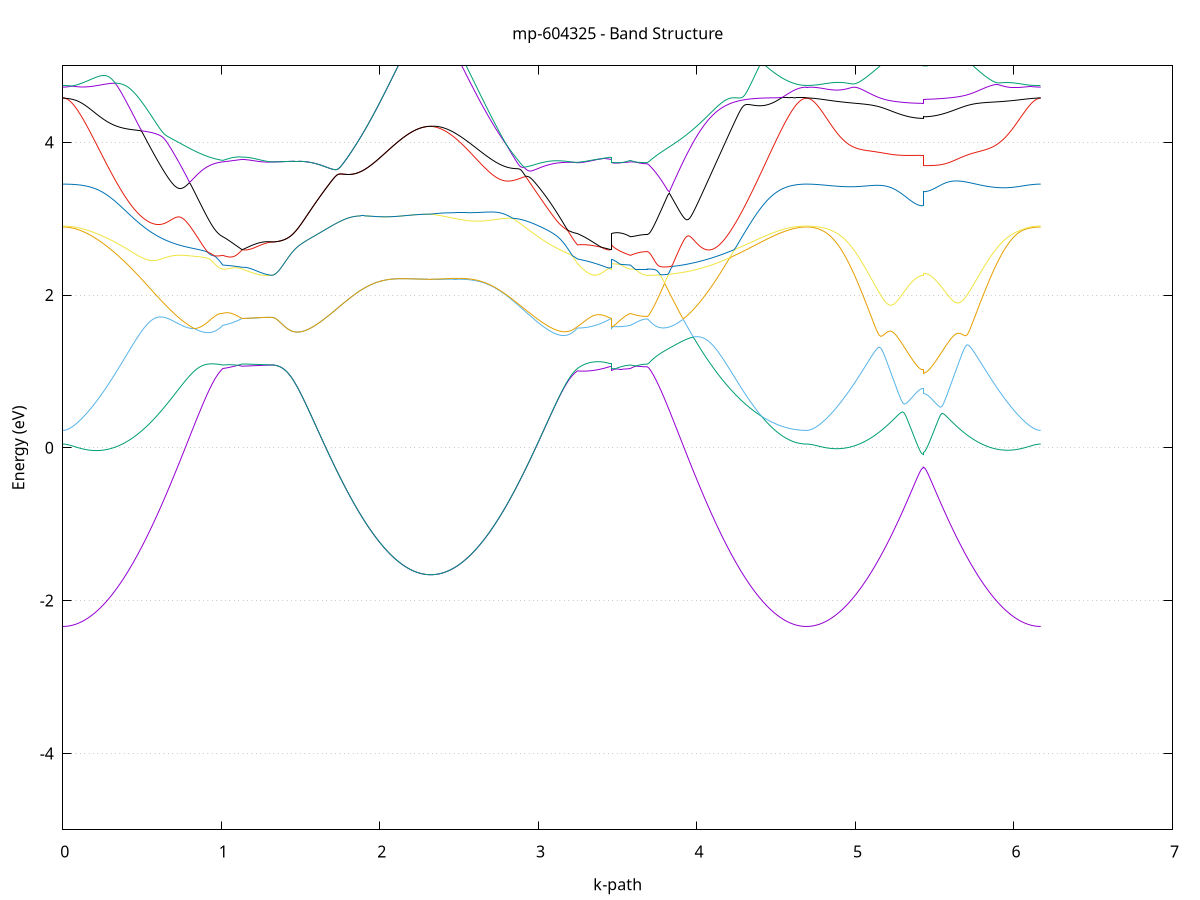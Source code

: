 set title 'mp-604325 - Band Structure'
set xlabel 'k-path'
set ylabel 'Energy (eV)'
set grid y
set yrange [-5:5]
set terminal png size 800,600
set output 'mp-604325_bands_gnuplot.png'
plot '-' using 1:2 with lines notitle, '-' using 1:2 with lines notitle, '-' using 1:2 with lines notitle, '-' using 1:2 with lines notitle, '-' using 1:2 with lines notitle, '-' using 1:2 with lines notitle, '-' using 1:2 with lines notitle, '-' using 1:2 with lines notitle, '-' using 1:2 with lines notitle, '-' using 1:2 with lines notitle, '-' using 1:2 with lines notitle, '-' using 1:2 with lines notitle, '-' using 1:2 with lines notitle, '-' using 1:2 with lines notitle, '-' using 1:2 with lines notitle, '-' using 1:2 with lines notitle, '-' using 1:2 with lines notitle, '-' using 1:2 with lines notitle, '-' using 1:2 with lines notitle, '-' using 1:2 with lines notitle, '-' using 1:2 with lines notitle, '-' using 1:2 with lines notitle, '-' using 1:2 with lines notitle, '-' using 1:2 with lines notitle, '-' using 1:2 with lines notitle, '-' using 1:2 with lines notitle, '-' using 1:2 with lines notitle, '-' using 1:2 with lines notitle, '-' using 1:2 with lines notitle, '-' using 1:2 with lines notitle, '-' using 1:2 with lines notitle, '-' using 1:2 with lines notitle, '-' using 1:2 with lines notitle, '-' using 1:2 with lines notitle, '-' using 1:2 with lines notitle, '-' using 1:2 with lines notitle, '-' using 1:2 with lines notitle, '-' using 1:2 with lines notitle, '-' using 1:2 with lines notitle, '-' using 1:2 with lines notitle, '-' using 1:2 with lines notitle, '-' using 1:2 with lines notitle, '-' using 1:2 with lines notitle, '-' using 1:2 with lines notitle, '-' using 1:2 with lines notitle, '-' using 1:2 with lines notitle, '-' using 1:2 with lines notitle, '-' using 1:2 with lines notitle, '-' using 1:2 with lines notitle, '-' using 1:2 with lines notitle, '-' using 1:2 with lines notitle, '-' using 1:2 with lines notitle, '-' using 1:2 with lines notitle, '-' using 1:2 with lines notitle, '-' using 1:2 with lines notitle, '-' using 1:2 with lines notitle, '-' using 1:2 with lines notitle, '-' using 1:2 with lines notitle, '-' using 1:2 with lines notitle, '-' using 1:2 with lines notitle, '-' using 1:2 with lines notitle, '-' using 1:2 with lines notitle, '-' using 1:2 with lines notitle, '-' using 1:2 with lines notitle
0.000000 -32.446633
0.009995 -32.446633
0.019990 -32.446633
0.029985 -32.446633
0.039980 -32.446633
0.049975 -32.446633
0.059970 -32.446633
0.069965 -32.446533
0.079960 -32.446533
0.089955 -32.446533
0.099950 -32.446533
0.109945 -32.446433
0.119940 -32.446433
0.129935 -32.446333
0.139930 -32.446333
0.149925 -32.446233
0.159920 -32.446233
0.169915 -32.446133
0.179910 -32.446133
0.189905 -32.446033
0.199900 -32.445933
0.209895 -32.445933
0.219890 -32.445833
0.229885 -32.445733
0.239880 -32.445733
0.249875 -32.445633
0.259870 -32.445533
0.269865 -32.445433
0.279860 -32.445333
0.289855 -32.445233
0.299850 -32.445133
0.309845 -32.445133
0.319840 -32.445033
0.329835 -32.444933
0.339830 -32.444833
0.349825 -32.444733
0.359820 -32.444633
0.369815 -32.444533
0.379810 -32.444333
0.389805 -32.444233
0.399800 -32.444133
0.409795 -32.444033
0.419790 -32.443933
0.429785 -32.443833
0.439780 -32.443733
0.449775 -32.443633
0.459770 -32.443433
0.469765 -32.443333
0.479760 -32.443233
0.489755 -32.443133
0.499750 -32.443033
0.509745 -32.442933
0.519740 -32.442733
0.529735 -32.442633
0.539730 -32.442533
0.549725 -32.442433
0.559720 -32.442333
0.569715 -32.442133
0.579710 -32.442033
0.589705 -32.441933
0.599700 -32.441833
0.609694 -32.441733
0.619689 -32.441533
0.629684 -32.441433
0.639679 -32.441333
0.649674 -32.441233
0.659669 -32.441133
0.669664 -32.441033
0.679659 -32.440933
0.689654 -32.440833
0.699649 -32.440633
0.709644 -32.440533
0.719639 -32.440433
0.729634 -32.440333
0.739629 -32.440233
0.749624 -32.440133
0.759619 -32.440033
0.769614 -32.439933
0.779609 -32.439833
0.789604 -32.439833
0.799599 -32.439733
0.809594 -32.439633
0.819589 -32.439533
0.829584 -32.439433
0.839579 -32.439333
0.849574 -32.439333
0.859569 -32.439233
0.869564 -32.439133
0.879559 -32.439133
0.889554 -32.439033
0.899549 -32.438933
0.909544 -32.438933
0.919539 -32.438833
0.929534 -32.438833
0.939529 -32.438733
0.949524 -32.438733
0.959519 -32.438733
0.969514 -32.438733
0.979509 -32.438733
0.989504 -32.438733
0.999499 -32.438733
1.009494 -32.438733
1.009494 -32.438733
1.018857 -32.438733
1.028220 -32.438733
1.037582 -32.438733
1.046945 -32.438733
1.056308 -32.438733
1.065670 -32.438733
1.075033 -32.438733
1.084396 -32.438733
1.093759 -32.438733
1.103121 -32.438733
1.112484 -32.438733
1.121847 -32.438733
1.131209 -32.438733
1.131209 -32.438733
1.141004 -32.438733
1.150798 -32.438733
1.160593 -32.438733
1.170387 -32.438633
1.180181 -32.438633
1.189976 -32.438633
1.199770 -32.438633
1.209565 -32.438633
1.219359 -32.438633
1.229153 -32.438633
1.238948 -32.438633
1.248742 -32.438633
1.258537 -32.438633
1.268331 -32.438633
1.278125 -32.438633
1.287920 -32.438633
1.297714 -32.438633
1.307509 -32.438633
1.317303 -32.438533
1.317303 -32.438533
1.326526 -32.438533
1.335749 -32.438533
1.344972 -32.438633
1.354195 -32.438633
1.363418 -32.438633
1.372641 -32.438633
1.381865 -32.438633
1.391088 -32.438633
1.391088 -32.438633
1.400982 -32.438633
1.410877 -32.438733
1.420772 -32.438733
1.430667 -32.438733
1.440562 -32.438833
1.450457 -32.438833
1.460351 -32.438833
1.470246 -32.438933
1.480141 -32.438933
1.490036 -32.439033
1.499931 -32.439033
1.509826 -32.439133
1.519720 -32.439133
1.529615 -32.439233
1.539510 -32.439233
1.549405 -32.439333
1.559300 -32.439333
1.569195 -32.439433
1.579089 -32.439533
1.588984 -32.439533
1.598879 -32.439633
1.608774 -32.439733
1.618669 -32.439833
1.628564 -32.439833
1.638458 -32.439933
1.648353 -32.440033
1.658248 -32.440133
1.668143 -32.440133
1.678038 -32.440233
1.687933 -32.440333
1.697827 -32.440433
1.707722 -32.440533
1.717617 -32.440633
1.727512 -32.440733
1.737407 -32.440733
1.747302 -32.440833
1.757196 -32.440933
1.767091 -32.441033
1.776986 -32.441133
1.786881 -32.441233
1.796776 -32.441333
1.806671 -32.441433
1.816566 -32.441533
1.826460 -32.441633
1.836355 -32.441733
1.846250 -32.441733
1.856145 -32.441833
1.866040 -32.441933
1.875935 -32.442033
1.885829 -32.442133
1.895724 -32.442233
1.905619 -32.442333
1.915514 -32.442433
1.925409 -32.442533
1.935304 -32.442533
1.945198 -32.442633
1.955093 -32.442733
1.964988 -32.442833
1.974883 -32.442933
1.984778 -32.443033
1.994673 -32.443033
2.004567 -32.443133
2.014462 -32.443233
2.024357 -32.443333
2.034252 -32.443333
2.044147 -32.443433
2.054042 -32.443533
2.063936 -32.443633
2.073831 -32.443633
2.083726 -32.443733
2.093621 -32.443733
2.103516 -32.443833
2.113411 -32.443933
2.123305 -32.443933
2.133200 -32.444033
2.143095 -32.444033
2.152990 -32.444133
2.162885 -32.444133
2.172780 -32.444133
2.182674 -32.444233
2.192569 -32.444233
2.202464 -32.444333
2.212359 -32.444333
2.222254 -32.444333
2.232149 -32.444333
2.242043 -32.444433
2.251938 -32.444433
2.261833 -32.444433
2.271728 -32.444433
2.281623 -32.444433
2.291518 -32.444533
2.301412 -32.444533
2.311307 -32.444533
2.321202 -32.444533
2.321202 -32.444533
2.331154 -32.444533
2.341105 -32.444533
2.351057 -32.444533
2.361008 -32.444533
2.370960 -32.444433
2.380911 -32.444433
2.390863 -32.444433
2.400815 -32.444433
2.410766 -32.444433
2.420718 -32.444433
2.430669 -32.444333
2.440621 -32.444333
2.450572 -32.444333
2.460524 -32.444233
2.470476 -32.444233
2.480427 -32.444233
2.490379 -32.444133
2.500330 -32.444133
2.510282 -32.444033
2.520233 -32.444033
2.530185 -32.443933
2.540137 -32.443933
2.550088 -32.443833
2.560040 -32.443833
2.569991 -32.443733
2.579943 -32.443633
2.589894 -32.443633
2.599846 -32.443533
2.609798 -32.443433
2.619749 -32.443433
2.629701 -32.443333
2.639652 -32.443233
2.649604 -32.443233
2.659555 -32.443133
2.669507 -32.443033
2.679459 -32.442933
2.689410 -32.442833
2.699362 -32.442833
2.709313 -32.442733
2.719265 -32.442633
2.729216 -32.442533
2.739168 -32.442433
2.749120 -32.442333
2.759071 -32.442333
2.769023 -32.442233
2.778974 -32.442133
2.788926 -32.442033
2.798877 -32.441933
2.808829 -32.441833
2.818781 -32.441733
2.828732 -32.441633
2.838684 -32.441533
2.848635 -32.441533
2.858587 -32.441433
2.868538 -32.441333
2.878490 -32.441233
2.888442 -32.441133
2.898393 -32.441033
2.908345 -32.440933
2.918296 -32.440833
2.928248 -32.440833
2.938199 -32.440733
2.948151 -32.440633
2.958103 -32.440533
2.968054 -32.440433
2.978006 -32.440333
2.987957 -32.440333
2.997909 -32.440233
3.007860 -32.440133
3.017812 -32.440033
3.027764 -32.440033
3.037715 -32.439933
3.047667 -32.439833
3.057618 -32.439733
3.067570 -32.439733
3.077521 -32.439633
3.087473 -32.439533
3.097424 -32.439533
3.107376 -32.439433
3.117328 -32.439433
3.127279 -32.439333
3.137231 -32.439333
3.147182 -32.439233
3.157134 -32.439233
3.167085 -32.439133
3.177037 -32.439133
3.186989 -32.439033
3.196940 -32.439033
3.206892 -32.439033
3.216843 -32.438933
3.226795 -32.438933
3.236746 -32.438933
3.246698 -32.438833
3.246698 -32.438833
3.256347 -32.438833
3.265996 -32.438833
3.275645 -32.438833
3.285293 -32.438833
3.294942 -32.438833
3.304591 -32.438833
3.314240 -32.438833
3.323889 -32.438833
3.333538 -32.438833
3.343187 -32.438833
3.352835 -32.438833
3.362484 -32.438833
3.372133 -32.438833
3.381782 -32.438833
3.391431 -32.438833
3.401080 -32.438733
3.410729 -32.438733
3.420377 -32.438733
3.430026 -32.438733
3.439675 -32.438733
3.449324 -32.438733
3.458973 -32.438733
3.458973 -32.438833
3.468336 -32.438833
3.477698 -32.438833
3.487061 -32.438833
3.496424 -32.438833
3.505786 -32.438833
3.515149 -32.438733
3.524512 -32.438733
3.533875 -32.438733
3.543237 -32.438733
3.552600 -32.438733
3.561963 -32.438733
3.571325 -32.438733
3.580688 -32.438733
3.580688 -32.438733
3.590337 -32.438733
3.599986 -32.438733
3.609635 -32.438733
3.619284 -32.438733
3.628932 -32.438733
3.638581 -32.438733
3.648230 -32.438733
3.657879 -32.438733
3.667528 -32.438733
3.677177 -32.438733
3.686826 -32.438733
3.686826 -32.438733
3.696765 -32.438733
3.706705 -32.438733
3.716644 -32.438833
3.726584 -32.438833
3.736524 -32.438833
3.746463 -32.438933
3.756403 -32.438933
3.766342 -32.439033
3.776282 -32.439033
3.786221 -32.439133
3.796161 -32.439133
3.806101 -32.439233
3.816040 -32.439233
3.825980 -32.439333
3.835919 -32.439433
3.845859 -32.439433
3.855799 -32.439533
3.865738 -32.439633
3.875678 -32.439733
3.885617 -32.439833
3.895557 -32.439933
3.905497 -32.439933
3.915436 -32.440033
3.925376 -32.440133
3.935315 -32.440233
3.945255 -32.440333
3.955195 -32.440433
3.965134 -32.440533
3.975074 -32.440633
3.985013 -32.440733
3.994953 -32.440833
4.004893 -32.440933
4.014832 -32.441033
4.024772 -32.441133
4.034711 -32.441233
4.044651 -32.441433
4.054591 -32.441533
4.064530 -32.441633
4.074470 -32.441733
4.084409 -32.441833
4.094349 -32.441933
4.104288 -32.442033
4.114228 -32.442133
4.124168 -32.442333
4.134107 -32.442433
4.144047 -32.442533
4.153986 -32.442633
4.163926 -32.442733
4.173866 -32.442833
4.183805 -32.443033
4.193745 -32.443133
4.203684 -32.443233
4.213624 -32.443333
4.223564 -32.443433
4.233503 -32.443533
4.243443 -32.443633
4.253382 -32.443833
4.263322 -32.443933
4.273262 -32.444033
4.283201 -32.444133
4.293141 -32.444233
4.303080 -32.444333
4.313020 -32.444433
4.322960 -32.444533
4.332899 -32.444633
4.342839 -32.444733
4.352778 -32.444833
4.362718 -32.444933
4.372658 -32.445033
4.382597 -32.445133
4.392537 -32.445233
4.402476 -32.445333
4.412416 -32.445433
4.422356 -32.445433
4.432295 -32.445533
4.442235 -32.445633
4.452174 -32.445733
4.462114 -32.445833
4.472053 -32.445833
4.481993 -32.445933
4.491933 -32.446033
4.501872 -32.446033
4.511812 -32.446133
4.521751 -32.446133
4.531691 -32.446233
4.541631 -32.446333
4.551570 -32.446333
4.561510 -32.446333
4.571449 -32.446433
4.581389 -32.446433
4.591329 -32.446533
4.601268 -32.446533
4.611208 -32.446533
4.621147 -32.446533
4.631087 -32.446633
4.641027 -32.446633
4.650966 -32.446633
4.660906 -32.446633
4.670845 -32.446633
4.680785 -32.446633
4.690725 -32.446633
4.690725 -32.446633
4.700682 -32.446633
4.710640 -32.446633
4.720598 -32.446633
4.730556 -32.446633
4.740514 -32.446633
4.750472 -32.446633
4.760430 -32.446533
4.770388 -32.446533
4.780346 -32.446533
4.790304 -32.446533
4.800262 -32.446433
4.810219 -32.446433
4.820177 -32.446333
4.830135 -32.446333
4.840093 -32.446233
4.850051 -32.446233
4.860009 -32.446133
4.869967 -32.446133
4.879925 -32.446033
4.889883 -32.446033
4.899841 -32.445933
4.909799 -32.445833
4.919756 -32.445833
4.929714 -32.445733
4.939672 -32.445633
4.949630 -32.445633
4.959588 -32.445533
4.969546 -32.445433
4.979504 -32.445333
4.989462 -32.445233
4.999420 -32.445233
5.009378 -32.445133
5.019335 -32.445033
5.029293 -32.444933
5.039251 -32.444833
5.049209 -32.444733
5.059167 -32.444633
5.069125 -32.444633
5.079083 -32.444533
5.089041 -32.444433
5.098999 -32.444333
5.108957 -32.444233
5.118915 -32.444133
5.128872 -32.444033
5.138830 -32.444033
5.148788 -32.443933
5.158746 -32.443833
5.168704 -32.443733
5.178662 -32.443633
5.188620 -32.443533
5.198578 -32.443533
5.208536 -32.443433
5.218494 -32.443333
5.228452 -32.443233
5.238409 -32.443233
5.248367 -32.443133
5.258325 -32.443033
5.268283 -32.443033
5.278241 -32.442933
5.288199 -32.442933
5.298157 -32.442833
5.308115 -32.442833
5.318073 -32.442733
5.328031 -32.442733
5.337988 -32.442633
5.347946 -32.442633
5.357904 -32.442633
5.367862 -32.442533
5.377820 -32.442533
5.387778 -32.442533
5.397736 -32.442533
5.407694 -32.442533
5.417652 -32.442533
5.427610 -32.442533
5.427610 -32.442633
5.437491 -32.442633
5.447372 -32.442633
5.457253 -32.442733
5.467134 -32.442733
5.477016 -32.442733
5.486897 -32.442733
5.496778 -32.442733
5.506659 -32.442833
5.516540 -32.442833
5.526422 -32.442833
5.536303 -32.442933
5.546184 -32.442933
5.556065 -32.442933
5.565946 -32.443033
5.575827 -32.443033
5.585709 -32.443133
5.595590 -32.443233
5.605471 -32.443233
5.615352 -32.443333
5.625233 -32.443333
5.635115 -32.443433
5.644996 -32.443533
5.654877 -32.443633
5.664758 -32.443633
5.674639 -32.443733
5.684521 -32.443833
5.694402 -32.443833
5.704283 -32.443933
5.714164 -32.444033
5.724045 -32.444133
5.733927 -32.444233
5.743808 -32.444233
5.753689 -32.444333
5.763570 -32.444433
5.773451 -32.444533
5.783332 -32.444633
5.793214 -32.444733
5.803095 -32.444733
5.812976 -32.444833
5.822857 -32.444933
5.832738 -32.445033
5.842620 -32.445133
5.852501 -32.445233
5.862382 -32.445233
5.872263 -32.445333
5.882144 -32.445433
5.892026 -32.445533
5.901907 -32.445533
5.911788 -32.445633
5.921669 -32.445733
5.931550 -32.445733
5.941432 -32.445833
5.951313 -32.445933
5.961194 -32.445933
5.971075 -32.446033
5.980956 -32.446133
5.990837 -32.446133
6.000719 -32.446233
6.010600 -32.446233
6.020481 -32.446333
6.030362 -32.446333
6.040243 -32.446433
6.050125 -32.446433
6.060006 -32.446433
6.069887 -32.446533
6.079768 -32.446533
6.089649 -32.446533
6.099531 -32.446533
6.109412 -32.446633
6.119293 -32.446633
6.129174 -32.446633
6.139055 -32.446633
6.148937 -32.446633
6.158818 -32.446633
6.168699 -32.446633
e
0.000000 -32.442333
0.009995 -32.442333
0.019990 -32.442333
0.029985 -32.442333
0.039980 -32.442333
0.049975 -32.442333
0.059970 -32.442333
0.069965 -32.442333
0.079960 -32.442233
0.089955 -32.442233
0.099950 -32.442233
0.109945 -32.442233
0.119940 -32.442233
0.129935 -32.442133
0.139930 -32.442133
0.149925 -32.442133
0.159920 -32.442133
0.169915 -32.442033
0.179910 -32.442033
0.189905 -32.442033
0.199900 -32.442033
0.209895 -32.441933
0.219890 -32.441933
0.229885 -32.441833
0.239880 -32.441833
0.249875 -32.441833
0.259870 -32.441733
0.269865 -32.441733
0.279860 -32.441633
0.289855 -32.441633
0.299850 -32.441533
0.309845 -32.441533
0.319840 -32.441533
0.329835 -32.441433
0.339830 -32.441433
0.349825 -32.441333
0.359820 -32.441233
0.369815 -32.441233
0.379810 -32.441133
0.389805 -32.441133
0.399800 -32.441033
0.409795 -32.441033
0.419790 -32.440933
0.429785 -32.440933
0.439780 -32.440833
0.449775 -32.440833
0.459770 -32.440733
0.469765 -32.440633
0.479760 -32.440633
0.489755 -32.440533
0.499750 -32.440533
0.509745 -32.440433
0.519740 -32.440433
0.529735 -32.440333
0.539730 -32.440233
0.549725 -32.440233
0.559720 -32.440133
0.569715 -32.440133
0.579710 -32.440033
0.589705 -32.440033
0.599700 -32.439933
0.609694 -32.439933
0.619689 -32.439833
0.629684 -32.439733
0.639679 -32.439733
0.649674 -32.439633
0.659669 -32.439633
0.669664 -32.439533
0.679659 -32.439533
0.689654 -32.439533
0.699649 -32.439433
0.709644 -32.439433
0.719639 -32.439333
0.729634 -32.439333
0.739629 -32.439233
0.749624 -32.439233
0.759619 -32.439133
0.769614 -32.439133
0.779609 -32.439133
0.789604 -32.439033
0.799599 -32.439033
0.809594 -32.439033
0.819589 -32.438933
0.829584 -32.438933
0.839579 -32.438933
0.849574 -32.438933
0.859569 -32.438833
0.869564 -32.438833
0.879559 -32.438833
0.889554 -32.438833
0.899549 -32.438833
0.909544 -32.438733
0.919539 -32.438733
0.929534 -32.438733
0.939529 -32.438733
0.949524 -32.438733
0.959519 -32.438633
0.969514 -32.438633
0.979509 -32.438533
0.989504 -32.438533
0.999499 -32.438533
1.009494 -32.438533
1.009494 -32.438533
1.018857 -32.438533
1.028220 -32.438433
1.037582 -32.438433
1.046945 -32.438433
1.056308 -32.438433
1.065670 -32.438433
1.075033 -32.438433
1.084396 -32.438433
1.093759 -32.438433
1.103121 -32.438433
1.112484 -32.438433
1.121847 -32.438433
1.131209 -32.438433
1.131209 -32.438433
1.141004 -32.438433
1.150798 -32.438433
1.160593 -32.438433
1.170387 -32.438433
1.180181 -32.438433
1.189976 -32.438533
1.199770 -32.438533
1.209565 -32.438533
1.219359 -32.438533
1.229153 -32.438533
1.238948 -32.438533
1.248742 -32.438533
1.258537 -32.438533
1.268331 -32.438533
1.278125 -32.438533
1.287920 -32.438533
1.297714 -32.438533
1.307509 -32.438533
1.317303 -32.438533
1.317303 -32.438533
1.326526 -32.438533
1.335749 -32.438533
1.344972 -32.438633
1.354195 -32.438633
1.363418 -32.438633
1.372641 -32.438633
1.381865 -32.438633
1.391088 -32.438633
1.391088 -32.438633
1.400982 -32.438633
1.410877 -32.438733
1.420772 -32.438733
1.430667 -32.438733
1.440562 -32.438833
1.450457 -32.438833
1.460351 -32.438833
1.470246 -32.438933
1.480141 -32.438933
1.490036 -32.439033
1.499931 -32.439033
1.509826 -32.439133
1.519720 -32.439133
1.529615 -32.439233
1.539510 -32.439233
1.549405 -32.439333
1.559300 -32.439333
1.569195 -32.439433
1.579089 -32.439533
1.588984 -32.439533
1.598879 -32.439633
1.608774 -32.439733
1.618669 -32.439833
1.628564 -32.439833
1.638458 -32.439933
1.648353 -32.440033
1.658248 -32.440133
1.668143 -32.440133
1.678038 -32.440233
1.687933 -32.440333
1.697827 -32.440433
1.707722 -32.440533
1.717617 -32.440633
1.727512 -32.440733
1.737407 -32.440733
1.747302 -32.440833
1.757196 -32.440933
1.767091 -32.441033
1.776986 -32.441133
1.786881 -32.441233
1.796776 -32.441333
1.806671 -32.441433
1.816566 -32.441533
1.826460 -32.441633
1.836355 -32.441733
1.846250 -32.441733
1.856145 -32.441833
1.866040 -32.441933
1.875935 -32.442033
1.885829 -32.442133
1.895724 -32.442233
1.905619 -32.442333
1.915514 -32.442433
1.925409 -32.442533
1.935304 -32.442533
1.945198 -32.442633
1.955093 -32.442733
1.964988 -32.442833
1.974883 -32.442933
1.984778 -32.443033
1.994673 -32.443033
2.004567 -32.443133
2.014462 -32.443233
2.024357 -32.443333
2.034252 -32.443333
2.044147 -32.443433
2.054042 -32.443533
2.063936 -32.443633
2.073831 -32.443633
2.083726 -32.443733
2.093621 -32.443733
2.103516 -32.443833
2.113411 -32.443933
2.123305 -32.443933
2.133200 -32.444033
2.143095 -32.444033
2.152990 -32.444133
2.162885 -32.444133
2.172780 -32.444133
2.182674 -32.444233
2.192569 -32.444233
2.202464 -32.444333
2.212359 -32.444333
2.222254 -32.444333
2.232149 -32.444333
2.242043 -32.444433
2.251938 -32.444433
2.261833 -32.444433
2.271728 -32.444433
2.281623 -32.444433
2.291518 -32.444533
2.301412 -32.444533
2.311307 -32.444533
2.321202 -32.444533
2.321202 -32.444533
2.331154 -32.444533
2.341105 -32.444533
2.351057 -32.444433
2.361008 -32.444433
2.370960 -32.444433
2.380911 -32.444433
2.390863 -32.444433
2.400815 -32.444333
2.410766 -32.444333
2.420718 -32.444333
2.430669 -32.444333
2.440621 -32.444233
2.450572 -32.444233
2.460524 -32.444133
2.470476 -32.444133
2.480427 -32.444033
2.490379 -32.444033
2.500330 -32.443933
2.510282 -32.443933
2.520233 -32.443833
2.530185 -32.443833
2.540137 -32.443733
2.550088 -32.443733
2.560040 -32.443633
2.569991 -32.443533
2.579943 -32.443533
2.589894 -32.443433
2.599846 -32.443333
2.609798 -32.443233
2.619749 -32.443233
2.629701 -32.443133
2.639652 -32.443033
2.649604 -32.442933
2.659555 -32.442833
2.669507 -32.442833
2.679459 -32.442733
2.689410 -32.442633
2.699362 -32.442533
2.709313 -32.442433
2.719265 -32.442333
2.729216 -32.442233
2.739168 -32.442133
2.749120 -32.442033
2.759071 -32.441933
2.769023 -32.441933
2.778974 -32.441833
2.788926 -32.441733
2.798877 -32.441633
2.808829 -32.441533
2.818781 -32.441433
2.828732 -32.441333
2.838684 -32.441233
2.848635 -32.441133
2.858587 -32.441033
2.868538 -32.440933
2.878490 -32.440833
2.888442 -32.440733
2.898393 -32.440633
2.908345 -32.440633
2.918296 -32.440533
2.928248 -32.440433
2.938199 -32.440333
2.948151 -32.440233
2.958103 -32.440133
2.968054 -32.440033
2.978006 -32.439933
2.987957 -32.439933
2.997909 -32.439833
3.007860 -32.439733
3.017812 -32.439633
3.027764 -32.439633
3.037715 -32.439533
3.047667 -32.439433
3.057618 -32.439333
3.067570 -32.439333
3.077521 -32.439233
3.087473 -32.439133
3.097424 -32.439133
3.107376 -32.439033
3.117328 -32.439033
3.127279 -32.438933
3.137231 -32.438933
3.147182 -32.438833
3.157134 -32.438833
3.167085 -32.438733
3.177037 -32.438733
3.186989 -32.438633
3.196940 -32.438633
3.206892 -32.438633
3.216843 -32.438533
3.226795 -32.438533
3.236746 -32.438533
3.246698 -32.438433
3.246698 -32.438433
3.256347 -32.438433
3.265996 -32.438433
3.275645 -32.438433
3.285293 -32.438433
3.294942 -32.438433
3.304591 -32.438433
3.314240 -32.438433
3.323889 -32.438433
3.333538 -32.438433
3.343187 -32.438333
3.352835 -32.438333
3.362484 -32.438333
3.372133 -32.438333
3.381782 -32.438433
3.391431 -32.438433
3.401080 -32.438433
3.410729 -32.438433
3.420377 -32.438433
3.430026 -32.438433
3.439675 -32.438433
3.449324 -32.438433
3.458973 -32.438433
3.458973 -32.438433
3.468336 -32.438533
3.477698 -32.438533
3.487061 -32.438533
3.496424 -32.438533
3.505786 -32.438533
3.515149 -32.438533
3.524512 -32.438533
3.533875 -32.438533
3.543237 -32.438533
3.552600 -32.438533
3.561963 -32.438533
3.571325 -32.438533
3.580688 -32.438533
3.580688 -32.438533
3.590337 -32.438433
3.599986 -32.438433
3.609635 -32.438433
3.619284 -32.438433
3.628932 -32.438433
3.638581 -32.438433
3.648230 -32.438433
3.657879 -32.438433
3.667528 -32.438433
3.677177 -32.438433
3.686826 -32.438433
3.686826 -32.438433
3.696765 -32.438433
3.706705 -32.438433
3.716644 -32.438433
3.726584 -32.438333
3.736524 -32.438333
3.746463 -32.438333
3.756403 -32.438333
3.766342 -32.438333
3.776282 -32.438333
3.786221 -32.438333
3.796161 -32.438333
3.806101 -32.438333
3.816040 -32.438333
3.825980 -32.438333
3.835919 -32.438333
3.845859 -32.438333
3.855799 -32.438433
3.865738 -32.438433
3.875678 -32.438433
3.885617 -32.438433
3.895557 -32.438433
3.905497 -32.438533
3.915436 -32.438533
3.925376 -32.438533
3.935315 -32.438633
3.945255 -32.438633
3.955195 -32.438633
3.965134 -32.438733
3.975074 -32.438733
3.985013 -32.438833
3.994953 -32.438833
4.004893 -32.438933
4.014832 -32.438933
4.024772 -32.439033
4.034711 -32.439033
4.044651 -32.439133
4.054591 -32.439133
4.064530 -32.439233
4.074470 -32.439233
4.084409 -32.439333
4.094349 -32.439333
4.104288 -32.439433
4.114228 -32.439533
4.124168 -32.439533
4.134107 -32.439633
4.144047 -32.439733
4.153986 -32.439733
4.163926 -32.439833
4.173866 -32.439933
4.183805 -32.439933
4.193745 -32.440033
4.203684 -32.440133
4.213624 -32.440133
4.223564 -32.440233
4.233503 -32.440333
4.243443 -32.440333
4.253382 -32.440433
4.263322 -32.440533
4.273262 -32.440633
4.283201 -32.440633
4.293141 -32.440733
4.303080 -32.440833
4.313020 -32.440833
4.322960 -32.440933
4.332899 -32.441033
4.342839 -32.441033
4.352778 -32.441133
4.362718 -32.441133
4.372658 -32.441233
4.382597 -32.441333
4.392537 -32.441333
4.402476 -32.441433
4.412416 -32.441433
4.422356 -32.441533
4.432295 -32.441633
4.442235 -32.441633
4.452174 -32.441733
4.462114 -32.441733
4.472053 -32.441833
4.481993 -32.441833
4.491933 -32.441833
4.501872 -32.441933
4.511812 -32.441933
4.521751 -32.442033
4.531691 -32.442033
4.541631 -32.442033
4.551570 -32.442133
4.561510 -32.442133
4.571449 -32.442133
4.581389 -32.442233
4.591329 -32.442233
4.601268 -32.442233
4.611208 -32.442233
4.621147 -32.442233
4.631087 -32.442333
4.641027 -32.442333
4.650966 -32.442333
4.660906 -32.442333
4.670845 -32.442333
4.680785 -32.442333
4.690725 -32.442333
4.690725 -32.442333
4.700682 -32.442333
4.710640 -32.442333
4.720598 -32.442333
4.730556 -32.442333
4.740514 -32.442333
4.750472 -32.442333
4.760430 -32.442333
4.770388 -32.442233
4.780346 -32.442233
4.790304 -32.442233
4.800262 -32.442233
4.810219 -32.442233
4.820177 -32.442133
4.830135 -32.442133
4.840093 -32.442133
4.850051 -32.442133
4.860009 -32.442033
4.869967 -32.442033
4.879925 -32.442033
4.889883 -32.441933
4.899841 -32.441933
4.909799 -32.441933
4.919756 -32.441833
4.929714 -32.441833
4.939672 -32.441833
4.949630 -32.441733
4.959588 -32.441733
4.969546 -32.441733
4.979504 -32.441633
4.989462 -32.441633
4.999420 -32.441533
5.009378 -32.441533
5.019335 -32.441533
5.029293 -32.441433
5.039251 -32.441433
5.049209 -32.441333
5.059167 -32.441333
5.069125 -32.441333
5.079083 -32.441233
5.089041 -32.441233
5.098999 -32.441133
5.108957 -32.441133
5.118915 -32.441133
5.128872 -32.441033
5.138830 -32.441033
5.148788 -32.441033
5.158746 -32.440933
5.168704 -32.440933
5.178662 -32.440933
5.188620 -32.440833
5.198578 -32.440833
5.208536 -32.440833
5.218494 -32.440833
5.228452 -32.440733
5.238409 -32.440733
5.248367 -32.440733
5.258325 -32.440733
5.268283 -32.440633
5.278241 -32.440633
5.288199 -32.440633
5.298157 -32.440633
5.308115 -32.440633
5.318073 -32.440633
5.328031 -32.440633
5.337988 -32.440533
5.347946 -32.440533
5.357904 -32.440533
5.367862 -32.440533
5.377820 -32.440533
5.387778 -32.440533
5.397736 -32.440533
5.407694 -32.440533
5.417652 -32.440533
5.427610 -32.440533
5.427610 -32.440333
5.437491 -32.440333
5.447372 -32.440333
5.457253 -32.440333
5.467134 -32.440333
5.477016 -32.440333
5.486897 -32.440433
5.496778 -32.440433
5.506659 -32.440433
5.516540 -32.440433
5.526422 -32.440433
5.536303 -32.440433
5.546184 -32.440433
5.556065 -32.440433
5.565946 -32.440533
5.575827 -32.440533
5.585709 -32.440533
5.595590 -32.440533
5.605471 -32.440633
5.615352 -32.440633
5.625233 -32.440633
5.635115 -32.440633
5.644996 -32.440733
5.654877 -32.440733
5.664758 -32.440733
5.674639 -32.440833
5.684521 -32.440833
5.694402 -32.440833
5.704283 -32.440933
5.714164 -32.440933
5.724045 -32.440933
5.733927 -32.441033
5.743808 -32.441033
5.753689 -32.441133
5.763570 -32.441133
5.773451 -32.441133
5.783332 -32.441233
5.793214 -32.441233
5.803095 -32.441333
5.812976 -32.441333
5.822857 -32.441333
5.832738 -32.441433
5.842620 -32.441433
5.852501 -32.441533
5.862382 -32.441533
5.872263 -32.441633
5.882144 -32.441633
5.892026 -32.441633
5.901907 -32.441733
5.911788 -32.441733
5.921669 -32.441833
5.931550 -32.441833
5.941432 -32.441833
5.951313 -32.441933
5.961194 -32.441933
5.971075 -32.441933
5.980956 -32.442033
5.990837 -32.442033
6.000719 -32.442033
6.010600 -32.442133
6.020481 -32.442133
6.030362 -32.442133
6.040243 -32.442133
6.050125 -32.442233
6.060006 -32.442233
6.069887 -32.442233
6.079768 -32.442233
6.089649 -32.442233
6.099531 -32.442333
6.109412 -32.442333
6.119293 -32.442333
6.129174 -32.442333
6.139055 -32.442333
6.148937 -32.442333
6.158818 -32.442333
6.168699 -32.442333
e
0.000000 -16.006433
0.009995 -16.006433
0.019990 -16.006333
0.029985 -16.006333
0.039980 -16.006233
0.049975 -16.006133
0.059970 -16.006033
0.069965 -16.005933
0.079960 -16.005733
0.089955 -16.005633
0.099950 -16.005433
0.109945 -16.005233
0.119940 -16.004933
0.129935 -16.004733
0.139930 -16.004433
0.149925 -16.004133
0.159920 -16.003833
0.169915 -16.003533
0.179910 -16.003233
0.189905 -16.002833
0.199900 -16.002533
0.209895 -16.002133
0.219890 -16.001733
0.229885 -16.001333
0.239880 -16.000833
0.249875 -16.000433
0.259870 -15.999933
0.269865 -15.999533
0.279860 -15.999033
0.289855 -15.998533
0.299850 -15.998033
0.309845 -15.997533
0.319840 -15.996933
0.329835 -15.996433
0.339830 -15.995933
0.349825 -15.995333
0.359820 -15.994833
0.369815 -15.994233
0.379810 -15.993733
0.389805 -15.993133
0.399800 -15.992533
0.409795 -15.992033
0.419790 -15.991433
0.429785 -15.990933
0.439780 -15.990333
0.449775 -15.989833
0.459770 -15.989233
0.469765 -15.988733
0.479760 -15.988233
0.489755 -15.987733
0.499750 -15.987233
0.509745 -15.986733
0.519740 -15.986333
0.529735 -15.985933
0.539730 -15.985533
0.549725 -15.985133
0.559720 -15.984833
0.569715 -15.984533
0.579710 -15.984233
0.589705 -15.984033
0.599700 -15.983933
0.609694 -15.983833
0.619689 -15.983733
0.629684 -15.983733
0.639679 -15.983733
0.649674 -15.983833
0.659669 -15.984033
0.669664 -15.984733
0.679659 -15.985533
0.689654 -15.986333
0.699649 -15.987133
0.709644 -15.987833
0.719639 -15.988533
0.729634 -15.989233
0.739629 -15.989933
0.749624 -15.990633
0.759619 -15.991233
0.769614 -15.991833
0.779609 -15.992533
0.789604 -15.993033
0.799599 -15.993633
0.809594 -15.994133
0.819589 -15.994733
0.829584 -15.995133
0.839579 -15.995633
0.849574 -15.996133
0.859569 -15.996533
0.869564 -15.996933
0.879559 -15.997333
0.889554 -15.997633
0.899549 -15.997933
0.909544 -15.998333
0.919539 -15.998533
0.929534 -15.998833
0.939529 -15.999033
0.949524 -15.999233
0.959519 -15.999433
0.969514 -15.999633
0.979509 -15.999733
0.989504 -15.999933
0.999499 -16.000033
1.009494 -16.000033
1.009494 -16.000033
1.018857 -16.000033
1.028220 -16.000133
1.037582 -16.000133
1.046945 -16.000133
1.056308 -16.000133
1.065670 -16.000133
1.075033 -16.000033
1.084396 -16.000033
1.093759 -16.000033
1.103121 -16.000033
1.112484 -16.000033
1.121847 -15.999933
1.131209 -15.999933
1.131209 -15.999933
1.141004 -15.999933
1.150798 -15.999833
1.160593 -15.999833
1.170387 -15.999733
1.180181 -15.999733
1.189976 -15.999633
1.199770 -15.999633
1.209565 -15.999533
1.219359 -15.999433
1.229153 -15.999333
1.238948 -15.999333
1.248742 -15.999233
1.258537 -15.999133
1.268331 -15.999033
1.278125 -15.998933
1.287920 -15.998833
1.297714 -15.998733
1.307509 -15.998633
1.317303 -15.998533
1.317303 -15.998533
1.326526 -15.998533
1.335749 -15.998533
1.344972 -15.998433
1.354195 -15.998433
1.363418 -15.998333
1.372641 -15.998233
1.381865 -15.998133
1.391088 -15.997933
1.391088 -15.997933
1.400982 -15.997833
1.410877 -15.997633
1.420772 -15.997433
1.430667 -15.997233
1.440562 -15.996933
1.450457 -15.996733
1.460351 -15.996433
1.470246 -15.996133
1.480141 -15.995833
1.490036 -15.995433
1.499931 -15.995133
1.509826 -15.994733
1.519720 -15.994333
1.529615 -15.993933
1.539510 -15.993433
1.549405 -15.993033
1.559300 -15.992533
1.569195 -15.992033
1.579089 -15.991533
1.588984 -15.991033
1.598879 -15.990533
1.608774 -15.989933
1.618669 -15.989333
1.628564 -15.988833
1.638458 -15.988233
1.648353 -15.987633
1.658248 -15.987033
1.668143 -15.986333
1.678038 -15.985733
1.687933 -15.985133
1.697827 -15.984433
1.707722 -15.983833
1.717617 -15.983133
1.727512 -15.982533
1.737407 -15.981833
1.747302 -15.981233
1.757196 -15.980533
1.767091 -15.979833
1.776986 -15.979233
1.786881 -15.978533
1.796776 -15.977933
1.806671 -15.977333
1.816566 -15.976633
1.826460 -15.976033
1.836355 -15.975533
1.846250 -15.974933
1.856145 -15.974333
1.866040 -15.973833
1.875935 -15.973333
1.885829 -15.972833
1.895724 -15.972333
1.905619 -15.971933
1.915514 -15.971533
1.925409 -15.971133
1.935304 -15.970733
1.945198 -15.970433
1.955093 -15.970133
1.964988 -15.969833
1.974883 -15.969533
1.984778 -15.969333
1.994673 -15.969133
2.004567 -15.968933
2.014462 -15.968833
2.024357 -15.968633
2.034252 -15.968533
2.044147 -15.968433
2.054042 -15.968333
2.063936 -15.968233
2.073831 -15.968233
2.083726 -15.968133
2.093621 -15.968133
2.103516 -15.968133
2.113411 -15.968033
2.123305 -15.968033
2.133200 -15.968033
2.143095 -15.968033
2.152990 -15.968033
2.162885 -15.968033
2.172780 -15.968033
2.182674 -15.968033
2.192569 -15.968033
2.202464 -15.968033
2.212359 -15.968033
2.222254 -15.968033
2.232149 -15.968033
2.242043 -15.968033
2.251938 -15.968033
2.261833 -15.968033
2.271728 -15.968133
2.281623 -15.968133
2.291518 -15.968133
2.301412 -15.968133
2.311307 -15.968133
2.321202 -15.968133
2.321202 -15.968133
2.331154 -15.968233
2.341105 -15.968333
2.351057 -15.968333
2.361008 -15.968433
2.370960 -15.968533
2.380911 -15.968633
2.390863 -15.968733
2.400815 -15.968833
2.410766 -15.968933
2.420718 -15.968933
2.430669 -15.969033
2.440621 -15.969133
2.450572 -15.969233
2.460524 -15.969333
2.470476 -15.969433
2.480427 -15.969433
2.490379 -15.969533
2.500330 -15.969633
2.510282 -15.969733
2.520233 -15.969833
2.530185 -15.969933
2.540137 -15.970033
2.550088 -15.970233
2.560040 -15.970333
2.569991 -15.970433
2.579943 -15.970633
2.589894 -15.970733
2.599846 -15.970933
2.609798 -15.971133
2.619749 -15.971333
2.629701 -15.971533
2.639652 -15.971733
2.649604 -15.971933
2.659555 -15.972233
2.669507 -15.972433
2.679459 -15.972733
2.689410 -15.973033
2.699362 -15.973433
2.709313 -15.973733
2.719265 -15.974133
2.729216 -15.974533
2.739168 -15.974933
2.749120 -15.975333
2.759071 -15.975733
2.769023 -15.976233
2.778974 -15.976733
2.788926 -15.977233
2.798877 -15.977733
2.808829 -15.978333
2.818781 -15.978833
2.828732 -15.979433
2.838684 -15.980033
2.848635 -15.980533
2.858587 -15.981133
2.868538 -15.981733
2.878490 -15.982333
2.888442 -15.983033
2.898393 -15.983633
2.908345 -15.984233
2.918296 -15.984833
2.928248 -15.985433
2.938199 -15.986033
2.948151 -15.986733
2.958103 -15.987333
2.968054 -15.987933
2.978006 -15.988533
2.987957 -15.989133
2.997909 -15.989633
3.007860 -15.990233
3.017812 -15.990833
3.027764 -15.991333
3.037715 -15.991833
3.047667 -15.992433
3.057618 -15.992933
3.067570 -15.993433
3.077521 -15.993933
3.087473 -15.994333
3.097424 -15.994833
3.107376 -15.995233
3.117328 -15.995633
3.127279 -15.996033
3.137231 -15.996433
3.147182 -15.996833
3.157134 -15.997133
3.167085 -15.997533
3.177037 -15.997833
3.186989 -15.998133
3.196940 -15.998333
3.206892 -15.998633
3.216843 -15.998833
3.226795 -15.999033
3.236746 -15.999233
3.246698 -15.999433
3.246698 -15.999433
3.256347 -15.999533
3.265996 -15.999533
3.275645 -15.999533
3.285293 -15.999633
3.294942 -15.999633
3.304591 -15.999733
3.314240 -15.999733
3.323889 -15.999733
3.333538 -15.999833
3.343187 -15.999833
3.352835 -15.999833
3.362484 -15.999933
3.372133 -15.999933
3.381782 -15.999933
3.391431 -15.999933
3.401080 -16.000033
3.410729 -16.000033
3.420377 -16.000033
3.430026 -16.000033
3.439675 -16.000033
3.449324 -15.999933
3.458973 -15.999933
3.458973 -15.999433
3.468336 -15.999533
3.477698 -15.999633
3.487061 -15.999633
3.496424 -15.999733
3.505786 -15.999733
3.515149 -15.999833
3.524512 -15.999833
3.533875 -15.999933
3.543237 -15.999933
3.552600 -16.000033
3.561963 -16.000033
3.571325 -16.000033
3.580688 -16.000033
3.580688 -16.000033
3.590337 -16.000133
3.599986 -16.000133
3.609635 -16.000133
3.619284 -16.000133
3.628932 -16.000133
3.638581 -16.000133
3.648230 -16.000133
3.657879 -16.000133
3.667528 -16.000133
3.677177 -16.000133
3.686826 -16.000133
3.686826 -16.000133
3.696765 -16.000133
3.706705 -16.000133
3.716644 -16.000033
3.726584 -16.000033
3.736524 -15.999933
3.746463 -15.999733
3.756403 -15.999633
3.766342 -15.999433
3.776282 -15.999333
3.786221 -15.999133
3.796161 -15.998833
3.806101 -15.998633
3.816040 -15.998333
3.825980 -15.998133
3.835919 -15.997833
3.845859 -15.997533
3.855799 -15.997233
3.865738 -15.996833
3.875678 -15.996533
3.885617 -15.996233
3.895557 -15.995833
3.905497 -15.995533
3.915436 -15.995133
3.925376 -15.994733
3.935315 -15.994433
3.945255 -15.994033
3.955195 -15.993733
3.965134 -15.993433
3.975074 -15.993033
3.985013 -15.992733
3.994953 -15.992433
4.004893 -15.992233
4.014832 -15.991933
4.024772 -15.991733
4.034711 -15.991533
4.044651 -15.991333
4.054591 -15.991233
4.064530 -15.991133
4.074470 -15.991133
4.084409 -15.991033
4.094349 -15.991033
4.104288 -15.991133
4.114228 -15.991233
4.124168 -15.991333
4.134107 -15.991433
4.144047 -15.991633
4.153986 -15.991833
4.163926 -15.992033
4.173866 -15.992333
4.183805 -15.992533
4.193745 -15.992833
4.203684 -15.993133
4.213624 -15.993533
4.223564 -15.993833
4.233503 -15.994233
4.243443 -15.994533
4.253382 -15.994933
4.263322 -15.995333
4.273262 -15.995733
4.283201 -15.996133
4.293141 -15.996433
4.303080 -15.996833
4.313020 -15.997233
4.322960 -15.997633
4.332899 -15.998033
4.342839 -15.998433
4.352778 -15.998833
4.362718 -15.999233
4.372658 -15.999633
4.382597 -15.999933
4.392537 -16.000333
4.402476 -16.000733
4.412416 -16.001033
4.422356 -16.001433
4.432295 -16.001733
4.442235 -16.002033
4.452174 -16.002433
4.462114 -16.002733
4.472053 -16.003033
4.481993 -16.003333
4.491933 -16.003533
4.501872 -16.003833
4.511812 -16.004133
4.521751 -16.004333
4.531691 -16.004533
4.541631 -16.004833
4.551570 -16.005033
4.561510 -16.005133
4.571449 -16.005333
4.581389 -16.005533
4.591329 -16.005633
4.601268 -16.005833
4.611208 -16.005933
4.621147 -16.006033
4.631087 -16.006133
4.641027 -16.006233
4.650966 -16.006333
4.660906 -16.006333
4.670845 -16.006333
4.680785 -16.006433
4.690725 -16.006433
4.690725 -16.006433
4.700682 -16.006433
4.710640 -16.006333
4.720598 -16.006333
4.730556 -16.006233
4.740514 -16.006133
4.750472 -16.006033
4.760430 -16.005933
4.770388 -16.005833
4.780346 -16.005633
4.790304 -16.005433
4.800262 -16.005233
4.810219 -16.005033
4.820177 -16.004833
4.830135 -16.004633
4.840093 -16.004333
4.850051 -16.004033
4.860009 -16.003733
4.869967 -16.003433
4.879925 -16.003133
4.889883 -16.002833
4.899841 -16.002433
4.909799 -16.002133
4.919756 -16.001733
4.929714 -16.001333
4.939672 -16.000933
4.949630 -16.000533
4.959588 -16.000133
4.969546 -15.999733
4.979504 -15.999333
4.989462 -15.998933
4.999420 -15.998533
5.009378 -15.998133
5.019335 -15.997633
5.029293 -15.997233
5.039251 -15.996833
5.049209 -15.996433
5.059167 -15.996033
5.069125 -15.995733
5.079083 -15.995333
5.089041 -15.995033
5.098999 -15.994733
5.108957 -15.994433
5.118915 -15.994233
5.128872 -15.994033
5.138830 -15.993933
5.148788 -15.993933
5.158746 -15.993933
5.168704 -15.994033
5.178662 -15.994133
5.188620 -15.994433
5.198578 -15.994733
5.208536 -15.995133
5.218494 -15.995633
5.228452 -15.996233
5.238409 -15.996833
5.248367 -15.997433
5.258325 -15.998133
5.268283 -15.998833
5.278241 -15.999433
5.288199 -16.000133
5.298157 -16.000833
5.308115 -16.001433
5.318073 -16.002033
5.328031 -16.002533
5.337988 -16.003033
5.347946 -16.003533
5.357904 -16.003933
5.367862 -16.004333
5.377820 -16.004633
5.387778 -16.004833
5.397736 -16.005033
5.407694 -16.005133
5.417652 -16.005233
5.427610 -16.005333
5.427610 -16.005133
5.437491 -16.005133
5.447372 -16.005033
5.457253 -16.005033
5.467134 -16.004833
5.477016 -16.004733
5.486897 -16.004533
5.496778 -16.004333
5.506659 -16.004033
5.516540 -16.003733
5.526422 -16.003333
5.536303 -16.003033
5.546184 -16.002633
5.556065 -16.002233
5.565946 -16.001833
5.575827 -16.001333
5.585709 -16.000933
5.595590 -16.000433
5.605471 -16.000033
5.615352 -15.999633
5.625233 -15.999133
5.635115 -15.998733
5.644996 -15.998433
5.654877 -15.998033
5.664758 -15.997733
5.674639 -15.997533
5.684521 -15.997233
5.694402 -15.997133
5.704283 -15.996933
5.714164 -15.996933
5.724045 -15.996833
5.733927 -15.996933
5.743808 -15.996933
5.753689 -15.997033
5.763570 -15.997133
5.773451 -15.997333
5.783332 -15.997533
5.793214 -15.997733
5.803095 -15.998033
5.812976 -15.998233
5.822857 -15.998533
5.832738 -15.998833
5.842620 -15.999133
5.852501 -15.999433
5.862382 -15.999833
5.872263 -16.000133
5.882144 -16.000433
5.892026 -16.000733
5.901907 -16.001133
5.911788 -16.001433
5.921669 -16.001733
5.931550 -16.002033
5.941432 -16.002433
5.951313 -16.002733
5.961194 -16.003033
5.971075 -16.003333
5.980956 -16.003533
5.990837 -16.003833
6.000719 -16.004133
6.010600 -16.004333
6.020481 -16.004633
6.030362 -16.004833
6.040243 -16.005033
6.050125 -16.005233
6.060006 -16.005433
6.069887 -16.005533
6.079768 -16.005733
6.089649 -16.005833
6.099531 -16.006033
6.109412 -16.006133
6.119293 -16.006233
6.129174 -16.006233
6.139055 -16.006333
6.148937 -16.006333
6.158818 -16.006433
6.168699 -16.006433
e
0.000000 -15.936433
0.009995 -15.936433
0.019990 -15.936533
0.029985 -15.936633
0.039980 -15.936733
0.049975 -15.936933
0.059970 -15.937133
0.069965 -15.937433
0.079960 -15.937733
0.089955 -15.938033
0.099950 -15.938433
0.109945 -15.938833
0.119940 -15.939233
0.129935 -15.939733
0.139930 -15.940233
0.149925 -15.940733
0.159920 -15.941233
0.169915 -15.941833
0.179910 -15.942433
0.189905 -15.943033
0.199900 -15.943633
0.209895 -15.944333
0.219890 -15.944933
0.229885 -15.945633
0.239880 -15.946433
0.249875 -15.947133
0.259870 -15.947833
0.269865 -15.948633
0.279860 -15.949433
0.289855 -15.950233
0.299850 -15.951033
0.309845 -15.951933
0.319840 -15.952733
0.329835 -15.953633
0.339830 -15.954533
0.349825 -15.955333
0.359820 -15.956233
0.369815 -15.957233
0.379810 -15.958133
0.389805 -15.959033
0.399800 -15.959933
0.409795 -15.960933
0.419790 -15.961833
0.429785 -15.962833
0.439780 -15.963733
0.449775 -15.964733
0.459770 -15.965633
0.469765 -15.966633
0.479760 -15.967633
0.489755 -15.968533
0.499750 -15.969533
0.509745 -15.970433
0.519740 -15.971433
0.529735 -15.972333
0.539730 -15.973333
0.549725 -15.974233
0.559720 -15.975233
0.569715 -15.976133
0.579710 -15.977033
0.589705 -15.977933
0.599700 -15.978833
0.609694 -15.979733
0.619689 -15.980633
0.629684 -15.981433
0.639679 -15.982333
0.649674 -15.983133
0.659669 -15.983933
0.669664 -15.984133
0.679659 -15.984433
0.689654 -15.984633
0.699649 -15.984933
0.709644 -15.985233
0.719639 -15.985633
0.729634 -15.986033
0.739629 -15.986433
0.749624 -15.986833
0.759619 -15.987233
0.769614 -15.987633
0.779609 -15.988133
0.789604 -15.988533
0.799599 -15.989033
0.809594 -15.989433
0.819589 -15.989933
0.829584 -15.990333
0.839579 -15.990733
0.849574 -15.991133
0.859569 -15.991533
0.869564 -15.991933
0.879559 -15.992333
0.889554 -15.992733
0.899549 -15.993033
0.909544 -15.993333
0.919539 -15.993633
0.929534 -15.993933
0.939529 -15.994233
0.949524 -15.994533
0.959519 -15.994733
0.969514 -15.994933
0.979509 -15.995133
0.989504 -15.995333
0.999499 -15.995533
1.009494 -15.995633
1.009494 -15.995633
1.018857 -15.995733
1.028220 -15.995833
1.037582 -15.995833
1.046945 -15.995933
1.056308 -15.996033
1.065670 -15.996133
1.075033 -15.996133
1.084396 -15.996233
1.093759 -15.996333
1.103121 -15.996433
1.112484 -15.996533
1.121847 -15.996633
1.131209 -15.996633
1.131209 -15.996633
1.141004 -15.996733
1.150798 -15.996833
1.160593 -15.996933
1.170387 -15.997033
1.180181 -15.997133
1.189976 -15.997233
1.199770 -15.997333
1.209565 -15.997433
1.219359 -15.997533
1.229153 -15.997633
1.238948 -15.997733
1.248742 -15.997833
1.258537 -15.997933
1.268331 -15.998033
1.278125 -15.998133
1.287920 -15.998233
1.297714 -15.998333
1.307509 -15.998433
1.317303 -15.998533
1.317303 -15.998533
1.326526 -15.998533
1.335749 -15.998533
1.344972 -15.998433
1.354195 -15.998433
1.363418 -15.998333
1.372641 -15.998233
1.381865 -15.998133
1.391088 -15.997933
1.391088 -15.997933
1.400982 -15.997833
1.410877 -15.997633
1.420772 -15.997433
1.430667 -15.997233
1.440562 -15.996933
1.450457 -15.996733
1.460351 -15.996433
1.470246 -15.996133
1.480141 -15.995833
1.490036 -15.995433
1.499931 -15.995133
1.509826 -15.994733
1.519720 -15.994333
1.529615 -15.993933
1.539510 -15.993433
1.549405 -15.993033
1.559300 -15.992533
1.569195 -15.992033
1.579089 -15.991533
1.588984 -15.991033
1.598879 -15.990533
1.608774 -15.989933
1.618669 -15.989333
1.628564 -15.988833
1.638458 -15.988233
1.648353 -15.987633
1.658248 -15.987033
1.668143 -15.986333
1.678038 -15.985733
1.687933 -15.985133
1.697827 -15.984433
1.707722 -15.983833
1.717617 -15.983133
1.727512 -15.982533
1.737407 -15.981833
1.747302 -15.981233
1.757196 -15.980533
1.767091 -15.979833
1.776986 -15.979233
1.786881 -15.978533
1.796776 -15.977933
1.806671 -15.977333
1.816566 -15.976633
1.826460 -15.976033
1.836355 -15.975533
1.846250 -15.974933
1.856145 -15.974333
1.866040 -15.973833
1.875935 -15.973333
1.885829 -15.972833
1.895724 -15.972333
1.905619 -15.971933
1.915514 -15.971533
1.925409 -15.971133
1.935304 -15.970733
1.945198 -15.970433
1.955093 -15.970133
1.964988 -15.969833
1.974883 -15.969533
1.984778 -15.969333
1.994673 -15.969133
2.004567 -15.968933
2.014462 -15.968833
2.024357 -15.968633
2.034252 -15.968533
2.044147 -15.968433
2.054042 -15.968333
2.063936 -15.968233
2.073831 -15.968233
2.083726 -15.968133
2.093621 -15.968133
2.103516 -15.968133
2.113411 -15.968033
2.123305 -15.968033
2.133200 -15.968033
2.143095 -15.968033
2.152990 -15.968033
2.162885 -15.968033
2.172780 -15.968033
2.182674 -15.968033
2.192569 -15.968033
2.202464 -15.968033
2.212359 -15.968033
2.222254 -15.968033
2.232149 -15.968033
2.242043 -15.968033
2.251938 -15.968033
2.261833 -15.968033
2.271728 -15.968133
2.281623 -15.968133
2.291518 -15.968133
2.301412 -15.968133
2.311307 -15.968133
2.321202 -15.968133
2.321202 -15.968133
2.331154 -15.968033
2.341105 -15.967933
2.351057 -15.967833
2.361008 -15.967733
2.370960 -15.967633
2.380911 -15.967533
2.390863 -15.967433
2.400815 -15.967333
2.410766 -15.967233
2.420718 -15.967133
2.430669 -15.967033
2.440621 -15.966933
2.450572 -15.966833
2.460524 -15.966733
2.470476 -15.966633
2.480427 -15.966533
2.490379 -15.966433
2.500330 -15.966333
2.510282 -15.966233
2.520233 -15.966233
2.530185 -15.966133
2.540137 -15.966033
2.550088 -15.966033
2.560040 -15.965933
2.569991 -15.965933
2.579943 -15.965933
2.589894 -15.965833
2.599846 -15.965933
2.609798 -15.965933
2.619749 -15.965933
2.629701 -15.966033
2.639652 -15.966133
2.649604 -15.966233
2.659555 -15.966433
2.669507 -15.966633
2.679459 -15.966833
2.689410 -15.967133
2.699362 -15.967433
2.709313 -15.967733
2.719265 -15.968133
2.729216 -15.968533
2.739168 -15.968933
2.749120 -15.969433
2.759071 -15.969933
2.769023 -15.970433
2.778974 -15.970933
2.788926 -15.971533
2.798877 -15.972133
2.808829 -15.972733
2.818781 -15.973433
2.828732 -15.974033
2.838684 -15.974733
2.848635 -15.975433
2.858587 -15.976033
2.868538 -15.976733
2.878490 -15.977433
2.888442 -15.978133
2.898393 -15.978833
2.908345 -15.979533
2.918296 -15.980133
2.928248 -15.980833
2.938199 -15.981533
2.948151 -15.982233
2.958103 -15.982833
2.968054 -15.983533
2.978006 -15.984133
2.987957 -15.984733
2.997909 -15.985333
3.007860 -15.985933
3.017812 -15.986533
3.027764 -15.987133
3.037715 -15.987733
3.047667 -15.988233
3.057618 -15.988733
3.067570 -15.989333
3.077521 -15.989833
3.087473 -15.990233
3.097424 -15.990733
3.107376 -15.991133
3.117328 -15.991633
3.127279 -15.992033
3.137231 -15.992433
3.147182 -15.992733
3.157134 -15.993133
3.167085 -15.993433
3.177037 -15.993733
3.186989 -15.994033
3.196940 -15.994333
3.206892 -15.994533
3.216843 -15.994733
3.226795 -15.994933
3.236746 -15.995133
3.246698 -15.995333
3.246698 -15.995333
3.256347 -15.995433
3.265996 -15.995533
3.275645 -15.995633
3.285293 -15.995733
3.294942 -15.995733
3.304591 -15.995833
3.314240 -15.995933
3.323889 -15.995933
3.333538 -15.996033
3.343187 -15.996133
3.352835 -15.996133
3.362484 -15.996233
3.372133 -15.996233
3.381782 -15.996233
3.391431 -15.996333
3.401080 -15.996333
3.410729 -15.996433
3.420377 -15.996433
3.430026 -15.996533
3.439675 -15.996533
3.449324 -15.996633
3.458973 -15.996633
3.458973 -15.995333
3.468336 -15.995333
3.477698 -15.995333
3.487061 -15.995333
3.496424 -15.995333
3.505786 -15.995333
3.515149 -15.995333
3.524512 -15.995433
3.533875 -15.995433
3.543237 -15.995433
3.552600 -15.995533
3.561963 -15.995533
3.571325 -15.995633
3.580688 -15.995633
3.580688 -15.995633
3.590337 -15.995733
3.599986 -15.995733
3.609635 -15.995733
3.619284 -15.995833
3.628932 -15.995833
3.638581 -15.995833
3.648230 -15.995833
3.657879 -15.995833
3.667528 -15.995933
3.677177 -15.995933
3.686826 -15.995933
3.686826 -15.995933
3.696765 -15.995933
3.706705 -15.995833
3.716644 -15.995833
3.726584 -15.995733
3.736524 -15.995533
3.746463 -15.995433
3.756403 -15.995233
3.766342 -15.995033
3.776282 -15.994833
3.786221 -15.994633
3.796161 -15.994333
3.806101 -15.994033
3.816040 -15.993733
3.825980 -15.993333
3.835919 -15.992933
3.845859 -15.992633
3.855799 -15.992133
3.865738 -15.991733
3.875678 -15.991233
3.885617 -15.990733
3.895557 -15.990233
3.905497 -15.989733
3.915436 -15.989233
3.925376 -15.988633
3.935315 -15.988033
3.945255 -15.987433
3.955195 -15.986733
3.965134 -15.986133
3.975074 -15.985433
3.985013 -15.984733
3.994953 -15.984033
4.004893 -15.983333
4.014832 -15.982633
4.024772 -15.981833
4.034711 -15.981133
4.044651 -15.980333
4.054591 -15.979533
4.064530 -15.978733
4.074470 -15.977933
4.084409 -15.977033
4.094349 -15.976233
4.104288 -15.975333
4.114228 -15.974533
4.124168 -15.973633
4.134107 -15.972733
4.144047 -15.971933
4.153986 -15.971033
4.163926 -15.970133
4.173866 -15.969233
4.183805 -15.968333
4.193745 -15.967433
4.203684 -15.966533
4.213624 -15.965633
4.223564 -15.964733
4.233503 -15.963833
4.243443 -15.962933
4.253382 -15.962033
4.263322 -15.961133
4.273262 -15.960233
4.283201 -15.959433
4.293141 -15.958533
4.303080 -15.957633
4.313020 -15.956733
4.322960 -15.955933
4.332899 -15.955033
4.342839 -15.954233
4.352778 -15.953433
4.362718 -15.952633
4.372658 -15.951833
4.382597 -15.951033
4.392537 -15.950233
4.402476 -15.949433
4.412416 -15.948733
4.422356 -15.948033
4.432295 -15.947233
4.442235 -15.946533
4.452174 -15.945933
4.462114 -15.945233
4.472053 -15.944533
4.481993 -15.943933
4.491933 -15.943333
4.501872 -15.942733
4.511812 -15.942133
4.521751 -15.941633
4.531691 -15.941033
4.541631 -15.940533
4.551570 -15.940033
4.561510 -15.939633
4.571449 -15.939133
4.581389 -15.938733
4.591329 -15.938333
4.601268 -15.938033
4.611208 -15.937633
4.621147 -15.937333
4.631087 -15.937133
4.641027 -15.936933
4.650966 -15.936733
4.660906 -15.936533
4.670845 -15.936433
4.680785 -15.936433
4.690725 -15.936433
4.690725 -15.936433
4.700682 -15.936433
4.710640 -15.936533
4.720598 -15.936733
4.730556 -15.936933
4.740514 -15.937333
4.750472 -15.937633
4.760430 -15.938133
4.770388 -15.938633
4.780346 -15.939233
4.790304 -15.939833
4.800262 -15.940433
4.810219 -15.941233
4.820177 -15.941933
4.830135 -15.942833
4.840093 -15.943633
4.850051 -15.944533
4.860009 -15.945533
4.869967 -15.946533
4.879925 -15.947533
4.889883 -15.948633
4.899841 -15.949733
4.909799 -15.950833
4.919756 -15.952033
4.929714 -15.953233
4.939672 -15.954533
4.949630 -15.955733
4.959588 -15.957033
4.969546 -15.958333
4.979504 -15.959733
4.989462 -15.961033
4.999420 -15.962433
5.009378 -15.963833
5.019335 -15.965233
5.029293 -15.966633
5.039251 -15.968033
5.049209 -15.969433
5.059167 -15.970833
5.069125 -15.972233
5.079083 -15.973633
5.089041 -15.975033
5.098999 -15.976433
5.108957 -15.977833
5.118915 -15.979133
5.128872 -15.980433
5.138830 -15.981833
5.148788 -15.983133
5.158746 -15.984333
5.168704 -15.985533
5.178662 -15.986733
5.188620 -15.987933
5.198578 -15.989033
5.208536 -15.990033
5.218494 -15.991033
5.228452 -15.992033
5.238409 -15.992833
5.248367 -15.993733
5.258325 -15.994533
5.268283 -15.995233
5.278241 -15.995933
5.288199 -15.996633
5.298157 -15.997233
5.308115 -15.997733
5.318073 -15.998333
5.328031 -15.998833
5.337988 -15.999233
5.347946 -15.999633
5.357904 -16.000033
5.367862 -16.000333
5.377820 -16.000633
5.387778 -16.000833
5.397736 -16.000933
5.407694 -16.001133
5.417652 -16.001133
5.427610 -16.001233
5.427610 -16.005033
5.437491 -16.004933
5.447372 -16.004833
5.457253 -16.004633
5.467134 -16.004433
5.477016 -16.004133
5.486897 -16.003833
5.496778 -16.003433
5.506659 -16.002933
5.516540 -16.002433
5.526422 -16.001933
5.536303 -16.001333
5.546184 -16.000633
5.556065 -15.999933
5.565946 -15.999133
5.575827 -15.998333
5.585709 -15.997533
5.595590 -15.996633
5.605471 -15.995633
5.615352 -15.994633
5.625233 -15.993633
5.635115 -15.992533
5.644996 -15.991433
5.654877 -15.990333
5.664758 -15.989133
5.674639 -15.987933
5.684521 -15.986633
5.694402 -15.985433
5.704283 -15.984133
5.714164 -15.982833
5.724045 -15.981433
5.733927 -15.980133
5.743808 -15.978733
5.753689 -15.977333
5.763570 -15.975933
5.773451 -15.974533
5.783332 -15.973133
5.793214 -15.971733
5.803095 -15.970333
5.812976 -15.968933
5.822857 -15.967433
5.832738 -15.966033
5.842620 -15.964733
5.852501 -15.963333
5.862382 -15.961933
5.872263 -15.960533
5.882144 -15.959233
5.892026 -15.957933
5.901907 -15.956633
5.911788 -15.955333
5.921669 -15.954133
5.931550 -15.952833
5.941432 -15.951733
5.951313 -15.950533
5.961194 -15.949433
5.971075 -15.948333
5.980956 -15.947333
5.990837 -15.946233
6.000719 -15.945333
6.010600 -15.944333
6.020481 -15.943433
6.030362 -15.942633
6.040243 -15.941833
6.050125 -15.941133
6.060006 -15.940333
6.069887 -15.939733
6.079768 -15.939133
6.089649 -15.938533
6.099531 -15.938033
6.109412 -15.937633
6.119293 -15.937233
6.129174 -15.936933
6.139055 -15.936733
6.148937 -15.936533
6.158818 -15.936433
6.168699 -15.936433
e
0.000000 -15.936333
0.009995 -15.936333
0.019990 -15.936433
0.029985 -15.936533
0.039980 -15.936633
0.049975 -15.936733
0.059970 -15.936833
0.069965 -15.937033
0.079960 -15.937233
0.089955 -15.937533
0.099950 -15.937733
0.109945 -15.938033
0.119940 -15.938433
0.129935 -15.938733
0.139930 -15.939133
0.149925 -15.939533
0.159920 -15.939933
0.169915 -15.940333
0.179910 -15.940833
0.189905 -15.941333
0.199900 -15.941833
0.209895 -15.942433
0.219890 -15.942933
0.229885 -15.943533
0.239880 -15.944133
0.249875 -15.944733
0.259870 -15.945333
0.269865 -15.946033
0.279860 -15.946733
0.289855 -15.947333
0.299850 -15.948033
0.309845 -15.948833
0.319840 -15.949533
0.329835 -15.950233
0.339830 -15.951033
0.349825 -15.951833
0.359820 -15.952633
0.369815 -15.953333
0.379810 -15.954133
0.389805 -15.954933
0.399800 -15.955833
0.409795 -15.956633
0.419790 -15.957433
0.429785 -15.958233
0.439780 -15.959133
0.449775 -15.959933
0.459770 -15.960833
0.469765 -15.961633
0.479760 -15.962533
0.489755 -15.963333
0.499750 -15.964233
0.509745 -15.965033
0.519740 -15.965933
0.529735 -15.966733
0.539730 -15.967633
0.549725 -15.968433
0.559720 -15.969233
0.569715 -15.970033
0.579710 -15.970933
0.589705 -15.971733
0.599700 -15.972533
0.609694 -15.973333
0.619689 -15.974033
0.629684 -15.974833
0.639679 -15.975633
0.649674 -15.976333
0.659669 -15.977033
0.669664 -15.977833
0.679659 -15.978533
0.689654 -15.979133
0.699649 -15.979833
0.709644 -15.980533
0.719639 -15.981133
0.729634 -15.981733
0.739629 -15.982333
0.749624 -15.982933
0.759619 -15.983433
0.769614 -15.984033
0.779609 -15.984533
0.789604 -15.985033
0.799599 -15.985533
0.809594 -15.986033
0.819589 -15.986433
0.829584 -15.986933
0.839579 -15.987333
0.849574 -15.987733
0.859569 -15.988133
0.869564 -15.988433
0.879559 -15.988833
0.889554 -15.989133
0.899549 -15.989433
0.909544 -15.989733
0.919539 -15.990033
0.929534 -15.990433
0.939529 -15.990733
0.949524 -15.991133
0.959519 -15.991433
0.969514 -15.991733
0.979509 -15.992033
0.989504 -15.992333
0.999499 -15.992533
1.009494 -15.992733
1.009494 -15.992733
1.018857 -15.992733
1.028220 -15.992733
1.037582 -15.992733
1.046945 -15.992733
1.056308 -15.992733
1.065670 -15.992733
1.075033 -15.992733
1.084396 -15.992633
1.093759 -15.992633
1.103121 -15.992633
1.112484 -15.992633
1.121847 -15.992533
1.131209 -15.992533
1.131209 -15.992533
1.141004 -15.992433
1.150798 -15.992333
1.160593 -15.992333
1.170387 -15.992233
1.180181 -15.992233
1.189976 -15.992133
1.199770 -15.992133
1.209565 -15.992033
1.219359 -15.992033
1.229153 -15.991933
1.238948 -15.991933
1.248742 -15.991833
1.258537 -15.991833
1.268331 -15.991733
1.278125 -15.991733
1.287920 -15.991733
1.297714 -15.991733
1.307509 -15.991633
1.317303 -15.991633
1.317303 -15.991633
1.326526 -15.991633
1.335749 -15.991533
1.344972 -15.991533
1.354195 -15.991433
1.363418 -15.991333
1.372641 -15.991133
1.381865 -15.991033
1.391088 -15.990833
1.391088 -15.990833
1.400982 -15.990533
1.410877 -15.990333
1.420772 -15.990033
1.430667 -15.989733
1.440562 -15.989333
1.450457 -15.989033
1.460351 -15.988633
1.470246 -15.988133
1.480141 -15.987733
1.490036 -15.987233
1.499931 -15.986733
1.509826 -15.986233
1.519720 -15.985733
1.529615 -15.985133
1.539510 -15.984533
1.549405 -15.983933
1.559300 -15.983333
1.569195 -15.982633
1.579089 -15.982033
1.588984 -15.981333
1.598879 -15.980633
1.608774 -15.979933
1.618669 -15.979233
1.628564 -15.978433
1.638458 -15.977733
1.648353 -15.976933
1.658248 -15.976133
1.668143 -15.975333
1.678038 -15.974633
1.687933 -15.973833
1.697827 -15.972933
1.707722 -15.972133
1.717617 -15.971333
1.727512 -15.970533
1.737407 -15.969733
1.747302 -15.968833
1.757196 -15.968033
1.767091 -15.967233
1.776986 -15.966433
1.786881 -15.965633
1.796776 -15.964833
1.806671 -15.964033
1.816566 -15.963233
1.826460 -15.962533
1.836355 -15.961733
1.846250 -15.961033
1.856145 -15.960333
1.866040 -15.959633
1.875935 -15.958933
1.885829 -15.958233
1.895724 -15.957633
1.905619 -15.957033
1.915514 -15.956433
1.925409 -15.955733
1.935304 -15.955233
1.945198 -15.954633
1.955093 -15.954033
1.964988 -15.953433
1.974883 -15.952933
1.984778 -15.952333
1.994673 -15.951833
2.004567 -15.951233
2.014462 -15.950733
2.024357 -15.950133
2.034252 -15.949633
2.044147 -15.949133
2.054042 -15.948533
2.063936 -15.948033
2.073831 -15.947533
2.083726 -15.947033
2.093621 -15.946533
2.103516 -15.946133
2.113411 -15.945633
2.123305 -15.945233
2.133200 -15.944733
2.143095 -15.944333
2.152990 -15.943933
2.162885 -15.943633
2.172780 -15.943233
2.182674 -15.942933
2.192569 -15.942633
2.202464 -15.942333
2.212359 -15.942033
2.222254 -15.941733
2.232149 -15.941533
2.242043 -15.941333
2.251938 -15.941133
2.261833 -15.941033
2.271728 -15.940833
2.281623 -15.940733
2.291518 -15.940633
2.301412 -15.940633
2.311307 -15.940533
2.321202 -15.940533
2.321202 -15.940533
2.331154 -15.940533
2.341105 -15.940633
2.351057 -15.940633
2.361008 -15.940733
2.370960 -15.940833
2.380911 -15.941033
2.390863 -15.941133
2.400815 -15.941333
2.410766 -15.941533
2.420718 -15.941833
2.430669 -15.942033
2.440621 -15.942333
2.450572 -15.942633
2.460524 -15.943033
2.470476 -15.943333
2.480427 -15.943733
2.490379 -15.944033
2.500330 -15.944433
2.510282 -15.944933
2.520233 -15.945333
2.530185 -15.945733
2.540137 -15.946233
2.550088 -15.946733
2.560040 -15.947133
2.569991 -15.947633
2.579943 -15.948133
2.589894 -15.948633
2.599846 -15.949133
2.609798 -15.949733
2.619749 -15.950333
2.629701 -15.950833
2.639652 -15.951433
2.649604 -15.952033
2.659555 -15.952633
2.669507 -15.953333
2.679459 -15.953933
2.689410 -15.954533
2.699362 -15.955233
2.709313 -15.955833
2.719265 -15.956533
2.729216 -15.957233
2.739168 -15.957933
2.749120 -15.958633
2.759071 -15.959333
2.769023 -15.960133
2.778974 -15.960833
2.788926 -15.961633
2.798877 -15.962433
2.808829 -15.963133
2.818781 -15.963933
2.828732 -15.964733
2.838684 -15.965633
2.848635 -15.966433
2.858587 -15.967233
2.868538 -15.968033
2.878490 -15.968933
2.888442 -15.969733
2.898393 -15.970633
2.908345 -15.971433
2.918296 -15.972233
2.928248 -15.973133
2.938199 -15.973933
2.948151 -15.974733
2.958103 -15.975633
2.968054 -15.976433
2.978006 -15.977233
2.987957 -15.978033
2.997909 -15.978833
3.007860 -15.979533
3.017812 -15.980333
3.027764 -15.981033
3.037715 -15.981833
3.047667 -15.982533
3.057618 -15.983233
3.067570 -15.983933
3.077521 -15.984533
3.087473 -15.985233
3.097424 -15.985833
3.107376 -15.986433
3.117328 -15.987033
3.127279 -15.987633
3.137231 -15.988133
3.147182 -15.988733
3.157134 -15.989233
3.167085 -15.989633
3.177037 -15.990133
3.186989 -15.990533
3.196940 -15.990933
3.206892 -15.991333
3.216843 -15.991633
3.226795 -15.991933
3.236746 -15.992233
3.246698 -15.992533
3.246698 -15.992533
3.256347 -15.992633
3.265996 -15.992733
3.275645 -15.992833
3.285293 -15.992933
3.294942 -15.993033
3.304591 -15.993033
3.314240 -15.993133
3.323889 -15.993133
3.333538 -15.993133
3.343187 -15.993133
3.352835 -15.993133
3.362484 -15.993133
3.372133 -15.993133
3.381782 -15.993033
3.391431 -15.993033
3.401080 -15.992933
3.410729 -15.992833
3.420377 -15.992833
3.430026 -15.992733
3.439675 -15.992633
3.449324 -15.992633
3.458973 -15.992533
3.458973 -15.992533
3.468336 -15.992533
3.477698 -15.992533
3.487061 -15.992633
3.496424 -15.992633
3.505786 -15.992633
3.515149 -15.992633
3.524512 -15.992633
3.533875 -15.992633
3.543237 -15.992733
3.552600 -15.992733
3.561963 -15.992733
3.571325 -15.992733
3.580688 -15.992733
3.580688 -15.992733
3.590337 -15.992833
3.599986 -15.992933
3.609635 -15.993033
3.619284 -15.993133
3.628932 -15.993233
3.638581 -15.993333
3.648230 -15.993333
3.657879 -15.993433
3.667528 -15.993433
3.677177 -15.993433
3.686826 -15.993433
3.686826 -15.993433
3.696765 -15.993433
3.706705 -15.993433
3.716644 -15.993333
3.726584 -15.993233
3.736524 -15.993133
3.746463 -15.993033
3.756403 -15.992833
3.766342 -15.992633
3.776282 -15.992433
3.786221 -15.992233
3.796161 -15.991933
3.806101 -15.991633
3.816040 -15.991333
3.825980 -15.990933
3.835919 -15.990633
3.845859 -15.990233
3.855799 -15.989833
3.865738 -15.989333
3.875678 -15.988933
3.885617 -15.988433
3.895557 -15.987933
3.905497 -15.987433
3.915436 -15.986833
3.925376 -15.986233
3.935315 -15.985633
3.945255 -15.985033
3.955195 -15.984433
3.965134 -15.983833
3.975074 -15.983133
3.985013 -15.982433
3.994953 -15.981733
4.004893 -15.981033
4.014832 -15.980233
4.024772 -15.979533
4.034711 -15.978733
4.044651 -15.977933
4.054591 -15.977233
4.064530 -15.976333
4.074470 -15.975533
4.084409 -15.974733
4.094349 -15.973933
4.104288 -15.973033
4.114228 -15.972233
4.124168 -15.971333
4.134107 -15.970433
4.144047 -15.969633
4.153986 -15.968733
4.163926 -15.967833
4.173866 -15.966933
4.183805 -15.966033
4.193745 -15.965133
4.203684 -15.964233
4.213624 -15.963433
4.223564 -15.962533
4.233503 -15.961633
4.243443 -15.960733
4.253382 -15.959833
4.263322 -15.959033
4.273262 -15.958133
4.283201 -15.957233
4.293141 -15.956433
4.303080 -15.955533
4.313020 -15.954733
4.322960 -15.953933
4.332899 -15.953033
4.342839 -15.952233
4.352778 -15.951433
4.362718 -15.950733
4.372658 -15.949933
4.382597 -15.949133
4.392537 -15.948433
4.402476 -15.947733
4.412416 -15.947033
4.422356 -15.946333
4.432295 -15.945633
4.442235 -15.944933
4.452174 -15.944333
4.462114 -15.943733
4.472053 -15.943133
4.481993 -15.942533
4.491933 -15.942033
4.501872 -15.941533
4.511812 -15.941033
4.521751 -15.940533
4.531691 -15.940033
4.541631 -15.939633
4.551570 -15.939233
4.561510 -15.938833
4.571449 -15.938533
4.581389 -15.938133
4.591329 -15.937833
4.601268 -15.937633
4.611208 -15.937333
4.621147 -15.937133
4.631087 -15.936933
4.641027 -15.936733
4.650966 -15.936633
4.660906 -15.936533
4.670845 -15.936433
4.680785 -15.936333
4.690725 -15.936333
4.690725 -15.936333
4.700682 -15.936333
4.710640 -15.936333
4.720598 -15.936333
4.730556 -15.936333
4.740514 -15.936333
4.750472 -15.936333
4.760430 -15.936333
4.770388 -15.936333
4.780346 -15.936333
4.790304 -15.936333
4.800262 -15.936233
4.810219 -15.936433
4.820177 -15.937133
4.830135 -15.937933
4.840093 -15.938633
4.850051 -15.939533
4.860009 -15.940433
4.869967 -15.941333
4.879925 -15.942333
4.889883 -15.943333
4.899841 -15.944333
4.909799 -15.945433
4.919756 -15.946533
4.929714 -15.947633
4.939672 -15.948833
4.949630 -15.949933
4.959588 -15.951133
4.969546 -15.952333
4.979504 -15.953633
4.989462 -15.954833
4.999420 -15.956133
5.009378 -15.957333
5.019335 -15.958633
5.029293 -15.959833
5.039251 -15.961133
5.049209 -15.962333
5.059167 -15.963533
5.069125 -15.964733
5.079083 -15.965833
5.089041 -15.967033
5.098999 -15.968133
5.108957 -15.969133
5.118915 -15.970133
5.128872 -15.971133
5.138830 -15.971933
5.148788 -15.972733
5.158746 -15.973433
5.168704 -15.974033
5.178662 -15.974633
5.188620 -15.975033
5.198578 -15.975333
5.208536 -15.975633
5.218494 -15.975833
5.228452 -15.975933
5.238409 -15.975933
5.248367 -15.975933
5.258325 -15.975833
5.268283 -15.975733
5.278241 -15.975633
5.288199 -15.975433
5.298157 -15.975233
5.308115 -15.975133
5.318073 -15.974933
5.328031 -15.974733
5.337988 -15.974533
5.347946 -15.974333
5.357904 -15.974233
5.367862 -15.974033
5.377820 -15.973933
5.387778 -15.973833
5.397736 -15.973733
5.407694 -15.973733
5.417652 -15.973633
5.427610 -15.973633
5.427610 -15.972433
5.437491 -15.972533
5.447372 -15.972533
5.457253 -15.972533
5.467134 -15.972633
5.477016 -15.972633
5.486897 -15.972733
5.496778 -15.972833
5.506659 -15.972933
5.516540 -15.973033
5.526422 -15.973033
5.536303 -15.973133
5.546184 -15.973233
5.556065 -15.973333
5.565946 -15.973433
5.575827 -15.973533
5.585709 -15.973533
5.595590 -15.973533
5.605471 -15.973533
5.615352 -15.973433
5.625233 -15.973333
5.635115 -15.973233
5.644996 -15.973033
5.654877 -15.972833
5.664758 -15.972533
5.674639 -15.972133
5.684521 -15.971733
5.694402 -15.971233
5.704283 -15.970633
5.714164 -15.969933
5.724045 -15.969233
5.733927 -15.968533
5.743808 -15.967633
5.753689 -15.966833
5.763570 -15.965833
5.773451 -15.964933
5.783332 -15.963833
5.793214 -15.962833
5.803095 -15.961733
5.812976 -15.960633
5.822857 -15.959533
5.832738 -15.958433
5.842620 -15.957233
5.852501 -15.956133
5.862382 -15.954933
5.872263 -15.953733
5.882144 -15.952633
5.892026 -15.951433
5.901907 -15.950333
5.911788 -15.949133
5.921669 -15.948033
5.931550 -15.946933
5.941432 -15.945933
5.951313 -15.944833
5.961194 -15.943833
5.971075 -15.942833
5.980956 -15.941933
5.990837 -15.940933
6.000719 -15.940133
6.010600 -15.939233
6.020481 -15.938433
6.030362 -15.937633
6.040243 -15.936933
6.050125 -15.936233
6.060006 -15.936233
6.069887 -15.936233
6.079768 -15.936333
6.089649 -15.936333
6.099531 -15.936333
6.109412 -15.936333
6.119293 -15.936333
6.129174 -15.936333
6.139055 -15.936333
6.148937 -15.936333
6.158818 -15.936333
6.168699 -15.936333
e
0.000000 -15.932333
0.009995 -15.932333
0.019990 -15.932333
0.029985 -15.932433
0.039980 -15.932533
0.049975 -15.932633
0.059970 -15.932833
0.069965 -15.933033
0.079960 -15.933233
0.089955 -15.933433
0.099950 -15.933633
0.109945 -15.933933
0.119940 -15.934233
0.129935 -15.934633
0.139930 -15.934933
0.149925 -15.935333
0.159920 -15.935733
0.169915 -15.936133
0.179910 -15.936633
0.189905 -15.937033
0.199900 -15.937533
0.209895 -15.938033
0.219890 -15.938633
0.229885 -15.939133
0.239880 -15.939733
0.249875 -15.940333
0.259870 -15.940933
0.269865 -15.941633
0.279860 -15.942233
0.289855 -15.942933
0.299850 -15.943533
0.309845 -15.944233
0.319840 -15.945033
0.329835 -15.945733
0.339830 -15.946433
0.349825 -15.947233
0.359820 -15.947933
0.369815 -15.948733
0.379810 -15.949533
0.389805 -15.950333
0.399800 -15.951133
0.409795 -15.951933
0.419790 -15.952733
0.429785 -15.953533
0.439780 -15.954433
0.449775 -15.955233
0.459770 -15.956133
0.469765 -15.956933
0.479760 -15.957833
0.489755 -15.958733
0.499750 -15.959533
0.509745 -15.960433
0.519740 -15.961333
0.529735 -15.962133
0.539730 -15.963033
0.549725 -15.963933
0.559720 -15.964733
0.569715 -15.965633
0.579710 -15.966533
0.589705 -15.967333
0.599700 -15.968233
0.609694 -15.969033
0.619689 -15.969933
0.629684 -15.970733
0.639679 -15.971533
0.649674 -15.972433
0.659669 -15.973233
0.669664 -15.974033
0.679659 -15.974833
0.689654 -15.975633
0.699649 -15.976433
0.709644 -15.977233
0.719639 -15.977933
0.729634 -15.978733
0.739629 -15.979433
0.749624 -15.980133
0.759619 -15.980933
0.769614 -15.981633
0.779609 -15.982233
0.789604 -15.982933
0.799599 -15.983633
0.809594 -15.984233
0.819589 -15.984833
0.829584 -15.985433
0.839579 -15.986033
0.849574 -15.986633
0.859569 -15.987133
0.869564 -15.987633
0.879559 -15.988133
0.889554 -15.988633
0.899549 -15.989133
0.909544 -15.989533
0.919539 -15.989933
0.929534 -15.990133
0.939529 -15.990433
0.949524 -15.990533
0.959519 -15.990733
0.969514 -15.990933
0.979509 -15.991033
0.989504 -15.991133
0.999499 -15.991133
1.009494 -15.991233
1.009494 -15.991233
1.018857 -15.991233
1.028220 -15.991333
1.037582 -15.991333
1.046945 -15.991333
1.056308 -15.991333
1.065670 -15.991433
1.075033 -15.991433
1.084396 -15.991433
1.093759 -15.991433
1.103121 -15.991433
1.112484 -15.991433
1.121847 -15.991333
1.131209 -15.991333
1.131209 -15.991333
1.141004 -15.991433
1.150798 -15.991433
1.160593 -15.991433
1.170387 -15.991433
1.180181 -15.991433
1.189976 -15.991433
1.199770 -15.991433
1.209565 -15.991433
1.219359 -15.991533
1.229153 -15.991533
1.238948 -15.991533
1.248742 -15.991533
1.258537 -15.991533
1.268331 -15.991533
1.278125 -15.991533
1.287920 -15.991533
1.297714 -15.991633
1.307509 -15.991633
1.317303 -15.991633
1.317303 -15.991633
1.326526 -15.991633
1.335749 -15.991533
1.344972 -15.991533
1.354195 -15.991433
1.363418 -15.991333
1.372641 -15.991133
1.381865 -15.991033
1.391088 -15.990833
1.391088 -15.990833
1.400982 -15.990533
1.410877 -15.990333
1.420772 -15.990033
1.430667 -15.989733
1.440562 -15.989333
1.450457 -15.989033
1.460351 -15.988633
1.470246 -15.988133
1.480141 -15.987733
1.490036 -15.987233
1.499931 -15.986733
1.509826 -15.986233
1.519720 -15.985733
1.529615 -15.985133
1.539510 -15.984533
1.549405 -15.983933
1.559300 -15.983333
1.569195 -15.982633
1.579089 -15.982033
1.588984 -15.981333
1.598879 -15.980633
1.608774 -15.979933
1.618669 -15.979233
1.628564 -15.978433
1.638458 -15.977733
1.648353 -15.976933
1.658248 -15.976133
1.668143 -15.975333
1.678038 -15.974633
1.687933 -15.973833
1.697827 -15.972933
1.707722 -15.972133
1.717617 -15.971333
1.727512 -15.970533
1.737407 -15.969733
1.747302 -15.968833
1.757196 -15.968033
1.767091 -15.967233
1.776986 -15.966433
1.786881 -15.965633
1.796776 -15.964833
1.806671 -15.964033
1.816566 -15.963233
1.826460 -15.962533
1.836355 -15.961733
1.846250 -15.961033
1.856145 -15.960333
1.866040 -15.959633
1.875935 -15.958933
1.885829 -15.958233
1.895724 -15.957633
1.905619 -15.957033
1.915514 -15.956433
1.925409 -15.955733
1.935304 -15.955233
1.945198 -15.954633
1.955093 -15.954033
1.964988 -15.953433
1.974883 -15.952933
1.984778 -15.952333
1.994673 -15.951833
2.004567 -15.951233
2.014462 -15.950733
2.024357 -15.950133
2.034252 -15.949633
2.044147 -15.949133
2.054042 -15.948533
2.063936 -15.948033
2.073831 -15.947533
2.083726 -15.947033
2.093621 -15.946533
2.103516 -15.946133
2.113411 -15.945633
2.123305 -15.945233
2.133200 -15.944733
2.143095 -15.944333
2.152990 -15.943933
2.162885 -15.943633
2.172780 -15.943233
2.182674 -15.942933
2.192569 -15.942633
2.202464 -15.942333
2.212359 -15.942033
2.222254 -15.941733
2.232149 -15.941533
2.242043 -15.941333
2.251938 -15.941133
2.261833 -15.941033
2.271728 -15.940833
2.281623 -15.940733
2.291518 -15.940633
2.301412 -15.940633
2.311307 -15.940533
2.321202 -15.940533
2.321202 -15.940533
2.331154 -15.940533
2.341105 -15.940533
2.351057 -15.940633
2.361008 -15.940733
2.370960 -15.940833
2.380911 -15.940933
2.390863 -15.941133
2.400815 -15.941333
2.410766 -15.941533
2.420718 -15.941733
2.430669 -15.941933
2.440621 -15.942233
2.450572 -15.942533
2.460524 -15.942833
2.470476 -15.943233
2.480427 -15.943533
2.490379 -15.943933
2.500330 -15.944333
2.510282 -15.944733
2.520233 -15.945133
2.530185 -15.945633
2.540137 -15.946133
2.550088 -15.946533
2.560040 -15.947033
2.569991 -15.947533
2.579943 -15.948133
2.589894 -15.948633
2.599846 -15.949133
2.609798 -15.949633
2.619749 -15.950133
2.629701 -15.950633
2.639652 -15.951233
2.649604 -15.951733
2.659555 -15.952233
2.669507 -15.952733
2.679459 -15.953133
2.689410 -15.953633
2.699362 -15.954133
2.709313 -15.954633
2.719265 -15.955133
2.729216 -15.955633
2.739168 -15.956233
2.749120 -15.956733
2.759071 -15.957333
2.769023 -15.957933
2.778974 -15.958533
2.788926 -15.959233
2.798877 -15.959833
2.808829 -15.960533
2.818781 -15.961333
2.828732 -15.962033
2.838684 -15.962833
2.848635 -15.963633
2.858587 -15.964433
2.868538 -15.965233
2.878490 -15.966033
2.888442 -15.966933
2.898393 -15.967733
2.908345 -15.968533
2.918296 -15.969433
2.928248 -15.970233
2.938199 -15.971033
2.948151 -15.971933
2.958103 -15.972733
2.968054 -15.973533
2.978006 -15.974333
2.987957 -15.975133
2.997909 -15.975933
3.007860 -15.976733
3.017812 -15.977433
3.027764 -15.978233
3.037715 -15.978933
3.047667 -15.979633
3.057618 -15.980433
3.067570 -15.981033
3.077521 -15.981733
3.087473 -15.982433
3.097424 -15.983033
3.107376 -15.983633
3.117328 -15.984233
3.127279 -15.984833
3.137231 -15.985433
3.147182 -15.985933
3.157134 -15.986433
3.167085 -15.986933
3.177037 -15.987433
3.186989 -15.987833
3.196940 -15.988233
3.206892 -15.988633
3.216843 -15.989033
3.226795 -15.989333
3.236746 -15.989633
3.246698 -15.989933
3.246698 -15.989933
3.256347 -15.989933
3.265996 -15.990033
3.275645 -15.990033
3.285293 -15.990133
3.294942 -15.990233
3.304591 -15.990233
3.314240 -15.990333
3.323889 -15.990433
3.333538 -15.990533
3.343187 -15.990533
3.352835 -15.990633
3.362484 -15.990733
3.372133 -15.990833
3.381782 -15.990933
3.391431 -15.990933
3.401080 -15.991033
3.410729 -15.991133
3.420377 -15.991133
3.430026 -15.991233
3.439675 -15.991233
3.449324 -15.991333
3.458973 -15.991333
3.458973 -15.989933
3.468336 -15.990033
3.477698 -15.990133
3.487061 -15.990333
3.496424 -15.990433
3.505786 -15.990533
3.515149 -15.990633
3.524512 -15.990733
3.533875 -15.990833
3.543237 -15.990933
3.552600 -15.991033
3.561963 -15.991133
3.571325 -15.991133
3.580688 -15.991233
3.580688 -15.991233
3.590337 -15.991233
3.599986 -15.991233
3.609635 -15.991133
3.619284 -15.991133
3.628932 -15.991133
3.638581 -15.991133
3.648230 -15.991133
3.657879 -15.991133
3.667528 -15.991133
3.677177 -15.991133
3.686826 -15.991133
3.686826 -15.991133
3.696765 -15.991033
3.706705 -15.991033
3.716644 -15.990933
3.726584 -15.990933
3.736524 -15.990833
3.746463 -15.990633
3.756403 -15.990533
3.766342 -15.990333
3.776282 -15.990133
3.786221 -15.989833
3.796161 -15.989633
3.806101 -15.989333
3.816040 -15.989033
3.825980 -15.988733
3.835919 -15.988333
3.845859 -15.987933
3.855799 -15.987533
3.865738 -15.987133
3.875678 -15.986733
3.885617 -15.986233
3.895557 -15.985733
3.905497 -15.985233
3.915436 -15.984733
3.925376 -15.984133
3.935315 -15.983633
3.945255 -15.983033
3.955195 -15.982433
3.965134 -15.981733
3.975074 -15.981133
3.985013 -15.980433
3.994953 -15.979833
4.004893 -15.979133
4.014832 -15.978333
4.024772 -15.977633
4.034711 -15.976933
4.044651 -15.976133
4.054591 -15.975333
4.064530 -15.974533
4.074470 -15.973733
4.084409 -15.972933
4.094349 -15.972133
4.104288 -15.971233
4.114228 -15.970433
4.124168 -15.969533
4.134107 -15.968733
4.144047 -15.967833
4.153986 -15.966933
4.163926 -15.966033
4.173866 -15.965133
4.183805 -15.964233
4.193745 -15.963333
4.203684 -15.962433
4.213624 -15.961433
4.223564 -15.960533
4.233503 -15.959633
4.243443 -15.958733
4.253382 -15.957733
4.263322 -15.956833
4.273262 -15.955933
4.283201 -15.955033
4.293141 -15.954133
4.303080 -15.953233
4.313020 -15.952333
4.322960 -15.951433
4.332899 -15.950533
4.342839 -15.949633
4.352778 -15.948833
4.362718 -15.947933
4.372658 -15.947133
4.382597 -15.946333
4.392537 -15.945533
4.402476 -15.944733
4.412416 -15.943933
4.422356 -15.943133
4.432295 -15.942433
4.442235 -15.941733
4.452174 -15.941033
4.462114 -15.940333
4.472053 -15.939733
4.481993 -15.939033
4.491933 -15.938433
4.501872 -15.937833
4.511812 -15.937333
4.521751 -15.936833
4.531691 -15.936333
4.541631 -15.935833
4.551570 -15.935333
4.561510 -15.934933
4.571449 -15.934533
4.581389 -15.934233
4.591329 -15.933833
4.601268 -15.933533
4.611208 -15.933333
4.621147 -15.933033
4.631087 -15.932833
4.641027 -15.932633
4.650966 -15.932533
4.660906 -15.932433
4.670845 -15.932333
4.680785 -15.932333
4.690725 -15.932333
4.690725 -15.932333
4.700682 -15.932333
4.710640 -15.932433
4.720598 -15.932533
4.730556 -15.932733
4.740514 -15.933033
4.750472 -15.933333
4.760430 -15.933733
4.770388 -15.934133
4.780346 -15.934633
4.790304 -15.935233
4.800262 -15.935833
4.810219 -15.936233
4.820177 -15.936233
4.830135 -15.936133
4.840093 -15.936133
4.850051 -15.936133
4.860009 -15.936033
4.869967 -15.936033
4.879925 -15.936033
4.889883 -15.935933
4.899841 -15.935933
4.909799 -15.935833
4.919756 -15.935833
4.929714 -15.935733
4.939672 -15.935733
4.949630 -15.935633
4.959588 -15.935533
4.969546 -15.935533
4.979504 -15.935433
4.989462 -15.935333
4.999420 -15.935333
5.009378 -15.935233
5.019335 -15.935133
5.029293 -15.935133
5.039251 -15.935033
5.049209 -15.934933
5.059167 -15.934833
5.069125 -15.934833
5.079083 -15.934733
5.089041 -15.934633
5.098999 -15.934633
5.108957 -15.934533
5.118915 -15.934533
5.128872 -15.934733
5.138830 -15.935033
5.148788 -15.935333
5.158746 -15.935633
5.168704 -15.935933
5.178662 -15.936233
5.188620 -15.936533
5.198578 -15.936833
5.208536 -15.937133
5.218494 -15.937433
5.228452 -15.937733
5.238409 -15.938033
5.248367 -15.938233
5.258325 -15.938533
5.268283 -15.938833
5.278241 -15.939133
5.288199 -15.939333
5.298157 -15.939633
5.308115 -15.939833
5.318073 -15.940033
5.328031 -15.940233
5.337988 -15.940433
5.347946 -15.940633
5.357904 -15.940733
5.367862 -15.940933
5.377820 -15.941033
5.387778 -15.941133
5.397736 -15.941233
5.407694 -15.941233
5.417652 -15.941333
5.427610 -15.941333
5.427610 -15.938833
5.437491 -15.938833
5.447372 -15.938833
5.457253 -15.938733
5.467134 -15.938733
5.477016 -15.938633
5.486897 -15.938533
5.496778 -15.938433
5.506659 -15.938333
5.516540 -15.938233
5.526422 -15.938033
5.536303 -15.937833
5.546184 -15.937733
5.556065 -15.937533
5.565946 -15.937333
5.575827 -15.937133
5.585709 -15.936933
5.595590 -15.936733
5.605471 -15.936533
5.615352 -15.936333
5.625233 -15.936033
5.635115 -15.935833
5.644996 -15.935633
5.654877 -15.935333
5.664758 -15.935133
5.674639 -15.934933
5.684521 -15.934633
5.694402 -15.934433
5.704283 -15.934133
5.714164 -15.934033
5.724045 -15.934133
5.733927 -15.934233
5.743808 -15.934233
5.753689 -15.934333
5.763570 -15.934433
5.773451 -15.934533
5.783332 -15.934533
5.793214 -15.934633
5.803095 -15.934733
5.812976 -15.934833
5.822857 -15.934933
5.832738 -15.934933
5.842620 -15.935033
5.852501 -15.935133
5.862382 -15.935233
5.872263 -15.935233
5.882144 -15.935333
5.892026 -15.935433
5.901907 -15.935433
5.911788 -15.935533
5.921669 -15.935633
5.931550 -15.935633
5.941432 -15.935733
5.951313 -15.935733
5.961194 -15.935833
5.971075 -15.935933
5.980956 -15.935933
5.990837 -15.935933
6.000719 -15.936033
6.010600 -15.936033
6.020481 -15.936133
6.030362 -15.936133
6.040243 -15.936133
6.050125 -15.936233
6.060006 -15.935633
6.069887 -15.935133
6.079768 -15.934533
6.089649 -15.934133
6.099531 -15.933633
6.109412 -15.933333
6.119293 -15.933033
6.129174 -15.932733
6.139055 -15.932533
6.148937 -15.932433
6.158818 -15.932333
6.168699 -15.932333
e
0.000000 -15.932233
0.009995 -15.932233
0.019990 -15.932333
0.029985 -15.932333
0.039980 -15.932433
0.049975 -15.932533
0.059970 -15.932633
0.069965 -15.932833
0.079960 -15.932933
0.089955 -15.933133
0.099950 -15.933433
0.109945 -15.933633
0.119940 -15.933833
0.129935 -15.934133
0.139930 -15.934433
0.149925 -15.934733
0.159920 -15.935133
0.169915 -15.935433
0.179910 -15.935833
0.189905 -15.936233
0.199900 -15.936633
0.209895 -15.937133
0.219890 -15.937533
0.229885 -15.938033
0.239880 -15.938533
0.249875 -15.939033
0.259870 -15.939533
0.269865 -15.940033
0.279860 -15.940633
0.289855 -15.941233
0.299850 -15.941733
0.309845 -15.942333
0.319840 -15.942933
0.329835 -15.943533
0.339830 -15.944233
0.349825 -15.944833
0.359820 -15.945433
0.369815 -15.946133
0.379810 -15.946733
0.389805 -15.947433
0.399800 -15.948033
0.409795 -15.948733
0.419790 -15.949333
0.429785 -15.950033
0.439780 -15.950633
0.449775 -15.951333
0.459770 -15.951933
0.469765 -15.952533
0.479760 -15.953233
0.489755 -15.953833
0.499750 -15.954333
0.509745 -15.954933
0.519740 -15.955433
0.529735 -15.955933
0.539730 -15.956433
0.549725 -15.956933
0.559720 -15.957333
0.569715 -15.957733
0.579710 -15.958033
0.589705 -15.958333
0.599700 -15.958533
0.609694 -15.958733
0.619689 -15.958933
0.629684 -15.959033
0.639679 -15.959033
0.649674 -15.959033
0.659669 -15.959033
0.669664 -15.958933
0.679659 -15.958733
0.689654 -15.958633
0.699649 -15.958333
0.709644 -15.958133
0.719639 -15.957833
0.729634 -15.957533
0.739629 -15.957233
0.749624 -15.956833
0.759619 -15.956533
0.769614 -15.956133
0.779609 -15.955733
0.789604 -15.955333
0.799599 -15.954933
0.809594 -15.954533
0.819589 -15.954133
0.829584 -15.953733
0.839579 -15.953333
0.849574 -15.952933
0.859569 -15.952533
0.869564 -15.952133
0.879559 -15.951733
0.889554 -15.951333
0.899549 -15.950933
0.909544 -15.950533
0.919539 -15.950233
0.929534 -15.949833
0.939529 -15.949533
0.949524 -15.949233
0.959519 -15.948933
0.969514 -15.948633
0.979509 -15.948333
0.989504 -15.948333
0.999499 -15.948433
1.009494 -15.948633
1.009494 -15.948633
1.018857 -15.948633
1.028220 -15.948633
1.037582 -15.948633
1.046945 -15.948633
1.056308 -15.948633
1.065670 -15.948733
1.075033 -15.948733
1.084396 -15.948733
1.093759 -15.948833
1.103121 -15.948933
1.112484 -15.948933
1.121847 -15.949033
1.131209 -15.949133
1.131209 -15.949133
1.141004 -15.949033
1.150798 -15.949033
1.160593 -15.949033
1.170387 -15.948933
1.180181 -15.948933
1.189976 -15.948833
1.199770 -15.948833
1.209565 -15.948733
1.219359 -15.948733
1.229153 -15.948633
1.238948 -15.948633
1.248742 -15.948533
1.258537 -15.948533
1.268331 -15.948433
1.278125 -15.948333
1.287920 -15.948333
1.297714 -15.948233
1.307509 -15.948233
1.317303 -15.948133
1.317303 -15.948133
1.326526 -15.948133
1.335749 -15.948133
1.344972 -15.948133
1.354195 -15.948133
1.363418 -15.948133
1.372641 -15.948233
1.381865 -15.948233
1.391088 -15.948233
1.391088 -15.948233
1.400982 -15.948233
1.410877 -15.948333
1.420772 -15.948333
1.430667 -15.948433
1.440562 -15.948433
1.450457 -15.948533
1.460351 -15.948533
1.470246 -15.948633
1.480141 -15.948633
1.490036 -15.948733
1.499931 -15.948833
1.509826 -15.948833
1.519720 -15.948933
1.529615 -15.949033
1.539510 -15.949033
1.549405 -15.949133
1.559300 -15.949233
1.569195 -15.949333
1.579089 -15.949333
1.588984 -15.949433
1.598879 -15.949533
1.608774 -15.949533
1.618669 -15.949633
1.628564 -15.949733
1.638458 -15.949833
1.648353 -15.949833
1.658248 -15.949933
1.668143 -15.949933
1.678038 -15.950033
1.687933 -15.950033
1.697827 -15.950033
1.707722 -15.950133
1.717617 -15.950133
1.727512 -15.950133
1.737407 -15.950133
1.747302 -15.950033
1.757196 -15.950033
1.767091 -15.949933
1.776986 -15.949933
1.786881 -15.949833
1.796776 -15.949633
1.806671 -15.949533
1.816566 -15.949333
1.826460 -15.949133
1.836355 -15.948933
1.846250 -15.948633
1.856145 -15.948333
1.866040 -15.948033
1.875935 -15.947633
1.885829 -15.947233
1.895724 -15.946833
1.905619 -15.946333
1.915514 -15.945833
1.925409 -15.945333
1.935304 -15.944733
1.945198 -15.944133
1.955093 -15.943533
1.964988 -15.942933
1.974883 -15.942333
1.984778 -15.941733
1.994673 -15.941033
2.004567 -15.940433
2.014462 -15.939833
2.024357 -15.939133
2.034252 -15.938533
2.044147 -15.937933
2.054042 -15.937333
2.063936 -15.936733
2.073831 -15.936133
2.083726 -15.935533
2.093621 -15.935033
2.103516 -15.934433
2.113411 -15.933933
2.123305 -15.933433
2.133200 -15.932933
2.143095 -15.932433
2.152990 -15.932033
2.162885 -15.931533
2.172780 -15.931133
2.182674 -15.930733
2.192569 -15.930433
2.202464 -15.930033
2.212359 -15.929733
2.222254 -15.929533
2.232149 -15.929233
2.242043 -15.929033
2.251938 -15.928833
2.261833 -15.928633
2.271728 -15.928433
2.281623 -15.928333
2.291518 -15.928233
2.301412 -15.928133
2.311307 -15.928133
2.321202 -15.928133
2.321202 -15.928133
2.331154 -15.928133
2.341105 -15.928133
2.351057 -15.928233
2.361008 -15.928333
2.370960 -15.928433
2.380911 -15.928633
2.390863 -15.928833
2.400815 -15.929033
2.410766 -15.929233
2.420718 -15.929533
2.430669 -15.929833
2.440621 -15.930133
2.450572 -15.930433
2.460524 -15.930833
2.470476 -15.931233
2.480427 -15.931633
2.490379 -15.932033
2.500330 -15.932533
2.510282 -15.933033
2.520233 -15.933533
2.530185 -15.934033
2.540137 -15.934533
2.550088 -15.935133
2.560040 -15.935733
2.569991 -15.936333
2.579943 -15.936933
2.589894 -15.937533
2.599846 -15.938133
2.609798 -15.938833
2.619749 -15.939433
2.629701 -15.940133
2.639652 -15.940733
2.649604 -15.941433
2.659555 -15.942133
2.669507 -15.942733
2.679459 -15.943433
2.689410 -15.944033
2.699362 -15.944633
2.709313 -15.945233
2.719265 -15.945833
2.729216 -15.946433
2.739168 -15.946933
2.749120 -15.947333
2.759071 -15.947733
2.769023 -15.948133
2.778974 -15.948433
2.788926 -15.948733
2.798877 -15.948933
2.808829 -15.949133
2.818781 -15.949333
2.828732 -15.949433
2.838684 -15.949533
2.848635 -15.949633
2.858587 -15.949733
2.868538 -15.949933
2.878490 -15.950133
2.888442 -15.950233
2.898393 -15.950333
2.908345 -15.950433
2.918296 -15.950533
2.928248 -15.950533
2.938199 -15.950633
2.948151 -15.950633
2.958103 -15.950733
2.968054 -15.950733
2.978006 -15.950733
2.987957 -15.950733
2.997909 -15.950733
3.007860 -15.950733
3.017812 -15.950733
3.027764 -15.950633
3.037715 -15.950633
3.047667 -15.950633
3.057618 -15.950533
3.067570 -15.950533
3.077521 -15.950533
3.087473 -15.950433
3.097424 -15.950433
3.107376 -15.950333
3.117328 -15.950333
3.127279 -15.950233
3.137231 -15.950233
3.147182 -15.950133
3.157134 -15.950133
3.167085 -15.950033
3.177037 -15.949933
3.186989 -15.949933
3.196940 -15.949833
3.206892 -15.949833
3.216843 -15.949733
3.226795 -15.949733
3.236746 -15.949733
3.246698 -15.949633
3.246698 -15.949633
3.256347 -15.949733
3.265996 -15.949833
3.275645 -15.949933
3.285293 -15.949933
3.294942 -15.950033
3.304591 -15.950033
3.314240 -15.950133
3.323889 -15.950133
3.333538 -15.950133
3.343187 -15.950133
3.352835 -15.950133
3.362484 -15.950033
3.372133 -15.950033
3.381782 -15.949933
3.391431 -15.949933
3.401080 -15.949833
3.410729 -15.949733
3.420377 -15.949633
3.430026 -15.949533
3.439675 -15.949433
3.449324 -15.949233
3.458973 -15.949133
3.458973 -15.949633
3.468336 -15.949533
3.477698 -15.949433
3.487061 -15.949233
3.496424 -15.949133
3.505786 -15.949033
3.515149 -15.949033
3.524512 -15.948933
3.533875 -15.948833
3.543237 -15.948833
3.552600 -15.948733
3.561963 -15.948733
3.571325 -15.948633
3.580688 -15.948633
3.580688 -15.948633
3.590337 -15.948733
3.599986 -15.948833
3.609635 -15.948933
3.619284 -15.949033
3.628932 -15.949133
3.638581 -15.949233
3.648230 -15.949233
3.657879 -15.949333
3.667528 -15.949333
3.677177 -15.949333
3.686826 -15.949333
3.686826 -15.949333
3.696765 -15.949433
3.706705 -15.949633
3.716644 -15.950033
3.726584 -15.950433
3.736524 -15.950833
3.746463 -15.951233
3.756403 -15.951733
3.766342 -15.952233
3.776282 -15.952733
3.786221 -15.953133
3.796161 -15.953633
3.806101 -15.954133
3.816040 -15.954633
3.825980 -15.955133
3.835919 -15.955533
3.845859 -15.956033
3.855799 -15.956533
3.865738 -15.956933
3.875678 -15.957433
3.885617 -15.957833
3.895557 -15.958233
3.905497 -15.958633
3.915436 -15.959033
3.925376 -15.959433
3.935315 -15.959833
3.945255 -15.960133
3.955195 -15.960433
3.965134 -15.960733
3.975074 -15.961033
3.985013 -15.961233
3.994953 -15.961433
4.004893 -15.961633
4.014832 -15.961733
4.024772 -15.961833
4.034711 -15.961833
4.044651 -15.961833
4.054591 -15.961833
4.064530 -15.961733
4.074470 -15.961633
4.084409 -15.961433
4.094349 -15.961133
4.104288 -15.960933
4.114228 -15.960633
4.124168 -15.960233
4.134107 -15.959833
4.144047 -15.959433
4.153986 -15.958933
4.163926 -15.958433
4.173866 -15.957933
4.183805 -15.957333
4.193745 -15.956733
4.203684 -15.956133
4.213624 -15.955533
4.223564 -15.954833
4.233503 -15.954233
4.243443 -15.953533
4.253382 -15.952833
4.263322 -15.952133
4.273262 -15.951433
4.283201 -15.950733
4.293141 -15.950033
4.303080 -15.949333
4.313020 -15.948633
4.322960 -15.947933
4.332899 -15.947233
4.342839 -15.946533
4.352778 -15.945833
4.362718 -15.945133
4.372658 -15.944533
4.382597 -15.943833
4.392537 -15.943133
4.402476 -15.942533
4.412416 -15.941933
4.422356 -15.941233
4.432295 -15.940633
4.442235 -15.940033
4.452174 -15.939533
4.462114 -15.938933
4.472053 -15.938433
4.481993 -15.937933
4.491933 -15.937433
4.501872 -15.936933
4.511812 -15.936433
4.521751 -15.936033
4.531691 -15.935633
4.541631 -15.935233
4.551570 -15.934833
4.561510 -15.934533
4.571449 -15.934233
4.581389 -15.933933
4.591329 -15.933633
4.601268 -15.933433
4.611208 -15.933133
4.621147 -15.932933
4.631087 -15.932833
4.641027 -15.932633
4.650966 -15.932533
4.660906 -15.932433
4.670845 -15.932333
4.680785 -15.932233
4.690725 -15.932233
4.690725 -15.932233
4.700682 -15.932233
4.710640 -15.932233
4.720598 -15.932233
4.730556 -15.932233
4.740514 -15.932233
4.750472 -15.932133
4.760430 -15.932133
4.770388 -15.932033
4.780346 -15.931933
4.790304 -15.931933
4.800262 -15.931833
4.810219 -15.931733
4.820177 -15.931633
4.830135 -15.931533
4.840093 -15.931433
4.850051 -15.931333
4.860009 -15.931233
4.869967 -15.931133
4.879925 -15.931033
4.889883 -15.930833
4.899841 -15.930733
4.909799 -15.930633
4.919756 -15.930433
4.929714 -15.930333
4.939672 -15.930333
4.949630 -15.930533
4.959588 -15.930733
4.969546 -15.930833
4.979504 -15.931033
4.989462 -15.931233
4.999420 -15.931433
5.009378 -15.931633
5.019335 -15.931933
5.029293 -15.932133
5.039251 -15.932333
5.049209 -15.932633
5.059167 -15.932833
5.069125 -15.933133
5.079083 -15.933333
5.089041 -15.933633
5.098999 -15.933933
5.108957 -15.934133
5.118915 -15.934433
5.128872 -15.934333
5.138830 -15.934233
5.148788 -15.934233
5.158746 -15.934133
5.168704 -15.934033
5.178662 -15.933933
5.188620 -15.933933
5.198578 -15.933833
5.208536 -15.933733
5.218494 -15.933733
5.228452 -15.933633
5.238409 -15.933633
5.248367 -15.933533
5.258325 -15.933433
5.268283 -15.933433
5.278241 -15.933333
5.288199 -15.933333
5.298157 -15.933233
5.308115 -15.933233
5.318073 -15.933233
5.328031 -15.933133
5.337988 -15.933133
5.347946 -15.933133
5.357904 -15.933033
5.367862 -15.933033
5.377820 -15.933033
5.387778 -15.933033
5.397736 -15.933033
5.407694 -15.933033
5.417652 -15.933033
5.427610 -15.933033
5.427610 -15.932733
5.437491 -15.932733
5.447372 -15.932733
5.457253 -15.932733
5.467134 -15.932733
5.477016 -15.932733
5.486897 -15.932733
5.496778 -15.932833
5.506659 -15.932833
5.516540 -15.932833
5.526422 -15.932833
5.536303 -15.932933
5.546184 -15.932933
5.556065 -15.933033
5.565946 -15.933033
5.575827 -15.933133
5.585709 -15.933133
5.595590 -15.933233
5.605471 -15.933233
5.615352 -15.933333
5.625233 -15.933333
5.635115 -15.933433
5.644996 -15.933533
5.654877 -15.933533
5.664758 -15.933633
5.674639 -15.933733
5.684521 -15.933833
5.694402 -15.933833
5.704283 -15.933933
5.714164 -15.933933
5.724045 -15.933733
5.733927 -15.933433
5.743808 -15.933233
5.753689 -15.933033
5.763570 -15.932733
5.773451 -15.932533
5.783332 -15.932333
5.793214 -15.932133
5.803095 -15.931933
5.812976 -15.931733
5.822857 -15.931533
5.832738 -15.931333
5.842620 -15.931133
5.852501 -15.931033
5.862382 -15.930833
5.872263 -15.930633
5.882144 -15.930533
5.892026 -15.930333
5.901907 -15.930233
5.911788 -15.930233
5.921669 -15.930333
5.931550 -15.930433
5.941432 -15.930633
5.951313 -15.930733
5.961194 -15.930833
5.971075 -15.930933
5.980956 -15.931133
5.990837 -15.931233
6.000719 -15.931333
6.010600 -15.931433
6.020481 -15.931533
6.030362 -15.931633
6.040243 -15.931733
6.050125 -15.931833
6.060006 -15.931833
6.069887 -15.931933
6.079768 -15.932033
6.089649 -15.932033
6.099531 -15.932133
6.109412 -15.932133
6.119293 -15.932233
6.129174 -15.932233
6.139055 -15.932233
6.148937 -15.932233
6.158818 -15.932233
6.168699 -15.932233
e
0.000000 -15.929333
0.009995 -15.929333
0.019990 -15.929333
0.029985 -15.929233
0.039980 -15.929233
0.049975 -15.929233
0.059970 -15.929233
0.069965 -15.929233
0.079960 -15.929133
0.089955 -15.929133
0.099950 -15.929133
0.109945 -15.929133
0.119940 -15.929133
0.129935 -15.929133
0.139930 -15.929133
0.149925 -15.929133
0.159920 -15.929233
0.169915 -15.929233
0.179910 -15.929233
0.189905 -15.929333
0.199900 -15.929433
0.209895 -15.929433
0.219890 -15.929533
0.229885 -15.929633
0.239880 -15.929733
0.249875 -15.929833
0.259870 -15.929933
0.269865 -15.930133
0.279860 -15.930233
0.289855 -15.930333
0.299850 -15.930533
0.309845 -15.930633
0.319840 -15.930833
0.329835 -15.931033
0.339830 -15.931233
0.349825 -15.931433
0.359820 -15.931633
0.369815 -15.931833
0.379810 -15.932033
0.389805 -15.932233
0.399800 -15.932433
0.409795 -15.932733
0.419790 -15.932933
0.429785 -15.933133
0.439780 -15.933433
0.449775 -15.933633
0.459770 -15.933933
0.469765 -15.934233
0.479760 -15.934433
0.489755 -15.934733
0.499750 -15.935033
0.509745 -15.935233
0.519740 -15.935533
0.529735 -15.935833
0.539730 -15.936133
0.549725 -15.936433
0.559720 -15.936733
0.569715 -15.937033
0.579710 -15.937333
0.589705 -15.937633
0.599700 -15.937933
0.609694 -15.938233
0.619689 -15.938533
0.629684 -15.938833
0.639679 -15.939133
0.649674 -15.939433
0.659669 -15.939733
0.669664 -15.940033
0.679659 -15.940333
0.689654 -15.940633
0.699649 -15.940933
0.709644 -15.941233
0.719639 -15.941533
0.729634 -15.941833
0.739629 -15.942133
0.749624 -15.942333
0.759619 -15.942633
0.769614 -15.942933
0.779609 -15.943233
0.789604 -15.943533
0.799599 -15.943833
0.809594 -15.944033
0.819589 -15.944333
0.829584 -15.944633
0.839579 -15.944933
0.849574 -15.945133
0.859569 -15.945433
0.869564 -15.945633
0.879559 -15.945933
0.889554 -15.946133
0.899549 -15.946433
0.909544 -15.946633
0.919539 -15.946833
0.929534 -15.947033
0.939529 -15.947333
0.949524 -15.947533
0.959519 -15.947733
0.969514 -15.947933
0.979509 -15.948133
0.989504 -15.948033
0.999499 -15.947833
1.009494 -15.947533
1.009494 -15.947533
1.018857 -15.947533
1.028220 -15.947533
1.037582 -15.947533
1.046945 -15.947533
1.056308 -15.947533
1.065670 -15.947433
1.075033 -15.947433
1.084396 -15.947333
1.093759 -15.947333
1.103121 -15.947233
1.112484 -15.947133
1.121847 -15.947133
1.131209 -15.947033
1.131209 -15.947033
1.141004 -15.947033
1.150798 -15.947133
1.160593 -15.947133
1.170387 -15.947233
1.180181 -15.947233
1.189976 -15.947333
1.199770 -15.947333
1.209565 -15.947433
1.219359 -15.947533
1.229153 -15.947533
1.238948 -15.947633
1.248742 -15.947633
1.258537 -15.947733
1.268331 -15.947833
1.278125 -15.947833
1.287920 -15.947933
1.297714 -15.948033
1.307509 -15.948033
1.317303 -15.948133
1.317303 -15.948133
1.326526 -15.948133
1.335749 -15.948133
1.344972 -15.948133
1.354195 -15.948133
1.363418 -15.948133
1.372641 -15.948233
1.381865 -15.948233
1.391088 -15.948233
1.391088 -15.948233
1.400982 -15.948233
1.410877 -15.948333
1.420772 -15.948333
1.430667 -15.948433
1.440562 -15.948433
1.450457 -15.948533
1.460351 -15.948533
1.470246 -15.948633
1.480141 -15.948633
1.490036 -15.948733
1.499931 -15.948833
1.509826 -15.948833
1.519720 -15.948933
1.529615 -15.949033
1.539510 -15.949033
1.549405 -15.949133
1.559300 -15.949233
1.569195 -15.949333
1.579089 -15.949333
1.588984 -15.949433
1.598879 -15.949533
1.608774 -15.949533
1.618669 -15.949633
1.628564 -15.949733
1.638458 -15.949833
1.648353 -15.949833
1.658248 -15.949933
1.668143 -15.949933
1.678038 -15.950033
1.687933 -15.950033
1.697827 -15.950033
1.707722 -15.950133
1.717617 -15.950133
1.727512 -15.950133
1.737407 -15.950133
1.747302 -15.950033
1.757196 -15.950033
1.767091 -15.949933
1.776986 -15.949933
1.786881 -15.949833
1.796776 -15.949633
1.806671 -15.949533
1.816566 -15.949333
1.826460 -15.949133
1.836355 -15.948933
1.846250 -15.948633
1.856145 -15.948333
1.866040 -15.948033
1.875935 -15.947633
1.885829 -15.947233
1.895724 -15.946833
1.905619 -15.946333
1.915514 -15.945833
1.925409 -15.945333
1.935304 -15.944733
1.945198 -15.944133
1.955093 -15.943533
1.964988 -15.942933
1.974883 -15.942333
1.984778 -15.941733
1.994673 -15.941033
2.004567 -15.940433
2.014462 -15.939833
2.024357 -15.939133
2.034252 -15.938533
2.044147 -15.937933
2.054042 -15.937333
2.063936 -15.936733
2.073831 -15.936133
2.083726 -15.935533
2.093621 -15.935033
2.103516 -15.934433
2.113411 -15.933933
2.123305 -15.933433
2.133200 -15.932933
2.143095 -15.932433
2.152990 -15.932033
2.162885 -15.931533
2.172780 -15.931133
2.182674 -15.930733
2.192569 -15.930433
2.202464 -15.930033
2.212359 -15.929733
2.222254 -15.929533
2.232149 -15.929233
2.242043 -15.929033
2.251938 -15.928833
2.261833 -15.928633
2.271728 -15.928433
2.281623 -15.928333
2.291518 -15.928233
2.301412 -15.928133
2.311307 -15.928133
2.321202 -15.928133
2.321202 -15.928133
2.331154 -15.928133
2.341105 -15.928133
2.351057 -15.928233
2.361008 -15.928333
2.370960 -15.928433
2.380911 -15.928633
2.390863 -15.928733
2.400815 -15.928933
2.410766 -15.929233
2.420718 -15.929433
2.430669 -15.929733
2.440621 -15.930033
2.450572 -15.930433
2.460524 -15.930733
2.470476 -15.931133
2.480427 -15.931533
2.490379 -15.931933
2.500330 -15.932433
2.510282 -15.932833
2.520233 -15.933333
2.530185 -15.933833
2.540137 -15.934333
2.550088 -15.934933
2.560040 -15.935433
2.569991 -15.936033
2.579943 -15.936533
2.589894 -15.937133
2.599846 -15.937733
2.609798 -15.938333
2.619749 -15.938933
2.629701 -15.939533
2.639652 -15.940233
2.649604 -15.940833
2.659555 -15.941433
2.669507 -15.942033
2.679459 -15.942633
2.689410 -15.943133
2.699362 -15.943733
2.709313 -15.944333
2.719265 -15.944833
2.729216 -15.945333
2.739168 -15.945833
2.749120 -15.946333
2.759071 -15.946733
2.769023 -15.947233
2.778974 -15.947533
2.788926 -15.947933
2.798877 -15.948333
2.808829 -15.948633
2.818781 -15.948833
2.828732 -15.949133
2.838684 -15.949333
2.848635 -15.949533
2.858587 -15.949533
2.868538 -15.949533
2.878490 -15.949533
2.888442 -15.949533
2.898393 -15.949433
2.908345 -15.949433
2.918296 -15.949333
2.928248 -15.949233
2.938199 -15.949133
2.948151 -15.949033
2.958103 -15.948933
2.968054 -15.948833
2.978006 -15.948733
2.987957 -15.948633
2.997909 -15.948533
3.007860 -15.948433
3.017812 -15.948333
3.027764 -15.948233
3.037715 -15.948133
3.047667 -15.948033
3.057618 -15.947933
3.067570 -15.947733
3.077521 -15.947633
3.087473 -15.947533
3.097424 -15.947533
3.107376 -15.947433
3.117328 -15.947333
3.127279 -15.947233
3.137231 -15.947133
3.147182 -15.947033
3.157134 -15.947033
3.167085 -15.946933
3.177037 -15.946833
3.186989 -15.946833
3.196940 -15.946733
3.206892 -15.946733
3.216843 -15.946633
3.226795 -15.946633
3.236746 -15.946633
3.246698 -15.946533
3.246698 -15.946533
3.256347 -15.946433
3.265996 -15.946333
3.275645 -15.946233
3.285293 -15.946133
3.294942 -15.946033
3.304591 -15.945933
3.314240 -15.945933
3.323889 -15.945833
3.333538 -15.945833
3.343187 -15.945833
3.352835 -15.945833
3.362484 -15.945933
3.372133 -15.945933
3.381782 -15.946033
3.391431 -15.946033
3.401080 -15.946133
3.410729 -15.946233
3.420377 -15.946433
3.430026 -15.946533
3.439675 -15.946633
3.449324 -15.946833
3.458973 -15.947033
3.458973 -15.946533
3.468336 -15.946733
3.477698 -15.946833
3.487061 -15.946933
3.496424 -15.947033
3.505786 -15.947133
3.515149 -15.947233
3.524512 -15.947333
3.533875 -15.947333
3.543237 -15.947433
3.552600 -15.947433
3.561963 -15.947533
3.571325 -15.947533
3.580688 -15.947533
3.580688 -15.947533
3.590337 -15.947433
3.599986 -15.947233
3.609635 -15.947133
3.619284 -15.947033
3.628932 -15.946933
3.638581 -15.946833
3.648230 -15.946733
3.657879 -15.946733
3.667528 -15.946633
3.677177 -15.946633
3.686826 -15.946633
3.686826 -15.946633
3.696765 -15.946533
3.706705 -15.946333
3.716644 -15.946033
3.726584 -15.945633
3.736524 -15.945233
3.746463 -15.944833
3.756403 -15.944333
3.766342 -15.943933
3.776282 -15.943533
3.786221 -15.943133
3.796161 -15.942633
3.806101 -15.942233
3.816040 -15.941833
3.825980 -15.941433
3.835919 -15.940933
3.845859 -15.940533
3.855799 -15.940133
3.865738 -15.939733
3.875678 -15.939333
3.885617 -15.939033
3.895557 -15.938633
3.905497 -15.938233
3.915436 -15.937833
3.925376 -15.937533
3.935315 -15.937133
3.945255 -15.936833
3.955195 -15.936433
3.965134 -15.936133
3.975074 -15.935833
3.985013 -15.935533
3.994953 -15.935233
4.004893 -15.934933
4.014832 -15.934633
4.024772 -15.934333
4.034711 -15.934033
4.044651 -15.933733
4.054591 -15.933433
4.064530 -15.933233
4.074470 -15.932933
4.084409 -15.932733
4.094349 -15.932433
4.104288 -15.932233
4.114228 -15.932033
4.124168 -15.931733
4.134107 -15.931533
4.144047 -15.931333
4.153986 -15.931133
4.163926 -15.930933
4.173866 -15.930733
4.183805 -15.930533
4.193745 -15.930433
4.203684 -15.930233
4.213624 -15.930033
4.223564 -15.929933
4.233503 -15.929733
4.243443 -15.929633
4.253382 -15.929533
4.263322 -15.929333
4.273262 -15.929233
4.283201 -15.929133
4.293141 -15.929033
4.303080 -15.928933
4.313020 -15.928833
4.322960 -15.928733
4.332899 -15.928633
4.342839 -15.928533
4.352778 -15.928533
4.362718 -15.928433
4.372658 -15.928433
4.382597 -15.928333
4.392537 -15.928333
4.402476 -15.928233
4.412416 -15.928233
4.422356 -15.928233
4.432295 -15.928233
4.442235 -15.928233
4.452174 -15.928233
4.462114 -15.928233
4.472053 -15.928233
4.481993 -15.928233
4.491933 -15.928233
4.501872 -15.928333
4.511812 -15.928333
4.521751 -15.928333
4.531691 -15.928433
4.541631 -15.928433
4.551570 -15.928533
4.561510 -15.928633
4.571449 -15.928633
4.581389 -15.928733
4.591329 -15.928833
4.601268 -15.928833
4.611208 -15.928933
4.621147 -15.929033
4.631087 -15.929133
4.641027 -15.929133
4.650966 -15.929233
4.660906 -15.929233
4.670845 -15.929233
4.680785 -15.929333
4.690725 -15.929333
4.690725 -15.929333
4.700682 -15.929333
4.710640 -15.929333
4.720598 -15.929233
4.730556 -15.929233
4.740514 -15.929233
4.750472 -15.929233
4.760430 -15.929233
4.770388 -15.929133
4.780346 -15.929133
4.790304 -15.929133
4.800262 -15.929133
4.810219 -15.929233
4.820177 -15.929233
4.830135 -15.929233
4.840093 -15.929333
4.850051 -15.929333
4.860009 -15.929433
4.869967 -15.929533
4.879925 -15.929633
4.889883 -15.929733
4.899841 -15.929833
4.909799 -15.929933
4.919756 -15.930033
4.929714 -15.930233
4.939672 -15.930133
4.949630 -15.930033
4.959588 -15.929833
4.969546 -15.929733
4.979504 -15.929533
4.989462 -15.929433
4.999420 -15.929233
5.009378 -15.929133
5.019335 -15.928933
5.029293 -15.928733
5.039251 -15.928633
5.049209 -15.928433
5.059167 -15.928333
5.069125 -15.928133
5.079083 -15.927933
5.089041 -15.927833
5.098999 -15.927633
5.108957 -15.927533
5.118915 -15.927333
5.128872 -15.927233
5.138830 -15.927033
5.148788 -15.926933
5.158746 -15.926733
5.168704 -15.926633
5.178662 -15.926533
5.188620 -15.926333
5.198578 -15.926233
5.208536 -15.926133
5.218494 -15.926033
5.228452 -15.925833
5.238409 -15.925733
5.248367 -15.925633
5.258325 -15.925533
5.268283 -15.925433
5.278241 -15.925333
5.288199 -15.925233
5.298157 -15.925233
5.308115 -15.925133
5.318073 -15.925033
5.328031 -15.925033
5.337988 -15.924933
5.347946 -15.924833
5.357904 -15.924833
5.367862 -15.924833
5.377820 -15.924733
5.387778 -15.924733
5.397736 -15.924733
5.407694 -15.924733
5.417652 -15.924633
5.427610 -15.924633
5.427610 -15.924933
5.437491 -15.924933
5.447372 -15.924933
5.457253 -15.925033
5.467134 -15.925033
5.477016 -15.925033
5.486897 -15.925033
5.496778 -15.925133
5.506659 -15.925133
5.516540 -15.925233
5.526422 -15.925233
5.536303 -15.925333
5.546184 -15.925433
5.556065 -15.925433
5.565946 -15.925533
5.575827 -15.925633
5.585709 -15.925733
5.595590 -15.925833
5.605471 -15.925933
5.615352 -15.926033
5.625233 -15.926133
5.635115 -15.926233
5.644996 -15.926333
5.654877 -15.926433
5.664758 -15.926533
5.674639 -15.926733
5.684521 -15.926833
5.694402 -15.926933
5.704283 -15.927133
5.714164 -15.927233
5.724045 -15.927333
5.733927 -15.927533
5.743808 -15.927633
5.753689 -15.927833
5.763570 -15.927933
5.773451 -15.928133
5.783332 -15.928233
5.793214 -15.928433
5.803095 -15.928533
5.812976 -15.928733
5.822857 -15.928833
5.832738 -15.929033
5.842620 -15.929133
5.852501 -15.929333
5.862382 -15.929433
5.872263 -15.929633
5.882144 -15.929733
5.892026 -15.929933
5.901907 -15.930033
5.911788 -15.930033
5.921669 -15.929933
5.931550 -15.929833
5.941432 -15.929733
5.951313 -15.929633
5.961194 -15.929533
5.971075 -15.929433
5.980956 -15.929333
5.990837 -15.929333
6.000719 -15.929233
6.010600 -15.929233
6.020481 -15.929133
6.030362 -15.929133
6.040243 -15.929133
6.050125 -15.929133
6.060006 -15.929133
6.069887 -15.929133
6.079768 -15.929133
6.089649 -15.929133
6.099531 -15.929133
6.109412 -15.929233
6.119293 -15.929233
6.129174 -15.929233
6.139055 -15.929233
6.148937 -15.929333
6.158818 -15.929333
6.168699 -15.929333
e
0.000000 -2.338233
0.009995 -2.337833
0.019990 -2.336533
0.029985 -2.334333
0.039980 -2.331233
0.049975 -2.327333
0.059970 -2.322533
0.069965 -2.316833
0.079960 -2.310333
0.089955 -2.302833
0.099950 -2.294533
0.109945 -2.285433
0.119940 -2.275433
0.129935 -2.264533
0.139930 -2.252733
0.149925 -2.240133
0.159920 -2.226733
0.169915 -2.212433
0.179910 -2.197233
0.189905 -2.181233
0.199900 -2.164333
0.209895 -2.146633
0.219890 -2.128133
0.229885 -2.108733
0.239880 -2.088533
0.249875 -2.067533
0.259870 -2.045733
0.269865 -2.023033
0.279860 -1.999633
0.289855 -1.975333
0.299850 -1.950233
0.309845 -1.924333
0.319840 -1.897733
0.329835 -1.870233
0.339830 -1.842033
0.349825 -1.813033
0.359820 -1.783233
0.369815 -1.752733
0.379810 -1.721433
0.389805 -1.689333
0.399800 -1.656533
0.409795 -1.623033
0.419790 -1.588833
0.429785 -1.553833
0.439780 -1.518233
0.449775 -1.481833
0.459770 -1.444733
0.469765 -1.407033
0.479760 -1.368533
0.489755 -1.329433
0.499750 -1.289733
0.509745 -1.249333
0.519740 -1.208233
0.529735 -1.166533
0.539730 -1.124233
0.549725 -1.081333
0.559720 -1.037933
0.569715 -0.993833
0.579710 -0.949133
0.589705 -0.903933
0.599700 -0.858233
0.609694 -0.811933
0.619689 -0.765233
0.629684 -0.717933
0.639679 -0.670133
0.649674 -0.621933
0.659669 -0.573233
0.669664 -0.524133
0.679659 -0.474633
0.689654 -0.424733
0.699649 -0.374533
0.709644 -0.323933
0.719639 -0.273033
0.729634 -0.221833
0.739629 -0.170333
0.749624 -0.118633
0.759619 -0.066833
0.769614 -0.014733
0.779609 0.037367
0.789604 0.089567
0.799599 0.141767
0.809594 0.193967
0.819589 0.246067
0.829584 0.297967
0.839579 0.349667
0.849574 0.400967
0.859569 0.451867
0.869564 0.502267
0.879559 0.551867
0.889554 0.600767
0.899549 0.648567
0.909544 0.695067
0.919539 0.740267
0.929534 0.783667
0.939529 0.825167
0.949524 0.864367
0.959519 0.901067
0.969514 0.934867
0.979509 0.965567
0.989504 0.993167
0.999499 1.017467
1.009494 1.038467
1.009494 1.038467
1.018857 1.041167
1.028220 1.044267
1.037582 1.047767
1.046945 1.051467
1.056308 1.055567
1.065670 1.059967
1.075033 1.064667
1.084396 1.069567
1.093759 1.074667
1.103121 1.079967
1.112484 1.076767
1.121847 1.072867
1.131209 1.068467
1.131209 1.068467
1.141004 1.069267
1.150798 1.070167
1.160593 1.070967
1.170387 1.071867
1.180181 1.072767
1.189976 1.073667
1.199770 1.074467
1.209565 1.075367
1.219359 1.076267
1.229153 1.077167
1.238948 1.077967
1.248742 1.078867
1.258537 1.079767
1.268331 1.080567
1.278125 1.081467
1.287920 1.082267
1.297714 1.083067
1.307509 1.083967
1.317303 1.084767
1.317303 1.084767
1.326526 1.084067
1.335749 1.082067
1.344972 1.078567
1.354195 1.073567
1.363418 1.066967
1.372641 1.058467
1.381865 1.048067
1.391088 1.035467
1.391088 1.035467
1.400982 1.019467
1.410877 1.000567
1.420772 0.978767
1.430667 0.954067
1.440562 0.926567
1.450457 0.896367
1.460351 0.863667
1.470246 0.828867
1.480141 0.792167
1.490036 0.753667
1.499931 0.713867
1.509826 0.672867
1.519720 0.630767
1.529615 0.587867
1.539510 0.544367
1.549405 0.500367
1.559300 0.455867
1.569195 0.411167
1.579089 0.366167
1.588984 0.321067
1.598879 0.275967
1.608774 0.230767
1.618669 0.185667
1.628564 0.140667
1.638458 0.095867
1.648353 0.051167
1.658248 0.006767
1.668143 -0.037433
1.678038 -0.081333
1.687933 -0.124833
1.697827 -0.168033
1.707722 -0.210933
1.717617 -0.253433
1.727512 -0.295533
1.737407 -0.337133
1.747302 -0.378333
1.757196 -0.419033
1.767091 -0.459333
1.776986 -0.499133
1.786881 -0.538333
1.796776 -0.577133
1.806671 -0.615333
1.816566 -0.653033
1.826460 -0.690133
1.836355 -0.726633
1.846250 -0.762633
1.856145 -0.798033
1.866040 -0.832733
1.875935 -0.866933
1.885829 -0.900433
1.895724 -0.933333
1.905619 -0.965633
1.915514 -0.997233
1.925409 -1.028233
1.935304 -1.058533
1.945198 -1.088133
1.955093 -1.117133
1.964988 -1.145433
1.974883 -1.172933
1.984778 -1.199833
1.994673 -1.226033
2.004567 -1.251433
2.014462 -1.276233
2.024357 -1.300233
2.034252 -1.323533
2.044147 -1.346033
2.054042 -1.367833
2.063936 -1.388933
2.073831 -1.409233
2.083726 -1.428733
2.093621 -1.447533
2.103516 -1.465533
2.113411 -1.482733
2.123305 -1.499233
2.133200 -1.514933
2.143095 -1.529833
2.152990 -1.543933
2.162885 -1.557233
2.172780 -1.569833
2.182674 -1.581533
2.192569 -1.592533
2.202464 -1.602633
2.212359 -1.612033
2.222254 -1.620533
2.232149 -1.628233
2.242043 -1.635133
2.251938 -1.641233
2.261833 -1.646533
2.271728 -1.651033
2.281623 -1.654733
2.291518 -1.657633
2.301412 -1.659633
2.311307 -1.660833
2.321202 -1.661233
2.321202 -1.661233
2.331154 -1.660833
2.341105 -1.659633
2.351057 -1.657633
2.361008 -1.654733
2.370960 -1.651033
2.380911 -1.646533
2.390863 -1.641233
2.400815 -1.635033
2.410766 -1.628033
2.420718 -1.620233
2.430669 -1.611633
2.440621 -1.602233
2.450572 -1.592033
2.460524 -1.580933
2.470476 -1.569133
2.480427 -1.556433
2.490379 -1.542933
2.500330 -1.528733
2.510282 -1.513633
2.520233 -1.497833
2.530185 -1.481233
2.540137 -1.463733
2.550088 -1.445633
2.560040 -1.426633
2.569991 -1.406833
2.579943 -1.386333
2.589894 -1.365133
2.599846 -1.343133
2.609798 -1.320333
2.619749 -1.296833
2.629701 -1.272533
2.639652 -1.247533
2.649604 -1.221833
2.659555 -1.195433
2.669507 -1.168233
2.679459 -1.140433
2.689410 -1.111833
2.699362 -1.082633
2.709313 -1.052633
2.719265 -1.022033
2.729216 -0.990733
2.739168 -0.958833
2.749120 -0.926233
2.759071 -0.892933
2.769023 -0.859133
2.778974 -0.824633
2.788926 -0.789433
2.798877 -0.753733
2.808829 -0.717433
2.818781 -0.680533
2.828732 -0.643033
2.838684 -0.604933
2.848635 -0.566433
2.858587 -0.527233
2.868538 -0.487633
2.878490 -0.447433
2.888442 -0.406833
2.898393 -0.365633
2.908345 -0.324033
2.918296 -0.282033
2.928248 -0.239633
2.938199 -0.196733
2.948151 -0.153533
2.958103 -0.109933
2.968054 -0.065933
2.978006 -0.021733
2.987957 0.022767
2.997909 0.067567
3.007860 0.112567
3.017812 0.157667
3.027764 0.202967
3.037715 0.248267
3.047667 0.293667
3.057618 0.338967
3.067570 0.384167
3.077521 0.429167
3.087473 0.473867
3.097424 0.518167
3.107376 0.561967
3.117328 0.605167
3.127279 0.647467
3.137231 0.688667
3.147182 0.728767
3.157134 0.767267
3.167085 0.804067
3.177037 0.838867
3.186989 0.871267
3.196940 0.901167
3.206892 0.928167
3.216843 0.952367
3.226795 0.973467
3.236746 0.991767
3.246698 1.007167
3.246698 1.007167
3.256347 1.005767
3.265996 1.004767
3.275645 1.004167
3.285293 1.004067
3.294942 1.004367
3.304591 1.005067
3.314240 1.006267
3.323889 1.007867
3.333538 1.009867
3.343187 1.012267
3.352835 1.015067
3.362484 1.018267
3.372133 1.021767
3.381782 1.025667
3.391431 1.029967
3.401080 1.034567
3.410729 1.039467
3.420377 1.044667
3.430026 1.050267
3.439675 1.056067
3.449324 1.062167
3.458973 1.068467
3.458973 1.007167
3.468336 1.018067
3.477698 1.027867
3.487061 1.032667
3.496424 1.031367
3.505786 1.030467
3.515149 1.030067
3.524512 1.030067
3.533875 1.030467
3.543237 1.031267
3.552600 1.032467
3.561963 1.034067
3.571325 1.036067
3.580688 1.038467
3.580688 1.038467
3.590337 1.048667
3.599986 1.057867
3.609635 1.065967
3.619284 1.070267
3.628932 1.067767
3.638581 1.065667
3.648230 1.063967
3.657879 1.062567
3.667528 1.061567
3.677177 1.060967
3.686826 1.060767
3.686826 1.060767
3.696765 1.044867
3.706705 1.016467
3.716644 0.983867
3.726584 0.948267
3.736524 0.910067
3.746463 0.869467
3.756403 0.826767
3.766342 0.782267
3.776282 0.736167
3.786221 0.688767
3.796161 0.640267
3.806101 0.590767
3.816040 0.540567
3.825980 0.489667
3.835919 0.438267
3.845859 0.386467
3.855799 0.334367
3.865738 0.281967
3.875678 0.229567
3.885617 0.176967
3.895557 0.124467
3.905497 0.071967
3.915436 0.019567
3.925376 -0.032733
3.935315 -0.084933
3.945255 -0.136833
3.955195 -0.188533
3.965134 -0.239933
3.975074 -0.291033
3.985013 -0.341833
3.994953 -0.392333
4.004893 -0.442433
4.014832 -0.492133
4.024772 -0.541433
4.034711 -0.590233
4.044651 -0.638633
4.054591 -0.686633
4.064530 -0.734033
4.074470 -0.781033
4.084409 -0.827533
4.094349 -0.873433
4.104288 -0.918833
4.114228 -0.963733
4.124168 -1.008033
4.134107 -1.051733
4.144047 -1.094833
4.153986 -1.137333
4.163926 -1.179233
4.173866 -1.220533
4.183805 -1.261233
4.193745 -1.301233
4.203684 -1.340633
4.213624 -1.379333
4.223564 -1.417433
4.233503 -1.454733
4.243443 -1.491433
4.253382 -1.527433
4.263322 -1.562733
4.273262 -1.597333
4.283201 -1.631233
4.293141 -1.664433
4.303080 -1.696833
4.313020 -1.728533
4.322960 -1.759433
4.332899 -1.789633
4.342839 -1.819133
4.352778 -1.847833
4.362718 -1.875733
4.372658 -1.902833
4.382597 -1.929233
4.392537 -1.954833
4.402476 -1.979533
4.412416 -2.003533
4.422356 -2.026733
4.432295 -2.049133
4.442235 -2.070733
4.452174 -2.091533
4.462114 -2.111533
4.472053 -2.130633
4.481993 -2.148933
4.491933 -2.166433
4.501872 -2.183033
4.511812 -2.198933
4.521751 -2.213933
4.531691 -2.228033
4.541631 -2.241333
4.551570 -2.253733
4.561510 -2.265433
4.571449 -2.276133
4.581389 -2.286033
4.591329 -2.295133
4.601268 -2.303333
4.611208 -2.310633
4.621147 -2.317133
4.631087 -2.322733
4.641027 -2.327433
4.650966 -2.331333
4.660906 -2.334333
4.670845 -2.336533
4.680785 -2.337833
4.690725 -2.338233
4.690725 -2.338233
4.700682 -2.337833
4.710640 -2.336533
4.720598 -2.334333
4.730556 -2.331333
4.740514 -2.327433
4.750472 -2.322633
4.760430 -2.317033
4.770388 -2.310533
4.780346 -2.303133
4.790304 -2.294933
4.800262 -2.285833
4.810219 -2.275933
4.820177 -2.265133
4.830135 -2.253433
4.840093 -2.240933
4.850051 -2.227633
4.860009 -2.213433
4.869967 -2.198433
4.879925 -2.182533
4.889883 -2.165833
4.899841 -2.148333
4.909799 -2.129933
4.919756 -2.110833
4.929714 -2.090833
4.939672 -2.070033
4.949630 -2.048433
4.959588 -2.025933
4.969546 -2.002733
4.979504 -1.978733
4.989462 -1.953933
4.999420 -1.928333
5.009378 -1.902033
5.019335 -1.874833
5.029293 -1.846933
5.039251 -1.818333
5.049209 -1.788833
5.059167 -1.758733
5.069125 -1.727733
5.079083 -1.696133
5.089041 -1.663733
5.098999 -1.630633
5.108957 -1.596833
5.118915 -1.562333
5.128872 -1.527033
5.138830 -1.491133
5.148788 -1.454533
5.158746 -1.417233
5.168704 -1.379233
5.178662 -1.340633
5.188620 -1.301333
5.198578 -1.261433
5.208536 -1.220833
5.218494 -1.179633
5.228452 -1.137833
5.238409 -1.095333
5.248367 -1.052333
5.258325 -1.008733
5.268283 -0.964633
5.278241 -0.919833
5.288199 -0.874633
5.298157 -0.828833
5.308115 -0.782533
5.318073 -0.735733
5.328031 -0.688533
5.337988 -0.640933
5.347946 -0.593033
5.357904 -0.544833
5.367862 -0.496533
5.377820 -0.448433
5.387778 -0.400733
5.397736 -0.354433
5.407694 -0.311433
5.417652 -0.276833
5.427610 -0.262133
5.427610 -0.252133
5.437491 -0.265333
5.447372 -0.297533
5.457253 -0.338733
5.467134 -0.383633
5.477016 -0.430333
5.486897 -0.477733
5.496778 -0.525433
5.506659 -0.573033
5.516540 -0.620533
5.526422 -0.667733
5.536303 -0.714533
5.546184 -0.761033
5.556065 -0.807033
5.565946 -0.852633
5.575827 -0.897633
5.585709 -0.942233
5.595590 -0.986233
5.605471 -1.029733
5.615352 -1.072633
5.625233 -1.114933
5.635115 -1.156733
5.644996 -1.197833
5.654877 -1.238433
5.664758 -1.278333
5.674639 -1.317633
5.684521 -1.356333
5.694402 -1.394333
5.704283 -1.431733
5.714164 -1.468433
5.724045 -1.504533
5.733927 -1.539833
5.743808 -1.574533
5.753689 -1.608533
5.763570 -1.641833
5.773451 -1.674433
5.783332 -1.706333
5.793214 -1.737433
5.803095 -1.767833
5.812976 -1.797533
5.822857 -1.826533
5.832738 -1.854733
5.842620 -1.882233
5.852501 -1.908933
5.862382 -1.934833
5.872263 -1.960033
5.882144 -1.984433
5.892026 -2.008133
5.901907 -2.030933
5.911788 -2.053033
5.921669 -2.074233
5.931550 -2.094733
5.941432 -2.114433
5.951313 -2.133333
5.961194 -2.151333
5.971075 -2.168633
5.980956 -2.185033
5.990837 -2.200633
6.000719 -2.215433
6.010600 -2.229433
6.020481 -2.242533
6.030362 -2.254833
6.040243 -2.266233
6.050125 -2.276933
6.060006 -2.286633
6.069887 -2.295633
6.079768 -2.303733
6.089649 -2.310933
6.099531 -2.317333
6.109412 -2.322933
6.119293 -2.327633
6.129174 -2.331433
6.139055 -2.334433
6.148937 -2.336533
6.158818 -2.337833
6.168699 -2.338233
e
0.000000 0.049667
0.009995 0.048767
0.019990 0.046167
0.029985 0.042267
0.039980 0.037167
0.049975 0.031367
0.059970 0.025167
0.069965 0.018767
0.079960 0.012267
0.089955 0.005967
0.099950 -0.000133
0.109945 -0.005933
0.119940 -0.011233
0.129935 -0.016133
0.139930 -0.020633
0.149925 -0.024533
0.159920 -0.027833
0.169915 -0.030633
0.179910 -0.032833
0.189905 -0.034433
0.199900 -0.035433
0.209895 -0.035833
0.219890 -0.035633
0.229885 -0.034833
0.239880 -0.033333
0.249875 -0.031333
0.259870 -0.028533
0.269865 -0.025233
0.279860 -0.021233
0.289855 -0.016633
0.299850 -0.011333
0.309845 -0.005433
0.319840 0.001167
0.329835 0.008267
0.339830 0.016167
0.349825 0.024567
0.359820 0.033667
0.369815 0.043367
0.379810 0.053767
0.389805 0.064667
0.399800 0.076367
0.409795 0.088567
0.419790 0.101367
0.429785 0.114867
0.439780 0.128967
0.449775 0.143667
0.459770 0.158967
0.469765 0.174867
0.479760 0.191367
0.489755 0.208467
0.499750 0.226067
0.509745 0.244367
0.519740 0.263167
0.529735 0.282567
0.539730 0.302467
0.549725 0.322967
0.559720 0.343967
0.569715 0.365467
0.579710 0.387467
0.589705 0.410067
0.599700 0.433067
0.609694 0.456467
0.619689 0.480467
0.629684 0.504767
0.639679 0.529467
0.649674 0.554667
0.659669 0.580067
0.669664 0.605867
0.679659 0.631867
0.689654 0.658167
0.699649 0.684567
0.709644 0.711167
0.719639 0.737867
0.729634 0.764467
0.739629 0.790967
0.749624 0.817367
0.759619 0.843367
0.769614 0.869067
0.779609 0.894067
0.789604 0.918367
0.799599 0.941867
0.809594 0.964167
0.819589 0.985167
0.829584 1.004767
0.839579 1.022667
0.849574 1.038667
0.859569 1.052767
0.869564 1.064767
0.879559 1.074867
0.889554 1.082967
0.899549 1.089267
0.909544 1.093867
0.919539 1.096967
0.929534 1.098767
0.939529 1.099367
0.949524 1.099167
0.959519 1.098067
0.969514 1.096267
0.979509 1.093867
0.989504 1.091067
0.999499 1.087767
1.009494 1.083967
1.009494 1.083967
1.018857 1.085667
1.028220 1.086967
1.037582 1.087667
1.046945 1.088067
1.056308 1.087967
1.065670 1.087367
1.075033 1.086267
1.084396 1.084767
1.093759 1.082667
1.103121 1.080067
1.112484 1.085667
1.121847 1.091467
1.131209 1.097367
1.131209 1.097367
1.141004 1.096967
1.150798 1.096567
1.160593 1.096067
1.170387 1.095567
1.180181 1.094967
1.189976 1.094367
1.199770 1.093767
1.209565 1.093067
1.219359 1.092467
1.229153 1.091767
1.238948 1.091067
1.248742 1.090267
1.258537 1.089567
1.268331 1.088767
1.278125 1.087967
1.287920 1.087167
1.297714 1.086367
1.307509 1.085567
1.317303 1.084767
1.317303 1.084767
1.326526 1.084067
1.335749 1.082067
1.344972 1.078567
1.354195 1.073567
1.363418 1.066967
1.372641 1.058467
1.381865 1.048067
1.391088 1.035467
1.391088 1.035467
1.400982 1.019467
1.410877 1.000567
1.420772 0.978767
1.430667 0.954067
1.440562 0.926567
1.450457 0.896367
1.460351 0.863667
1.470246 0.828867
1.480141 0.792167
1.490036 0.753667
1.499931 0.713867
1.509826 0.672867
1.519720 0.630767
1.529615 0.587867
1.539510 0.544367
1.549405 0.500367
1.559300 0.455867
1.569195 0.411167
1.579089 0.366167
1.588984 0.321067
1.598879 0.275967
1.608774 0.230767
1.618669 0.185667
1.628564 0.140667
1.638458 0.095867
1.648353 0.051167
1.658248 0.006767
1.668143 -0.037433
1.678038 -0.081333
1.687933 -0.124833
1.697827 -0.168033
1.707722 -0.210933
1.717617 -0.253433
1.727512 -0.295533
1.737407 -0.337133
1.747302 -0.378333
1.757196 -0.419033
1.767091 -0.459333
1.776986 -0.499133
1.786881 -0.538333
1.796776 -0.577133
1.806671 -0.615333
1.816566 -0.653033
1.826460 -0.690133
1.836355 -0.726633
1.846250 -0.762633
1.856145 -0.798033
1.866040 -0.832733
1.875935 -0.866933
1.885829 -0.900433
1.895724 -0.933333
1.905619 -0.965633
1.915514 -0.997233
1.925409 -1.028233
1.935304 -1.058533
1.945198 -1.088133
1.955093 -1.117133
1.964988 -1.145433
1.974883 -1.172933
1.984778 -1.199833
1.994673 -1.226033
2.004567 -1.251433
2.014462 -1.276233
2.024357 -1.300233
2.034252 -1.323533
2.044147 -1.346033
2.054042 -1.367833
2.063936 -1.388933
2.073831 -1.409233
2.083726 -1.428733
2.093621 -1.447533
2.103516 -1.465533
2.113411 -1.482733
2.123305 -1.499233
2.133200 -1.514933
2.143095 -1.529833
2.152990 -1.543933
2.162885 -1.557233
2.172780 -1.569833
2.182674 -1.581533
2.192569 -1.592533
2.202464 -1.602633
2.212359 -1.612033
2.222254 -1.620533
2.232149 -1.628233
2.242043 -1.635133
2.251938 -1.641233
2.261833 -1.646533
2.271728 -1.651033
2.281623 -1.654733
2.291518 -1.657633
2.301412 -1.659633
2.311307 -1.660833
2.321202 -1.661233
2.321202 -1.661233
2.331154 -1.660833
2.341105 -1.659533
2.351057 -1.657533
2.361008 -1.654533
2.370960 -1.650833
2.380911 -1.646333
2.390863 -1.640933
2.400815 -1.634733
2.410766 -1.627633
2.420718 -1.619833
2.430669 -1.611233
2.440621 -1.601733
2.450572 -1.591433
2.460524 -1.580333
2.470476 -1.568433
2.480427 -1.555733
2.490379 -1.542233
2.500330 -1.527933
2.510282 -1.512833
2.520233 -1.496933
2.530185 -1.480333
2.540137 -1.462833
2.550088 -1.444633
2.560040 -1.425633
2.569991 -1.405833
2.579943 -1.385333
2.589894 -1.363933
2.599846 -1.341933
2.609798 -1.319133
2.619749 -1.295533
2.629701 -1.271233
2.639652 -1.246233
2.649604 -1.220533
2.659555 -1.194033
2.669507 -1.166833
2.679459 -1.138933
2.689410 -1.110333
2.699362 -1.081033
2.709313 -1.051133
2.719265 -1.020433
2.729216 -0.989133
2.739168 -0.957233
2.749120 -0.924533
2.759071 -0.891333
2.769023 -0.857433
2.778974 -0.822833
2.788926 -0.787733
2.798877 -0.751933
2.808829 -0.715633
2.818781 -0.678733
2.828732 -0.641233
2.838684 -0.603133
2.848635 -0.564533
2.858587 -0.525433
2.868538 -0.485733
2.878490 -0.445633
2.888442 -0.404933
2.898393 -0.363833
2.908345 -0.322233
2.918296 -0.280133
2.928248 -0.237733
2.938199 -0.194833
2.948151 -0.151533
2.958103 -0.107933
2.968054 -0.064033
2.978006 -0.019733
2.987957 0.024767
2.997909 0.069567
3.007860 0.114567
3.017812 0.159767
3.027764 0.205167
3.037715 0.250567
3.047667 0.296067
3.057618 0.341467
3.067570 0.386867
3.077521 0.432167
3.087473 0.477167
3.097424 0.521867
3.107376 0.566067
3.117328 0.609867
3.127279 0.652867
3.137231 0.695067
3.147182 0.736167
3.157134 0.776067
3.167085 0.814467
3.177037 0.851167
3.186989 0.885867
3.196940 0.918267
3.206892 0.948167
3.216843 0.975367
3.226795 0.999567
3.236746 1.020767
3.246698 1.039067
3.246698 1.039067
3.256347 1.053067
3.265996 1.065667
3.275645 1.076967
3.285293 1.086967
3.294942 1.095667
3.304591 1.103167
3.314240 1.109567
3.323889 1.114867
3.333538 1.119167
3.343187 1.122467
3.352835 1.124867
3.362484 1.126467
3.372133 1.127167
3.381782 1.126967
3.391431 1.126067
3.401080 1.124367
3.410729 1.121767
3.420377 1.118467
3.430026 1.114367
3.439675 1.109567
3.449324 1.103867
3.458973 1.097367
3.458973 1.039067
3.468336 1.036467
3.477698 1.034367
3.487061 1.036767
3.496424 1.044667
3.505786 1.051667
3.515149 1.057967
3.524512 1.063467
3.533875 1.068267
3.543237 1.072467
3.552600 1.076167
3.561963 1.079267
3.571325 1.081867
3.580688 1.083967
3.580688 1.083967
3.590337 1.080067
3.599986 1.076467
3.609635 1.073167
3.619284 1.073067
3.628932 1.079067
3.638581 1.084167
3.648230 1.088267
3.657879 1.091367
3.667528 1.093667
3.677177 1.094967
3.686826 1.095467
3.686826 1.095467
3.696765 1.108767
3.706705 1.129567
3.716644 1.149667
3.726584 1.168367
3.736524 1.185467
3.746463 1.201367
3.756403 1.216267
3.766342 1.230267
3.776282 1.243567
3.786221 1.256367
3.796161 1.268767
3.806101 1.280767
3.816040 1.292667
3.825980 1.304367
3.835919 1.315967
3.845859 1.327367
3.855799 1.338767
3.865738 1.350067
3.875678 1.361167
3.885617 1.372167
3.895557 1.382867
3.905497 1.393267
3.915436 1.403267
3.925376 1.412867
3.935315 1.421767
3.945255 1.429967
3.955195 1.437267
3.965134 1.443467
3.975074 1.448467
3.985013 1.423367
3.994953 1.389067
4.004893 1.355267
4.014832 1.321967
4.024772 1.289167
4.034711 1.256867
4.044651 1.225167
4.054591 1.193867
4.064530 1.163067
4.074470 1.132867
4.084409 1.103067
4.094349 1.073867
4.104288 1.045167
4.114228 1.016967
4.124168 0.989267
4.134107 0.962067
4.144047 0.935367
4.153986 0.909267
4.163926 0.883667
4.173866 0.858467
4.183805 0.833867
4.193745 0.809767
4.203684 0.786267
4.213624 0.763167
4.223564 0.740567
4.233503 0.718567
4.243443 0.696967
4.253382 0.675967
4.263322 0.655467
4.273262 0.635367
4.283201 0.615867
4.293141 0.596867
4.303080 0.578267
4.313020 0.560267
4.322960 0.542767
4.332899 0.525667
4.342839 0.509167
4.352778 0.493067
4.362718 0.477467
4.372658 0.462367
4.382597 0.447767
4.392537 0.433667
4.402476 0.420067
4.412416 0.401567
4.422356 0.377567
4.432295 0.354367
4.442235 0.331867
4.452174 0.310267
4.462114 0.289367
4.472053 0.269367
4.481993 0.250167
4.491933 0.231767
4.501872 0.214267
4.511812 0.197567
4.521751 0.181767
4.531691 0.166767
4.541631 0.152667
4.551570 0.139467
4.561510 0.127167
4.571449 0.115767
4.581389 0.105267
4.591329 0.095667
4.601268 0.086867
4.611208 0.079067
4.621147 0.072167
4.631087 0.066267
4.641027 0.061167
4.650966 0.056967
4.660906 0.053767
4.670845 0.051467
4.680785 0.050067
4.690725 0.049667
4.690725 0.049667
4.700682 0.048967
4.710640 0.046967
4.720598 0.043967
4.730556 0.040067
4.740514 0.035567
4.750472 0.030667
4.760430 0.025667
4.770388 0.020567
4.780346 0.015667
4.790304 0.010967
4.800262 0.006667
4.810219 0.002667
4.820177 -0.000833
4.830135 -0.003933
4.840093 -0.006533
4.850051 -0.008533
4.860009 -0.010033
4.869967 -0.011033
4.879925 -0.011433
4.889883 -0.011233
4.899841 -0.010433
4.909799 -0.009133
4.919756 -0.007133
4.929714 -0.004633
4.939672 -0.001433
4.949630 0.002267
4.959588 0.006667
4.969546 0.011667
4.979504 0.017267
4.989462 0.023367
4.999420 0.030167
5.009378 0.037567
5.019335 0.045567
5.029293 0.054167
5.039251 0.063367
5.049209 0.073167
5.059167 0.083567
5.069125 0.094567
5.079083 0.106167
5.089041 0.118367
5.098999 0.131167
5.108957 0.144467
5.118915 0.158467
5.128872 0.172967
5.138830 0.187967
5.148788 0.203667
5.158746 0.219867
5.168704 0.236567
5.178662 0.253867
5.188620 0.271667
5.198578 0.289967
5.208536 0.308767
5.218494 0.328067
5.228452 0.347667
5.238409 0.367667
5.248367 0.387967
5.258325 0.408267
5.268283 0.428267
5.278241 0.447267
5.288199 0.463167
5.298157 0.469867
5.308115 0.454367
5.318073 0.415967
5.328031 0.367667
5.337988 0.315967
5.347946 0.263167
5.357904 0.210167
5.367862 0.157367
5.377820 0.105267
5.387778 0.054267
5.397736 0.005367
5.407694 -0.039533
5.417652 -0.075333
5.427610 -0.090433
5.427610 -0.060633
5.437491 -0.047033
5.447372 -0.013633
5.457253 0.029367
5.467134 0.076967
5.477016 0.126867
5.486897 0.178167
5.496778 0.230267
5.506659 0.282667
5.516540 0.334867
5.526422 0.385267
5.536303 0.429167
5.546184 0.451067
5.556065 0.444967
5.565946 0.428367
5.575827 0.408867
5.585709 0.388567
5.595590 0.368067
5.605471 0.347867
5.615352 0.327867
5.625233 0.308167
5.635115 0.288967
5.644996 0.270267
5.654877 0.251967
5.664758 0.234267
5.674639 0.217067
5.684521 0.200367
5.694402 0.184167
5.704283 0.168567
5.714164 0.153467
5.724045 0.139067
5.733927 0.125067
5.743808 0.111767
5.753689 0.098967
5.763570 0.086867
5.773451 0.075267
5.783332 0.064267
5.793214 0.053767
5.803095 0.043967
5.812976 0.034767
5.822857 0.026167
5.832738 0.018067
5.842620 0.010667
5.852501 0.003867
5.862382 -0.002333
5.872263 -0.007933
5.882144 -0.012933
5.892026 -0.017333
5.901907 -0.021133
5.911788 -0.024333
5.921669 -0.026933
5.931550 -0.028933
5.941432 -0.030333
5.951313 -0.031133
5.961194 -0.031333
5.971075 -0.030933
5.980956 -0.030033
5.990837 -0.028433
6.000719 -0.026333
6.010600 -0.023733
6.020481 -0.020533
6.030362 -0.016833
6.040243 -0.012633
6.050125 -0.007933
6.060006 -0.002833
6.069887 0.002667
6.079768 0.008467
6.089649 0.014467
6.099531 0.020567
6.109412 0.026667
6.119293 0.032567
6.129174 0.037967
6.139055 0.042767
6.148937 0.046467
6.158818 0.048767
6.168699 0.049667
e
0.000000 0.227867
0.009995 0.229467
0.019990 0.233967
0.029985 0.241267
0.039980 0.250967
0.049975 0.262667
0.059970 0.276167
0.069965 0.291267
0.079960 0.307667
0.089955 0.325267
0.099950 0.343867
0.109945 0.363467
0.119940 0.383967
0.129935 0.405367
0.139930 0.427467
0.149925 0.450467
0.159920 0.474067
0.169915 0.498467
0.179910 0.523567
0.189905 0.549267
0.199900 0.575667
0.209895 0.602667
0.219890 0.630267
0.229885 0.658467
0.239880 0.687267
0.249875 0.716567
0.259870 0.746467
0.269865 0.776867
0.279860 0.807667
0.289855 0.839067
0.299850 0.870867
0.309845 0.903167
0.319840 0.935767
0.329835 0.968767
0.339830 1.002167
0.349825 1.035767
0.359820 1.069667
0.369815 1.103767
0.379810 1.138067
0.389805 1.172467
0.399800 1.206967
0.409795 1.241367
0.419790 1.275667
0.429785 1.309867
0.439780 1.343667
0.449775 1.377167
0.459770 1.410067
0.469765 1.442267
0.479760 1.473667
0.489755 1.504067
0.499750 1.533267
0.509745 1.560967
0.519740 1.586967
0.529735 1.611067
0.539730 1.633067
0.549725 1.652667
0.559720 1.669667
0.569715 1.683967
0.579710 1.695467
0.589705 1.704067
0.599700 1.709767
0.609694 1.712867
0.619689 1.713467
0.629684 1.711667
0.639679 1.707867
0.649674 1.702267
0.659669 1.695267
0.669664 1.686967
0.679659 1.677667
0.689654 1.667667
0.699649 1.657167
0.709644 1.646367
0.719639 1.635467
0.729634 1.624767
0.739629 1.614167
0.749624 1.604167
0.759619 1.594667
0.769614 1.586067
0.779609 1.578367
0.789604 1.571867
0.799599 1.566767
0.809594 1.563167
0.819589 1.561367
0.829584 1.561167
0.839579 1.550667
0.849574 1.541067
0.859569 1.532567
0.869564 1.525067
0.879559 1.518867
0.889554 1.513867
0.899549 1.510367
0.909544 1.508367
0.919539 1.507967
0.929534 1.509567
0.939529 1.513167
0.949524 1.518967
0.959519 1.527167
0.969514 1.537867
0.979509 1.550967
0.989504 1.566467
0.999499 1.584067
1.009494 1.603367
1.009494 1.603367
1.018857 1.607567
1.028220 1.612167
1.037582 1.617267
1.046945 1.622867
1.056308 1.628867
1.065670 1.635267
1.075033 1.642167
1.084396 1.649567
1.093759 1.657467
1.103121 1.665767
1.112484 1.674667
1.121847 1.683867
1.131209 1.692967
1.131209 1.692967
1.141004 1.693267
1.150798 1.693767
1.160593 1.694367
1.170387 1.695167
1.180181 1.696067
1.189976 1.697067
1.199770 1.698167
1.209565 1.699367
1.219359 1.700567
1.229153 1.701767
1.238948 1.702967
1.248742 1.704067
1.258537 1.705167
1.268331 1.706067
1.278125 1.706967
1.287920 1.707567
1.297714 1.708167
1.307509 1.708467
1.317303 1.708667
1.317303 1.708667
1.326526 1.706267
1.335749 1.699367
1.344972 1.688567
1.354195 1.674567
1.363418 1.658267
1.372641 1.640667
1.381865 1.622567
1.391088 1.604667
1.391088 1.604667
1.400982 1.586267
1.410877 1.569467
1.420772 1.554667
1.430667 1.542167
1.440562 1.532067
1.450457 1.524367
1.460351 1.519167
1.470246 1.516067
1.480141 1.515167
1.490036 1.516167
1.499931 1.518867
1.509826 1.523167
1.519720 1.528867
1.529615 1.535767
1.539510 1.543967
1.549405 1.553067
1.559300 1.563267
1.569195 1.574167
1.579089 1.585967
1.588984 1.598367
1.598879 1.611567
1.608774 1.625267
1.618669 1.639467
1.628564 1.654167
1.638458 1.669367
1.648353 1.684967
1.658248 1.700867
1.668143 1.717067
1.678038 1.733467
1.687933 1.750167
1.697827 1.767067
1.707722 1.784067
1.717617 1.801167
1.727512 1.818367
1.737407 1.835567
1.747302 1.852767
1.757196 1.869867
1.767091 1.886867
1.776986 1.903767
1.786881 1.920467
1.796776 1.936967
1.806671 1.953267
1.816566 1.969167
1.826460 1.984867
1.836355 2.000167
1.846250 2.015067
1.856145 2.029567
1.866040 2.043667
1.875935 2.057267
1.885829 2.070267
1.895724 2.082867
1.905619 2.094867
1.915514 2.106267
1.925409 2.117067
1.935304 2.127367
1.945198 2.136967
1.955093 2.145967
1.964988 2.154267
1.974883 2.162067
1.984778 2.169167
1.994673 2.175667
2.004567 2.181667
2.014462 2.186967
2.024357 2.191767
2.034252 2.195967
2.044147 2.199667
2.054042 2.202867
2.063936 2.205567
2.073831 2.207867
2.083726 2.209767
2.093621 2.211267
2.103516 2.212467
2.113411 2.213267
2.123305 2.213867
2.133200 2.214267
2.143095 2.214367
2.152990 2.214267
2.162885 2.214067
2.172780 2.213767
2.182674 2.213267
2.192569 2.212767
2.202464 2.212167
2.212359 2.211567
2.222254 2.210967
2.232149 2.210367
2.242043 2.209767
2.251938 2.209167
2.261833 2.208667
2.271728 2.208267
2.281623 2.207867
2.291518 2.207567
2.301412 2.207367
2.311307 2.207167
2.321202 2.207167
2.321202 2.207167
2.331154 2.206867
2.341105 2.206567
2.351057 2.206367
2.361008 2.206267
2.370960 2.206267
2.380911 2.206267
2.390863 2.206467
2.400815 2.206567
2.410766 2.206767
2.420718 2.206967
2.430669 2.207267
2.440621 2.207467
2.450572 2.207667
2.460524 2.207767
2.470476 2.207867
2.480427 2.207867
2.490379 2.207767
2.500330 2.207467
2.510282 2.206967
2.520233 2.206367
2.530185 2.205367
2.540137 2.204267
2.550088 2.202767
2.560040 2.200967
2.569991 2.198767
2.579943 2.196167
2.589894 2.193167
2.599846 2.189667
2.609798 2.185667
2.619749 2.181167
2.629701 2.176167
2.639652 2.170467
2.649604 2.164267
2.659555 2.157367
2.669507 2.149867
2.679459 2.141667
2.689410 2.132867
2.699362 2.123467
2.709313 2.113267
2.719265 2.102467
2.729216 2.091067
2.739168 2.078967
2.749120 2.066267
2.759071 2.052967
2.769023 2.039067
2.778974 2.024667
2.788926 2.009667
2.798877 1.994267
2.808829 1.978267
2.818781 1.961967
2.828732 1.945167
2.838684 1.928067
2.848635 1.910667
2.858587 1.892967
2.868538 1.875067
2.878490 1.856867
2.888442 1.838667
2.898393 1.820267
2.908345 1.801867
2.918296 1.783467
2.928248 1.765067
2.938199 1.746667
2.948151 1.728467
2.958103 1.710467
2.968054 1.692667
2.978006 1.675067
2.987957 1.657767
2.997909 1.640867
3.007860 1.624367
3.017812 1.608267
3.027764 1.592667
3.037715 1.577667
3.047667 1.563267
3.057618 1.549467
3.067570 1.536567
3.077521 1.524367
3.087473 1.513067
3.097424 1.502867
3.107376 1.493767
3.117328 1.485867
3.127279 1.479267
3.137231 1.474267
3.147182 1.470967
3.157134 1.469567
3.167085 1.470367
3.177037 1.473367
3.186989 1.478967
3.196940 1.487267
3.206892 1.498267
3.216843 1.512167
3.226795 1.528667
3.236746 1.547567
3.246698 1.568367
3.246698 1.568367
3.256347 1.568567
3.265996 1.569267
3.275645 1.570467
3.285293 1.572167
3.294942 1.574367
3.304591 1.577167
3.314240 1.580467
3.323889 1.584267
3.333538 1.588567
3.343187 1.593467
3.352835 1.598867
3.362484 1.604867
3.372133 1.611267
3.381782 1.618267
3.391431 1.625867
3.401080 1.633867
3.410729 1.642467
3.420377 1.651567
3.430026 1.661167
3.439675 1.671267
3.449324 1.681867
3.458973 1.692967
3.458973 1.568367
3.468336 1.583967
3.477698 1.585867
3.487061 1.585367
3.496424 1.585267
3.505786 1.585567
3.515149 1.586267
3.524512 1.587467
3.533875 1.589067
3.543237 1.591067
3.552600 1.593467
3.561963 1.596367
3.571325 1.599667
3.580688 1.603367
3.580688 1.603367
3.590337 1.613567
3.599986 1.623967
3.609635 1.634367
3.619284 1.644667
3.628932 1.654467
3.638581 1.663467
3.648230 1.671367
3.657879 1.677967
3.667528 1.682867
3.677177 1.685967
3.686826 1.686967
3.686826 1.686967
3.696765 1.671867
3.706705 1.649967
3.716644 1.630067
3.726584 1.613067
3.736524 1.599067
3.746463 1.587967
3.756403 1.579667
3.766342 1.573867
3.776282 1.570467
3.786221 1.569067
3.796161 1.569767
3.806101 1.572267
3.816040 1.576367
3.825980 1.582067
3.835919 1.589167
3.845859 1.597667
3.855799 1.607367
3.865738 1.618267
3.875678 1.630367
3.885617 1.643567
3.895557 1.657767
3.905497 1.672967
3.915436 1.676667
3.925376 1.639067
3.935315 1.601967
3.945255 1.565267
3.955195 1.529067
3.965134 1.493367
3.975074 1.458067
3.985013 1.452167
3.994953 1.454167
4.004893 1.454367
4.014832 1.452567
4.024772 1.448667
4.034711 1.442567
4.044651 1.434067
4.054591 1.423067
4.064530 1.409667
4.074470 1.393967
4.084409 1.375867
4.094349 1.355567
4.104288 1.333267
4.114228 1.309067
4.124168 1.283167
4.134107 1.255867
4.144047 1.227167
4.153986 1.197367
4.163926 1.166667
4.173866 1.135167
4.183805 1.103067
4.193745 1.070567
4.203684 1.037667
4.213624 1.004467
4.223564 0.971267
4.233503 0.937967
4.243443 0.904767
4.253382 0.871667
4.263322 0.838767
4.273262 0.806067
4.283201 0.773767
4.293141 0.741867
4.303080 0.710367
4.313020 0.679367
4.322960 0.648867
4.332899 0.618867
4.342839 0.589367
4.352778 0.560567
4.362718 0.532367
4.372658 0.504867
4.382597 0.477967
4.392537 0.451767
4.402476 0.426267
4.412416 0.406867
4.422356 0.394167
4.432295 0.381967
4.442235 0.370267
4.452174 0.359067
4.462114 0.348267
4.472053 0.337967
4.481993 0.328167
4.491933 0.318767
4.501872 0.309867
4.511812 0.301367
4.521751 0.293467
4.531691 0.285967
4.541631 0.278867
4.551570 0.272267
4.561510 0.266167
4.571449 0.260467
4.581389 0.255267
4.591329 0.250467
4.601268 0.246167
4.611208 0.242367
4.621147 0.238967
4.631087 0.236067
4.641027 0.233567
4.650966 0.231467
4.660906 0.229967
4.670845 0.228767
4.680785 0.228167
4.690725 0.227867
4.690725 0.227867
4.700682 0.229267
4.710640 0.233167
4.720598 0.239567
4.730556 0.248067
4.740514 0.258567
4.750472 0.270667
4.760430 0.284367
4.770388 0.299267
4.780346 0.315467
4.790304 0.332667
4.800262 0.350767
4.810219 0.369867
4.820177 0.389867
4.830135 0.410667
4.840093 0.432167
4.850051 0.454467
4.860009 0.477467
4.869967 0.501267
4.879925 0.525667
4.889883 0.550667
4.899841 0.576367
4.909799 0.602667
4.919756 0.629567
4.929714 0.657067
4.939672 0.685167
4.949630 0.713767
4.959588 0.742867
4.969546 0.772567
4.979504 0.802667
4.989462 0.833267
4.999420 0.864367
5.009378 0.895767
5.019335 0.927667
5.029293 0.959767
5.039251 0.992267
5.049209 1.024967
5.059167 1.057867
5.069125 1.090867
5.079083 1.123967
5.089041 1.156867
5.098999 1.189367
5.108957 1.221267
5.118915 1.251967
5.128872 1.280367
5.138830 1.303967
5.148788 1.316767
5.158746 1.308167
5.168704 1.275667
5.178662 1.229767
5.188620 1.178167
5.198578 1.124067
5.208536 1.068667
5.218494 1.012567
5.228452 0.956267
5.238409 0.899867
5.248367 0.843567
5.258325 0.787767
5.268283 0.732767
5.278241 0.679367
5.288199 0.629567
5.298157 0.589767
5.308115 0.572567
5.318073 0.578867
5.328031 0.595767
5.337988 0.616567
5.347946 0.638967
5.357904 0.661967
5.367862 0.685067
5.377820 0.707667
5.387778 0.728967
5.397736 0.748267
5.407694 0.763967
5.417652 0.774567
5.427610 0.778367
5.427610 0.712267
5.437491 0.708967
5.447372 0.699667
5.457253 0.685667
5.467134 0.668167
5.477016 0.648467
5.486897 0.627367
5.496778 0.605667
5.506659 0.583767
5.516540 0.562567
5.526422 0.543567
5.536303 0.531467
5.546184 0.541967
5.556065 0.580967
5.565946 0.631167
5.575827 0.684767
5.585709 0.739767
5.595590 0.795467
5.605471 0.851567
5.615352 0.907767
5.625233 0.964167
5.635115 1.020467
5.644996 1.076567
5.654877 1.132267
5.664758 1.187067
5.674639 1.240267
5.684521 1.289767
5.694402 1.329967
5.704283 1.348767
5.714164 1.342167
5.724045 1.321867
5.733927 1.295667
5.743808 1.266567
5.753689 1.235967
5.763570 1.204367
5.773451 1.172167
5.783332 1.139667
5.793214 1.106967
5.803095 1.074267
5.812976 1.041567
5.822857 1.008967
5.832738 0.976667
5.842620 0.944567
5.852501 0.912667
5.862382 0.881167
5.872263 0.850067
5.882144 0.819267
5.892026 0.788967
5.901907 0.759067
5.911788 0.729667
5.921669 0.700767
5.931550 0.672367
5.941432 0.644467
5.951313 0.617067
5.961194 0.590367
5.971075 0.564167
5.980956 0.538567
5.990837 0.513567
6.000719 0.489267
6.010600 0.465667
6.020481 0.442667
6.030362 0.420467
6.040243 0.398967
6.050125 0.378267
6.060006 0.358367
6.069887 0.339467
6.079768 0.321467
6.089649 0.304467
6.099531 0.288667
6.109412 0.274167
6.119293 0.261167
6.129174 0.249867
6.139055 0.240567
6.148937 0.233667
6.158818 0.229367
6.168699 0.227867
e
0.000000 2.891067
0.009995 2.890767
0.019990 2.889567
0.029985 2.887667
0.039980 2.885067
0.049975 2.881667
0.059970 2.877567
0.069965 2.872667
0.079960 2.867167
0.089955 2.860867
0.099950 2.853967
0.109945 2.846367
0.119940 2.838167
0.129935 2.829367
0.139930 2.819967
0.149925 2.809967
0.159920 2.799367
0.169915 2.788267
0.179910 2.776567
0.189905 2.764467
0.199900 2.751867
0.209895 2.738767
0.219890 2.725267
0.229885 2.711267
0.239880 2.696867
0.249875 2.682067
0.259870 2.666967
0.269865 2.651367
0.279860 2.635467
0.289855 2.619167
0.299850 2.602467
0.309845 2.585467
0.319840 2.568067
0.329835 2.550367
0.339830 2.532367
0.349825 2.513967
0.359820 2.495267
0.369815 2.476267
0.379810 2.456967
0.389805 2.437267
0.399800 2.417267
0.409795 2.396967
0.419790 2.376467
0.429785 2.355567
0.439780 2.334467
0.449775 2.313067
0.459770 2.291367
0.469765 2.269467
0.479760 2.247367
0.489755 2.225167
0.499750 2.202667
0.509745 2.180067
0.519740 2.157367
0.529735 2.134667
0.539730 2.111767
0.549725 2.088967
0.559720 2.066067
0.569715 2.043267
0.579710 2.020467
0.589705 1.997867
0.599700 1.975267
0.609694 1.952967
0.619689 1.930767
0.629684 1.908867
0.639679 1.887167
0.649674 1.865767
0.659669 1.844667
0.669664 1.823967
0.679659 1.803567
0.689654 1.783567
0.699649 1.764067
0.709644 1.744967
0.719639 1.726267
0.729634 1.708167
0.739629 1.690567
0.749624 1.673567
0.759619 1.657167
0.769614 1.641267
0.779609 1.626167
0.789604 1.611667
0.799599 1.597867
0.809594 1.584767
0.819589 1.572567
0.829584 1.561467
0.839579 1.563667
0.849574 1.568067
0.859569 1.574767
0.869564 1.583667
0.879559 1.594767
0.889554 1.607767
0.899549 1.622567
0.909544 1.638667
0.919539 1.655667
0.929534 1.673167
0.939529 1.690667
0.949524 1.707567
0.959519 1.723167
0.969514 1.736967
0.979509 1.748067
0.989504 1.755867
0.999499 1.759767
1.009494 1.759467
1.009494 1.759467
1.018857 1.765067
1.028220 1.768267
1.037582 1.769067
1.046945 1.767667
1.056308 1.764167
1.065670 1.758767
1.075033 1.751867
1.084396 1.743767
1.093759 1.734567
1.103121 1.724667
1.112484 1.714367
1.121847 1.703667
1.131209 1.693667
1.131209 1.693667
1.141004 1.694267
1.150798 1.695067
1.160593 1.695867
1.170387 1.696767
1.180181 1.697767
1.189976 1.698767
1.199770 1.699867
1.209565 1.700967
1.219359 1.702067
1.229153 1.703167
1.238948 1.704167
1.248742 1.705167
1.258537 1.706067
1.268331 1.706867
1.278125 1.707567
1.287920 1.708067
1.297714 1.708467
1.307509 1.708667
1.317303 1.708667
1.317303 1.708667
1.326526 1.706267
1.335749 1.699367
1.344972 1.688567
1.354195 1.674567
1.363418 1.658267
1.372641 1.640667
1.381865 1.622567
1.391088 1.604667
1.391088 1.604667
1.400982 1.586267
1.410877 1.569467
1.420772 1.554667
1.430667 1.542167
1.440562 1.532067
1.450457 1.524367
1.460351 1.519167
1.470246 1.516067
1.480141 1.515167
1.490036 1.516167
1.499931 1.518867
1.509826 1.523167
1.519720 1.528867
1.529615 1.535767
1.539510 1.543967
1.549405 1.553067
1.559300 1.563267
1.569195 1.574167
1.579089 1.585967
1.588984 1.598367
1.598879 1.611567
1.608774 1.625267
1.618669 1.639467
1.628564 1.654167
1.638458 1.669367
1.648353 1.684967
1.658248 1.700867
1.668143 1.717067
1.678038 1.733467
1.687933 1.750167
1.697827 1.767067
1.707722 1.784067
1.717617 1.801167
1.727512 1.818367
1.737407 1.835567
1.747302 1.852767
1.757196 1.869867
1.767091 1.886867
1.776986 1.903767
1.786881 1.920467
1.796776 1.936967
1.806671 1.953267
1.816566 1.969167
1.826460 1.984867
1.836355 2.000167
1.846250 2.015067
1.856145 2.029567
1.866040 2.043667
1.875935 2.057267
1.885829 2.070267
1.895724 2.082867
1.905619 2.094867
1.915514 2.106267
1.925409 2.117067
1.935304 2.127367
1.945198 2.136967
1.955093 2.145967
1.964988 2.154267
1.974883 2.162067
1.984778 2.169167
1.994673 2.175667
2.004567 2.181667
2.014462 2.186967
2.024357 2.191767
2.034252 2.195967
2.044147 2.199667
2.054042 2.202867
2.063936 2.205567
2.073831 2.207867
2.083726 2.209767
2.093621 2.211267
2.103516 2.212467
2.113411 2.213267
2.123305 2.213867
2.133200 2.214267
2.143095 2.214367
2.152990 2.214267
2.162885 2.214067
2.172780 2.213767
2.182674 2.213267
2.192569 2.212767
2.202464 2.212167
2.212359 2.211567
2.222254 2.210967
2.232149 2.210367
2.242043 2.209767
2.251938 2.209167
2.261833 2.208667
2.271728 2.208267
2.281623 2.207867
2.291518 2.207567
2.301412 2.207367
2.311307 2.207167
2.321202 2.207167
2.321202 2.207167
2.331154 2.207567
2.341105 2.208067
2.351057 2.208667
2.361008 2.209367
2.370960 2.210067
2.380911 2.210867
2.390863 2.211667
2.400815 2.212567
2.410766 2.213367
2.420718 2.214267
2.430669 2.215167
2.440621 2.215967
2.450572 2.216667
2.460524 2.217267
2.470476 2.217867
2.480427 2.218267
2.490379 2.218467
2.500330 2.218467
2.510282 2.218267
2.520233 2.217767
2.530185 2.216967
2.540137 2.215767
2.550088 2.214267
2.560040 2.212367
2.569991 2.210067
2.579943 2.207167
2.589894 2.203867
2.599846 2.200067
2.609798 2.195667
2.619749 2.190667
2.629701 2.185067
2.639652 2.178967
2.649604 2.172167
2.659555 2.164867
2.669507 2.156867
2.679459 2.148267
2.689410 2.139067
2.699362 2.129267
2.709313 2.118867
2.719265 2.107867
2.729216 2.096367
2.739168 2.084367
2.749120 2.071767
2.759071 2.058767
2.769023 2.045367
2.778974 2.031467
2.788926 2.017167
2.798877 2.002467
2.808829 1.987467
2.818781 1.972167
2.828732 1.956567
2.838684 1.940767
2.848635 1.924767
2.858587 1.908567
2.868538 1.892167
2.878490 1.875667
2.888442 1.859167
2.898393 1.842567
2.908345 1.825967
2.918296 1.809367
2.928248 1.792767
2.938199 1.776367
2.948151 1.759967
2.958103 1.743767
2.968054 1.727767
2.978006 1.712067
2.987957 1.696567
2.997909 1.681367
3.007860 1.666467
3.017812 1.651967
3.027764 1.637967
3.037715 1.624367
3.047667 1.611267
3.057618 1.598767
3.067570 1.586867
3.077521 1.575667
3.087473 1.565167
3.097424 1.555467
3.107376 1.546767
3.117328 1.539067
3.127279 1.532367
3.137231 1.526967
3.147182 1.522967
3.157134 1.520467
3.167085 1.519567
3.177037 1.520567
3.186989 1.523567
3.196940 1.528767
3.206892 1.536267
3.216843 1.546067
3.226795 1.558067
3.236746 1.572267
3.246698 1.588067
3.246698 1.588067
3.256347 1.601767
3.265996 1.616267
3.275645 1.631267
3.285293 1.646467
3.294942 1.661767
3.304591 1.676767
3.314240 1.691067
3.323889 1.704267
3.333538 1.716067
3.343187 1.726067
3.352835 1.733967
3.362484 1.739567
3.372133 1.742867
3.381782 1.743667
3.391431 1.742267
3.401080 1.738867
3.410729 1.733867
3.420377 1.727367
3.430026 1.719867
3.439675 1.711567
3.449324 1.702767
3.458973 1.693667
3.458973 1.588067
3.468336 1.586767
3.477698 1.600167
3.487061 1.617067
3.496424 1.634167
3.505786 1.651367
3.515149 1.668467
3.524512 1.685167
3.533875 1.701067
3.543237 1.716067
3.552600 1.729567
3.561963 1.741567
3.571325 1.751567
3.580688 1.759467
3.580688 1.759467
3.590337 1.752667
3.599986 1.746567
3.609635 1.740967
3.619284 1.736167
3.628932 1.731867
3.638581 1.728267
3.648230 1.725367
3.657879 1.723067
3.667528 1.721367
3.677177 1.720367
3.686826 1.720067
3.686826 1.720067
3.696765 1.738367
3.706705 1.769667
3.716644 1.804967
3.726584 1.842967
3.736524 1.883267
3.746463 1.925467
3.756403 1.969067
3.766342 2.014067
3.776282 2.059967
3.786221 2.106667
3.796161 2.153967
3.806101 2.114767
3.816040 2.073667
3.825980 2.032767
3.835919 1.991867
3.845859 1.951267
3.855799 1.910967
3.865738 1.870967
3.875678 1.831267
3.885617 1.792067
3.895557 1.753167
3.905497 1.714667
3.915436 1.689167
3.925376 1.706267
3.935315 1.724267
3.945255 1.743167
3.955195 1.762967
3.965134 1.783667
3.975074 1.805067
3.985013 1.827267
3.994953 1.850267
4.004893 1.874067
4.014832 1.898567
4.024772 1.923767
4.034711 1.949767
4.044651 1.976367
4.054591 2.003567
4.064530 2.031467
4.074470 2.060067
4.084409 2.089167
4.094349 2.118867
4.104288 2.149167
4.114228 2.179967
4.124168 2.211367
4.134107 2.243167
4.144047 2.275367
4.153986 2.308067
4.163926 2.341167
4.173866 2.374667
4.183805 2.408467
4.193745 2.442467
4.203684 2.476867
4.213624 2.494667
4.223564 2.504067
4.233503 2.513667
4.243443 2.523367
4.253382 2.533267
4.263322 2.543167
4.273262 2.553267
4.283201 2.563467
4.293141 2.573767
4.303080 2.584167
4.313020 2.594667
4.322960 2.605167
4.332899 2.615767
4.342839 2.626367
4.352778 2.637067
4.362718 2.647767
4.372658 2.658467
4.382597 2.669067
4.392537 2.679767
4.402476 2.690367
4.412416 2.700867
4.422356 2.711367
4.432295 2.721667
4.442235 2.731967
4.452174 2.742067
4.462114 2.752067
4.472053 2.761867
4.481993 2.771467
4.491933 2.780867
4.501872 2.790067
4.511812 2.798967
4.521751 2.807567
4.531691 2.815967
4.541631 2.823967
4.551570 2.831767
4.561510 2.839067
4.571449 2.846067
4.581389 2.852567
4.591329 2.858767
4.601268 2.864467
4.611208 2.869667
4.621147 2.874367
4.631087 2.878567
4.641027 2.882267
4.650966 2.885367
4.660906 2.887867
4.670845 2.889667
4.680785 2.890767
4.690725 2.891067
4.690725 2.891067
4.700682 2.890767
4.710640 2.889567
4.720598 2.887567
4.730556 2.884667
4.740514 2.880867
4.750472 2.876067
4.760430 2.870267
4.770388 2.863267
4.780346 2.855067
4.790304 2.845467
4.800262 2.834467
4.810219 2.821967
4.820177 2.807767
4.830135 2.791967
4.840093 2.774267
4.850051 2.754667
4.860009 2.733167
4.869967 2.709767
4.879925 2.684367
4.889883 2.656867
4.899841 2.627467
4.909799 2.596067
4.919756 2.562767
4.929714 2.527567
4.939672 2.490467
4.949630 2.451767
4.959588 2.411267
4.969546 2.369267
4.979504 2.325667
4.989462 2.280767
4.999420 2.234467
5.009378 2.186967
5.019335 2.138267
5.029293 2.088667
5.039251 2.038067
5.049209 1.986567
5.059167 1.934367
5.069125 1.881567
5.079083 1.828267
5.089041 1.774567
5.098999 1.720767
5.108957 1.667067
5.118915 1.613967
5.128872 1.562467
5.138830 1.515067
5.148788 1.477267
5.158746 1.459767
5.168704 1.464367
5.178662 1.479867
5.188620 1.497767
5.198578 1.513467
5.208536 1.524267
5.218494 1.528067
5.228452 1.523667
5.238409 1.511467
5.248367 1.492767
5.258325 1.469167
5.268283 1.442167
5.278241 1.412867
5.288199 1.382067
5.298157 1.350267
5.308115 1.318067
5.318073 1.285767
5.328031 1.253467
5.337988 1.221567
5.347946 1.190167
5.357904 1.159567
5.367862 1.130167
5.377820 1.102267
5.387778 1.076667
5.397736 1.054067
5.407694 1.035967
5.417652 1.023867
5.427610 1.019667
5.427610 0.978267
5.437491 0.981967
5.447372 0.992567
5.457253 1.008867
5.467134 1.029467
5.477016 1.053267
5.486897 1.079467
5.496778 1.107267
5.506659 1.136267
5.516540 1.166267
5.526422 1.196867
5.536303 1.227967
5.546184 1.259267
5.556065 1.290467
5.565946 1.321467
5.575827 1.351967
5.585709 1.381467
5.595590 1.409467
5.605471 1.435367
5.615352 1.458367
5.625233 1.477267
5.635115 1.490967
5.644996 1.498467
5.654877 1.499367
5.664758 1.494067
5.674639 1.484067
5.684521 1.472567
5.694402 1.466267
5.704283 1.478267
5.714164 1.513167
5.724045 1.559967
5.733927 1.611267
5.743808 1.664167
5.753689 1.717767
5.763570 1.771567
5.773451 1.825067
5.783332 1.878367
5.793214 1.931067
5.803095 1.983267
5.812976 2.034767
5.822857 2.085467
5.832738 2.135367
5.842620 2.184267
5.852501 2.232167
5.862382 2.278867
5.872263 2.324367
5.882144 2.368567
5.892026 2.411267
5.901907 2.452567
5.911788 2.492167
5.921669 2.530067
5.931550 2.566267
5.941432 2.600467
5.951313 2.632867
5.961194 2.663167
5.971075 2.691467
5.980956 2.717667
5.990837 2.741667
6.000719 2.763667
6.010600 2.783467
6.020481 2.801267
6.030362 2.816967
6.040243 2.830467
6.050125 2.841967
6.060006 2.851467
6.069887 2.859267
6.079768 2.865667
6.089649 2.871167
6.099531 2.875767
6.109412 2.879767
6.119293 2.883167
6.129174 2.885967
6.139055 2.888167
6.148937 2.889767
6.158818 2.890767
6.168699 2.891067
e
0.000000 2.902867
0.009995 2.902567
0.019990 2.901867
0.029985 2.900667
0.039980 2.899067
0.049975 2.896867
0.059970 2.894267
0.069965 2.891267
0.079960 2.887767
0.089955 2.883867
0.099950 2.879467
0.109945 2.874767
0.119940 2.869567
0.129935 2.864067
0.139930 2.858167
0.149925 2.851967
0.159920 2.845367
0.169915 2.838467
0.179910 2.831167
0.189905 2.823667
0.199900 2.815867
0.209895 2.807767
0.219890 2.799367
0.229885 2.790667
0.239880 2.781867
0.249875 2.772667
0.259870 2.763367
0.269865 2.753767
0.279860 2.743967
0.289855 2.733967
0.299850 2.723667
0.309845 2.713167
0.319840 2.702567
0.329835 2.691667
0.339830 2.680567
0.349825 2.669167
0.359820 2.657667
0.369815 2.645967
0.379810 2.634067
0.389805 2.621867
0.399800 2.609667
0.409795 2.597267
0.419790 2.584667
0.429785 2.572167
0.439780 2.559567
0.449775 2.547067
0.459770 2.534667
0.469765 2.522567
0.479760 2.510867
0.489755 2.499767
0.499750 2.489267
0.509745 2.479767
0.519740 2.471267
0.529735 2.464067
0.539730 2.458267
0.549725 2.454167
0.559720 2.451767
0.569715 2.451067
0.579710 2.452267
0.589705 2.455067
0.599700 2.459367
0.609694 2.464867
0.619689 2.471167
0.629684 2.478067
0.639679 2.485067
0.649674 2.491867
0.659669 2.498267
0.669664 2.503967
0.679659 2.508867
0.689654 2.512867
0.699649 2.516067
0.709644 2.518367
0.719639 2.519867
0.729634 2.520667
0.739629 2.520867
0.749624 2.520567
0.759619 2.519767
0.769614 2.518667
0.779609 2.517267
0.789604 2.515567
0.799599 2.513667
0.809594 2.511667
0.819589 2.509567
0.829584 2.507367
0.839579 2.505167
0.849574 2.502867
0.859569 2.500467
0.869564 2.498067
0.879559 2.495567
0.889554 2.492667
0.899549 2.489067
0.909544 2.484267
0.919539 2.476567
0.929534 2.464267
0.939529 2.446667
0.949524 2.426067
0.959519 2.405167
0.969514 2.385567
0.979509 2.368467
0.989504 2.354867
0.999499 2.345167
1.009494 2.339867
1.009494 2.339867
1.018857 2.338267
1.028220 2.338867
1.037582 2.341167
1.046945 2.344967
1.056308 2.349267
1.065670 2.353467
1.075033 2.356667
1.084396 2.358167
1.093759 2.357667
1.103121 2.355367
1.112484 2.351567
1.121847 2.346567
1.131209 2.340767
1.131209 2.340767
1.141004 2.333167
1.150798 2.325467
1.160593 2.317767
1.170387 2.310067
1.180181 2.302667
1.189976 2.295467
1.199770 2.288667
1.209565 2.282367
1.219359 2.276567
1.229153 2.271267
1.238948 2.266767
1.248742 2.262867
1.258537 2.259667
1.268331 2.257367
1.278125 2.255867
1.287920 2.255167
1.297714 2.255367
1.307509 2.256467
1.317303 2.258467
1.317303 2.258467
1.326526 2.261367
1.335749 2.269767
1.344972 2.283167
1.354195 2.300967
1.363418 2.322067
1.372641 2.345967
1.381865 2.371767
1.391088 2.398767
1.391088 2.398767
1.400982 2.428467
1.410877 2.458267
1.420772 2.487567
1.430667 2.515767
1.440562 2.542567
1.450457 2.567367
1.460351 2.590167
1.470246 2.610867
1.480141 2.629567
1.490036 2.646467
1.499931 2.661967
1.509826 2.676467
1.519720 2.689967
1.529615 2.702967
1.539510 2.715467
1.549405 2.727667
1.559300 2.739767
1.569195 2.751667
1.579089 2.763567
1.588984 2.775467
1.598879 2.787367
1.608774 2.799267
1.618669 2.811267
1.628564 2.823267
1.638458 2.835267
1.648353 2.847367
1.658248 2.859467
1.668143 2.871467
1.678038 2.883567
1.687933 2.895467
1.697827 2.907267
1.707722 2.918867
1.717617 2.930167
1.727512 2.941267
1.737407 2.952067
1.747302 2.962467
1.757196 2.972267
1.767091 2.981667
1.776986 2.990367
1.786881 2.998467
1.796776 3.005767
1.806671 3.012367
1.816566 3.018167
1.826460 3.023167
1.836355 3.027267
1.846250 3.030567
1.856145 3.033167
1.866040 3.034967
1.875935 3.036067
1.885829 3.036667
1.895724 3.036667
1.905619 3.036267
1.915514 3.035567
1.925409 3.034467
1.935304 3.033267
1.945198 3.031967
1.955093 3.030667
1.964988 3.029367
1.974883 3.028067
1.984778 3.026967
1.994673 3.025967
2.004567 3.025267
2.014462 3.024667
2.024357 3.024267
2.034252 3.024167
2.044147 3.024267
2.054042 3.024667
2.063936 3.025267
2.073831 3.025967
2.083726 3.026967
2.093621 3.028167
2.103516 3.029567
2.113411 3.031067
2.123305 3.032667
2.133200 3.034367
2.143095 3.036167
2.152990 3.038067
2.162885 3.039867
2.172780 3.041767
2.182674 3.043667
2.192569 3.045567
2.202464 3.047267
2.212359 3.049067
2.222254 3.050667
2.232149 3.052167
2.242043 3.053567
2.251938 3.054867
2.261833 3.055967
2.271728 3.056967
2.281623 3.057767
2.291518 3.058367
2.301412 3.058867
2.311307 3.059167
2.321202 3.059267
2.321202 3.059267
2.331154 3.056467
2.341105 3.053567
2.351057 3.050467
2.361008 3.047167
2.370960 3.043667
2.380911 3.040067
2.390863 3.036267
2.400815 3.032367
2.410766 3.028367
2.420718 3.024267
2.430669 3.020167
2.440621 3.015967
2.450572 3.011767
2.460524 3.007667
2.470476 3.003467
2.480427 2.999467
2.490379 2.995467
2.500330 2.991667
2.510282 2.987967
2.520233 2.984467
2.530185 2.981267
2.540137 2.978267
2.550088 2.975567
2.560040 2.973167
2.569991 2.971067
2.579943 2.969467
2.589894 2.968167
2.599846 2.967267
2.609798 2.966767
2.619749 2.966667
2.629701 2.966967
2.639652 2.967667
2.649604 2.968767
2.659555 2.970267
2.669507 2.972167
2.679459 2.974267
2.689410 2.976767
2.699362 2.979367
2.709313 2.982267
2.719265 2.985167
2.729216 2.988167
2.739168 2.991167
2.749120 2.994067
2.759071 2.996867
2.769023 2.999367
2.778974 3.001667
2.788926 3.003467
2.798877 3.004867
2.808829 3.005767
2.818781 3.006067
2.828732 3.005867
2.838684 3.003367
2.848635 2.990067
2.858587 2.976067
2.868538 2.961667
2.878490 2.946767
2.888442 2.931667
2.898393 2.916267
2.908345 2.900867
2.918296 2.885267
2.928248 2.869667
2.938199 2.854167
2.948151 2.838767
2.958103 2.823467
2.968054 2.808267
2.978006 2.793267
2.987957 2.778567
2.997909 2.764067
3.007860 2.749767
3.017812 2.735767
3.027764 2.722067
3.037715 2.708767
3.047667 2.695667
3.057618 2.682867
3.067570 2.670467
3.077521 2.658267
3.087473 2.646467
3.097424 2.635067
3.107376 2.623867
3.117328 2.613067
3.127279 2.602467
3.137231 2.592167
3.147182 2.582167
3.157134 2.572267
3.167085 2.562567
3.177037 2.552867
3.186989 2.543167
3.196940 2.533267
3.206892 2.522967
3.216843 2.507767
3.226795 2.475167
3.236746 2.442867
3.246698 2.411167
3.246698 2.411167
3.256347 2.390967
3.265996 2.371167
3.275645 2.352167
3.285293 2.334067
3.294942 2.317267
3.304591 2.302067
3.314240 2.288767
3.323889 2.277667
3.333538 2.269067
3.343187 2.263267
3.352835 2.260467
3.362484 2.260767
3.372133 2.264267
3.381782 2.270567
3.391431 2.279567
3.401080 2.290767
3.410729 2.303467
3.420377 2.317067
3.430026 2.330767
3.439675 2.343567
3.449324 2.348067
3.458973 2.340767
3.458973 2.411167
3.468336 2.409567
3.477698 2.407967
3.487061 2.406367
3.496424 2.404967
3.505786 2.403467
3.515149 2.402067
3.524512 2.391267
3.533875 2.378867
3.543237 2.367567
3.552600 2.357767
3.561963 2.349767
3.571325 2.343767
3.580688 2.339867
3.580688 2.339867
3.590337 2.340067
3.599986 2.340167
3.609635 2.340267
3.619284 2.323767
3.628932 2.308167
3.638581 2.294067
3.648230 2.281867
3.657879 2.271967
3.667528 2.264667
3.677177 2.260167
3.686826 2.258667
3.686826 2.258667
3.696765 2.258667
3.706705 2.258967
3.716644 2.259267
3.726584 2.259767
3.736524 2.260367
3.746463 2.261167
3.756403 2.262067
3.766342 2.262767
3.776282 2.234967
3.786221 2.195867
3.796161 2.155567
3.806101 2.201767
3.816040 2.249767
3.825980 2.272867
3.835919 2.275067
3.845859 2.277367
3.855799 2.279867
3.865738 2.282467
3.875678 2.285367
3.885617 2.288367
3.895557 2.291467
3.905497 2.294867
3.915436 2.298367
3.925376 2.302067
3.935315 2.305967
3.945255 2.310067
3.955195 2.314367
3.965134 2.318867
3.975074 2.323467
3.985013 2.328367
3.994953 2.333467
4.004893 2.338667
4.014832 2.344167
4.024772 2.349767
4.034711 2.355667
4.044651 2.361667
4.054591 2.367967
4.064530 2.374467
4.074470 2.381067
4.084409 2.387967
4.094349 2.395067
4.104288 2.402267
4.114228 2.409767
4.124168 2.417467
4.134107 2.425267
4.144047 2.433267
4.153986 2.441567
4.163926 2.449967
4.173866 2.458567
4.183805 2.467367
4.193745 2.476267
4.203684 2.485367
4.213624 2.511467
4.223564 2.546167
4.233503 2.581067
4.243443 2.601067
4.253382 2.609767
4.263322 2.618567
4.273262 2.627467
4.283201 2.636367
4.293141 2.645467
4.303080 2.654567
4.313020 2.663767
4.322960 2.672967
4.332899 2.682167
4.342839 2.691467
4.352778 2.700767
4.362718 2.710067
4.372658 2.719367
4.382597 2.728567
4.392537 2.737767
4.402476 2.746967
4.412416 2.756067
4.422356 2.764967
4.432295 2.773867
4.442235 2.782567
4.452174 2.791167
4.462114 2.799567
4.472053 2.807767
4.481993 2.815767
4.491933 2.823467
4.501872 2.830967
4.511812 2.838167
4.521751 2.845167
4.531691 2.851767
4.541631 2.857967
4.551570 2.863967
4.561510 2.869467
4.571449 2.874567
4.581389 2.879367
4.591329 2.883667
4.601268 2.887467
4.611208 2.890967
4.621147 2.893867
4.631087 2.896467
4.641027 2.898467
4.650966 2.900167
4.660906 2.901367
4.670845 2.902167
4.680785 2.902667
4.690725 2.902867
4.690725 2.902867
4.700682 2.902667
4.710640 2.902067
4.720598 2.901067
4.730556 2.899767
4.740514 2.897967
4.750472 2.895867
4.760430 2.893267
4.770388 2.890167
4.780346 2.886667
4.790304 2.882667
4.800262 2.878067
4.810219 2.872867
4.820177 2.866967
4.830135 2.860267
4.840093 2.852867
4.850051 2.844567
4.860009 2.835167
4.869967 2.824867
4.879925 2.813267
4.889883 2.800467
4.899841 2.786367
4.909799 2.770867
4.919756 2.753867
4.929714 2.735367
4.939672 2.715367
4.949630 2.693767
4.959588 2.670567
4.969546 2.645767
4.979504 2.619567
4.989462 2.591867
4.999420 2.562767
5.009378 2.532367
5.019335 2.500767
5.029293 2.468167
5.039251 2.434467
5.049209 2.399967
5.059167 2.364767
5.069125 2.328867
5.079083 2.292467
5.089041 2.255667
5.098999 2.218667
5.108957 2.181667
5.118915 2.144667
5.128872 2.107967
5.138830 2.071667
5.148788 2.036267
5.158746 2.001967
5.168704 1.969367
5.178662 1.939067
5.188620 1.912267
5.198578 1.890167
5.208536 1.874467
5.218494 1.866567
5.228452 1.867267
5.238409 1.876167
5.248367 1.891667
5.258325 1.912267
5.268283 1.936167
5.278241 1.962267
5.288199 1.989667
5.298157 2.017667
5.308115 2.045767
5.318073 2.073367
5.328031 2.100367
5.337988 2.126167
5.347946 2.150567
5.357904 2.173167
5.367862 2.193667
5.377820 2.211767
5.387778 2.227067
5.397736 2.239367
5.407694 2.248367
5.417652 2.253867
5.427610 2.255667
5.427610 2.285067
5.437491 2.283467
5.447372 2.278767
5.457253 2.271067
5.467134 2.260467
5.477016 2.247067
5.486897 2.231167
5.496778 2.212967
5.506659 2.192867
5.516540 2.170867
5.526422 2.147367
5.536303 2.122667
5.546184 2.097067
5.556065 2.070867
5.565946 2.044367
5.575827 2.018067
5.585709 1.992267
5.595590 1.967767
5.605471 1.945067
5.615352 1.925367
5.625233 1.909667
5.635115 1.899267
5.644996 1.895367
5.654877 1.898567
5.664758 1.908767
5.674639 1.925267
5.684521 1.946867
5.694402 1.972567
5.704283 2.001167
5.714164 2.032067
5.724045 2.064467
5.733927 2.098067
5.743808 2.132467
5.753689 2.167267
5.763570 2.202367
5.773451 2.237567
5.783332 2.272567
5.793214 2.307367
5.803095 2.341667
5.812976 2.375567
5.822857 2.408767
5.832738 2.441167
5.842620 2.472767
5.852501 2.503267
5.862382 2.532767
5.872263 2.561167
5.882144 2.588267
5.892026 2.614167
5.901907 2.638567
5.911788 2.661767
5.921669 2.683467
5.931550 2.703767
5.941432 2.722667
5.951313 2.740267
5.961194 2.756567
5.971075 2.771567
5.980956 2.785367
5.990837 2.797967
6.000719 2.809667
6.010600 2.820367
6.020481 2.830267
6.030362 2.839467
6.040243 2.848067
6.050125 2.856267
6.060006 2.864067
6.069887 2.871567
6.079768 2.878267
6.089649 2.884167
6.099531 2.889167
6.109412 2.893167
6.119293 2.896467
6.129174 2.898867
6.139055 2.900767
6.148937 2.901967
6.158818 2.902667
6.168699 2.902867
e
0.000000 3.452267
0.009995 3.452167
0.019990 3.451867
0.029985 3.451467
0.039980 3.450867
0.049975 3.449967
0.059970 3.448967
0.069965 3.447667
0.079960 3.446167
0.089955 3.444367
0.099950 3.442267
0.109945 3.439767
0.119940 3.436967
0.129935 3.433667
0.139930 3.429967
0.149925 3.425767
0.159920 3.421067
0.169915 3.415767
0.179910 3.409767
0.189905 3.403167
0.199900 3.395867
0.209895 3.387767
0.219890 3.378867
0.229885 3.369267
0.239880 3.358767
0.249875 3.347367
0.259870 3.335167
0.269865 3.322167
0.279860 3.308267
0.289855 3.293667
0.299850 3.278267
0.309845 3.262067
0.319840 3.245267
0.329835 3.227867
0.339830 3.209867
0.349825 3.191467
0.359820 3.172767
0.369815 3.153667
0.379810 3.134367
0.389805 3.114867
0.399800 3.095367
0.409795 3.075867
0.419790 3.056467
0.429785 3.037167
0.439780 3.018167
0.449775 2.999367
0.459770 2.980867
0.469765 2.962667
0.479760 2.944967
0.489755 2.927667
0.499750 2.910767
0.509745 2.894367
0.519740 2.878467
0.529735 2.863067
0.539730 2.848167
0.549725 2.833867
0.559720 2.820067
0.569715 2.806667
0.579710 2.793967
0.589705 2.781667
0.599700 2.769867
0.609694 2.758567
0.619689 2.747767
0.629684 2.737467
0.639679 2.727667
0.649674 2.718267
0.659669 2.709267
0.669664 2.700667
0.679659 2.692567
0.689654 2.684867
0.699649 2.677467
0.709644 2.670467
0.719639 2.663767
0.729634 2.657367
0.739629 2.651367
0.749624 2.645667
0.759619 2.640167
0.769614 2.634867
0.779609 2.629867
0.789604 2.625067
0.799599 2.620467
0.809594 2.615967
0.819589 2.611567
0.829584 2.607167
0.839579 2.602867
0.849574 2.598467
0.859569 2.593967
0.869564 2.589267
0.879559 2.584267
0.889554 2.578767
0.899549 2.572667
0.909544 2.565767
0.919539 2.548967
0.929534 2.531167
0.939529 2.520267
0.949524 2.514567
0.959519 2.508167
0.969514 2.489767
0.979509 2.468567
0.989504 2.444967
0.999499 2.419367
1.009494 2.392367
1.009494 2.392367
1.018857 2.390967
1.028220 2.389367
1.037582 2.387767
1.046945 2.385967
1.056308 2.384167
1.065670 2.382167
1.075033 2.379967
1.084396 2.377667
1.093759 2.375167
1.103121 2.372467
1.112484 2.369567
1.121847 2.366367
1.131209 2.362867
1.131209 2.362867
1.141004 2.363667
1.150798 2.362667
1.160593 2.359767
1.170387 2.355267
1.180181 2.349467
1.189976 2.342567
1.199770 2.334967
1.209565 2.326967
1.219359 2.318667
1.229153 2.310467
1.238948 2.302467
1.248742 2.294767
1.258537 2.287467
1.268331 2.280867
1.278125 2.274767
1.287920 2.269467
1.297714 2.264967
1.307509 2.261267
1.317303 2.258467
1.317303 2.258467
1.326526 2.261367
1.335749 2.269767
1.344972 2.283167
1.354195 2.300967
1.363418 2.322067
1.372641 2.345967
1.381865 2.371767
1.391088 2.398767
1.391088 2.398767
1.400982 2.428467
1.410877 2.458267
1.420772 2.487567
1.430667 2.515767
1.440562 2.542567
1.450457 2.567367
1.460351 2.590167
1.470246 2.610867
1.480141 2.629567
1.490036 2.646467
1.499931 2.661967
1.509826 2.676467
1.519720 2.689967
1.529615 2.702967
1.539510 2.715467
1.549405 2.727667
1.559300 2.739767
1.569195 2.751667
1.579089 2.763567
1.588984 2.775467
1.598879 2.787367
1.608774 2.799267
1.618669 2.811267
1.628564 2.823267
1.638458 2.835267
1.648353 2.847367
1.658248 2.859467
1.668143 2.871467
1.678038 2.883567
1.687933 2.895467
1.697827 2.907267
1.707722 2.918867
1.717617 2.930167
1.727512 2.941267
1.737407 2.952067
1.747302 2.962467
1.757196 2.972267
1.767091 2.981667
1.776986 2.990367
1.786881 2.998467
1.796776 3.005767
1.806671 3.012367
1.816566 3.018167
1.826460 3.023167
1.836355 3.027267
1.846250 3.030567
1.856145 3.033167
1.866040 3.034967
1.875935 3.036067
1.885829 3.036667
1.895724 3.036667
1.905619 3.036267
1.915514 3.035567
1.925409 3.034467
1.935304 3.033267
1.945198 3.031967
1.955093 3.030667
1.964988 3.029367
1.974883 3.028067
1.984778 3.026967
1.994673 3.025967
2.004567 3.025267
2.014462 3.024667
2.024357 3.024267
2.034252 3.024167
2.044147 3.024267
2.054042 3.024667
2.063936 3.025267
2.073831 3.025967
2.083726 3.026967
2.093621 3.028167
2.103516 3.029567
2.113411 3.031067
2.123305 3.032667
2.133200 3.034367
2.143095 3.036167
2.152990 3.038067
2.162885 3.039867
2.172780 3.041767
2.182674 3.043667
2.192569 3.045567
2.202464 3.047267
2.212359 3.049067
2.222254 3.050667
2.232149 3.052167
2.242043 3.053567
2.251938 3.054867
2.261833 3.055967
2.271728 3.056967
2.281623 3.057767
2.291518 3.058367
2.301412 3.058867
2.311307 3.059167
2.321202 3.059267
2.321202 3.059267
2.331154 3.061767
2.341105 3.064067
2.351057 3.066267
2.361008 3.068167
2.370960 3.069867
2.380911 3.071467
2.390863 3.072767
2.400815 3.073867
2.410766 3.074867
2.420718 3.075667
2.430669 3.076267
2.440621 3.076767
2.450572 3.077167
2.460524 3.077367
2.470476 3.077567
2.480427 3.077667
2.490379 3.077667
2.500330 3.077667
2.510282 3.077567
2.520233 3.077567
2.530185 3.077567
2.540137 3.077567
2.550088 3.077667
2.560040 3.077767
2.569991 3.078067
2.579943 3.078367
2.589894 3.078867
2.599846 3.079367
2.609798 3.080067
2.619749 3.080867
2.629701 3.081767
2.639652 3.082667
2.649604 3.083667
2.659555 3.084667
2.669507 3.085567
2.679459 3.086367
2.689410 3.086867
2.699362 3.087167
2.709313 3.087067
2.719265 3.086367
2.729216 3.085067
2.739168 3.082967
2.749120 3.079967
2.759071 3.075867
2.769023 3.070767
2.778974 3.064467
2.788926 3.057067
2.798877 3.048367
2.808829 3.038567
2.818781 3.027767
2.828732 3.015967
2.838684 3.004867
2.848635 3.003267
2.858587 3.000967
2.868538 2.997967
2.878490 2.994267
2.888442 2.989967
2.898393 2.984967
2.908345 2.979367
2.918296 2.973267
2.928248 2.966567
2.938199 2.959467
2.948151 2.951867
2.958103 2.943867
2.968054 2.935567
2.978006 2.926867
2.987957 2.917967
2.997909 2.908767
3.007860 2.899367
3.017812 2.889767
3.027764 2.879867
3.037715 2.869767
3.047667 2.859367
3.057618 2.848567
3.067570 2.837467
3.077521 2.825867
3.087473 2.813567
3.097424 2.800367
3.107376 2.786067
3.117328 2.770367
3.127279 2.752867
3.137231 2.733267
3.147182 2.711467
3.157134 2.687467
3.167085 2.661167
3.177037 2.632967
3.186989 2.603167
3.196940 2.572167
3.206892 2.540167
3.216843 2.511967
3.226795 2.500067
3.236746 2.486767
3.246698 2.471767
3.246698 2.471767
3.256347 2.467867
3.265996 2.463767
3.275645 2.459467
3.285293 2.454967
3.294942 2.450267
3.304591 2.445467
3.314240 2.440267
3.323889 2.434967
3.333538 2.429367
3.343187 2.423667
3.352835 2.417567
3.362484 2.411367
3.372133 2.404967
3.381782 2.398267
3.391431 2.391467
3.401080 2.384467
3.410729 2.377367
3.420377 2.370067
3.430026 2.362767
3.439675 2.355467
3.449324 2.354567
3.458973 2.362867
3.458973 2.471767
3.468336 2.463667
3.477698 2.453967
3.487061 2.442767
3.496424 2.430467
3.505786 2.417467
3.515149 2.404267
3.524512 2.400667
3.533875 2.399367
3.543237 2.397967
3.552600 2.396567
3.561963 2.395267
3.571325 2.393867
3.580688 2.392367
3.580688 2.392367
3.590337 2.375267
3.599986 2.357667
3.609635 2.340367
3.619284 2.340367
3.628932 2.340467
3.638581 2.340467
3.648230 2.340567
3.657879 2.340567
3.667528 2.340567
3.677177 2.340567
3.686826 2.340567
3.686826 2.340567
3.696765 2.340467
3.706705 2.339867
3.716644 2.338667
3.726584 2.336367
3.736524 2.331667
3.746463 2.321567
3.756403 2.301767
3.766342 2.271867
3.776282 2.264567
3.786221 2.265867
3.796161 2.267367
3.806101 2.269067
3.816040 2.270867
3.825980 2.297967
3.835919 2.346167
3.845859 2.374867
3.855799 2.377167
3.865738 2.379667
3.875678 2.382467
3.885617 2.385367
3.895557 2.388467
3.905497 2.391767
3.915436 2.395267
3.925376 2.398867
3.935315 2.402767
3.945255 2.406767
3.955195 2.410867
3.965134 2.415167
3.975074 2.419667
3.985013 2.424367
3.994953 2.429167
4.004893 2.434167
4.014832 2.439367
4.024772 2.444667
4.034711 2.450067
4.044651 2.455767
4.054591 2.461567
4.064530 2.467567
4.074470 2.473667
4.084409 2.479967
4.094349 2.486367
4.104288 2.492967
4.114228 2.499767
4.124168 2.506667
4.134107 2.513767
4.144047 2.520967
4.153986 2.528367
4.163926 2.535967
4.173866 2.543567
4.183805 2.551367
4.193745 2.559367
4.203684 2.567467
4.213624 2.575667
4.223564 2.584067
4.233503 2.592467
4.243443 2.615967
4.253382 2.650967
4.263322 2.685967
4.273262 2.720867
4.283201 2.755667
4.293141 2.790267
4.303080 2.824567
4.313020 2.858567
4.322960 2.892167
4.332899 2.925267
4.342839 2.957867
4.352778 2.989767
4.362718 3.020967
4.372658 3.051467
4.382597 3.080967
4.392537 3.109667
4.402476 3.137267
4.412416 3.163667
4.422356 3.189067
4.432295 3.213167
4.442235 3.236067
4.452174 3.257567
4.462114 3.277767
4.472053 3.296667
4.481993 3.314167
4.491933 3.330467
4.501872 3.345367
4.511812 3.358967
4.521751 3.371367
4.531691 3.382667
4.541631 3.392767
4.551570 3.401867
4.561510 3.409967
4.571449 3.417067
4.581389 3.423467
4.591329 3.428967
4.601268 3.433767
4.611208 3.437967
4.621147 3.441467
4.631087 3.444467
4.641027 3.446867
4.650966 3.448867
4.660906 3.450367
4.670845 3.451367
4.680785 3.451967
4.690725 3.452267
4.690725 3.452267
4.700682 3.452067
4.710640 3.451767
4.720598 3.451167
4.730556 3.450367
4.740514 3.449267
4.750472 3.448067
4.760430 3.446667
4.770388 3.445167
4.780346 3.443467
4.790304 3.441667
4.800262 3.439767
4.810219 3.437867
4.820177 3.435967
4.830135 3.434067
4.840093 3.432167
4.850051 3.430367
4.860009 3.428567
4.869967 3.426967
4.879925 3.425367
4.889883 3.423967
4.899841 3.422567
4.909799 3.421367
4.919756 3.420367
4.929714 3.419467
4.939672 3.418767
4.949630 3.418267
4.959588 3.417867
4.969546 3.417767
4.979504 3.417867
4.989462 3.418267
4.999420 3.418867
5.009378 3.419667
5.019335 3.420767
5.029293 3.422067
5.039251 3.423467
5.049209 3.425067
5.059167 3.426767
5.069125 3.428467
5.079083 3.430267
5.089041 3.431867
5.098999 3.433467
5.108957 3.434767
5.118915 3.435867
5.128872 3.436467
5.138830 3.436667
5.148788 3.436367
5.158746 3.435367
5.168704 3.433667
5.178662 3.431067
5.188620 3.427567
5.198578 3.423067
5.208536 3.417467
5.218494 3.410667
5.228452 3.402767
5.238409 3.393667
5.248367 3.383367
5.258325 3.371867
5.268283 3.359367
5.278241 3.345867
5.288199 3.331567
5.298157 3.316467
5.308115 3.300867
5.318073 3.284967
5.328031 3.268967
5.337988 3.253067
5.347946 3.237667
5.357904 3.222967
5.367862 3.209367
5.377820 3.197167
5.387778 3.186567
5.397736 3.177967
5.407694 3.171667
5.417652 3.167767
5.427610 3.166467
5.427610 3.352367
5.437491 3.353267
5.447372 3.356167
5.457253 3.360867
5.467134 3.367167
5.477016 3.374967
5.486897 3.383967
5.496778 3.393867
5.506659 3.404467
5.516540 3.415467
5.526422 3.426467
5.536303 3.437367
5.546184 3.447667
5.556065 3.457367
5.565946 3.465967
5.575827 3.473567
5.585709 3.479967
5.595590 3.485167
5.605471 3.489067
5.615352 3.491767
5.625233 3.493267
5.635115 3.493867
5.644996 3.493467
5.654877 3.492267
5.664758 3.490367
5.674639 3.487867
5.684521 3.484867
5.694402 3.481367
5.704283 3.477567
5.714164 3.473567
5.724045 3.469267
5.733927 3.464867
5.743808 3.460267
5.753689 3.455767
5.763570 3.451167
5.773451 3.446667
5.783332 3.442267
5.793214 3.437967
5.803095 3.433767
5.812976 3.429867
5.822857 3.426067
5.832738 3.422567
5.842620 3.419367
5.852501 3.416367
5.862382 3.413667
5.872263 3.411367
5.882144 3.409367
5.892026 3.407667
5.901907 3.406267
5.911788 3.405267
5.921669 3.404567
5.931550 3.404267
5.941432 3.404367
5.951313 3.404767
5.961194 3.405567
5.971075 3.406767
5.980956 3.408267
5.990837 3.410167
6.000719 3.412367
6.010600 3.414867
6.020481 3.417567
6.030362 3.420567
6.040243 3.423667
6.050125 3.426867
6.060006 3.430167
6.069887 3.433367
6.079768 3.436467
6.089649 3.439467
6.099531 3.442267
6.109412 3.444767
6.119293 3.446967
6.129174 3.448767
6.139055 3.450267
6.148937 3.451367
6.158818 3.451967
6.168699 3.452267
e
0.000000 4.576067
0.009995 4.575767
0.019990 4.572967
0.029985 4.562267
0.039980 4.547867
0.049975 4.529867
0.059970 4.508567
0.069965 4.484467
0.079960 4.457767
0.089955 4.428867
0.099950 4.397867
0.109945 4.365267
0.119940 4.331067
0.129935 4.295567
0.139930 4.258967
0.149925 4.221467
0.159920 4.183167
0.169915 4.144167
0.179910 4.104667
0.189905 4.064767
0.199900 4.024467
0.209895 3.983967
0.219890 3.943367
0.229885 3.902767
0.239880 3.862067
0.249875 3.821567
0.259870 3.781167
0.269865 3.741067
0.279860 3.701167
0.289855 3.661667
0.299850 3.622567
0.309845 3.584067
0.319840 3.545967
0.329835 3.508567
0.339830 3.471767
0.349825 3.435667
0.359820 3.400467
0.369815 3.366067
0.379810 3.332567
0.389805 3.299967
0.399800 3.268467
0.409795 3.238067
0.419790 3.208767
0.429785 3.180767
0.439780 3.153867
0.449775 3.128367
0.459770 3.104167
0.469765 3.081267
0.479760 3.059867
0.489755 3.039867
0.499750 3.021267
0.509745 3.004167
0.519740 2.988567
0.529735 2.974567
0.539730 2.962067
0.549725 2.951167
0.559720 2.941967
0.569715 2.934467
0.579710 2.928767
0.589705 2.924967
0.599700 2.923067
0.609694 2.923267
0.619689 2.925567
0.629684 2.929967
0.639679 2.936467
0.649674 2.944967
0.659669 2.955167
0.669664 2.966667
0.679659 2.979167
0.689654 2.991667
0.699649 3.003467
0.709644 3.013467
0.719639 3.020367
0.729634 3.023067
0.739629 3.020567
0.749624 3.012567
0.759619 2.999367
0.769614 2.981467
0.779609 2.959867
0.789604 2.935367
0.799599 2.908567
0.809594 2.880167
0.819589 2.850467
0.829584 2.819767
0.839579 2.788467
0.849574 2.756767
0.859569 2.724867
0.869564 2.692967
0.879559 2.661267
0.889554 2.630267
0.899549 2.600467
0.909544 2.572867
0.919539 2.557667
0.929534 2.548267
0.939529 2.537167
0.949524 2.523867
0.959519 2.511967
0.969514 2.511267
0.979509 2.511767
0.989504 2.513367
0.999499 2.516067
1.009494 2.519667
1.009494 2.519667
1.018857 2.513167
1.028220 2.507267
1.037582 2.502467
1.046945 2.498967
1.056308 2.497467
1.065670 2.498367
1.075033 2.502467
1.084396 2.510067
1.093759 2.521167
1.103121 2.535467
1.112484 2.552567
1.121847 2.571767
1.131209 2.592667
1.131209 2.592667
1.141004 2.590967
1.150798 2.589967
1.160593 2.591067
1.170387 2.594267
1.180181 2.599067
1.189976 2.605267
1.199770 2.612467
1.209565 2.620367
1.219359 2.628767
1.229153 2.637367
1.238948 2.645867
1.248742 2.654267
1.258537 2.662167
1.268331 2.669567
1.278125 2.676367
1.287920 2.682467
1.297714 2.687567
1.307509 2.691867
1.317303 2.695167
1.317303 2.695167
1.326526 2.695467
1.335749 2.696567
1.344972 2.698367
1.354195 2.700967
1.363418 2.704467
1.372641 2.708767
1.381865 2.713967
1.391088 2.720267
1.391088 2.720267
1.400982 2.728367
1.410877 2.737967
1.420772 2.749367
1.430667 2.762867
1.440562 2.778467
1.450457 2.796567
1.460351 2.817167
1.470246 2.840067
1.480141 2.864967
1.490036 2.891767
1.499931 2.919867
1.509826 2.948967
1.519720 2.978867
1.529615 3.009067
1.539510 3.039467
1.549405 3.069967
1.559300 3.100467
1.569195 3.130767
1.579089 3.160767
1.588984 3.190567
1.598879 3.220067
1.608774 3.249367
1.618669 3.278267
1.628564 3.306967
1.638458 3.335367
1.648353 3.363467
1.658248 3.391367
1.668143 3.418967
1.678038 3.446267
1.687933 3.473167
1.697827 3.499567
1.707722 3.524967
1.717617 3.548467
1.727512 3.567867
1.737407 3.580167
1.747302 3.584767
1.757196 3.584967
1.767091 3.583267
1.776986 3.581367
1.786881 3.579667
1.796776 3.578767
1.806671 3.578767
1.816566 3.579867
1.826460 3.582167
1.836355 3.585767
1.846250 3.590567
1.856145 3.596667
1.866040 3.604067
1.875935 3.612767
1.885829 3.622567
1.895724 3.633467
1.905619 3.645467
1.915514 3.658467
1.925409 3.672267
1.935304 3.686867
1.945198 3.702267
1.955093 3.718267
1.964988 3.734767
1.974883 3.751767
1.984778 3.769267
1.994673 3.786967
2.004567 3.805067
2.014462 3.823267
2.024357 3.841667
2.034252 3.860167
2.044147 3.878667
2.054042 3.897167
2.063936 3.915567
2.073831 3.933867
2.083726 3.951967
2.093621 3.969767
2.103516 3.987367
2.113411 4.004567
2.123305 4.021367
2.133200 4.037767
2.143095 4.053667
2.152990 4.068967
2.162885 4.083767
2.172780 4.097867
2.182674 4.111367
2.192569 4.124067
2.202464 4.136067
2.212359 4.147267
2.222254 4.157667
2.232149 4.167167
2.242043 4.175767
2.251938 4.183367
2.261833 4.190067
2.271728 4.195767
2.281623 4.200467
2.291518 4.204167
2.301412 4.206767
2.311307 4.208367
2.321202 4.208867
2.321202 4.208867
2.331154 4.206567
2.341105 4.203167
2.351057 4.198667
2.361008 4.193167
2.370960 4.186467
2.380911 4.178667
2.390863 4.169867
2.400815 4.159967
2.410766 4.149067
2.420718 4.137167
2.430669 4.124367
2.440621 4.110567
2.450572 4.095867
2.460524 4.080267
2.470476 4.063867
2.480427 4.046767
2.490379 4.028967
2.500330 4.010367
2.510282 3.991267
2.520233 3.971567
2.530185 3.951367
2.540137 3.930767
2.550088 3.909767
2.560040 3.888367
2.569991 3.866767
2.579943 3.844967
2.589894 3.822967
2.599846 3.800967
2.609798 3.778967
2.619749 3.756967
2.629701 3.735167
2.639652 3.713667
2.649604 3.692467
2.659555 3.671667
2.669507 3.651467
2.679459 3.631767
2.689410 3.612967
2.699362 3.594967
2.709313 3.578067
2.719265 3.562267
2.729216 3.547767
2.739168 3.534667
2.749120 3.523267
2.759071 3.513467
2.769023 3.505467
2.778974 3.499267
2.788926 3.494967
2.798877 3.492367
2.808829 3.491567
2.818781 3.492467
2.828732 3.494767
2.838684 3.498467
2.848635 3.503267
2.858587 3.509167
2.868538 3.515767
2.878490 3.523067
2.888442 3.530667
2.898393 3.538267
2.908345 3.545367
2.918296 3.550967
2.928248 3.526967
2.938199 3.496267
2.948151 3.465567
2.958103 3.435167
2.968054 3.404767
2.978006 3.374567
2.987957 3.344367
2.997909 3.314367
3.007860 3.284467
3.017812 3.254567
3.027764 3.224767
3.037715 3.195067
3.047667 3.165567
3.057618 3.136167
3.067570 3.106967
3.077521 3.078167
3.087473 3.049767
3.097424 3.022167
3.107376 2.995467
3.117328 2.969967
3.127279 2.946167
3.137231 2.924267
3.147182 2.904567
3.157134 2.887067
3.167085 2.871767
3.177037 2.858567
3.186989 2.838867
3.196940 2.804967
3.206892 2.771867
3.216843 2.739867
3.226795 2.709567
3.236746 2.681467
3.246698 2.656367
3.246698 2.656367
3.256347 2.657967
3.265996 2.659067
3.275645 2.659467
3.285293 2.659267
3.294942 2.658567
3.304591 2.657267
3.314240 2.655567
3.323889 2.653267
3.333538 2.650667
3.343187 2.647667
3.352835 2.644267
3.362484 2.640667
3.372133 2.636767
3.381782 2.632567
3.391431 2.628267
3.401080 2.621767
3.410729 2.611567
3.420377 2.602867
3.430026 2.596167
3.439675 2.591967
3.449324 2.591167
3.458973 2.592667
3.458973 2.656367
3.468336 2.638967
3.477698 2.623367
3.487061 2.609467
3.496424 2.597067
3.505786 2.585967
3.515149 2.575867
3.524512 2.566567
3.533875 2.557867
3.543237 2.549567
3.552600 2.541667
3.561963 2.533967
3.571325 2.526567
3.580688 2.519667
3.580688 2.519667
3.590337 2.527567
3.599986 2.534967
3.609635 2.541667
3.619284 2.547867
3.628932 2.553267
3.638581 2.557867
3.648230 2.561767
3.657879 2.564767
3.667528 2.566967
3.677177 2.568267
3.686826 2.568767
3.686826 2.568767
3.696765 2.559867
3.706705 2.536867
3.716644 2.505767
3.726584 2.471367
3.736524 2.436967
3.746463 2.406667
3.756403 2.385667
3.766342 2.374767
3.776282 2.370067
3.786221 2.368167
3.796161 2.367867
3.806101 2.368367
3.816040 2.369467
3.825980 2.370967
3.835919 2.372767
3.845859 2.394267
3.855799 2.442167
3.865738 2.489667
3.875678 2.536567
3.885617 2.582667
3.895557 2.627367
3.905497 2.670167
3.915436 2.709567
3.925376 2.743167
3.935315 2.766567
3.945255 2.775367
3.955195 2.769267
3.965134 2.753267
3.975074 2.732367
3.985013 2.709867
3.994953 2.687467
4.004893 2.666267
4.014832 2.646967
4.024772 2.630067
4.034711 2.615867
4.044651 2.604567
4.054591 2.596467
4.064530 2.591567
4.074470 2.589967
4.084409 2.591467
4.094349 2.596167
4.104288 2.603967
4.114228 2.614567
4.124168 2.627967
4.134107 2.643867
4.144047 2.662167
4.153986 2.682667
4.163926 2.705267
4.173866 2.729767
4.183805 2.756067
4.193745 2.783867
4.203684 2.813267
4.213624 2.843967
4.223564 2.876067
4.233503 2.909267
4.243443 2.943667
4.253382 2.978967
4.263322 3.015367
4.273262 3.052567
4.283201 3.090567
4.293141 3.129367
4.303080 3.168867
4.313020 3.209067
4.322960 3.249867
4.332899 3.291167
4.342839 3.333067
4.352778 3.375367
4.362718 3.418067
4.372658 3.461167
4.382597 3.504667
4.392537 3.548367
4.402476 3.592267
4.412416 3.636467
4.422356 3.680667
4.432295 3.725067
4.442235 3.769367
4.452174 3.813767
4.462114 3.858067
4.472053 3.902167
4.481993 3.945967
4.491933 3.989567
4.501872 4.032767
4.511812 4.075467
4.521751 4.117667
4.531691 4.159067
4.541631 4.199767
4.551570 4.239467
4.561510 4.278067
4.571449 4.315467
4.581389 4.351367
4.591329 4.385667
4.601268 4.417967
4.611208 4.448267
4.621147 4.475967
4.631087 4.501067
4.641027 4.522967
4.650966 4.541567
4.660906 4.556367
4.670845 4.567267
4.680785 4.573867
4.690725 4.576067
4.690725 4.576067
4.700682 4.574667
4.710640 4.568967
4.720598 4.558567
4.730556 4.544067
4.740514 4.526067
4.750472 4.505067
4.760430 4.481467
4.770388 4.455767
4.780346 4.428267
4.790304 4.399467
4.800262 4.369667
4.810219 4.339267
4.820177 4.308567
4.830135 4.277767
4.840093 4.247267
4.850051 4.217167
4.860009 4.187867
4.869967 4.159467
4.879925 4.132267
4.889883 4.106367
4.899841 4.081867
4.909799 4.058967
4.919756 4.037767
4.929714 4.018267
4.939672 4.000467
4.949630 3.984367
4.959588 3.969967
4.969546 3.957267
4.979504 3.945967
4.989462 3.936167
4.999420 3.927667
5.009378 3.920367
5.019335 3.913967
5.029293 3.908567
5.039251 3.903767
5.049209 3.899667
5.059167 3.895967
5.069125 3.892667
5.079083 3.889567
5.089041 3.886667
5.098999 3.883767
5.108957 3.880867
5.118915 3.877867
5.128872 3.874767
5.138830 3.871667
5.148788 3.868367
5.158746 3.864967
5.168704 3.861467
5.178662 3.857967
5.188620 3.854367
5.198578 3.850967
5.208536 3.847567
5.218494 3.844367
5.228452 3.841367
5.238409 3.838667
5.248367 3.836167
5.258325 3.834067
5.268283 3.832267
5.278241 3.830767
5.288199 3.829667
5.298157 3.828767
5.308115 3.828067
5.318073 3.827667
5.328031 3.827467
5.337988 3.827367
5.347946 3.827467
5.357904 3.827567
5.367862 3.827767
5.377820 3.827967
5.387778 3.828167
5.397736 3.828267
5.407694 3.828467
5.417652 3.828567
5.427610 3.828567
5.427610 3.693967
5.437491 3.694067
5.447372 3.694167
5.457253 3.694467
5.467134 3.694867
5.477016 3.695467
5.486897 3.696267
5.496778 3.697367
5.506659 3.698767
5.516540 3.700567
5.526422 3.702867
5.536303 3.705767
5.546184 3.709367
5.556065 3.713567
5.565946 3.718667
5.575827 3.724467
5.585709 3.731067
5.595590 3.738367
5.605471 3.746367
5.615352 3.754767
5.625233 3.763567
5.635115 3.772567
5.644996 3.781667
5.654877 3.790767
5.664758 3.799667
5.674639 3.808267
5.684521 3.816667
5.694402 3.824667
5.704283 3.832267
5.714164 3.839367
5.724045 3.846167
5.733927 3.852667
5.743808 3.858667
5.753689 3.864567
5.763570 3.870167
5.773451 3.875567
5.783332 3.880967
5.793214 3.886467
5.803095 3.892167
5.812976 3.898067
5.822857 3.904367
5.832738 3.911267
5.842620 3.918767
5.852501 3.927167
5.862382 3.936467
5.872263 3.946767
5.882144 3.958267
5.892026 3.970967
5.901907 3.985067
5.911788 4.000667
5.921669 4.017667
5.931550 4.036067
5.941432 4.056067
5.951313 4.077467
5.961194 4.100367
5.971075 4.124567
5.980956 4.149967
5.990837 4.176467
6.000719 4.203867
6.010600 4.232167
6.020481 4.260967
6.030362 4.290167
6.040243 4.319567
6.050125 4.348967
6.060006 4.377867
6.069887 4.406267
6.079768 4.433767
6.089649 4.459967
6.099531 4.484567
6.109412 4.507167
6.119293 4.527467
6.129174 4.544967
6.139055 4.559167
6.148937 4.569367
6.158818 4.574767
6.168699 4.576067
e
0.000000 4.581567
0.009995 4.579467
0.019990 4.574767
0.029985 4.572967
0.039980 4.570467
0.049975 4.567067
0.059970 4.562667
0.069965 4.557267
0.079960 4.550667
0.089955 4.542867
0.099950 4.533767
0.109945 4.523467
0.119940 4.511967
0.129935 4.499267
0.139930 4.485567
0.149925 4.471067
0.159920 4.455767
0.169915 4.439967
0.179910 4.423767
0.189905 4.407267
0.199900 4.390767
0.209895 4.374267
0.219890 4.357967
0.229885 4.342067
0.239880 4.326567
0.249875 4.311567
0.259870 4.297267
0.269865 4.283667
0.279860 4.270767
0.289855 4.258767
0.299850 4.247467
0.309845 4.237067
0.319840 4.227567
0.329835 4.218767
0.339830 4.210767
0.349825 4.203667
0.359820 4.197167
0.369815 4.191367
0.379810 4.186167
0.389805 4.181467
0.399800 4.177367
0.409795 4.173667
0.419790 4.170267
0.429785 4.167267
0.439780 4.164467
0.449775 4.161767
0.459770 4.159267
0.469765 4.156767
0.479760 4.154267
0.489755 4.151667
0.499750 4.136467
0.509745 4.096867
0.519740 4.057567
0.529735 4.018467
0.539730 3.979667
0.549725 3.941167
0.559720 3.903067
0.569715 3.865367
0.579710 3.827967
0.589705 3.791167
0.599700 3.754767
0.609694 3.718867
0.619689 3.683667
0.629684 3.649067
0.639679 3.615267
0.649674 3.582467
0.659669 3.550867
0.669664 3.520567
0.679659 3.492067
0.689654 3.465767
0.699649 3.442267
0.709644 3.422567
0.719639 3.407367
0.729634 3.397567
0.739629 3.393867
0.749624 3.396367
0.759619 3.404367
0.769614 3.417067
0.779609 3.433367
0.789604 3.452167
0.799599 3.472567
0.809594 3.436467
0.819589 3.395667
0.829584 3.354667
0.839579 3.313467
0.849574 3.272067
0.859569 3.230567
0.869564 3.189267
0.879559 3.148067
0.889554 3.107267
0.899549 3.067067
0.909544 3.027667
0.919539 2.989467
0.929534 2.952867
0.939529 2.918267
0.949524 2.886167
0.959519 2.857067
0.969514 2.831267
0.979509 2.809067
0.989504 2.790467
0.999499 2.775367
1.009494 2.763367
1.009494 2.763367
1.018857 2.752267
1.028220 2.740467
1.037582 2.728167
1.046945 2.715267
1.056308 2.702167
1.065670 2.688667
1.075033 2.675067
1.084396 2.661367
1.093759 2.647667
1.103121 2.634067
1.112484 2.620567
1.121847 2.607267
1.131209 2.594167
1.131209 2.594167
1.141004 2.601667
1.150798 2.610967
1.160593 2.620267
1.170387 2.629567
1.180181 2.638667
1.189976 2.647467
1.199770 2.655867
1.209565 2.663767
1.219359 2.671067
1.229153 2.677667
1.238948 2.683467
1.248742 2.688467
1.258537 2.692467
1.268331 2.695567
1.278125 2.697567
1.287920 2.698567
1.297714 2.698467
1.307509 2.697367
1.317303 2.695167
1.317303 2.695167
1.326526 2.695467
1.335749 2.696567
1.344972 2.698367
1.354195 2.700967
1.363418 2.704467
1.372641 2.708767
1.381865 2.713967
1.391088 2.720267
1.391088 2.720267
1.400982 2.728367
1.410877 2.737967
1.420772 2.749367
1.430667 2.762867
1.440562 2.778467
1.450457 2.796567
1.460351 2.817167
1.470246 2.840067
1.480141 2.864967
1.490036 2.891767
1.499931 2.919867
1.509826 2.948967
1.519720 2.978867
1.529615 3.009067
1.539510 3.039467
1.549405 3.069967
1.559300 3.100467
1.569195 3.130767
1.579089 3.160767
1.588984 3.190567
1.598879 3.220067
1.608774 3.249367
1.618669 3.278267
1.628564 3.306967
1.638458 3.335367
1.648353 3.363467
1.658248 3.391367
1.668143 3.418967
1.678038 3.446267
1.687933 3.473167
1.697827 3.499567
1.707722 3.524967
1.717617 3.548467
1.727512 3.567867
1.737407 3.580167
1.747302 3.584767
1.757196 3.584967
1.767091 3.583267
1.776986 3.581367
1.786881 3.579667
1.796776 3.578767
1.806671 3.578767
1.816566 3.579867
1.826460 3.582167
1.836355 3.585767
1.846250 3.590567
1.856145 3.596667
1.866040 3.604067
1.875935 3.612767
1.885829 3.622567
1.895724 3.633467
1.905619 3.645467
1.915514 3.658467
1.925409 3.672267
1.935304 3.686867
1.945198 3.702267
1.955093 3.718267
1.964988 3.734767
1.974883 3.751767
1.984778 3.769267
1.994673 3.786967
2.004567 3.805067
2.014462 3.823267
2.024357 3.841667
2.034252 3.860167
2.044147 3.878667
2.054042 3.897167
2.063936 3.915567
2.073831 3.933867
2.083726 3.951967
2.093621 3.969767
2.103516 3.987367
2.113411 4.004567
2.123305 4.021367
2.133200 4.037767
2.143095 4.053667
2.152990 4.068967
2.162885 4.083767
2.172780 4.097867
2.182674 4.111367
2.192569 4.124067
2.202464 4.136067
2.212359 4.147267
2.222254 4.157667
2.232149 4.167167
2.242043 4.175767
2.251938 4.183367
2.261833 4.190067
2.271728 4.195767
2.281623 4.200467
2.291518 4.204167
2.301412 4.206767
2.311307 4.208367
2.321202 4.208867
2.321202 4.208867
2.331154 4.210067
2.341105 4.210167
2.351057 4.209267
2.361008 4.207267
2.370960 4.204267
2.380911 4.200267
2.390863 4.195367
2.400815 4.189467
2.410766 4.182667
2.420718 4.174967
2.430669 4.166567
2.440621 4.157267
2.450572 4.147267
2.460524 4.136567
2.470476 4.125167
2.480427 4.113167
2.490379 4.100667
2.500330 4.087567
2.510282 4.073967
2.520233 4.059867
2.530185 4.045467
2.540137 4.030667
2.550088 4.015567
2.560040 4.000267
2.569991 3.984667
2.579943 3.968867
2.589894 3.952967
2.599846 3.936967
2.609798 3.920967
2.619749 3.904967
2.629701 3.888967
2.639652 3.873167
2.649604 3.857367
2.659555 3.841867
2.669507 3.826567
2.679459 3.811667
2.689410 3.797067
2.699362 3.782867
2.709313 3.769067
2.719265 3.755867
2.729216 3.743267
2.739168 3.731267
2.749120 3.719967
2.759071 3.709467
2.769023 3.699767
2.778974 3.690967
2.788926 3.683067
2.798877 3.676067
2.808829 3.670067
2.818781 3.665167
2.828732 3.661167
2.838684 3.658167
2.848635 3.656067
2.858587 3.654667
2.868538 3.653467
2.878490 3.650867
2.888442 3.640667
2.898393 3.617267
2.908345 3.588067
2.918296 3.557667
2.928248 3.553267
2.938199 3.549067
2.948151 3.536967
2.958103 3.518767
2.968054 3.497267
2.978006 3.473967
2.987957 3.449567
2.997909 3.424367
3.007860 3.398567
3.017812 3.372167
3.027764 3.345267
3.037715 3.317767
3.047667 3.289667
3.057618 3.261067
3.067570 3.231767
3.077521 3.201867
3.087473 3.171467
3.097424 3.140267
3.107376 3.108567
3.117328 3.076267
3.127279 3.043367
3.137231 3.009967
3.147182 2.976167
3.157134 2.941967
3.167085 2.907667
3.177037 2.873167
3.186989 2.847067
3.196940 2.837167
3.206892 2.828567
3.216843 2.821167
3.226795 2.814667
3.236746 2.809067
3.246698 2.804367
3.246698 2.804367
3.256347 2.795267
3.265996 2.785767
3.275645 2.775867
3.285293 2.765567
3.294942 2.754767
3.304591 2.743467
3.314240 2.731867
3.323889 2.719867
3.333538 2.707567
3.343187 2.694967
3.352835 2.682367
3.362484 2.669667
3.372133 2.657067
3.381782 2.644767
3.391431 2.632867
3.401080 2.623667
3.410729 2.618967
3.420377 2.614067
3.430026 2.609067
3.439675 2.603767
3.449324 2.598267
3.458973 2.594167
3.458973 2.804367
3.468336 2.809467
3.477698 2.813067
3.487061 2.815367
3.496424 2.816167
3.505786 2.815467
3.515149 2.813367
3.524512 2.809867
3.533875 2.805067
3.543237 2.798867
3.552600 2.791567
3.561963 2.783167
3.571325 2.773767
3.580688 2.763367
3.580688 2.763367
3.590337 2.765667
3.599986 2.768767
3.609635 2.772467
3.619284 2.776267
3.628932 2.780067
3.638581 2.783567
3.648230 2.786667
3.657879 2.789267
3.667528 2.791167
3.677177 2.792267
3.686826 2.792667
3.686826 2.792667
3.696765 2.801967
3.706705 2.826467
3.716644 2.860167
3.726584 2.898967
3.736524 2.940667
3.746463 2.984167
3.756403 3.028767
3.766342 3.074067
3.776282 3.119867
3.786221 3.165967
3.796161 3.212267
3.806101 3.258667
3.816040 3.305067
3.825980 3.334367
3.835919 3.298467
3.845859 3.262067
3.855799 3.225367
3.865738 3.188467
3.875678 3.151967
3.885617 3.115967
3.895557 3.081267
3.905497 3.048567
3.915436 3.019567
3.925376 2.996867
3.935315 2.984867
3.945255 2.988367
3.955195 3.007867
3.965134 3.038567
3.975074 3.075767
3.985013 3.116367
3.994953 3.158967
4.004893 3.202767
4.014832 3.247167
4.024772 3.291967
4.034711 3.337067
4.044651 3.382367
4.054591 3.427767
4.064530 3.473167
4.074470 3.518667
4.084409 3.564167
4.094349 3.609767
4.104288 3.655367
4.114228 3.700867
4.124168 3.746467
4.134107 3.792067
4.144047 3.837667
4.153986 3.883267
4.163926 3.928867
4.173866 3.974467
4.183805 4.019967
4.193745 4.065467
4.203684 4.110867
4.213624 4.156067
4.223564 4.201067
4.233503 4.245767
4.243443 4.289967
4.253382 4.333267
4.263322 4.375167
4.273262 4.414367
4.283201 4.448667
4.293141 4.474267
4.303080 4.488867
4.313020 4.494267
4.322960 4.494567
4.332899 4.492467
4.342839 4.489367
4.352778 4.486067
4.362718 4.482967
4.372658 4.480467
4.382597 4.478767
4.392537 4.477867
4.402476 4.477967
4.412416 4.479267
4.422356 4.481567
4.432295 4.485067
4.442235 4.489767
4.452174 4.495667
4.462114 4.502767
4.472053 4.510867
4.481993 4.520067
4.491933 4.530267
4.501872 4.541267
4.511812 4.552967
4.521751 4.565367
4.531691 4.578167
4.541631 4.582367
4.551570 4.582367
4.561510 4.582267
4.571449 4.582267
4.581389 4.582167
4.591329 4.582067
4.601268 4.582067
4.611208 4.581967
4.621147 4.581867
4.631087 4.581767
4.641027 4.581767
4.650966 4.581667
4.660906 4.581667
4.670845 4.581667
4.680785 4.581667
4.690725 4.581567
4.690725 4.581567
4.700682 4.580667
4.710640 4.578967
4.720598 4.577567
4.730556 4.575967
4.740514 4.574167
4.750472 4.572067
4.760430 4.569767
4.770388 4.567267
4.780346 4.564567
4.790304 4.561867
4.800262 4.558967
4.810219 4.556067
4.820177 4.553167
4.830135 4.550267
4.840093 4.547367
4.850051 4.544467
4.860009 4.541667
4.869967 4.538967
4.879925 4.536267
4.889883 4.533667
4.899841 4.531267
4.909799 4.528767
4.919756 4.526467
4.929714 4.524267
4.939672 4.522067
4.949630 4.520067
4.959588 4.517967
4.969546 4.516067
4.979504 4.514167
4.989462 4.512267
4.999420 4.510367
5.009378 4.508467
5.019335 4.506667
5.029293 4.504667
5.039251 4.502667
5.049209 4.500567
5.059167 4.498367
5.069125 4.495967
5.079083 4.493367
5.089041 4.490567
5.098999 4.487367
5.108957 4.483867
5.118915 4.479967
5.128872 4.475567
5.138830 4.470767
5.148788 4.465367
5.158746 4.459467
5.168704 4.452967
5.178662 4.446167
5.188620 4.438867
5.198578 4.431267
5.208536 4.423467
5.218494 4.415567
5.228452 4.407567
5.238409 4.399667
5.248367 4.391767
5.258325 4.384167
5.268283 4.376667
5.278241 4.369567
5.288199 4.362667
5.298157 4.356167
5.308115 4.350067
5.318073 4.344367
5.328031 4.339067
5.337988 4.334267
5.347946 4.329867
5.357904 4.326067
5.367862 4.322667
5.377820 4.319767
5.387778 4.317367
5.397736 4.315567
5.407694 4.314267
5.417652 4.313467
5.427610 4.313167
5.427610 4.333767
5.437491 4.333967
5.447372 4.334767
5.457253 4.335967
5.467134 4.337667
5.477016 4.339967
5.486897 4.342567
5.496778 4.345767
5.506659 4.349367
5.516540 4.353467
5.526422 4.357967
5.536303 4.362967
5.546184 4.368367
5.556065 4.374067
5.565946 4.380167
5.575827 4.386567
5.585709 4.393367
5.595590 4.400367
5.605471 4.407667
5.615352 4.415067
5.625233 4.422667
5.635115 4.430367
5.644996 4.438067
5.654877 4.445667
5.664758 4.453167
5.674639 4.460467
5.684521 4.467467
5.694402 4.474067
5.704283 4.480367
5.714164 4.486067
5.724045 4.491367
5.733927 4.496067
5.743808 4.500267
5.753689 4.503967
5.763570 4.507267
5.773451 4.510067
5.783332 4.512567
5.793214 4.514767
5.803095 4.516767
5.812976 4.518467
5.822857 4.520067
5.832738 4.521467
5.842620 4.522867
5.852501 4.524067
5.862382 4.525367
5.872263 4.526567
5.882144 4.527867
5.892026 4.529067
5.901907 4.530467
5.911788 4.531767
5.921669 4.533267
5.931550 4.534767
5.941432 4.536367
5.951313 4.538067
5.961194 4.539867
5.971075 4.541767
5.980956 4.543667
5.990837 4.545767
6.000719 4.547867
6.010600 4.550167
6.020481 4.552467
6.030362 4.554767
6.040243 4.557167
6.050125 4.559567
6.060006 4.561967
6.069887 4.564267
6.079768 4.566567
6.089649 4.568767
6.099531 4.570867
6.109412 4.572767
6.119293 4.574567
6.129174 4.576067
6.139055 4.577467
6.148937 4.578767
6.158818 4.580467
6.168699 4.581567
e
0.000000 4.721567
0.009995 4.722067
0.019990 4.723367
0.029985 4.725567
0.039980 4.728567
0.049975 4.732167
0.059970 4.734567
0.069965 4.732067
0.079960 4.729667
0.089955 4.727467
0.099950 4.725767
0.109945 4.724467
0.119940 4.723767
0.129935 4.723667
0.139930 4.724067
0.149925 4.725067
0.159920 4.726567
0.169915 4.728567
0.179910 4.730867
0.189905 4.733567
0.199900 4.736567
0.209895 4.739867
0.219890 4.743367
0.229885 4.746867
0.239880 4.750567
0.249875 4.754267
0.259870 4.757867
0.269865 4.761267
0.279860 4.764567
0.289855 4.767467
0.299850 4.769967
0.309845 4.771967
0.319840 4.773167
0.329835 4.773567
0.339830 4.747467
0.349825 4.715767
0.359820 4.682067
0.369815 4.646667
0.379810 4.610067
0.389805 4.572467
0.399800 4.534167
0.409795 4.495167
0.419790 4.455867
0.429785 4.416167
0.439780 4.376267
0.449775 4.336167
0.459770 4.296167
0.469765 4.256067
0.479760 4.216067
0.489755 4.176167
0.499750 4.148967
0.509745 4.146067
0.519740 4.142967
0.529735 4.139567
0.539730 4.135767
0.549725 4.131567
0.559720 4.126867
0.569715 4.121667
0.579710 4.115767
0.589705 4.109167
0.599700 4.101567
0.609694 4.092667
0.619689 4.081467
0.629684 4.066767
0.639679 4.046767
0.649674 4.021167
0.659669 3.991567
0.669664 3.959567
0.679659 3.926167
0.689654 3.891767
0.699649 3.856567
0.709644 3.820867
0.719639 3.784567
0.729634 3.747767
0.739629 3.710467
0.749624 3.672667
0.759619 3.634367
0.769614 3.595667
0.779609 3.556467
0.789604 3.516867
0.799599 3.476767
0.809594 3.493967
0.819589 3.515767
0.829584 3.537367
0.839579 3.558467
0.849574 3.578867
0.859569 3.598267
0.869564 3.616567
0.879559 3.633567
0.889554 3.649267
0.899549 3.663667
0.909544 3.676567
0.919539 3.688267
0.929534 3.698567
0.939529 3.707567
0.949524 3.715467
0.959519 3.722267
0.969514 3.728167
0.979509 3.733067
0.989504 3.737167
0.999499 3.740567
1.009494 3.743367
1.009494 3.743367
1.018857 3.745567
1.028220 3.747967
1.037582 3.750367
1.046945 3.752867
1.056308 3.755367
1.065670 3.757867
1.075033 3.760367
1.084396 3.762867
1.093759 3.765367
1.103121 3.767967
1.112484 3.770467
1.121847 3.772967
1.131209 3.775467
1.131209 3.775467
1.141004 3.774467
1.150798 3.772867
1.160593 3.770867
1.170387 3.768567
1.180181 3.765867
1.189976 3.762967
1.199770 3.759967
1.209565 3.756867
1.219359 3.753767
1.229153 3.750767
1.238948 3.748067
1.248742 3.745667
1.258537 3.743567
1.268331 3.742067
1.278125 3.740967
1.287920 3.740467
1.297714 3.740667
1.307509 3.741467
1.317303 3.742867
1.317303 3.742867
1.326526 3.742967
1.335749 3.743067
1.344972 3.743367
1.354195 3.743767
1.363418 3.744367
1.372641 3.744967
1.381865 3.745567
1.391088 3.746367
1.391088 3.746367
1.400982 3.747167
1.410877 3.747967
1.420772 3.748867
1.430667 3.749567
1.440562 3.750267
1.450457 3.750867
1.460351 3.751267
1.470246 3.751467
1.480141 3.751467
1.490036 3.751067
1.499931 3.750367
1.509826 3.749367
1.519720 3.747867
1.529615 3.745967
1.539510 3.743567
1.549405 3.740667
1.559300 3.737267
1.569195 3.733367
1.579089 3.728967
1.588984 3.724067
1.598879 3.718567
1.608774 3.712667
1.618669 3.706367
1.628564 3.699667
1.638458 3.692567
1.648353 3.685267
1.658248 3.677867
1.668143 3.670367
1.678038 3.662967
1.687933 3.655867
1.697827 3.649467
1.707722 3.644167
1.717617 3.641167
1.727512 3.642567
1.737407 3.651867
1.747302 3.669467
1.757196 3.692667
1.767091 3.718567
1.776986 3.746067
1.786881 3.774467
1.796776 3.803767
1.806671 3.833567
1.816566 3.864067
1.826460 3.894967
1.836355 3.926567
1.846250 3.958567
1.856145 3.991067
1.866040 4.024167
1.875935 4.057767
1.885829 4.091967
1.895724 4.126667
1.905619 4.161867
1.915514 4.197567
1.925409 4.233767
1.935304 4.270467
1.945198 4.307667
1.955093 4.345367
1.964988 4.383567
1.974883 4.422067
1.984778 4.461067
1.994673 4.500467
2.004567 4.540267
2.014462 4.580267
2.024357 4.620667
2.034252 4.661267
2.044147 4.702167
2.054042 4.743167
2.063936 4.784367
2.073831 4.825667
2.083726 4.867067
2.093621 4.908367
2.103516 4.949767
2.113411 4.990967
2.123305 5.032067
2.133200 5.072967
2.143095 5.113567
2.152990 5.153867
2.162885 5.193767
2.172780 5.233167
2.182674 5.272067
2.192569 5.310367
2.202464 5.347967
2.212359 5.384667
2.222254 5.420567
2.232149 5.455267
2.242043 5.488767
2.251938 5.520767
2.261833 5.550967
2.271728 5.578967
2.281623 5.604267
2.291518 5.625867
2.301412 5.642867
2.311307 5.653867
2.321202 5.657767
2.321202 5.657767
2.331154 5.646867
2.341105 5.629867
2.351057 5.607867
2.361008 5.582067
2.370960 5.553367
2.380911 5.522367
2.390863 5.489567
2.400815 5.455267
2.410766 5.419767
2.420718 5.383267
2.430669 5.345967
2.440621 5.307767
2.450572 5.269067
2.460524 5.229767
2.470476 5.190067
2.480427 5.150067
2.490379 5.109667
2.500330 5.069067
2.510282 5.028267
2.520233 4.987467
2.530185 4.946567
2.540137 4.905667
2.550088 4.864767
2.560040 4.824067
2.569991 4.783467
2.579943 4.743067
2.589894 4.702967
2.599846 4.663167
2.609798 4.623667
2.619749 4.584467
2.629701 4.545667
2.639652 4.507367
2.649604 4.469467
2.659555 4.432067
2.669507 4.395167
2.679459 4.358767
2.689410 4.322867
2.699362 4.287567
2.709313 4.252867
2.719265 4.218667
2.729216 4.185067
2.739168 4.152067
2.749120 4.119667
2.759071 4.087767
2.769023 4.056467
2.778974 4.025767
2.788926 3.995667
2.798877 3.966067
2.808829 3.931167
2.818781 3.895667
2.828732 3.860667
2.838684 3.826267
2.848635 3.792467
2.858587 3.759367
2.868538 3.727467
2.878490 3.698267
2.888442 3.677967
2.898393 3.672067
2.908345 3.672867
2.918296 3.654367
2.928248 3.636967
2.938199 3.626067
2.948151 3.623167
2.958103 3.626267
2.968054 3.632467
2.978006 3.639967
2.987957 3.648167
2.997909 3.656467
3.007860 3.664767
3.017812 3.672767
3.027764 3.680467
3.037715 3.687767
3.047667 3.694567
3.057618 3.700867
3.067570 3.706667
3.077521 3.711867
3.087473 3.716567
3.097424 3.720767
3.107376 3.724367
3.117328 3.727467
3.127279 3.730167
3.137231 3.732367
3.147182 3.734167
3.157134 3.735567
3.167085 3.736667
3.177037 3.737367
3.186989 3.737867
3.196940 3.738167
3.206892 3.738267
3.216843 3.738167
3.226795 3.737067
3.236746 3.734367
3.246698 3.731767
3.246698 3.731767
3.256347 3.732667
3.265996 3.734267
3.275645 3.736367
3.285293 3.739067
3.294942 3.742167
3.304591 3.745567
3.314240 3.749367
3.323889 3.753367
3.333538 3.757467
3.343187 3.761767
3.352835 3.766067
3.362484 3.770367
3.372133 3.774567
3.381782 3.778667
3.391431 3.781967
3.401080 3.783467
3.410729 3.784267
3.420377 3.784267
3.430026 3.783467
3.439675 3.781767
3.449324 3.779167
3.458973 3.775467
3.458973 3.731767
3.468336 3.729767
3.477698 3.728367
3.487061 3.727767
3.496424 3.727867
3.505786 3.728867
3.515149 3.730767
3.524512 3.733367
3.533875 3.734667
3.543237 3.735967
3.552600 3.737467
3.561963 3.739267
3.571325 3.741267
3.580688 3.743367
3.580688 3.743367
3.590337 3.742967
3.599986 3.742167
3.609635 3.741167
3.619284 3.737467
3.628932 3.732567
3.638581 3.728267
3.648230 3.724667
3.657879 3.721867
3.667528 3.719867
3.677177 3.718567
3.686826 3.718167
3.686826 3.718167
3.696765 3.704267
3.706705 3.683767
3.716644 3.661567
3.726584 3.638067
3.736524 3.613267
3.746463 3.587067
3.756403 3.559667
3.766342 3.530967
3.776282 3.500967
3.786221 3.469767
3.796161 3.437367
3.806101 3.403967
3.816040 3.369567
3.825980 3.351467
3.835919 3.397567
3.845859 3.443567
3.855799 3.489267
3.865738 3.534667
3.875678 3.579567
3.885617 3.624067
3.895557 3.667967
3.905497 3.711367
3.915436 3.754067
3.925376 3.796067
3.935315 3.837267
3.945255 3.877567
3.955195 3.916967
3.965134 3.955467
3.975074 3.992867
3.985013 4.029067
3.994953 4.064267
4.004893 4.098167
4.014832 4.130767
4.024772 4.162167
4.034711 4.192167
4.044651 4.220767
4.054591 4.248067
4.064530 4.273967
4.074470 4.298467
4.084409 4.321467
4.094349 4.343267
4.104288 4.363567
4.114228 4.382567
4.124168 4.400267
4.134107 4.416767
4.144047 4.432067
4.153986 4.446167
4.163926 4.459167
4.173866 4.471167
4.183805 4.482167
4.193745 4.492167
4.203684 4.501367
4.213624 4.509767
4.223564 4.517467
4.233503 4.524367
4.243443 4.530667
4.253382 4.536467
4.263322 4.541567
4.273262 4.546267
4.283201 4.550567
4.293141 4.554367
4.303080 4.557767
4.313020 4.560867
4.322960 4.563567
4.332899 4.566067
4.342839 4.568267
4.352778 4.570267
4.362718 4.571967
4.372658 4.573567
4.382597 4.574967
4.392537 4.576167
4.402476 4.577267
4.412416 4.578167
4.422356 4.578967
4.432295 4.579667
4.442235 4.580267
4.452174 4.580767
4.462114 4.581167
4.472053 4.581567
4.481993 4.581767
4.491933 4.581967
4.501872 4.582167
4.511812 4.582267
4.521751 4.582367
4.531691 4.582367
4.541631 4.591367
4.551570 4.604667
4.561510 4.617967
4.571449 4.630967
4.581389 4.643767
4.591329 4.655967
4.601268 4.667567
4.611208 4.678267
4.621147 4.688067
4.631087 4.696667
4.641027 4.704167
4.650966 4.710367
4.660906 4.715267
4.670845 4.718767
4.680785 4.720867
4.690725 4.721567
4.690725 4.721567
4.700682 4.721567
4.710640 4.721367
4.720598 4.720967
4.730556 4.720267
4.740514 4.719067
4.750472 4.717267
4.760430 4.715067
4.770388 4.712267
4.780346 4.709167
4.790304 4.705767
4.800262 4.702267
4.810219 4.698767
4.820177 4.695267
4.830135 4.692067
4.840093 4.689267
4.850051 4.686767
4.860009 4.684967
4.869967 4.683667
4.879925 4.683167
4.889883 4.683367
4.899841 4.684367
4.909799 4.686167
4.919756 4.688967
4.929714 4.692467
4.939672 4.696767
4.949630 4.701867
4.959588 4.707367
4.969546 4.712967
4.979504 4.717867
4.989462 4.720567
4.999420 4.719867
5.009378 4.715767
5.019335 4.709267
5.029293 4.701267
5.039251 4.692367
5.049209 4.682667
5.059167 4.672567
5.069125 4.662267
5.079083 4.651767
5.089041 4.641367
5.098999 4.630967
5.108957 4.620867
5.118915 4.611167
5.128872 4.601867
5.138830 4.593067
5.148788 4.584867
5.158746 4.577367
5.168704 4.570467
5.178662 4.564267
5.188620 4.558667
5.198578 4.553567
5.208536 4.549067
5.218494 4.544967
5.228452 4.541367
5.238409 4.537967
5.248367 4.534867
5.258325 4.532067
5.268283 4.529567
5.278241 4.527167
5.288199 4.524967
5.298157 4.522867
5.308115 4.520967
5.318073 4.519267
5.328031 4.517667
5.337988 4.516167
5.347946 4.514867
5.357904 4.513767
5.367862 4.512767
5.377820 4.511867
5.387778 4.511167
5.397736 4.510567
5.407694 4.510167
5.417652 4.509967
5.427610 4.509867
5.427610 4.562967
5.437491 4.562967
5.447372 4.563267
5.457253 4.563567
5.467134 4.564067
5.477016 4.564767
5.486897 4.565567
5.496778 4.566467
5.506659 4.567467
5.516540 4.568667
5.526422 4.569967
5.536303 4.571367
5.546184 4.572867
5.556065 4.574467
5.565946 4.576167
5.575827 4.577967
5.585709 4.579867
5.595590 4.581867
5.605471 4.584067
5.615352 4.586467
5.625233 4.588967
5.635115 4.591667
5.644996 4.594667
5.654877 4.597967
5.664758 4.601667
5.674639 4.605667
5.684521 4.610167
5.694402 4.615167
5.704283 4.620767
5.714164 4.626867
5.724045 4.633467
5.733927 4.640667
5.743808 4.648267
5.753689 4.656367
5.763570 4.664767
5.773451 4.673467
5.783332 4.682267
5.793214 4.691167
5.803095 4.699967
5.812976 4.708667
5.822857 4.717067
5.832738 4.725067
5.842620 4.732667
5.852501 4.739667
5.862382 4.745967
5.872263 4.751167
5.882144 4.754967
5.892026 4.755967
5.901907 4.752967
5.911788 4.747467
5.921669 4.741367
5.931550 4.735567
5.941432 4.730467
5.951313 4.726067
5.961194 4.722467
5.971075 4.719667
5.980956 4.717667
5.990837 4.716467
6.000719 4.715867
6.010600 4.715867
6.020481 4.716467
6.030362 4.717567
6.040243 4.718967
6.050125 4.720667
6.060006 4.722367
6.069887 4.724167
6.079768 4.725767
6.089649 4.727067
6.099531 4.727667
6.109412 4.727667
6.119293 4.726967
6.129174 4.725667
6.139055 4.724267
6.148937 4.722867
6.158818 4.721967
6.168699 4.721567
e
0.000000 4.744167
0.009995 4.743867
0.019990 4.742867
0.029985 4.741367
0.039980 4.739467
0.049975 4.737067
0.059970 4.736467
0.069965 4.741367
0.079960 4.746867
0.089955 4.752867
0.099950 4.759467
0.109945 4.766567
0.119940 4.774067
0.129935 4.781967
0.139930 4.790167
0.149925 4.798767
0.159920 4.807467
0.169915 4.816367
0.179910 4.825367
0.189905 4.834167
0.199900 4.842667
0.209895 4.850867
0.219890 4.858267
0.229885 4.864767
0.239880 4.869867
0.249875 4.873267
0.259870 4.874267
0.269865 4.872367
0.279860 4.866867
0.289855 4.857367
0.299850 4.843467
0.309845 4.825167
0.319840 4.802767
0.329835 4.776667
0.339830 4.772967
0.349825 4.771167
0.359820 4.767867
0.369815 4.762967
0.379810 4.756267
0.389805 4.747667
0.399800 4.736867
0.409795 4.723867
0.419790 4.708767
0.429785 4.691567
0.439780 4.672267
0.449775 4.651167
0.459770 4.628267
0.469765 4.603967
0.479760 4.578267
0.489755 4.551467
0.499750 4.523567
0.509745 4.494967
0.519740 4.465567
0.529735 4.435667
0.539730 4.405167
0.549725 4.374267
0.559720 4.343067
0.569715 4.311667
0.579710 4.280067
0.589705 4.248567
0.599700 4.217267
0.609694 4.186567
0.619689 4.157267
0.629684 4.130767
0.639679 4.108867
0.649674 4.091867
0.659669 4.078167
0.669664 4.066067
0.679659 4.054667
0.689654 4.043667
0.699649 4.032567
0.709644 4.021567
0.719639 4.010367
0.729634 3.999167
0.739629 3.987967
0.749624 3.976667
0.759619 3.965367
0.769614 3.954067
0.779609 3.942867
0.789604 3.931767
0.799599 3.920767
0.809594 3.909967
0.819589 3.899367
0.829584 3.888967
0.839579 3.878867
0.849574 3.869067
0.859569 3.859567
0.869564 3.850367
0.879559 3.841567
0.889554 3.833067
0.899549 3.824967
0.909544 3.817267
0.919539 3.809967
0.929534 3.803067
0.939529 3.796567
0.949524 3.790467
0.959519 3.784867
0.969514 3.779567
0.979509 3.774767
0.989504 3.770267
0.999499 3.766267
1.009494 3.762567
1.009494 3.762567
1.018857 3.768667
1.028220 3.774767
1.037582 3.780667
1.046945 3.786367
1.056308 3.791667
1.065670 3.796367
1.075033 3.800467
1.084396 3.803767
1.093759 3.806267
1.103121 3.807767
1.112484 3.808267
1.121847 3.807767
1.131209 3.805967
1.131209 3.805967
1.141004 3.805767
1.150798 3.804867
1.160593 3.803167
1.170387 3.800867
1.180181 3.797867
1.189976 3.794367
1.199770 3.790467
1.209565 3.786167
1.219359 3.781667
1.229153 3.776867
1.238948 3.772167
1.248742 3.767367
1.258537 3.762767
1.268331 3.758367
1.278125 3.754367
1.287920 3.750667
1.297714 3.747467
1.307509 3.744867
1.317303 3.742867
1.317303 3.742867
1.326526 3.742967
1.335749 3.743067
1.344972 3.743367
1.354195 3.743767
1.363418 3.744367
1.372641 3.744967
1.381865 3.745567
1.391088 3.746367
1.391088 3.746367
1.400982 3.747167
1.410877 3.747967
1.420772 3.748867
1.430667 3.749567
1.440562 3.750267
1.450457 3.750867
1.460351 3.751267
1.470246 3.751467
1.480141 3.751467
1.490036 3.751067
1.499931 3.750367
1.509826 3.749367
1.519720 3.747867
1.529615 3.745967
1.539510 3.743567
1.549405 3.740667
1.559300 3.737267
1.569195 3.733367
1.579089 3.728967
1.588984 3.724067
1.598879 3.718567
1.608774 3.712667
1.618669 3.706367
1.628564 3.699667
1.638458 3.692567
1.648353 3.685267
1.658248 3.677867
1.668143 3.670367
1.678038 3.662967
1.687933 3.655867
1.697827 3.649467
1.707722 3.644167
1.717617 3.641167
1.727512 3.642567
1.737407 3.651867
1.747302 3.669467
1.757196 3.692667
1.767091 3.718567
1.776986 3.746067
1.786881 3.774467
1.796776 3.803767
1.806671 3.833567
1.816566 3.864067
1.826460 3.894967
1.836355 3.926567
1.846250 3.958567
1.856145 3.991067
1.866040 4.024167
1.875935 4.057767
1.885829 4.091967
1.895724 4.126667
1.905619 4.161867
1.915514 4.197567
1.925409 4.233767
1.935304 4.270467
1.945198 4.307667
1.955093 4.345367
1.964988 4.383567
1.974883 4.422067
1.984778 4.461067
1.994673 4.500467
2.004567 4.540267
2.014462 4.580267
2.024357 4.620667
2.034252 4.661267
2.044147 4.702167
2.054042 4.743167
2.063936 4.784367
2.073831 4.825667
2.083726 4.867067
2.093621 4.908367
2.103516 4.949767
2.113411 4.990967
2.123305 5.032067
2.133200 5.072967
2.143095 5.113567
2.152990 5.153867
2.162885 5.193767
2.172780 5.233167
2.182674 5.272067
2.192569 5.310367
2.202464 5.347967
2.212359 5.384667
2.222254 5.420567
2.232149 5.455267
2.242043 5.488767
2.251938 5.520767
2.261833 5.550967
2.271728 5.578967
2.281623 5.604267
2.291518 5.625867
2.301412 5.642867
2.311307 5.653867
2.321202 5.657767
2.321202 5.657767
2.331154 5.661367
2.341105 5.657667
2.351057 5.647367
2.361008 5.631667
2.370960 5.611567
2.380911 5.588267
2.390863 5.562167
2.400815 5.533967
2.410766 5.503967
2.420718 5.472367
2.430669 5.439367
2.440621 5.405167
2.450572 5.369967
2.460524 5.333667
2.470476 5.296567
2.480427 5.258767
2.490379 5.220167
2.500330 5.180967
2.510282 5.141167
2.520233 5.100967
2.530185 5.060267
2.540137 5.019167
2.550088 4.977767
2.560040 4.936067
2.569991 4.894167
2.579943 4.852167
2.589894 4.809967
2.599846 4.767767
2.609798 4.725567
2.619749 4.683367
2.629701 4.641267
2.639652 4.599167
2.649604 4.557367
2.659555 4.515667
2.669507 4.474167
2.679459 4.432967
2.689410 4.392067
2.699362 4.351467
2.709313 4.311167
2.719265 4.271267
2.729216 4.231767
2.739168 4.192667
2.749120 4.153967
2.759071 4.115667
2.769023 4.077867
2.778974 4.040467
2.788926 4.003567
2.798877 3.967067
2.808829 3.936967
2.818781 3.908467
2.828732 3.880467
2.838684 3.852867
2.848635 3.825867
2.858587 3.799267
2.868538 3.773167
2.878490 3.747667
2.888442 3.722667
2.898393 3.698467
2.908345 3.675467
2.918296 3.675967
2.928248 3.680167
2.938199 3.685067
2.948151 3.690467
2.958103 3.696167
2.968054 3.702067
2.978006 3.708067
2.987957 3.714067
2.997909 3.719867
3.007860 3.725467
3.017812 3.730867
3.027764 3.735867
3.037715 3.740467
3.047667 3.744567
3.057618 3.748167
3.067570 3.751267
3.077521 3.753767
3.087473 3.755767
3.097424 3.757067
3.107376 3.757867
3.117328 3.758167
3.127279 3.757867
3.137231 3.757167
3.147182 3.755967
3.157134 3.754367
3.167085 3.752467
3.177037 3.750267
3.186989 3.747867
3.196940 3.745267
3.206892 3.742567
3.216843 3.739767
3.226795 3.737967
3.236746 3.737667
3.246698 3.737367
3.246698 3.737367
3.256347 3.739367
3.265996 3.741667
3.275645 3.744267
3.285293 3.747067
3.294942 3.750167
3.304591 3.753467
3.314240 3.756967
3.323889 3.760567
3.333538 3.764167
3.343187 3.767767
3.352835 3.771267
3.362484 3.774467
3.372133 3.777367
3.381782 3.779967
3.391431 3.782667
3.401080 3.786567
3.410729 3.790267
3.420377 3.793767
3.430026 3.797067
3.439675 3.800267
3.449324 3.803167
3.458973 3.805967
3.458973 3.737367
3.468336 3.735467
3.477698 3.734067
3.487061 3.733167
3.496424 3.732667
3.505786 3.732567
3.515149 3.732967
3.524512 3.733667
3.533875 3.736867
3.543237 3.740967
3.552600 3.745767
3.561963 3.750967
3.571325 3.756667
3.580688 3.762567
3.580688 3.762567
3.590337 3.755667
3.599986 3.749067
3.609635 3.743067
3.619284 3.739867
3.628932 3.738567
3.638581 3.737267
3.648230 3.736067
3.657879 3.735067
3.667528 3.734267
3.677177 3.733867
3.686826 3.733667
3.686826 3.733667
3.696765 3.746567
3.706705 3.764067
3.716644 3.781167
3.726584 3.797667
3.736524 3.813467
3.746463 3.828767
3.756403 3.843567
3.766342 3.857867
3.776282 3.871967
3.786221 3.885767
3.796161 3.899367
3.806101 3.912867
3.816040 3.926267
3.825980 3.939667
3.835919 3.953167
3.845859 3.966767
3.855799 3.980567
3.865738 3.994467
3.875678 4.008567
3.885617 4.022967
3.895557 4.037667
3.905497 4.052667
3.915436 4.067967
3.925376 4.083567
3.935315 4.099567
3.945255 4.115867
3.955195 4.132567
3.965134 4.149667
3.975074 4.167067
3.985013 4.184967
3.994953 4.203067
4.004893 4.221667
4.014832 4.240467
4.024772 4.259667
4.034711 4.279167
4.044651 4.298867
4.054591 4.318867
4.064530 4.338967
4.074470 4.359267
4.084409 4.379567
4.094349 4.399767
4.104288 4.419867
4.114228 4.439767
4.124168 4.459167
4.134107 4.478067
4.144047 4.496067
4.153986 4.513067
4.163926 4.528767
4.173866 4.542867
4.183805 4.555067
4.193745 4.565067
4.203684 4.572867
4.213624 4.578267
4.223564 4.581367
4.233503 4.582567
4.243443 4.582267
4.253382 4.581067
4.263322 4.579967
4.273262 4.580467
4.283201 4.585167
4.293141 4.598067
4.303080 4.621867
4.313020 4.654667
4.322960 4.692767
4.332899 4.733567
4.342839 4.775667
4.352778 4.818467
4.362718 4.861467
4.372658 4.904567
4.382597 4.947467
4.392537 4.990167
4.402476 5.032367
4.412416 5.040667
4.422356 5.021967
4.432295 5.003767
4.442235 4.985967
4.452174 4.968667
4.462114 4.951867
4.472053 4.935467
4.481993 4.919667
4.491933 4.904467
4.501872 4.889767
4.511812 4.875667
4.521751 4.862267
4.531691 4.849367
4.541631 4.837167
4.551570 4.825667
4.561510 4.814767
4.571449 4.804667
4.581389 4.795167
4.591329 4.786567
4.601268 4.778567
4.611208 4.771467
4.621147 4.765167
4.631087 4.759567
4.641027 4.754867
4.650966 4.751067
4.660906 4.748067
4.670845 4.745867
4.680785 4.744567
4.690725 4.744167
4.690725 4.744167
4.700682 4.744267
4.710640 4.744667
4.720598 4.745467
4.730556 4.746567
4.740514 4.748067
4.750472 4.750067
4.760430 4.752367
4.770388 4.755067
4.780346 4.757967
4.790304 4.761067
4.800262 4.764167
4.810219 4.767367
4.820177 4.770467
4.830135 4.773367
4.840093 4.776067
4.850051 4.778367
4.860009 4.780367
4.869967 4.781967
4.879925 4.783067
4.889883 4.783567
4.899841 4.783467
4.909799 4.782767
4.919756 4.781367
4.929714 4.779267
4.939672 4.776667
4.949630 4.773467
4.959588 4.769967
4.969546 4.766667
4.979504 4.764167
4.989462 4.763967
4.999420 4.767367
5.009378 4.774467
5.019335 4.784267
5.029293 4.795767
5.039251 4.808567
5.049209 4.822467
5.059167 4.837067
5.069125 4.852367
5.079083 4.868267
5.089041 4.884667
5.098999 4.901467
5.108957 4.918467
5.118915 4.935767
5.128872 4.953067
5.138830 4.970467
5.148788 4.987767
5.158746 5.004967
5.168704 5.021867
5.178662 5.038367
5.188620 5.054467
5.198578 5.070067
5.208536 5.084767
5.218494 5.098267
5.228452 5.108167
5.238409 5.108567
5.248367 5.104467
5.258325 5.099767
5.268283 5.095267
5.278241 5.090967
5.288199 5.086967
5.298157 5.083367
5.308115 5.080067
5.318073 5.077067
5.328031 5.074467
5.337988 5.072067
5.347946 5.069967
5.357904 5.068167
5.367862 5.066667
5.377820 5.065367
5.387778 5.064367
5.397736 5.063567
5.407694 5.063067
5.417652 5.062667
5.427610 5.062567
5.427610 4.999267
5.437491 4.999367
5.447372 4.999567
5.457253 5.000067
5.467134 5.000767
5.477016 5.001667
5.486897 5.002767
5.496778 5.004167
5.506659 5.005767
5.516540 5.007667
5.526422 5.009767
5.536303 5.012267
5.546184 5.015067
5.556065 5.018167
5.565946 5.021667
5.575827 5.025567
5.585709 5.029867
5.595590 5.034567
5.605471 5.039667
5.615352 5.045267
5.625233 5.051267
5.635115 5.057767
5.644996 5.064767
5.654877 5.072167
5.664758 5.080067
5.674639 5.088267
5.684521 5.095767
5.694402 5.089867
5.704283 5.072467
5.714164 5.053967
5.724045 5.035267
5.733927 5.016567
5.743808 4.997867
5.753689 4.979267
5.763570 4.960867
5.773451 4.942867
5.783332 4.925167
5.793214 4.907867
5.803095 4.891167
5.812976 4.875067
5.822857 4.859467
5.832738 4.844667
5.842620 4.830667
5.852501 4.817467
5.862382 4.805267
5.872263 4.794367
5.882144 4.785167
5.892026 4.778867
5.901907 4.776767
5.911788 4.777467
5.921669 4.778867
5.931550 4.780267
5.941432 4.781267
5.951313 4.781667
5.961194 4.781567
5.971075 4.780967
5.980956 4.779867
5.990837 4.778267
6.000719 4.776267
6.010600 4.773867
6.020481 4.771267
6.030362 4.768267
6.040243 4.765167
6.050125 4.761967
6.060006 4.758767
6.069887 4.755567
6.079768 4.752467
6.089649 4.749767
6.099531 4.747467
6.109412 4.745867
6.119293 4.744867
6.129174 4.744367
6.139055 4.744167
6.148937 4.744167
6.158818 4.744167
6.168699 4.744167
e
0.000000 5.605967
0.009995 5.607567
0.019990 5.612167
0.029985 5.619667
0.039980 5.629767
0.049975 5.641867
0.059970 5.655167
0.069965 5.667367
0.079960 5.673967
0.089955 5.670667
0.099950 5.660067
0.109945 5.645567
0.119940 5.628567
0.129935 5.609667
0.139930 5.589067
0.149925 5.566967
0.159920 5.543567
0.169915 5.519067
0.179910 5.493467
0.189905 5.467067
0.199900 5.439967
0.209895 5.412467
0.219890 5.384867
0.229885 5.357467
0.239880 5.330667
0.249875 5.304967
0.259870 5.280967
0.269865 5.259367
0.279860 5.240667
0.289855 5.225567
0.299850 5.214267
0.309845 5.206967
0.319840 5.203367
0.329835 5.202967
0.339830 5.205267
0.349825 5.209667
0.359820 5.215767
0.369815 5.223167
0.379810 5.231467
0.389805 5.240367
0.399800 5.249767
0.409795 5.258767
0.419790 5.250467
0.429785 5.244467
0.439780 5.240767
0.449775 5.239167
0.459770 5.239667
0.469765 5.241867
0.479760 5.245667
0.489755 5.250967
0.499750 5.257567
0.509745 5.265367
0.519740 5.274167
0.529735 5.283867
0.539730 5.294467
0.549725 5.305767
0.559720 5.317767
0.569715 5.330367
0.579710 5.343667
0.589705 5.357367
0.599700 5.368767
0.609694 5.367867
0.619689 5.366267
0.629684 5.363967
0.639679 5.360967
0.649674 5.357367
0.659669 5.353267
0.669664 5.348667
0.679659 5.343667
0.689654 5.338267
0.699649 5.332667
0.709644 5.326967
0.719639 5.321267
0.729634 5.315567
0.739629 5.310267
0.749624 5.305267
0.759619 5.300867
0.769614 5.297167
0.779609 5.294267
0.789604 5.292467
0.799599 5.291867
0.809594 5.292567
0.819589 5.294767
0.829584 5.298467
0.839579 5.303967
0.849574 5.311267
0.859569 5.320467
0.869564 5.331467
0.879559 5.344367
0.889554 5.359167
0.899549 5.375667
0.909544 5.393967
0.919539 5.413767
0.929534 5.435067
0.939529 5.457467
0.949524 5.480967
0.959519 5.505267
0.969514 5.529967
0.979509 5.554967
0.989504 5.579967
0.999499 5.604667
1.009494 5.628667
1.009494 5.628667
1.018857 5.625667
1.028220 5.623767
1.037582 5.622967
1.046945 5.623167
1.056308 5.624467
1.065670 5.626867
1.075033 5.630267
1.084396 5.634767
1.093759 5.640167
1.103121 5.646467
1.112484 5.653667
1.121847 5.661767
1.131209 5.670567
1.131209 5.670567
1.141004 5.672467
1.150798 5.675467
1.160593 5.679667
1.170387 5.684867
1.180181 5.691067
1.189976 5.698267
1.199770 5.706367
1.209565 5.715267
1.219359 5.724767
1.229153 5.734767
1.238948 5.745267
1.248742 5.755967
1.258537 5.766867
1.268331 5.777767
1.278125 5.788367
1.287920 5.798767
1.297714 5.808667
1.307509 5.818067
1.317303 5.826667
1.317303 5.826667
1.326526 5.826167
1.335749 5.824567
1.344972 5.822067
1.354195 5.818467
1.363418 5.814067
1.372641 5.808867
1.381865 5.802867
1.391088 5.796267
1.391088 5.796267
1.400982 5.788567
1.410877 5.780367
1.420772 5.771867
1.430667 5.763067
1.440562 5.754167
1.450457 5.745367
1.460351 5.736567
1.470246 5.728067
1.480141 5.719867
1.490036 5.712067
1.499931 5.704867
1.509826 5.698167
1.519720 5.691967
1.529615 5.686567
1.539510 5.681767
1.549405 5.677667
1.559300 5.674267
1.569195 5.671567
1.579089 5.669467
1.588984 5.668067
1.598879 5.667267
1.608774 5.666967
1.618669 5.667167
1.628564 5.667867
1.638458 5.668867
1.648353 5.670367
1.658248 5.672067
1.668143 5.674167
1.678038 5.676367
1.687933 5.678967
1.697827 5.681667
1.707722 5.684567
1.717617 5.687667
1.727512 5.690967
1.737407 5.694467
1.747302 5.698067
1.757196 5.701867
1.767091 5.705867
1.776986 5.710067
1.786881 5.714467
1.796776 5.719067
1.806671 5.723867
1.816566 5.728867
1.826460 5.734067
1.836355 5.739467
1.846250 5.745167
1.856145 5.751067
1.866040 5.757167
1.875935 5.763467
1.885829 5.769967
1.895724 5.776667
1.905619 5.783667
1.915514 5.790767
1.925409 5.798067
1.935304 5.805567
1.945198 5.813267
1.955093 5.821067
1.964988 5.829067
1.974883 5.837167
1.984778 5.845367
1.994673 5.853667
2.004567 5.862067
2.014462 5.870467
2.024357 5.879067
2.034252 5.887567
2.044147 5.896167
2.054042 5.904667
2.063936 5.913167
2.073831 5.921667
2.083726 5.930067
2.093621 5.938367
2.103516 5.946567
2.113411 5.954567
2.123305 5.962467
2.133200 5.970067
2.143095 5.977467
2.152990 5.984567
2.162885 5.991267
2.172780 5.997267
2.182674 6.001967
2.192569 6.003767
2.202464 6.001067
2.212359 5.994567
2.222254 5.986167
2.232149 5.976267
2.242043 5.965267
2.251938 5.953367
2.261833 5.940867
2.271728 5.927867
2.281623 5.915067
2.291518 5.903167
2.301412 5.893167
2.311307 5.886267
2.321202 5.883867
2.321202 5.883867
2.331154 5.885767
2.341105 5.891167
2.351057 5.898667
2.361008 5.907367
2.370960 5.916367
2.380911 5.925067
2.390863 5.933167
2.400815 5.940367
2.410766 5.946467
2.420718 5.951467
2.430669 5.955267
2.440621 5.957667
2.450572 5.958867
2.460524 5.958667
2.470476 5.957267
2.480427 5.954767
2.490379 5.951367
2.500330 5.947167
2.510282 5.942367
2.520233 5.937167
2.530185 5.931467
2.540137 5.925467
2.550088 5.919267
2.560040 5.912767
2.569991 5.906067
2.579943 5.899167
2.589894 5.892067
2.599846 5.884867
2.609798 5.877567
2.619749 5.870167
2.629701 5.862667
2.639652 5.855167
2.649604 5.847567
2.659555 5.840067
2.669507 5.832467
2.679459 5.824867
2.689410 5.817367
2.699362 5.809867
2.709313 5.802467
2.719265 5.795067
2.729216 5.787867
2.739168 5.780767
2.749120 5.773867
2.759071 5.767067
2.769023 5.760367
2.778974 5.753867
2.788926 5.747567
2.798877 5.741467
2.808829 5.735567
2.818781 5.729867
2.828732 5.724367
2.838684 5.719067
2.848635 5.714067
2.858587 5.709167
2.868538 5.704567
2.878490 5.700267
2.888442 5.696067
2.898393 5.692167
2.908345 5.688367
2.918296 5.684867
2.928248 5.681667
2.938199 5.678567
2.948151 5.675767
2.958103 5.673167
2.968054 5.670767
2.978006 5.668567
2.987957 5.666767
2.997909 5.665167
3.007860 5.663867
3.017812 5.662867
3.027764 5.662267
3.037715 5.661967
3.047667 5.662167
3.057618 5.662867
3.067570 5.663967
3.077521 5.665567
3.087473 5.667667
3.097424 5.670367
3.107376 5.673567
3.117328 5.677167
3.127279 5.681367
3.137231 5.685967
3.147182 5.690967
3.157134 5.696267
3.167085 5.701867
3.177037 5.707767
3.186989 5.713667
3.196940 5.719667
3.206892 5.725567
3.216843 5.731267
3.226795 5.736667
3.236746 5.741767
3.246698 5.746367
3.246698 5.746367
3.256347 5.760267
3.265996 5.771567
3.275645 5.780067
3.285293 5.785967
3.294942 5.789267
3.304591 5.790367
3.314240 5.789267
3.323889 5.786267
3.333538 5.781667
3.343187 5.775667
3.352835 5.768567
3.362484 5.760467
3.372133 5.751667
3.381782 5.742367
3.391431 5.732767
3.401080 5.723067
3.410729 5.713267
3.420377 5.703767
3.430026 5.694667
3.439675 5.685967
3.449324 5.677867
3.458973 5.670567
3.458973 5.746367
3.468336 5.734367
3.477698 5.722367
3.487061 5.710567
3.496424 5.699067
3.505786 5.688067
3.515149 5.677767
3.524512 5.668067
3.533875 5.659167
3.543237 5.651067
3.552600 5.643967
3.561963 5.637867
3.571325 5.632767
3.580688 5.628667
3.580688 5.628667
3.590337 5.646967
3.599986 5.664767
3.609635 5.681667
3.619284 5.697367
3.628932 5.711667
3.638581 5.724267
3.648230 5.734967
3.657879 5.743467
3.667528 5.749767
3.677177 5.753467
3.686826 5.754767
3.686826 5.754767
3.696765 5.751467
3.706705 5.742367
3.716644 5.729267
3.726584 5.714267
3.736524 5.698567
3.746463 5.683267
3.756403 5.668967
3.766342 5.656067
3.776282 5.644967
3.786221 5.635567
3.796161 5.628267
3.806101 5.622867
3.816040 5.619267
3.825980 5.617567
3.835919 5.617167
3.845859 5.617867
3.855799 5.619067
3.865738 5.619667
3.875678 5.618567
3.885617 5.613967
3.895557 5.604967
3.905497 5.591267
3.915436 5.573867
3.925376 5.553667
3.935315 5.531567
3.945255 5.508167
3.955195 5.483867
3.965134 5.459067
3.975074 5.433767
3.985013 5.408367
3.994953 5.382767
4.004893 5.357167
4.014832 5.331667
4.024772 5.306367
4.034711 5.281267
4.044651 5.256467
4.054591 5.232067
4.064530 5.208167
4.074470 5.184867
4.084409 5.162167
4.094349 5.140267
4.104288 5.119267
4.114228 5.099367
4.124168 5.080667
4.134107 5.063367
4.144047 5.047767
4.153986 5.034067
4.163926 5.022667
4.173866 5.013867
4.183805 5.007867
4.193745 5.005067
4.203684 5.005667
4.213624 5.009767
4.223564 5.017267
4.233503 5.028067
4.243443 5.041967
4.253382 5.058567
4.263322 5.077467
4.273262 5.098467
4.283201 5.121267
4.293141 5.145467
4.303080 5.170867
4.313020 5.197367
4.322960 5.224667
4.332899 5.203767
4.342839 5.182167
4.352778 5.160867
4.362718 5.139967
4.372658 5.119367
4.382597 5.099067
4.392537 5.079267
4.402476 5.059767
4.412416 5.074167
4.422356 5.115467
4.432295 5.156067
4.442235 5.195967
4.452174 5.235067
4.462114 5.273267
4.472053 5.310467
4.481993 5.346767
4.491933 5.381767
4.501872 5.415667
4.511812 5.448267
4.521751 5.479467
4.531691 5.509267
4.541631 5.537567
4.551570 5.564267
4.561510 5.589267
4.571449 5.612467
4.581389 5.633767
4.591329 5.652867
4.601268 5.668867
4.611208 5.677067
4.621147 5.669267
4.631087 5.655267
4.641027 5.641467
4.650966 5.629267
4.660906 5.619367
4.670845 5.611967
4.680785 5.607467
4.690725 5.605967
4.690725 5.605967
4.700682 5.607467
4.710640 5.612067
4.720598 5.619467
4.730556 5.629567
4.740514 5.641967
4.750472 5.656167
4.760430 5.671967
4.770388 5.687667
4.780346 5.690067
4.790304 5.678667
4.800262 5.665167
4.810219 5.650867
4.820177 5.635767
4.830135 5.620267
4.840093 5.604367
4.850051 5.588167
4.860009 5.571867
4.869967 5.555467
4.879925 5.539067
4.889883 5.522767
4.899841 5.506667
4.909799 5.490867
4.919756 5.475267
4.929714 5.459867
4.939672 5.444867
4.949630 5.430167
4.959588 5.415767
4.969546 5.401567
4.979504 5.387667
4.989462 5.374067
4.999420 5.360567
5.009378 5.347367
5.019335 5.334267
5.029293 5.321267
5.039251 5.308567
5.049209 5.295867
5.059167 5.283467
5.069125 5.271167
5.079083 5.259167
5.089041 5.247367
5.098999 5.235767
5.108957 5.224467
5.118915 5.213567
5.128872 5.202867
5.138830 5.192667
5.148788 5.182767
5.158746 5.173267
5.168704 5.164267
5.178662 5.155667
5.188620 5.147467
5.198578 5.139867
5.208536 5.132967
5.218494 5.127067
5.228452 5.124567
5.238409 5.131267
5.248367 5.142167
5.258325 5.153267
5.268283 5.163867
5.278241 5.173667
5.288199 5.182867
5.298157 5.191267
5.308115 5.198867
5.318073 5.205767
5.328031 5.211967
5.337988 5.217467
5.347946 5.222267
5.357904 5.226467
5.367862 5.230067
5.377820 5.233067
5.387778 5.235467
5.397736 5.237267
5.407694 5.238667
5.417652 5.239467
5.427610 5.239667
5.427610 5.350567
5.437491 5.350267
5.447372 5.349167
5.457253 5.347467
5.467134 5.345067
5.477016 5.341967
5.486897 5.338267
5.496778 5.333767
5.506659 5.328667
5.516540 5.322867
5.526422 5.316367
5.536303 5.309167
5.546184 5.301167
5.556065 5.292467
5.565946 5.282967
5.575827 5.272767
5.585709 5.261667
5.595590 5.249867
5.605471 5.237167
5.615352 5.223667
5.625233 5.209467
5.635115 5.194467
5.644996 5.178867
5.654877 5.162567
5.664758 5.145767
5.674639 5.128567
5.684521 5.112067
5.694402 5.109167
5.704283 5.117967
5.714164 5.128067
5.724045 5.138767
5.733927 5.149967
5.743808 5.161567
5.753689 5.173567
5.763570 5.185867
5.773451 5.198667
5.783332 5.211767
5.793214 5.225167
5.803095 5.238967
5.812976 5.252967
5.822857 5.267267
5.832738 5.281967
5.842620 5.296767
5.852501 5.311967
5.862382 5.327367
5.872263 5.343067
5.882144 5.359067
5.892026 5.375267
5.901907 5.391767
5.911788 5.408467
5.921669 5.425467
5.931550 5.442767
5.941432 5.460167
5.951313 5.477767
5.961194 5.495467
5.971075 5.513267
5.980956 5.531067
5.990837 5.548767
6.000719 5.566467
6.010600 5.583867
6.020481 5.600967
6.030362 5.617667
6.040243 5.633967
6.050125 5.649567
6.060006 5.664467
6.069887 5.678467
6.079768 5.690467
6.089649 5.681767
6.099531 5.666167
6.109412 5.651567
6.119293 5.638567
6.129174 5.627267
6.139055 5.618167
6.148937 5.611467
6.158818 5.607367
6.168699 5.605967
e
0.000000 5.753667
0.009995 5.752967
0.019990 5.750767
0.029985 5.747167
0.039980 5.742267
0.049975 5.736367
0.059970 5.730067
0.069965 5.725167
0.079960 5.726167
0.089955 5.736867
0.099950 5.754467
0.109945 5.775367
0.119940 5.797967
0.129935 5.821667
0.139930 5.845867
0.149925 5.864167
0.159920 5.842967
0.169915 5.820767
0.179910 5.797767
0.189905 5.773867
0.199900 5.749167
0.209895 5.723767
0.219890 5.697867
0.229885 5.671367
0.239880 5.644467
0.249875 5.617367
0.259870 5.589967
0.269865 5.562467
0.279860 5.534967
0.289855 5.507667
0.299850 5.480667
0.309845 5.454067
0.319840 5.428167
0.329835 5.403167
0.339830 5.379167
0.349825 5.356367
0.359820 5.335167
0.369815 5.315667
0.379810 5.298067
0.389805 5.282667
0.399800 5.269567
0.409795 5.259267
0.419790 5.268967
0.429785 5.278567
0.439780 5.287967
0.449775 5.297267
0.459770 5.306067
0.469765 5.314567
0.479760 5.322667
0.489755 5.330167
0.499750 5.337067
0.509745 5.343467
0.519740 5.349167
0.529735 5.354167
0.539730 5.358467
0.549725 5.362067
0.559720 5.364967
0.569715 5.367067
0.579710 5.368367
0.589705 5.368967
0.599700 5.371567
0.609694 5.386367
0.619689 5.401567
0.629684 5.417167
0.639679 5.433167
0.649674 5.449567
0.659669 5.466467
0.669664 5.483667
0.679659 5.501267
0.689654 5.519167
0.699649 5.537467
0.709644 5.556167
0.719639 5.575167
0.729634 5.594467
0.739629 5.614067
0.749624 5.633967
0.759619 5.654167
0.769614 5.674567
0.779609 5.695167
0.789604 5.715867
0.799599 5.736667
0.809594 5.757567
0.819589 5.778367
0.829584 5.798967
0.839579 5.819467
0.849574 5.839467
0.859569 5.858967
0.869564 5.877867
0.879559 5.895667
0.889554 5.912367
0.899549 5.927667
0.909544 5.941167
0.919539 5.952567
0.929534 5.961667
0.939529 5.968167
0.949524 5.972067
0.959519 5.973067
0.969514 5.971567
0.979509 5.967567
0.989504 5.961367
0.999499 5.953167
1.009494 5.943467
1.009494 5.943467
1.018857 5.938767
1.028220 5.933067
1.037582 5.926667
1.046945 5.919567
1.056308 5.911967
1.065670 5.903967
1.075033 5.895667
1.084396 5.887167
1.093759 5.878667
1.103121 5.870167
1.112484 5.861667
1.121847 5.853467
1.131209 5.845467
1.131209 5.845467
1.141004 5.846367
1.150798 5.847767
1.160593 5.849567
1.170387 5.851567
1.180181 5.853767
1.189976 5.855867
1.199770 5.857867
1.209565 5.859567
1.219359 5.860767
1.229153 5.861467
1.238948 5.861467
1.248742 5.860567
1.258537 5.858767
1.268331 5.855967
1.278125 5.852067
1.287920 5.847267
1.297714 5.841367
1.307509 5.834467
1.317303 5.826667
1.317303 5.826667
1.326526 5.826167
1.335749 5.824567
1.344972 5.822067
1.354195 5.818467
1.363418 5.814067
1.372641 5.808867
1.381865 5.802867
1.391088 5.796267
1.391088 5.796267
1.400982 5.788567
1.410877 5.780367
1.420772 5.771867
1.430667 5.763067
1.440562 5.754167
1.450457 5.745367
1.460351 5.736567
1.470246 5.728067
1.480141 5.719867
1.490036 5.712067
1.499931 5.704867
1.509826 5.698167
1.519720 5.691967
1.529615 5.686567
1.539510 5.681767
1.549405 5.677667
1.559300 5.674267
1.569195 5.671567
1.579089 5.669467
1.588984 5.668067
1.598879 5.667267
1.608774 5.666967
1.618669 5.667167
1.628564 5.667867
1.638458 5.668867
1.648353 5.670367
1.658248 5.672067
1.668143 5.674167
1.678038 5.676367
1.687933 5.678967
1.697827 5.681667
1.707722 5.684567
1.717617 5.687667
1.727512 5.690967
1.737407 5.694467
1.747302 5.698067
1.757196 5.701867
1.767091 5.705867
1.776986 5.710067
1.786881 5.714467
1.796776 5.719067
1.806671 5.723867
1.816566 5.728867
1.826460 5.734067
1.836355 5.739467
1.846250 5.745167
1.856145 5.751067
1.866040 5.757167
1.875935 5.763467
1.885829 5.769967
1.895724 5.776667
1.905619 5.783667
1.915514 5.790767
1.925409 5.798067
1.935304 5.805567
1.945198 5.813267
1.955093 5.821067
1.964988 5.829067
1.974883 5.837167
1.984778 5.845367
1.994673 5.853667
2.004567 5.862067
2.014462 5.870467
2.024357 5.879067
2.034252 5.887567
2.044147 5.896167
2.054042 5.904667
2.063936 5.913167
2.073831 5.921667
2.083726 5.930067
2.093621 5.938367
2.103516 5.946567
2.113411 5.954567
2.123305 5.962467
2.133200 5.970067
2.143095 5.977467
2.152990 5.984567
2.162885 5.991267
2.172780 5.997267
2.182674 6.001967
2.192569 6.003767
2.202464 6.001067
2.212359 5.994567
2.222254 5.986167
2.232149 5.976267
2.242043 5.965267
2.251938 5.953367
2.261833 5.940867
2.271728 5.927867
2.281623 5.915067
2.291518 5.903167
2.301412 5.893167
2.311307 5.886267
2.321202 5.883867
2.321202 5.883867
2.331154 5.886267
2.341105 5.893267
2.351057 5.903867
2.361008 5.917067
2.370960 5.931567
2.380911 5.946567
2.390863 5.961167
2.400815 5.974967
2.410766 5.987467
2.420718 5.998067
2.430669 6.005967
2.440621 6.010567
2.450572 6.011767
2.460524 6.010167
2.470476 6.006567
2.480427 6.001767
2.490379 5.996167
2.500330 5.989867
2.510282 5.983067
2.520233 5.975867
2.530185 5.968367
2.540137 5.960567
2.550088 5.952667
2.560040 5.944567
2.569991 5.936367
2.579943 5.928067
2.589894 5.919667
2.599846 5.911367
2.609798 5.903067
2.619749 5.894767
2.629701 5.886567
2.639652 5.878467
2.649604 5.870567
2.659555 5.862767
2.669507 5.855167
2.679459 5.847767
2.689410 5.840567
2.699362 5.833667
2.709313 5.826967
2.719265 5.820567
2.729216 5.814467
2.739168 5.808667
2.749120 5.803067
2.759071 5.797867
2.769023 5.792967
2.778974 5.788367
2.788926 5.784167
2.798877 5.780267
2.808829 5.776667
2.818781 5.773467
2.828732 5.770467
2.838684 5.767867
2.848635 5.765567
2.858587 5.763567
2.868538 5.761867
2.878490 5.760367
2.888442 5.759167
2.898393 5.758167
2.908345 5.757367
2.918296 5.756767
2.928248 5.756267
2.938199 5.755867
2.948151 5.755667
2.958103 5.755467
2.968054 5.755267
2.978006 5.755067
2.987957 5.754967
2.997909 5.754867
3.007860 5.754767
3.017812 5.754667
3.027764 5.754667
3.037715 5.754767
3.047667 5.755067
3.057618 5.755667
3.067570 5.756467
3.077521 5.757767
3.087473 5.759367
3.097424 5.761567
3.107376 5.764367
3.117328 5.767767
3.127279 5.771767
3.137231 5.776467
3.147182 5.781867
3.157134 5.787867
3.167085 5.794467
3.177037 5.801667
3.186989 5.809467
3.196940 5.817567
3.206892 5.826067
3.216843 5.834867
3.226795 5.843767
3.236746 5.852767
3.246698 5.861667
3.246698 5.861667
3.256347 5.849867
3.265996 5.838967
3.275645 5.828867
3.285293 5.819667
3.294942 5.811667
3.304591 5.804667
3.314240 5.798867
3.323889 5.794267
3.333538 5.790867
3.343187 5.788667
3.352835 5.787767
3.362484 5.787967
3.372133 5.789367
3.381782 5.791867
3.391431 5.795567
3.401080 5.800167
3.410729 5.805867
3.420377 5.812367
3.430026 5.819667
3.439675 5.827767
3.449324 5.836367
3.458973 5.845467
3.458973 5.861667
3.468336 5.878867
3.477698 5.894467
3.487061 5.908267
3.496424 5.920167
3.505786 5.930067
3.515149 5.937967
3.524512 5.943867
3.533875 5.947867
3.543237 5.950067
3.552600 5.950567
3.561963 5.949467
3.571325 5.947067
3.580688 5.943467
3.580688 5.943467
3.590337 5.939867
3.599986 5.936367
3.609635 5.932867
3.619284 5.929567
3.628932 5.926567
3.638581 5.923967
3.648230 5.921667
3.657879 5.919867
3.667528 5.918567
3.677177 5.917767
3.686826 5.917467
3.686826 5.917467
3.696765 5.919867
3.706705 5.925967
3.716644 5.933767
3.726584 5.940767
3.736524 5.945567
3.746463 5.946967
3.756403 5.944667
3.766342 5.938667
3.776282 5.929467
3.786221 5.917367
3.796161 5.903067
3.806101 5.886967
3.816040 5.869467
3.825980 5.851167
3.835919 5.832467
3.845859 5.813867
3.855799 5.796067
3.865738 5.780067
3.875678 5.767167
3.885617 5.758867
3.895557 5.756267
3.905497 5.759367
3.915436 5.767267
3.925376 5.778867
3.935315 5.793167
3.945255 5.809567
3.955195 5.827367
3.965134 5.846167
3.975074 5.865767
3.985013 5.885867
3.994953 5.906367
4.004893 5.926867
4.014832 5.947267
4.024772 5.955867
4.034711 5.932067
4.044651 5.907867
4.054591 5.883367
4.064530 5.858667
4.074470 5.833767
4.084409 5.808667
4.094349 5.783567
4.104288 5.758367
4.114228 5.733067
4.124168 5.707767
4.134107 5.682567
4.144047 5.657267
4.153986 5.632067
4.163926 5.606967
4.173866 5.581967
4.183805 5.556967
4.193745 5.532167
4.203684 5.507467
4.213624 5.482867
4.223564 5.458467
4.233503 5.434267
4.243443 5.410167
4.253382 5.386367
4.263322 5.362667
4.273262 5.339267
4.283201 5.316067
4.293141 5.293067
4.303080 5.270367
4.313020 5.247867
4.322960 5.225667
4.332899 5.252767
4.342839 5.281367
4.352778 5.310367
4.362718 5.339767
4.372658 5.369367
4.382597 5.399167
4.392537 5.429067
4.402476 5.459067
4.412416 5.488867
4.422356 5.518567
4.432295 5.548167
4.442235 5.577367
4.452174 5.606267
4.462114 5.634667
4.472053 5.662667
4.481993 5.689967
4.491933 5.716567
4.501872 5.742267
4.511812 5.766767
4.521751 5.789467
4.531691 5.808667
4.541631 5.818667
4.551570 5.811967
4.561510 5.795367
4.571449 5.775767
4.581389 5.755467
4.591329 5.735767
4.601268 5.717767
4.611208 5.706567
4.621147 5.710667
4.631087 5.720667
4.641027 5.730367
4.650966 5.738567
4.660906 5.745167
4.670845 5.749867
4.680785 5.752667
4.690725 5.753667
4.690725 5.753667
4.700682 5.752867
4.710640 5.750467
4.720598 5.746467
4.730556 5.740967
4.740514 5.733967
4.750472 5.725767
4.760430 5.716367
4.770388 5.707067
4.780346 5.710967
4.790304 5.728467
4.800262 5.747367
4.810219 5.766467
4.820177 5.785267
4.830135 5.803367
4.840093 5.819967
4.850051 5.832467
4.860009 5.834967
4.869967 5.826467
4.879925 5.813567
4.889883 5.799367
4.899841 5.784967
4.909799 5.770767
4.919756 5.756867
4.929714 5.743567
4.939672 5.730967
4.949630 5.719067
4.959588 5.708067
4.969546 5.698067
4.979504 5.689067
4.989462 5.681067
4.999420 5.674267
5.009378 5.668567
5.019335 5.663967
5.029293 5.660567
5.039251 5.658167
5.049209 5.656867
5.059167 5.656567
5.069125 5.657167
5.079083 5.658567
5.089041 5.660867
5.098999 5.663867
5.108957 5.667467
5.118915 5.671567
5.128872 5.676267
5.138830 5.681367
5.148788 5.686867
5.158746 5.692567
5.168704 5.698567
5.178662 5.704667
5.188620 5.710867
5.198578 5.717167
5.208536 5.723467
5.218494 5.729667
5.228452 5.735767
5.238409 5.741767
5.248367 5.747667
5.258325 5.753267
5.268283 5.758667
5.278241 5.763867
5.288199 5.768767
5.298157 5.773467
5.308115 5.777767
5.318073 5.781867
5.328031 5.785567
5.337988 5.789067
5.347946 5.792067
5.357904 5.794867
5.367862 5.797267
5.377820 5.799267
5.387778 5.800967
5.397736 5.802267
5.407694 5.803267
5.417652 5.803767
5.427610 5.803967
5.427610 5.723867
5.437491 5.723767
5.447372 5.723467
5.457253 5.722867
5.467134 5.722067
5.477016 5.721067
5.486897 5.719767
5.496778 5.718367
5.506659 5.716767
5.516540 5.714967
5.526422 5.712867
5.536303 5.710667
5.546184 5.708267
5.556065 5.705767
5.565946 5.702967
5.575827 5.700067
5.585709 5.697067
5.595590 5.693867
5.605471 5.690467
5.615352 5.687067
5.625233 5.683467
5.635115 5.679767
5.644996 5.676067
5.654877 5.672367
5.664758 5.668667
5.674639 5.665067
5.684521 5.661467
5.694402 5.658067
5.704283 5.654767
5.714164 5.651767
5.724045 5.649067
5.733927 5.646667
5.743808 5.644767
5.753689 5.643267
5.763570 5.642267
5.773451 5.641867
5.783332 5.642067
5.793214 5.643067
5.803095 5.644767
5.812976 5.647167
5.822857 5.650567
5.832738 5.654767
5.842620 5.659867
5.852501 5.665967
5.862382 5.672967
5.872263 5.680867
5.882144 5.689667
5.892026 5.699467
5.901907 5.710067
5.911788 5.721467
5.921669 5.733567
5.931550 5.746367
5.941432 5.759667
5.951313 5.773467
5.961194 5.787467
5.971075 5.801267
5.980956 5.814367
5.990837 5.824567
6.000719 5.826367
6.010600 5.817567
6.020481 5.803467
6.030362 5.787267
6.040243 5.770067
6.050125 5.752367
6.060006 5.734567
6.069887 5.716967
6.079768 5.700767
6.089649 5.704867
6.099531 5.715567
6.109412 5.725267
6.119293 5.733767
6.129174 5.740767
6.139055 5.746367
6.148937 5.750367
6.158818 5.752867
6.168699 5.753667
e
0.000000 6.027867
0.009995 6.027067
0.019990 6.024767
0.029985 6.020967
0.039980 6.015667
0.049975 6.008867
0.059970 6.000567
0.069965 5.990767
0.079960 5.979567
0.089955 5.966967
0.099950 5.952967
0.109945 5.937667
0.119940 5.921067
0.129935 5.903267
0.139930 5.884267
0.149925 5.870467
0.159920 5.895167
0.169915 5.919867
0.179910 5.944467
0.189905 5.968867
0.199900 5.992867
0.209895 6.016467
0.219890 6.039667
0.229885 6.062367
0.239880 6.084467
0.249875 6.105967
0.259870 6.126867
0.269865 6.147067
0.279860 6.166667
0.289855 6.185567
0.299850 6.203767
0.309845 6.221267
0.319840 6.238067
0.329835 6.254167
0.339830 6.269567
0.349825 6.284267
0.359820 6.298267
0.369815 6.311567
0.379810 6.324267
0.389805 6.336167
0.399800 6.347567
0.409795 6.358267
0.419790 6.368367
0.429785 6.377767
0.439780 6.386667
0.449775 6.394967
0.459770 6.402567
0.469765 6.409667
0.479760 6.416267
0.489755 6.422167
0.499750 6.427567
0.509745 6.432367
0.519740 6.436567
0.529735 6.440267
0.539730 6.438267
0.549725 6.427567
0.559720 6.417667
0.569715 6.408467
0.579710 6.400167
0.589705 6.392567
0.599700 6.385867
0.609694 6.380067
0.619689 6.375067
0.629684 6.370867
0.639679 6.367467
0.649674 6.364867
0.659669 6.363067
0.669664 6.361867
0.679659 6.361367
0.689654 6.361367
0.699649 6.361867
0.709644 6.362767
0.719639 6.363967
0.729634 6.365367
0.739629 6.366767
0.749624 6.368067
0.759619 6.369167
0.769614 6.369967
0.779609 6.370167
0.789604 6.369867
0.799599 6.368767
0.809594 6.366267
0.819589 6.364267
0.829584 6.360767
0.839579 6.356567
0.849574 6.351767
0.859569 6.346567
0.869564 6.341267
0.879559 6.335967
0.889554 6.331167
0.899549 6.326967
0.909544 6.323767
0.919539 6.321867
0.929534 6.321567
0.939529 6.322967
0.949524 6.326067
0.959519 6.330967
0.969514 6.337267
0.979509 6.344867
0.989504 6.353167
0.999499 6.361967
1.009494 6.370667
1.009494 6.370667
1.018857 6.374167
1.028220 6.377167
1.037582 6.379967
1.046945 6.382367
1.056308 6.384567
1.065670 6.386667
1.075033 6.388567
1.084396 6.390567
1.093759 6.392567
1.103121 6.394667
1.112484 6.396867
1.121847 6.399367
1.131209 6.402067
1.131209 6.402067
1.141004 6.401967
1.150798 6.401767
1.160593 6.401567
1.170387 6.401367
1.180181 6.401167
1.189976 6.401067
1.199770 6.400867
1.209565 6.400667
1.219359 6.400567
1.229153 6.400467
1.238948 6.400267
1.248742 6.400167
1.258537 6.400067
1.268331 6.400067
1.278125 6.399967
1.287920 6.399967
1.297714 6.399967
1.307509 6.399967
1.317303 6.400067
1.317303 6.400067
1.326526 6.398867
1.335749 6.395267
1.344972 6.389467
1.354195 6.381467
1.363418 6.371667
1.372641 6.360167
1.381865 6.347267
1.391088 6.333367
1.391088 6.333367
1.400982 6.317467
1.410877 6.300967
1.420772 6.284067
1.430667 6.267067
1.440562 6.250167
1.450457 6.233467
1.460351 6.217067
1.470246 6.201167
1.480141 6.185767
1.490036 6.171067
1.499931 6.157067
1.509826 6.143867
1.519720 6.131367
1.529615 6.119667
1.539510 6.108867
1.549405 6.098867
1.559300 6.089767
1.569195 6.081467
1.579089 6.074067
1.588984 6.067467
1.598879 6.061767
1.608774 6.056867
1.618669 6.052667
1.628564 6.049367
1.638458 6.046667
1.648353 6.044667
1.658248 6.043267
1.668143 6.042467
1.678038 6.042167
1.687933 6.042267
1.697827 6.042867
1.707722 6.043667
1.717617 6.044867
1.727512 6.046267
1.737407 6.047767
1.747302 6.049367
1.757196 6.051067
1.767091 6.052867
1.776986 6.054667
1.786881 6.056367
1.796776 6.057967
1.806671 6.059567
1.816566 6.061067
1.826460 6.062567
1.836355 6.063767
1.846250 6.064967
1.856145 6.066067
1.866040 6.066967
1.875935 6.067767
1.885829 6.068467
1.895724 6.068967
1.905619 6.069467
1.915514 6.069767
1.925409 6.069967
1.935304 6.070067
1.945198 6.070067
1.955093 6.069967
1.964988 6.069767
1.974883 6.069467
1.984778 6.069167
1.994673 6.068667
2.004567 6.068067
2.014462 6.067367
2.024357 6.066667
2.034252 6.065767
2.044147 6.064667
2.054042 6.063567
2.063936 6.062267
2.073831 6.060767
2.083726 6.059067
2.093621 6.057167
2.103516 6.055067
2.113411 6.052567
2.123305 6.049867
2.133200 6.046767
2.143095 6.043367
2.152990 6.039467
2.162885 6.035267
2.172780 6.030767
2.182674 6.026567
2.192569 6.024167
2.202464 6.025267
2.212359 6.028767
2.222254 6.032967
2.232149 6.037267
2.242043 6.041267
2.251938 6.044967
2.261833 6.048367
2.271728 6.051167
2.281623 6.053567
2.291518 6.055467
2.301412 6.056767
2.311307 6.057567
2.321202 6.057867
2.321202 6.057867
2.331154 6.055967
2.341105 6.053567
2.351057 6.050867
2.361008 6.047767
2.370960 6.044367
2.380911 6.040767
2.390863 6.037067
2.400815 6.033267
2.410766 6.029467
2.420718 6.025767
2.430669 6.022267
2.440621 6.019167
2.450572 6.016467
2.460524 6.014267
2.470476 6.012567
2.480427 6.011367
2.490379 6.010367
2.500330 6.009667
2.510282 6.009167
2.520233 6.008767
2.530185 6.008367
2.540137 6.007967
2.550088 6.007667
2.560040 6.007367
2.569991 6.007067
2.579943 6.006867
2.589894 6.006667
2.599846 6.006467
2.609798 6.006367
2.619749 6.006267
2.629701 6.006167
2.639652 6.006167
2.649604 6.006167
2.659555 6.006167
2.669507 6.006167
2.679459 6.006067
2.689410 6.006067
2.699362 6.005967
2.709313 6.005867
2.719265 6.005667
2.729216 6.005367
2.739168 6.005067
2.749120 6.004567
2.759071 6.004067
2.769023 6.003367
2.778974 6.002567
2.788926 6.001567
2.798877 6.000467
2.808829 5.999167
2.818781 5.997767
2.828732 5.996167
2.838684 5.994467
2.848635 5.992567
2.858587 5.990467
2.868538 5.988367
2.878490 5.986167
2.888442 5.983867
2.898393 5.981567
2.908345 5.979367
2.918296 5.977067
2.928248 5.975067
2.938199 5.973167
2.948151 5.971567
2.958103 5.970267
2.968054 5.969367
2.978006 5.968867
2.987957 5.969067
2.997909 5.969867
3.007860 5.971267
3.017812 5.973567
3.027764 5.976667
3.037715 5.980567
3.047667 5.985467
3.057618 5.991367
3.067570 5.998367
3.077521 6.006267
3.087473 6.015367
3.097424 6.025467
3.107376 6.036767
3.117328 6.049067
3.127279 6.062467
3.137231 6.077067
3.147182 6.092667
3.157134 6.109267
3.167085 6.126867
3.177037 6.145367
3.186989 6.164667
3.196940 6.184767
3.206892 6.205467
3.216843 6.226767
3.226795 6.248267
3.236746 6.269867
3.246698 6.291267
3.246698 6.291267
3.256347 6.296367
3.265996 6.302767
3.275645 6.310167
3.285293 6.318367
3.294942 6.327067
3.304591 6.335967
3.314240 6.344667
3.323889 6.352967
3.333538 6.360667
3.343187 6.367467
3.352835 6.373467
3.362484 6.378567
3.372133 6.382767
3.381782 6.386267
3.391431 6.389167
3.401080 6.391567
3.410729 6.393567
3.420377 6.395267
3.430026 6.396967
3.439675 6.398567
3.449324 6.400267
3.458973 6.402067
3.458973 6.291267
3.468336 6.301967
3.477698 6.313067
3.487061 6.324267
3.496424 6.333467
3.505786 6.336567
3.515149 6.340267
3.524512 6.344467
3.533875 6.348967
3.543237 6.353667
3.552600 6.358267
3.561963 6.362667
3.571325 6.366867
3.580688 6.370667
3.580688 6.370667
3.590337 6.373667
3.599986 6.376967
3.609635 6.380467
3.619284 6.384067
3.628932 6.387467
3.638581 6.390667
3.648230 6.393467
3.657879 6.395667
3.667528 6.397367
3.677177 6.398467
3.686826 6.398767
3.686826 6.398767
3.696765 6.394567
3.706705 6.390967
3.716644 6.391267
3.726584 6.396567
3.736524 6.407267
3.746463 6.423467
3.756403 6.445167
3.766342 6.446367
3.776282 6.427067
3.786221 6.407167
3.796161 6.387167
3.806101 6.367067
3.816040 6.347167
3.825980 6.327467
3.835919 6.308067
3.845859 6.289167
3.855799 6.270667
3.865738 6.252667
3.875678 6.235267
3.885617 6.218367
3.895557 6.201967
3.905497 6.185867
3.915436 6.170067
3.925376 6.154167
3.935315 6.138067
3.945255 6.121467
3.955195 6.103967
3.965134 6.085567
3.975074 6.066167
3.985013 6.045667
3.994953 6.024267
4.004893 6.002167
4.014832 5.979267
4.024772 5.967467
4.034711 5.987367
4.044651 6.006767
4.054591 6.025667
4.064530 6.043867
4.074470 6.061267
4.084409 6.077967
4.094349 6.093867
4.104288 6.108767
4.114228 6.122867
4.124168 6.135967
4.134107 6.148067
4.144047 6.159167
4.153986 6.169367
4.163926 6.178567
4.173866 6.186767
4.183805 6.193967
4.193745 6.200167
4.203684 6.205367
4.213624 6.209667
4.223564 6.212967
4.233503 6.215267
4.243443 6.216667
4.253382 6.217067
4.263322 6.216567
4.273262 6.215167
4.283201 6.212767
4.293141 6.209367
4.303080 6.205167
4.313020 6.199967
4.322960 6.193967
4.332899 6.186967
4.342839 6.179067
4.352778 6.170267
4.362718 6.160567
4.372658 6.149967
4.382597 6.138467
4.392537 6.126067
4.402476 6.112867
4.412416 6.098867
4.422356 6.083967
4.432295 6.068167
4.442235 6.051667
4.452174 6.034467
4.462114 6.016467
4.472053 5.997867
4.481993 5.978667
4.491933 5.958967
4.501872 5.938967
4.511812 5.918867
4.521751 5.899367
4.531691 5.882067
4.541631 5.872767
4.551570 5.879067
4.561510 5.894267
4.571449 5.911467
4.581389 5.928567
4.591329 5.944867
4.601268 5.959967
4.611208 5.973767
4.621147 5.986167
4.631087 5.997067
4.641027 6.006367
4.650966 6.014067
4.660906 6.020067
4.670845 6.024367
4.680785 6.026967
4.690725 6.027867
4.690725 6.027867
4.700682 6.027067
4.710640 6.024667
4.720598 6.020767
4.730556 6.015367
4.740514 6.008567
4.750472 6.000367
4.760430 5.990967
4.770388 5.980467
4.780346 5.968967
4.790304 5.956567
4.800262 5.943467
4.810219 5.929767
4.820177 5.915767
4.830135 5.901767
4.840093 5.888567
4.850051 5.878667
4.860009 5.877967
4.869967 5.887667
4.879925 5.900867
4.889883 5.914667
4.899841 5.927967
4.909799 5.940567
4.919756 5.952167
4.929714 5.962767
4.939672 5.972267
4.949630 5.980567
4.959588 5.987567
4.969546 5.993467
4.979504 5.998067
4.989462 6.001367
4.999420 6.003467
5.009378 6.004367
5.019335 6.004167
5.029293 6.003067
5.039251 6.001067
5.049209 5.998467
5.059167 5.995467
5.069125 5.992167
5.079083 5.988867
5.089041 5.985767
5.098999 5.983067
5.108957 5.980867
5.118915 5.979267
5.128872 5.978467
5.138830 5.978467
5.148788 5.979367
5.158746 5.981167
5.168704 5.983767
5.178662 5.987167
5.188620 5.991267
5.198578 5.995967
5.208536 6.001067
5.218494 6.006367
5.228452 6.011567
5.238409 6.016367
5.248367 6.020667
5.258325 6.024067
5.268283 6.026467
5.278241 6.027667
5.288199 6.027867
5.298157 6.027167
5.308115 6.025567
5.318073 6.023367
5.328031 6.020667
5.337988 6.017767
5.347946 6.014767
5.357904 6.011867
5.367862 6.009067
5.377820 6.006567
5.387778 6.004467
5.397736 6.002667
5.407694 6.001367
5.417652 6.000667
5.427610 6.000367
5.427610 5.847967
5.437491 5.848467
5.447372 5.849767
5.457253 5.851967
5.467134 5.854967
5.477016 5.858767
5.486897 5.863267
5.496778 5.868267
5.506659 5.873967
5.516540 5.879967
5.526422 5.886367
5.536303 5.892867
5.546184 5.899567
5.556065 5.906167
5.565946 5.912567
5.575827 5.918767
5.585709 5.924467
5.595590 5.929667
5.605471 5.934167
5.615352 5.937967
5.625233 5.941067
5.635115 5.943367
5.644996 5.945167
5.654877 5.946367
5.664758 5.947267
5.674639 5.947967
5.684521 5.948567
5.694402 5.949367
5.704283 5.950367
5.714164 5.951667
5.724045 5.953467
5.733927 5.955567
5.743808 5.958167
5.753689 5.961167
5.763570 5.964367
5.773451 5.967767
5.783332 5.971267
5.793214 5.974667
5.803095 5.977667
5.812976 5.980267
5.822857 5.982267
5.832738 5.983567
5.842620 5.983867
5.852501 5.983267
5.862382 5.981567
5.872263 5.978767
5.882144 5.974867
5.892026 5.969867
5.901907 5.963667
5.911788 5.956467
5.921669 5.948167
5.931550 5.938867
5.941432 5.928567
5.951313 5.917467
5.961194 5.905567
5.971075 5.893267
5.980956 5.881167
5.990837 5.871367
6.000719 5.869167
6.010600 5.876967
6.020481 5.889367
6.030362 5.903167
6.040243 5.917267
6.050125 5.931167
6.060006 5.944767
6.069887 5.957767
6.079768 5.969967
6.089649 5.981367
6.099531 5.991667
6.109412 6.000867
6.119293 6.008967
6.129174 6.015667
6.139055 6.020967
6.148937 6.024767
6.158818 6.027067
6.168699 6.027867
e
0.000000 7.273767
0.009995 7.264667
0.019990 7.244467
0.029985 7.220467
0.039980 7.195467
0.049975 7.170567
0.059970 7.146267
0.069965 7.122767
0.079960 7.100167
0.089955 7.078567
0.099950 7.058167
0.109945 7.038667
0.119940 7.020367
0.129935 7.002967
0.139930 6.986467
0.149925 6.970967
0.159920 6.956167
0.169915 6.942067
0.179910 6.928567
0.189905 6.915667
0.199900 6.903067
0.209895 6.890867
0.219890 6.878967
0.229885 6.867167
0.239880 6.855367
0.249875 6.843567
0.259870 6.831767
0.269865 6.819767
0.279860 6.807567
0.289855 6.795067
0.299850 6.782367
0.309845 6.769267
0.319840 6.755867
0.329835 6.742167
0.339830 6.728167
0.349825 6.713767
0.359820 6.699067
0.369815 6.684167
0.379810 6.668967
0.389805 6.653667
0.399800 6.638167
0.409795 6.622567
0.419790 6.606867
0.429785 6.591267
0.439780 6.575767
0.449775 6.560367
0.459770 6.545167
0.469765 6.530267
0.479760 6.515667
0.489755 6.501467
0.499750 6.487667
0.509745 6.474467
0.519740 6.461767
0.529735 6.449667
0.539730 6.443267
0.549725 6.445667
0.559720 6.447467
0.569715 6.448567
0.579710 6.449067
0.589705 6.448967
0.599700 6.448267
0.609694 6.446967
0.619689 6.444967
0.629684 6.442467
0.639679 6.439467
0.649674 6.435867
0.659669 6.431967
0.669664 6.427567
0.679659 6.422967
0.689654 6.418067
0.699649 6.412967
0.709644 6.407867
0.719639 6.402667
0.729634 6.397567
0.739629 6.392567
0.749624 6.387767
0.759619 6.383267
0.769614 6.379067
0.779609 6.375167
0.789604 6.371767
0.799599 6.368767
0.809594 6.366867
0.819589 6.364267
0.829584 6.362867
0.839579 6.361967
0.849574 6.361567
0.859569 6.361767
0.869564 6.362467
0.879559 6.363767
0.889554 6.365567
0.899549 6.367867
0.909544 6.370667
0.919539 6.373767
0.929534 6.377367
0.939529 6.381167
0.949524 6.385167
0.959519 6.389367
0.969514 6.393567
0.979509 6.397567
0.989504 6.401367
0.999499 6.404767
1.009494 6.407467
1.009494 6.407467
1.018857 6.410867
1.028220 6.413367
1.037582 6.415067
1.046945 6.415867
1.056308 6.415967
1.065670 6.415467
1.075033 6.414367
1.084396 6.412867
1.093759 6.411067
1.103121 6.408967
1.112484 6.406767
1.121847 6.404467
1.131209 6.402167
1.131209 6.402167
1.141004 6.402067
1.150798 6.402067
1.160593 6.402067
1.170387 6.402067
1.180181 6.401967
1.189976 6.401867
1.199770 6.401767
1.209565 6.401667
1.219359 6.401567
1.229153 6.401367
1.238948 6.401267
1.248742 6.401067
1.258537 6.400867
1.268331 6.400667
1.278125 6.400567
1.287920 6.400367
1.297714 6.400267
1.307509 6.400167
1.317303 6.400067
1.317303 6.400067
1.326526 6.398867
1.335749 6.395267
1.344972 6.389467
1.354195 6.381467
1.363418 6.371667
1.372641 6.360167
1.381865 6.347267
1.391088 6.333367
1.391088 6.333367
1.400982 6.317467
1.410877 6.300967
1.420772 6.284067
1.430667 6.267067
1.440562 6.250167
1.450457 6.233467
1.460351 6.217067
1.470246 6.201167
1.480141 6.185767
1.490036 6.171067
1.499931 6.157067
1.509826 6.143867
1.519720 6.131367
1.529615 6.119667
1.539510 6.108867
1.549405 6.098867
1.559300 6.089767
1.569195 6.081467
1.579089 6.074067
1.588984 6.067467
1.598879 6.061767
1.608774 6.056867
1.618669 6.052667
1.628564 6.049367
1.638458 6.046667
1.648353 6.044667
1.658248 6.043267
1.668143 6.042467
1.678038 6.042167
1.687933 6.042267
1.697827 6.042867
1.707722 6.043667
1.717617 6.044867
1.727512 6.046267
1.737407 6.047767
1.747302 6.049367
1.757196 6.051067
1.767091 6.052867
1.776986 6.054667
1.786881 6.056367
1.796776 6.057967
1.806671 6.059567
1.816566 6.061067
1.826460 6.062567
1.836355 6.063767
1.846250 6.064967
1.856145 6.066067
1.866040 6.066967
1.875935 6.067767
1.885829 6.068467
1.895724 6.068967
1.905619 6.069467
1.915514 6.069767
1.925409 6.069967
1.935304 6.070067
1.945198 6.070067
1.955093 6.069967
1.964988 6.069767
1.974883 6.069467
1.984778 6.069167
1.994673 6.068667
2.004567 6.068067
2.014462 6.067367
2.024357 6.066667
2.034252 6.065767
2.044147 6.064667
2.054042 6.063567
2.063936 6.062267
2.073831 6.060767
2.083726 6.059067
2.093621 6.057167
2.103516 6.055067
2.113411 6.052567
2.123305 6.049867
2.133200 6.046767
2.143095 6.043367
2.152990 6.039467
2.162885 6.035267
2.172780 6.030767
2.182674 6.026567
2.192569 6.024167
2.202464 6.025267
2.212359 6.028767
2.222254 6.032967
2.232149 6.037267
2.242043 6.041267
2.251938 6.044967
2.261833 6.048367
2.271728 6.051167
2.281623 6.053567
2.291518 6.055467
2.301412 6.056767
2.311307 6.057567
2.321202 6.057867
2.321202 6.057867
2.331154 6.059367
2.341105 6.060367
2.351057 6.060867
2.361008 6.060867
2.370960 6.060367
2.380911 6.059567
2.390863 6.058367
2.400815 6.057067
2.410766 6.055767
2.420718 6.054967
2.430669 6.055367
2.440621 6.057667
2.450572 6.061967
2.460524 6.067667
2.470476 6.073967
2.480427 6.080267
2.490379 6.086467
2.500330 6.092167
2.510282 6.097567
2.520233 6.102467
2.530185 6.106967
2.540137 6.111067
2.550088 6.114767
2.560040 6.118167
2.569991 6.121167
2.579943 6.123967
2.589894 6.126467
2.599846 6.128667
2.609798 6.130567
2.619749 6.132367
2.629701 6.133867
2.639652 6.135267
2.649604 6.136367
2.659555 6.137267
2.669507 6.138067
2.679459 6.138567
2.689410 6.138967
2.699362 6.139167
2.709313 6.139167
2.719265 6.139067
2.729216 6.138667
2.739168 6.138167
2.749120 6.137367
2.759071 6.136467
2.769023 6.135267
2.778974 6.133967
2.788926 6.132467
2.798877 6.130667
2.808829 6.128767
2.818781 6.126567
2.828732 6.124167
2.838684 6.121667
2.848635 6.118867
2.858587 6.115967
2.868538 6.112967
2.878490 6.109767
2.888442 6.106467
2.898393 6.103067
2.908345 6.099667
2.918296 6.096367
2.928248 6.093067
2.938199 6.089967
2.948151 6.087167
2.958103 6.084567
2.968054 6.082467
2.978006 6.080767
2.987957 6.079667
2.997909 6.079267
3.007860 6.079567
3.017812 6.080767
3.027764 6.082767
3.037715 6.085767
3.047667 6.089667
3.057618 6.094567
3.067570 6.100367
3.077521 6.107267
3.087473 6.115067
3.097424 6.123867
3.107376 6.133567
3.117328 6.144067
3.127279 6.155467
3.137231 6.167567
3.147182 6.180467
3.157134 6.194067
3.167085 6.208167
3.177037 6.222767
3.186989 6.237767
3.196940 6.253067
3.206892 6.268667
3.216843 6.284167
3.226795 6.299667
3.236746 6.314867
3.246698 6.329567
3.246698 6.329567
3.256347 6.340467
3.265996 6.350967
3.275645 6.360867
3.285293 6.370067
3.294942 6.378567
3.304591 6.386267
3.314240 6.393067
3.323889 6.398967
3.333538 6.403967
3.343187 6.407967
3.352835 6.411167
3.362484 6.413467
3.372133 6.414967
3.381782 6.415667
3.391431 6.415667
3.401080 6.414967
3.410729 6.413767
3.420377 6.412067
3.430026 6.409967
3.439675 6.407467
3.449324 6.404867
3.458973 6.402167
3.458973 6.329567
3.468336 6.329167
3.477698 6.329767
3.487061 6.331167
3.496424 6.335367
3.505786 6.346267
3.515149 6.356667
3.524512 6.366467
3.533875 6.375567
3.543237 6.383867
3.552600 6.391167
3.561963 6.397567
3.571325 6.403067
3.580688 6.407467
3.580688 6.407467
3.590337 6.406067
3.599986 6.405167
3.609635 6.404667
3.619284 6.404567
3.628932 6.404767
3.638581 6.405167
3.648230 6.405767
3.657879 6.406367
3.667528 6.406867
3.677177 6.407267
3.686826 6.407367
3.686826 6.407367
3.696765 6.414467
3.706705 6.426567
3.716644 6.440767
3.726584 6.456467
3.736524 6.473167
3.746463 6.482667
3.756403 6.465067
3.766342 6.471767
3.776282 6.502267
3.786221 6.489767
3.796161 6.476267
3.806101 6.461967
3.816040 6.446967
3.825980 6.431267
3.835919 6.414967
3.845859 6.398067
3.855799 6.380767
3.865738 6.363067
3.875678 6.345067
3.885617 6.326867
3.895557 6.308767
3.905497 6.290767
3.915436 6.273267
3.925376 6.256467
3.935315 6.240667
3.945255 6.226367
3.955195 6.213867
3.965134 6.203267
3.975074 6.194867
3.985013 6.188667
3.994953 6.184567
4.004893 6.182567
4.014832 6.182567
4.024772 6.184467
4.034711 6.188267
4.044651 6.193767
4.054591 6.201067
4.064530 6.209967
4.074470 6.220467
4.084409 6.232567
4.094349 6.246067
4.104288 6.261067
4.114228 6.277367
4.124168 6.294867
4.134107 6.313667
4.144047 6.333467
4.153986 6.354167
4.163926 6.375867
4.173866 6.398367
4.183805 6.421667
4.193745 6.445467
4.203684 6.469867
4.213624 6.494667
4.223564 6.519767
4.233503 6.545167
4.243443 6.570767
4.253382 6.596467
4.263322 6.622267
4.273262 6.647967
4.283201 6.673567
4.293141 6.698967
4.303080 6.724067
4.313020 6.748967
4.322960 6.773467
4.332899 6.797667
4.342839 6.821367
4.352778 6.844567
4.362718 6.867267
4.372658 6.889467
4.382597 6.911067
4.392537 6.932167
4.402476 6.952567
4.412416 6.972367
4.422356 6.991567
4.432295 7.010067
4.442235 7.027967
4.452174 7.045267
4.462114 7.062067
4.472053 7.078167
4.481993 7.093667
4.491933 7.108767
4.501872 7.123267
4.511812 7.137267
4.521751 7.150867
4.531691 7.158267
4.541631 7.163567
4.551570 7.169567
4.561510 7.176367
4.571449 7.183867
4.581389 7.192067
4.591329 7.200767
4.601268 7.210067
4.611208 7.219667
4.621147 7.229367
4.631087 7.239067
4.641027 7.248167
4.650966 7.256567
4.660906 7.263667
4.670845 7.269167
4.680785 7.272667
4.690725 7.273767
4.690725 7.273767
4.700682 7.267167
4.710640 7.249967
4.720598 7.226467
4.730556 7.199167
4.740514 7.169167
4.750472 7.137267
4.760430 7.104067
4.770388 7.069867
4.780346 7.034967
4.790304 6.999567
4.800262 6.963867
4.810219 6.928067
4.820177 6.892267
4.830135 6.856467
4.840093 6.820867
4.850051 6.785667
4.860009 6.750867
4.869967 6.716567
4.879925 6.682867
4.889883 6.649867
4.899841 6.617667
4.909799 6.586367
4.919756 6.556067
4.929714 6.526967
4.939672 6.498967
4.949630 6.472367
4.959588 6.447167
4.969546 6.423367
4.979504 6.401167
4.989462 6.380567
4.999420 6.361667
5.009378 6.344467
5.019335 6.328867
5.029293 6.314867
5.039251 6.302367
5.049209 6.291267
5.059167 6.281367
5.069125 6.272567
5.079083 6.264667
5.089041 6.257567
5.098999 6.251067
5.108957 6.245267
5.118915 6.239867
5.128872 6.235067
5.138830 6.230567
5.148788 6.226667
5.158746 6.223167
5.168704 6.220167
5.178662 6.217767
5.188620 6.216067
5.198578 6.214967
5.208536 6.214667
5.218494 6.215067
5.228452 6.216167
5.238409 6.218067
5.248367 6.220667
5.258325 6.224267
5.268283 6.228867
5.278241 6.234567
5.288199 6.241367
5.298157 6.249167
5.308115 6.257767
5.318073 6.266767
5.328031 6.276167
5.337988 6.285467
5.347946 6.294667
5.357904 6.303367
5.367862 6.311367
5.377820 6.318567
5.387778 6.324767
5.397736 6.329667
5.407694 6.333367
5.417652 6.335567
5.427610 6.336367
5.427610 6.351067
5.437491 6.350167
5.447372 6.347667
5.457253 6.343467
5.467134 6.337767
5.477016 6.330667
5.486897 6.322367
5.496778 6.313067
5.506659 6.303067
5.516540 6.292467
5.526422 6.281567
5.536303 6.270567
5.546184 6.259767
5.556065 6.249267
5.565946 6.239267
5.575827 6.230067
5.585709 6.221767
5.595590 6.214367
5.605471 6.208067
5.615352 6.202767
5.625233 6.198467
5.635115 6.195267
5.644996 6.192967
5.654877 6.191567
5.664758 6.191067
5.674639 6.191367
5.684521 6.192467
5.694402 6.194267
5.704283 6.196767
5.714164 6.199967
5.724045 6.203867
5.733927 6.208367
5.743808 6.213567
5.753689 6.219567
5.763570 6.226367
5.773451 6.233967
5.783332 6.242667
5.793214 6.252467
5.803095 6.263667
5.812976 6.276167
5.822857 6.290267
5.832738 6.305967
5.842620 6.323367
5.852501 6.342667
5.862382 6.363667
5.872263 6.386567
5.882144 6.411167
5.892026 6.437567
5.901907 6.465567
5.911788 6.495167
5.921669 6.526367
5.931550 6.558967
5.941432 6.592867
5.951313 6.628067
5.961194 6.664367
5.971075 6.701867
5.980956 6.740267
5.990837 6.779467
6.000719 6.819467
6.010600 6.860067
6.020481 6.901167
6.030362 6.942567
6.040243 6.983967
6.050125 7.025167
6.060006 7.065867
6.069887 7.105467
6.079768 7.143367
6.089649 7.178567
6.099531 7.209367
6.109412 7.234167
6.119293 7.251567
6.129174 7.262267
6.139055 7.268267
6.148937 7.271567
6.158818 7.273267
6.168699 7.273767
e
0.000000 7.353867
0.009995 7.362967
0.019990 7.358967
0.029985 7.348367
0.039980 7.335067
0.049975 7.319767
0.059970 7.303167
0.069965 7.285567
0.079960 7.267467
0.089955 7.248967
0.099950 7.230467
0.109945 7.212167
0.119940 7.194167
0.129935 7.176667
0.139930 7.159767
0.149925 7.143567
0.159920 7.128167
0.169915 7.113567
0.179910 7.099867
0.189905 7.087067
0.199900 7.075067
0.209895 7.063967
0.219890 7.053767
0.229885 7.044467
0.239880 7.035867
0.249875 7.028067
0.259870 7.021067
0.269865 7.014667
0.279860 7.008867
0.289855 7.003767
0.299850 6.999067
0.309845 6.994967
0.319840 6.991267
0.329835 6.987967
0.339830 6.984967
0.349825 6.982367
0.359820 6.979967
0.369815 6.977867
0.379810 6.975967
0.389805 6.974167
0.399800 6.972567
0.409795 6.971067
0.419790 6.969667
0.429785 6.968367
0.439780 6.967067
0.449775 6.965867
0.459770 6.964667
0.469765 6.963567
0.479760 6.962467
0.489755 6.961367
0.499750 6.960367
0.509745 6.959367
0.519740 6.958367
0.529735 6.957367
0.539730 6.956367
0.549725 6.955467
0.559720 6.954467
0.569715 6.953567
0.579710 6.952567
0.589705 6.951467
0.599700 6.950367
0.609694 6.949067
0.619689 6.947667
0.629684 6.945967
0.639679 6.943967
0.649674 6.941567
0.659669 6.938667
0.669664 6.935267
0.679659 6.931167
0.689654 6.926367
0.699649 6.920867
0.709644 6.908567
0.719639 6.884967
0.729634 6.861967
0.739629 6.839567
0.749624 6.817967
0.759619 6.797367
0.769614 6.777867
0.779609 6.759667
0.789604 6.742767
0.799599 6.727267
0.809594 6.713167
0.819589 6.700567
0.829584 6.689367
0.839579 6.679367
0.849574 6.670467
0.859569 6.662567
0.869564 6.655267
0.879559 6.648567
0.889554 6.641967
0.899549 6.635567
0.909544 6.629167
0.919539 6.622567
0.929534 6.615767
0.939529 6.608867
0.949524 6.601767
0.959519 6.594767
0.969514 6.587867
0.979509 6.581367
0.989504 6.573867
0.999499 6.566867
1.009494 6.560867
1.009494 6.560867
1.018857 6.559067
1.028220 6.557367
1.037582 6.555967
1.046945 6.554767
1.056308 6.553767
1.065670 6.552967
1.075033 6.552467
1.084396 6.552067
1.093759 6.551767
1.103121 6.551667
1.112484 6.551667
1.121847 6.551667
1.131209 6.551767
1.131209 6.551767
1.141004 6.551867
1.150798 6.551967
1.160593 6.551967
1.170387 6.551967
1.180181 6.552067
1.189976 6.552067
1.199770 6.551967
1.209565 6.551967
1.219359 6.551967
1.229153 6.551867
1.238948 6.551867
1.248742 6.551767
1.258537 6.551767
1.268331 6.551667
1.278125 6.551667
1.287920 6.551667
1.297714 6.551667
1.307509 6.551667
1.317303 6.551767
1.317303 6.551767
1.326526 6.552367
1.335749 6.554167
1.344972 6.557167
1.354195 6.561467
1.363418 6.567067
1.372641 6.573967
1.381865 6.582167
1.391088 6.591467
1.391088 6.591467
1.400982 6.602767
1.410877 6.615267
1.420772 6.628867
1.430667 6.643467
1.440562 6.659067
1.450457 6.675467
1.460351 6.692767
1.470246 6.710767
1.480141 6.729467
1.490036 6.748867
1.499931 6.768967
1.509826 6.789567
1.519720 6.810867
1.529615 6.832667
1.539510 6.855167
1.549405 6.878167
1.559300 6.901667
1.569195 6.925867
1.579089 6.950667
1.588984 6.975967
1.598879 7.001967
1.608774 7.028467
1.618669 7.055567
1.628564 7.083267
1.638458 7.111467
1.648353 7.140167
1.658248 7.169267
1.668143 7.198767
1.678038 7.228467
1.687933 7.258167
1.697827 7.287867
1.707722 7.317367
1.717617 7.346267
1.727512 7.374267
1.737407 7.400967
1.747302 7.425967
1.757196 7.448667
1.767091 7.468367
1.776986 7.484467
1.786881 7.496367
1.796776 7.503667
1.806671 7.506767
1.816566 7.505867
1.826460 7.501767
1.836355 7.494967
1.846250 7.485967
1.856145 7.475367
1.866040 7.463367
1.875935 7.450167
1.885829 7.435967
1.895724 7.420767
1.905619 7.404867
1.915514 7.388067
1.925409 7.370567
1.935304 7.352367
1.945198 7.333567
1.955093 7.314067
1.964988 7.293867
1.974883 7.273067
1.984778 7.251667
1.994673 7.229667
2.004567 7.207167
2.014462 7.184067
2.024357 7.160567
2.034252 7.136467
2.044147 7.112067
2.054042 7.087267
2.063936 7.062067
2.073831 7.036667
2.083726 7.011067
2.093621 6.985267
2.103516 6.959467
2.113411 6.933667
2.123305 6.907967
2.133200 6.882467
2.143095 6.857267
2.152990 6.832467
2.162885 6.808167
2.172780 6.784467
2.182674 6.761567
2.192569 6.739467
2.202464 6.718467
2.212359 6.698567
2.222254 6.679867
2.232149 6.662567
2.242043 6.646867
2.251938 6.632667
2.261833 6.620267
2.271728 6.609567
2.281623 6.600767
2.291518 6.593867
2.301412 6.588867
2.311307 6.585867
2.321202 6.584867
2.321202 6.584867
2.331154 6.585667
2.341105 6.588567
2.351057 6.593367
2.361008 6.600267
2.370960 6.609067
2.380911 6.619767
2.390863 6.632367
2.400815 6.646667
2.410766 6.662567
2.420718 6.680067
2.430669 6.698967
2.440621 6.719067
2.450572 6.740367
2.460524 6.762567
2.470476 6.785767
2.480427 6.809567
2.490379 6.833967
2.500330 6.858767
2.510282 6.883967
2.520233 6.909267
2.530185 6.934767
2.540137 6.960267
2.550088 6.985667
2.560040 7.010867
2.569991 7.035767
2.579943 7.060467
2.589894 7.084667
2.599846 7.108567
2.609798 7.131867
2.619749 7.154767
2.629701 7.177067
2.639652 7.198867
2.649604 7.220067
2.659555 7.240667
2.669507 7.260667
2.679459 7.280067
2.689410 7.298867
2.699362 7.317067
2.709313 7.334767
2.719265 7.351867
2.729216 7.368367
2.739168 7.384367
2.749120 7.399767
2.759071 7.414467
2.769023 7.428667
2.778974 7.442267
2.788926 7.455067
2.798877 7.467167
2.808829 7.478267
2.818781 7.488167
2.828732 7.496667
2.838684 7.503167
2.848635 7.506967
2.858587 7.500467
2.868538 7.488967
2.878490 7.473467
2.888442 7.454667
2.898393 7.433067
2.908345 7.409367
2.918296 7.383967
2.928248 7.357367
2.938199 7.328167
2.948151 7.295367
2.958103 7.262367
2.968054 7.229667
2.978006 7.197267
2.987957 7.165367
2.997909 7.134167
3.007860 7.103667
3.017812 7.073967
3.027764 7.045167
3.037715 7.017067
3.047667 6.989867
3.057618 6.963567
3.067570 6.938067
3.077521 6.913267
3.087473 6.889367
3.097424 6.866167
3.107376 6.843767
3.117328 6.821967
3.127279 6.800967
3.137231 6.780567
3.147182 6.760867
3.157134 6.741867
3.167085 6.723567
3.177037 6.705867
3.186989 6.688967
3.196940 6.672767
3.206892 6.657267
3.216843 6.642667
3.226795 6.628967
3.236746 6.616167
3.246698 6.602967
3.246698 6.602967
3.256347 6.598367
3.265996 6.593767
3.275645 6.589267
3.285293 6.584967
3.294942 6.580767
3.304591 6.576767
3.314240 6.573067
3.323889 6.569567
3.333538 6.566367
3.343187 6.563567
3.352835 6.561067
3.362484 6.558967
3.372133 6.557167
3.381782 6.555667
3.391431 6.554467
3.401080 6.553467
3.410729 6.552767
3.420377 6.552267
3.430026 6.551967
3.439675 6.551767
3.449324 6.551667
3.458973 6.551767
3.458973 6.602967
3.468336 6.598767
3.477698 6.594767
3.487061 6.590767
3.496424 6.586967
3.505786 6.583367
3.515149 6.579867
3.524512 6.576567
3.533875 6.573467
3.543237 6.570567
3.552600 6.567867
3.561963 6.565267
3.571325 6.562967
3.580688 6.560867
3.580688 6.560867
3.590337 6.558967
3.599986 6.557067
3.609635 6.555267
3.619284 6.553567
3.628932 6.551967
3.638581 6.550467
3.648230 6.549167
3.657879 6.548067
3.667528 6.547267
3.677177 6.546767
3.686826 6.546667
3.686826 6.546667
3.696765 6.543567
3.706705 6.536367
3.716644 6.526267
3.726584 6.513667
3.736524 6.499067
3.746463 6.490667
3.756403 6.508967
3.766342 6.513867
3.776282 6.502467
3.786221 6.536567
3.796161 6.573367
3.806101 6.606367
3.816040 6.626767
3.825980 6.647367
3.835919 6.668167
3.845859 6.689167
3.855799 6.710367
3.865738 6.731867
3.875678 6.753467
3.885617 6.775367
3.895557 6.797567
3.905497 6.819867
3.915436 6.842467
3.925376 6.865267
3.935315 6.888267
3.945255 6.911467
3.955195 6.934867
3.965134 6.958267
3.975074 6.981767
3.985013 7.005067
3.994953 7.028267
4.004893 7.051267
4.014832 7.073667
4.024772 7.095567
4.034711 7.116667
4.044651 7.136767
4.054591 7.155767
4.064530 7.173467
4.074470 7.176467
4.084409 7.179967
4.094349 7.183767
4.104288 7.188067
4.114228 7.192767
4.124168 7.197767
4.134107 7.203067
4.144047 7.208767
4.153986 7.214667
4.163926 7.220967
4.173866 7.227467
4.183805 7.234167
4.193745 7.241067
4.203684 7.248167
4.213624 7.245667
4.223564 7.241167
4.233503 7.236267
4.243443 7.230867
4.253382 7.225267
4.263322 7.219467
4.273262 7.213567
4.283201 7.207567
4.293141 7.201567
4.303080 7.195567
4.313020 7.189667
4.322960 7.183967
4.332899 7.178467
4.342839 7.173167
4.352778 7.168167
4.362718 7.163467
4.372658 7.159167
4.382597 7.155167
4.392537 7.151667
4.402476 7.148467
4.412416 7.145867
4.422356 7.143667
4.432295 7.142067
4.442235 7.140967
4.452174 7.140367
4.462114 7.140467
4.472053 7.141067
4.481993 7.142267
4.491933 7.144067
4.501872 7.146667
4.511812 7.149767
4.521751 7.153667
4.531691 7.164067
4.541631 7.176967
4.551570 7.189567
4.561510 7.201867
4.571449 7.213967
4.581389 7.225967
4.591329 7.237767
4.601268 7.249567
4.611208 7.261367
4.621147 7.273267
4.631087 7.285167
4.641027 7.297267
4.650966 7.309467
4.660906 7.321767
4.670845 7.334167
4.680785 7.346167
4.690725 7.353867
4.690725 7.353867
4.700682 7.354367
4.710640 7.354167
4.720598 7.353267
4.730556 7.352567
4.740514 7.352267
4.750472 7.352167
4.760430 7.350667
4.770388 7.343467
4.780346 7.326567
4.790304 7.302767
4.800262 7.275667
4.810219 7.246767
4.820177 7.216867
4.830135 7.186267
4.840093 7.155267
4.850051 7.124067
4.860009 7.092767
4.869967 7.061467
4.879925 7.030167
4.889883 6.998967
4.899841 6.967967
4.909799 6.937167
4.919756 6.906567
4.929714 6.876167
4.939672 6.846067
4.949630 6.816267
4.959588 6.786767
4.969546 6.757567
4.979504 6.728767
4.989462 6.700367
4.999420 6.672467
5.009378 6.644967
5.019335 6.618067
5.029293 6.591667
5.039251 6.565867
5.049209 6.540767
5.059167 6.516267
5.069125 6.492667
5.079083 6.469767
5.089041 6.447767
5.098999 6.426667
5.108957 6.406567
5.118915 6.387467
5.128872 6.369367
5.138830 6.352467
5.148788 6.336667
5.158746 6.322067
5.168704 6.308767
5.178662 6.296767
5.188620 6.286167
5.198578 6.277167
5.208536 6.269767
5.218494 6.264367
5.228452 6.260967
5.238409 6.259767
5.248367 6.261067
5.258325 6.264667
5.268283 6.270467
5.278241 6.278267
5.288199 6.287867
5.298157 6.299067
5.308115 6.311367
5.318073 6.324667
5.328031 6.338567
5.337988 6.352767
5.347946 6.366767
5.357904 6.380367
5.367862 6.393067
5.377820 6.404567
5.387778 6.414567
5.397736 6.422667
5.407694 6.428667
5.417652 6.432367
5.427610 6.433667
5.427610 6.422367
5.437491 6.421367
5.447372 6.418267
5.457253 6.413067
5.467134 6.406167
5.477016 6.397467
5.486897 6.387367
5.496778 6.376067
5.506659 6.363867
5.516540 6.350967
5.526422 6.337667
5.536303 6.324367
5.546184 6.311167
5.556065 6.298467
5.565946 6.286467
5.575827 6.275567
5.585709 6.265967
5.595590 6.257867
5.605471 6.251467
5.615352 6.247267
5.625233 6.245167
5.635115 6.245367
5.644996 6.247967
5.654877 6.252967
5.664758 6.260167
5.674639 6.269467
5.684521 6.280767
5.694402 6.293967
5.704283 6.308667
5.714164 6.324967
5.724045 6.342567
5.733927 6.361467
5.743808 6.381467
5.753689 6.402567
5.763570 6.424467
5.773451 6.447267
5.783332 6.470767
5.793214 6.494967
5.803095 6.519767
5.812976 6.544967
5.822857 6.570667
5.832738 6.596667
5.842620 6.623067
5.852501 6.649667
5.862382 6.676367
5.872263 6.703367
5.882144 6.730367
5.892026 6.757467
5.901907 6.784567
5.911788 6.811667
5.921669 6.838767
5.931550 6.865767
5.941432 6.892567
5.951313 6.919267
5.961194 6.945867
5.971075 6.972267
5.980956 6.998367
5.990837 7.024267
6.000719 7.049867
6.010600 7.075167
6.020481 7.099967
6.030362 7.124467
6.040243 7.148367
6.050125 7.171667
6.060006 7.194267
6.069887 7.216067
6.079768 7.236567
6.089649 7.255667
6.099531 7.272967
6.109412 7.288567
6.119293 7.302967
6.129174 7.316867
6.139055 7.329667
6.148937 7.340767
6.158818 7.349667
6.168699 7.353867
e
0.000000 7.368467
0.009995 7.365967
0.019990 7.383367
0.029985 7.407467
0.039980 7.432467
0.049975 7.457267
0.059970 7.479767
0.069965 7.485567
0.079960 7.480267
0.089955 7.473967
0.099950 7.467367
0.109945 7.460767
0.119940 7.454267
0.129935 7.447867
0.139930 7.441467
0.149925 7.435267
0.159920 7.429167
0.169915 7.423067
0.179910 7.417167
0.189905 7.411367
0.199900 7.405667
0.209895 7.400067
0.219890 7.394667
0.229885 7.389267
0.239880 7.384167
0.249875 7.379167
0.259870 7.374267
0.269865 7.369667
0.279860 7.365267
0.289855 7.361067
0.299850 7.357067
0.309845 7.353267
0.319840 7.349667
0.329835 7.346267
0.339830 7.343167
0.349825 7.340167
0.359820 7.337267
0.369815 7.334467
0.379810 7.331867
0.389805 7.329167
0.399800 7.326467
0.409795 7.323767
0.419790 7.320767
0.429785 7.317667
0.439780 7.314267
0.449775 7.310567
0.459770 7.306367
0.469765 7.301667
0.479760 7.296367
0.489755 7.290367
0.499750 7.283567
0.509745 7.275967
0.519740 7.267367
0.529735 7.257667
0.539730 7.246967
0.549725 7.235067
0.559720 7.222067
0.569715 7.207767
0.579710 7.192167
0.589705 7.175367
0.599700 7.157367
0.609694 7.138267
0.619689 7.118067
0.629684 7.096867
0.639679 7.074867
0.649674 7.052167
0.659669 7.028767
0.669664 7.004967
0.679659 6.980967
0.689654 6.956767
0.699649 6.932567
0.709644 6.914467
0.719639 6.907267
0.729634 6.899167
0.739629 6.890167
0.749624 6.880367
0.759619 6.869767
0.769614 6.858367
0.779609 6.846267
0.789604 6.833567
0.799599 6.820367
0.809594 6.806667
0.819589 6.792667
0.829584 6.778267
0.839579 6.763667
0.849574 6.748967
0.859569 6.734167
0.869564 6.719467
0.879559 6.704867
0.889554 6.690367
0.899549 6.676167
0.909544 6.662267
0.919539 6.648867
0.929534 6.635967
0.939529 6.623567
0.949524 6.611967
0.959519 6.601067
0.969514 6.591067
0.979509 6.581967
0.989504 6.575167
0.999499 6.569667
1.009494 6.564867
1.009494 6.564867
1.018857 6.563067
1.028220 6.561467
1.037582 6.560067
1.046945 6.558867
1.056308 6.557867
1.065670 6.557167
1.075033 6.556567
1.084396 6.556167
1.093759 6.555967
1.103121 6.555867
1.112484 6.555867
1.121847 6.555967
1.131209 6.556167
1.131209 6.556167
1.141004 6.556067
1.150798 6.555867
1.160593 6.555667
1.170387 6.555467
1.180181 6.555267
1.189976 6.554967
1.199770 6.554667
1.209565 6.554367
1.219359 6.554067
1.229153 6.553767
1.238948 6.553467
1.248742 6.553167
1.258537 6.552867
1.268331 6.552567
1.278125 6.552367
1.287920 6.552167
1.297714 6.551967
1.307509 6.551867
1.317303 6.551767
1.317303 6.551767
1.326526 6.552367
1.335749 6.554167
1.344972 6.557167
1.354195 6.561467
1.363418 6.567067
1.372641 6.573967
1.381865 6.582167
1.391088 6.591467
1.391088 6.591467
1.400982 6.602767
1.410877 6.615267
1.420772 6.628867
1.430667 6.643467
1.440562 6.659067
1.450457 6.675467
1.460351 6.692767
1.470246 6.710767
1.480141 6.729467
1.490036 6.748867
1.499931 6.768967
1.509826 6.789567
1.519720 6.810867
1.529615 6.832667
1.539510 6.855167
1.549405 6.878167
1.559300 6.901667
1.569195 6.925867
1.579089 6.950667
1.588984 6.975967
1.598879 7.001967
1.608774 7.028467
1.618669 7.055567
1.628564 7.083267
1.638458 7.111467
1.648353 7.140167
1.658248 7.169267
1.668143 7.198767
1.678038 7.228467
1.687933 7.258167
1.697827 7.287867
1.707722 7.317367
1.717617 7.346267
1.727512 7.374267
1.737407 7.400967
1.747302 7.425967
1.757196 7.448667
1.767091 7.468367
1.776986 7.484467
1.786881 7.496367
1.796776 7.503667
1.806671 7.506767
1.816566 7.505867
1.826460 7.501767
1.836355 7.494967
1.846250 7.485967
1.856145 7.475367
1.866040 7.463367
1.875935 7.450167
1.885829 7.435967
1.895724 7.420767
1.905619 7.404867
1.915514 7.388067
1.925409 7.370567
1.935304 7.352367
1.945198 7.333567
1.955093 7.314067
1.964988 7.293867
1.974883 7.273067
1.984778 7.251667
1.994673 7.229667
2.004567 7.207167
2.014462 7.184067
2.024357 7.160567
2.034252 7.136467
2.044147 7.112067
2.054042 7.087267
2.063936 7.062067
2.073831 7.036667
2.083726 7.011067
2.093621 6.985267
2.103516 6.959467
2.113411 6.933667
2.123305 6.907967
2.133200 6.882467
2.143095 6.857267
2.152990 6.832467
2.162885 6.808167
2.172780 6.784467
2.182674 6.761567
2.192569 6.739467
2.202464 6.718467
2.212359 6.698567
2.222254 6.679867
2.232149 6.662567
2.242043 6.646867
2.251938 6.632667
2.261833 6.620267
2.271728 6.609567
2.281623 6.600767
2.291518 6.593867
2.301412 6.588867
2.311307 6.585867
2.321202 6.584867
2.321202 6.584867
2.331154 6.586167
2.341105 6.589467
2.351057 6.594767
2.361008 6.602067
2.370960 6.611167
2.380911 6.622267
2.390863 6.634967
2.400815 6.649467
2.410766 6.665467
2.420718 6.682867
2.430669 6.701567
2.440621 6.721567
2.450572 6.742567
2.460524 6.764467
2.470476 6.787267
2.480427 6.810767
2.490379 6.834867
2.500330 6.859467
2.510282 6.884467
2.520233 6.909767
2.530185 6.935267
2.540137 6.960867
2.550088 6.986567
2.560040 7.012267
2.569991 7.037767
2.579943 7.063167
2.589894 7.088267
2.599846 7.113167
2.609798 7.137667
2.619749 7.161767
2.629701 7.185367
2.639652 7.208567
2.649604 7.231167
2.659555 7.253267
2.669507 7.274767
2.679459 7.295667
2.689410 7.315867
2.699362 7.335467
2.709313 7.354467
2.719265 7.372667
2.729216 7.390267
2.739168 7.407067
2.749120 7.423067
2.759071 7.438267
2.769023 7.452567
2.778974 7.465767
2.788926 7.477967
2.798877 7.488767
2.808829 7.497867
2.818781 7.504867
2.828732 7.509267
2.838684 7.510367
2.848635 7.507567
2.858587 7.506867
2.868538 7.501667
2.878490 7.490067
2.888442 7.472267
2.898393 7.448967
2.908345 7.421767
2.918296 7.392067
2.928248 7.360567
2.938199 7.329867
2.948151 7.301667
2.958103 7.273167
2.968054 7.244367
2.978006 7.215467
2.987957 7.186667
2.997909 7.158067
3.007860 7.129667
3.017812 7.101567
3.027764 7.073867
3.037715 7.046567
3.047667 7.019767
3.057618 6.993367
3.067570 6.967367
3.077521 6.941967
3.087473 6.916967
3.097424 6.892567
3.107376 6.868667
3.117328 6.845267
3.127279 6.822467
3.137231 6.800167
3.147182 6.778467
3.157134 6.757467
3.167085 6.737067
3.177037 6.717267
3.186989 6.698267
3.196940 6.680067
3.206892 6.662767
3.216843 6.646267
3.226795 6.630767
3.236746 6.616367
3.246698 6.604267
3.246698 6.604267
3.256347 6.599867
3.265996 6.595567
3.275645 6.591367
3.285293 6.587367
3.294942 6.583467
3.304591 6.579867
3.314240 6.576567
3.323889 6.573367
3.333538 6.570567
3.343187 6.567967
3.352835 6.565667
3.362484 6.563667
3.372133 6.561867
3.381782 6.560467
3.391431 6.559267
3.401080 6.558367
3.410729 6.557667
3.420377 6.557167
3.430026 6.556867
3.439675 6.556667
3.449324 6.556367
3.458973 6.556167
3.458973 6.604267
3.468336 6.600867
3.477698 6.597367
3.487061 6.593867
3.496424 6.590367
3.505786 6.586967
3.515149 6.583667
3.524512 6.580467
3.533875 6.577467
3.543237 6.574567
3.552600 6.571767
3.561963 6.569267
3.571325 6.566967
3.580688 6.564867
3.580688 6.564867
3.590337 6.563567
3.599986 6.562067
3.609635 6.560667
3.619284 6.559267
3.628932 6.557967
3.638581 6.556767
3.648230 6.555767
3.657879 6.554967
3.667528 6.554467
3.677177 6.554067
3.686826 6.553967
3.686826 6.553967
3.696765 6.554367
3.706705 6.553867
3.716644 6.551467
3.726584 6.547167
3.736524 6.541067
3.746463 6.533367
3.756403 6.524267
3.766342 6.527667
3.776282 6.546867
3.786221 6.566467
3.796161 6.586267
3.806101 6.612067
3.816040 6.652167
3.825980 6.692967
3.835919 6.734167
3.845859 6.775267
3.855799 6.815967
3.865738 6.855967
3.875678 6.894967
3.885617 6.932667
3.895557 6.968967
3.905497 7.003667
3.915436 7.036567
3.925376 7.067567
3.935315 7.096767
3.945255 7.123867
3.955195 7.149067
3.965134 7.169267
3.975074 7.167667
3.985013 7.166467
3.994953 7.165667
4.004893 7.165367
4.014832 7.165467
4.024772 7.166067
4.034711 7.167267
4.044651 7.168867
4.054591 7.170967
4.064530 7.173467
4.074470 7.189667
4.084409 7.204267
4.094349 7.217067
4.104288 7.228067
4.114228 7.237167
4.124168 7.244567
4.134107 7.250067
4.144047 7.253967
4.153986 7.256267
4.163926 7.257167
4.173866 7.256767
4.183805 7.255267
4.193745 7.252867
4.203684 7.249567
4.213624 7.255467
4.223564 7.262867
4.233503 7.270367
4.243443 7.278067
4.253382 7.285767
4.263322 7.293467
4.273262 7.294967
4.283201 7.290467
4.293141 7.285967
4.303080 7.281467
4.313020 7.277067
4.322960 7.272667
4.332899 7.268467
4.342839 7.264467
4.352778 7.260667
4.362718 7.257267
4.372658 7.254067
4.382597 7.251267
4.392537 7.248967
4.402476 7.247067
4.412416 7.245767
4.422356 7.245067
4.432295 7.245067
4.442235 7.245667
4.452174 7.247167
4.462114 7.249367
4.472053 7.252567
4.481993 7.256667
4.491933 7.261667
4.501872 7.267667
4.511812 7.274767
4.521751 7.282867
4.531691 7.291867
4.541631 7.301867
4.551570 7.312867
4.561510 7.324667
4.571449 7.337167
4.581389 7.350367
4.591329 7.363967
4.601268 7.377867
4.611208 7.391867
4.621147 7.405567
4.631087 7.418767
4.641027 7.425567
4.650966 7.413867
4.660906 7.401367
4.670845 7.388667
4.680785 7.376267
4.690725 7.368467
4.690725 7.368467
4.700682 7.372367
4.710640 7.383467
4.720598 7.398667
4.730556 7.415867
4.740514 7.434267
4.750472 7.421167
4.760430 7.404367
4.770388 7.392167
4.780346 7.389267
4.790304 7.393167
4.800262 7.400567
4.810219 7.410167
4.820177 7.421467
4.830135 7.433967
4.840093 7.447667
4.850051 7.462267
4.860009 7.477667
4.869967 7.493867
4.879925 7.510567
4.889883 7.527867
4.899841 7.545567
4.909799 7.563567
4.919756 7.581967
4.929714 7.600367
4.939672 7.618967
4.949630 7.637567
4.959588 7.656167
4.969546 7.674567
4.979504 7.692767
4.989462 7.710667
4.999420 7.728167
5.009378 7.745167
5.019335 7.761467
5.029293 7.776867
5.039251 7.791167
5.049209 7.804167
5.059167 7.815467
5.069125 7.824567
5.079083 7.831067
5.089041 7.834467
5.098999 7.834267
5.108957 7.830367
5.118915 7.822767
5.128872 7.811767
5.138830 7.797867
5.148788 7.781667
5.158746 7.763767
5.168704 7.744667
5.178662 7.724667
5.188620 7.704167
5.198578 7.683367
5.208536 7.662567
5.218494 7.641867
5.228452 7.621367
5.238409 7.601167
5.248367 7.581367
5.258325 7.561967
5.268283 7.543167
5.278241 7.524967
5.288199 7.507467
5.298157 7.490567
5.308115 7.474567
5.318073 7.459367
5.328031 7.445167
5.337988 7.431867
5.347946 7.419767
5.357904 7.408767
5.367862 7.399167
5.377820 7.390867
5.387778 7.383867
5.397736 7.378467
5.407694 7.374567
5.417652 7.372267
5.427610 7.371467
5.427610 7.480767
5.437491 7.481667
5.447372 7.484267
5.457253 7.488467
5.467134 7.494367
5.477016 7.501867
5.486897 7.510867
5.496778 7.521267
5.506659 7.533067
5.516540 7.545967
5.526422 7.560067
5.536303 7.575167
5.546184 7.591067
5.556065 7.607767
5.565946 7.625167
5.575827 7.643167
5.585709 7.661567
5.595590 7.680367
5.605471 7.699467
5.615352 7.718767
5.625233 7.738067
5.635115 7.757467
5.644996 7.776667
5.654877 7.795567
5.664758 7.813867
5.674639 7.831267
5.684521 7.847567
5.694402 7.862167
5.704283 7.874667
5.714164 7.884367
5.724045 7.890667
5.733927 7.893267
5.743808 7.892067
5.753689 7.887067
5.763570 7.878767
5.773451 7.867767
5.783332 7.854667
5.793214 7.839767
5.803095 7.823667
5.812976 7.806467
5.822857 7.788467
5.832738 7.769867
5.842620 7.750867
5.852501 7.731367
5.862382 7.711667
5.872263 7.691767
5.882144 7.671767
5.892026 7.651667
5.901907 7.631567
5.911788 7.611467
5.921669 7.591467
5.931550 7.571767
5.941432 7.552167
5.951313 7.532967
5.961194 7.514067
5.971075 7.495667
5.980956 7.477767
5.990837 7.460567
6.000719 7.444067
6.010600 7.428367
6.020481 7.413667
6.030362 7.400067
6.040243 7.387667
6.050125 7.376667
6.060006 7.367467
6.069887 7.360267
6.079768 7.355567
6.089649 7.354167
6.099531 7.356967
6.109412 7.363867
6.119293 7.372667
6.129174 7.378667
6.139055 7.379267
6.148937 7.376167
6.158818 7.371367
6.168699 7.368467
e
0.000000 7.464867
0.009995 7.466067
0.019990 7.468967
0.029985 7.473067
0.039980 7.477467
0.049975 7.481667
0.059970 7.485367
0.069965 7.488467
0.079960 7.490867
0.089955 7.492567
0.099950 7.493667
0.109945 7.494067
0.119940 7.493867
0.129935 7.493267
0.139930 7.492167
0.149925 7.490667
0.159920 7.488767
0.169915 7.486667
0.179910 7.484267
0.189905 7.481567
0.199900 7.478867
0.209895 7.475967
0.219890 7.472967
0.229885 7.469967
0.239880 7.466967
0.249875 7.463967
0.259870 7.461067
0.269865 7.458267
0.279860 7.455667
0.289855 7.453167
0.299850 7.450867
0.309845 7.448867
0.319840 7.447067
0.329835 7.445567
0.339830 7.444267
0.349825 7.443367
0.359820 7.442767
0.369815 7.442467
0.379810 7.442567
0.389805 7.442967
0.399800 7.443667
0.409795 7.444767
0.419790 7.446067
0.429785 7.447767
0.439780 7.449667
0.449775 7.451767
0.459770 7.454167
0.469765 7.456667
0.479760 7.459467
0.489755 7.462267
0.499750 7.465167
0.509745 7.468067
0.519740 7.470867
0.529735 7.473667
0.539730 7.476367
0.549725 7.478767
0.559720 7.480967
0.569715 7.482867
0.579710 7.484467
0.589705 7.485567
0.599700 7.486367
0.609694 7.486567
0.619689 7.486367
0.629684 7.485667
0.639679 7.484567
0.649674 7.482967
0.659669 7.481067
0.669664 7.478967
0.679659 7.476667
0.689654 7.474267
0.699649 7.471967
0.709644 7.469767
0.719639 7.467767
0.729634 7.465967
0.739629 7.464467
0.749624 7.463167
0.759619 7.461967
0.769614 7.460867
0.779609 7.459667
0.789604 7.458267
0.799599 7.456467
0.809594 7.453967
0.819589 7.450667
0.829584 7.431967
0.839579 7.400567
0.849574 7.369967
0.859569 7.340467
0.869564 7.312067
0.879559 7.285167
0.889554 7.259967
0.899549 7.236467
0.909544 7.214967
0.919539 7.195467
0.929534 7.178167
0.939529 7.162967
0.949524 7.149767
0.959519 7.138767
0.969514 7.129767
0.979509 7.122767
0.989504 7.117567
0.999499 7.114267
1.009494 7.112867
1.009494 7.112867
1.018857 7.110567
1.028220 7.108767
1.037582 7.107367
1.046945 7.106267
1.056308 7.105367
1.065670 7.104567
1.075033 7.103667
1.084396 7.102667
1.093759 7.101467
1.103121 7.100167
1.112484 7.098567
1.121847 7.096867
1.131209 7.095067
1.131209 7.095067
1.141004 7.088067
1.150798 7.080967
1.160593 7.073967
1.170387 7.067167
1.180181 7.060867
1.189976 7.055267
1.199770 7.050467
1.209565 7.046567
1.219359 7.043867
1.229153 7.042467
1.238948 7.042467
1.248742 7.043867
1.258537 7.046967
1.268331 7.051667
1.278125 7.057967
1.287920 7.065867
1.297714 7.075367
1.307509 7.086367
1.317303 7.098767
1.317303 7.098767
1.326526 7.100567
1.335749 7.105967
1.344972 7.114767
1.354195 7.126667
1.363418 7.141567
1.372641 7.158867
1.381865 7.178467
1.391088 7.199767
1.391088 7.199767
1.400982 7.224367
1.410877 7.250267
1.420772 7.277267
1.430667 7.304867
1.440562 7.332867
1.450457 7.361067
1.460351 7.389167
1.470246 7.416867
1.480141 7.444167
1.490036 7.470767
1.499931 7.496567
1.509826 7.521467
1.519720 7.545267
1.529615 7.568067
1.539510 7.589667
1.549405 7.610167
1.559300 7.629467
1.569195 7.647567
1.579089 7.664467
1.588984 7.680267
1.598879 7.694667
1.608774 7.707567
1.618669 7.718867
1.628564 7.727967
1.638458 7.734567
1.648353 7.738667
1.658248 7.740267
1.668143 7.739967
1.678038 7.738067
1.687933 7.734967
1.697827 7.731067
1.707722 7.726667
1.717617 7.721967
1.727512 7.717167
1.737407 7.712567
1.747302 7.708667
1.757196 7.705767
1.767091 7.704267
1.776986 7.704967
1.786881 7.707967
1.796776 7.713467
1.806671 7.721367
1.816566 7.730967
1.826460 7.741667
1.836355 7.752867
1.846250 7.763967
1.856145 7.774667
1.866040 7.784767
1.875935 7.794067
1.885829 7.802567
1.895724 7.810267
1.905619 7.817267
1.915514 7.823667
1.925409 7.829367
1.935304 7.834667
1.945198 7.839467
1.955093 7.844067
1.964988 7.848367
1.974883 7.852567
1.984778 7.856767
1.994673 7.860967
2.004567 7.865267
2.014462 7.869667
2.024357 7.874267
2.034252 7.878767
2.044147 7.883367
2.054042 7.887467
2.063936 7.890867
2.073831 7.892767
2.083726 7.892267
2.093621 7.888467
2.103516 7.881067
2.113411 7.870267
2.123305 7.856867
2.133200 7.841767
2.143095 7.825567
2.152990 7.808767
2.162885 7.791667
2.172780 7.774667
2.182674 7.757767
2.192569 7.741367
2.202464 7.725567
2.212359 7.710467
2.222254 7.696167
2.232149 7.682967
2.242043 7.670767
2.251938 7.659767
2.261833 7.649967
2.271728 7.641567
2.281623 7.634667
2.291518 7.629167
2.301412 7.625267
2.311307 7.622867
2.321202 7.622067
2.321202 7.622067
2.331154 7.617567
2.341105 7.614667
2.351057 7.613367
2.361008 7.613667
2.370960 7.615567
2.380911 7.619067
2.390863 7.624167
2.400815 7.630667
2.410766 7.638567
2.420718 7.647867
2.430669 7.658467
2.440621 7.670167
2.450572 7.682967
2.460524 7.696667
2.470476 7.711267
2.480427 7.726567
2.490379 7.742467
2.500330 7.758867
2.510282 7.775567
2.520233 7.792467
2.530185 7.809367
2.540137 7.825967
2.550088 7.842067
2.560040 7.857067
2.569991 7.856267
2.579943 7.847967
2.589894 7.840367
2.599846 7.833467
2.609798 7.827167
2.619749 7.821467
2.629701 7.816367
2.639652 7.811767
2.649604 7.807467
2.659555 7.803567
2.669507 7.799767
2.679459 7.796167
2.689410 7.792467
2.699362 7.788667
2.709313 7.784567
2.719265 7.780167
2.729216 7.775367
2.739168 7.769967
2.749120 7.763867
2.759071 7.757067
2.769023 7.749567
2.778974 7.741267
2.788926 7.732267
2.798877 7.722767
2.808829 7.712767
2.818781 7.702867
2.828732 7.693467
2.838684 7.685267
2.848635 7.678867
2.858587 7.668567
2.868538 7.654267
2.878490 7.643567
2.888442 7.636967
2.898393 7.633467
2.908345 7.632067
2.918296 7.631367
2.928248 7.630567
2.938199 7.629067
2.948151 7.626567
2.958103 7.622667
2.968054 7.617567
2.978006 7.611167
2.987957 7.603767
2.997909 7.595367
3.007860 7.586167
3.017812 7.576367
3.027764 7.566067
3.037715 7.555367
3.047667 7.544267
3.057618 7.532767
3.067570 7.520867
3.077521 7.508667
3.087473 7.496067
3.097424 7.482967
3.107376 7.469467
3.117328 7.455267
3.127279 7.440567
3.137231 7.425167
3.147182 7.408967
3.157134 7.392067
3.167085 7.374367
3.177037 7.355967
3.186989 7.336867
3.196940 7.307767
3.206892 7.277167
3.216843 7.246567
3.226795 7.216267
3.236746 7.186367
3.246698 7.157467
3.246698 7.157467
3.256347 7.147167
3.265996 7.138267
3.275645 7.130867
3.285293 7.125267
3.294942 7.121567
3.304591 7.119867
3.314240 7.120167
3.323889 7.122567
3.333538 7.126967
3.343187 7.133267
3.352835 7.141367
3.362484 7.151067
3.372133 7.162067
3.381782 7.171667
3.391431 7.164267
3.401080 7.155967
3.410729 7.147067
3.420377 7.137367
3.430026 7.127267
3.439675 7.116667
3.449324 7.105967
3.458973 7.095067
3.458973 7.157467
3.468336 7.148967
3.477698 7.141267
3.487061 7.134567
3.496424 7.128867
3.505786 7.124467
3.515149 7.121367
3.524512 7.119667
3.533875 7.119367
3.543237 7.120667
3.552600 7.123467
3.561963 7.119667
3.571325 7.115867
3.580688 7.112867
3.580688 7.112867
3.590337 7.114467
3.599986 7.104667
3.609635 7.087767
3.619284 7.071967
3.628932 7.057667
3.638581 7.044867
3.648230 7.034067
3.657879 7.025267
3.667528 7.018967
3.677177 7.015067
3.686826 7.013667
3.686826 7.013667
3.696765 7.014167
3.706705 7.015667
3.716644 7.018367
3.726584 7.022567
3.736524 7.028367
3.746463 7.035567
3.756403 7.044367
3.766342 7.054367
3.776282 7.065367
3.786221 7.077267
3.796161 7.089867
3.806101 7.102667
3.816040 7.115567
3.825980 7.128167
3.835919 7.140167
3.845859 7.150967
3.855799 7.160367
3.865738 7.167867
3.875678 7.173467
3.885617 7.177067
3.895557 7.178867
3.905497 7.179267
3.915436 7.178467
3.925376 7.177067
3.935315 7.175167
3.945255 7.173067
3.955195 7.171067
3.965134 7.172267
3.975074 7.193467
3.985013 7.212767
3.994953 7.230167
4.004893 7.245867
4.014832 7.259867
4.024772 7.272167
4.034711 7.282967
4.044651 7.292367
4.054591 7.300467
4.064530 7.307367
4.074470 7.313167
4.084409 7.317867
4.094349 7.321667
4.104288 7.324667
4.114228 7.326967
4.124168 7.328467
4.134107 7.329467
4.144047 7.329767
4.153986 7.329667
4.163926 7.328967
4.173866 7.327767
4.183805 7.326167
4.193745 7.323967
4.203684 7.321467
4.213624 7.318467
4.223564 7.315267
4.233503 7.311667
4.243443 7.307767
4.253382 7.303667
4.263322 7.299367
4.273262 7.301267
4.283201 7.309067
4.293141 7.316867
4.303080 7.324667
4.313020 7.332367
4.322960 7.340067
4.332899 7.347567
4.342839 7.355067
4.352778 7.362467
4.362718 7.369667
4.372658 7.376667
4.382597 7.383567
4.392537 7.390167
4.402476 7.396667
4.412416 7.402967
4.422356 7.408967
4.432295 7.414767
4.442235 7.420267
4.452174 7.425567
4.462114 7.430467
4.472053 7.435167
4.481993 7.439567
4.491933 7.443567
4.501872 7.447367
4.511812 7.450667
4.521751 7.453667
4.531691 7.456267
4.541631 7.458467
4.551570 7.460067
4.561510 7.461167
4.571449 7.461567
4.581389 7.460967
4.591329 7.459367
4.601268 7.456367
4.611208 7.451567
4.621147 7.444867
4.631087 7.436067
4.641027 7.431167
4.650966 7.442267
4.660906 7.451567
4.670845 7.458767
4.680785 7.463367
4.690725 7.464867
4.690725 7.464867
4.700682 7.465067
4.710640 7.464367
4.720598 7.460267
4.730556 7.451267
4.740514 7.437767
4.750472 7.453767
4.760430 7.473667
4.770388 7.493967
4.780346 7.514367
4.790304 7.534767
4.800262 7.555167
4.810219 7.575567
4.820177 7.596167
4.830135 7.616867
4.840093 7.637967
4.850051 7.659367
4.860009 7.681067
4.869967 7.703067
4.879925 7.725267
4.889883 7.747767
4.899841 7.770367
4.909799 7.792967
4.919756 7.815467
4.929714 7.837867
4.939672 7.859967
4.949630 7.881667
4.959588 7.902867
4.969546 7.923367
4.979504 7.943167
4.989462 7.962067
4.999420 7.979967
5.009378 7.996667
5.019335 8.011967
5.029293 8.025867
5.039251 8.038167
5.049209 8.048667
5.059167 8.057467
5.069125 8.064667
5.079083 8.070567
5.089041 8.075667
5.098999 8.080767
5.108957 8.086367
5.118915 8.093067
5.128872 8.101167
5.138830 8.110567
5.148788 8.121167
5.158746 8.132467
5.168704 8.142867
5.178662 8.137967
5.188620 8.120267
5.198578 8.100067
5.208536 8.078167
5.218494 8.054767
5.228452 8.030167
5.238409 8.004267
5.248367 7.977367
5.258325 7.949567
5.268283 7.921067
5.278241 7.891967
5.288199 7.862467
5.298157 7.832967
5.308115 7.803567
5.318073 7.774667
5.328031 7.746567
5.337988 7.719467
5.347946 7.693867
5.357904 7.670067
5.367862 7.648367
5.377820 7.629267
5.387778 7.612967
5.397736 7.599967
5.407694 7.590367
5.417652 7.584567
5.427610 7.582667
5.427610 7.676567
5.437491 7.678267
5.447372 7.683267
5.457253 7.691367
5.467134 7.702567
5.477016 7.716467
5.486897 7.732767
5.496778 7.751267
5.506659 7.771567
5.516540 7.793367
5.526422 7.816367
5.536303 7.840267
5.546184 7.864667
5.556065 7.889467
5.565946 7.914367
5.575827 7.939267
5.585709 7.963767
5.595590 7.987967
5.605471 8.011667
5.615352 8.034667
5.625233 8.056967
5.635115 8.078267
5.644996 8.098367
5.654877 8.116867
5.664758 8.132767
5.674639 8.144267
5.684521 8.148167
5.694402 8.143867
5.704283 8.135267
5.714164 8.125467
5.724045 8.115867
5.733927 8.106667
5.743808 8.097767
5.753689 8.088667
5.763570 8.078667
5.773451 8.067367
5.783332 8.054767
5.793214 8.040667
5.803095 8.025367
5.812976 8.008667
5.822857 7.991067
5.832738 7.972367
5.842620 7.952967
5.852501 7.932767
5.862382 7.911967
5.872263 7.890667
5.882144 7.868967
5.892026 7.846767
5.901907 7.824467
5.911788 7.801867
5.921669 7.779167
5.931550 7.756467
5.941432 7.733867
5.951313 7.711367
5.961194 7.689067
5.971075 7.667167
5.980956 7.645667
5.990837 7.624767
6.000719 7.604367
6.010600 7.584667
6.020481 7.565767
6.030362 7.547667
6.040243 7.530567
6.050125 7.514467
6.060006 7.499367
6.069887 7.485567
6.079768 7.473067
6.089649 7.462067
6.099531 7.452967
6.109412 7.446867
6.119293 7.445467
6.129174 7.450467
6.139055 7.459067
6.148937 7.464467
6.158818 7.465167
6.168699 7.464867
e
0.000000 7.518167
0.009995 7.517367
0.019990 7.514967
0.029985 7.511367
0.039980 7.506767
0.049975 7.501667
0.059970 7.497767
0.069965 7.509567
0.079960 7.531567
0.089955 7.553967
0.099950 7.575967
0.109945 7.597667
0.119940 7.619167
0.129935 7.640567
0.139930 7.661967
0.149925 7.683467
0.159920 7.705267
0.169915 7.727267
0.179910 7.749567
0.189905 7.772267
0.199900 7.795467
0.209895 7.819067
0.219890 7.843067
0.229885 7.867467
0.239880 7.892267
0.249875 7.917467
0.259870 7.942967
0.269865 7.968767
0.279860 7.994667
0.289855 8.020667
0.299850 8.046667
0.309845 8.072567
0.319840 8.098167
0.329835 8.123367
0.339830 8.147967
0.349825 8.171767
0.359820 8.194567
0.369815 8.216167
0.379810 8.236267
0.389805 8.254567
0.399800 8.270767
0.409795 8.284567
0.419790 8.295667
0.429785 8.303767
0.439780 8.308667
0.449775 8.309967
0.459770 8.307767
0.469765 8.302067
0.479760 8.292867
0.489755 8.280467
0.499750 8.265267
0.509745 8.247667
0.519740 8.227967
0.529735 8.206767
0.539730 8.184367
0.549725 8.161167
0.559720 8.137567
0.569715 8.113767
0.579710 8.089967
0.589705 8.066267
0.599700 8.042967
0.609694 8.019967
0.619689 7.997267
0.629684 7.974867
0.639679 7.952667
0.649674 7.930567
0.659669 7.908367
0.669664 7.886067
0.679659 7.863367
0.689654 7.840167
0.699649 7.816267
0.709644 7.791567
0.719639 7.765967
0.729634 7.739367
0.739629 7.711867
0.749624 7.683167
0.759619 7.653667
0.769614 7.623267
0.779609 7.592067
0.789604 7.560367
0.799599 7.528267
0.809594 7.496067
0.819589 7.463867
0.829584 7.446267
0.839579 7.440467
0.849574 7.433267
0.859569 7.424267
0.869564 7.413567
0.879559 7.401067
0.889554 7.386767
0.899549 7.370667
0.909544 7.352967
0.919539 7.333767
0.929534 7.313467
0.939529 7.292067
0.949524 7.270067
0.959519 7.247567
0.969514 7.225067
0.979509 7.202667
0.989504 7.180967
0.999499 7.160167
1.009494 7.140867
1.009494 7.140867
1.018857 7.149367
1.028220 7.159167
1.037582 7.169967
1.046945 7.181567
1.056308 7.193867
1.065670 7.206467
1.075033 7.219267
1.084396 7.231867
1.093759 7.243967
1.103121 7.255167
1.112484 7.265067
1.121847 7.273367
1.131209 7.279767
1.131209 7.279767
1.141004 7.287667
1.150798 7.293067
1.160593 7.295767
1.170387 7.295567
1.180181 7.292467
1.189976 7.286567
1.199770 7.278167
1.209565 7.267367
1.219359 7.254667
1.229153 7.240367
1.238948 7.224967
1.248742 7.208767
1.258537 7.192167
1.268331 7.175367
1.278125 7.158667
1.287920 7.142467
1.297714 7.126967
1.307509 7.112267
1.317303 7.098767
1.317303 7.098767
1.326526 7.100567
1.335749 7.105967
1.344972 7.114767
1.354195 7.126667
1.363418 7.141567
1.372641 7.158867
1.381865 7.178467
1.391088 7.199767
1.391088 7.199767
1.400982 7.224367
1.410877 7.250267
1.420772 7.277267
1.430667 7.304867
1.440562 7.332867
1.450457 7.361067
1.460351 7.389167
1.470246 7.416867
1.480141 7.444167
1.490036 7.470767
1.499931 7.496567
1.509826 7.521467
1.519720 7.545267
1.529615 7.568067
1.539510 7.589667
1.549405 7.610167
1.559300 7.629467
1.569195 7.647567
1.579089 7.664467
1.588984 7.680267
1.598879 7.694667
1.608774 7.707567
1.618669 7.718867
1.628564 7.727967
1.638458 7.734567
1.648353 7.738667
1.658248 7.740267
1.668143 7.739967
1.678038 7.738067
1.687933 7.734967
1.697827 7.731067
1.707722 7.726667
1.717617 7.721967
1.727512 7.717167
1.737407 7.712567
1.747302 7.708667
1.757196 7.705767
1.767091 7.704267
1.776986 7.704967
1.786881 7.707967
1.796776 7.713467
1.806671 7.721367
1.816566 7.730967
1.826460 7.741667
1.836355 7.752867
1.846250 7.763967
1.856145 7.774667
1.866040 7.784767
1.875935 7.794067
1.885829 7.802567
1.895724 7.810267
1.905619 7.817267
1.915514 7.823667
1.925409 7.829367
1.935304 7.834667
1.945198 7.839467
1.955093 7.844067
1.964988 7.848367
1.974883 7.852567
1.984778 7.856767
1.994673 7.860967
2.004567 7.865267
2.014462 7.869667
2.024357 7.874267
2.034252 7.878767
2.044147 7.883367
2.054042 7.887467
2.063936 7.890867
2.073831 7.892767
2.083726 7.892267
2.093621 7.888467
2.103516 7.881067
2.113411 7.870267
2.123305 7.856867
2.133200 7.841767
2.143095 7.825567
2.152990 7.808767
2.162885 7.791667
2.172780 7.774667
2.182674 7.757767
2.192569 7.741367
2.202464 7.725567
2.212359 7.710467
2.222254 7.696167
2.232149 7.682967
2.242043 7.670767
2.251938 7.659767
2.261833 7.649967
2.271728 7.641567
2.281623 7.634667
2.291518 7.629167
2.301412 7.625267
2.311307 7.622867
2.321202 7.622067
2.321202 7.622067
2.331154 7.628167
2.341105 7.635767
2.351057 7.644867
2.361008 7.655467
2.370960 7.667367
2.380911 7.680567
2.390863 7.694967
2.400815 7.710467
2.410766 7.726967
2.420718 7.744367
2.430669 7.762467
2.440621 7.781167
2.450572 7.800367
2.460524 7.819767
2.470476 7.839067
2.480427 7.857767
2.490379 7.874867
2.500330 7.888767
2.510282 7.896767
2.520233 7.897167
2.530185 7.891767
2.540137 7.883567
2.550088 7.874367
2.560040 7.865167
2.569991 7.870267
2.579943 7.880567
2.589894 7.886567
2.599846 7.887967
2.609798 7.885767
2.619749 7.881567
2.629701 7.876667
2.639652 7.871467
2.649604 7.866267
2.659555 7.861167
2.669507 7.856167
2.679459 7.851267
2.689410 7.846367
2.699362 7.841367
2.709313 7.836267
2.719265 7.830867
2.729216 7.825067
2.739168 7.818867
2.749120 7.812067
2.759071 7.804567
2.769023 7.796267
2.778974 7.786867
2.788926 7.776367
2.798877 7.764467
2.808829 7.751167
2.818781 7.736367
2.828732 7.720167
2.838684 7.702867
2.848635 7.685267
2.858587 7.674667
2.868538 7.672867
2.878490 7.673067
2.888442 7.674867
2.898393 7.677567
2.908345 7.680667
2.918296 7.683967
2.928248 7.686967
2.938199 7.689467
2.948151 7.691167
2.958103 7.692067
2.968054 7.691967
2.978006 7.690767
2.987957 7.688267
2.997909 7.684467
3.007860 7.679267
3.017812 7.672667
3.027764 7.664667
3.037715 7.655167
3.047667 7.644167
3.057618 7.631767
3.067570 7.617767
3.077521 7.602267
3.087473 7.585167
3.097424 7.566667
3.107376 7.546567
3.117328 7.524967
3.127279 7.501867
3.137231 7.477467
3.147182 7.451667
3.157134 7.424767
3.167085 7.396667
3.177037 7.367667
3.186989 7.337967
3.196940 7.317267
3.206892 7.297167
3.216843 7.276867
3.226795 7.256567
3.236746 7.236467
3.246698 7.216767
3.246698 7.216767
3.256347 7.215567
3.265996 7.214167
3.275645 7.212467
3.285293 7.210667
3.294942 7.208667
3.304591 7.206367
3.314240 7.203867
3.323889 7.200967
3.333538 7.197667
3.343187 7.193767
3.352835 7.189367
3.362484 7.184267
3.372133 7.178367
3.381782 7.174267
3.391431 7.187267
3.401080 7.200767
3.410729 7.214667
3.420377 7.228567
3.430026 7.242267
3.439675 7.255567
3.449324 7.268067
3.458973 7.279767
3.458973 7.216767
3.468336 7.204667
3.477698 7.192867
3.487061 7.181567
3.496424 7.170967
3.505786 7.160967
3.515149 7.151867
3.524512 7.143567
3.533875 7.136167
3.543237 7.129767
3.552600 7.124267
3.561963 7.127767
3.571325 7.133567
3.580688 7.140867
3.580688 7.140867
3.590337 7.122467
3.599986 7.115467
3.609635 7.116067
3.619284 7.116367
3.628932 7.116267
3.638581 7.115967
3.648230 7.115567
3.657879 7.115067
3.667528 7.114667
3.677177 7.114467
3.686826 7.114367
3.686826 7.114367
3.696765 7.117267
3.706705 7.125867
3.716644 7.139567
3.726584 7.157767
3.736524 7.179667
3.746463 7.204867
3.756403 7.232767
3.766342 7.263067
3.776282 7.295367
3.786221 7.329467
3.796161 7.365167
3.806101 7.402267
3.816040 7.440467
3.825980 7.452867
3.835919 7.444667
3.845859 7.439367
3.855799 7.437467
3.865738 7.439367
3.875678 7.445067
3.885617 7.454667
3.895557 7.468067
3.905497 7.484667
3.915436 7.504367
3.925376 7.526567
3.935315 7.550967
3.945255 7.577467
3.955195 7.605667
3.965134 7.635467
3.975074 7.666667
3.985013 7.699167
3.994953 7.732967
4.004893 7.767867
4.014832 7.803867
4.024772 7.840867
4.034711 7.878867
4.044651 7.917767
4.054591 7.957467
4.064530 7.998067
4.074470 8.039467
4.084409 8.081467
4.094349 8.124067
4.104288 8.167167
4.114228 8.210767
4.124168 8.254567
4.134107 8.298467
4.144047 8.342367
4.153986 8.385967
4.163926 8.428967
4.173866 8.470867
4.183805 8.511267
4.193745 8.549467
4.203684 8.584367
4.213624 8.614967
4.223564 8.639467
4.233503 8.656367
4.243443 8.664067
4.253382 8.661967
4.263322 8.650567
4.273262 8.631167
4.283201 8.605567
4.293141 8.575267
4.303080 8.541667
4.313020 8.505767
4.322960 8.468167
4.332899 8.429467
4.342839 8.390167
4.352778 8.350567
4.362718 8.310767
4.372658 8.271067
4.382597 8.231567
4.392537 8.192567
4.402476 8.153867
4.412416 8.115867
4.422356 8.078467
4.432295 8.041767
4.442235 8.005767
4.452174 7.970667
4.462114 7.936367
4.472053 7.902967
4.481993 7.870467
4.491933 7.838967
4.501872 7.808467
4.511812 7.778967
4.521751 7.750567
4.531691 7.723167
4.541631 7.697067
4.551570 7.672067
4.561510 7.648467
4.571449 7.626167
4.581389 7.605567
4.591329 7.586767
4.601268 7.570067
4.611208 7.555767
4.621147 7.544267
4.631087 7.535367
4.641027 7.528867
4.650966 7.524367
4.660906 7.521367
4.670845 7.519467
4.680785 7.518467
4.690725 7.518167
4.690725 7.518167
4.700682 7.518167
4.710640 7.519267
4.720598 7.522967
4.730556 7.530667
4.740514 7.541867
4.750472 7.555867
4.760430 7.572467
4.770388 7.591467
4.780346 7.613067
4.790304 7.637067
4.800262 7.663667
4.810219 7.692467
4.820177 7.723467
4.830135 7.756267
4.840093 7.790767
4.850051 7.826667
4.860009 7.863967
4.869967 7.902367
4.879925 7.941667
4.889883 7.981867
4.899841 8.022867
4.909799 8.064367
4.919756 8.106267
4.929714 8.148567
4.939672 8.190967
4.949630 8.233267
4.959588 8.275167
4.969546 8.316067
4.979504 8.354967
4.989462 8.389367
4.999420 8.413967
5.009378 8.420867
5.019335 8.410467
5.029293 8.390967
5.039251 8.368467
5.049209 8.345567
5.059167 8.323567
5.069125 8.303267
5.079083 8.285067
5.089041 8.268967
5.098999 8.254567
5.108957 8.241467
5.118915 8.229067
5.128872 8.216767
5.138830 8.203967
5.148788 8.190367
5.158746 8.175967
5.168704 8.161967
5.178662 8.162467
5.188620 8.174767
5.198578 8.188567
5.208536 8.202767
5.218494 8.217067
5.228452 8.231467
5.238409 8.245767
5.248367 8.259967
5.258325 8.273867
5.268283 8.287567
5.278241 8.300867
5.288199 8.313767
5.298157 8.326267
5.308115 8.338167
5.318073 8.349567
5.328031 8.360267
5.337988 8.370267
5.347946 8.379467
5.357904 8.387867
5.367862 8.395367
5.377820 8.401867
5.387778 8.407367
5.397736 8.411667
5.407694 8.414867
5.417652 8.416767
5.427610 8.417367
5.427610 8.247467
5.437491 8.247967
5.447372 8.249667
5.457253 8.252567
5.467134 8.256467
5.477016 8.261467
5.486897 8.267467
5.496778 8.274467
5.506659 8.282267
5.516540 8.290867
5.526422 8.299967
5.536303 8.309267
5.546184 8.318267
5.556065 8.326367
5.565946 8.331967
5.575827 8.333067
5.585709 8.328067
5.595590 8.317867
5.605471 8.304667
5.615352 8.289967
5.625233 8.274467
5.635115 8.258767
5.644996 8.243167
5.654877 8.228267
5.664758 8.214967
5.674639 8.205067
5.684521 8.201767
5.694402 8.205767
5.704283 8.213267
5.714164 8.221467
5.724045 8.229567
5.733927 8.237967
5.743808 8.247367
5.753689 8.258567
5.763570 8.271967
5.773451 8.287667
5.783332 8.305767
5.793214 8.325667
5.803095 8.347167
5.812976 8.369567
5.822857 8.392567
5.832738 8.415267
5.842620 8.436367
5.852501 8.451467
5.862382 8.444267
5.872263 8.413267
5.882144 8.374867
5.892026 8.333867
5.901907 8.291667
5.911788 8.248967
5.921669 8.206067
5.931550 8.163067
5.941432 8.120367
5.951313 8.077967
5.961194 8.035967
5.971075 7.994567
5.980956 7.953867
5.990837 7.913867
6.000719 7.874767
6.010600 7.836667
6.020481 7.799667
6.030362 7.763867
6.040243 7.729467
6.050125 7.696467
6.060006 7.665167
6.069887 7.635667
6.079768 7.608067
6.089649 7.582767
6.099531 7.559967
6.109412 7.539967
6.119293 7.523367
6.129174 7.511067
6.139055 7.505167
6.148937 7.507767
6.158818 7.514767
6.168699 7.518167
e
0.000000 7.797067
0.009995 7.800067
0.019990 7.808867
0.029985 7.823267
0.039980 7.843067
0.049975 7.867867
0.059970 7.897367
0.069965 7.931067
0.079960 7.968767
0.089955 8.009967
0.099950 8.054267
0.109945 8.101567
0.119940 8.151267
0.129935 8.203267
0.139930 8.257267
0.149925 8.312967
0.159920 8.370167
0.169915 8.428567
0.179910 8.488067
0.189905 8.548367
0.199900 8.609067
0.209895 8.670167
0.219890 8.731067
0.229885 8.791467
0.239880 8.850767
0.249875 8.908167
0.259870 8.962767
0.269865 9.013067
0.279860 9.055367
0.289855 9.062167
0.299850 9.066767
0.309845 9.069167
0.319840 9.069367
0.329835 9.067567
0.339830 9.063767
0.349825 9.057867
0.359820 9.049967
0.369815 9.039867
0.379810 9.027667
0.389805 9.013167
0.399800 8.996367
0.409795 8.977267
0.419790 8.955667
0.429785 8.931567
0.439780 8.904967
0.449775 8.875967
0.459770 8.844567
0.469765 8.810867
0.479760 8.775167
0.489755 8.737667
0.499750 8.698667
0.509745 8.658567
0.519740 8.617567
0.529735 8.576167
0.539730 8.534567
0.549725 8.493267
0.559720 8.452467
0.569715 8.412467
0.579710 8.373667
0.589705 8.336167
0.599700 8.300167
0.609694 8.266067
0.619689 8.233767
0.629684 8.203467
0.639679 8.175267
0.649674 8.149267
0.659669 8.125267
0.669664 8.103467
0.679659 8.083467
0.689654 8.065367
0.699649 8.048967
0.709644 8.034067
0.719639 8.020367
0.729634 8.007867
0.739629 7.996267
0.749624 7.985367
0.759619 7.975067
0.769614 7.965167
0.779609 7.955567
0.789604 7.946267
0.799599 7.937267
0.809594 7.928567
0.819589 7.920167
0.829584 7.912367
0.839579 7.905267
0.849574 7.898967
0.859569 7.893567
0.869564 7.889267
0.879559 7.886167
0.889554 7.884167
0.899549 7.883467
0.909544 7.883767
0.919539 7.885167
0.929534 7.886367
0.939529 7.862767
0.949524 7.839667
0.959519 7.817167
0.969514 7.795467
0.979509 7.774667
0.989504 7.754867
0.999499 7.736267
1.009494 7.718767
1.009494 7.718767
1.018857 7.720767
1.028220 7.722467
1.037582 7.723867
1.046945 7.724867
1.056308 7.725667
1.065670 7.726267
1.075033 7.726467
1.084396 7.726467
1.093759 7.726267
1.103121 7.725667
1.112484 7.724767
1.121847 7.723567
1.131209 7.722067
1.131209 7.722067
1.141004 7.729667
1.150798 7.737267
1.160593 7.736967
1.170387 7.731167
1.180181 7.727467
1.189976 7.725867
1.199770 7.726067
1.209565 7.728067
1.219359 7.731367
1.229153 7.735667
1.238948 7.740767
1.248742 7.746467
1.258537 7.752267
1.268331 7.758167
1.278125 7.763967
1.287920 7.769467
1.297714 7.774467
1.307509 7.779067
1.317303 7.782967
1.317303 7.782967
1.326526 7.782967
1.335749 7.782867
1.344972 7.782667
1.354195 7.782567
1.363418 7.782267
1.372641 7.782067
1.381865 7.781867
1.391088 7.781567
1.391088 7.781567
1.400982 7.781367
1.410877 7.781167
1.420772 7.781067
1.430667 7.781067
1.440562 7.781167
1.450457 7.781467
1.460351 7.781767
1.470246 7.782367
1.480141 7.783067
1.490036 7.783867
1.499931 7.784867
1.509826 7.785967
1.519720 7.787167
1.529615 7.788367
1.539510 7.789667
1.549405 7.790967
1.559300 7.792267
1.569195 7.793467
1.579089 7.794667
1.588984 7.795867
1.598879 7.797367
1.608774 7.799067
1.618669 7.801567
1.628564 7.805267
1.638458 7.810467
1.648353 7.817567
1.658248 7.826267
1.668143 7.836467
1.678038 7.847667
1.687933 7.859667
1.697827 7.872267
1.707722 7.885267
1.717617 7.898667
1.727512 7.912367
1.737407 7.926467
1.747302 7.940767
1.757196 7.955367
1.767091 7.970267
1.776986 7.985467
1.786881 8.000767
1.796776 8.016167
1.806671 8.031667
1.816566 8.046967
1.826460 8.061967
1.836355 8.076467
1.846250 8.090167
1.856145 8.103067
1.866040 8.114767
1.875935 8.125167
1.885829 8.134067
1.895724 8.141267
1.905619 8.146767
1.915514 8.150467
1.925409 8.152367
1.935304 8.152467
1.945198 8.150667
1.955093 8.147267
1.964988 8.142167
1.974883 8.135467
1.984778 8.127367
1.994673 8.118067
2.004567 8.107467
2.014462 8.095967
2.024357 8.083667
2.034252 8.070867
2.044147 8.057867
2.054042 8.045067
2.063936 8.033267
2.073831 8.023067
2.083726 8.015767
2.093621 8.012267
2.103516 8.013167
2.113411 8.018167
2.123305 8.026867
2.133200 8.038367
2.143095 8.052267
2.152990 8.068067
2.162885 8.085667
2.172780 8.104667
2.182674 8.124967
2.192569 8.146467
2.202464 8.169067
2.212359 8.192467
2.222254 8.216467
2.232149 8.240867
2.242043 8.265367
2.251938 8.289567
2.261833 8.312967
2.271728 8.335067
2.281623 8.354867
2.291518 8.371767
2.301412 8.384667
2.311307 8.392867
2.321202 8.395667
2.321202 8.395667
2.331154 8.379467
2.341105 8.358967
2.351057 8.335467
2.361008 8.309767
2.370960 8.282667
2.380911 8.254967
2.390863 8.227067
2.400815 8.199367
2.410766 8.172167
2.420718 8.145667
2.430669 8.120067
2.440621 8.095667
2.450572 8.072467
2.460524 8.050667
2.470476 8.030767
2.480427 8.012967
2.490379 7.998167
2.500330 7.988067
2.510282 7.985167
2.520233 7.991067
2.530185 8.003767
2.540137 7.998867
2.550088 7.985167
2.560040 7.973567
2.569991 7.964667
2.579943 7.959467
2.589894 7.958967
2.599846 7.963567
2.609798 7.971867
2.619749 7.981967
2.629701 7.992667
2.639652 8.003067
2.649604 8.012767
2.659555 8.021367
2.669507 8.028667
2.679459 8.034467
2.689410 8.038567
2.699362 8.040867
2.709313 8.041167
2.719265 8.039367
2.729216 8.035567
2.739168 8.029567
2.749120 8.021367
2.759071 8.011167
2.769023 7.998967
2.778974 7.985167
2.788926 7.969767
2.798877 7.953367
2.808829 7.936267
2.818781 7.918867
2.828732 7.901667
2.838684 7.884967
2.848635 7.869067
2.858587 7.854067
2.868538 7.840167
2.878490 7.827367
2.888442 7.815467
2.898393 7.804767
2.908345 7.795067
2.918296 7.786567
2.928248 7.779367
2.938199 7.773367
2.948151 7.768667
2.958103 7.765267
2.968054 7.762867
2.978006 7.761367
2.987957 7.760467
2.997909 7.759967
3.007860 7.759567
3.017812 7.759067
3.027764 7.758267
3.037715 7.757067
3.047667 7.755267
3.057618 7.752967
3.067570 7.749967
3.077521 7.746267
3.087473 7.741867
3.097424 7.736967
3.107376 7.731367
3.117328 7.725367
3.127279 7.718967
3.137231 7.712367
3.147182 7.705567
3.157134 7.698867
3.167085 7.692267
3.177037 7.685867
3.186989 7.679867
3.196940 7.674367
3.206892 7.669367
3.216843 7.664867
3.226795 7.660967
3.236746 7.657567
3.246698 7.654867
3.246698 7.654867
3.256347 7.645667
3.265996 7.637467
3.275645 7.630267
3.285293 7.624167
3.294942 7.618967
3.304591 7.614967
3.314240 7.611967
3.323889 7.610167
3.333538 7.609467
3.343187 7.610167
3.352835 7.612167
3.362484 7.615567
3.372133 7.620367
3.381782 7.626567
3.391431 7.634267
3.401080 7.643267
3.410729 7.653667
3.420377 7.665267
3.430026 7.678067
3.439675 7.691867
3.449324 7.706567
3.458973 7.722067
3.458973 7.654867
3.468336 7.662467
3.477698 7.669667
3.487061 7.676467
3.496424 7.682667
3.505786 7.688567
3.515149 7.693867
3.524512 7.698767
3.533875 7.703167
3.543237 7.707067
3.552600 7.710667
3.561963 7.713767
3.571325 7.716467
3.580688 7.718767
3.580688 7.718767
3.590337 7.706667
3.599986 7.695767
3.609635 7.686267
3.619284 7.678067
3.628932 7.671167
3.638581 7.665467
3.648230 7.660867
3.657879 7.657367
3.667528 7.654967
3.677177 7.653467
3.686826 7.652967
3.686826 7.652967
3.696765 7.650367
3.706705 7.642767
3.716644 7.630967
3.726584 7.616167
3.736524 7.599267
3.746463 7.581067
3.756403 7.562467
3.766342 7.543767
3.776282 7.525467
3.786221 7.507967
3.796161 7.491667
3.806101 7.476867
3.816040 7.463767
3.825980 7.479967
3.835919 7.520267
3.845859 7.561567
3.855799 7.603767
3.865738 7.646667
3.875678 7.690267
3.885617 7.734467
3.895557 7.779267
3.905497 7.824667
3.915436 7.870467
3.925376 7.916767
3.935315 7.963467
3.945255 8.010467
3.955195 8.057767
3.965134 8.105367
3.975074 8.153267
3.985013 8.160367
3.994953 8.161767
4.004893 8.164667
4.014832 8.169567
4.024772 8.176467
4.034711 8.185567
4.044651 8.197267
4.054591 8.211467
4.064530 8.228567
4.074470 8.248667
4.084409 8.271767
4.094349 8.298067
4.104288 8.327367
4.114228 8.359867
4.124168 8.395367
4.134107 8.433667
4.144047 8.474667
4.153986 8.518267
4.163926 8.563967
4.173866 8.611767
4.183805 8.661267
4.193745 8.712067
4.203684 8.764067
4.213624 8.816667
4.223564 8.869667
4.233503 8.922667
4.243443 8.975067
4.253382 9.026567
4.263322 9.076467
4.273262 9.119667
4.283201 9.142067
4.293141 9.166367
4.303080 9.191367
4.313020 9.216267
4.322960 9.240267
4.332899 9.262767
4.342839 9.283667
4.352778 9.291667
4.362718 9.265467
4.372658 9.230167
4.382597 9.188467
4.392537 9.142267
4.402476 9.092867
4.412416 9.040967
4.422356 8.987367
4.432295 8.932267
4.442235 8.876267
4.452174 8.819467
4.462114 8.762267
4.472053 8.704767
4.481993 8.647267
4.491933 8.589967
4.501872 8.533067
4.511812 8.476667
4.521751 8.420967
4.531691 8.366167
4.541631 8.312367
4.551570 8.259767
4.561510 8.208567
4.571449 8.158967
4.581389 8.111067
4.591329 8.065167
4.601268 8.021567
4.611208 7.980467
4.621147 7.942267
4.631087 7.907367
4.641027 7.876067
4.650966 7.849167
4.660906 7.827167
4.670845 7.810667
4.680785 7.800567
4.690725 7.797067
4.690725 7.797067
4.700682 7.800067
4.710640 7.808967
4.720598 7.823467
4.730556 7.843267
4.740514 7.867667
4.750472 7.896067
4.760430 7.927867
4.770388 7.962367
4.780346 7.999167
4.790304 8.037667
4.800262 8.077567
4.810219 8.118467
4.820177 8.160267
4.830135 8.202567
4.840093 8.245167
4.850051 8.287767
4.860009 8.330267
4.869967 8.372267
4.879925 8.413467
4.889883 8.453467
4.899841 8.491767
4.909799 8.527267
4.919756 8.558667
4.929714 8.583667
4.939672 8.599267
4.949630 8.603667
4.959588 8.597967
4.969546 8.585467
4.979504 8.569267
4.989462 8.553467
4.999420 8.544467
5.009378 8.550667
5.019335 8.571167
5.029293 8.595067
5.039251 8.610367
5.049209 8.613467
5.059167 8.609767
5.069125 8.603667
5.079083 8.597167
5.089041 8.590967
5.098999 8.585667
5.108957 8.581567
5.118915 8.578867
5.128872 8.577567
5.138830 8.577767
5.148788 8.579467
5.158746 8.582567
5.168704 8.586967
5.178662 8.592367
5.188620 8.598667
5.198578 8.605667
5.208536 8.613167
5.218494 8.620767
5.228452 8.628367
5.238409 8.635467
5.248367 8.641767
5.258325 8.646767
5.268283 8.650067
5.278241 8.651067
5.288199 8.649667
5.298157 8.646067
5.308115 8.640467
5.318073 8.633667
5.328031 8.626267
5.337988 8.618567
5.347946 8.611067
5.357904 8.604067
5.367862 8.597667
5.377820 8.591967
5.387778 8.587267
5.397736 8.583467
5.407694 8.580667
5.417652 8.578967
5.427610 8.578467
5.427610 8.508867
5.437491 8.508167
5.447372 8.506067
5.457253 8.502467
5.467134 8.497567
5.477016 8.491267
5.486897 8.483767
5.496778 8.475167
5.506659 8.465467
5.516540 8.454867
5.526422 8.443567
5.536303 8.431667
5.546184 8.419667
5.556065 8.408067
5.565946 8.398167
5.575827 8.391867
5.585709 8.390367
5.595590 8.392567
5.605471 8.396167
5.615352 8.399667
5.625233 8.402367
5.635115 8.404167
5.644996 8.404867
5.654877 8.404967
5.664758 8.404767
5.674639 8.404867
5.684521 8.405967
5.694402 8.408567
5.704283 8.413367
5.714164 8.420567
5.724045 8.430467
5.733927 8.442767
5.743808 8.457067
5.753689 8.472967
5.763570 8.489967
5.773451 8.507267
5.783332 8.524367
5.793214 8.540267
5.803095 8.553667
5.812976 8.562367
5.822857 8.563467
5.832738 8.553967
5.842620 8.534667
5.852501 8.512167
5.862382 8.505767
5.872263 8.518267
5.882144 8.534267
5.892026 8.549067
5.901907 8.560867
5.911788 8.568467
5.921669 8.570867
5.931550 8.567167
5.941432 8.556867
5.951313 8.539967
5.961194 8.517267
5.971075 8.489767
5.980956 8.458367
5.990837 8.423867
6.000719 8.387267
6.010600 8.348967
6.020481 8.309467
6.030362 8.269167
6.040243 8.228267
6.050125 8.187067
6.060006 8.145867
6.069887 8.104767
6.079768 8.064067
6.089649 8.023867
6.099531 7.984467
6.109412 7.946267
6.119293 7.909667
6.129174 7.875567
6.139055 7.845067
6.148937 7.819967
6.158818 7.803067
6.168699 7.797067
e
0.000000 8.394167
0.009995 8.396367
0.019990 8.402667
0.029985 8.413067
0.039980 8.427367
0.049975 8.445367
0.059970 8.466567
0.069965 8.490767
0.079960 8.517667
0.089955 8.546767
0.099950 8.577767
0.109945 8.610367
0.119940 8.643967
0.129935 8.678467
0.139930 8.713267
0.149925 8.748167
0.159920 8.782667
0.169915 8.816467
0.179910 8.849067
0.189905 8.880267
0.199900 8.909567
0.209895 8.936667
0.219890 8.961467
0.229885 8.983667
0.239880 9.003267
0.249875 9.020167
0.259870 9.034467
0.269865 9.046067
0.279860 9.057267
0.289855 9.093267
0.299850 9.119467
0.309845 9.135567
0.319840 9.142367
0.329835 9.141767
0.339830 9.135367
0.349825 9.124667
0.359820 9.110867
0.369815 9.094667
0.379810 9.076767
0.389805 9.057867
0.399800 9.038167
0.409795 9.018267
0.419790 8.998567
0.429785 8.979467
0.439780 8.961167
0.449775 8.943967
0.459770 8.927967
0.469765 8.913267
0.479760 8.899767
0.489755 8.887167
0.499750 8.875267
0.509745 8.863667
0.519740 8.851967
0.529735 8.839767
0.539730 8.826767
0.549725 8.812667
0.559720 8.797167
0.569715 8.780167
0.579710 8.761667
0.589705 8.741367
0.599700 8.719567
0.609694 8.696167
0.619689 8.671267
0.629684 8.645167
0.639679 8.617967
0.649674 8.589867
0.659669 8.561167
0.669664 8.532067
0.679659 8.502767
0.689654 8.473467
0.699649 8.444467
0.709644 8.415867
0.719639 8.387867
0.729634 8.360567
0.739629 8.334067
0.749624 8.308367
0.759619 8.283367
0.769614 8.259167
0.779609 8.235567
0.789604 8.212467
0.799599 8.189767
0.809594 8.167267
0.819589 8.144867
0.829584 8.122467
0.839579 8.099867
0.849574 8.077067
0.859569 8.053967
0.869564 8.030567
0.879559 8.006767
0.889554 7.982867
0.899549 7.958667
0.909544 7.934467
0.919539 7.910367
0.929534 7.887467
0.939529 7.890467
0.949524 7.894267
0.959519 7.898567
0.969514 7.903267
0.979509 7.908267
0.989504 7.913467
0.999499 7.918767
1.009494 7.924167
1.009494 7.924167
1.018857 7.912067
1.028220 7.899267
1.037582 7.885867
1.046945 7.871967
1.056308 7.857867
1.065670 7.843667
1.075033 7.829567
1.084396 7.815967
1.093759 7.803067
1.103121 7.791267
1.112484 7.780867
1.121847 7.772267
1.131209 7.765867
1.131209 7.765867
1.141004 7.754467
1.150798 7.744767
1.160593 7.744767
1.170387 7.751867
1.180181 7.758667
1.189976 7.764967
1.199770 7.770667
1.209565 7.775867
1.219359 7.780367
1.229153 7.784167
1.238948 7.787267
1.248742 7.789567
1.258537 7.790967
1.268331 7.791667
1.278125 7.791467
1.287920 7.790567
1.297714 7.788767
1.307509 7.786267
1.317303 7.782967
1.317303 7.782967
1.326526 7.782967
1.335749 7.782867
1.344972 7.782667
1.354195 7.782567
1.363418 7.782267
1.372641 7.782067
1.381865 7.781867
1.391088 7.781567
1.391088 7.781567
1.400982 7.781367
1.410877 7.781167
1.420772 7.781067
1.430667 7.781067
1.440562 7.781167
1.450457 7.781467
1.460351 7.781767
1.470246 7.782367
1.480141 7.783067
1.490036 7.783867
1.499931 7.784867
1.509826 7.785967
1.519720 7.787167
1.529615 7.788367
1.539510 7.789667
1.549405 7.790967
1.559300 7.792267
1.569195 7.793467
1.579089 7.794667
1.588984 7.795867
1.598879 7.797367
1.608774 7.799067
1.618669 7.801567
1.628564 7.805267
1.638458 7.810467
1.648353 7.817567
1.658248 7.826267
1.668143 7.836467
1.678038 7.847667
1.687933 7.859667
1.697827 7.872267
1.707722 7.885267
1.717617 7.898667
1.727512 7.912367
1.737407 7.926467
1.747302 7.940767
1.757196 7.955367
1.767091 7.970267
1.776986 7.985467
1.786881 8.000767
1.796776 8.016167
1.806671 8.031667
1.816566 8.046967
1.826460 8.061967
1.836355 8.076467
1.846250 8.090167
1.856145 8.103067
1.866040 8.114767
1.875935 8.125167
1.885829 8.134067
1.895724 8.141267
1.905619 8.146767
1.915514 8.150467
1.925409 8.152367
1.935304 8.152467
1.945198 8.150667
1.955093 8.147267
1.964988 8.142167
1.974883 8.135467
1.984778 8.127367
1.994673 8.118067
2.004567 8.107467
2.014462 8.095967
2.024357 8.083667
2.034252 8.070867
2.044147 8.057867
2.054042 8.045067
2.063936 8.033267
2.073831 8.023067
2.083726 8.015767
2.093621 8.012267
2.103516 8.013167
2.113411 8.018167
2.123305 8.026867
2.133200 8.038367
2.143095 8.052267
2.152990 8.068067
2.162885 8.085667
2.172780 8.104667
2.182674 8.124967
2.192569 8.146467
2.202464 8.169067
2.212359 8.192467
2.222254 8.216467
2.232149 8.240867
2.242043 8.265367
2.251938 8.289567
2.261833 8.312967
2.271728 8.335067
2.281623 8.354867
2.291518 8.371767
2.301412 8.384667
2.311307 8.392867
2.321202 8.395667
2.321202 8.395667
2.331154 8.406567
2.341105 8.411167
2.351057 8.409067
2.361008 8.400467
2.370960 8.386167
2.380911 8.367367
2.390863 8.345067
2.400815 8.320467
2.410766 8.294467
2.420718 8.267567
2.430669 8.240567
2.440621 8.213667
2.450572 8.187267
2.460524 8.161667
2.470476 8.136967
2.480427 8.113267
2.490379 8.090767
2.500330 8.069567
2.510282 8.049667
2.520233 8.031267
2.530185 8.014267
2.540137 8.020367
2.550088 8.038767
2.560040 8.057867
2.569991 8.077167
2.579943 8.096267
2.589894 8.115067
2.599846 8.133167
2.609798 8.150667
2.619749 8.167267
2.629701 8.182867
2.639652 8.197467
2.649604 8.210867
2.659555 8.222967
2.669507 8.233667
2.679459 8.242967
2.689410 8.250767
2.699362 8.256867
2.709313 8.261267
2.719265 8.263967
2.729216 8.264867
2.739168 8.264067
2.749120 8.261367
2.759071 8.256867
2.769023 8.250767
2.778974 8.243067
2.788926 8.233867
2.798877 8.223367
2.808829 8.211667
2.818781 8.199067
2.828732 8.185767
2.838684 8.171967
2.848635 8.157767
2.858587 8.143367
2.868538 8.129167
2.878490 8.114967
2.888442 8.101267
2.898393 8.087867
2.908345 8.075067
2.918296 8.062767
2.928248 8.051267
2.938199 8.040467
2.948151 8.030467
2.958103 8.021267
2.968054 8.012867
2.978006 8.005367
2.987957 7.998767
2.997909 7.992967
3.007860 7.987967
3.017812 7.983667
3.027764 7.980067
3.037715 7.977067
3.047667 7.974667
3.057618 7.972667
3.067570 7.971067
3.077521 7.969967
3.087473 7.969067
3.097424 7.968467
3.107376 7.968167
3.117328 7.968167
3.127279 7.968367
3.137231 7.968867
3.147182 7.969567
3.157134 7.970467
3.167085 7.971667
3.177037 7.972967
3.186989 7.974567
3.196940 7.976267
3.206892 7.978167
3.216843 7.980167
3.226795 7.982267
3.236746 7.984267
3.246698 7.986367
3.246698 7.986367
3.256347 7.986367
3.265996 7.985267
3.275645 7.983067
3.285293 7.979867
3.294942 7.975567
3.304591 7.970167
3.314240 7.963767
3.323889 7.956267
3.333538 7.947767
3.343187 7.938267
3.352835 7.927767
3.362484 7.916467
3.372133 7.904167
3.381782 7.891067
3.391431 7.877167
3.401080 7.862567
3.410729 7.847467
3.420377 7.831767
3.430026 7.815567
3.439675 7.799167
3.449324 7.782467
3.458973 7.765867
3.458973 7.986367
3.468336 7.987067
3.477698 7.987267
3.487061 7.986667
3.496424 7.985267
3.505786 7.982867
3.515149 7.979467
3.524512 7.974967
3.533875 7.969367
3.543237 7.962567
3.552600 7.954567
3.561963 7.945467
3.571325 7.935267
3.580688 7.924167
3.580688 7.924167
3.590337 7.936567
3.599986 7.947967
3.609635 7.958267
3.619284 7.967467
3.628932 7.975567
3.638581 7.982467
3.648230 7.988167
3.657879 7.992567
3.667528 7.995767
3.677177 7.997667
3.686826 7.998367
3.686826 7.998367
3.696765 8.001867
3.706705 8.011967
3.716644 8.028067
3.726584 8.048867
3.736524 8.073567
3.746463 8.101267
3.756403 8.131467
3.766342 8.163467
3.776282 8.197067
3.786221 8.231967
3.796161 8.267867
3.806101 8.274167
3.816040 8.264967
3.825980 8.255967
3.835919 8.247067
3.845859 8.238267
3.855799 8.229667
3.865738 8.221267
3.875678 8.213167
3.885617 8.205367
3.895557 8.197867
3.905497 8.190867
3.915436 8.184267
3.925376 8.178267
3.935315 8.172967
3.945255 8.168367
3.955195 8.164767
3.965134 8.162067
3.975074 8.160567
3.985013 8.201267
3.994953 8.249367
4.004893 8.297567
4.014832 8.345867
4.024772 8.394067
4.034711 8.442167
4.044651 8.490067
4.054591 8.537767
4.064530 8.585167
4.074470 8.632167
4.084409 8.678567
4.094349 8.724467
4.104288 8.769467
4.114228 8.813567
4.124168 8.856567
4.134107 8.898067
4.144047 8.937667
4.153986 8.974867
4.163926 9.008767
4.173866 9.038067
4.183805 9.061067
4.193745 9.075967
4.203684 9.082367
4.213624 9.082267
4.223564 9.079167
4.233503 9.077067
4.243443 9.079067
4.253382 9.086967
4.263322 9.100867
4.273262 9.124067
4.283201 9.168867
4.293141 9.209667
4.303080 9.245567
4.313020 9.275067
4.322960 9.296467
4.332899 9.307567
4.342839 9.306167
4.352778 9.302567
4.362718 9.319467
4.372658 9.334267
4.382597 9.347067
4.392537 9.357967
4.402476 9.367167
4.412416 9.364467
4.422356 9.331167
4.432295 9.294767
4.442235 9.255867
4.452174 9.214767
4.462114 9.171967
4.472053 9.127967
4.481993 9.082967
4.491933 9.037367
4.501872 8.991367
4.511812 8.945467
4.521751 8.899667
4.531691 8.854267
4.541631 8.809567
4.551570 8.765667
4.561510 8.722967
4.571449 8.681567
4.581389 8.641767
4.591329 8.603867
4.601268 8.567967
4.611208 8.534567
4.621147 8.503967
4.631087 8.476367
4.641027 8.452267
4.650966 8.431867
4.660906 8.415667
4.670845 8.403867
4.680785 8.396567
4.690725 8.394167
4.690725 8.394167
4.700682 8.396367
4.710640 8.402767
4.720598 8.413167
4.730556 8.426967
4.740514 8.443667
4.750472 8.462567
4.760430 8.483167
4.770388 8.504767
4.780346 8.526767
4.790304 8.548667
4.800262 8.569967
4.810219 8.590267
4.820177 8.609367
4.830135 8.626767
4.840093 8.642367
4.850051 8.655967
4.860009 8.667467
4.869967 8.676967
4.879925 8.684267
4.889883 8.689667
4.899841 8.693167
4.909799 8.695167
4.919756 8.696367
4.929714 8.697867
4.939672 8.701167
4.949630 8.706367
4.959588 8.710767
4.969546 8.711667
4.979504 8.708467
4.989462 8.702467
4.999420 8.694967
5.009378 8.687467
5.019335 8.681867
5.029293 8.681867
5.039251 8.694067
5.049209 8.720267
5.059167 8.753967
5.069125 8.790667
5.079083 8.828067
5.089041 8.865167
5.098999 8.901467
5.108957 8.936067
5.118915 8.968167
5.128872 8.995867
5.138830 9.015767
5.148788 9.023767
5.158746 9.019667
5.168704 9.007367
5.178662 8.990467
5.188620 8.971067
5.198578 8.950167
5.208536 8.928767
5.218494 8.907467
5.228452 8.886867
5.238409 8.867467
5.248367 8.849767
5.258325 8.834367
5.268283 8.821767
5.278241 8.812467
5.288199 8.806667
5.298157 8.804167
5.308115 8.804467
5.318073 8.806767
5.328031 8.810467
5.337988 8.814967
5.347946 8.819867
5.357904 8.824667
5.367862 8.829167
5.377820 8.833167
5.387778 8.836667
5.397736 8.839367
5.407694 8.841367
5.417652 8.842567
5.427610 8.842967
5.427610 9.007367
5.437491 9.006467
5.447372 9.003767
5.457253 8.999467
5.467134 8.993767
5.477016 8.986667
5.486897 8.978667
5.496778 8.969967
5.506659 8.960867
5.516540 8.951667
5.526422 8.942767
5.536303 8.934467
5.546184 8.927267
5.556065 8.921267
5.565946 8.917067
5.575827 8.915067
5.585709 8.915367
5.595590 8.918567
5.605471 8.924667
5.615352 8.933867
5.625233 8.945967
5.635115 8.960767
5.644996 8.977967
5.654877 8.997067
5.664758 9.017167
5.674639 9.037667
5.684521 9.057167
5.694402 9.074067
5.704283 9.085467
5.714164 9.087067
5.724045 9.075567
5.733927 9.052767
5.743808 9.022867
5.753689 8.989067
5.763570 8.953067
5.773451 8.916067
5.783332 8.878767
5.793214 8.842267
5.803095 8.807867
5.812976 8.777567
5.822857 8.754667
5.832738 8.741867
5.842620 8.739467
5.852501 8.744267
5.862382 8.752667
5.872263 8.762067
5.882144 8.770467
5.892026 8.776567
5.901907 8.779367
5.911788 8.778867
5.921669 8.775367
5.931550 8.769967
5.941432 8.763467
5.951313 8.756467
5.961194 8.748967
5.971075 8.740667
5.980956 8.731067
5.990837 8.719567
6.000719 8.706167
6.010600 8.690467
6.020481 8.672667
6.030362 8.652867
6.040243 8.631167
6.050125 8.608067
6.060006 8.583967
6.069887 8.559167
6.079768 8.534167
6.089649 8.509667
6.099531 8.486167
6.109412 8.464167
6.119293 8.444267
6.129174 8.427067
6.139055 8.413067
6.148937 8.402667
6.158818 8.396367
6.168699 8.394167
e
0.000000 9.361467
0.009995 9.361767
0.019990 9.362367
0.029985 9.363567
0.039980 9.365167
0.049975 9.367167
0.059970 9.369767
0.069965 9.372967
0.079960 9.376667
0.089955 9.381067
0.099950 9.386167
0.109945 9.391967
0.119940 9.398667
0.129935 9.406367
0.139930 9.415067
0.149925 9.424967
0.159920 9.436167
0.169915 9.448867
0.179910 9.463067
0.189905 9.478867
0.199900 9.474667
0.209895 9.466367
0.219890 9.458667
0.229885 9.451767
0.239880 9.445967
0.249875 9.441867
0.259870 9.440367
0.269865 9.442667
0.279860 9.450367
0.289855 9.465167
0.299850 9.488567
0.309845 9.520767
0.319840 9.560567
0.329835 9.606067
0.339830 9.655167
0.349825 9.706167
0.359820 9.717067
0.369815 9.698867
0.379810 9.675867
0.389805 9.648867
0.399800 9.618367
0.409795 9.585267
0.419790 9.550167
0.429785 9.513767
0.439780 9.476667
0.449775 9.439167
0.459770 9.401867
0.469765 9.364967
0.479760 9.328667
0.489755 9.293067
0.499750 9.258167
0.509745 9.223967
0.519740 9.190467
0.529735 9.157467
0.539730 9.125067
0.549725 9.092967
0.559720 9.061267
0.569715 9.029867
0.579710 8.998667
0.589705 8.967667
0.599700 8.936867
0.609694 8.906267
0.619689 8.875867
0.629684 8.845567
0.639679 8.815567
0.649674 8.785867
0.659669 8.756467
0.669664 8.727467
0.679659 8.698967
0.689654 8.670967
0.699649 8.643567
0.709644 8.616867
0.719639 8.591067
0.729634 8.566167
0.739629 8.542267
0.749624 8.519467
0.759619 8.497967
0.769614 8.477867
0.779609 8.459167
0.789604 8.441967
0.799599 8.426367
0.809594 8.412267
0.819589 8.399767
0.829584 8.388867
0.839579 8.379467
0.849574 8.371567
0.859569 8.364967
0.869564 8.359567
0.879559 8.355367
0.889554 8.352267
0.899549 8.350067
0.909544 8.348767
0.919539 8.348267
0.929534 8.348467
0.939529 8.349267
0.949524 8.350667
0.959519 8.352667
0.969514 8.354967
0.979509 8.357867
0.989504 8.361067
0.999499 8.364567
1.009494 8.368467
1.009494 8.368467
1.018857 8.369867
1.028220 8.371767
1.037582 8.374167
1.046945 8.376967
1.056308 8.380267
1.065670 8.383767
1.075033 8.387667
1.084396 8.391767
1.093759 8.396067
1.103121 8.400567
1.112484 8.405167
1.121847 8.409667
1.131209 8.406567
1.131209 8.406567
1.141004 8.406267
1.150798 8.406067
1.160593 8.405867
1.170387 8.405767
1.180181 8.405767
1.189976 8.405767
1.199770 8.405967
1.209565 8.406167
1.219359 8.406367
1.229153 8.406767
1.238948 8.407167
1.248742 8.407667
1.258537 8.408267
1.268331 8.408867
1.278125 8.409567
1.287920 8.410367
1.297714 8.411167
1.307509 8.411967
1.317303 8.412767
1.317303 8.412767
1.326526 8.412967
1.335749 8.413667
1.344972 8.414867
1.354195 8.416467
1.363418 8.418567
1.372641 8.421167
1.381865 8.424367
1.391088 8.427967
1.391088 8.427967
1.400982 8.432567
1.410877 8.437767
1.420772 8.443667
1.430667 8.450367
1.440562 8.457867
1.450457 8.466267
1.460351 8.475567
1.470246 8.485767
1.480141 8.497067
1.490036 8.509367
1.499931 8.522867
1.509826 8.537467
1.519720 8.553367
1.529615 8.570367
1.539510 8.588567
1.549405 8.607967
1.559300 8.628467
1.569195 8.650067
1.579089 8.672667
1.588984 8.696167
1.598879 8.720467
1.608774 8.745467
1.618669 8.770967
1.628564 8.796967
1.638458 8.823267
1.648353 8.849767
1.658248 8.876367
1.668143 8.903067
1.678038 8.929667
1.687933 8.956067
1.697827 8.982367
1.707722 9.008367
1.717617 9.034267
1.727512 9.059867
1.737407 9.085367
1.747302 9.110667
1.757196 9.135967
1.767091 9.161367
1.776986 9.186967
1.786881 9.212767
1.796776 9.239067
1.806671 9.266067
1.816566 9.293767
1.826460 9.322367
1.836355 9.352167
1.846250 9.383067
1.856145 9.415267
1.866040 9.448867
1.875935 9.483867
1.885829 9.520267
1.895724 9.557867
1.905619 9.596667
1.915514 9.636467
1.925409 9.676967
1.935304 9.717767
1.945198 9.758567
1.955093 9.798967
1.964988 9.838267
1.974883 9.875867
1.984778 9.910967
1.994673 9.942767
2.004567 9.970167
2.014462 9.992367
2.024357 10.008367
2.034252 10.017267
2.044147 10.018567
2.054042 10.012167
2.063936 9.998367
2.073831 9.977567
2.083726 9.950767
2.093621 9.918667
2.103516 9.882167
2.113411 9.842067
2.123305 9.799167
2.133200 9.753967
2.143095 9.707167
2.152990 9.658967
2.162885 9.609967
2.172780 9.560367
2.182674 9.510667
2.192569 9.461167
2.202464 9.412067
2.212359 9.363767
2.222254 9.316567
2.232149 9.270767
2.242043 9.226967
2.251938 9.185467
2.261833 9.146867
2.271728 9.111967
2.281623 9.081467
2.291518 9.056267
2.301412 9.037367
2.311307 9.025567
2.321202 9.021567
2.321202 9.021567
2.331154 9.005867
2.341105 8.998967
2.351057 9.000967
2.361008 9.011967
2.370960 9.030967
2.380911 9.056867
2.390863 9.088467
2.400815 9.124667
2.410766 9.164567
2.420718 9.207267
2.430669 9.252267
2.440621 9.298867
2.450572 9.346767
2.460524 9.395467
2.470476 9.444667
2.480427 9.494067
2.490379 9.543167
2.500330 9.591667
2.510282 9.639167
2.520233 9.685267
2.530185 9.729467
2.540137 9.771167
2.550088 9.809767
2.560040 9.844567
2.569991 9.874767
2.579943 9.899567
2.589894 9.918267
2.599846 9.930267
2.609798 9.935067
2.619749 9.932767
2.629701 9.923367
2.639652 9.907567
2.649604 9.886067
2.659555 9.859667
2.669507 9.829367
2.679459 9.795867
2.689410 9.760167
2.699362 9.722767
2.709313 9.684367
2.719265 9.645567
2.729216 9.606767
2.739168 9.568367
2.749120 9.530667
2.759071 9.493967
2.769023 9.458267
2.778974 9.423767
2.788926 9.390667
2.798877 9.358767
2.808829 9.328067
2.818781 9.298467
2.828732 9.270067
2.838684 9.242467
2.848635 9.215667
2.858587 9.189467
2.868538 9.163767
2.878490 9.138367
2.888442 9.113267
2.898393 9.088167
2.908345 9.063167
2.918296 9.038067
2.928248 9.012867
2.938199 8.987467
2.948151 8.961967
2.958103 8.936267
2.968054 8.910467
2.978006 8.884567
2.987957 8.858567
2.997909 8.832767
3.007860 8.806967
3.017812 8.781367
3.027764 8.756167
3.037715 8.731367
3.047667 8.707067
3.057618 8.683367
3.067570 8.660467
3.077521 8.638467
3.087473 8.617367
3.097424 8.597267
3.107376 8.578267
3.117328 8.560367
3.127279 8.543667
3.137231 8.528167
3.147182 8.513867
3.157134 8.500767
3.167085 8.488867
3.177037 8.477967
3.186989 8.468267
3.196940 8.459467
3.206892 8.451667
3.216843 8.442667
3.226795 8.432767
3.236746 8.423767
3.246698 8.415567
3.246698 8.415567
3.256347 8.418067
3.265996 8.419867
3.275645 8.415967
3.285293 8.412367
3.294942 8.409067
3.304591 8.406267
3.314240 8.403667
3.323889 8.401567
3.333538 8.399767
3.343187 8.398267
3.352835 8.397167
3.362484 8.396367
3.372133 8.395967
3.381782 8.395767
3.391431 8.396067
3.401080 8.396567
3.410729 8.397467
3.420377 8.398667
3.430026 8.400167
3.439675 8.401967
3.449324 8.404167
3.458973 8.406567
3.458973 8.415567
3.468336 8.407867
3.477698 8.400667
3.487061 8.394167
3.496424 8.388167
3.505786 8.382967
3.515149 8.378467
3.524512 8.374767
3.533875 8.371767
3.543237 8.369667
3.552600 8.368267
3.561963 8.367667
3.571325 8.367767
3.580688 8.368467
3.580688 8.368467
3.590337 8.370167
3.599986 8.371767
3.609635 8.373067
3.619284 8.374167
3.628932 8.375167
3.638581 8.375967
3.648230 8.376567
3.657879 8.377067
3.667528 8.377367
3.677177 8.377567
3.686826 8.377667
3.686826 8.377667
3.696765 8.374667
3.706705 8.367567
3.716644 8.358867
3.726584 8.349567
3.736524 8.340067
3.746463 8.330467
3.756403 8.320967
3.766342 8.311467
3.776282 8.302067
3.786221 8.292667
3.796161 8.283367
3.806101 8.304767
3.816040 8.342467
3.825980 8.380767
3.835919 8.419667
3.845859 8.458967
3.855799 8.498767
3.865738 8.538767
3.875678 8.579167
3.885617 8.619667
3.895557 8.660267
3.905497 8.700967
3.915436 8.741567
3.925376 8.782067
3.935315 8.822267
3.945255 8.862267
3.955195 8.901867
3.965134 8.940867
3.975074 8.979267
3.985013 9.016767
3.994953 9.053367
4.004893 9.088867
4.014832 9.122967
4.024772 9.155567
4.034711 9.186267
4.044651 9.214867
4.054591 9.241067
4.064530 9.264567
4.074470 9.284967
4.084409 9.302067
4.094349 9.315467
4.104288 9.325067
4.114228 9.330567
4.124168 9.332067
4.134107 9.329867
4.144047 9.324367
4.153986 9.316467
4.163926 9.307367
4.173866 9.299067
4.183805 9.293867
4.193745 9.294567
4.203684 9.302567
4.213624 9.317567
4.223564 9.337467
4.233503 9.360167
4.243443 9.384067
4.253382 9.407967
4.263322 9.431367
4.273262 9.453667
4.283201 9.474667
4.293141 9.494167
4.303080 9.512167
4.313020 9.528367
4.322960 9.542867
4.332899 9.534767
4.342839 9.511967
4.352778 9.493167
4.362718 9.476967
4.372658 9.460667
4.382597 9.442167
4.392537 9.420167
4.402476 9.394267
4.412416 9.374567
4.422356 9.380567
4.432295 9.385167
4.442235 9.388667
4.452174 9.391067
4.462114 9.392467
4.472053 9.393167
4.481993 9.393167
4.491933 9.392667
4.501872 9.391667
4.511812 9.390167
4.521751 9.388467
4.531691 9.386567
4.541631 9.384467
4.551570 9.382167
4.561510 9.379867
4.571449 9.377667
4.581389 9.375367
4.591329 9.373267
4.601268 9.371167
4.611208 9.369267
4.621147 9.367567
4.631087 9.365967
4.641027 9.364667
4.650966 9.363567
4.660906 9.362667
4.670845 9.361967
4.680785 9.361667
4.690725 9.361467
4.690725 9.361467
4.700682 9.361667
4.710640 9.362067
4.720598 9.362567
4.730556 9.363167
4.740514 9.363367
4.750472 9.363067
4.760430 9.361467
4.770388 9.358267
4.780346 9.352567
4.790304 9.343767
4.800262 9.331567
4.810219 9.315567
4.820177 9.295867
4.830135 9.272667
4.840093 9.246567
4.850051 9.217867
4.860009 9.187067
4.869967 9.154767
4.879925 9.121467
4.889883 9.087767
4.899841 9.054367
4.909799 9.022167
4.919756 8.992167
4.929714 8.965767
4.939672 8.944867
4.949630 8.931367
4.959588 8.927367
4.969546 8.932967
4.979504 8.946567
4.989462 8.965567
4.999420 8.987467
5.009378 9.010267
5.019335 9.032767
5.029293 9.054067
5.039251 9.073467
5.049209 9.090467
5.059167 9.104667
5.069125 9.115767
5.079083 9.123767
5.089041 9.128367
5.098999 9.129967
5.108957 9.128967
5.118915 9.126167
5.128872 9.123567
5.138830 9.124667
5.148788 9.133767
5.158746 9.151467
5.168704 9.174067
5.178662 9.198467
5.188620 9.223067
5.198578 9.246867
5.208536 9.269567
5.218494 9.290867
5.228452 9.310667
5.238409 9.328967
5.248367 9.345767
5.258325 9.360867
5.268283 9.374467
5.278241 9.386567
5.288199 9.397167
5.298157 9.406367
5.308115 9.414367
5.318073 9.421167
5.328031 9.426867
5.337988 9.431467
5.347946 9.435267
5.357904 9.438067
5.367862 9.439667
5.377820 9.437667
5.387778 9.429267
5.397736 9.420867
5.407694 9.414667
5.417652 9.410867
5.427610 9.409667
5.427610 9.379867
5.437491 9.381367
5.447372 9.385767
5.457253 9.392967
5.467134 9.403067
5.477016 9.415667
5.486897 9.430767
5.496778 9.448167
5.506659 9.467467
5.516540 9.488367
5.526422 9.509867
5.536303 9.529967
5.546184 9.544467
5.556065 9.548667
5.565946 9.543767
5.575827 9.533567
5.585709 9.520167
5.595590 9.504267
5.605471 9.486267
5.615352 9.466367
5.625233 9.444667
5.635115 9.421467
5.644996 9.396667
5.654877 9.370567
5.664758 9.343467
5.674639 9.315767
5.684521 9.288067
5.694402 9.261667
5.704283 9.239067
5.714164 9.224067
5.724045 9.219467
5.733927 9.223367
5.743808 9.231067
5.753689 9.239267
5.763570 9.246067
5.773451 9.250667
5.783332 9.252267
5.793214 9.250767
5.803095 9.246167
5.812976 9.238467
5.822857 9.228067
5.832738 9.215267
5.842620 9.200767
5.852501 9.185267
5.862382 9.169467
5.872263 9.154667
5.882144 9.141867
5.892026 9.132367
5.901907 9.127167
5.911788 9.127167
5.921669 9.132467
5.931550 9.142467
5.941432 9.156567
5.951313 9.173667
5.961194 9.192767
5.971075 9.213067
5.980956 9.233767
5.990837 9.253967
6.000719 9.273167
6.010600 9.290767
6.020481 9.306267
6.030362 9.319467
6.040243 9.330267
6.050125 9.338667
6.060006 9.345067
6.069887 9.349767
6.079768 9.353167
6.089649 9.355567
6.099531 9.357367
6.109412 9.358667
6.119293 9.359667
6.129174 9.360367
6.139055 9.360867
6.148937 9.361167
6.158818 9.361467
6.168699 9.361467
e
0.000000 9.603967
0.009995 9.603467
0.019990 9.602067
0.029985 9.599767
0.039980 9.596567
0.049975 9.592567
0.059970 9.587667
0.069965 9.582167
0.079960 9.575867
0.089955 9.568967
0.099950 9.561667
0.109945 9.553767
0.119940 9.545567
0.129935 9.536967
0.139930 9.528267
0.149925 9.519267
0.159920 9.510267
0.169915 9.501167
0.179910 9.492167
0.189905 9.483267
0.199900 9.496467
0.209895 9.515767
0.219890 9.536667
0.229885 9.558967
0.239880 9.582267
0.249875 9.606267
0.259870 9.630367
0.269865 9.653867
0.279860 9.676067
0.289855 9.696167
0.299850 9.713267
0.309845 9.726567
0.319840 9.735467
0.329835 9.739167
0.339830 9.737467
0.349825 9.730067
0.359820 9.757667
0.369815 9.808567
0.379810 9.857767
0.389805 9.903967
0.399800 9.945667
0.409795 9.981367
0.419790 10.008967
0.429785 10.026867
0.439780 10.034467
0.449775 10.032367
0.459770 10.022267
0.469765 10.006267
0.479760 9.985767
0.489755 9.962167
0.499750 9.936267
0.509745 9.908567
0.519740 9.879767
0.529735 9.849867
0.539730 9.819167
0.549725 9.787867
0.559720 9.755967
0.569715 9.723467
0.579710 9.690367
0.589705 9.656767
0.599700 9.622567
0.609694 9.587667
0.619689 9.552067
0.629684 9.515867
0.639679 9.478767
0.649674 9.441067
0.659669 9.402567
0.669664 9.363467
0.679659 9.323767
0.689654 9.283567
0.699649 9.242967
0.709644 9.202067
0.719639 9.160967
0.729634 9.119967
0.739629 9.079067
0.749624 9.038467
0.759619 8.998367
0.769614 8.958967
0.779609 8.920267
0.789604 8.882567
0.799599 8.846067
0.809594 8.810767
0.819589 8.776967
0.829584 8.744567
0.839579 8.713967
0.849574 8.684967
0.859569 8.657767
0.869564 8.632367
0.879559 8.608767
0.889554 8.586967
0.899549 8.566867
0.909544 8.548367
0.919539 8.531467
0.929534 8.515967
0.939529 8.501967
0.949524 8.489167
0.959519 8.477467
0.969514 8.466967
0.979509 8.457467
0.989504 8.448867
0.999499 8.441267
1.009494 8.434367
1.009494 8.434367
1.018857 8.433267
1.028220 8.431967
1.037582 8.430567
1.046945 8.428867
1.056308 8.427067
1.065670 8.424967
1.075033 8.422867
1.084396 8.420467
1.093759 8.417967
1.103121 8.415367
1.112484 8.412567
1.121847 8.409967
1.131209 8.414867
1.131209 8.414867
1.141004 8.415867
1.150798 8.416767
1.160593 8.417467
1.170387 8.418067
1.180181 8.418467
1.189976 8.418767
1.199770 8.418867
1.209565 8.418867
1.219359 8.418767
1.229153 8.418567
1.238948 8.418167
1.248742 8.417767
1.258537 8.417167
1.268331 8.416567
1.278125 8.415867
1.287920 8.415167
1.297714 8.414367
1.307509 8.413567
1.317303 8.412767
1.317303 8.412767
1.326526 8.412967
1.335749 8.413667
1.344972 8.414867
1.354195 8.416467
1.363418 8.418567
1.372641 8.421167
1.381865 8.424367
1.391088 8.427967
1.391088 8.427967
1.400982 8.432567
1.410877 8.437767
1.420772 8.443667
1.430667 8.450367
1.440562 8.457867
1.450457 8.466267
1.460351 8.475567
1.470246 8.485767
1.480141 8.497067
1.490036 8.509367
1.499931 8.522867
1.509826 8.537467
1.519720 8.553367
1.529615 8.570367
1.539510 8.588567
1.549405 8.607967
1.559300 8.628467
1.569195 8.650067
1.579089 8.672667
1.588984 8.696167
1.598879 8.720467
1.608774 8.745467
1.618669 8.770967
1.628564 8.796967
1.638458 8.823267
1.648353 8.849767
1.658248 8.876367
1.668143 8.903067
1.678038 8.929667
1.687933 8.956067
1.697827 8.982367
1.707722 9.008367
1.717617 9.034267
1.727512 9.059867
1.737407 9.085367
1.747302 9.110667
1.757196 9.135967
1.767091 9.161367
1.776986 9.186967
1.786881 9.212767
1.796776 9.239067
1.806671 9.266067
1.816566 9.293767
1.826460 9.322367
1.836355 9.352167
1.846250 9.383067
1.856145 9.415267
1.866040 9.448867
1.875935 9.483867
1.885829 9.520267
1.895724 9.557867
1.905619 9.596667
1.915514 9.636467
1.925409 9.676967
1.935304 9.717767
1.945198 9.758567
1.955093 9.798967
1.964988 9.838267
1.974883 9.875867
1.984778 9.910967
1.994673 9.942767
2.004567 9.970167
2.014462 9.992367
2.024357 10.008367
2.034252 10.017267
2.044147 10.018567
2.054042 10.012167
2.063936 9.998367
2.073831 9.977567
2.083726 9.950767
2.093621 9.918667
2.103516 9.882167
2.113411 9.842067
2.123305 9.799167
2.133200 9.753967
2.143095 9.707167
2.152990 9.658967
2.162885 9.609967
2.172780 9.560367
2.182674 9.510667
2.192569 9.461167
2.202464 9.412067
2.212359 9.363767
2.222254 9.316567
2.232149 9.270767
2.242043 9.226967
2.251938 9.185467
2.261833 9.146867
2.271728 9.111967
2.281623 9.081467
2.291518 9.056267
2.301412 9.037367
2.311307 9.025567
2.321202 9.021567
2.321202 9.021567
2.331154 9.044967
2.341105 9.074967
2.351057 9.110367
2.361008 9.150167
2.370960 9.193567
2.380911 9.239767
2.390863 9.288267
2.400815 9.338567
2.410766 9.390367
2.420718 9.443167
2.430669 9.496767
2.440621 9.550967
2.450572 9.605367
2.460524 9.659667
2.470476 9.713767
2.480427 9.767267
2.490379 9.819867
2.500330 9.871267
2.510282 9.920967
2.520233 9.968567
2.530185 10.013567
2.540137 10.055267
2.550088 10.092867
2.560040 10.125567
2.569991 10.152267
2.579943 10.171967
2.589894 10.183767
2.599846 10.187067
2.609798 10.181767
2.619749 10.168267
2.629701 10.147167
2.639652 10.119767
2.649604 10.087067
2.659555 10.050267
2.669507 10.010467
2.679459 9.968367
2.689410 9.924867
2.699362 9.880567
2.709313 9.836067
2.719265 9.791767
2.729216 9.747967
2.739168 9.705167
2.749120 9.663467
2.759071 9.623067
2.769023 9.584267
2.778974 9.546867
2.788926 9.511167
2.798877 9.476967
2.808829 9.444267
2.818781 9.413067
2.828732 9.383067
2.838684 9.354167
2.848635 9.326167
2.858587 9.298967
2.868538 9.272267
2.878490 9.245967
2.888442 9.219967
2.898393 9.193967
2.908345 9.167867
2.918296 9.141667
2.928248 9.115167
2.938199 9.088267
2.948151 9.061067
2.958103 9.033467
2.968054 9.005467
2.978006 8.977167
2.987957 8.948567
2.997909 8.919667
3.007860 8.890767
3.017812 8.861767
3.027764 8.832967
3.037715 8.804367
3.047667 8.776167
3.057618 8.748467
3.067570 8.721367
3.077521 8.695067
3.087473 8.669667
3.097424 8.645167
3.107376 8.621867
3.117328 8.599667
3.127279 8.578667
3.137231 8.558867
3.147182 8.540367
3.157134 8.522967
3.167085 8.506867
3.177037 8.491967
3.186989 8.478067
3.196940 8.465267
3.206892 8.453467
3.216843 8.444767
3.226795 8.438667
3.236746 8.433467
3.246698 8.428867
3.246698 8.428867
3.256347 8.424167
3.265996 8.420467
3.275645 8.422567
3.285293 8.424467
3.294942 8.426167
3.304591 8.427667
3.314240 8.428867
3.323889 8.429867
3.333538 8.430567
3.343187 8.431067
3.352835 8.431267
3.362484 8.431167
3.372133 8.430867
3.381782 8.430167
3.391431 8.429267
3.401080 8.428067
3.410729 8.426567
3.420377 8.424767
3.430026 8.422667
3.439675 8.420267
3.449324 8.417667
3.458973 8.414867
3.458973 8.428867
3.468336 8.430667
3.477698 8.432167
3.487061 8.433467
3.496424 8.434567
3.505786 8.435467
3.515149 8.436067
3.524512 8.436467
3.533875 8.436667
3.543237 8.436667
3.552600 8.436367
3.561963 8.435967
3.571325 8.435267
3.580688 8.434367
3.580688 8.434367
3.590337 8.431067
3.599986 8.428067
3.609635 8.425367
3.619284 8.422967
3.628932 8.420967
3.638581 8.419167
3.648230 8.417767
3.657879 8.416667
3.667528 8.415867
3.677177 8.415367
3.686826 8.415267
3.686826 8.415267
3.696765 8.418667
3.706705 8.426867
3.716644 8.437467
3.726584 8.449467
3.736524 8.462467
3.746463 8.476467
3.756403 8.491467
3.766342 8.507467
3.776282 8.524467
3.786221 8.542767
3.796161 8.562267
3.806101 8.583167
3.816040 8.605667
3.825980 8.629767
3.835919 8.655667
3.845859 8.683367
3.855799 8.713167
3.865738 8.745067
3.875678 8.779167
3.885617 8.815567
3.895557 8.854367
3.905497 8.895467
3.915436 8.939067
3.925376 8.984967
3.935315 9.033167
3.945255 9.083667
3.955195 9.136267
3.965134 9.190767
3.975074 9.247067
3.985013 9.304767
3.994953 9.363767
4.004893 9.423467
4.014832 9.483567
4.024772 9.543267
4.034711 9.601967
4.044651 9.658767
4.054591 9.712267
4.064530 9.761267
4.074470 9.804167
4.084409 9.839767
4.094349 9.867367
4.104288 9.887067
4.114228 9.899667
4.124168 9.906267
4.134107 9.908067
4.144047 9.906067
4.153986 9.901167
4.163926 9.893867
4.173866 9.884467
4.183805 9.873267
4.193745 9.860567
4.203684 9.846267
4.213624 9.830467
4.223564 9.813167
4.233503 9.794367
4.243443 9.774067
4.253382 9.752067
4.263322 9.728467
4.273262 9.703267
4.283201 9.676567
4.293141 9.648467
4.303080 9.619367
4.313020 9.590067
4.322960 9.561367
4.332899 9.555767
4.342839 9.566867
4.352778 9.576367
4.362718 9.584267
4.372658 9.590767
4.382597 9.595867
4.392537 9.599667
4.402476 9.602467
4.412416 9.604267
4.422356 9.605167
4.432295 9.605467
4.442235 9.605267
4.452174 9.604567
4.462114 9.603667
4.472053 9.602667
4.481993 9.601467
4.491933 9.600367
4.501872 9.599367
4.511812 9.598467
4.521751 9.597767
4.531691 9.597267
4.541631 9.596967
4.551570 9.596867
4.561510 9.597067
4.571449 9.597367
4.581389 9.597867
4.591329 9.598467
4.601268 9.599167
4.611208 9.599867
4.621147 9.600667
4.631087 9.601467
4.641027 9.602167
4.650966 9.602767
4.660906 9.603267
4.670845 9.603667
4.680785 9.603867
4.690725 9.603967
4.690725 9.603967
4.700682 9.603667
4.710640 9.602567
4.720598 9.600967
4.730556 9.598867
4.740514 9.596467
4.750472 9.594067
4.760430 9.592267
4.770388 9.591467
4.780346 9.592467
4.790304 9.595867
4.800262 9.602167
4.810219 9.611767
4.820177 9.624567
4.830135 9.640567
4.840093 9.659467
4.850051 9.680867
4.860009 9.704467
4.869967 9.729767
4.879925 9.756667
4.889883 9.784567
4.899841 9.813267
4.909799 9.842267
4.919756 9.871367
4.929714 9.900367
4.939672 9.928767
4.949630 9.956467
4.959588 9.983367
4.969546 10.009067
4.979504 10.033567
4.989462 10.056667
4.999420 10.078267
5.009378 10.098367
5.019335 10.116667
5.029293 10.133267
5.039251 10.148067
5.049209 10.160967
5.059167 10.171867
5.069125 10.180567
5.079083 10.186867
5.089041 10.190567
5.098999 10.191367
5.108957 10.188867
5.118915 10.182767
5.128872 10.172767
5.138830 10.158667
5.148788 10.140567
5.158746 10.118367
5.168704 10.092467
5.178662 10.063367
5.188620 10.031367
5.198578 9.997067
5.208536 9.960867
5.218494 9.923567
5.228452 9.885367
5.238409 9.846767
5.248367 9.808367
5.258325 9.770267
5.268283 9.733067
5.278241 9.696867
5.288199 9.662067
5.298157 9.628967
5.308115 9.597567
5.318073 9.568367
5.328031 9.541367
5.337988 9.516667
5.347946 9.494567
5.357904 9.475267
5.367862 9.458967
5.377820 9.448467
5.387778 9.446567
5.397736 9.446867
5.407694 9.447267
5.417652 9.447567
5.427610 9.447667
5.427610 9.630167
5.437491 9.630067
5.447372 9.629567
5.457253 9.628867
5.467134 9.627667
5.477016 9.626067
5.486897 9.623967
5.496778 9.621267
5.506659 9.618067
5.516540 9.614567
5.526422 9.611267
5.536303 9.610067
5.546184 9.614867
5.556065 9.630267
5.565946 9.654567
5.575827 9.683867
5.585709 9.715867
5.595590 9.749467
5.605471 9.784167
5.615352 9.819267
5.625233 9.854467
5.635115 9.889367
5.644996 9.923467
5.654877 9.956367
5.664758 9.987467
5.674639 10.016167
5.684521 10.041867
5.694402 10.063967
5.704283 10.081967
5.714164 10.095267
5.724045 10.103567
5.733927 10.106767
5.743808 10.105067
5.753689 10.098967
5.763570 10.089067
5.773451 10.075867
5.783332 10.060167
5.793214 10.042367
5.803095 10.023067
5.812976 10.002667
5.822857 9.981267
5.832738 9.959067
5.842620 9.936367
5.852501 9.913067
5.862382 9.889367
5.872263 9.865267
5.882144 9.840967
5.892026 9.816467
5.901907 9.791867
5.911788 9.767367
5.921669 9.743167
5.931550 9.719467
5.941432 9.696567
5.951313 9.674567
5.961194 9.653867
5.971075 9.634767
5.980956 9.617567
5.990837 9.602667
6.000719 9.590167
6.010600 9.580467
6.020481 9.573567
6.030362 9.569567
6.040243 9.568167
6.050125 9.569067
6.060006 9.571667
6.069887 9.575467
6.079768 9.579867
6.089649 9.584467
6.099531 9.588867
6.109412 9.592867
6.119293 9.596267
6.129174 9.599067
6.139055 9.601267
6.148937 9.602767
6.158818 9.603667
6.168699 9.603967
e
0.000000 10.775567
0.009995 10.775367
0.019990 10.774767
0.029985 10.773767
0.039980 10.772367
0.049975 10.770567
0.059970 10.768367
0.069965 10.765967
0.079960 10.763067
0.089955 10.759967
0.099950 10.756567
0.109945 10.752867
0.119940 10.748867
0.129935 10.744767
0.139930 10.740367
0.149925 10.735667
0.159920 10.730867
0.169915 10.725767
0.179910 10.720367
0.189905 10.714767
0.199900 10.708767
0.209895 10.702467
0.219890 10.695567
0.229885 10.688167
0.239880 10.679967
0.249875 10.671067
0.259870 10.661167
0.269865 10.650067
0.279860 10.637767
0.289855 10.624067
0.299850 10.608967
0.309845 10.592467
0.319840 10.574467
0.329835 10.555267
0.339830 10.535167
0.349825 10.514367
0.359820 10.493367
0.369815 10.472667
0.379810 10.453167
0.389805 10.435667
0.399800 10.421467
0.409795 10.412267
0.419790 10.409867
0.429785 10.415867
0.439780 10.430967
0.449775 10.454467
0.459770 10.484767
0.469765 10.519967
0.479760 10.558467
0.489755 10.599067
0.499750 10.640967
0.509745 10.683367
0.519740 10.725867
0.529735 10.767667
0.539730 10.807967
0.549725 10.845467
0.559720 10.878167
0.569715 10.903267
0.579710 10.917767
0.589705 10.920967
0.599700 10.914767
0.609694 10.902567
0.619689 10.887167
0.629684 10.870367
0.639679 10.853267
0.649674 10.836767
0.659669 10.821067
0.669664 10.806667
0.679659 10.793667
0.689654 10.782067
0.699649 10.771967
0.709644 10.763367
0.719639 10.756267
0.729634 10.750467
0.739629 10.746067
0.749624 10.742867
0.759619 10.740967
0.769614 10.740167
0.779609 10.740367
0.789604 10.741667
0.799599 10.743867
0.809594 10.746867
0.819589 10.750767
0.829584 10.755467
0.839579 10.760767
0.849574 10.766867
0.859569 10.773567
0.869564 10.780867
0.879559 10.788767
0.889554 10.797167
0.899549 10.806067
0.909544 10.815567
0.919539 10.825467
0.929534 10.835767
0.939529 10.846567
0.949524 10.857867
0.959519 10.869467
0.969514 10.881467
0.979509 10.893867
0.989504 10.906667
0.999499 10.919767
1.009494 10.933267
1.009494 10.933267
1.018857 10.933667
1.028220 10.935167
1.037582 10.937667
1.046945 10.940967
1.056308 10.944967
1.065670 10.949567
1.075033 10.954467
1.084396 10.959767
1.093759 10.965067
1.103121 10.970367
1.112484 10.975567
1.121847 10.974967
1.131209 10.966467
1.131209 10.966467
1.141004 10.967767
1.150798 10.968167
1.160593 10.967767
1.170387 10.966267
1.180181 10.961267
1.189976 10.956267
1.199770 10.951467
1.209565 10.946767
1.219359 10.942467
1.229153 10.938367
1.238948 10.934767
1.248742 10.931567
1.258537 10.928767
1.268331 10.926567
1.278125 10.924867
1.287920 10.923767
1.297714 10.923267
1.307509 10.923267
1.317303 10.923867
1.317303 10.923867
1.326526 10.924367
1.335749 10.925767
1.344972 10.928067
1.354195 10.931267
1.363418 10.935367
1.372641 10.940467
1.381865 10.946367
1.391088 10.953267
1.391088 10.953267
1.400982 10.961567
1.410877 10.970967
1.420772 10.981267
1.430667 10.992667
1.440562 11.004967
1.450457 11.018367
1.460351 11.032567
1.470246 11.047767
1.480141 11.063867
1.490036 11.080867
1.499931 11.098767
1.509826 11.117467
1.519720 11.136967
1.529615 11.157267
1.539510 11.178267
1.549405 11.199967
1.559300 11.222367
1.569195 11.245367
1.579089 11.268867
1.588984 11.292967
1.598879 11.317567
1.608774 11.342467
1.618669 11.367867
1.628564 11.393467
1.638458 11.419267
1.648353 11.445167
1.658248 11.471067
1.668143 11.496967
1.678038 11.522667
1.687933 11.547967
1.697827 11.572767
1.707722 11.596967
1.717617 11.620167
1.727512 11.642167
1.737407 11.662667
1.747302 11.681167
1.757196 11.697167
1.767091 11.709967
1.776986 11.718767
1.786881 11.722667
1.796776 11.720667
1.806671 11.712067
1.816566 11.696467
1.826460 11.673967
1.836355 11.645167
1.846250 11.611267
1.856145 11.573167
1.866040 11.532067
1.875935 11.488867
1.885829 11.444367
1.895724 11.399067
1.905619 11.353467
1.915514 11.307967
1.925409 11.262967
1.935304 11.218667
1.945198 11.175367
1.955093 11.133567
1.964988 11.093467
1.974883 11.055567
1.984778 11.020567
1.994673 10.988767
2.004567 10.961167
2.014462 10.938367
2.024357 10.921167
2.034252 10.909967
2.044147 10.905267
2.054042 10.906867
2.063936 10.914367
2.073831 10.927067
2.083726 10.944067
2.093621 10.964367
2.103516 10.987167
2.113411 11.011467
2.123305 11.036667
2.133200 11.062167
2.143095 11.087667
2.152990 11.112567
2.162885 11.136867
2.172780 11.160167
2.182674 11.182467
2.192569 11.203567
2.202464 11.223367
2.212359 11.241867
2.222254 11.258867
2.232149 11.274567
2.242043 11.288667
2.251938 11.301267
2.261833 11.312267
2.271728 11.321767
2.281623 11.329467
2.291518 11.335567
2.301412 11.339867
2.311307 11.342567
2.321202 11.343367
2.321202 11.343367
2.331154 11.339767
2.341105 11.334667
2.351057 11.327967
2.361008 11.319967
2.370960 11.310467
2.380911 11.299667
2.390863 11.287467
2.400815 11.274167
2.410766 11.259567
2.420718 11.243767
2.430669 11.226967
2.440621 11.209067
2.450572 11.190167
2.460524 11.170367
2.470476 11.149667
2.480427 11.128167
2.490379 11.105967
2.500330 11.083367
2.510282 11.060467
2.520233 11.037467
2.530185 11.014867
2.540137 10.993167
2.550088 10.972767
2.560040 10.954467
2.569991 10.938967
2.579943 10.927067
2.589894 10.919767
2.599846 10.917567
2.609798 10.921267
2.619749 10.930967
2.629701 10.946667
2.639652 10.968067
2.649604 10.994667
2.659555 11.025867
2.669507 11.060967
2.679459 11.099467
2.689410 11.140867
2.699362 11.184467
2.709313 11.230067
2.719265 11.277167
2.729216 11.325567
2.739168 11.374967
2.749120 11.421067
2.759071 11.461267
2.769023 11.500067
2.778974 11.536567
2.788926 11.569867
2.798877 11.598667
2.808829 11.621467
2.818781 11.637267
2.828732 11.645167
2.838684 11.645267
2.848635 11.638367
2.858587 11.625567
2.868538 11.608067
2.878490 11.587067
2.888442 11.563367
2.898393 11.537867
2.908345 11.510967
2.918296 11.483367
2.928248 11.455267
2.938199 11.427067
2.948151 11.398867
2.958103 11.370867
2.968054 11.343367
2.978006 11.316367
2.987957 11.289867
2.997909 11.264067
3.007860 11.239067
3.017812 11.214767
3.027764 11.191267
3.037715 11.168567
3.047667 11.146767
3.057618 11.125767
3.067570 11.105667
3.077521 11.086467
3.087473 11.068067
3.097424 11.050567
3.107376 11.033867
3.117328 11.018167
3.127279 11.003267
3.137231 10.989267
3.147182 10.976067
3.157134 10.963767
3.167085 10.952367
3.177037 10.941867
3.186989 10.932167
3.196940 10.923367
3.206892 10.915467
3.216843 10.908367
3.226795 10.902267
3.236746 10.896967
3.246698 10.892467
3.246698 10.892467
3.256347 10.877567
3.265996 10.864767
3.275645 10.854267
3.285293 10.845767
3.294942 10.839467
3.304591 10.835367
3.314240 10.833167
3.323889 10.832967
3.333538 10.834667
3.343187 10.838167
3.352835 10.843467
3.362484 10.850267
3.372133 10.858467
3.381782 10.868067
3.391431 10.878767
3.401080 10.890367
3.410729 10.902667
3.420377 10.915467
3.430026 10.928467
3.439675 10.941467
3.449324 10.954267
3.458973 10.966467
3.458973 10.892467
3.468336 10.905267
3.477698 10.917567
3.487061 10.929467
3.496424 10.940767
3.505786 10.951567
3.515149 10.961667
3.524512 10.958567
3.533875 10.950667
3.543237 10.944367
3.552600 10.939467
3.561963 10.936067
3.571325 10.933967
3.580688 10.933267
3.580688 10.933267
3.590337 10.942067
3.599986 10.950267
3.609635 10.954767
3.619284 10.939667
3.628932 10.926467
3.638581 10.915067
3.648230 10.905767
3.657879 10.898367
3.667528 10.893067
3.677177 10.889967
3.686826 10.888867
3.686826 10.888867
3.696765 10.884867
3.706705 10.874167
3.716644 10.859167
3.726584 10.841667
3.736524 10.822567
3.746463 10.802467
3.756403 10.781567
3.766342 10.760267
3.776282 10.738667
3.786221 10.716767
3.796161 10.694767
3.806101 10.672667
3.816040 10.650667
3.825980 10.628667
3.835919 10.606867
3.845859 10.585267
3.855799 10.563867
3.865738 10.542767
3.875678 10.521967
3.885617 10.501567
3.895557 10.481567
3.905497 10.462067
3.915436 10.443067
3.925376 10.424667
3.935315 10.406767
3.945255 10.389567
3.955195 10.373167
3.965134 10.357567
3.975074 10.342867
3.985013 10.329167
3.994953 10.316767
4.004893 10.305767
4.014832 10.296467
4.024772 10.289367
4.034711 10.284867
4.044651 10.283767
4.054591 10.287067
4.064530 10.295667
4.074470 10.310967
4.084409 10.333667
4.094349 10.364167
4.104288 10.401867
4.114228 10.445467
4.124168 10.493067
4.134107 10.486667
4.144047 10.474167
4.153986 10.465967
4.163926 10.461867
4.173866 10.461267
4.183805 10.463967
4.193745 10.469567
4.203684 10.477467
4.213624 10.487467
4.223564 10.499367
4.233503 10.512967
4.243443 10.528067
4.253382 10.544667
4.263322 10.562767
4.273262 10.582567
4.283201 10.560067
4.293141 10.535667
4.303080 10.512367
4.313020 10.490767
4.322960 10.471667
4.332899 10.455667
4.342839 10.443167
4.352778 10.434567
4.362718 10.430167
4.372658 10.429767
4.382597 10.433267
4.392537 10.439967
4.402476 10.449567
4.412416 10.461167
4.422356 10.474467
4.432295 10.488767
4.442235 10.503767
4.452174 10.519067
4.462114 10.534567
4.472053 10.549967
4.481993 10.565267
4.491933 10.580367
4.501872 10.595267
4.511812 10.609967
4.521751 10.624367
4.531691 10.638467
4.541631 10.652267
4.551570 10.665667
4.561510 10.678667
4.571449 10.691267
4.581389 10.703267
4.591329 10.714667
4.601268 10.725267
4.611208 10.735167
4.621147 10.744167
4.631087 10.752167
4.641027 10.759167
4.650966 10.764967
4.660906 10.769567
4.670845 10.772867
4.680785 10.774867
4.690725 10.775567
4.690725 10.775567
4.700682 10.775167
4.710640 10.774067
4.720598 10.772367
4.730556 10.770367
4.740514 10.768167
4.750472 10.766167
4.760430 10.764767
4.770388 10.764267
4.780346 10.765067
4.790304 10.767467
4.800262 10.771567
4.810219 10.777767
4.820177 10.786067
4.830135 10.796467
4.840093 10.809167
4.850051 10.823967
4.860009 10.840767
4.869967 10.859767
4.879925 10.880567
4.889883 10.903267
4.899841 10.927667
4.909799 10.953567
4.919756 10.980867
4.929714 11.008967
4.939672 11.037467
4.949630 11.065467
4.959588 11.091567
4.969546 11.113767
4.979504 11.129767
4.989462 11.137067
4.999420 11.134667
5.009378 11.123567
5.019335 11.105667
5.029293 11.083167
5.039251 11.057867
5.049209 11.030967
5.059167 11.003767
5.069125 10.976967
5.079083 10.951167
5.089041 10.926867
5.098999 10.904267
5.108957 10.883367
5.118915 10.864167
5.128872 10.846267
5.138830 10.828867
5.148788 10.811167
5.158746 10.792267
5.168704 10.771567
5.178662 10.748667
5.188620 10.723767
5.198578 10.697167
5.208536 10.669167
5.218494 10.640267
5.228452 10.610667
5.238409 10.580767
5.248367 10.550867
5.258325 10.521067
5.268283 10.491667
5.278241 10.462767
5.288199 10.434567
5.298157 10.407267
5.308115 10.380967
5.318073 10.355967
5.328031 10.332367
5.337988 10.310367
5.347946 10.290067
5.357904 10.271667
5.367862 10.255367
5.377820 10.241267
5.387778 10.229467
5.397736 10.220267
5.407694 10.213567
5.417652 10.209567
5.427610 10.208167
5.427610 10.128067
5.437491 10.129667
5.447372 10.134167
5.457253 10.141567
5.467134 10.151967
5.477016 10.165067
5.486897 10.180767
5.496778 10.198967
5.506659 10.219367
5.516540 10.241967
5.526422 10.266567
5.536303 10.292767
5.546184 10.320567
5.556065 10.349567
5.565946 10.379767
5.575827 10.410667
5.585709 10.442267
5.595590 10.474267
5.605471 10.506167
5.615352 10.537667
5.625233 10.568267
5.635115 10.597567
5.644996 10.624767
5.654877 10.649167
5.664758 10.670167
5.674639 10.687167
5.684521 10.700167
5.694402 10.709767
5.704283 10.717267
5.714164 10.724067
5.724045 10.731667
5.733927 10.740967
5.743808 10.752867
5.753689 10.767267
5.763570 10.784167
5.773451 10.803167
5.783332 10.823467
5.793214 10.844367
5.803095 10.865067
5.812976 10.884567
5.822857 10.901767
5.832738 10.915767
5.842620 10.925667
5.852501 10.930567
5.862382 10.930267
5.872263 10.924967
5.882144 10.914967
5.892026 10.901367
5.901907 10.884967
5.911788 10.866967
5.921669 10.848367
5.931550 10.829767
5.941432 10.811967
5.951313 10.795467
5.961194 10.780667
5.971075 10.767767
5.980956 10.756967
5.990837 10.748367
6.000719 10.741767
6.010600 10.737167
6.020481 10.734467
6.030362 10.733567
6.040243 10.734067
6.050125 10.735867
6.060006 10.738767
6.069887 10.742467
6.079768 10.746667
6.089649 10.751167
6.099531 10.755867
6.109412 10.760367
6.119293 10.764567
6.129174 10.768367
6.139055 10.771367
6.148937 10.773667
6.158818 10.775067
6.168699 10.775567
e
0.000000 11.294967
0.009995 11.292567
0.019990 11.285667
0.029985 11.274767
0.039980 11.260567
0.049975 11.243767
0.059970 11.225267
0.069965 11.205667
0.079960 11.185367
0.089955 11.164967
0.099950 11.144667
0.109945 11.124767
0.119940 11.105367
0.129935 11.086767
0.139930 11.068867
0.149925 11.051767
0.159920 11.035467
0.169915 11.019867
0.179910 11.005067
0.189905 10.990967
0.199900 10.977367
0.209895 10.964367
0.219890 10.951867
0.229885 10.939667
0.239880 10.927967
0.249875 10.916667
0.259870 10.905867
0.269865 10.895867
0.279860 10.886867
0.289855 10.879367
0.299850 10.873767
0.309845 10.870667
0.319840 10.870667
0.329835 10.874267
0.339830 10.882067
0.349825 10.894167
0.359820 10.910567
0.369815 10.931167
0.379810 10.955667
0.389805 10.983667
0.399800 11.014467
0.409795 11.047567
0.419790 11.082367
0.429785 11.118267
0.439780 11.154767
0.449775 11.191367
0.459770 11.227467
0.469765 11.262667
0.479760 11.271967
0.489755 11.264967
0.499750 11.254867
0.509745 11.241967
0.519740 11.226967
0.529735 11.210567
0.539730 11.194067
0.549725 11.179267
0.559720 11.168567
0.569715 11.165467
0.579710 11.173167
0.589705 11.192967
0.599700 11.223167
0.609694 11.260667
0.619689 11.303067
0.629684 11.348467
0.639679 11.395967
0.649674 11.444867
0.659669 11.494567
0.669664 11.544867
0.679659 11.595467
0.689654 11.646067
0.699649 11.696467
0.709644 11.729567
0.719639 11.744267
0.729634 11.758467
0.739629 11.771767
0.749624 11.783667
0.759619 11.793367
0.769614 11.799867
0.779609 11.801767
0.789604 11.797167
0.799599 11.784767
0.809594 11.763867
0.819589 11.735267
0.829584 11.700367
0.839579 11.661167
0.849574 11.619167
0.859569 11.575667
0.869564 11.531367
0.879559 11.486967
0.889554 11.442967
0.899549 11.399567
0.909544 11.357067
0.919539 11.315667
0.929534 11.275467
0.939529 11.236667
0.949524 11.199267
0.959519 11.163467
0.969514 11.129167
0.979509 11.096567
0.989504 11.065767
0.999499 11.036667
1.009494 11.009367
1.009494 11.009367
1.018857 11.012267
1.028220 11.014067
1.037582 11.014767
1.046945 11.014367
1.056308 11.012867
1.065670 11.010367
1.075033 11.006767
1.084396 11.002067
1.093759 10.996567
1.103121 10.990167
1.112484 10.982867
1.121847 10.980467
1.131209 10.985067
1.131209 10.985067
1.141004 10.980667
1.150798 10.976067
1.160593 10.971167
1.170387 10.966567
1.180181 10.964767
1.189976 10.962267
1.199770 10.959367
1.209565 10.956067
1.219359 10.952567
1.229153 10.948767
1.238948 10.945067
1.248742 10.941367
1.258537 10.937767
1.268331 10.934467
1.278125 10.931467
1.287920 10.928867
1.297714 10.926667
1.307509 10.925067
1.317303 10.923867
1.317303 10.923867
1.326526 10.924367
1.335749 10.925767
1.344972 10.928067
1.354195 10.931267
1.363418 10.935367
1.372641 10.940467
1.381865 10.946367
1.391088 10.953267
1.391088 10.953267
1.400982 10.961567
1.410877 10.970967
1.420772 10.981267
1.430667 10.992667
1.440562 11.004967
1.450457 11.018367
1.460351 11.032567
1.470246 11.047767
1.480141 11.063867
1.490036 11.080867
1.499931 11.098767
1.509826 11.117467
1.519720 11.136967
1.529615 11.157267
1.539510 11.178267
1.549405 11.199967
1.559300 11.222367
1.569195 11.245367
1.579089 11.268867
1.588984 11.292967
1.598879 11.317567
1.608774 11.342467
1.618669 11.367867
1.628564 11.393467
1.638458 11.419267
1.648353 11.445167
1.658248 11.471067
1.668143 11.496967
1.678038 11.522667
1.687933 11.547967
1.697827 11.572767
1.707722 11.596967
1.717617 11.620167
1.727512 11.642167
1.737407 11.662667
1.747302 11.681167
1.757196 11.697167
1.767091 11.709967
1.776986 11.718767
1.786881 11.722667
1.796776 11.720667
1.806671 11.712067
1.816566 11.696467
1.826460 11.673967
1.836355 11.645167
1.846250 11.611267
1.856145 11.573167
1.866040 11.532067
1.875935 11.488867
1.885829 11.444367
1.895724 11.399067
1.905619 11.353467
1.915514 11.307967
1.925409 11.262967
1.935304 11.218667
1.945198 11.175367
1.955093 11.133567
1.964988 11.093467
1.974883 11.055567
1.984778 11.020567
1.994673 10.988767
2.004567 10.961167
2.014462 10.938367
2.024357 10.921167
2.034252 10.909967
2.044147 10.905267
2.054042 10.906867
2.063936 10.914367
2.073831 10.927067
2.083726 10.944067
2.093621 10.964367
2.103516 10.987167
2.113411 11.011467
2.123305 11.036667
2.133200 11.062167
2.143095 11.087667
2.152990 11.112567
2.162885 11.136867
2.172780 11.160167
2.182674 11.182467
2.192569 11.203567
2.202464 11.223367
2.212359 11.241867
2.222254 11.258867
2.232149 11.274567
2.242043 11.288667
2.251938 11.301267
2.261833 11.312267
2.271728 11.321767
2.281623 11.329467
2.291518 11.335567
2.301412 11.339867
2.311307 11.342567
2.321202 11.343367
2.321202 11.343367
2.331154 11.345467
2.341105 11.345967
2.351057 11.344767
2.361008 11.341967
2.370960 11.337567
2.380911 11.331567
2.390863 11.323867
2.400815 11.314567
2.410766 11.303567
2.420718 11.290967
2.430669 11.276867
2.440621 11.261067
2.450572 11.243867
2.460524 11.225067
2.470476 11.204867
2.480427 11.183367
2.490379 11.160567
2.500330 11.136767
2.510282 11.112267
2.520233 11.087167
2.530185 11.062167
2.540137 11.037667
2.550088 11.014567
2.560040 10.993667
2.569991 10.976167
2.579943 10.963067
2.589894 10.955367
2.599846 10.954067
2.609798 10.959367
2.619749 10.971167
2.629701 10.989067
2.639652 11.012067
2.649604 11.039467
2.659555 11.070467
2.669507 11.104167
2.679459 11.140167
2.689410 11.177867
2.699362 11.216867
2.709313 11.256967
2.719265 11.297667
2.729216 11.338867
2.739168 11.380067
2.749120 11.424967
2.759071 11.475367
2.769023 11.525867
2.778974 11.575967
2.788926 11.625167
2.798877 11.672967
2.808829 11.718367
2.818781 11.760467
2.828732 11.798167
2.838684 11.830267
2.848635 11.855867
2.858587 11.874367
2.868538 11.885767
2.878490 11.890567
2.888442 11.889367
2.898393 11.882967
2.908345 11.872167
2.918296 11.857667
2.928248 11.839967
2.938199 11.819667
2.948151 11.797167
2.958103 11.772867
2.968054 11.747167
2.978006 11.720267
2.987957 11.692367
2.997909 11.663767
3.007860 11.634667
3.017812 11.605267
3.027764 11.575667
3.037715 11.545967
3.047667 11.516267
3.057618 11.486767
3.067570 11.457567
3.077521 11.428767
3.087473 11.400367
3.097424 11.372567
3.107376 11.345367
3.117328 11.318767
3.127279 11.292967
3.137231 11.267867
3.147182 11.243667
3.157134 11.220367
3.167085 11.197967
3.177037 11.176567
3.186989 11.156167
3.196940 11.136767
3.206892 11.118467
3.216843 11.101167
3.226795 11.085067
3.236746 11.070167
3.246698 11.056367
3.246698 11.056367
3.256347 11.065767
3.265996 11.074067
3.275645 11.081067
3.285293 11.086867
3.294942 11.091267
3.304591 11.094267
3.314240 11.095967
3.323889 11.096167
3.333538 11.094967
3.343187 11.092467
3.352835 11.088567
3.362484 11.083467
3.372133 11.077167
3.381782 11.069767
3.391431 11.061467
3.401080 11.052167
3.410729 11.042167
3.420377 11.031567
3.430026 11.020467
3.439675 11.008867
3.449324 10.997067
3.458973 10.985067
3.458973 11.056367
3.468336 11.037967
3.477698 11.020967
3.487061 11.005467
3.496424 10.991367
3.505786 10.978867
3.515149 10.967967
3.524512 10.971067
3.533875 10.979667
3.543237 10.987467
3.552600 10.994367
3.561963 11.000367
3.571325 11.005367
3.580688 11.009367
3.580688 11.009367
3.590337 10.989667
3.599986 10.971467
3.609635 10.957767
3.619284 10.964467
3.628932 10.970367
3.638581 10.975467
3.648230 10.979767
3.657879 10.983067
3.667528 10.985467
3.677177 10.986867
3.686826 10.987367
3.686826 10.987367
3.696765 10.990767
3.706705 10.999567
3.716644 11.011467
3.726584 11.024767
3.736524 11.038367
3.746463 11.051767
3.756403 11.064767
3.766342 11.077167
3.776282 11.088667
3.786221 11.099367
3.796161 11.109167
3.806101 11.117967
3.816040 11.125867
3.825980 11.132667
3.835919 11.138467
3.845859 11.143267
3.855799 11.147167
3.865738 11.149967
3.875678 11.151867
3.885617 11.152767
3.895557 11.152767
3.905497 11.151967
3.915436 11.150167
3.925376 11.147667
3.935315 11.144267
3.945255 11.140167
3.955195 11.135367
3.965134 11.129867
3.975074 11.123667
3.985013 11.116767
3.994953 11.076567
4.004893 11.016467
4.014832 10.958067
4.024772 10.901567
4.034711 10.847267
4.044651 10.795367
4.054591 10.746067
4.064530 10.699867
4.074470 10.657067
4.084409 10.617867
4.094349 10.582667
4.104288 10.551867
4.114228 10.525467
4.124168 10.503767
4.134107 10.542367
4.144047 10.591367
4.153986 10.637267
4.163926 10.677167
4.173866 10.707567
4.183805 10.725767
4.193745 10.731467
4.203684 10.727067
4.213624 10.715567
4.223564 10.699367
4.233503 10.679867
4.243443 10.657967
4.253382 10.634567
4.263322 10.610067
4.273262 10.585067
4.283201 10.604067
4.293141 10.627567
4.303080 10.653167
4.313020 10.681067
4.322960 10.711367
4.332899 10.744367
4.342839 10.780067
4.352778 10.818567
4.362718 10.859667
4.372658 10.903567
4.382597 10.945467
4.392537 10.941367
4.402476 10.939267
4.412416 10.938967
4.422356 10.940467
4.432295 10.943667
4.442235 10.948667
4.452174 10.955167
4.462114 10.963067
4.472053 10.972267
4.481993 10.982767
4.491933 10.994367
4.501872 11.006967
4.511812 11.020567
4.521751 11.035067
4.531691 11.050367
4.541631 11.066467
4.551570 11.083267
4.561510 11.100767
4.571449 11.118767
4.581389 11.137367
4.591329 11.156267
4.601268 11.175367
4.611208 11.194467
4.621147 11.213367
4.631087 11.231467
4.641027 11.248467
4.650966 11.263767
4.660906 11.276667
4.670845 11.286567
4.680785 11.292767
4.690725 11.294967
4.690725 11.294967
4.700682 11.292867
4.710640 11.286767
4.720598 11.277267
4.730556 11.265367
4.740514 11.251867
4.750472 11.237767
4.760430 11.223767
4.770388 11.210467
4.780346 11.198367
4.790304 11.187967
4.800262 11.179367
4.810219 11.172767
4.820177 11.168467
4.830135 11.166567
4.840093 11.167067
4.850051 11.169967
4.860009 11.175067
4.869967 11.182467
4.879925 11.191767
4.889883 11.202767
4.899841 11.214867
4.909799 11.227767
4.919756 11.240867
4.929714 11.253467
4.939672 11.265167
4.949630 11.275367
4.959588 11.284167
4.969546 11.291967
4.979504 11.299867
4.989462 11.308967
4.999420 11.319167
5.009378 11.328867
5.019335 11.335667
5.029293 11.337767
5.039251 11.334267
5.049209 11.325267
5.059167 11.311467
5.069125 11.293367
5.079083 11.271867
5.089041 11.247367
5.098999 11.220967
5.108957 11.193567
5.118915 11.166667
5.128872 11.141267
5.138830 11.118667
5.148788 11.099167
5.158746 11.082167
5.168704 11.064967
5.178662 11.044767
5.188620 11.020967
5.198578 10.995067
5.208536 10.968067
5.218494 10.940967
5.228452 10.913967
5.238409 10.887567
5.248367 10.861867
5.258325 10.837167
5.268283 10.813567
5.278241 10.791067
5.288199 10.769867
5.298157 10.749967
5.308115 10.731367
5.318073 10.714267
5.328031 10.698567
5.337988 10.684267
5.347946 10.671467
5.357904 10.660167
5.367862 10.650367
5.377820 10.642167
5.387778 10.635367
5.397736 10.630067
5.407694 10.626267
5.417652 10.623967
5.427610 10.623267
5.427610 10.441367
5.437491 10.442367
5.447372 10.445367
5.457253 10.450267
5.467134 10.457167
5.477016 10.466067
5.486897 10.476967
5.496778 10.489767
5.506659 10.504567
5.516540 10.521267
5.526422 10.539967
5.536303 10.560467
5.546184 10.582767
5.556065 10.606967
5.565946 10.632767
5.575827 10.660267
5.585709 10.689267
5.595590 10.719767
5.605471 10.751667
5.615352 10.784667
5.625233 10.818767
5.635115 10.853767
5.644996 10.889467
5.654877 10.925467
5.664758 10.961567
5.674639 10.997267
5.684521 11.032267
5.694402 11.066167
5.704283 11.099267
5.714164 11.131667
5.724045 11.163967
5.733927 11.196167
5.743808 11.228067
5.753689 11.259167
5.763570 11.288967
5.773451 11.317167
5.783332 11.343267
5.793214 11.366967
5.803095 11.388167
5.812976 11.406467
5.822857 11.421767
5.832738 11.433667
5.842620 11.441967
5.852501 11.446567
5.862382 11.447667
5.872263 11.445367
5.882144 11.439767
5.892026 11.431167
5.901907 11.419567
5.911788 11.405367
5.921669 11.388967
5.931550 11.370767
5.941432 11.351467
5.951313 11.331367
5.961194 11.311267
5.971075 11.291467
5.980956 11.272667
5.990837 11.255167
6.000719 11.239467
6.010600 11.225867
6.020481 11.214767
6.030362 11.206467
6.040243 11.201167
6.050125 11.198867
6.060006 11.199667
6.069887 11.203367
6.079768 11.209867
6.089649 11.218767
6.099531 11.229667
6.109412 11.241767
6.119293 11.254567
6.129174 11.267067
6.139055 11.278267
6.148937 11.287167
6.158818 11.292967
6.168699 11.294967
e
0.000000 11.929367
0.009995 11.929267
0.019990 11.928767
0.029985 11.927767
0.039980 11.926267
0.049975 11.924067
0.059970 11.920967
0.069965 11.916667
0.079960 11.910867
0.089955 11.903367
0.099950 11.893667
0.109945 11.881667
0.119940 11.866967
0.129935 11.849367
0.139930 11.828667
0.149925 11.804867
0.159920 11.778067
0.169915 11.748367
0.179910 11.716067
0.189905 11.681567
0.199900 11.645367
0.209895 11.607967
0.219890 11.569767
0.229885 11.531467
0.239880 11.493667
0.249875 11.456767
0.259870 11.421467
0.269865 11.388167
0.279860 11.357367
0.289855 11.329567
0.299850 11.304967
0.309845 11.283967
0.319840 11.266567
0.329835 11.252967
0.339830 11.243067
0.349825 11.236667
0.359820 11.233367
0.369815 11.233067
0.379810 11.235167
0.389805 11.239367
0.399800 11.244967
0.409795 11.251567
0.419790 11.258467
0.429785 11.265067
0.439780 11.270767
0.449775 11.274767
0.459770 11.276667
0.469765 11.275767
0.479760 11.296567
0.489755 11.328967
0.499750 11.359367
0.509745 11.387767
0.519740 11.414067
0.529735 11.438267
0.539730 11.460567
0.549725 11.481067
0.559720 11.500067
0.569715 11.517767
0.579710 11.534467
0.589705 11.550367
0.599700 11.565767
0.609694 11.580667
0.619689 11.595467
0.629684 11.610067
0.639679 11.624767
0.649674 11.639467
0.659669 11.654267
0.669664 11.669267
0.679659 11.684267
0.689654 11.699467
0.699649 11.714567
0.709644 11.746567
0.719639 11.796167
0.729634 11.845067
0.739629 11.893067
0.749624 11.940067
0.759619 11.985867
0.769614 12.030367
0.779609 12.073467
0.789604 12.114967
0.799599 12.139267
0.809594 12.126167
0.819589 12.121867
0.829584 12.125067
0.839579 12.133767
0.849574 12.146667
0.859569 12.162467
0.869564 12.180567
0.879559 12.200267
0.889554 12.221267
0.899549 12.243267
0.909544 12.266067
0.919539 12.289467
0.929534 12.313467
0.939529 12.337967
0.949524 12.362767
0.959519 12.387867
0.969514 12.413267
0.979509 12.438867
0.989504 12.464667
0.999499 12.490567
1.009494 12.516667
1.009494 12.516667
1.018857 12.483167
1.028220 12.452267
1.037582 12.424167
1.046945 12.398767
1.056308 12.376267
1.065670 12.356467
1.075033 12.339467
1.084396 12.325267
1.093759 12.313667
1.103121 12.304767
1.112484 12.298467
1.121847 12.294667
1.131209 12.293267
1.131209 12.293267
1.141004 12.294767
1.150798 12.300667
1.160593 12.310967
1.170387 12.325467
1.180181 12.344267
1.189976 12.367067
1.199770 12.393767
1.209565 12.424167
1.219359 12.458167
1.229153 12.495567
1.238948 12.536067
1.248742 12.579567
1.258537 12.625767
1.268331 12.674367
1.278125 12.725067
1.287920 12.777467
1.297714 12.830767
1.307509 12.883767
1.317303 12.934267
1.317303 12.934267
1.326526 12.933767
1.335749 12.932067
1.344972 12.929267
1.354195 12.925367
1.363418 12.920367
1.372641 12.914367
1.381865 12.907467
1.391088 12.899467
1.391088 12.899467
1.400982 12.890067
1.410877 12.879567
1.420772 12.868167
1.430667 12.855967
1.440562 12.842967
1.450457 12.829267
1.460351 12.814867
1.470246 12.799967
1.480141 12.784567
1.490036 12.768667
1.499931 12.752467
1.509826 12.735967
1.519720 12.719267
1.529615 12.702367
1.539510 12.685567
1.549405 12.668667
1.559300 12.651967
1.569195 12.635467
1.579089 12.619267
1.588984 12.603567
1.598879 12.588267
1.608774 12.573467
1.618669 12.559467
1.628564 12.546167
1.638458 12.533767
1.648353 12.522267
1.658248 12.511867
1.668143 12.502567
1.678038 12.494367
1.687933 12.487367
1.697827 12.481767
1.707722 12.477467
1.717617 12.474467
1.727512 12.472767
1.737407 12.472067
1.747302 12.471367
1.757196 12.463067
1.767091 12.424867
1.776986 12.377467
1.786881 12.333567
1.796776 12.295467
1.806671 12.264067
1.816566 12.239867
1.826460 12.222667
1.836355 12.211767
1.846250 12.206067
1.856145 12.204167
1.866040 12.205167
1.875935 12.207867
1.885829 12.211667
1.895724 12.215767
1.905619 12.219767
1.915514 12.223467
1.925409 12.226467
1.935304 12.228567
1.945198 12.229767
1.955093 12.230067
1.964988 12.229367
1.974883 12.227667
1.984778 12.225067
1.994673 12.221667
2.004567 12.217467
2.014462 12.212667
2.024357 12.207267
2.034252 12.201367
2.044147 12.195067
2.054042 12.188467
2.063936 12.181667
2.073831 12.174667
2.083726 12.167467
2.093621 12.160267
2.103516 12.152967
2.113411 12.145667
2.123305 12.138367
2.133200 12.131167
2.143095 12.124067
2.152990 12.117167
2.162885 12.110467
2.172780 12.103967
2.182674 12.097767
2.192569 12.091867
2.202464 12.086367
2.212359 12.081167
2.222254 12.076367
2.232149 12.072067
2.242043 12.068067
2.251938 12.064567
2.261833 12.061567
2.271728 12.058967
2.281623 12.056867
2.291518 12.055267
2.301412 12.054067
2.311307 12.053367
2.321202 12.053067
2.321202 12.053067
2.331154 12.049567
2.341105 12.046467
2.351057 12.043767
2.361008 12.041367
2.370960 12.039567
2.380911 12.038267
2.390863 12.037467
2.400815 12.037167
2.410766 12.037567
2.420718 12.038467
2.430669 12.039967
2.440621 12.042167
2.450572 12.044867
2.460524 12.048267
2.470476 12.052167
2.480427 12.056767
2.490379 12.061767
2.500330 12.067367
2.510282 12.073467
2.520233 12.079967
2.530185 12.086967
2.540137 12.094267
2.550088 12.101867
2.560040 12.109867
2.569991 12.118067
2.579943 12.126367
2.589894 12.134867
2.599846 12.143367
2.609798 12.151867
2.619749 12.160267
2.629701 12.168467
2.639652 12.176467
2.649604 12.184167
2.659555 12.191567
2.669507 12.198367
2.679459 12.204867
2.689410 12.210767
2.699362 12.216067
2.709313 12.220967
2.719265 12.224267
2.729216 12.213567
2.739168 12.202067
2.749120 12.190067
2.759071 12.178067
2.769023 12.166767
2.778974 12.157167
2.788926 12.150567
2.798877 12.148167
2.808829 12.151667
2.818781 12.162267
2.828732 12.181067
2.838684 12.208067
2.848635 12.242567
2.858587 12.283567
2.868538 12.329767
2.878490 12.349967
2.888442 12.345067
2.898393 12.340167
2.908345 12.336367
2.918296 12.334167
2.928248 12.333767
2.938199 12.335267
2.948151 12.338567
2.958103 12.343467
2.968054 12.349967
2.978006 12.357967
2.987957 12.367367
2.997909 12.377867
3.007860 12.389567
3.017812 12.402267
3.027764 12.415767
3.037715 12.430067
3.047667 12.445067
3.057618 12.460667
3.067570 12.476667
3.077521 12.493067
3.087473 12.509767
3.097424 12.526667
3.107376 12.543767
3.117328 12.560867
3.127279 12.577867
3.137231 12.594867
3.147182 12.611667
3.157134 12.628167
3.167085 12.644467
3.177037 12.660367
3.186989 12.675767
3.196940 12.690767
3.206892 12.705267
3.216843 12.719167
3.226795 12.732367
3.236746 12.744867
3.246698 12.756667
3.246698 12.756667
3.256347 12.734367
3.265996 12.709367
3.275645 12.682767
3.285293 12.655767
3.294942 12.629167
3.304591 12.603567
3.314240 12.579467
3.323889 12.557167
3.333538 12.536867
3.343187 12.518867
3.352835 12.503067
3.362484 12.489667
3.372133 12.473567
3.381782 12.438967
3.391431 12.407467
3.401080 12.379367
3.410729 12.354767
3.420377 12.333967
3.430026 12.317267
3.439675 12.304767
3.449324 12.296667
3.458973 12.293267
3.458973 12.756667
3.468336 12.781567
3.477698 12.799167
3.487061 12.807867
3.496424 12.806767
3.505786 12.796667
3.515149 12.779167
3.524512 12.756467
3.533875 12.722167
3.543237 12.676367
3.552600 12.632767
3.561963 12.591567
3.571325 12.552867
3.580688 12.516667
3.580688 12.516667
3.590337 12.563467
3.599986 12.612767
3.609635 12.664467
3.619284 12.696367
3.628932 12.724167
3.638581 12.751167
3.648230 12.776567
3.657879 12.799067
3.667528 12.817067
3.677177 12.828867
3.686826 12.832967
3.686826 12.832967
3.696765 12.832467
3.706705 12.831067
3.716644 12.828667
3.726584 12.825667
3.736524 12.821867
3.746463 12.794267
3.756403 12.725867
3.766342 12.656667
3.776282 12.586767
3.786221 12.516467
3.796161 12.445867
3.806101 12.374967
3.816040 12.303867
3.825980 12.232767
3.835919 12.161567
3.845859 12.090567
3.855799 12.019567
3.865738 11.948767
3.875678 11.878167
3.885617 11.807967
3.895557 11.738067
3.905497 11.668567
3.915436 11.599667
3.925376 11.531267
3.935315 11.463567
3.945255 11.396567
3.955195 11.330367
3.965134 11.265167
3.975074 11.201067
3.985013 11.138167
3.994953 11.109367
4.004893 11.101367
4.014832 11.092767
4.024772 11.083667
4.034711 11.074067
4.044651 11.064067
4.054591 11.053567
4.064530 11.042667
4.074470 11.031367
4.084409 11.019767
4.094349 11.007867
4.104288 10.995867
4.114228 10.983867
4.124168 10.972067
4.134107 10.960867
4.144047 10.950967
4.153986 10.943367
4.163926 10.939967
4.173866 10.942767
4.183805 10.953567
4.193745 10.971467
4.203684 10.993167
4.213624 11.014867
4.223564 11.033767
4.233503 11.048367
4.243443 11.057967
4.253382 11.062367
4.263322 11.062067
4.273262 11.057667
4.283201 11.050067
4.293141 11.039967
4.303080 11.028367
4.313020 11.015767
4.322960 11.003067
4.332899 10.990567
4.342839 10.978867
4.352778 10.968167
4.362718 10.958967
4.372658 10.951367
4.382597 10.949967
4.392537 10.998767
4.402476 11.049667
4.412416 11.102367
4.422356 11.156667
4.432295 11.212067
4.442235 11.268367
4.452174 11.324967
4.462114 11.381567
4.472053 11.437567
4.481993 11.492567
4.491933 11.545967
4.501872 11.597167
4.511812 11.645867
4.521751 11.691267
4.531691 11.733167
4.541631 11.771067
4.551570 11.804667
4.561510 11.834067
4.571449 11.859167
4.581389 11.880167
4.591329 11.897367
4.601268 11.911267
4.611208 11.922267
4.621147 11.930667
4.631087 11.937167
4.641027 11.941867
4.650966 11.945267
4.660906 11.947567
4.670845 11.944567
4.680785 11.933267
4.690725 11.929367
4.690725 11.929367
4.700682 11.930867
4.710640 11.932567
4.720598 11.931767
4.730556 11.928867
4.740514 11.924467
4.750472 11.918667
4.760430 11.911767
4.770388 11.903767
4.780346 11.894767
4.790304 11.884667
4.800262 11.873667
4.810219 11.861667
4.820177 11.848767
4.830135 11.834967
4.840093 11.820367
4.850051 11.804967
4.860009 11.788767
4.869967 11.771967
4.879925 11.754567
4.889883 11.736467
4.899841 11.717967
4.909799 11.698967
4.919756 11.679467
4.929714 11.659667
4.939672 11.639567
4.949630 11.619267
4.959588 11.598667
4.969546 11.578067
4.979504 11.557567
4.989462 11.537267
4.999420 11.517367
5.009378 11.497767
5.019335 11.478567
5.029293 11.459367
5.039251 11.439567
5.049209 11.418567
5.059167 11.396067
5.069125 11.372167
5.079083 11.347167
5.089041 11.321867
5.098999 11.296567
5.108957 11.271267
5.118915 11.245967
5.128872 11.220767
5.138830 11.195867
5.148788 11.172267
5.158746 11.151667
5.168704 11.137367
5.178662 11.132767
5.188620 11.137767
5.198578 11.150767
5.208536 11.169967
5.218494 11.193867
5.228452 11.221467
5.238409 11.252167
5.248367 11.285167
5.258325 11.320167
5.268283 11.356567
5.278241 11.394367
5.288199 11.432967
5.298157 11.472367
5.308115 11.512267
5.318073 11.552467
5.328031 11.592767
5.337988 11.632967
5.347946 11.672767
5.357904 11.711767
5.367862 11.749467
5.377820 11.785467
5.387778 11.818667
5.397736 11.847867
5.407694 11.871367
5.417652 11.886767
5.427610 11.892267
5.427610 11.765167
5.437491 11.762567
5.447372 11.754967
5.457253 11.742667
5.467134 11.726067
5.477016 11.705667
5.486897 11.681967
5.496778 11.655567
5.506659 11.626867
5.516540 11.596267
5.526422 11.564267
5.536303 11.530967
5.546184 11.496767
5.556065 11.461867
5.565946 11.426667
5.575827 11.391267
5.585709 11.356167
5.595590 11.321667
5.605471 11.288267
5.615352 11.256467
5.625233 11.226867
5.635115 11.200567
5.644996 11.178467
5.654877 11.161667
5.664758 11.151667
5.674639 11.149467
5.684521 11.155767
5.694402 11.170667
5.704283 11.192867
5.714164 11.220667
5.724045 11.252067
5.733927 11.285567
5.743808 11.319667
5.753689 11.353767
5.763570 11.386967
5.773451 11.418767
5.783332 11.448567
5.793214 11.475767
5.803095 11.500167
5.812976 11.521467
5.822857 11.540067
5.832738 11.556567
5.842620 11.571867
5.852501 11.586667
5.862382 11.601567
5.872263 11.616967
5.882144 11.632767
5.892026 11.648967
5.901907 11.665267
5.911788 11.681667
5.921669 11.698067
5.931550 11.714367
5.941432 11.730467
5.951313 11.746267
5.961194 11.761767
5.971075 11.776867
5.980956 11.791467
5.990837 11.805667
6.000719 11.819267
6.010600 11.832367
6.020481 11.844867
6.030362 11.856667
6.040243 11.867767
6.050125 11.878167
6.060006 11.887867
6.069887 11.896767
6.079768 11.904867
6.089649 11.912167
6.099531 11.918567
6.109412 11.924067
6.119293 11.928567
6.129174 11.931967
6.139055 11.933967
6.148937 11.933667
6.158818 11.931067
6.168699 11.929367
e
0.000000 11.950267
0.009995 11.954367
0.019990 11.966367
0.029985 11.985767
0.039980 12.011867
0.049975 12.043667
0.059970 12.080267
0.069965 12.120867
0.079960 12.164667
0.089955 12.210667
0.099950 12.257767
0.109945 12.304567
0.119940 12.348567
0.129935 12.385967
0.139930 12.411067
0.149925 12.418767
0.159920 12.409067
0.169915 12.386367
0.179910 12.355367
0.189905 12.319367
0.199900 12.280467
0.209895 12.240167
0.219890 12.199667
0.229885 12.159667
0.239880 12.121167
0.249875 12.084667
0.259870 12.050967
0.269865 12.020567
0.279860 11.993867
0.289855 11.971267
0.299850 11.953067
0.309845 11.939367
0.319840 11.930267
0.329835 11.925667
0.339830 11.925367
0.349825 11.929267
0.359820 11.936767
0.369815 11.947467
0.379810 11.960867
0.389805 11.976067
0.399800 11.992267
0.409795 12.008467
0.419790 12.023767
0.429785 12.037667
0.439780 12.050067
0.449775 12.061567
0.459770 12.073167
0.469765 12.085867
0.479760 12.100567
0.489755 12.118167
0.499750 12.139167
0.509745 12.163967
0.519740 12.192667
0.529735 12.225467
0.539730 12.262267
0.549725 12.302767
0.559720 12.346767
0.569715 12.394067
0.579710 12.444067
0.589705 12.496567
0.599700 12.550767
0.609694 12.605567
0.619689 12.659167
0.629684 12.706467
0.639679 12.736767
0.649674 12.740167
0.659669 12.722267
0.669664 12.692267
0.679659 12.654867
0.689654 12.612567
0.699649 12.566967
0.709644 12.519067
0.719639 12.469667
0.729634 12.419667
0.739629 12.369767
0.749624 12.320967
0.759619 12.274267
0.769614 12.231067
0.779609 12.192867
0.789604 12.161767
0.799599 12.154867
0.809594 12.192967
0.819589 12.229267
0.829584 12.263667
0.839579 12.296167
0.849574 12.326767
0.859569 12.355467
0.869564 12.382267
0.879559 12.407167
0.889554 12.430267
0.899549 12.451667
0.909544 12.471267
0.919539 12.489267
0.929534 12.505767
0.939529 12.520667
0.949524 12.534167
0.959519 12.546367
0.969514 12.557167
0.979509 12.566867
0.989504 12.575367
0.999499 12.582667
1.009494 12.589067
1.009494 12.589067
1.018857 12.563667
1.028220 12.540367
1.037582 12.519267
1.046945 12.500667
1.056308 12.484867
1.065670 12.471967
1.075033 12.462367
1.084396 12.455967
1.093759 12.453167
1.103121 12.454067
1.112484 12.458667
1.121847 12.467167
1.131209 12.479567
1.131209 12.479567
1.141004 12.494267
1.150798 12.512367
1.160593 12.533867
1.170387 12.558567
1.180181 12.586467
1.189976 12.617367
1.199770 12.651067
1.209565 12.687367
1.219359 12.726167
1.229153 12.767167
1.238948 12.809967
1.248742 12.853967
1.258537 12.898267
1.268331 12.941067
1.278125 12.978567
1.287920 13.003167
1.297714 13.003567
1.307509 12.977367
1.317303 12.934267
1.317303 12.934267
1.326526 12.933767
1.335749 12.932067
1.344972 12.929267
1.354195 12.925367
1.363418 12.920367
1.372641 12.914367
1.381865 12.907467
1.391088 12.899467
1.391088 12.899467
1.400982 12.890067
1.410877 12.879567
1.420772 12.868167
1.430667 12.855967
1.440562 12.842967
1.450457 12.829267
1.460351 12.814867
1.470246 12.799967
1.480141 12.784567
1.490036 12.768667
1.499931 12.752467
1.509826 12.735967
1.519720 12.719267
1.529615 12.702367
1.539510 12.685567
1.549405 12.668667
1.559300 12.651967
1.569195 12.635467
1.579089 12.619267
1.588984 12.603567
1.598879 12.588267
1.608774 12.573467
1.618669 12.559467
1.628564 12.546167
1.638458 12.533767
1.648353 12.522267
1.658248 12.511867
1.668143 12.502567
1.678038 12.494367
1.687933 12.487367
1.697827 12.481767
1.707722 12.477467
1.717617 12.474467
1.727512 12.472767
1.737407 12.472067
1.747302 12.471367
1.757196 12.463067
1.767091 12.424867
1.776986 12.377467
1.786881 12.333567
1.796776 12.295467
1.806671 12.264067
1.816566 12.239867
1.826460 12.222667
1.836355 12.211767
1.846250 12.206067
1.856145 12.204167
1.866040 12.205167
1.875935 12.207867
1.885829 12.211667
1.895724 12.215767
1.905619 12.219767
1.915514 12.223467
1.925409 12.226467
1.935304 12.228567
1.945198 12.229767
1.955093 12.230067
1.964988 12.229367
1.974883 12.227667
1.984778 12.225067
1.994673 12.221667
2.004567 12.217467
2.014462 12.212667
2.024357 12.207267
2.034252 12.201367
2.044147 12.195067
2.054042 12.188467
2.063936 12.181667
2.073831 12.174667
2.083726 12.167467
2.093621 12.160267
2.103516 12.152967
2.113411 12.145667
2.123305 12.138367
2.133200 12.131167
2.143095 12.124067
2.152990 12.117167
2.162885 12.110467
2.172780 12.103967
2.182674 12.097767
2.192569 12.091867
2.202464 12.086367
2.212359 12.081167
2.222254 12.076367
2.232149 12.072067
2.242043 12.068067
2.251938 12.064567
2.261833 12.061567
2.271728 12.058967
2.281623 12.056867
2.291518 12.055267
2.301412 12.054067
2.311307 12.053367
2.321202 12.053067
2.321202 12.053067
2.331154 12.056967
2.341105 12.061167
2.351057 12.065567
2.361008 12.070267
2.370960 12.075367
2.380911 12.080667
2.390863 12.086167
2.400815 12.092067
2.410766 12.098267
2.420718 12.104767
2.430669 12.111467
2.440621 12.118567
2.450572 12.125867
2.460524 12.133467
2.470476 12.141367
2.480427 12.149367
2.490379 12.157567
2.500330 12.165867
2.510282 12.174267
2.520233 12.182567
2.530185 12.190967
2.540137 12.199167
2.550088 12.207167
2.560040 12.214967
2.569991 12.222367
2.579943 12.229467
2.589894 12.236067
2.599846 12.241967
2.609798 12.247267
2.619749 12.251667
2.629701 12.255167
2.639652 12.257467
2.649604 12.258567
2.659555 12.258267
2.669507 12.256467
2.679459 12.253167
2.689410 12.248167
2.699362 12.241667
2.709313 12.233667
2.719265 12.225267
2.729216 12.229067
2.739168 12.232567
2.749120 12.235767
2.759071 12.238867
2.769023 12.242167
2.778974 12.245867
2.788926 12.250567
2.798877 12.256567
2.808829 12.264767
2.818781 12.275767
2.828732 12.290267
2.838684 12.308267
2.848635 12.328267
2.858587 12.344967
2.868538 12.351667
2.878490 12.379767
2.888442 12.431867
2.898393 12.482967
2.908345 12.527067
2.918296 12.557467
2.928248 12.576467
2.938199 12.590567
2.948151 12.603267
2.958103 12.615967
2.968054 12.629167
2.978006 12.643167
2.987957 12.657867
2.997909 12.673467
3.007860 12.689867
3.017812 12.706967
3.027764 12.724867
3.037715 12.743367
3.047667 12.762467
3.057618 12.782067
3.067570 12.802067
3.077521 12.822467
3.087473 12.843067
3.097424 12.863967
3.107376 12.884867
3.117328 12.905867
3.127279 12.926867
3.137231 12.947767
3.147182 12.968467
3.157134 12.988967
3.167085 13.009167
3.177037 13.028967
3.186989 13.048467
3.196940 13.067467
3.206892 13.086067
3.216843 13.104067
3.226795 13.121467
3.236746 13.137767
3.246698 13.141267
3.246698 13.141267
3.256347 13.078767
3.265996 13.017667
3.275645 12.958167
3.285293 12.900367
3.294942 12.844367
3.304591 12.790167
3.314240 12.737967
3.323889 12.687867
3.333538 12.640067
3.343187 12.594567
3.352835 12.551567
3.362484 12.511167
3.372133 12.478767
3.381782 12.470167
3.391431 12.463867
3.401080 12.459867
3.410729 12.458167
3.420377 12.458567
3.430026 12.460967
3.439675 12.465367
3.449324 12.471567
3.458973 12.479567
3.458973 13.141267
3.468336 13.097267
3.477698 13.038767
3.487061 12.981667
3.496424 12.926167
3.505786 12.872267
3.515149 12.820267
3.524512 12.770167
3.533875 12.730167
3.543237 12.702067
3.552600 12.673067
3.561963 12.644167
3.571325 12.615967
3.580688 12.589067
3.580688 12.589067
3.590337 12.614667
3.599986 12.641267
3.609635 12.668567
3.619284 12.718367
3.628932 12.774267
3.638581 12.831967
3.648230 12.891267
3.657879 12.951867
3.667528 13.012967
3.677177 13.071767
3.686826 13.107167
3.686826 13.107167
3.696765 13.089067
3.706705 13.045067
3.716644 12.988767
3.726584 12.926567
3.736524 12.861367
3.746463 12.817567
3.756403 12.812867
3.766342 12.807767
3.776282 12.802467
3.786221 12.796967
3.796161 12.791367
3.806101 12.785667
3.816040 12.779867
3.825980 12.773967
3.835919 12.767967
3.845859 12.761867
3.855799 12.755667
3.865738 12.749367
3.875678 12.742867
3.885617 12.736167
3.895557 12.729267
3.905497 12.722067
3.915436 12.714567
3.925376 12.706667
3.935315 12.698467
3.945255 12.689667
3.955195 12.680467
3.965134 12.670567
3.975074 12.660067
3.985013 12.648867
3.994953 12.636867
4.004893 12.624067
4.014832 12.610167
4.024772 12.595367
4.034711 12.579467
4.044651 12.562267
4.054591 12.543967
4.064530 12.524267
4.074470 12.503367
4.084409 12.481067
4.094349 12.457567
4.104288 12.432867
4.114228 12.407267
4.124168 12.380967
4.134107 12.354367
4.144047 12.327767
4.153986 12.301867
4.163926 12.277267
4.173866 12.254567
4.183805 12.216567
4.193745 12.177767
4.203684 12.141967
4.213624 12.109367
4.223564 12.079967
4.233503 12.053967
4.243443 12.031367
4.253382 12.012167
4.263322 11.996467
4.273262 11.984367
4.283201 11.975767
4.293141 11.970667
4.303080 11.969067
4.313020 11.970867
4.322960 11.976067
4.332899 11.984367
4.342839 11.995667
4.352778 12.009967
4.362718 12.026867
4.372658 12.046367
4.382597 12.068067
4.392537 12.091967
4.402476 12.117567
4.412416 12.144867
4.422356 12.173567
4.432295 12.203367
4.442235 12.233967
4.452174 12.265367
4.462114 12.297067
4.472053 12.328967
4.481993 12.360867
4.491933 12.392467
4.501872 12.423467
4.511812 12.453867
4.521751 12.483267
4.531691 12.495467
4.541631 12.458167
4.551570 12.415567
4.561510 12.369567
4.571449 12.321667
4.581389 12.273167
4.591329 12.225167
4.601268 12.178367
4.611208 12.133467
4.621147 12.091267
4.631087 12.052367
4.641027 12.017567
4.650966 11.987367
4.660906 11.962867
4.670845 11.949167
4.680785 11.949967
4.690725 11.950267
4.690725 11.950267
4.700682 11.952567
4.710640 11.961467
4.720598 11.979267
4.730556 12.004567
4.740514 12.035467
4.750472 12.070667
4.760430 12.108967
4.770388 12.149267
4.780346 12.190567
4.790304 12.231867
4.800262 12.272067
4.810219 12.310067
4.820177 12.344167
4.830135 12.371867
4.840093 12.389167
4.850051 12.390867
4.860009 12.374267
4.869967 12.343167
4.879925 12.302867
4.889883 12.257367
4.899841 12.209267
4.909799 12.160567
4.919756 12.112767
4.929714 12.067267
4.939672 12.025167
4.949630 11.987967
4.959588 11.956667
4.969546 11.932367
4.979504 11.915767
4.989462 11.907367
4.999420 11.907267
5.009378 11.914467
5.019335 11.926067
5.029293 11.931967
5.039251 11.916267
5.049209 11.885967
5.059167 11.851867
5.069125 11.817667
5.079083 11.784667
5.089041 11.753667
5.098999 11.725167
5.108957 11.699567
5.118915 11.677367
5.128872 11.658667
5.138830 11.643867
5.148788 11.632867
5.158746 11.625867
5.168704 11.622667
5.178662 11.623367
5.188620 11.627767
5.198578 11.635667
5.208536 11.646967
5.218494 11.661567
5.228452 11.679267
5.238409 11.699967
5.248367 11.723267
5.258325 11.749167
5.268283 11.777367
5.278241 11.807667
5.288199 11.839767
5.298157 11.873267
5.308115 11.908067
5.318073 11.943767
5.328031 11.979967
5.337988 12.016267
5.347946 12.052167
5.357904 12.087267
5.367862 12.120767
5.377820 12.151967
5.387778 12.179867
5.397736 12.203367
5.407694 12.220767
5.417652 12.226267
5.427610 12.223567
5.427610 12.183167
5.437491 12.180267
5.447372 12.171467
5.457253 12.157267
5.467134 12.138367
5.477016 12.115567
5.486897 12.089567
5.496778 12.061167
5.506659 12.030967
5.516540 11.999567
5.526422 11.967567
5.536303 11.935367
5.546184 11.903567
5.556065 11.872367
5.565946 11.842267
5.575827 11.813567
5.585709 11.786567
5.595590 11.761367
5.605471 11.738367
5.615352 11.717567
5.625233 11.699267
5.635115 11.683367
5.644996 11.670267
5.654877 11.659767
5.664758 11.652167
5.674639 11.647467
5.684521 11.645767
5.694402 11.647167
5.704283 11.651767
5.714164 11.659767
5.724045 11.671267
5.733927 11.686267
5.743808 11.705067
5.753689 11.727567
5.763570 11.753767
5.773451 11.783667
5.783332 11.816867
5.793214 11.853067
5.803095 11.891967
5.812976 11.932767
5.822857 11.970867
5.832738 11.968667
5.842620 11.950367
5.852501 11.938767
5.862382 11.935367
5.872263 11.940167
5.882144 11.953167
5.892026 11.973767
5.901907 12.001167
5.911788 12.034467
5.921669 12.072467
5.931550 12.113767
5.941432 12.156967
5.951313 12.200267
5.961194 12.241667
5.971075 12.278967
5.980956 12.309467
5.990837 12.331067
6.000719 12.342167
6.010600 12.342467
6.020481 12.333067
6.030362 12.315267
6.040243 12.291067
6.050125 12.261867
6.060006 12.229367
6.069887 12.194567
6.079768 12.158567
6.089649 12.122567
6.099531 12.087167
6.109412 12.053567
6.119293 12.022667
6.129174 11.995567
6.139055 11.973667
6.148937 11.958867
6.158818 11.951867
6.168699 11.950267
e
0.000000 12.737867
0.009995 12.734567
0.019990 12.726767
0.029985 12.717367
0.039980 12.707667
0.049975 12.698167
0.059970 12.688867
0.069965 12.679667
0.079960 12.670667
0.089955 12.661467
0.099950 12.652267
0.109945 12.642767
0.119940 12.633067
0.129935 12.623167
0.139930 12.613267
0.149925 12.603367
0.159920 12.593767
0.169915 12.584667
0.179910 12.575967
0.189905 12.567967
0.199900 12.560467
0.209895 12.553567
0.219890 12.547267
0.229885 12.541467
0.239880 12.535967
0.249875 12.530867
0.259870 12.525967
0.269865 12.521367
0.279860 12.516867
0.289855 12.512567
0.299850 12.508367
0.309845 12.504367
0.319840 12.479967
0.329835 12.446367
0.339830 12.415167
0.349825 12.386467
0.359820 12.360667
0.369815 12.338067
0.379810 12.319267
0.389805 12.304967
0.399800 12.295867
0.409795 12.292867
0.419790 12.296867
0.429785 12.308267
0.439780 12.327167
0.449775 12.352767
0.459770 12.383967
0.469765 12.394367
0.479760 12.388267
0.489755 12.386967
0.499750 12.390667
0.509745 12.399567
0.519740 12.413567
0.529735 12.432267
0.539730 12.455467
0.549725 12.482767
0.559720 12.513967
0.569715 12.548767
0.579710 12.586767
0.589705 12.627767
0.599700 12.671367
0.609694 12.717567
0.619689 12.765867
0.629684 12.816167
0.639679 12.868267
0.649674 12.921667
0.659669 12.975967
0.669664 13.030967
0.679659 13.085767
0.689654 13.139867
0.699649 13.192367
0.709644 13.242567
0.719639 13.290067
0.729634 13.334567
0.739629 13.376367
0.749624 13.415867
0.759619 13.453767
0.769614 13.490467
0.779609 13.526367
0.789604 13.561767
0.799599 13.596767
0.809594 13.631267
0.819589 13.665067
0.829584 13.698067
0.839579 13.729867
0.849574 13.759867
0.859569 13.787567
0.869564 13.812467
0.879559 13.833967
0.889554 13.851667
0.899549 13.865167
0.909544 13.874467
0.919539 13.879567
0.929534 13.880967
0.939529 13.878867
0.949524 13.873767
0.959519 13.866267
0.969514 13.856667
0.979509 13.845467
0.989504 13.833067
0.999499 13.819767
1.009494 13.805767
1.009494 13.805767
1.018857 13.871867
1.028220 13.939467
1.037582 14.008367
1.046945 14.078167
1.056308 14.148767
1.065670 14.219867
1.075033 14.290967
1.084396 14.361367
1.093759 14.429267
1.103121 14.489367
1.112484 14.523967
1.121847 14.511767
1.131209 14.470967
1.131209 14.470967
1.141004 14.389967
1.150798 14.306467
1.160593 14.222567
1.170387 14.138767
1.180181 14.055567
1.189976 13.973067
1.199770 13.891667
1.209565 13.811467
1.219359 13.732667
1.229153 13.655467
1.238948 13.580467
1.248742 13.507967
1.258537 13.439067
1.268331 13.375467
1.278125 13.320967
1.287920 13.283267
1.297714 13.273467
1.307509 13.294267
1.317303 13.335767
1.317303 13.335767
1.326526 13.336067
1.335749 13.337067
1.344972 13.338667
1.354195 13.340867
1.363418 13.343767
1.372641 13.347267
1.381865 13.351267
1.391088 13.355867
1.391088 13.355867
1.400982 13.361367
1.410877 13.367467
1.420772 13.374167
1.430667 13.381367
1.440562 13.389167
1.450457 13.397467
1.460351 13.406267
1.470246 13.415467
1.480141 13.425267
1.490036 13.435467
1.499931 13.446167
1.509826 13.457367
1.519720 13.468867
1.529615 13.480767
1.539510 13.492867
1.549405 13.505167
1.559300 13.517267
1.569195 13.528767
1.579089 13.538567
1.588984 13.544567
1.598879 13.541567
1.608774 13.520167
1.618669 13.473667
1.628564 13.409167
1.638458 13.336367
1.648353 13.260367
1.658248 13.183467
1.668143 13.106867
1.678038 13.030967
1.687933 12.956367
1.697827 12.883167
1.707722 12.811667
1.717617 12.742167
1.727512 12.674967
1.737407 12.610767
1.747302 12.550867
1.757196 12.503367
1.767091 12.491267
1.776986 12.494367
1.786881 12.500967
1.796776 12.509467
1.806671 12.519467
1.816566 12.530867
1.826460 12.543467
1.836355 12.557167
1.846250 12.571667
1.856145 12.587067
1.866040 12.602967
1.875935 12.619167
1.885829 12.635567
1.895724 12.651767
1.905619 12.667667
1.915514 12.682667
1.925409 12.696667
1.935304 12.709367
1.945198 12.720267
1.955093 12.729367
1.964988 12.736567
1.974883 12.741867
1.984778 12.745467
1.994673 12.747867
2.004567 12.749567
2.014462 12.751167
2.024357 12.753367
2.034252 12.756667
2.044147 12.761667
2.054042 12.768967
2.063936 12.778967
2.073831 12.791867
2.083726 12.808167
2.093621 12.827867
2.103516 12.851067
2.113411 12.877767
2.123305 12.907867
2.133200 12.941067
2.143095 12.977167
2.152990 13.015667
2.162885 13.055867
2.172780 13.096867
2.182674 13.137667
2.192569 13.176567
2.202464 13.211567
2.212359 13.240367
2.222254 13.261167
2.232149 13.273267
2.242043 13.277867
2.251938 13.276967
2.261833 13.272967
2.271728 13.267467
2.281623 13.261667
2.291518 13.256467
2.301412 13.252467
2.311307 13.249867
2.321202 13.249067
2.321202 13.249067
2.331154 13.242667
2.341105 13.238867
2.351057 13.237767
2.361008 13.239067
2.370960 13.242667
2.380911 13.248067
2.390863 13.254767
2.400815 13.261767
2.410766 13.267667
2.420718 13.270367
2.430669 13.266667
2.440621 13.254067
2.450572 13.231567
2.460524 13.201067
2.470476 13.149167
2.480427 13.097467
2.490379 13.047767
2.500330 13.000567
2.510282 12.956367
2.520233 12.915467
2.530185 12.878067
2.540137 12.844467
2.550088 12.814667
2.560040 12.788867
2.569991 12.766967
2.579943 12.748867
2.589894 12.734567
2.599846 12.723667
2.609798 12.715867
2.619749 12.710867
2.629701 12.708167
2.639652 12.706967
2.649604 12.706667
2.659555 12.706567
2.669507 12.705767
2.679459 12.703667
2.689410 12.699467
2.699362 12.692767
2.709313 12.683467
2.719265 12.671367
2.729216 12.656867
2.739168 12.640067
2.749120 12.621667
2.759071 12.601867
2.769023 12.581267
2.778974 12.560067
2.788926 12.538867
2.798877 12.517867
2.808829 12.497467
2.818781 12.478267
2.828732 12.460867
2.838684 12.446467
2.848635 12.437767
2.858587 12.440767
2.868538 12.462267
2.878490 12.500367
2.888442 12.549167
2.898393 12.604867
2.908345 12.632167
2.918296 12.672567
2.928248 12.728067
2.938199 12.791767
2.948151 12.859967
2.958103 12.930967
2.968054 13.004067
2.978006 13.078667
2.987957 13.154067
2.997909 13.229667
3.007860 13.303967
3.017812 13.373867
3.027764 13.432767
3.037715 13.469467
3.047667 13.479767
3.057618 13.472967
3.067570 13.458267
3.077521 13.440267
3.087473 13.420767
3.097424 13.400767
3.107376 13.380767
3.117328 13.360867
3.127279 13.341367
3.137231 13.322267
3.147182 13.303567
3.157134 13.285367
3.167085 13.267667
3.177037 13.250467
3.186989 13.233767
3.196940 13.217567
3.206892 13.201867
3.216843 13.186667
3.226795 13.171967
3.236746 13.158267
3.246698 13.157067
3.246698 13.157067
3.256347 13.227567
3.265996 13.299167
3.275645 13.371667
3.285293 13.445067
3.294942 13.519267
3.304591 13.594267
3.314240 13.669867
3.323889 13.746067
3.333538 13.822667
3.343187 13.899667
3.352835 13.965167
3.362484 14.031767
3.372133 14.099967
3.381782 14.169567
3.391431 14.240367
3.401080 14.312267
3.410729 14.384967
3.420377 14.457867
3.430026 14.529067
3.439675 14.586967
3.449324 14.559767
3.458973 14.470967
3.458973 13.157067
3.468336 13.197367
3.477698 13.254467
3.487061 13.312867
3.496424 13.367167
3.505786 13.389167
3.515149 13.421667
3.524512 13.462667
3.533875 13.510167
3.543237 13.562767
3.552600 13.619267
3.561963 13.679067
3.571325 13.741367
3.580688 13.805767
3.580688 13.805767
3.590337 13.744167
3.599986 13.684367
3.609635 13.626667
3.619284 13.571767
3.628932 13.520167
3.638581 13.472767
3.648230 13.430567
3.657879 13.363167
3.667528 13.295167
3.677177 13.232267
3.686826 13.195367
3.686826 13.195367
3.696765 13.197067
3.706705 13.202167
3.716644 13.210667
3.726584 13.222267
3.736524 13.237067
3.746463 13.254667
3.756403 13.275167
3.766342 13.298267
3.776282 13.323967
3.786221 13.352067
3.796161 13.382367
3.806101 13.414967
3.816040 13.449767
3.825980 13.486467
3.835919 13.525167
3.845859 13.565767
3.855799 13.608067
3.865738 13.652067
3.875678 13.697567
3.885617 13.744467
3.895557 13.792567
3.905497 13.841767
3.915436 13.891567
3.925376 13.928867
3.935315 13.856367
3.945255 13.780767
3.955195 13.703467
3.965134 13.625367
3.975074 13.547067
3.985013 13.469067
3.994953 13.391567
4.004893 13.314867
4.014832 13.239167
4.024772 13.164667
4.034711 13.091367
4.044651 13.019567
4.054591 12.949167
4.064530 12.880467
4.074470 12.813367
4.084409 12.748167
4.094349 12.684767
4.104288 12.623467
4.114228 12.564167
4.124168 12.507167
4.134107 12.452367
4.144047 12.399967
4.153986 12.350067
4.163926 12.302867
4.173866 12.258267
4.183805 12.234667
4.193745 12.218267
4.203684 12.205867
4.213624 12.197767
4.223564 12.193867
4.233503 12.193267
4.243443 12.193967
4.253382 12.192967
4.263322 12.186567
4.273262 12.173867
4.283201 12.156667
4.293141 12.138267
4.303080 12.121167
4.313020 12.106967
4.322960 12.096567
4.332899 12.090667
4.342839 12.089367
4.352778 12.093067
4.362718 12.101867
4.372658 12.115567
4.382597 12.134367
4.392537 12.157967
4.402476 12.186367
4.412416 12.219167
4.422356 12.256167
4.432295 12.296767
4.442235 12.340467
4.452174 12.386367
4.462114 12.433167
4.472053 12.478467
4.481993 12.517967
4.491933 12.544967
4.501872 12.553667
4.511812 12.545767
4.521751 12.525367
4.531691 12.511567
4.541631 12.538667
4.551570 12.564267
4.561510 12.588267
4.571449 12.610567
4.581389 12.631167
4.591329 12.649967
4.601268 12.666967
4.611208 12.682067
4.621147 12.695367
4.631087 12.706767
4.641027 12.716367
4.650966 12.724167
4.660906 12.730167
4.670845 12.734467
4.680785 12.737067
4.690725 12.737867
4.690725 12.737867
4.700682 12.735467
4.710640 12.729067
4.720598 12.720467
4.730556 12.710867
4.740514 12.700767
4.750472 12.690367
4.760430 12.679667
4.770388 12.668467
4.780346 12.656767
4.790304 12.643967
4.800262 12.629867
4.810219 12.614367
4.820177 12.597367
4.830135 12.580167
4.840093 12.565367
4.850051 12.557767
4.860009 12.559367
4.869967 12.567067
4.879925 12.575767
4.889883 12.581367
4.899841 12.556167
4.909799 12.515667
4.919756 12.473767
4.929714 12.430467
4.939672 12.386367
4.949630 12.341467
4.959588 12.296267
4.969546 12.250967
4.979504 12.205967
4.989462 12.161567
4.999420 12.118567
5.009378 12.077867
5.019335 12.042567
5.029293 12.022667
5.039251 12.033367
5.049209 12.066467
5.059167 12.107467
5.069125 12.138367
5.079083 12.150767
5.089041 12.160667
5.098999 12.172567
5.108957 12.186967
5.118915 12.203867
5.128872 12.222867
5.138830 12.243667
5.148788 12.266067
5.158746 12.289567
5.168704 12.313867
5.178662 12.338767
5.188620 12.363667
5.198578 12.388367
5.208536 12.412267
5.218494 12.434767
5.228452 12.455167
5.238409 12.472867
5.248367 12.486867
5.258325 12.496667
5.268283 12.501467
5.278241 12.501167
5.288199 12.495967
5.298157 12.486167
5.308115 12.472467
5.318073 12.455367
5.328031 12.435367
5.337988 12.413167
5.347946 12.389067
5.357904 12.363567
5.367862 12.337367
5.377820 12.311167
5.387778 12.285767
5.397736 12.262767
5.407694 12.244467
5.417652 12.237567
5.427610 12.239667
5.427610 12.418967
5.437491 12.420667
5.447372 12.425467
5.457253 12.433167
5.467134 12.443167
5.477016 12.454967
5.486897 12.467967
5.496778 12.481567
5.506659 12.495067
5.516540 12.507967
5.526422 12.519567
5.536303 12.529267
5.546184 12.536567
5.556065 12.540767
5.565946 12.541267
5.575827 12.537767
5.585709 12.530067
5.595590 12.518367
5.605471 12.503067
5.615352 12.484767
5.625233 12.463967
5.635115 12.441467
5.644996 12.417667
5.654877 12.393067
5.664758 12.368167
5.674639 12.343367
5.684521 12.319067
5.694402 12.295567
5.704283 12.273267
5.714164 12.252467
5.724045 12.233467
5.733927 12.216667
5.743808 12.202367
5.753689 12.190867
5.763570 12.182467
5.773451 12.177367
5.783332 12.171467
5.793214 12.131267
5.803095 12.083167
5.812976 12.041067
5.822857 12.010567
5.832738 12.029867
5.842620 12.074867
5.852501 12.122967
5.862382 12.172467
5.872263 12.222767
5.882144 12.273567
5.892026 12.324467
5.901907 12.375067
5.911788 12.424967
5.921669 12.473767
5.931550 12.520567
5.941432 12.565067
5.951313 12.606667
5.961194 12.645467
5.971075 12.682167
5.980956 12.717867
5.990837 12.734367
6.000719 12.737967
6.010600 12.738367
6.020481 12.737167
6.030362 12.735167
6.040243 12.733167
6.050125 12.731367
6.060006 12.729967
6.069887 12.729067
6.079768 12.728667
6.089649 12.728767
6.099531 12.729367
6.109412 12.730467
6.119293 12.731867
6.129174 12.733467
6.139055 12.735067
6.148937 12.736567
6.158818 12.737567
6.168699 12.737867
e
0.000000 12.793567
0.009995 12.798367
0.019990 12.810467
0.029985 12.827067
0.039980 12.846567
0.049975 12.837667
0.059970 12.824467
0.069965 12.808967
0.079960 12.791467
0.089955 12.772467
0.099950 12.752567
0.109945 12.732967
0.119940 12.715767
0.129935 12.704867
0.139930 12.705667
0.149925 12.723267
0.159920 12.757367
0.169915 12.803467
0.179910 12.855667
0.189905 12.907067
0.199900 12.941367
0.209895 12.934267
0.219890 12.898867
0.229885 12.855367
0.239880 12.809767
0.249875 12.764267
0.259870 12.719467
0.269865 12.675767
0.279860 12.633367
0.289855 12.592467
0.299850 12.553167
0.309845 12.515567
0.319840 12.500667
0.329835 12.497167
0.339830 12.494067
0.349825 12.491267
0.359820 12.488967
0.369815 12.487067
0.379810 12.485467
0.389805 12.483767
0.399800 12.480967
0.409795 12.475567
0.419790 12.465867
0.429785 12.451767
0.439780 12.435267
0.449775 12.418967
0.459770 12.404967
0.469765 12.419867
0.479760 12.459167
0.489755 12.500867
0.499750 12.544067
0.509745 12.587867
0.519740 12.631467
0.529735 12.674067
0.539730 12.714667
0.549725 12.752467
0.559720 12.786467
0.569715 12.815867
0.579710 12.839767
0.589705 12.857667
0.599700 12.869267
0.609694 12.875067
0.619689 12.876767
0.629684 12.879367
0.639679 12.893967
0.649674 12.930767
0.659669 12.985167
0.669664 13.048367
0.679659 13.116467
0.689654 13.187467
0.699649 13.260667
0.709644 13.335667
0.719639 13.412067
0.729634 13.489567
0.739629 13.568067
0.749624 13.647267
0.759619 13.726867
0.769614 13.806667
0.779609 13.885967
0.789604 13.964267
0.799599 14.040467
0.809594 14.112967
0.819589 14.179367
0.829584 14.236267
0.839579 14.279867
0.849574 14.307567
0.859569 14.319967
0.869564 14.319767
0.879559 14.310567
0.889554 14.295267
0.899549 14.275767
0.909544 14.253367
0.919539 14.228667
0.929534 14.202467
0.939529 14.174867
0.949524 14.146167
0.959519 14.116567
0.969514 14.086167
0.979509 14.055067
0.989504 14.023367
0.999499 13.990967
1.009494 13.958067
1.009494 13.958067
1.018857 14.027767
1.028220 14.097967
1.037582 14.168667
1.046945 14.239567
1.056308 14.310467
1.065670 14.380967
1.075033 14.450267
1.084396 14.517467
1.093759 14.580367
1.103121 14.634667
1.112484 14.671867
1.121847 14.678267
1.131209 14.646367
1.131209 14.646367
1.141004 14.604267
1.150798 14.544067
1.160593 14.474567
1.170387 14.400567
1.180181 14.324267
1.189976 14.246867
1.199770 14.169267
1.209565 14.091767
1.219359 14.014867
1.229153 13.938767
1.238948 13.863667
1.248742 13.789767
1.258537 13.717267
1.268331 13.646467
1.278125 13.577667
1.287920 13.511167
1.297714 13.447767
1.307509 13.388467
1.317303 13.335767
1.317303 13.335767
1.326526 13.336067
1.335749 13.337067
1.344972 13.338667
1.354195 13.340867
1.363418 13.343767
1.372641 13.347267
1.381865 13.351267
1.391088 13.355867
1.391088 13.355867
1.400982 13.361367
1.410877 13.367467
1.420772 13.374167
1.430667 13.381367
1.440562 13.389167
1.450457 13.397467
1.460351 13.406267
1.470246 13.415467
1.480141 13.425267
1.490036 13.435467
1.499931 13.446167
1.509826 13.457367
1.519720 13.468867
1.529615 13.480767
1.539510 13.492867
1.549405 13.505167
1.559300 13.517267
1.569195 13.528767
1.579089 13.538567
1.588984 13.544567
1.598879 13.541567
1.608774 13.520167
1.618669 13.473667
1.628564 13.409167
1.638458 13.336367
1.648353 13.260367
1.658248 13.183467
1.668143 13.106867
1.678038 13.030967
1.687933 12.956367
1.697827 12.883167
1.707722 12.811667
1.717617 12.742167
1.727512 12.674967
1.737407 12.610767
1.747302 12.550867
1.757196 12.503367
1.767091 12.491267
1.776986 12.494367
1.786881 12.500967
1.796776 12.509467
1.806671 12.519467
1.816566 12.530867
1.826460 12.543467
1.836355 12.557167
1.846250 12.571667
1.856145 12.587067
1.866040 12.602967
1.875935 12.619167
1.885829 12.635567
1.895724 12.651767
1.905619 12.667667
1.915514 12.682667
1.925409 12.696667
1.935304 12.709367
1.945198 12.720267
1.955093 12.729367
1.964988 12.736567
1.974883 12.741867
1.984778 12.745467
1.994673 12.747867
2.004567 12.749567
2.014462 12.751167
2.024357 12.753367
2.034252 12.756667
2.044147 12.761667
2.054042 12.768967
2.063936 12.778967
2.073831 12.791867
2.083726 12.808167
2.093621 12.827867
2.103516 12.851067
2.113411 12.877767
2.123305 12.907867
2.133200 12.941067
2.143095 12.977167
2.152990 13.015667
2.162885 13.055867
2.172780 13.096867
2.182674 13.137667
2.192569 13.176567
2.202464 13.211567
2.212359 13.240367
2.222254 13.261167
2.232149 13.273267
2.242043 13.277867
2.251938 13.276967
2.261833 13.272967
2.271728 13.267467
2.281623 13.261667
2.291518 13.256467
2.301412 13.252467
2.311307 13.249867
2.321202 13.249067
2.321202 13.249067
2.331154 13.258067
2.341105 13.269767
2.351057 13.283867
2.361008 13.300167
2.370960 13.318267
2.380911 13.337567
2.390863 13.356867
2.400815 13.373867
2.410766 13.383267
2.420718 13.376567
2.430669 13.348367
2.440621 13.305067
2.450572 13.254667
2.460524 13.201967
2.470476 13.165667
2.480427 13.128067
2.490379 13.090167
2.500330 13.053367
2.510282 13.018467
2.520233 12.986167
2.530185 12.956967
2.540137 12.931067
2.550088 12.908567
2.560040 12.889567
2.569991 12.873667
2.579943 12.860767
2.589894 12.850567
2.599846 12.842367
2.609798 12.835767
2.619749 12.830067
2.629701 12.824667
2.639652 12.818967
2.649604 12.812467
2.659555 12.804967
2.669507 12.796167
2.679459 12.786067
2.689410 12.774767
2.699362 12.762367
2.709313 12.749167
2.719265 12.735367
2.729216 12.721167
2.739168 12.706767
2.749120 12.692567
2.759071 12.678567
2.769023 12.664967
2.778974 12.652167
2.788926 12.640067
2.798877 12.629067
2.808829 12.619067
2.818781 12.610467
2.828732 12.603167
2.838684 12.597367
2.848635 12.593167
2.858587 12.590767
2.868538 12.590367
2.878490 12.592467
2.888442 12.597967
2.898393 12.609367
2.908345 12.665567
2.918296 12.730067
2.928248 12.797767
2.938199 12.867967
2.948151 12.940267
2.958103 13.014367
2.968054 13.089767
2.978006 13.166067
2.987957 13.242567
2.997909 13.318367
3.007860 13.391367
3.017812 13.457767
3.027764 13.510367
3.037715 13.542467
3.047667 13.555267
3.057618 13.556367
3.067570 13.551567
3.077521 13.543867
3.087473 13.534967
3.097424 13.525267
3.107376 13.515467
3.117328 13.505667
3.127279 13.495867
3.137231 13.486367
3.147182 13.477167
3.157134 13.468167
3.167085 13.459367
3.177037 13.450967
3.186989 13.442867
3.196940 13.434967
3.206892 13.427467
3.216843 13.420267
3.226795 13.413367
3.236746 13.406767
3.246698 13.400467
3.246698 13.400467
3.256347 13.430667
3.265996 13.467467
3.275645 13.509667
3.285293 13.556467
3.294942 13.606867
3.304591 13.660567
3.314240 13.717067
3.323889 13.775967
3.333538 13.837067
3.343187 13.900167
3.352835 13.976867
3.362484 14.054167
3.372133 14.131167
3.381782 14.207767
3.391431 14.283367
3.401080 14.357467
3.410729 14.429067
3.420377 14.496467
3.430026 14.557067
3.439675 14.606167
3.449324 14.637667
3.458973 14.646367
3.458973 13.400467
3.468336 13.375067
3.477698 13.360067
3.487061 13.357167
3.496424 13.372467
3.505786 13.433267
3.515149 13.495167
3.524512 13.558267
3.533875 13.622467
3.543237 13.687667
3.552600 13.753867
3.561963 13.821067
3.571325 13.889167
3.580688 13.958067
3.580688 13.958067
3.590337 13.880567
3.599986 13.803767
3.609635 13.727767
3.619284 13.652567
3.628932 13.578367
3.638581 13.505267
3.648230 13.433467
3.657879 13.394967
3.667528 13.367467
3.677177 13.350067
3.686826 13.344067
3.686826 13.344067
3.696765 13.361367
3.706705 13.403167
3.716644 13.455667
3.726584 13.512367
3.736524 13.570567
3.746463 13.628967
3.756403 13.686867
3.766342 13.743867
3.776282 13.799567
3.786221 13.853567
3.796161 13.905567
3.806101 13.955267
3.816040 14.001967
3.825980 14.045067
3.835919 14.083467
3.845859 14.115967
3.855799 14.140267
3.865738 14.153867
3.875678 14.153767
3.885617 14.137367
3.895557 14.104067
3.905497 14.055867
3.915436 13.996267
3.925376 13.941867
3.935315 13.991967
3.945255 14.017667
3.955195 13.936767
3.965134 13.856867
3.975074 13.778167
3.985013 13.700867
3.994953 13.625067
4.004893 13.551067
4.014832 13.478867
4.024772 13.408567
4.034711 13.340267
4.044651 13.274267
4.054591 13.210467
4.064530 13.149067
4.074470 13.090167
4.084409 13.033867
4.094349 12.980367
4.104288 12.929667
4.114228 12.881967
4.124168 12.837367
4.134107 12.796067
4.144047 12.758167
4.153986 12.723667
4.163926 12.692867
4.173866 12.665867
4.183805 12.642567
4.193745 12.623267
4.203684 12.608067
4.213624 12.574667
4.223564 12.520267
4.233503 12.472367
4.243443 12.432667
4.253382 12.404167
4.263322 12.389467
4.273262 12.389067
4.283201 12.399867
4.293141 12.417967
4.303080 12.439867
4.313020 12.463267
4.322960 12.486867
4.332899 12.509467
4.342839 12.530767
4.352778 12.550167
4.362718 12.567667
4.372658 12.583267
4.382597 12.596967
4.392537 12.608867
4.402476 12.618967
4.412416 12.627567
4.422356 12.634767
4.432295 12.640567
4.442235 12.645267
4.452174 12.648967
4.462114 12.652167
4.472053 12.655767
4.481993 12.662367
4.491933 12.676067
4.501872 12.698967
4.511812 12.724767
4.521751 12.745767
4.531691 12.758267
4.541631 12.763767
4.551570 12.765167
4.561510 12.764967
4.571449 12.764467
4.581389 12.764167
4.591329 12.764367
4.601268 12.765267
4.611208 12.766767
4.621147 12.768867
4.631087 12.771767
4.641027 12.775367
4.650966 12.779467
4.660906 12.784067
4.670845 12.788567
4.680785 12.792167
4.690725 12.793567
4.690725 12.793567
4.700682 12.795667
4.710640 12.800667
4.720598 12.806867
4.730556 12.812767
4.740514 12.817767
4.750472 12.821667
4.760430 12.824467
4.770388 12.826167
4.780346 12.826667
4.790304 12.825367
4.800262 12.821567
4.810219 12.814067
4.820177 12.801767
4.830135 12.783867
4.840093 12.760567
4.850051 12.732867
4.860009 12.701867
4.869967 12.668467
4.879925 12.632967
4.889883 12.596067
4.899841 12.583167
4.909799 12.576767
4.919756 12.562267
4.929714 12.539867
4.939672 12.510767
4.949630 12.476667
4.959588 12.439467
4.969546 12.400567
4.979504 12.361367
4.989462 12.323067
4.999420 12.286767
5.009378 12.253567
5.019335 12.224567
5.029293 12.200567
5.039251 12.182567
5.049209 12.171467
5.059167 12.169967
5.069125 12.191267
5.079083 12.241167
5.089041 12.301867
5.098999 12.366867
5.108957 12.433767
5.118915 12.500967
5.128872 12.566667
5.138830 12.628767
5.148788 12.684567
5.158746 12.730967
5.168704 12.765867
5.178662 12.788567
5.188620 12.801067
5.198578 12.806067
5.208536 12.806367
5.218494 12.804167
5.228452 12.800867
5.238409 12.798067
5.248367 12.796567
5.258325 12.797367
5.268283 12.800767
5.278241 12.806867
5.288199 12.815367
5.298157 12.825567
5.308115 12.836367
5.318073 12.846567
5.328031 12.854167
5.337988 12.856067
5.347946 12.849167
5.357904 12.833967
5.367862 12.814167
5.377820 12.793167
5.387778 12.772867
5.397736 12.754967
5.407694 12.740867
5.417652 12.731767
5.427610 12.728667
5.427610 12.757167
5.437491 12.758967
5.447372 12.764267
5.457253 12.772467
5.467134 12.783067
5.477016 12.794967
5.486897 12.807367
5.496778 12.818867
5.506659 12.827667
5.516540 12.832067
5.526422 12.831667
5.536303 12.827667
5.546184 12.821667
5.556065 12.815267
5.565946 12.809667
5.575827 12.805567
5.585709 12.803467
5.595590 12.803267
5.605471 12.804867
5.615352 12.807567
5.625233 12.810867
5.635115 12.813967
5.644996 12.815967
5.654877 12.815567
5.664758 12.810867
5.674639 12.798967
5.684521 12.776767
5.694402 12.741967
5.704283 12.695167
5.714164 12.639067
5.724045 12.576767
5.733927 12.511067
5.743808 12.443967
5.753689 12.377267
5.763570 12.312067
5.773451 12.249967
5.783332 12.196267
5.793214 12.185867
5.803095 12.193767
5.812976 12.207567
5.822857 12.226667
5.832738 12.250467
5.842620 12.278667
5.852501 12.310367
5.862382 12.345067
5.872263 12.381767
5.882144 12.419867
5.892026 12.458567
5.901907 12.497167
5.911788 12.535167
5.921669 12.571867
5.931550 12.606667
5.941432 12.639167
5.951313 12.668467
5.961194 12.693667
5.971075 12.713767
5.980956 12.728667
5.990837 12.758667
6.000719 12.799867
6.010600 12.839367
6.020481 12.843267
6.030362 12.838867
6.040243 12.833767
6.050125 12.828567
6.060006 12.823467
6.069887 12.818567
6.079768 12.814067
6.089649 12.809967
6.099531 12.806267
6.109412 12.802967
6.119293 12.800167
6.129174 12.797867
6.139055 12.795967
6.148937 12.794667
6.158818 12.793867
6.168699 12.793567
e
0.000000 12.868267
0.009995 12.867067
0.019990 12.863367
0.029985 12.857267
0.039980 12.848667
0.049975 12.868467
0.059970 12.892467
0.069965 12.918367
0.079960 12.945767
0.089955 12.974467
0.099950 13.003967
0.109945 13.033567
0.119940 13.062167
0.129935 13.088867
0.139930 13.112267
0.149925 13.131867
0.159920 13.148167
0.169915 13.162367
0.179910 13.153567
0.189905 13.110067
0.199900 13.088467
0.209895 13.112067
0.219890 13.166967
0.229885 13.232867
0.239880 13.248867
0.249875 13.244767
0.259870 13.226667
0.269865 13.195267
0.279860 13.154867
0.289855 13.109467
0.299850 13.061667
0.309845 13.012767
0.319840 12.963867
0.329835 12.915467
0.339830 12.868067
0.349825 12.822067
0.359820 12.777667
0.369815 12.735367
0.379810 12.695867
0.389805 12.659867
0.399800 12.628867
0.409795 12.604967
0.419790 12.590367
0.429785 12.586067
0.439780 12.590467
0.449775 12.601667
0.459770 12.618267
0.469765 12.639267
0.479760 12.664167
0.489755 12.692667
0.499750 12.724267
0.509745 12.758567
0.519740 12.795267
0.529735 12.833767
0.539730 12.873467
0.549725 12.913967
0.559720 12.954667
0.569715 12.994967
0.579710 13.034567
0.589705 13.073067
0.599700 13.110267
0.609694 13.146067
0.619689 13.180767
0.629684 13.214367
0.639679 13.247367
0.649674 13.280167
0.659669 13.313267
0.669664 13.347267
0.679659 13.383067
0.689654 13.421467
0.699649 13.463367
0.709644 13.509667
0.719639 13.560867
0.729634 13.617367
0.739629 13.678867
0.749624 13.744867
0.759619 13.814967
0.769614 13.888367
0.779609 13.964767
0.789604 14.043567
0.799599 14.124367
0.809594 14.206867
0.819589 14.290567
0.829584 14.374567
0.839579 14.457567
0.849574 14.536167
0.859569 14.603067
0.869564 14.649367
0.879559 14.678467
0.889554 14.701867
0.899549 14.726467
0.909544 14.754867
0.919539 14.788167
0.929534 14.826567
0.939529 14.869667
0.949524 14.917167
0.959519 14.968467
0.969514 15.023067
0.979509 15.080467
0.989504 15.139967
0.999499 15.201267
1.009494 15.263767
1.009494 15.263767
1.018857 15.206267
1.028220 15.148367
1.037582 15.090167
1.046945 15.031967
1.056308 14.973967
1.065670 14.916267
1.075033 14.859367
1.084396 14.804067
1.093759 14.751967
1.103121 14.708567
1.112484 14.691167
1.121847 14.721467
1.131209 14.780867
1.131209 14.780867
1.141004 14.860567
1.150798 14.943267
1.160593 15.026967
1.170387 15.110767
1.180181 15.194267
1.189976 15.277067
1.199770 15.358667
1.209565 15.438567
1.219359 15.516367
1.229153 15.591267
1.238948 15.662667
1.248742 15.729567
1.258537 15.790967
1.268331 15.845767
1.278125 15.893067
1.287920 15.931867
1.297714 15.961567
1.307509 15.981967
1.317303 15.993167
1.317303 15.993167
1.326526 15.990167
1.335749 15.980767
1.344972 15.964267
1.354195 15.939067
1.363418 15.903167
1.372641 15.854967
1.381865 15.794167
1.391088 15.722567
1.391088 15.722567
1.400982 15.636967
1.410877 15.545267
1.420772 15.449767
1.430667 15.351967
1.440562 15.252967
1.450457 15.153267
1.460351 15.053367
1.470246 14.953667
1.480141 14.854267
1.490036 14.755467
1.499931 14.657467
1.509826 14.560167
1.519720 14.463867
1.529615 14.368767
1.539510 14.274867
1.549405 14.182467
1.559300 14.091867
1.569195 14.003667
1.579089 13.918867
1.588984 13.839767
1.598879 13.771467
1.608774 13.723667
1.618669 13.702867
1.628564 13.702067
1.638458 13.711767
1.648353 13.726867
1.658248 13.744967
1.668143 13.765167
1.678038 13.786967
1.687933 13.810067
1.697827 13.834267
1.707722 13.859367
1.717617 13.885367
1.727512 13.912167
1.737407 13.939667
1.747302 13.967567
1.757196 13.995667
1.767091 14.023667
1.776986 14.050967
1.786881 14.076267
1.796776 14.096967
1.806671 14.107667
1.816566 14.099167
1.826460 14.067667
1.836355 14.021067
1.846250 13.967667
1.856145 13.912167
1.866040 13.856567
1.875935 13.802167
1.885829 13.749867
1.895724 13.700267
1.905619 13.654067
1.915514 13.611667
1.925409 13.573667
1.935304 13.540567
1.945198 13.512767
1.955093 13.490567
1.964988 13.474267
1.974883 13.463867
1.984778 13.459067
1.994673 13.459667
2.004567 13.465167
2.014462 13.474967
2.024357 13.488467
2.034252 13.504967
2.044147 13.523867
2.054042 13.544467
2.063936 13.566267
2.073831 13.588567
2.083726 13.610667
2.093621 13.631767
2.103516 13.650767
2.113411 13.666267
2.123305 13.676667
2.133200 13.680267
2.143095 13.676367
2.152990 13.665967
2.162885 13.651267
2.172780 13.634967
2.182674 13.619467
2.192569 13.607167
2.202464 13.600567
2.212359 13.602067
2.222254 13.613367
2.232149 13.634967
2.242043 13.665267
2.251938 13.701767
2.261833 13.741467
2.271728 13.782067
2.281623 13.821167
2.291518 13.856667
2.301412 13.886267
2.311307 13.906567
2.321202 13.914067
2.321202 13.914067
2.331154 13.890867
2.341105 13.862267
2.351057 13.829867
2.361008 13.794367
2.370960 13.756367
2.380911 13.716467
2.390863 13.675567
2.400815 13.634867
2.410766 13.593567
2.420718 13.561567
2.430669 13.534667
2.440621 13.518467
2.450572 13.513867
2.460524 13.518667
2.470476 13.529567
2.480427 13.542667
2.490379 13.554067
2.500330 13.559967
2.510282 13.557567
2.520233 13.547167
2.530185 13.530967
2.540137 13.511467
2.550088 13.490567
2.560040 13.469567
2.569991 13.449567
2.579943 13.431267
2.589894 13.415267
2.599846 13.402367
2.609798 13.393067
2.619749 13.388067
2.629701 13.387867
2.639652 13.392967
2.649604 13.403767
2.659555 13.420267
2.669507 13.442667
2.679459 13.467467
2.689410 13.468267
2.699362 13.476067
2.709313 13.491067
2.719265 13.512967
2.729216 13.541567
2.739168 13.576367
2.749120 13.616667
2.759071 13.662067
2.769023 13.711867
2.778974 13.765567
2.788926 13.822667
2.798877 13.882567
2.808829 13.944967
2.818781 14.009167
2.828732 14.073767
2.838684 14.121167
2.848635 14.101567
2.858587 14.072567
2.868538 14.042867
2.878490 14.013367
2.888442 13.984367
2.898393 13.956067
2.908345 13.928567
2.918296 13.902067
2.928248 13.876567
2.938199 13.852167
2.948151 13.829067
2.958103 13.807267
2.968054 13.787067
2.978006 13.758467
2.987957 13.730967
2.997909 13.705767
3.007860 13.684267
3.017812 13.669367
3.027764 13.667667
3.037715 13.690267
3.047667 13.741467
3.057618 13.811767
3.067570 13.891867
3.077521 13.977367
3.087473 14.066167
3.097424 14.157367
3.107376 14.250367
3.117328 14.344967
3.127279 14.440967
3.137231 14.538067
3.147182 14.636267
3.157134 14.735367
3.167085 14.835367
3.177037 14.935967
3.186989 15.037167
3.196940 15.138767
3.206892 15.240567
3.216843 15.342167
3.226795 15.443267
3.236746 15.543267
3.246698 15.641567
3.246698 15.641567
3.256347 15.670567
3.265996 15.697567
3.275645 15.721267
3.285293 15.738467
3.294942 15.743767
3.304591 15.731267
3.314240 15.700567
3.323889 15.657567
3.333538 15.607767
3.343187 15.554367
3.352835 15.499167
3.362484 15.443167
3.372133 15.361667
3.381782 15.270667
3.391431 15.176967
3.401080 15.081367
3.410729 14.984467
3.420377 14.887367
3.430026 14.792067
3.439675 14.710467
3.449324 14.714567
3.458973 14.780867
3.458973 15.641567
3.468336 15.679767
3.477698 15.717267
3.487061 15.729167
3.496424 15.705567
3.505786 15.672067
3.515149 15.631367
3.524512 15.585767
3.533875 15.536767
3.543237 15.485167
3.552600 15.431667
3.561963 15.376667
3.571325 15.320667
3.580688 15.263767
3.580688 15.263767
3.590337 15.350567
3.599986 15.434867
3.609635 15.515567
3.619284 15.591467
3.628932 15.661467
3.638581 15.723967
3.648230 15.777667
3.657879 15.821167
3.667528 15.853167
3.677177 15.872767
3.686826 15.879367
3.686826 15.879367
3.696765 15.878067
3.706705 15.873567
3.716644 15.863167
3.726584 15.841567
3.736524 15.801867
3.746463 15.741867
3.756403 15.666767
3.766342 15.582567
3.776282 15.493267
3.786221 15.401267
3.796161 15.307867
3.806101 15.214167
3.816040 15.120767
3.825980 15.028167
3.835919 14.936867
3.845859 14.847267
3.855799 14.759667
3.865738 14.674367
3.875678 14.590967
3.885617 14.508967
3.895557 14.427467
3.905497 14.345767
3.915436 14.263767
3.925376 14.181467
3.935315 14.099367
3.945255 14.041267
3.955195 14.088567
3.965134 14.132067
3.975074 14.168567
3.985013 14.193267
3.994953 14.199167
4.004893 14.180567
4.014832 14.137367
4.024772 14.075467
4.034711 14.001567
4.044651 13.920767
4.054591 13.836067
4.064530 13.749267
4.074470 13.661567
4.084409 13.573667
4.094349 13.486167
4.104288 13.399367
4.114228 13.313667
4.124168 13.229367
4.134107 13.146567
4.144047 13.065667
4.153986 12.986867
4.163926 12.910467
4.173866 12.836567
4.183805 12.765667
4.193745 12.698067
4.203684 12.634267
4.213624 12.596767
4.223564 12.589667
4.233503 12.586567
4.243443 12.587567
4.253382 12.592667
4.263322 12.601567
4.273262 12.614367
4.283201 12.630767
4.293141 12.650667
4.303080 12.673967
4.313020 12.700267
4.322960 12.729467
4.332899 12.761267
4.342839 12.795267
4.352778 12.831167
4.362718 12.868467
4.372658 12.906667
4.382597 12.945067
4.392537 12.982767
4.402476 13.018567
4.412416 13.050567
4.422356 13.077167
4.432295 13.096267
4.442235 13.107167
4.452174 13.110767
4.462114 13.109167
4.472053 13.104767
4.481993 13.099767
4.491933 13.096067
4.501872 13.095067
4.511812 13.097667
4.521751 13.104767
4.531691 13.117167
4.541631 13.135267
4.551570 13.159367
4.561510 13.189567
4.571449 13.187567
4.581389 13.142867
4.591329 13.101167
4.601268 13.062367
4.611208 13.026567
4.621147 12.993967
4.631087 12.964567
4.641027 12.938367
4.650966 12.915667
4.660906 12.896567
4.670845 12.881567
4.680785 12.871767
4.690725 12.868267
4.690725 12.868267
4.700682 12.869167
4.710640 12.871867
4.720598 12.876567
4.730556 12.882867
4.740514 12.890667
4.750472 12.899167
4.760430 12.907767
4.770388 12.915567
4.780346 12.921967
4.790304 12.926667
4.800262 12.929367
4.810219 12.930667
4.820177 12.931167
4.830135 12.931467
4.840093 12.931367
4.850051 12.929367
4.860009 12.923867
4.869967 12.913667
4.879925 12.899667
4.889883 12.884067
4.899841 12.869667
4.909799 12.859067
4.919756 12.854467
4.929714 12.856567
4.939672 12.864867
4.949630 12.878667
4.959588 12.896867
4.969546 12.918967
4.979504 12.944267
4.989462 12.972367
4.999420 13.002867
5.009378 13.035167
5.019335 13.068667
5.029293 13.101967
5.039251 13.132767
5.049209 13.156167
5.059167 13.167467
5.069125 13.168067
5.079083 13.162167
5.089041 13.152667
5.098999 13.141267
5.108957 13.129467
5.118915 13.118567
5.128872 13.110167
5.138830 13.105567
5.148788 13.106667
5.158746 13.114767
5.168704 13.129767
5.178662 13.148567
5.188620 13.165567
5.198578 13.176067
5.208536 13.178867
5.218494 13.175167
5.228452 13.166267
5.238409 13.153567
5.248367 13.137767
5.258325 13.119667
5.268283 13.099567
5.278241 13.077867
5.288199 13.054967
5.298157 13.031367
5.308115 13.007467
5.318073 12.984367
5.328031 12.963467
5.337988 12.947567
5.347946 12.939967
5.357904 12.940067
5.367862 12.944467
5.377820 12.950267
5.387778 12.955967
5.397736 12.960767
5.407694 12.964467
5.417652 12.966767
5.427610 12.967567
5.427610 12.938367
5.437491 12.937767
5.447372 12.935967
5.457253 12.932967
5.467134 12.929067
5.477016 12.924567
5.486897 12.920067
5.496778 12.916467
5.506659 12.915167
5.516540 12.917867
5.526422 12.924967
5.536303 12.935667
5.546184 12.948267
5.556065 12.961767
5.565946 12.975367
5.575827 12.988467
5.585709 13.000767
5.595590 13.012067
5.605471 13.021867
5.615352 13.030067
5.625233 13.036267
5.635115 13.039867
5.644996 13.040467
5.654877 13.037267
5.664758 13.030067
5.674639 13.019667
5.684521 13.008267
5.694402 12.999267
5.704283 12.994367
5.714164 12.993467
5.724045 12.995667
5.733927 12.999767
5.743808 13.004767
5.753689 13.009967
5.763570 13.014867
5.773451 13.018867
5.783332 13.021867
5.793214 13.023367
5.803095 13.023367
5.812976 13.021767
5.822857 13.018567
5.832738 13.013667
5.842620 13.007067
5.852501 12.998767
5.862382 12.988567
5.872263 12.976367
5.882144 12.962567
5.892026 12.947767
5.901907 12.932567
5.911788 12.917767
5.921669 12.903967
5.931550 12.891567
5.941432 12.880867
5.951313 12.872167
5.961194 12.865567
5.971075 12.861067
5.980956 12.858067
5.990837 12.855867
6.000719 12.853767
6.010600 12.855967
6.020481 12.893667
6.030362 12.932967
6.040243 12.957367
6.050125 12.965567
6.060006 12.964067
6.069887 12.957367
6.079768 12.947867
6.089649 12.936767
6.099531 12.924667
6.109412 12.912467
6.119293 12.900767
6.129174 12.890067
6.139055 12.881067
6.148937 12.874167
6.158818 12.869767
6.168699 12.868267
e
0.000000 13.838567
0.009995 13.825667
0.019990 13.791967
0.029985 13.747067
0.039980 13.697067
0.049975 13.645967
0.059970 13.595767
0.069965 13.548067
0.079960 13.504067
0.089955 13.464867
0.099950 13.431567
0.109945 13.405167
0.119940 13.387067
0.129935 13.378367
0.139930 13.369667
0.149925 13.313467
0.159920 13.258067
0.169915 13.204267
0.179910 13.175667
0.189905 13.189067
0.199900 13.202967
0.209895 13.217267
0.219890 13.231167
0.229885 13.242767
0.239880 13.303067
0.249875 13.375367
0.259870 13.448767
0.269865 13.485967
0.279860 13.504967
0.289855 13.531067
0.299850 13.562067
0.309845 13.596567
0.319840 13.633667
0.329835 13.672867
0.339830 13.713667
0.349825 13.755867
0.359820 13.798967
0.369815 13.842267
0.379810 13.883167
0.389805 13.910567
0.399800 13.904067
0.409795 13.880667
0.419790 13.855167
0.429785 13.830867
0.439780 13.809067
0.449775 13.790067
0.459770 13.774267
0.469765 13.761967
0.479760 13.753167
0.489755 13.748067
0.499750 13.746867
0.509745 13.749767
0.519740 13.756867
0.529735 13.768567
0.539730 13.784867
0.549725 13.806267
0.559720 13.832867
0.569715 13.864867
0.579710 13.902367
0.589705 13.945367
0.599700 13.993867
0.609694 14.047567
0.619689 14.105967
0.629684 14.168667
0.639679 14.235067
0.649674 14.304267
0.659669 14.375467
0.669664 14.447667
0.679659 14.519367
0.689654 14.589067
0.699649 14.654667
0.709644 14.713367
0.719639 14.762567
0.729634 14.799867
0.739629 14.824167
0.749624 14.816667
0.759619 14.797567
0.769614 14.778067
0.779609 14.758967
0.789604 14.741267
0.799599 14.726167
0.809594 14.715267
0.819589 14.711067
0.829584 14.716967
0.839579 14.736767
0.849574 14.754467
0.859569 14.776367
0.869564 14.825267
0.879559 14.898167
0.889554 14.983867
0.899549 15.075967
0.909544 15.171667
0.919539 15.269667
0.929534 15.369467
0.939529 15.470567
0.949524 15.572767
0.959519 15.661467
0.969514 15.741567
0.979509 15.812067
0.989504 15.866967
0.999499 15.900767
1.009494 15.913867
1.009494 15.913867
1.018857 15.861667
1.028220 15.795267
1.037582 15.719767
1.046945 15.638567
1.056308 15.553867
1.065670 15.467167
1.075033 15.380167
1.084396 15.294167
1.093759 15.211867
1.103121 15.137667
1.112484 15.080367
1.121847 15.053667
1.131209 15.065167
1.131209 15.065167
1.141004 15.107667
1.150798 15.167967
1.160593 15.236767
1.170387 15.309567
1.180181 15.383567
1.189976 15.457267
1.199770 15.529467
1.209565 15.599367
1.219359 15.666067
1.229153 15.728567
1.238948 15.786167
1.248742 15.837967
1.258537 15.883367
1.268331 15.921467
1.278125 15.952067
1.287920 15.974667
1.297714 15.989267
1.307509 15.995467
1.317303 15.993167
1.317303 15.993167
1.326526 15.990167
1.335749 15.980767
1.344972 15.964267
1.354195 15.939067
1.363418 15.903167
1.372641 15.854967
1.381865 15.794167
1.391088 15.722567
1.391088 15.722567
1.400982 15.636967
1.410877 15.545267
1.420772 15.449767
1.430667 15.351967
1.440562 15.252967
1.450457 15.153267
1.460351 15.053367
1.470246 14.953667
1.480141 14.854267
1.490036 14.755467
1.499931 14.657467
1.509826 14.560167
1.519720 14.463867
1.529615 14.368767
1.539510 14.274867
1.549405 14.182467
1.559300 14.091867
1.569195 14.003667
1.579089 13.918867
1.588984 13.839767
1.598879 13.771467
1.608774 13.723667
1.618669 13.702867
1.628564 13.702067
1.638458 13.711767
1.648353 13.726867
1.658248 13.744967
1.668143 13.765167
1.678038 13.786967
1.687933 13.810067
1.697827 13.834267
1.707722 13.859367
1.717617 13.885367
1.727512 13.912167
1.737407 13.939667
1.747302 13.967567
1.757196 13.995667
1.767091 14.023667
1.776986 14.050967
1.786881 14.076267
1.796776 14.096967
1.806671 14.107667
1.816566 14.099167
1.826460 14.067667
1.836355 14.021067
1.846250 13.967667
1.856145 13.912167
1.866040 13.856567
1.875935 13.802167
1.885829 13.749867
1.895724 13.700267
1.905619 13.654067
1.915514 13.611667
1.925409 13.573667
1.935304 13.540567
1.945198 13.512767
1.955093 13.490567
1.964988 13.474267
1.974883 13.463867
1.984778 13.459067
1.994673 13.459667
2.004567 13.465167
2.014462 13.474967
2.024357 13.488467
2.034252 13.504967
2.044147 13.523867
2.054042 13.544467
2.063936 13.566267
2.073831 13.588567
2.083726 13.610667
2.093621 13.631767
2.103516 13.650767
2.113411 13.666267
2.123305 13.676667
2.133200 13.680267
2.143095 13.676367
2.152990 13.665967
2.162885 13.651267
2.172780 13.634967
2.182674 13.619467
2.192569 13.607167
2.202464 13.600567
2.212359 13.602067
2.222254 13.613367
2.232149 13.634967
2.242043 13.665267
2.251938 13.701767
2.261833 13.741467
2.271728 13.782067
2.281623 13.821167
2.291518 13.856667
2.301412 13.886267
2.311307 13.906567
2.321202 13.914067
2.321202 13.914067
2.331154 13.927067
2.341105 13.919067
2.351057 13.887567
2.361008 13.843067
2.370960 13.792567
2.380911 13.739367
2.390863 13.685867
2.400815 13.635367
2.410766 13.595967
2.420718 13.569767
2.430669 13.569367
2.440621 13.586667
2.450572 13.613467
2.460524 13.645567
2.470476 13.680667
2.480427 13.717467
2.490379 13.755067
2.500330 13.776167
2.510282 13.781367
2.520233 13.797467
2.530185 13.821867
2.540137 13.834967
2.550088 13.808967
2.560040 13.778467
2.569991 13.745567
2.579943 13.711567
2.589894 13.677267
2.599846 13.643367
2.609798 13.610467
2.619749 13.579267
2.629701 13.550367
2.639652 13.524567
2.649604 13.502667
2.659555 13.485267
2.669507 13.473367
2.679459 13.470767
2.689410 13.504167
2.699362 13.542567
2.709313 13.585567
2.719265 13.632667
2.729216 13.683367
2.739168 13.737267
2.749120 13.793867
2.759071 13.852767
2.769023 13.913467
2.778974 13.975267
2.788926 14.037467
2.798877 14.098667
2.808829 14.156167
2.818781 14.196167
2.828732 14.168667
2.838684 14.159167
2.848635 14.187767
2.858587 14.156467
2.868538 14.122767
2.878490 14.087967
2.888442 14.052967
2.898393 14.017867
2.908345 13.983067
2.918296 13.948767
2.928248 13.914967
2.938199 13.881867
2.948151 13.849467
2.958103 13.817967
2.968054 13.787567
2.978006 13.768667
2.987957 13.752567
2.997909 13.739667
3.007860 13.731967
3.017812 13.733167
3.027764 13.750167
3.037715 13.789967
3.047667 13.850967
3.057618 13.925567
3.067570 14.007967
3.077521 14.095067
3.087473 14.185167
3.097424 14.277567
3.107376 14.371767
3.117328 14.467467
3.127279 14.564467
3.137231 14.662567
3.147182 14.761667
3.157134 14.861667
3.167085 14.962267
3.177037 15.063467
3.186989 15.164867
3.196940 15.266167
3.206892 15.366767
3.216843 15.465567
3.226795 15.561067
3.236746 15.650067
3.246698 15.727567
3.246698 15.727567
3.256347 15.759567
3.265996 15.786767
3.275645 15.807267
3.285293 15.818667
3.294942 15.818467
3.304591 15.804167
3.314240 15.774867
3.323889 15.730867
3.333538 15.674167
3.343187 15.606767
3.352835 15.531067
3.362484 15.448767
3.372133 15.387067
3.381782 15.331367
3.391431 15.276667
3.401080 15.223667
3.410729 15.173467
3.420377 15.127467
3.430026 15.088667
3.439675 15.061367
3.449324 15.051867
3.458973 15.065167
3.458973 15.727567
3.468336 15.738867
3.477698 15.740267
3.487061 15.753967
3.496424 15.789767
3.505786 15.824067
3.515149 15.856667
3.524512 15.886967
3.533875 15.914067
3.543237 15.936767
3.552600 15.952667
3.561963 15.957767
3.571325 15.946367
3.580688 15.913867
3.580688 15.913867
3.590337 15.950767
3.599986 15.985667
3.609635 16.018267
3.619284 16.047967
3.628932 16.074567
3.638581 16.097567
3.648230 16.116667
3.657879 16.131567
3.667528 16.142167
3.677177 16.148467
3.686826 16.150567
3.686826 16.150567
3.696765 16.143767
3.706705 16.123067
3.716644 16.089867
3.726584 16.050867
3.736524 16.014667
3.746463 15.972067
3.756403 15.897567
3.766342 15.807667
3.776282 15.713367
3.786221 15.617567
3.796161 15.521567
3.806101 15.426067
3.816040 15.331867
3.825980 15.239767
3.835919 15.150567
3.845859 15.065867
3.855799 14.987467
3.865738 14.918167
3.875678 14.861367
3.885617 14.820467
3.895557 14.797067
3.905497 14.789867
3.915436 14.795967
3.925376 14.811667
3.935315 14.834067
3.945255 14.860767
3.955195 14.890467
3.965134 14.892567
3.975074 14.814967
3.985013 14.749167
3.994953 14.699667
4.004893 14.658267
4.014832 14.590667
4.024772 14.508067
4.034711 14.424267
4.044651 14.342167
4.054591 14.262567
4.064530 14.186167
4.074470 14.113067
4.084409 14.043667
4.094349 13.978167
4.104288 13.916867
4.114228 13.859767
4.124168 13.807167
4.134107 13.759067
4.144047 13.715567
4.153986 13.676667
4.163926 13.642367
4.173866 13.612667
4.183805 13.587567
4.193745 13.567067
4.203684 13.550967
4.213624 13.539467
4.223564 13.532567
4.233503 13.530167
4.243443 13.532467
4.253382 13.539567
4.263322 13.551467
4.273262 13.568267
4.283201 13.590167
4.293141 13.616867
4.303080 13.648367
4.313020 13.684167
4.322960 13.723567
4.332899 13.765467
4.342839 13.727767
4.352778 13.682667
4.362718 13.639967
4.372658 13.600067
4.382597 13.563567
4.392537 13.531467
4.402476 13.504667
4.412416 13.485067
4.422356 13.474467
4.432295 13.474567
4.442235 13.474467
4.452174 13.401967
4.462114 13.332667
4.472053 13.268067
4.481993 13.209967
4.491933 13.160867
4.501872 13.124367
4.511812 13.104667
4.521751 13.105367
4.531691 13.126767
4.541631 13.165067
4.551570 13.214767
4.561510 13.234767
4.571449 13.225967
4.581389 13.268067
4.591329 13.315767
4.601268 13.368367
4.611208 13.425467
4.621147 13.486367
4.631087 13.550367
4.641027 13.616567
4.650966 13.684167
4.660906 13.751367
4.670845 13.814867
4.680785 13.833867
4.690725 13.838567
4.690725 13.838567
4.700682 13.829567
4.710640 13.800367
4.720598 13.753267
4.730556 13.696567
4.740514 13.635467
4.750472 13.572567
4.760430 13.509467
4.770388 13.447267
4.780346 13.387067
4.790304 13.329867
4.800262 13.277167
4.810219 13.229867
4.820177 13.189067
4.830135 13.155567
4.840093 13.129867
4.850051 13.112367
4.860009 13.103667
4.869967 13.103167
4.879925 13.109067
4.889883 13.118367
4.899841 13.128567
4.909799 13.137967
4.919756 13.146067
4.929714 13.153067
4.939672 13.159367
4.949630 13.165267
4.959588 13.171167
4.969546 13.177067
4.979504 13.182967
4.989462 13.188867
4.999420 13.194567
5.009378 13.200067
5.019335 13.205467
5.029293 13.210867
5.039251 13.217867
5.049209 13.229667
5.059167 13.249367
5.069125 13.273167
5.079083 13.294967
5.089041 13.311067
5.098999 13.321467
5.108957 13.327967
5.118915 13.332167
5.128872 13.335367
5.138830 13.338267
5.148788 13.341867
5.158746 13.347467
5.168704 13.357067
5.178662 13.373667
5.188620 13.400267
5.198578 13.438167
5.208536 13.484867
5.218494 13.536467
5.228452 13.589067
5.238409 13.639867
5.248367 13.686967
5.258325 13.729467
5.268283 13.767167
5.278241 13.799967
5.288199 13.828367
5.298157 13.852667
5.308115 13.872967
5.318073 13.889767
5.328031 13.903167
5.337988 13.913367
5.347946 13.920667
5.357904 13.925267
5.367862 13.927767
5.377820 13.928467
5.387778 13.928167
5.397736 13.927267
5.407694 13.926167
5.417652 13.925467
5.427610 13.925167
5.427610 13.890267
5.437491 13.890167
5.447372 13.889667
5.457253 13.888767
5.467134 13.887167
5.477016 13.884467
5.486897 13.880467
5.496778 13.874867
5.506659 13.867267
5.516540 13.857667
5.526422 13.845667
5.536303 13.831167
5.546184 13.813867
5.556065 13.793767
5.565946 13.770567
5.575827 13.743767
5.585709 13.713167
5.595590 13.678467
5.605471 13.639067
5.615352 13.595067
5.625233 13.546867
5.635115 13.495267
5.644996 13.442267
5.654877 13.390467
5.664758 13.343067
5.674639 13.302867
5.684521 13.271767
5.694402 13.249367
5.704283 13.234067
5.714164 13.223867
5.724045 13.216867
5.733927 13.211867
5.743808 13.208067
5.753689 13.204667
5.763570 13.201167
5.773451 13.196767
5.783332 13.190867
5.793214 13.182967
5.803095 13.172367
5.812976 13.159067
5.822857 13.143167
5.832738 13.125467
5.842620 13.106667
5.852501 13.087967
5.862382 13.070067
5.872263 13.054167
5.882144 13.040467
5.892026 13.029167
5.901907 13.020267
5.911788 13.013567
5.921669 13.009167
5.931550 13.007567
5.941432 13.009067
5.951313 13.014367
5.961194 13.023967
5.971075 13.036767
5.980956 13.047967
5.990837 13.050167
6.000719 13.047067
6.010600 13.045367
6.020481 13.048567
6.030362 13.062367
6.040243 13.094367
6.050125 13.144467
6.060006 13.204967
6.069887 13.270667
6.079768 13.338967
6.089649 13.408567
6.099531 13.478467
6.109412 13.547967
6.119293 13.616167
6.129174 13.681767
6.139055 13.742567
6.148937 13.793967
6.158818 13.827567
6.168699 13.838567
e
0.000000 13.889067
0.009995 13.885967
0.019990 13.876567
0.029985 13.860567
0.039980 13.838067
0.049975 13.809167
0.059970 13.774367
0.069965 13.734367
0.079960 13.689867
0.089955 13.641567
0.099950 13.590367
0.109945 13.536967
0.119940 13.481967
0.129935 13.425967
0.139930 13.380367
0.149925 13.393067
0.159920 13.415767
0.169915 13.446267
0.179910 13.481867
0.189905 13.519067
0.199900 13.552067
0.209895 13.569667
0.219890 13.561067
0.229885 13.534567
0.239880 13.505567
0.249875 13.484567
0.259870 13.477967
0.269865 13.522767
0.279860 13.596867
0.289855 13.670767
0.299850 13.744167
0.309845 13.816667
0.319840 13.888267
0.329835 13.958567
0.339830 14.027467
0.349825 14.088067
0.359820 14.059267
0.369815 14.028967
0.379810 14.001067
0.389805 13.988067
0.399800 14.011067
0.409795 14.053867
0.419790 14.102067
0.429785 14.152567
0.439780 14.204467
0.449775 14.257567
0.459770 14.311567
0.469765 14.366467
0.479760 14.422167
0.489755 14.478667
0.499750 14.535967
0.509745 14.593967
0.519740 14.652567
0.529735 14.711867
0.539730 14.714067
0.549725 14.674267
0.559720 14.640367
0.569715 14.612967
0.579710 14.593167
0.589705 14.581567
0.599700 14.578667
0.609694 14.584567
0.619689 14.599267
0.629684 14.622167
0.639679 14.652367
0.649674 14.688467
0.659669 14.728367
0.669664 14.769367
0.679659 14.807467
0.689654 14.837967
0.699649 14.856867
0.709644 14.863467
0.719639 14.859867
0.729634 14.849367
0.739629 14.834267
0.749624 14.836067
0.759619 14.837867
0.769614 14.832067
0.779609 14.821267
0.789604 14.807467
0.799599 14.792467
0.809594 14.777667
0.819589 14.764467
0.829584 14.754467
0.839579 14.749867
0.849574 14.772967
0.859569 14.825167
0.869564 14.890267
0.879559 14.964667
0.889554 15.045367
0.899549 15.130367
0.909544 15.218067
0.919539 15.307367
0.929534 15.397467
0.939529 15.487367
0.949524 15.575867
0.959519 15.675867
0.969514 15.779567
0.979509 15.883467
0.989504 15.986967
0.999499 16.089367
1.009494 16.188567
1.009494 16.188567
1.018857 16.192067
1.028220 16.197767
1.037582 16.208267
1.046945 16.221067
1.056308 16.235167
1.065670 16.249867
1.075033 16.264867
1.084396 16.280167
1.093759 16.295467
1.103121 16.310667
1.112484 16.325467
1.121847 16.338867
1.131209 16.346667
1.131209 16.346667
1.141004 16.348567
1.150798 16.349967
1.160593 16.351367
1.170387 16.352867
1.180181 16.354867
1.189976 16.357467
1.199770 16.360767
1.209565 16.364967
1.219359 16.370167
1.229153 16.376267
1.238948 16.383367
1.248742 16.391367
1.258537 16.399967
1.268331 16.408767
1.278125 16.417367
1.287920 16.425367
1.297714 16.432367
1.307509 16.437967
1.317303 16.442267
1.317303 16.442267
1.326526 16.438567
1.335749 16.412567
1.344972 16.359267
1.354195 16.297567
1.363418 16.236567
1.372641 16.181567
1.381865 16.134467
1.391088 16.094867
1.391088 16.094867
1.400982 16.058567
1.410877 16.026267
1.420772 15.996167
1.430667 15.967167
1.440562 15.938767
1.450457 15.910467
1.460351 15.882067
1.470246 15.853567
1.480141 15.824767
1.490036 15.795667
1.499931 15.766267
1.509826 15.736367
1.519720 15.706067
1.529615 15.675367
1.539510 15.643967
1.549405 15.611967
1.559300 15.579167
1.569195 15.545467
1.579089 15.510767
1.588984 15.474867
1.598879 15.437467
1.608774 15.398667
1.618669 15.358067
1.628564 15.315567
1.638458 15.271067
1.648353 15.224567
1.658248 15.175967
1.668143 15.125367
1.678038 15.072767
1.687933 15.018267
1.697827 14.962067
1.707722 14.904367
1.717617 14.845367
1.727512 14.785167
1.737407 14.723967
1.747302 14.662167
1.757196 14.599967
1.767091 14.537867
1.776986 14.476467
1.786881 14.417267
1.796776 14.362767
1.806671 14.318567
1.816566 14.293867
1.826460 14.292367
1.836355 14.306167
1.846250 14.326467
1.856145 14.348067
1.866040 14.367967
1.875935 14.383767
1.885829 14.393867
1.895724 14.398067
1.905619 14.397467
1.915514 14.393567
1.925409 14.387867
1.935304 14.380967
1.945198 14.373367
1.955093 14.364767
1.964988 14.354867
1.974883 14.343167
1.984778 14.328967
1.994673 14.311867
2.004567 14.291467
2.014462 14.267867
2.024357 14.241267
2.034252 14.212067
2.044147 14.180867
2.054042 14.148267
2.063936 14.114767
2.073831 14.081067
2.083726 14.047967
2.093621 14.016167
2.103516 13.986867
2.113411 13.961567
2.123305 13.941867
2.133200 13.929567
2.143095 13.925567
2.152990 13.929067
2.162885 13.938267
2.172780 13.951167
2.182674 13.965967
2.192569 13.981467
2.202464 13.996867
2.212359 14.011467
2.222254 14.024867
2.232149 14.036667
2.242043 14.046467
2.251938 14.053967
2.261833 14.058967
2.271728 14.061167
2.281623 14.060467
2.291518 14.057167
2.301412 14.051867
2.311307 14.046667
2.321202 14.044367
2.321202 14.044367
2.331154 14.023067
2.341105 14.013067
2.351057 14.018367
2.361008 14.029667
2.370960 14.041367
2.380911 14.051667
2.390863 14.041567
2.400815 14.017467
2.410766 13.990667
2.420718 13.962067
2.430669 13.932467
2.440621 13.902667
2.450572 13.873367
2.460524 13.845267
2.470476 13.819567
2.480427 13.797767
2.490379 13.782367
2.500330 13.791867
2.510282 13.825367
2.520233 13.848567
2.530185 13.851367
2.540137 13.852067
2.550088 13.886067
2.560040 13.922567
2.569991 13.960767
2.579943 13.999867
2.589894 14.039467
2.599846 14.079067
2.609798 14.118367
2.619749 14.156767
2.629701 14.193967
2.639652 14.229467
2.649604 14.262667
2.659555 14.293067
2.669507 14.320367
2.679459 14.344267
2.689410 14.351467
2.699362 14.351967
2.709313 14.351767
2.719265 14.350767
2.729216 14.348267
2.739168 14.343867
2.749120 14.336767
2.759071 14.326367
2.769023 14.312367
2.778974 14.294667
2.788926 14.273667
2.798877 14.249767
2.808829 14.223667
2.818781 14.202567
2.828732 14.222867
2.838684 14.213067
2.848635 14.217467
2.858587 14.285967
2.868538 14.355767
2.878490 14.426067
2.888442 14.496467
2.898393 14.566467
2.908345 14.635867
2.918296 14.704367
2.928248 14.771667
2.938199 14.837467
2.948151 14.901567
2.958103 14.963567
2.968054 15.023367
2.978006 15.080567
2.987957 15.135267
2.997909 15.187067
3.007860 15.236167
3.017812 15.282467
3.027764 15.326267
3.037715 15.367567
3.047667 15.406867
3.057618 15.444067
3.067570 15.479667
3.077521 15.513867
3.087473 15.546667
3.097424 15.578467
3.107376 15.609167
3.117328 15.639067
3.127279 15.668167
3.137231 15.696467
3.147182 15.724067
3.157134 15.751067
3.167085 15.777367
3.177037 15.803067
3.186989 15.828167
3.196940 15.853067
3.206892 15.877967
3.216843 15.903667
3.226795 15.931567
3.236746 15.964567
3.246698 16.007267
3.246698 16.007267
3.256347 16.060867
3.265996 16.080067
3.275645 16.035367
3.285293 15.995367
3.294942 15.965967
3.304591 15.953467
3.314240 15.958567
3.323889 15.975567
3.333538 15.999167
3.343187 16.026267
3.352835 16.055367
3.362484 16.085567
3.372133 16.116467
3.381782 16.147667
3.391431 16.178867
3.401080 16.209967
3.410729 16.240567
3.420377 16.270267
3.430026 16.298367
3.439675 16.323067
3.449324 16.340167
3.458973 16.346667
3.458973 16.007267
3.468336 15.987667
3.477698 15.974867
3.487061 15.971767
3.496424 15.978667
3.505786 15.993267
3.515149 16.012767
3.524512 16.035367
3.533875 16.059767
3.543237 16.085167
3.552600 16.111067
3.561963 16.137067
3.571325 16.162967
3.580688 16.188567
3.580688 16.188567
3.590337 16.219967
3.599986 16.242167
3.609635 16.261667
3.619284 16.278767
3.628932 16.294067
3.638581 16.307867
3.648230 16.320167
3.657879 16.330967
3.667528 16.339567
3.677177 16.345167
3.686826 16.347167
3.686826 16.347167
3.696765 16.334767
3.706705 16.299667
3.716644 16.246167
3.726584 16.178467
3.736524 16.103867
3.746463 16.041967
3.756403 16.018967
3.766342 16.016067
3.776282 16.020667
3.786221 16.029067
3.796161 16.039867
3.806101 16.052267
3.816040 16.065667
3.825980 16.079567
3.835919 16.059367
3.845859 15.982067
3.855799 15.899767
3.865738 15.813267
3.875678 15.723767
3.885617 15.631967
3.895557 15.538567
3.905497 15.444067
3.915436 15.349067
3.925376 15.254167
3.935315 15.160067
3.945255 15.067467
3.955195 14.977767
3.965134 14.921867
3.975074 14.954367
3.985013 14.892267
3.994953 14.802567
4.004893 14.732467
4.014832 14.716367
4.024772 14.737467
4.034711 14.775167
4.044651 14.821867
4.054591 14.873667
4.064530 14.928367
4.074470 14.984467
4.084409 15.040967
4.094349 15.096967
4.104288 15.087067
4.114228 15.035167
4.124168 14.979367
4.134107 14.921067
4.144047 14.861367
4.153986 14.800967
4.163926 14.740067
4.173866 14.678967
4.183805 14.617967
4.193745 14.557067
4.203684 14.496567
4.213624 14.436367
4.223564 14.376767
4.233503 14.317667
4.243443 14.259167
4.253382 14.201367
4.263322 14.144367
4.273262 14.088267
4.283201 14.033067
4.293141 13.978867
4.303080 13.925867
4.313020 13.874067
4.322960 13.823667
4.332899 13.774867
4.342839 13.807967
4.352778 13.847467
4.362718 13.878067
4.372658 13.890167
4.382597 13.874167
4.392537 13.830667
4.402476 13.769167
4.412416 13.698667
4.422356 13.624367
4.432295 13.549067
4.442235 13.486267
4.452174 13.508767
4.462114 13.539767
4.472053 13.576967
4.481993 13.618067
4.491933 13.638167
4.501872 13.574067
4.511812 13.511867
4.521751 13.451767
4.531691 13.393967
4.541631 13.338567
4.551570 13.285767
4.561510 13.272467
4.571449 13.332867
4.581389 13.395267
4.591329 13.457567
4.601268 13.518567
4.611208 13.577167
4.621147 13.632267
4.631087 13.682767
4.641027 13.727767
4.650966 13.766167
4.660906 13.797167
4.670845 13.819967
4.680785 13.866867
4.690725 13.889067
4.690725 13.889067
4.700682 13.877667
4.710640 13.853367
4.720598 13.826567
4.730556 13.796767
4.740514 13.763567
4.750472 13.727367
4.760430 13.689067
4.770388 13.649367
4.780346 13.609167
4.790304 13.569067
4.800262 13.529767
4.810219 13.491967
4.820177 13.456267
4.830135 13.423367
4.840093 13.394067
4.850051 13.369067
4.860009 13.349267
4.869967 13.335367
4.879925 13.328367
4.889883 13.329067
4.899841 13.338067
4.909799 13.354967
4.919756 13.378967
4.929714 13.408567
4.939672 13.442267
4.949630 13.478767
4.959588 13.517067
4.969546 13.555867
4.979504 13.593267
4.989462 13.622267
4.999420 13.620467
5.009378 13.592467
5.019335 13.560167
5.029293 13.529867
5.039251 13.503567
5.049209 13.482867
5.059167 13.469367
5.069125 13.464867
5.079083 13.471167
5.089041 13.488867
5.098999 13.515967
5.108957 13.549367
5.118915 13.586467
5.128872 13.625567
5.138830 13.665467
5.148788 13.705867
5.158746 13.746367
5.168704 13.787267
5.178662 13.828767
5.188620 13.871367
5.198578 13.915667
5.208536 13.962367
5.218494 14.012367
5.228452 14.066167
5.238409 14.123967
5.248367 14.185067
5.258325 14.233867
5.268283 14.225667
5.278241 14.214467
5.288199 14.203667
5.298157 14.193467
5.308115 14.184067
5.318073 14.175467
5.328031 14.167867
5.337988 14.161167
5.347946 14.155367
5.357904 14.150567
5.367862 14.146667
5.377820 14.143467
5.387778 14.141067
5.397736 14.139267
5.407694 14.137967
5.417652 14.137267
5.427610 14.136967
5.427610 13.977567
5.437491 13.978367
5.447372 13.980767
5.457253 13.984767
5.467134 13.990567
5.477016 13.997967
5.486897 14.007267
5.496778 14.018167
5.506659 14.030767
5.516540 14.044967
5.526422 14.060667
5.536303 14.077667
5.546184 14.095867
5.556065 14.115067
5.565946 14.135067
5.575827 14.155467
5.585709 14.175667
5.595590 14.192467
5.605471 14.176867
5.615352 14.117167
5.625233 14.056167
5.635115 14.000067
5.644996 13.949467
5.654877 13.903867
5.664758 13.862667
5.674639 13.824967
5.684521 13.790067
5.694402 13.757367
5.704283 13.726467
5.714164 13.697167
5.724045 13.669067
5.733927 13.642467
5.743808 13.617267
5.753689 13.593867
5.763570 13.572767
5.773451 13.554667
5.783332 13.540267
5.793214 13.530167
5.803095 13.524867
5.812976 13.524367
5.822857 13.527567
5.832738 13.532667
5.842620 13.535467
5.852501 13.529967
5.862382 13.511267
5.872263 13.480767
5.882144 13.443367
5.892026 13.402667
5.901907 13.360867
5.911788 13.319267
5.921669 13.278567
5.931550 13.239667
5.941432 13.203267
5.951313 13.170367
5.961194 13.142367
5.971075 13.121867
5.980956 13.114967
5.990837 13.129467
6.000719 13.160467
6.010600 13.200467
6.020481 13.245567
6.030362 13.294067
6.040243 13.344567
6.050125 13.396367
6.060006 13.448667
6.069887 13.501167
6.079768 13.553067
6.089649 13.604067
6.099531 13.653467
6.109412 13.700667
6.119293 13.744967
6.129174 13.785267
6.139055 13.820967
6.148937 13.851767
6.158818 13.877367
6.168699 13.889067
e
0.000000 14.033167
0.009995 14.032467
0.019990 14.030567
0.029985 14.027967
0.039980 14.025167
0.049975 14.022867
0.059970 14.021267
0.069965 14.020567
0.079960 14.020967
0.089955 14.022567
0.099950 14.025467
0.109945 14.029767
0.119940 14.035667
0.129935 14.043067
0.139930 14.023467
0.149925 13.982667
0.159920 13.938967
0.169915 13.893467
0.179910 13.847467
0.189905 13.803567
0.199900 13.766967
0.209895 13.749167
0.219890 13.761467
0.229885 13.796867
0.239880 13.843067
0.249875 13.893367
0.259870 13.944367
0.269865 13.993867
0.279860 14.039667
0.289855 14.079267
0.299850 14.109867
0.309845 14.128967
0.319840 14.135167
0.329835 14.128967
0.339830 14.112267
0.349825 14.094867
0.359820 14.160667
0.369815 14.224967
0.379810 14.287567
0.389805 14.348667
0.399800 14.408267
0.409795 14.466567
0.419790 14.523567
0.429785 14.579267
0.439780 14.633967
0.449775 14.687367
0.459770 14.739567
0.469765 14.790467
0.479760 14.839867
0.489755 14.887167
0.499750 14.910267
0.509745 14.858867
0.519740 14.807267
0.529735 14.758667
0.539730 14.771867
0.549725 14.832467
0.559720 14.893667
0.569715 14.955467
0.579710 15.017767
0.589705 15.080567
0.599700 15.143767
0.609694 15.191267
0.619689 15.187567
0.629684 15.181267
0.639679 15.173467
0.649674 15.165267
0.659669 15.158467
0.669664 15.155667
0.679659 15.160167
0.689654 15.176467
0.699649 15.207967
0.709644 15.255267
0.719639 15.315867
0.729634 15.386167
0.739629 15.463667
0.749624 15.546367
0.759619 15.632867
0.769614 15.722267
0.779609 15.813867
0.789604 15.906867
0.799599 16.000567
0.809594 16.094067
0.819589 16.183067
0.829584 16.211767
0.839579 16.216267
0.849574 16.219267
0.859569 16.221267
0.869564 16.222467
0.879559 16.222667
0.889554 16.221667
0.899549 16.219267
0.909544 16.214967
0.919539 16.208567
0.929534 16.199767
0.939529 16.188467
0.949524 16.175567
0.959519 16.162367
0.969514 16.151067
0.979509 16.145267
0.989504 16.149467
0.999499 16.167167
1.009494 16.194767
1.009494 16.194767
1.018857 16.213567
1.028220 16.237667
1.037582 16.260667
1.046945 16.282267
1.056308 16.302267
1.065670 16.320167
1.075033 16.335967
1.084396 16.349267
1.093759 16.360267
1.103121 16.368967
1.112484 16.375567
1.121847 16.380367
1.131209 16.383567
1.131209 16.383567
1.141004 16.385467
1.150798 16.387467
1.160593 16.389667
1.170387 16.392067
1.180181 16.394567
1.189976 16.397167
1.199770 16.399967
1.209565 16.402867
1.219359 16.405967
1.229153 16.409467
1.238948 16.413367
1.248742 16.417967
1.258537 16.423467
1.268331 16.429767
1.278125 16.436667
1.287920 16.442667
1.297714 16.445467
1.307509 16.444867
1.317303 16.442267
1.317303 16.442267
1.326526 16.438567
1.335749 16.412567
1.344972 16.359267
1.354195 16.297567
1.363418 16.236567
1.372641 16.181567
1.381865 16.134467
1.391088 16.094867
1.391088 16.094867
1.400982 16.058567
1.410877 16.026267
1.420772 15.996167
1.430667 15.967167
1.440562 15.938767
1.450457 15.910467
1.460351 15.882067
1.470246 15.853567
1.480141 15.824767
1.490036 15.795667
1.499931 15.766267
1.509826 15.736367
1.519720 15.706067
1.529615 15.675367
1.539510 15.643967
1.549405 15.611967
1.559300 15.579167
1.569195 15.545467
1.579089 15.510767
1.588984 15.474867
1.598879 15.437467
1.608774 15.398667
1.618669 15.358067
1.628564 15.315567
1.638458 15.271067
1.648353 15.224567
1.658248 15.175967
1.668143 15.125367
1.678038 15.072767
1.687933 15.018267
1.697827 14.962067
1.707722 14.904367
1.717617 14.845367
1.727512 14.785167
1.737407 14.723967
1.747302 14.662167
1.757196 14.599967
1.767091 14.537867
1.776986 14.476467
1.786881 14.417267
1.796776 14.362767
1.806671 14.318567
1.816566 14.293867
1.826460 14.292367
1.836355 14.306167
1.846250 14.326467
1.856145 14.348067
1.866040 14.367967
1.875935 14.383767
1.885829 14.393867
1.895724 14.398067
1.905619 14.397467
1.915514 14.393567
1.925409 14.387867
1.935304 14.380967
1.945198 14.373367
1.955093 14.364767
1.964988 14.354867
1.974883 14.343167
1.984778 14.328967
1.994673 14.311867
2.004567 14.291467
2.014462 14.267867
2.024357 14.241267
2.034252 14.212067
2.044147 14.180867
2.054042 14.148267
2.063936 14.114767
2.073831 14.081067
2.083726 14.047967
2.093621 14.016167
2.103516 13.986867
2.113411 13.961567
2.123305 13.941867
2.133200 13.929567
2.143095 13.925567
2.152990 13.929067
2.162885 13.938267
2.172780 13.951167
2.182674 13.965967
2.192569 13.981467
2.202464 13.996867
2.212359 14.011467
2.222254 14.024867
2.232149 14.036667
2.242043 14.046467
2.251938 14.053967
2.261833 14.058967
2.271728 14.061167
2.281623 14.060467
2.291518 14.057167
2.301412 14.051867
2.311307 14.046667
2.321202 14.044367
2.321202 14.044367
2.331154 14.065067
2.341105 14.079867
2.351057 14.086767
2.361008 14.085567
2.370960 14.076967
2.380911 14.061867
2.390863 14.059967
2.400815 14.065967
2.410766 14.069467
2.420718 14.070467
2.430669 14.068867
2.440621 14.064667
2.450572 14.057767
2.460524 14.048167
2.470476 14.036067
2.480427 14.021567
2.490379 14.005067
2.500330 13.987667
2.510282 13.971867
2.520233 13.964367
2.530185 13.975367
2.540137 14.003567
2.550088 14.039567
2.560040 14.078367
2.569991 14.117767
2.579943 14.156767
2.589894 14.194367
2.599846 14.229767
2.609798 14.261967
2.619749 14.289767
2.629701 14.311967
2.639652 14.328067
2.649604 14.338567
2.659555 14.344867
2.669507 14.348467
2.679459 14.350367
2.689410 14.364867
2.699362 14.382667
2.709313 14.398367
2.719265 14.412667
2.729216 14.426267
2.739168 14.439067
2.749120 14.450567
2.759071 14.458567
2.769023 14.459867
2.778974 14.451367
2.788926 14.433667
2.798877 14.410667
2.808829 14.387967
2.818781 14.374267
2.828732 14.385567
2.838684 14.426167
2.848635 14.481767
2.858587 14.542867
2.868538 14.605867
2.878490 14.669567
2.888442 14.733067
2.898393 14.796167
2.908345 14.858567
2.918296 14.920067
2.928248 14.980267
2.938199 15.039167
2.948151 15.096267
2.958103 15.151467
2.968054 15.204467
2.978006 15.255067
2.987957 15.303267
2.997909 15.348867
3.007860 15.392167
3.017812 15.433267
3.027764 15.472367
3.037715 15.509667
3.047667 15.545467
3.057618 15.579967
3.067570 15.613367
3.077521 15.646067
3.087473 15.677967
3.097424 15.709367
3.107376 15.740367
3.117328 15.771167
3.127279 15.801667
3.137231 15.832167
3.147182 15.862467
3.157134 15.892867
3.167085 15.923167
3.177037 15.953567
3.186989 15.984067
3.196940 16.014567
3.206892 16.045167
3.216843 16.075867
3.226795 16.106767
3.236746 16.137967
3.246698 16.169667
3.246698 16.169667
3.256347 16.125667
3.265996 16.106867
3.275645 16.145667
3.285293 16.178167
3.294942 16.205867
3.304591 16.230367
3.314240 16.252967
3.323889 16.273767
3.333538 16.292167
3.343187 16.307067
3.352835 16.318767
3.362484 16.328067
3.372133 16.335867
3.381782 16.342967
3.391431 16.349567
3.401080 16.355867
3.410729 16.361867
3.420377 16.363267
3.430026 16.365067
3.439675 16.368567
3.449324 16.377267
3.458973 16.383567
3.458973 16.169667
3.468336 16.227667
3.477698 16.269967
3.487061 16.293467
3.496424 16.304567
3.505786 16.310167
3.515149 16.312967
3.524512 16.312667
3.533875 16.307167
3.543237 16.292567
3.552600 16.267267
3.561963 16.236567
3.571325 16.209967
3.580688 16.194767
3.580688 16.194767
3.590337 16.231567
3.599986 16.273467
3.609635 16.313067
3.619284 16.348467
3.628932 16.376567
3.638581 16.395867
3.648230 16.407767
3.657879 16.415267
3.667528 16.420167
3.677177 16.423067
3.686826 16.423967
3.686826 16.423967
3.696765 16.415367
3.706705 16.394867
3.716644 16.373967
3.726584 16.360667
3.736524 16.356067
3.746463 16.358067
3.756403 16.365167
3.766342 16.376167
3.776282 16.365367
3.786221 16.334067
3.796161 16.295567
3.806101 16.248967
3.816040 16.193767
3.825980 16.130267
3.835919 16.093567
3.845859 16.107067
3.855799 16.119667
3.865738 16.106067
3.875678 16.006267
3.885617 15.904567
3.895557 15.801567
3.905497 15.697967
3.915436 15.594267
3.925376 15.490667
3.935315 15.387767
3.945255 15.285567
3.955195 15.184567
3.965134 15.084967
3.975074 14.987267
3.985013 14.987267
3.994953 15.020167
4.004893 15.052567
4.014832 15.083967
4.024772 15.113667
4.034711 15.140967
4.044651 15.164467
4.054591 15.182167
4.064530 15.190867
4.074470 15.186667
4.084409 15.166767
4.094349 15.132267
4.104288 15.151767
4.114228 15.204567
4.124168 15.254667
4.134107 15.301167
4.144047 15.343067
4.153986 15.379267
4.163926 15.408667
4.173866 15.399267
4.183805 15.372567
4.193745 15.341367
4.203684 15.306167
4.213624 15.267867
4.223564 15.226967
4.233503 15.184167
4.243443 15.139967
4.253382 15.094767
4.263322 15.048967
4.273262 15.002767
4.283201 14.956567
4.293141 14.874967
4.303080 14.787767
4.313020 14.699767
4.322960 14.612067
4.332899 14.525767
4.342839 14.442467
4.352778 14.364667
4.362718 14.297067
4.372658 14.246567
4.382597 14.218067
4.392537 14.203667
4.402476 14.185067
4.412416 14.150367
4.422356 14.100267
4.432295 14.040267
4.442235 13.975067
4.452174 13.907467
4.462114 13.839067
4.472053 13.771067
4.481993 13.703967
4.491933 13.661167
4.501872 13.704867
4.511812 13.747867
4.521751 13.789067
4.531691 13.827367
4.541631 13.861867
4.551570 13.891967
4.561510 13.917467
4.571449 13.938467
4.581389 13.955567
4.591329 13.969567
4.601268 13.981167
4.611208 13.990967
4.621147 13.999367
4.631087 14.006667
4.641027 14.012867
4.650966 14.018267
4.660906 14.022767
4.670845 14.026767
4.680785 14.030667
4.690725 14.033167
4.690725 14.033167
4.700682 14.031567
4.710640 14.029067
4.720598 14.027067
4.730556 14.025567
4.740514 14.024467
4.750472 14.023967
4.760430 14.024467
4.770388 14.026267
4.780346 14.029967
4.790304 14.035767
4.800262 14.044367
4.810219 14.056067
4.820177 14.071067
4.830135 14.089467
4.840093 14.111167
4.850051 14.135767
4.860009 14.161967
4.869967 14.186767
4.879925 14.202067
4.889883 14.191267
4.899841 14.152967
4.909799 14.102567
4.919756 14.048467
4.929714 13.993567
4.939672 13.939367
4.949630 13.886467
4.959588 13.835667
4.969546 13.787567
4.979504 13.744067
4.989462 13.712167
4.999420 13.714367
5.009378 13.746267
5.019335 13.786367
5.029293 13.828967
5.039251 13.872967
5.049209 13.918067
5.059167 13.964167
5.069125 14.011367
5.079083 14.059767
5.089041 14.109467
5.098999 14.160567
5.108957 14.212967
5.118915 14.266467
5.128872 14.319567
5.138830 14.361367
5.148788 14.366767
5.158746 14.359967
5.168704 14.350667
5.178662 14.340067
5.188620 14.328667
5.198578 14.316467
5.208536 14.303867
5.218494 14.290967
5.228452 14.277867
5.238409 14.264967
5.248367 14.252667
5.258325 14.255367
5.268283 14.314767
5.278241 14.372267
5.288199 14.416867
5.298157 14.441567
5.308115 14.446767
5.318073 14.438767
5.328031 14.424267
5.337988 14.407567
5.347946 14.391067
5.357904 14.375967
5.367862 14.362867
5.377820 14.352067
5.387778 14.343567
5.397736 14.337267
5.407694 14.332967
5.417652 14.330467
5.427610 14.329667
5.427610 14.551867
5.437491 14.552867
5.447372 14.555767
5.457253 14.560567
5.467134 14.567467
5.477016 14.576167
5.486897 14.586667
5.496778 14.598667
5.506659 14.611367
5.516540 14.623367
5.526422 14.631567
5.536303 14.630067
5.546184 14.609367
5.556065 14.563567
5.565946 14.498167
5.575827 14.423467
5.585709 14.346667
5.595590 14.274767
5.605471 14.238867
5.615352 14.251767
5.625233 14.271467
5.635115 14.291767
5.644996 14.311467
5.654877 14.330167
5.664758 14.347467
5.674639 14.363167
5.684521 14.376967
5.694402 14.388767
5.704283 14.398467
5.714164 14.406067
5.724045 14.409867
5.733927 14.373167
5.743808 14.308967
5.753689 14.244067
5.763570 14.179667
5.773451 14.116467
5.783332 14.054667
5.793214 13.994667
5.803095 13.936967
5.812976 13.882167
5.822857 13.831067
5.832738 13.785567
5.842620 13.748967
5.852501 13.726767
5.862382 13.723067
5.872263 13.735967
5.882144 13.760067
5.892026 13.791067
5.901907 13.826267
5.911788 13.863967
5.921669 13.902567
5.931550 13.940867
5.941432 13.977067
5.951313 14.009367
5.961194 14.035967
5.971075 14.055167
5.980956 14.066367
5.990837 14.070167
6.000719 14.068367
6.010600 14.062767
6.020481 14.055267
6.030362 14.047267
6.040243 14.039767
6.050125 14.033367
6.060006 14.028467
6.069887 14.025067
6.079768 14.022967
6.089649 14.022167
6.099531 14.022367
6.109412 14.023267
6.119293 14.024667
6.129174 14.026267
6.139055 14.027967
6.148937 14.029867
6.158818 14.031967
6.168699 14.033167
e
0.000000 14.125067
0.009995 14.134167
0.019990 14.155267
0.029985 14.176867
0.039980 14.191867
0.049975 14.198667
0.059970 14.198467
0.069965 14.192667
0.079960 14.181867
0.089955 14.166567
0.099950 14.146767
0.109945 14.122467
0.119940 14.093767
0.129935 14.060567
0.139930 14.052267
0.149925 14.063167
0.159920 14.075867
0.169915 14.090467
0.179910 14.107067
0.189905 14.125567
0.199900 14.146167
0.209895 14.168767
0.219890 14.193367
0.229885 14.220167
0.239880 14.249067
0.249875 14.280167
0.259870 14.313467
0.269865 14.349067
0.279860 14.386967
0.289855 14.427167
0.299850 14.469767
0.309845 14.514667
0.319840 14.561867
0.329835 14.611267
0.339830 14.662767
0.349825 14.716167
0.359820 14.770967
0.369815 14.827067
0.379810 14.883667
0.389805 14.940267
0.399800 14.996067
0.409795 15.049867
0.419790 15.099667
0.429785 15.141867
0.439780 15.167567
0.449775 15.162967
0.459770 15.128867
0.469765 15.080067
0.479760 15.025967
0.489755 14.970567
0.499750 14.937867
0.509745 14.978667
0.519740 15.019367
0.529735 15.057067
0.539730 15.090967
0.549725 15.120467
0.559720 15.145067
0.569715 15.164567
0.579710 15.178567
0.589705 15.187467
0.599700 15.191467
0.609694 15.207367
0.619689 15.270967
0.629684 15.334467
0.639679 15.396767
0.649674 15.455567
0.659669 15.501567
0.669664 15.515367
0.679659 15.504467
0.689654 15.489367
0.699649 15.478567
0.709644 15.476267
0.719639 15.485867
0.729634 15.509967
0.739629 15.549767
0.749624 15.604667
0.759619 15.672567
0.769614 15.750967
0.779609 15.837467
0.789604 15.930267
0.799599 16.027767
0.809594 16.128867
0.819589 16.214867
0.829584 16.280367
0.839579 16.363267
0.849574 16.434867
0.859569 16.485067
0.869564 16.506967
0.879559 16.505067
0.889554 16.489667
0.899549 16.468367
0.909544 16.445767
0.919539 16.424467
0.929534 16.406267
0.939529 16.392067
0.949524 16.382367
0.959519 16.377267
0.969514 16.376667
0.979509 16.380667
0.989504 16.389667
0.999499 16.404467
1.009494 16.425667
1.009494 16.425667
1.018857 16.436367
1.028220 16.447367
1.037582 16.457667
1.046945 16.466267
1.056308 16.472367
1.065670 16.475067
1.075033 16.473867
1.084396 16.468367
1.093759 16.458567
1.103121 16.444667
1.112484 16.427667
1.121847 16.409067
1.131209 16.393767
1.131209 16.393767
1.141004 16.399167
1.150798 16.405667
1.160593 16.412967
1.170387 16.420667
1.180181 16.428667
1.189976 16.436767
1.199770 16.444767
1.209565 16.452567
1.219359 16.460167
1.229153 16.467467
1.238948 16.466367
1.248742 16.464067
1.258537 16.462367
1.268331 16.461367
1.278125 16.461267
1.287920 16.463167
1.297714 16.468467
1.307509 16.476167
1.317303 16.483867
1.317303 16.483867
1.326526 16.471967
1.335749 16.456667
1.344972 16.453867
1.354195 16.454167
1.363418 16.455467
1.372641 16.457267
1.381865 16.459467
1.391088 16.461867
1.391088 16.461867
1.400982 16.464767
1.410877 16.467667
1.420772 16.470667
1.430667 16.473567
1.440562 16.476067
1.450457 16.478167
1.460351 16.479567
1.470246 16.479967
1.480141 16.479067
1.490036 16.476267
1.499931 16.470967
1.509826 16.462467
1.519720 16.449967
1.529615 16.432167
1.539510 16.408267
1.549405 16.377167
1.559300 16.338867
1.569195 16.293667
1.579089 16.242767
1.588984 16.187667
1.598879 16.129667
1.608774 16.070167
1.618669 16.009867
1.628564 15.949167
1.638458 15.888367
1.648353 15.827167
1.658248 15.764967
1.668143 15.701267
1.678038 15.635467
1.687933 15.567867
1.697827 15.498667
1.707722 15.428867
1.717617 15.359167
1.727512 15.290067
1.737407 15.222467
1.747302 15.156667
1.757196 15.093167
1.767091 15.032367
1.776986 14.974467
1.786881 14.919767
1.796776 14.868467
1.806671 14.820967
1.816566 14.777267
1.826460 14.737667
1.836355 14.702667
1.846250 14.672567
1.856145 14.648267
1.866040 14.630567
1.875935 14.620667
1.885829 14.618967
1.895724 14.624967
1.905619 14.636167
1.915514 14.649967
1.925409 14.663367
1.935304 14.674167
1.945198 14.681067
1.955093 14.683767
1.964988 14.683167
1.974883 14.680967
1.984778 14.678567
1.994673 14.677767
2.004567 14.679467
2.014462 14.684267
2.024357 14.692467
2.034252 14.703867
2.044147 14.718267
2.054042 14.735267
2.063936 14.754567
2.073831 14.775767
2.083726 14.798467
2.093621 14.822467
2.103516 14.847367
2.113411 14.872967
2.123305 14.898867
2.133200 14.924867
2.143095 14.950667
2.152990 14.975967
2.162885 15.000567
2.172780 15.024167
2.182674 15.046567
2.192569 15.067467
2.202464 15.086767
2.212359 15.104367
2.222254 15.120167
2.232149 15.134067
2.242043 15.146167
2.251938 15.156467
2.261833 15.164967
2.271728 15.171567
2.281623 15.175367
2.291518 15.172267
2.301412 15.159367
2.311307 15.148667
2.321202 15.144867
2.321202 15.144867
2.331154 15.133067
2.341105 15.120367
2.351057 15.107067
2.361008 15.092867
2.370960 15.077567
2.380911 15.060867
2.390863 15.042467
2.400815 15.022167
2.410766 14.999667
2.420718 14.974867
2.430669 14.947767
2.440621 14.918367
2.450572 14.887267
2.460524 14.854667
2.470476 14.821167
2.480427 14.787367
2.490379 14.753767
2.500330 14.721067
2.510282 14.689467
2.520233 14.659567
2.530185 14.631467
2.540137 14.605467
2.550088 14.581567
2.560040 14.560167
2.569991 14.541167
2.579943 14.524767
2.589894 14.511267
2.599846 14.501167
2.609798 14.494967
2.619749 14.493567
2.629701 14.497767
2.639652 14.507767
2.649604 14.522667
2.659555 14.540667
2.669507 14.559867
2.679459 14.578567
2.689410 14.595667
2.699362 14.610467
2.709313 14.622567
2.719265 14.631967
2.729216 14.639367
2.739168 14.645567
2.749120 14.651967
2.759071 14.659967
2.769023 14.647867
2.778974 14.648467
2.788926 14.662567
2.798877 14.687667
2.808829 14.720967
2.818781 14.760467
2.828732 14.805267
2.838684 14.854667
2.848635 14.897867
2.858587 14.943167
2.868538 14.991567
2.878490 15.043067
2.888442 15.097467
2.898393 15.154567
2.908345 15.214167
2.918296 15.275767
2.928248 15.339267
2.938199 15.403767
2.948151 15.468867
2.958103 15.533467
2.968054 15.596567
2.978006 15.657667
2.987957 15.716667
2.997909 15.774367
3.007860 15.831667
3.017812 15.889167
3.027764 15.946967
3.037715 16.004867
3.047667 16.062267
3.057618 16.118267
3.067570 16.172067
3.077521 16.222167
3.087473 16.267667
3.097424 16.307567
3.107376 16.341267
3.117328 16.368667
3.127279 16.390267
3.137231 16.396067
3.147182 16.394467
3.157134 16.391567
3.167085 16.387667
3.177037 16.383167
3.186989 16.378267
3.196940 16.373067
3.206892 16.367767
3.216843 16.362467
3.226795 16.357367
3.236746 16.352567
3.246698 16.348067
3.246698 16.348067
3.256347 16.344167
3.265996 16.342267
3.275645 16.341567
3.285293 16.341567
3.294942 16.342167
3.304591 16.343167
3.314240 16.344467
3.323889 16.346067
3.333538 16.347767
3.343187 16.349567
3.352835 16.351367
3.362484 16.353367
3.372133 16.355167
3.381782 16.357067
3.391431 16.358767
3.401080 16.360367
3.410729 16.361967
3.420377 16.367767
3.430026 16.373267
3.439675 16.378067
3.449324 16.381667
3.458973 16.393767
3.458973 16.348067
3.468336 16.353267
3.477698 16.366967
3.487061 16.390067
3.496424 16.414267
3.505786 16.431067
3.515149 16.436767
3.524512 16.432267
3.533875 16.421367
3.543237 16.411067
3.552600 16.406867
3.561963 16.409267
3.571325 16.416167
3.580688 16.425667
3.580688 16.425667
3.590337 16.433467
3.599986 16.441767
3.609635 16.450067
3.619284 16.457967
3.628932 16.464667
3.638581 16.469867
3.648230 16.473267
3.657879 16.475067
3.667528 16.475567
3.677177 16.475467
3.686826 16.475367
3.686826 16.475367
3.696765 16.473967
3.706705 16.469867
3.716644 16.463167
3.726584 16.454067
3.736524 16.442567
3.746463 16.428567
3.756403 16.411567
3.766342 16.390767
3.776282 16.390367
3.786221 16.407467
3.796161 16.427167
3.806101 16.449267
3.816040 16.473667
3.825980 16.458067
3.835919 16.380967
3.845859 16.295067
3.855799 16.202767
3.865738 16.130767
3.875678 16.139667
3.885617 16.145467
3.895557 16.147567
3.905497 16.144967
3.915436 16.136967
3.925376 16.122867
3.935315 16.102267
3.945255 16.075167
3.955195 16.042067
3.965134 16.003367
3.975074 15.959867
3.985013 15.912567
3.994953 15.862067
4.004893 15.809367
4.014832 15.755167
4.024772 15.700367
4.034711 15.645967
4.044651 15.593367
4.054591 15.544667
4.064530 15.502767
4.074470 15.471467
4.084409 15.453267
4.094349 15.446767
4.104288 15.447267
4.114228 15.450267
4.124168 15.452667
4.134107 15.451967
4.144047 15.446967
4.153986 15.436667
4.163926 15.420767
4.173866 15.429667
4.183805 15.441067
4.193745 15.441467
4.203684 15.429867
4.213624 15.405667
4.223564 15.369067
4.233503 15.320967
4.243443 15.262667
4.253382 15.195867
4.263322 15.122267
4.273262 15.043367
4.283201 14.960467
4.293141 14.910467
4.303080 14.864767
4.313020 14.819667
4.322960 14.775067
4.332899 14.731367
4.342839 14.688567
4.352778 14.646767
4.362718 14.606167
4.372658 14.566767
4.382597 14.528667
4.392537 14.492067
4.402476 14.456967
4.412416 14.423467
4.422356 14.391667
4.432295 14.361767
4.442235 14.333867
4.452174 14.308067
4.462114 14.284367
4.472053 14.263167
4.481993 14.244567
4.491933 14.228667
4.501872 14.215767
4.511812 14.206167
4.521751 14.200167
4.531691 14.198067
4.541631 14.199867
4.551570 14.205667
4.561510 14.214967
4.571449 14.226967
4.581389 14.240567
4.591329 14.254467
4.601268 14.267767
4.611208 14.279467
4.621147 14.288667
4.631087 14.294267
4.641027 14.294067
4.650966 14.282267
4.660906 14.249367
4.670845 14.198467
4.680785 14.148467
4.690725 14.125067
4.690725 14.125067
4.700682 14.140967
4.710640 14.178967
4.720598 14.226367
4.730556 14.276867
4.740514 14.327567
4.750472 14.376467
4.760430 14.421567
4.770388 14.456767
4.780346 14.478467
4.790304 14.493667
4.800262 14.505667
4.810219 14.514967
4.820177 14.521467
4.830135 14.524067
4.840093 14.516367
4.850051 14.484667
4.860009 14.438767
4.869967 14.391367
4.879925 14.353667
4.889883 14.342867
4.899841 14.360667
4.909799 14.390467
4.919756 14.421367
4.929714 14.446167
4.939672 14.460967
4.949630 14.466967
4.959588 14.467967
4.969546 14.466367
4.979504 14.463267
4.989462 14.459567
4.999420 14.455367
5.009378 14.451067
5.019335 14.446667
5.029293 14.442267
5.039251 14.437867
5.049209 14.433567
5.059167 14.429167
5.069125 14.424667
5.079083 14.420067
5.089041 14.415267
5.098999 14.410267
5.108957 14.404967
5.118915 14.399567
5.128872 14.395367
5.138830 14.402967
5.148788 14.447267
5.158746 14.503467
5.168704 14.561267
5.178662 14.618567
5.188620 14.673767
5.198578 14.724667
5.208536 14.768467
5.218494 14.800767
5.228452 14.817867
5.238409 14.818667
5.248367 14.807167
5.258325 14.789467
5.268283 14.772167
5.278241 14.762567
5.288199 14.769067
5.298157 14.798867
5.308115 14.851667
5.318073 14.920767
5.328031 14.999267
5.337988 15.082267
5.347946 15.166667
5.357904 15.250167
5.367862 15.330467
5.377820 15.405467
5.387778 15.472867
5.397736 15.529867
5.407694 15.573667
5.417652 15.601367
5.427610 15.610867
5.427610 15.722067
5.437491 15.707667
5.447372 15.668567
5.457253 15.610767
5.467134 15.539467
5.477016 15.458867
5.486897 15.372367
5.496778 15.282667
5.506659 15.192067
5.516540 15.103267
5.526422 15.019967
5.536303 14.948767
5.546184 14.899367
5.556065 14.877967
5.565946 14.878767
5.575827 14.891467
5.585709 14.908567
5.595590 14.924767
5.605471 14.935967
5.615352 14.938567
5.625233 14.930267
5.635115 14.910667
5.644996 14.880667
5.654877 14.842067
5.664758 14.796567
5.674639 14.745667
5.684521 14.690267
5.694402 14.631467
5.704283 14.570067
5.714164 14.507067
5.724045 14.444667
5.733927 14.420567
5.743808 14.422467
5.753689 14.424367
5.763570 14.425767
5.773451 14.426667
5.783332 14.427367
5.793214 14.427967
5.803095 14.428767
5.812976 14.429967
5.822857 14.431467
5.832738 14.433467
5.842620 14.436067
5.852501 14.439267
5.862382 14.442967
5.872263 14.447267
5.882144 14.452067
5.892026 14.457267
5.901907 14.462767
5.911788 14.468367
5.921669 14.473867
5.931550 14.479267
5.941432 14.484367
5.951313 14.489767
5.961194 14.496767
5.971075 14.507067
5.980956 14.520167
5.990837 14.530967
6.000719 14.536567
6.010600 14.538467
6.020481 14.537867
6.030362 14.535067
6.040243 14.529867
6.050125 14.521867
6.060006 14.510867
6.069887 14.496267
6.079768 14.477267
6.089649 14.452367
6.099531 14.419567
6.109412 14.378567
6.119293 14.331267
6.129174 14.280567
6.139055 14.229167
6.148937 14.180567
6.158818 14.141467
6.168699 14.125067
e
0.000000 14.361867
0.009995 14.366767
0.019990 14.382467
0.029985 14.411267
0.039980 14.453867
0.049975 14.507867
0.059970 14.570167
0.069965 14.637867
0.079960 14.708967
0.089955 14.781867
0.099950 14.855167
0.109945 14.925067
0.119940 14.975667
0.129935 14.980067
0.139930 14.965367
0.149925 14.949967
0.159920 14.937167
0.169915 14.927467
0.179910 14.920567
0.189905 14.916067
0.199900 14.913167
0.209895 14.910967
0.219890 14.908367
0.229885 14.903867
0.239880 14.896167
0.249875 14.883767
0.259870 14.866467
0.269865 14.845367
0.279860 14.822967
0.289855 14.803467
0.299850 14.790967
0.309845 14.789367
0.319840 14.801367
0.329835 14.827167
0.339830 14.865367
0.349825 14.913567
0.359820 14.969267
0.369815 15.030567
0.379810 15.095567
0.389805 15.163267
0.399800 15.232567
0.409795 15.302667
0.419790 15.372867
0.429785 15.399267
0.439780 15.364267
0.449775 15.356567
0.459770 15.375467
0.469765 15.406267
0.479760 15.439967
0.489755 15.473167
0.499750 15.504667
0.509745 15.534267
0.519740 15.561967
0.529735 15.588367
0.539730 15.613967
0.549725 15.639567
0.559720 15.665767
0.569715 15.692967
0.579710 15.721667
0.589705 15.751967
0.599700 15.783467
0.609694 15.758067
0.619689 15.724967
0.629684 15.691967
0.639679 15.660467
0.649674 15.633867
0.659669 15.622067
0.669664 15.645467
0.679659 15.697667
0.689654 15.759567
0.699649 15.824967
0.709644 15.891867
0.719639 15.959467
0.729634 16.027467
0.739629 16.095567
0.749624 16.156567
0.759619 16.167467
0.769614 16.177167
0.779609 16.185667
0.789604 16.193267
0.799599 16.199967
0.809594 16.206067
0.819589 16.232767
0.829584 16.338667
0.839579 16.445367
0.849574 16.548367
0.859569 16.609567
0.869564 16.614567
0.879559 16.609167
0.889554 16.600367
0.899549 16.589667
0.909544 16.577967
0.919539 16.565567
0.929534 16.552867
0.939529 16.540067
0.949524 16.527567
0.959519 16.515267
0.969514 16.503567
0.979509 16.492667
0.989504 16.482767
0.999499 16.474767
1.009494 16.469867
1.009494 16.469867
1.018857 16.472867
1.028220 16.476167
1.037582 16.480067
1.046945 16.484467
1.056308 16.489567
1.065670 16.495367
1.075033 16.501867
1.084396 16.508967
1.093759 16.516167
1.103121 16.522967
1.112484 16.528667
1.121847 16.532367
1.131209 16.533367
1.131209 16.533367
1.141004 16.525167
1.150798 16.517267
1.160593 16.509567
1.170387 16.502167
1.180181 16.495267
1.189976 16.488767
1.199770 16.482967
1.209565 16.477767
1.219359 16.473167
1.229153 16.469467
1.238948 16.474267
1.248742 16.480467
1.258537 16.485967
1.268331 16.490467
1.278125 16.493567
1.287920 16.494867
1.297714 16.493767
1.307509 16.490067
1.317303 16.483867
1.317303 16.483867
1.326526 16.471967
1.335749 16.456667
1.344972 16.453867
1.354195 16.454167
1.363418 16.455467
1.372641 16.457267
1.381865 16.459467
1.391088 16.461867
1.391088 16.461867
1.400982 16.464767
1.410877 16.467667
1.420772 16.470667
1.430667 16.473567
1.440562 16.476067
1.450457 16.478167
1.460351 16.479567
1.470246 16.479967
1.480141 16.479067
1.490036 16.476267
1.499931 16.470967
1.509826 16.462467
1.519720 16.449967
1.529615 16.432167
1.539510 16.408267
1.549405 16.377167
1.559300 16.338867
1.569195 16.293667
1.579089 16.242767
1.588984 16.187667
1.598879 16.129667
1.608774 16.070167
1.618669 16.009867
1.628564 15.949167
1.638458 15.888367
1.648353 15.827167
1.658248 15.764967
1.668143 15.701267
1.678038 15.635467
1.687933 15.567867
1.697827 15.498667
1.707722 15.428867
1.717617 15.359167
1.727512 15.290067
1.737407 15.222467
1.747302 15.156667
1.757196 15.093167
1.767091 15.032367
1.776986 14.974467
1.786881 14.919767
1.796776 14.868467
1.806671 14.820967
1.816566 14.777267
1.826460 14.737667
1.836355 14.702667
1.846250 14.672567
1.856145 14.648267
1.866040 14.630567
1.875935 14.620667
1.885829 14.618967
1.895724 14.624967
1.905619 14.636167
1.915514 14.649967
1.925409 14.663367
1.935304 14.674167
1.945198 14.681067
1.955093 14.683767
1.964988 14.683167
1.974883 14.680967
1.984778 14.678567
1.994673 14.677767
2.004567 14.679467
2.014462 14.684267
2.024357 14.692467
2.034252 14.703867
2.044147 14.718267
2.054042 14.735267
2.063936 14.754567
2.073831 14.775767
2.083726 14.798467
2.093621 14.822467
2.103516 14.847367
2.113411 14.872967
2.123305 14.898867
2.133200 14.924867
2.143095 14.950667
2.152990 14.975967
2.162885 15.000567
2.172780 15.024167
2.182674 15.046567
2.192569 15.067467
2.202464 15.086767
2.212359 15.104367
2.222254 15.120167
2.232149 15.134067
2.242043 15.146167
2.251938 15.156467
2.261833 15.164967
2.271728 15.171567
2.281623 15.175367
2.291518 15.172267
2.301412 15.159367
2.311307 15.148667
2.321202 15.144867
2.321202 15.144867
2.331154 15.152367
2.341105 15.143767
2.351057 15.135367
2.361008 15.133167
2.370960 15.136167
2.380911 15.142567
2.390863 15.150367
2.400815 15.158167
2.410766 15.165267
2.420718 15.170967
2.430669 15.175267
2.440621 15.177967
2.450572 15.178767
2.460524 15.177667
2.470476 15.174367
2.480427 15.168567
2.490379 15.160167
2.500330 15.148767
2.510282 15.134167
2.520233 15.116267
2.530185 15.095067
2.540137 15.070867
2.550088 15.043867
2.560040 15.014667
2.569991 14.983967
2.579943 14.952567
2.589894 14.921067
2.599846 14.890267
2.609798 14.861067
2.619749 14.833967
2.629701 14.809967
2.639652 14.789667
2.649604 14.773767
2.659555 14.763167
2.669507 14.758167
2.679459 14.759067
2.689410 14.765267
2.699362 14.774567
2.709313 14.779967
2.719265 14.767367
2.729216 14.740867
2.739168 14.711267
2.749120 14.683367
2.759071 14.660767
2.769023 14.670667
2.778974 14.684867
2.788926 14.703167
2.798877 14.725667
2.808829 14.752367
2.818781 14.783167
2.828732 14.817767
2.838684 14.856067
2.848635 14.908267
2.858587 14.965367
2.868538 15.025867
2.878490 15.089167
2.888442 15.154767
2.898393 15.222167
2.908345 15.290667
2.918296 15.359567
2.928248 15.427867
2.938199 15.494667
2.948151 15.559367
2.958103 15.622067
2.968054 15.683267
2.978006 15.744167
2.987957 15.805667
2.997909 15.868367
3.007860 15.932567
3.017812 15.998067
3.027764 16.064067
3.037715 16.129367
3.047667 16.191967
3.057618 16.248867
3.067570 16.296567
3.077521 16.333267
3.087473 16.359167
3.097424 16.376467
3.107376 16.387167
3.117328 16.393267
3.127279 16.395867
3.137231 16.406567
3.147182 16.418567
3.157134 16.426967
3.167085 16.432467
3.177037 16.435767
3.186989 16.437267
3.196940 16.437567
3.206892 16.436967
3.216843 16.435767
3.226795 16.434067
3.236746 16.432267
3.246698 16.430467
3.246698 16.430467
3.256347 16.422867
3.265996 16.413867
3.275645 16.403767
3.285293 16.393167
3.294942 16.383767
3.304591 16.377467
3.314240 16.375567
3.323889 16.379367
3.333538 16.389467
3.343187 16.405967
3.352835 16.427567
3.362484 16.452067
3.372133 16.477467
3.381782 16.501967
3.391431 16.523867
3.401080 16.541967
3.410729 16.554967
3.420377 16.561967
3.430026 16.562567
3.439675 16.557167
3.449324 16.546867
3.458973 16.533367
3.458973 16.430467
3.468336 16.435567
3.477698 16.439967
3.487061 16.443667
3.496424 16.446867
3.505786 16.449767
3.515149 16.452367
3.524512 16.454867
3.533875 16.457267
3.543237 16.459667
3.552600 16.462067
3.561963 16.464467
3.571325 16.467067
3.580688 16.469867
3.580688 16.469867
3.590337 16.466867
3.599986 16.466067
3.609635 16.468667
3.619284 16.476367
3.628932 16.491867
3.638581 16.516267
3.648230 16.546667
3.657879 16.578367
3.667528 16.606567
3.677177 16.626467
3.686826 16.633767
3.686826 16.633767
3.696765 16.634867
3.706705 16.637967
3.716644 16.642567
3.726584 16.648167
3.736524 16.653767
3.746463 16.658467
3.756403 16.661067
3.766342 16.660167
3.776282 16.653567
3.786221 16.639067
3.796161 16.614067
3.806101 16.575967
3.816040 16.523867
3.825980 16.500267
3.835919 16.528867
3.845859 16.559367
3.855799 16.591567
3.865738 16.624967
3.875678 16.659367
3.885617 16.665367
3.895557 16.663767
3.905497 16.663867
3.915436 16.665367
3.925376 16.667967
3.935315 16.671467
3.945255 16.675867
3.955195 16.680867
3.965134 16.686467
3.975074 16.692467
3.985013 16.698867
3.994953 16.705467
4.004893 16.712267
4.014832 16.719067
4.024772 16.725867
4.034711 16.696567
4.044651 16.638767
4.054591 16.581867
4.064530 16.525967
4.074470 16.471367
4.084409 16.418167
4.094349 16.366467
4.104288 16.316567
4.114228 16.268567
4.124168 16.222467
4.134107 16.178167
4.144047 16.135567
4.153986 16.094167
4.163926 16.053667
4.173866 16.013667
4.183805 15.973767
4.193745 15.933667
4.203684 15.893567
4.213624 15.853267
4.223564 15.812967
4.233503 15.772867
4.243443 15.732967
4.253382 15.693567
4.263322 15.654567
4.273262 15.610167
4.283201 15.512767
4.293141 15.416067
4.303080 15.320467
4.313020 15.226167
4.322960 15.133467
4.332899 15.042867
4.342839 14.954867
4.352778 14.870467
4.362718 14.790967
4.372658 14.718967
4.382597 14.658967
4.392537 14.618467
4.402476 14.605767
4.412416 14.623667
4.422356 14.666567
4.432295 14.725867
4.442235 14.795567
4.452174 14.871667
4.462114 14.951867
4.472053 15.034567
4.481993 15.056667
4.491933 15.047167
4.501872 15.040167
4.511812 15.035767
4.521751 15.034367
4.531691 15.036167
4.541631 15.041067
4.551570 15.048567
4.561510 15.054767
4.571449 15.031967
4.581389 14.962167
4.591329 14.881867
4.601268 14.799967
4.611208 14.718167
4.621147 14.637567
4.631087 14.559267
4.641027 14.486167
4.650966 14.424667
4.660906 14.385667
4.670845 14.369067
4.680785 14.363267
4.690725 14.361867
4.690725 14.361867
4.700682 14.364767
4.710640 14.373067
4.720598 14.385867
4.730556 14.401867
4.740514 14.419667
4.750472 14.438667
4.760430 14.459167
4.770388 14.485367
4.780346 14.519667
4.790304 14.553067
4.800262 14.579867
4.810219 14.595667
4.820177 14.596267
4.830135 14.580867
4.840093 14.558367
4.850051 14.547967
4.860009 14.545567
4.869967 14.544567
4.879925 14.543667
4.889883 14.542967
4.899841 14.543267
4.909799 14.545667
4.919756 14.552967
4.929714 14.569467
4.939672 14.597767
4.949630 14.635867
4.959588 14.679667
4.969546 14.726467
4.979504 14.774767
4.989462 14.823667
4.999420 14.872567
5.009378 14.921167
5.019335 14.969067
5.029293 15.015967
5.039251 15.061667
5.049209 15.105667
5.059167 15.147667
5.069125 15.186967
5.079083 15.222767
5.089041 15.253767
5.098999 15.278067
5.108957 15.293167
5.118915 15.297967
5.128872 15.295067
5.138830 15.288867
5.148788 15.282267
5.158746 15.276467
5.168704 15.270867
5.178662 15.260267
5.188620 15.238167
5.198578 15.211967
5.208536 15.189467
5.218494 15.176367
5.228452 15.177567
5.238409 15.194867
5.248367 15.225267
5.258325 15.264267
5.268283 15.307567
5.278241 15.352467
5.288199 15.396667
5.298157 15.438267
5.308115 15.475167
5.318073 15.507067
5.328031 15.535367
5.337988 15.560967
5.347946 15.584567
5.357904 15.606167
5.367862 15.625467
5.377820 15.642367
5.387778 15.656667
5.397736 15.667967
5.407694 15.676067
5.417652 15.680967
5.427610 15.682567
5.427610 15.760667
5.437491 15.758767
5.447372 15.751267
5.457253 15.737467
5.467134 15.718267
5.477016 15.694867
5.486897 15.668267
5.496778 15.639267
5.506659 15.608567
5.516540 15.576767
5.526422 15.544467
5.536303 15.511867
5.546184 15.479567
5.556065 15.447867
5.565946 15.417167
5.575827 15.388367
5.585709 15.362167
5.595590 15.340267
5.605471 15.324267
5.615352 15.315967
5.625233 15.315467
5.635115 15.320267
5.644996 15.324467
5.654877 15.322367
5.664758 15.316167
5.674639 15.309967
5.684521 15.305967
5.694402 15.304667
5.704283 15.305767
5.714164 15.307567
5.724045 15.304867
5.733927 15.290067
5.743808 15.264667
5.753689 15.233967
5.763570 15.200667
5.773451 15.165867
5.783332 15.129967
5.793214 15.093267
5.803095 15.056067
5.812976 15.018367
5.822857 14.980267
5.832738 14.942067
5.842620 14.903767
5.852501 14.865467
5.862382 14.827367
5.872263 14.789767
5.882144 14.752867
5.892026 14.716967
5.901907 14.682667
5.911788 14.650467
5.921669 14.621367
5.931550 14.596267
5.941432 14.576367
5.951313 14.562767
5.961194 14.555667
5.971075 14.554467
5.980956 14.560067
5.990837 14.575567
6.000719 14.601467
6.010600 14.631667
6.020481 14.659767
6.030362 14.678767
6.040243 14.682567
6.050125 14.669767
6.060006 14.643867
6.069887 14.609867
6.079768 14.571767
6.089649 14.533067
6.099531 14.497267
6.109412 14.466067
6.119293 14.438767
6.129174 14.414467
6.139055 14.393467
6.148937 14.376667
6.158818 14.365667
6.168699 14.361867
e
0.000000 15.413367
0.009995 15.408267
0.019990 15.393467
0.029985 15.369867
0.039980 15.339167
0.049975 15.303067
0.059970 15.263467
0.069965 15.222067
0.079960 15.180667
0.089955 15.140967
0.099950 15.104967
0.109945 15.076567
0.119940 15.072167
0.129935 15.118767
0.139930 15.188767
0.149925 15.263367
0.159920 15.337967
0.169915 15.409267
0.179910 15.471367
0.189905 15.509067
0.199900 15.503867
0.209895 15.466767
0.219890 15.419367
0.229885 15.371967
0.239880 15.329767
0.249875 15.295867
0.259870 15.272167
0.269865 15.259067
0.279860 15.255767
0.289855 15.260567
0.299850 15.271867
0.309845 15.288167
0.319840 15.308467
0.329835 15.331867
0.339830 15.357867
0.349825 15.386067
0.359820 15.416167
0.369815 15.447767
0.379810 15.480667
0.389805 15.514767
0.399800 15.549967
0.409795 15.501667
0.419790 15.447967
0.429785 15.442567
0.439780 15.511067
0.449775 15.577667
0.459770 15.641467
0.469765 15.701367
0.479760 15.755967
0.489755 15.803267
0.499750 15.841567
0.509745 15.870467
0.519740 15.890167
0.529735 15.901267
0.539730 15.904067
0.549725 15.899267
0.559720 15.887467
0.569715 15.869667
0.579710 15.846767
0.589705 15.819867
0.599700 15.789967
0.609694 15.816067
0.619689 15.849167
0.629684 15.882167
0.639679 15.914667
0.649674 15.946167
0.659669 15.976167
0.669664 16.004467
0.679659 16.030667
0.689654 16.054767
0.699649 16.076767
0.709644 16.096467
0.719639 16.114267
0.729634 16.130067
0.739629 16.144067
0.749624 16.163467
0.759619 16.230867
0.769614 16.297367
0.779609 16.362167
0.789604 16.424267
0.799599 16.482167
0.809594 16.533367
0.819589 16.574967
0.829584 16.604767
0.839579 16.623567
0.849574 16.637567
0.859569 16.687867
0.869564 16.790467
0.879559 16.901167
0.889554 17.013567
0.899549 17.110567
0.909544 17.201267
0.919539 17.291367
0.929534 17.377567
0.939529 17.454967
0.949524 17.515267
0.959519 17.544667
0.969514 17.530067
0.979509 17.476367
0.989504 17.401267
0.999499 17.318467
1.009494 17.236767
1.009494 17.236767
1.018857 17.197467
1.028220 17.160567
1.037582 17.126567
1.046945 17.096267
1.056308 17.070167
1.065670 17.048867
1.075033 17.032767
1.084396 17.022067
1.093759 17.016667
1.103121 17.016067
1.112484 17.019767
1.121847 17.027067
1.131209 17.037167
1.131209 17.037167
1.141004 17.031567
1.150798 17.026267
1.160593 17.021367
1.170387 17.016867
1.180181 17.012967
1.189976 17.009767
1.199770 17.007267
1.209565 17.005667
1.219359 17.004967
1.229153 17.005367
1.238948 17.006967
1.248742 17.009667
1.258537 17.013467
1.268331 17.018167
1.278125 17.023767
1.287920 17.029667
1.297714 17.035667
1.307509 17.041267
1.317303 17.046467
1.317303 17.046467
1.326526 17.063667
1.335749 17.110267
1.344972 17.175467
1.354195 17.249967
1.363418 17.326067
1.372641 17.394967
1.381865 17.446467
1.391088 17.474667
1.391088 17.474667
1.400982 17.483767
1.410877 17.478467
1.420772 17.462967
1.430667 17.438867
1.440562 17.406867
1.450457 17.367167
1.460351 17.319967
1.470246 17.265667
1.480141 17.205067
1.490036 17.139367
1.499931 17.069967
1.509826 16.998467
1.519720 16.926367
1.529615 16.854667
1.539510 16.783967
1.549405 16.714567
1.559300 16.645967
1.569195 16.577567
1.579089 16.508367
1.588984 16.437967
1.598879 16.366167
1.608774 16.293367
1.618669 16.219867
1.628564 16.146467
1.638458 16.074067
1.648353 16.003567
1.658248 15.936067
1.668143 15.872767
1.678038 15.814267
1.687933 15.760767
1.697827 15.711867
1.707722 15.667067
1.717617 15.625567
1.727512 15.586867
1.737407 15.550267
1.747302 15.515467
1.757196 15.482167
1.767091 15.450067
1.776986 15.418867
1.786881 15.388367
1.796776 15.358567
1.806671 15.329167
1.816566 15.300267
1.826460 15.271767
1.836355 15.243567
1.846250 15.215867
1.856145 15.188767
1.866040 15.162467
1.875935 15.137167
1.885829 15.113267
1.895724 15.091567
1.905619 15.072767
1.915514 15.057867
1.925409 15.048267
1.935304 15.045067
1.945198 15.049267
1.955093 15.060867
1.964988 15.079167
1.974883 15.103167
1.984778 15.131467
1.994673 15.162867
2.004567 15.196367
2.014462 15.231267
2.024357 15.266867
2.034252 15.302667
2.044147 15.338167
2.054042 15.373067
2.063936 15.406967
2.073831 15.439467
2.083726 15.470067
2.093621 15.498167
2.103516 15.523367
2.113411 15.544867
2.123305 15.561767
2.133200 15.573367
2.143095 15.578967
2.152990 15.578367
2.162885 15.571567
2.172780 15.559067
2.182674 15.541167
2.192569 15.518367
2.202464 15.491067
2.212359 15.460067
2.222254 15.425767
2.232149 15.389267
2.242043 15.351467
2.251938 15.313567
2.261833 15.276767
2.271728 15.242767
2.281623 15.213567
2.291518 15.195167
2.301412 15.191467
2.311307 15.191767
2.321202 15.192067
2.321202 15.192067
2.331154 15.171667
2.341105 15.176067
2.351057 15.189167
2.361008 15.204767
2.370960 15.222867
2.380911 15.243967
2.390863 15.268267
2.400815 15.295367
2.410766 15.324067
2.420718 15.353367
2.430669 15.381567
2.440621 15.407167
2.450572 15.428767
2.460524 15.445067
2.470476 15.454667
2.480427 15.456967
2.490379 15.451767
2.500330 15.439867
2.510282 15.422567
2.520233 15.401367
2.530185 15.377667
2.540137 15.352367
2.550088 15.326367
2.560040 15.299967
2.569991 15.273167
2.579943 15.245867
2.589894 15.218067
2.599846 15.189667
2.609798 15.160467
2.619749 15.130467
2.629701 15.099567
2.639652 15.067867
2.649604 15.035367
2.659555 15.002167
2.669507 14.968467
2.679459 14.934767
2.689410 14.901467
2.699362 14.870667
2.709313 14.849067
2.719265 14.849867
2.729216 14.869067
2.739168 14.895567
2.749120 14.925567
2.759071 14.957567
2.769023 14.990767
2.778974 15.024767
2.788926 15.059267
2.798877 15.094067
2.808829 15.129067
2.818781 15.164167
2.828732 15.199367
2.838684 15.234867
2.848635 15.270467
2.858587 15.306467
2.868538 15.342967
2.878490 15.380167
2.888442 15.418467
2.898393 15.458267
2.908345 15.499367
2.918296 15.530967
2.928248 15.564967
2.938199 15.602067
2.948151 15.643067
2.958103 15.688667
2.968054 15.739967
2.978006 15.797467
2.987957 15.860967
2.997909 15.929367
3.007860 16.001467
3.017812 16.076167
3.027764 16.152267
3.037715 16.229367
3.047667 16.306767
3.057618 16.384167
3.067570 16.461267
3.077521 16.537667
3.087473 16.613467
3.097424 16.688567
3.107376 16.762767
3.117328 16.835767
3.127279 16.907367
3.137231 16.976667
3.147182 17.043067
3.157134 17.105467
3.167085 17.163267
3.177037 17.215667
3.186989 17.262267
3.196940 17.302867
3.206892 17.337267
3.216843 17.365667
3.226795 17.387967
3.236746 17.404467
3.246698 17.414867
3.246698 17.414867
3.256347 17.401667
3.265996 17.394367
3.275645 17.393467
3.285293 17.396567
3.294942 17.398067
3.304591 17.390467
3.314240 17.370567
3.323889 17.341467
3.333538 17.307567
3.343187 17.271667
3.352835 17.235767
3.362484 17.200967
3.372133 17.168267
3.381782 17.138467
3.391431 17.112567
3.401080 17.091567
3.410729 17.076267
3.420377 17.067567
3.430026 17.065567
3.439675 17.069967
3.449324 17.061367
3.458973 17.037167
3.458973 17.414867
3.468336 17.435267
3.477698 17.455967
3.487061 17.476567
3.496424 17.484267
3.505786 17.472467
3.515149 17.462267
3.524512 17.448267
3.533875 17.426067
3.543237 17.395267
3.552600 17.358467
3.561963 17.318467
3.571325 17.277367
3.580688 17.236767
3.580688 17.236767
3.590337 17.217867
3.599986 17.200867
3.609635 17.185867
3.619284 17.173167
3.628932 17.162567
3.638581 17.126867
3.648230 17.085767
3.657879 17.048967
3.667528 17.018567
3.677177 16.997967
3.686826 16.990567
3.686826 16.990567
3.696765 17.006167
3.706705 17.049567
3.716644 17.112467
3.726584 17.186467
3.736524 17.238367
3.746463 17.170167
3.756403 17.102267
3.766342 17.035767
3.776282 16.971967
3.786221 16.912267
3.796161 16.857967
3.806101 16.810667
3.816040 16.771167
3.825980 16.739767
3.835919 16.715567
3.845859 16.697567
3.855799 16.684367
3.865738 16.675167
3.875678 16.668967
3.885617 16.694067
3.895557 16.728267
3.905497 16.761167
3.915436 16.791467
3.925376 16.818267
3.935315 16.841467
3.945255 16.861767
3.955195 16.880567
3.965134 16.899167
3.975074 16.918067
3.985013 16.934467
3.994953 16.923067
4.004893 16.871367
4.014832 16.813467
4.024772 16.754867
4.034711 16.732567
4.044651 16.738867
4.054591 16.744667
4.064530 16.749667
4.074470 16.753467
4.084409 16.755367
4.094349 16.754567
4.104288 16.720467
4.114228 16.677967
4.124168 16.639767
4.134107 16.606867
4.144047 16.580067
4.153986 16.560367
4.163926 16.548267
4.173866 16.515967
4.183805 16.446767
4.193745 16.368467
4.203684 16.282967
4.213624 16.192167
4.223564 16.097967
4.233503 16.001767
4.243443 15.904367
4.253382 15.806267
4.263322 15.708167
4.273262 15.616267
4.283201 15.578667
4.293141 15.541867
4.303080 15.505767
4.313020 15.470667
4.322960 15.436567
4.332899 15.403367
4.342839 15.371167
4.352778 15.340067
4.362718 15.310167
4.372658 15.281267
4.382597 15.253667
4.392537 15.227267
4.402476 15.202167
4.412416 15.178367
4.422356 15.156067
4.432295 15.135167
4.442235 15.115867
4.452174 15.098267
4.462114 15.082367
4.472053 15.068467
4.481993 15.118767
4.491933 15.203567
4.501872 15.288267
4.511812 15.372167
4.521751 15.454767
4.531691 15.397667
4.541631 15.314367
4.551570 15.232367
4.561510 15.155867
4.571449 15.112767
4.581389 15.121167
4.591329 15.144467
4.601268 15.173567
4.611208 15.206167
4.621147 15.241167
4.631087 15.276967
4.641027 15.311967
4.650966 15.344567
4.660906 15.372767
4.670845 15.394667
4.680785 15.408567
4.690725 15.413367
4.690725 15.413367
4.700682 15.408467
4.710640 15.394167
4.720598 15.370867
4.730556 15.339467
4.740514 15.300967
4.750472 15.256767
4.760430 15.208367
4.770388 15.157067
4.780346 15.104867
4.790304 15.054067
4.800262 15.007767
4.810219 14.970467
4.820177 14.947167
4.830135 14.940667
4.840093 14.949467
4.850051 14.968967
4.860009 14.995167
4.869967 15.025467
4.879925 15.058367
4.889883 15.092967
4.899841 15.128667
4.909799 15.165167
4.919756 15.202267
4.929714 15.239667
4.939672 15.276967
4.949630 15.314067
4.959588 15.350567
4.969546 15.385767
4.979504 15.419167
4.989462 15.449967
4.999420 15.476867
5.009378 15.498267
5.019335 15.511967
5.029293 15.515567
5.039251 15.508867
5.049209 15.494367
5.059167 15.475167
5.069125 15.454167
5.079083 15.433167
5.089041 15.413867
5.098999 15.397867
5.108957 15.386867
5.118915 15.381067
5.128872 15.376867
5.138830 15.369267
5.148788 15.355867
5.158746 15.336567
5.168704 15.314067
5.178662 15.295767
5.188620 15.290567
5.198578 15.294067
5.208536 15.302067
5.218494 15.313467
5.228452 15.327667
5.238409 15.344367
5.248367 15.363467
5.258325 15.384567
5.268283 15.407567
5.278241 15.432667
5.288199 15.459867
5.298157 15.490167
5.308115 15.524767
5.318073 15.563167
5.328031 15.603567
5.337988 15.644367
5.347946 15.684567
5.357904 15.723367
5.367862 15.760367
5.377820 15.794667
5.387778 15.825567
5.397736 15.851767
5.407694 15.872167
5.417652 15.885067
5.427610 15.889567
5.427610 16.021867
5.437491 16.015967
5.447372 15.999767
5.457253 15.976067
5.467134 15.947367
5.477016 15.915467
5.486897 15.881267
5.496778 15.845467
5.506659 15.808767
5.516540 15.771367
5.526422 15.733867
5.536303 15.696367
5.546184 15.659367
5.556065 15.623067
5.565946 15.587667
5.575827 15.553567
5.585709 15.520967
5.595590 15.490267
5.605471 15.461567
5.615352 15.435767
5.625233 15.413467
5.635115 15.396767
5.644996 15.389367
5.654877 15.393467
5.664758 15.403767
5.674639 15.412567
5.684521 15.415267
5.694402 15.409967
5.704283 15.397667
5.714164 15.381567
5.724045 15.368767
5.733927 15.368167
5.743808 15.378967
5.753689 15.396367
5.763570 15.417667
5.773451 15.441767
5.783332 15.467767
5.793214 15.495367
5.803095 15.523867
5.812976 15.552767
5.822857 15.581367
5.832738 15.608567
5.842620 15.632367
5.852501 15.648267
5.862382 15.649167
5.872263 15.632467
5.882144 15.603067
5.892026 15.566167
5.901907 15.524667
5.911788 15.480267
5.921669 15.433967
5.931550 15.386667
5.941432 15.338867
5.951313 15.291167
5.961194 15.243967
5.971075 15.197767
5.980956 15.153067
5.990837 15.110467
6.000719 15.071067
6.010600 15.036667
6.020481 15.010367
6.030362 14.996967
6.040243 15.000867
6.050125 15.022267
6.060006 15.056867
6.069887 15.098967
6.079768 15.144667
6.089649 15.191067
6.099531 15.236167
6.109412 15.278567
6.119293 15.316867
6.129174 15.350067
6.139055 15.377067
6.148937 15.396967
6.158818 15.409167
6.168699 15.413367
e
0.000000 16.037367
0.009995 16.038567
0.019990 16.042267
0.029985 16.048267
0.039980 16.056267
0.049975 16.066167
0.059970 16.077367
0.069965 16.089867
0.079960 16.103067
0.089955 16.116967
0.099950 16.131267
0.109945 16.145767
0.119940 16.142667
0.129935 16.077467
0.139930 16.011067
0.149925 15.944567
0.159920 15.879267
0.169915 15.817867
0.179910 15.766667
0.189905 15.741267
0.199900 15.760967
0.209895 15.815367
0.219890 15.884567
0.229885 15.959567
0.239880 16.037167
0.249875 16.115967
0.259870 16.153067
0.269865 16.125367
0.279860 16.095467
0.289855 16.063367
0.299850 16.028867
0.309845 15.991967
0.319840 15.952567
0.329835 15.910667
0.339830 15.866267
0.349825 15.819567
0.359820 15.770567
0.369815 15.719467
0.379810 15.666567
0.389805 15.612267
0.399800 15.556967
0.409795 15.585967
0.419790 15.622667
0.429785 15.660067
0.439780 15.697867
0.449775 15.735967
0.459770 15.774367
0.469765 15.813267
0.479760 15.853067
0.489755 15.894667
0.499750 15.938667
0.509745 15.984467
0.519740 16.031067
0.529735 16.077567
0.539730 16.123367
0.549725 16.168467
0.559720 16.212767
0.569715 16.256167
0.579710 16.298667
0.589705 16.340167
0.599700 16.380767
0.609694 16.420167
0.619689 16.458367
0.629684 16.495167
0.639679 16.530367
0.649674 16.563967
0.659669 16.595667
0.669664 16.625267
0.679659 16.652867
0.689654 16.678067
0.699649 16.700867
0.709644 16.721167
0.719639 16.738967
0.729634 16.754267
0.739629 16.767267
0.749624 16.778067
0.759619 16.787067
0.769614 16.794567
0.779609 16.801567
0.789604 16.808967
0.799599 16.818767
0.809594 16.833267
0.819589 16.855767
0.829584 16.864667
0.839579 16.838667
0.849574 16.826067
0.859569 16.836367
0.869564 16.876467
0.879559 16.941967
0.889554 17.022567
0.899549 17.126267
0.909544 17.238067
0.919539 17.345767
0.929534 17.439067
0.939529 17.509267
0.949524 17.567267
0.959519 17.618667
0.969514 17.663767
0.979509 17.692867
0.989504 17.624667
0.999499 17.517767
1.009494 17.409467
1.009494 17.409467
1.018857 17.380567
1.028220 17.351167
1.037582 17.321767
1.046945 17.292567
1.056308 17.263867
1.065670 17.235767
1.075033 17.208867
1.084396 17.183367
1.093759 17.159767
1.103121 17.138567
1.112484 17.120267
1.121847 17.105467
1.131209 17.094667
1.131209 17.094667
1.141004 17.098367
1.150798 17.101167
1.160593 17.103067
1.170387 17.103867
1.180181 17.103667
1.189976 17.102567
1.199770 17.100467
1.209565 17.097467
1.219359 17.093767
1.229153 17.089467
1.238948 17.084667
1.248742 17.079667
1.258537 17.074567
1.268331 17.069567
1.278125 17.064667
1.287920 17.060067
1.297714 17.055567
1.307509 17.051167
1.317303 17.046467
1.317303 17.046467
1.326526 17.063667
1.335749 17.110267
1.344972 17.175467
1.354195 17.249967
1.363418 17.326067
1.372641 17.394967
1.381865 17.446467
1.391088 17.474667
1.391088 17.474667
1.400982 17.483767
1.410877 17.478467
1.420772 17.462967
1.430667 17.438867
1.440562 17.406867
1.450457 17.367167
1.460351 17.319967
1.470246 17.265667
1.480141 17.205067
1.490036 17.139367
1.499931 17.069967
1.509826 16.998467
1.519720 16.926367
1.529615 16.854667
1.539510 16.783967
1.549405 16.714567
1.559300 16.645967
1.569195 16.577567
1.579089 16.508367
1.588984 16.437967
1.598879 16.366167
1.608774 16.293367
1.618669 16.219867
1.628564 16.146467
1.638458 16.074067
1.648353 16.003567
1.658248 15.936067
1.668143 15.872767
1.678038 15.814267
1.687933 15.760767
1.697827 15.711867
1.707722 15.667067
1.717617 15.625567
1.727512 15.586867
1.737407 15.550267
1.747302 15.515467
1.757196 15.482167
1.767091 15.450067
1.776986 15.418867
1.786881 15.388367
1.796776 15.358567
1.806671 15.329167
1.816566 15.300267
1.826460 15.271767
1.836355 15.243567
1.846250 15.215867
1.856145 15.188767
1.866040 15.162467
1.875935 15.137167
1.885829 15.113267
1.895724 15.091567
1.905619 15.072767
1.915514 15.057867
1.925409 15.048267
1.935304 15.045067
1.945198 15.049267
1.955093 15.060867
1.964988 15.079167
1.974883 15.103167
1.984778 15.131467
1.994673 15.162867
2.004567 15.196367
2.014462 15.231267
2.024357 15.266867
2.034252 15.302667
2.044147 15.338167
2.054042 15.373067
2.063936 15.406967
2.073831 15.439467
2.083726 15.470067
2.093621 15.498167
2.103516 15.523367
2.113411 15.544867
2.123305 15.561767
2.133200 15.573367
2.143095 15.578967
2.152990 15.578367
2.162885 15.571567
2.172780 15.559067
2.182674 15.541167
2.192569 15.518367
2.202464 15.491067
2.212359 15.460067
2.222254 15.425767
2.232149 15.389267
2.242043 15.351467
2.251938 15.313567
2.261833 15.276767
2.271728 15.242767
2.281623 15.213567
2.291518 15.195167
2.301412 15.191467
2.311307 15.191767
2.321202 15.192067
2.321202 15.192067
2.331154 15.224267
2.341105 15.263367
2.351057 15.307667
2.361008 15.355467
2.370960 15.405067
2.380911 15.454567
2.390863 15.501267
2.400815 15.540667
2.410766 15.564667
2.420718 15.566767
2.430669 15.553267
2.440621 15.534767
2.450572 15.516767
2.460524 15.501367
2.470476 15.489167
2.480427 15.480467
2.490379 15.475067
2.500330 15.472667
2.510282 15.473167
2.520233 15.476167
2.530185 15.481367
2.540137 15.488567
2.550088 15.497467
2.560040 15.507267
2.569991 15.517367
2.579943 15.525867
2.589894 15.529367
2.599846 15.522867
2.609798 15.504367
2.619749 15.477167
2.629701 15.445367
2.639652 15.411667
2.649604 15.377567
2.659555 15.344067
2.669507 15.312167
2.679459 15.282567
2.689410 15.255967
2.699362 15.233267
2.709313 15.214867
2.719265 15.201367
2.729216 15.192867
2.739168 15.189367
2.749120 15.190367
2.759071 15.195467
2.769023 15.204067
2.778974 15.215567
2.788926 15.229367
2.798877 15.245167
2.808829 15.262467
2.818781 15.281167
2.828732 15.300967
2.838684 15.321867
2.848635 15.343767
2.858587 15.366667
2.868538 15.390667
2.878490 15.415667
2.888442 15.442067
2.898393 15.469867
2.908345 15.499967
2.918296 15.544267
2.928248 15.592167
2.938199 15.644367
2.948151 15.701467
2.958103 15.763567
2.968054 15.829867
2.978006 15.898967
2.987957 15.969567
2.997909 16.040667
3.007860 16.110967
3.017812 16.179767
3.027764 16.246367
3.037715 16.310167
3.047667 16.371967
3.057618 16.433267
3.067570 16.497067
3.077521 16.565767
3.087473 16.640167
3.097424 16.719467
3.107376 16.802767
3.117328 16.888967
3.127279 16.977567
3.137231 17.067867
3.147182 17.159267
3.157134 17.250367
3.167085 17.333667
3.177037 17.390667
3.186989 17.434667
3.196940 17.472967
3.206892 17.506067
3.216843 17.533867
3.226795 17.555367
3.236746 17.569267
3.246698 17.572467
3.246698 17.572467
3.256347 17.595667
3.265996 17.617767
3.275645 17.636167
3.285293 17.643167
3.294942 17.630067
3.304591 17.602667
3.314240 17.569167
3.323889 17.532867
3.333538 17.495067
3.343187 17.456367
3.352835 17.417167
3.362484 17.377967
3.372133 17.338767
3.381782 17.299867
3.391431 17.261567
3.401080 17.224067
3.410729 17.187667
3.420377 17.152767
3.430026 17.119767
3.439675 17.089067
3.449324 17.080067
3.458973 17.094667
3.458973 17.572467
3.468336 17.546467
3.477698 17.521767
3.487061 17.500567
3.496424 17.496167
3.505786 17.513767
3.515149 17.526767
3.524512 17.531767
3.533875 17.526067
3.543237 17.510967
3.552600 17.489567
3.561963 17.464667
3.571325 17.437767
3.580688 17.409467
3.580688 17.409467
3.590337 17.361167
3.599986 17.312567
3.609635 17.264367
3.619284 17.216967
3.628932 17.170867
3.638581 17.154167
3.648230 17.147867
3.657879 17.143367
3.667528 17.140467
3.677177 17.138867
3.686826 17.138367
3.686826 17.138367
3.696765 17.152467
3.706705 17.191667
3.716644 17.249267
3.726584 17.305967
3.736524 17.263667
3.746463 17.337167
3.756403 17.400867
3.766342 17.450967
3.776282 17.468267
3.786221 17.399967
3.796161 17.341467
3.806101 17.295867
3.816040 17.264567
3.825980 17.247067
3.835919 17.241467
3.845859 17.245567
3.855799 17.257167
3.865738 17.274367
3.875678 17.233767
3.885617 17.196067
3.895557 17.163967
3.905497 17.139167
3.915436 17.123467
3.925376 17.117667
3.935315 17.121367
3.945255 17.130567
3.955195 17.133567
3.965134 17.107367
3.975074 17.057967
3.985013 17.005367
3.994953 16.979667
4.004893 16.993467
4.014832 17.010667
4.024772 17.020867
4.034711 17.015967
4.044651 16.992567
4.054591 16.955367
4.064530 16.910767
4.074470 16.862767
4.084409 16.814067
4.094349 16.766167
4.104288 16.749967
4.114228 16.740167
4.124168 16.723667
4.134107 16.699567
4.144047 16.667067
4.153986 16.625867
4.163926 16.575667
4.173866 16.543867
4.183805 16.547267
4.193745 16.557867
4.203684 16.537467
4.213624 16.493767
4.223564 16.459567
4.233503 16.433967
4.243443 16.415367
4.253382 16.402667
4.263322 16.394367
4.273262 16.389467
4.283201 16.386967
4.293141 16.386167
4.303080 16.386567
4.313020 16.387767
4.322960 16.389567
4.332899 16.391767
4.342839 16.394167
4.352778 16.396867
4.362718 16.399667
4.372658 16.402467
4.382597 16.405467
4.392537 16.408467
4.402476 16.411467
4.412416 16.390867
4.422356 16.309967
4.432295 16.228567
4.442235 16.146667
4.452174 16.064467
4.462114 15.981867
4.472053 15.898967
4.481993 15.815867
4.491933 15.732467
4.501872 15.648867
4.511812 15.565067
4.521751 15.481367
4.531691 15.535267
4.541631 15.612967
4.551570 15.687067
4.561510 15.756767
4.571449 15.820867
4.581389 15.878267
4.591329 15.927967
4.601268 15.968667
4.611208 16.000067
4.621147 16.022067
4.631087 16.035567
4.641027 16.042167
4.650966 16.043767
4.660906 16.042467
4.670845 16.040167
4.680785 16.038067
4.690725 16.037367
4.690725 16.037367
4.700682 16.038267
4.710640 16.041167
4.720598 16.046067
4.730556 16.053067
4.740514 16.061967
4.750472 16.072567
4.760430 16.084367
4.770388 16.096567
4.780346 16.108267
4.790304 16.118567
4.800262 16.126567
4.810219 16.131467
4.820177 16.132867
4.830135 16.130667
4.840093 16.124667
4.850051 16.115167
4.860009 16.102467
4.869967 16.086667
4.879925 16.068067
4.889883 16.047067
4.899841 16.023967
4.909799 15.998967
4.919756 15.972367
4.929714 15.944467
4.939672 15.915567
4.949630 15.885967
4.959588 15.855967
4.969546 15.825867
4.979504 15.796167
4.989462 15.767567
4.999420 15.740967
5.009378 15.717967
5.019335 15.700667
5.029293 15.691167
5.039251 15.689867
5.049209 15.694267
5.059167 15.701267
5.069125 15.708667
5.079083 15.715167
5.089041 15.720167
5.098999 15.723967
5.108957 15.727467
5.118915 15.731967
5.128872 15.739067
5.138830 15.749967
5.148788 15.765467
5.158746 15.785267
5.168704 15.808967
5.178662 15.835767
5.188620 15.864967
5.198578 15.896067
5.208536 15.928667
5.218494 15.962467
5.228452 15.997167
5.238409 16.032367
5.248367 16.067767
5.258325 16.102867
5.268283 16.137067
5.278241 16.169767
5.288199 16.200167
5.298157 16.227767
5.308115 16.251867
5.318073 16.272167
5.328031 16.288267
5.337988 16.300167
5.347946 16.307967
5.357904 16.311867
5.367862 16.312367
5.377820 16.309967
5.387778 16.305667
5.397736 16.300567
5.407694 16.295667
5.417652 16.292267
5.427610 16.291067
5.427610 16.254967
5.437491 16.259867
5.447372 16.272967
5.457253 16.291567
5.467134 16.312767
5.477016 16.334567
5.486897 16.355667
5.496778 16.375067
5.506659 16.391867
5.516540 16.405367
5.526422 16.414667
5.536303 16.418467
5.546184 16.414967
5.556065 16.401467
5.565946 16.375667
5.575827 16.336867
5.585709 16.287167
5.595590 16.230367
5.605471 16.169967
5.615352 16.108767
5.625233 16.048967
5.635115 15.992367
5.644996 15.940467
5.654877 15.895067
5.664758 15.857767
5.674639 15.830467
5.684521 15.814267
5.694402 15.809067
5.704283 15.813067
5.714164 15.823067
5.724045 15.835967
5.733927 15.849167
5.743808 15.860767
5.753689 15.869567
5.763570 15.874767
5.773451 15.876267
5.783332 15.873867
5.793214 15.867867
5.803095 15.858467
5.812976 15.845967
5.822857 15.830667
5.832738 15.813567
5.842620 15.796567
5.852501 15.783667
5.862382 15.781867
5.872263 15.793967
5.882144 15.814967
5.892026 15.840067
5.901907 15.866667
5.911788 15.893467
5.921669 15.919767
5.931550 15.945267
5.941432 15.969467
5.951313 15.992067
5.961194 16.012867
5.971075 16.031467
5.980956 16.047567
5.990837 16.060967
6.000719 16.071567
6.010600 16.079167
6.020481 16.083967
6.030362 16.085967
6.040243 16.085567
6.050125 16.083067
6.060006 16.079067
6.069887 16.073867
6.079768 16.068167
6.089649 16.062267
6.099531 16.056567
6.109412 16.051467
6.119293 16.047067
6.129174 16.043467
6.139055 16.040767
6.148937 16.038867
6.158818 16.037667
6.168699 16.037367
e
0.000000 16.545567
0.009995 16.542067
0.019990 16.532667
0.029985 16.519867
0.039980 16.505367
0.049975 16.490567
0.059970 16.473167
0.069965 16.428267
0.079960 16.378467
0.089955 16.324567
0.099950 16.266867
0.109945 16.205967
0.119940 16.160367
0.129935 16.174967
0.139930 16.189467
0.149925 16.203867
0.159920 16.218067
0.169915 16.232067
0.179910 16.245867
0.189905 16.259467
0.199900 16.271467
0.209895 16.263967
0.219890 16.245367
0.229885 16.224867
0.239880 16.202767
0.249875 16.178867
0.259870 16.195367
0.269865 16.274867
0.279860 16.354467
0.289855 16.399667
0.299850 16.414767
0.309845 16.430367
0.319840 16.446467
0.329835 16.463167
0.339830 16.480467
0.349825 16.498567
0.359820 16.517267
0.369815 16.536867
0.379810 16.557067
0.389805 16.577867
0.399800 16.599067
0.409795 16.620167
0.419790 16.640467
0.429785 16.659267
0.439780 16.675267
0.449775 16.687467
0.459770 16.694967
0.469765 16.697767
0.479760 16.696167
0.489755 16.691267
0.499750 16.683967
0.509745 16.675567
0.519740 16.666867
0.529735 16.658567
0.539730 16.651267
0.549725 16.645467
0.559720 16.641367
0.569715 16.639467
0.579710 16.639767
0.589705 16.642667
0.599700 16.648167
0.609694 16.656567
0.619689 16.667867
0.629684 16.682267
0.639679 16.699767
0.649674 16.720667
0.659669 16.744767
0.669664 16.772167
0.679659 16.802667
0.689654 16.835967
0.699649 16.871767
0.709644 16.909567
0.719639 16.948467
0.729634 16.987167
0.739629 17.023267
0.749624 17.052467
0.759619 17.067467
0.769614 17.062567
0.779609 17.040367
0.789604 17.008367
0.799599 16.971967
0.809594 16.934267
0.819589 16.897767
0.829584 16.888767
0.839579 16.932267
0.849574 16.984167
0.859569 17.041667
0.869564 17.102367
0.879559 17.164967
0.889554 17.228467
0.899549 17.292367
0.909544 17.356867
0.919539 17.424267
0.929534 17.504367
0.939529 17.604767
0.949524 17.713967
0.959519 17.824767
0.969514 17.859267
0.979509 17.761067
0.989504 17.753967
0.999499 17.779967
1.009494 17.801367
1.009494 17.801367
1.018857 17.833667
1.028220 17.867367
1.037582 17.902267
1.046945 17.938067
1.056308 17.974767
1.065670 18.012167
1.075033 18.049767
1.084396 18.087467
1.093759 18.124367
1.103121 18.159367
1.112484 18.189667
1.121847 18.209367
1.131209 18.211967
1.131209 18.211967
1.141004 18.191667
1.150798 18.164067
1.160593 18.133067
1.170387 18.099967
1.180181 18.065467
1.189976 18.029467
1.199770 17.992067
1.209565 17.953367
1.219359 17.913467
1.229153 17.872567
1.238948 17.831167
1.248742 17.785167
1.258537 17.738267
1.268331 17.694967
1.278125 17.656967
1.287920 17.626167
1.297714 17.604267
1.307509 17.592367
1.317303 17.591067
1.317303 17.591067
1.326526 17.591767
1.335749 17.593967
1.344972 17.598067
1.354195 17.604967
1.363418 17.616667
1.372641 17.637967
1.381865 17.675967
1.391088 17.733067
1.391088 17.733067
1.400982 17.803967
1.410877 17.860067
1.420772 17.865067
1.430667 17.817067
1.440562 17.746567
1.450457 17.669567
1.460351 17.591867
1.470246 17.515867
1.480141 17.442667
1.490036 17.372467
1.499931 17.305067
1.509826 17.240367
1.519720 17.178267
1.529615 17.119367
1.539510 17.064467
1.549405 17.014667
1.559300 16.970967
1.569195 16.934167
1.579089 16.904167
1.588984 16.880567
1.598879 16.862367
1.608774 16.848367
1.618669 16.837667
1.628564 16.829367
1.638458 16.822767
1.648353 16.817267
1.658248 16.812467
1.668143 16.807967
1.678038 16.803567
1.687933 16.798867
1.697827 16.793867
1.707722 16.788167
1.717617 16.781667
1.727512 16.774067
1.737407 16.765367
1.747302 16.755167
1.757196 16.743367
1.767091 16.729667
1.776986 16.713967
1.786881 16.695967
1.796776 16.675567
1.806671 16.652867
1.816566 16.627667
1.826460 16.600267
1.836355 16.570667
1.846250 16.539267
1.856145 16.506267
1.866040 16.472067
1.875935 16.436967
1.885829 16.401367
1.895724 16.365367
1.905619 16.329267
1.915514 16.293467
1.925409 16.257967
1.935304 16.223167
1.945198 16.188967
1.955093 16.155767
1.964988 16.123467
1.974883 16.092267
1.984778 16.062167
1.994673 16.033367
2.004567 16.005867
2.014462 15.979667
2.024357 15.954867
2.034252 15.931567
2.044147 15.909667
2.054042 15.889267
2.063936 15.870567
2.073831 15.853467
2.083726 15.838267
2.093621 15.825067
2.103516 15.814167
2.113411 15.805967
2.123305 15.800867
2.133200 15.799167
2.143095 15.801267
2.152990 15.807167
2.162885 15.816267
2.172780 15.828167
2.182674 15.842467
2.192569 15.858867
2.202464 15.877267
2.212359 15.897467
2.222254 15.919367
2.232149 15.942767
2.242043 15.967267
2.251938 15.992367
2.261833 16.017367
2.271728 16.041367
2.281623 16.063367
2.291518 16.082167
2.301412 16.096767
2.311307 16.105967
2.321202 16.109167
2.321202 16.109167
2.331154 16.065567
2.341105 16.017767
2.351057 15.967467
2.361008 15.916567
2.370960 15.866667
2.380911 15.819567
2.390863 15.777667
2.400815 15.745167
2.410766 15.729667
2.420718 15.737167
2.430669 15.760567
2.440621 15.788567
2.450572 15.814767
2.460524 15.836167
2.470476 15.851567
2.480427 15.860367
2.490379 15.862467
2.500330 15.858367
2.510282 15.848567
2.520233 15.833667
2.530185 15.814567
2.540137 15.791867
2.550088 15.766567
2.560040 15.739467
2.569991 15.711867
2.579943 15.686067
2.589894 15.665667
2.599846 15.656067
2.609798 15.659667
2.619749 15.673467
2.629701 15.693767
2.639652 15.718167
2.649604 15.745767
2.659555 15.775867
2.669507 15.808167
2.679459 15.842467
2.689410 15.878567
2.699362 15.916267
2.709313 15.955467
2.719265 15.996067
2.729216 16.037867
2.739168 16.080767
2.749120 16.124567
2.759071 16.168967
2.769023 16.213867
2.778974 16.259167
2.788926 16.304467
2.798877 16.349667
2.808829 16.394367
2.818781 16.438267
2.828732 16.481167
2.838684 16.522767
2.848635 16.562467
2.858587 16.600067
2.868538 16.624367
2.878490 16.630667
2.888442 16.636067
2.898393 16.640667
2.908345 16.644567
2.918296 16.647967
2.928248 16.650967
2.938199 16.653667
2.948151 16.656267
2.958103 16.658867
2.968054 16.661767
2.978006 16.665067
2.987957 16.669367
2.997909 16.674867
3.007860 16.682267
3.017812 16.692467
3.027764 16.706367
3.037715 16.725367
3.047667 16.750567
3.057618 16.782867
3.067570 16.822467
3.077521 16.868467
3.087473 16.919367
3.097424 16.973767
3.107376 17.030067
3.117328 17.086967
3.127279 17.143767
3.137231 17.199467
3.147182 17.253967
3.157134 17.307567
3.167085 17.367167
3.177037 17.449967
3.186989 17.541767
3.196940 17.633467
3.206892 17.721567
3.216843 17.799867
3.226795 17.853967
3.236746 17.860967
3.246698 17.817967
3.246698 17.817967
3.256347 17.774567
3.265996 17.731667
3.275645 17.692267
3.285293 17.660567
3.294942 17.642867
3.304591 17.646267
3.314240 17.672367
3.323889 17.716467
3.333538 17.772467
3.343187 17.835467
3.352835 17.901467
3.362484 17.959467
3.372133 17.996367
3.381782 18.033567
3.391431 18.070667
3.401080 18.107167
3.410729 18.142067
3.420377 18.174067
3.430026 18.200467
3.439675 18.218467
3.449324 18.225667
3.458973 18.211967
3.458973 17.817967
3.468336 17.791767
3.477698 17.766167
3.487061 17.741567
3.496424 17.718467
3.505786 17.698167
3.515149 17.682767
3.524512 17.676067
3.533875 17.680567
3.543237 17.695167
3.552600 17.716567
3.561963 17.742167
3.571325 17.770767
3.580688 17.801367
3.580688 17.801367
3.590337 17.785467
3.599986 17.764267
3.609635 17.737267
3.619284 17.705067
3.628932 17.668867
3.638581 17.630867
3.648230 17.593767
3.657879 17.560667
3.667528 17.534267
3.677177 17.517267
3.686826 17.511467
3.686826 17.511467
3.696765 17.486267
3.706705 17.433467
3.716644 17.371567
3.726584 17.318967
3.736524 17.397367
3.746463 17.483567
3.756403 17.577467
3.766342 17.542167
3.776282 17.485567
3.786221 17.504067
3.796161 17.506867
3.806101 17.495767
3.816040 17.473067
3.825980 17.441467
3.835919 17.403667
3.845859 17.361867
3.855799 17.318467
3.865738 17.275167
3.875678 17.295767
3.885617 17.319967
3.895557 17.345867
3.905497 17.371567
3.915436 17.394167
3.925376 17.394567
3.935315 17.333667
3.945255 17.276567
3.955195 17.232267
3.965134 17.219967
3.975074 17.230167
3.985013 17.241767
3.994953 17.236467
4.004893 17.205267
4.014832 17.175067
4.024772 17.145767
4.034711 17.117467
4.044651 17.090267
4.054591 17.064267
4.064530 17.039467
4.074470 17.015967
4.084409 16.993967
4.094349 16.973967
4.104288 16.956267
4.114228 16.941367
4.124168 16.929367
4.134107 16.919067
4.144047 16.906567
4.153986 16.875367
4.163926 16.807767
4.173866 16.729467
4.183805 16.655867
4.193745 16.591467
4.203684 16.574967
4.213624 16.597867
4.223564 16.625767
4.233503 16.657767
4.243443 16.693267
4.253382 16.731467
4.263322 16.771667
4.273262 16.813367
4.283201 16.855667
4.293141 16.864267
4.303080 16.860567
4.313020 16.857067
4.322960 16.853767
4.332899 16.850667
4.342839 16.847667
4.352778 16.844767
4.362718 16.782567
4.372658 16.707067
4.382597 16.629567
4.392537 16.550867
4.402476 16.471167
4.412416 16.414567
4.422356 16.417667
4.432295 16.420767
4.442235 16.423767
4.452174 16.426767
4.462114 16.429767
4.472053 16.432567
4.481993 16.435367
4.491933 16.437967
4.501872 16.440567
4.511812 16.442967
4.521751 16.445167
4.531691 16.447367
4.541631 16.449567
4.551570 16.451767
4.561510 16.454367
4.571449 16.457567
4.581389 16.461667
4.591329 16.467167
4.601268 16.474367
4.611208 16.483367
4.621147 16.493867
4.631087 16.505167
4.641027 16.516267
4.650966 16.526367
4.660906 16.534567
4.670845 16.540667
4.680785 16.544267
4.690725 16.545567
4.690725 16.545567
4.700682 16.542567
4.710640 16.535167
4.720598 16.525667
4.730556 16.516467
4.740514 16.508567
4.750472 16.502167
4.760430 16.497067
4.770388 16.491767
4.780346 16.484867
4.790304 16.475467
4.800262 16.463967
4.810219 16.451067
4.820177 16.437767
4.830135 16.424467
4.840093 16.411667
4.850051 16.399867
4.860009 16.389267
4.869967 16.380267
4.879925 16.372967
4.889883 16.367467
4.899841 16.364067
4.909799 16.362667
4.919756 16.363467
4.929714 16.366467
4.939672 16.371567
4.949630 16.378867
4.959588 16.388267
4.969546 16.399567
4.979504 16.412567
4.989462 16.426667
4.999420 16.441367
5.009378 16.455767
5.019335 16.468667
5.029293 16.478967
5.039251 16.485567
5.049209 16.487467
5.059167 16.484667
5.069125 16.477667
5.079083 16.467467
5.089041 16.455667
5.098999 16.443867
5.108957 16.433467
5.118915 16.425567
5.128872 16.420767
5.138830 16.419567
5.148788 16.421867
5.158746 16.427567
5.168704 16.436167
5.178662 16.447267
5.188620 16.460567
5.198578 16.475567
5.208536 16.491867
5.218494 16.509367
5.228452 16.527667
5.238409 16.546767
5.248367 16.566667
5.258325 16.587067
5.268283 16.608167
5.278241 16.629867
5.288199 16.651767
5.298157 16.673567
5.308115 16.694567
5.318073 16.713767
5.328031 16.730067
5.337988 16.742567
5.347946 16.750267
5.357904 16.753167
5.367862 16.751067
5.377820 16.744767
5.387778 16.734867
5.397736 16.722767
5.407694 16.710767
5.417652 16.701667
5.427610 16.698367
5.427610 16.620967
5.437491 16.632867
5.447372 16.666267
5.457253 16.715667
5.467134 16.774667
5.477016 16.836067
5.486897 16.890067
5.496778 16.920667
5.506659 16.917367
5.516540 16.889667
5.526422 16.848867
5.536303 16.801867
5.546184 16.753667
5.556065 16.708967
5.565946 16.671867
5.575827 16.644467
5.585709 16.625867
5.595590 16.613467
5.605471 16.604767
5.615352 16.597967
5.625233 16.592067
5.635115 16.586467
5.644996 16.581067
5.654877 16.575567
5.664758 16.570267
5.674639 16.565467
5.684521 16.561467
5.694402 16.558667
5.704283 16.557467
5.714164 16.558267
5.724045 16.561267
5.733927 16.566467
5.743808 16.573367
5.753689 16.581167
5.763570 16.588667
5.773451 16.594067
5.783332 16.595567
5.793214 16.591567
5.803095 16.580867
5.812976 16.563467
5.822857 16.540067
5.832738 16.512267
5.842620 16.481767
5.852501 16.450667
5.862382 16.420267
5.872263 16.391967
5.882144 16.366567
5.892026 16.344367
5.901907 16.325667
5.911788 16.310567
5.921669 16.298767
5.931550 16.290267
5.941432 16.284667
5.951313 16.281867
5.961194 16.281767
5.971075 16.284267
5.980956 16.289267
5.990837 16.296567
6.000719 16.306167
6.010600 16.317967
6.020481 16.331667
6.030362 16.347167
6.040243 16.364167
6.050125 16.382567
6.060006 16.402067
6.069887 16.422567
6.079768 16.443967
6.089649 16.466067
6.099531 16.488667
6.109412 16.511467
6.119293 16.533867
6.129174 16.553567
6.139055 16.554767
6.148937 16.549767
6.158818 16.546567
6.168699 16.545567
e
0.000000 16.611667
0.009995 16.607267
0.019990 16.594467
0.029985 16.573967
0.039980 16.546567
0.049975 16.512767
0.059970 16.476067
0.069965 16.461967
0.079960 16.448367
0.089955 16.435367
0.099950 16.422567
0.109945 16.409967
0.119940 16.397567
0.129935 16.384967
0.139930 16.372167
0.149925 16.359067
0.159920 16.345467
0.169915 16.331267
0.179910 16.316367
0.189905 16.300767
0.199900 16.285667
0.209895 16.288767
0.219890 16.301667
0.229885 16.315167
0.239880 16.328767
0.249875 16.342467
0.259870 16.356367
0.269865 16.370567
0.279860 16.384967
0.289855 16.433767
0.299850 16.512667
0.309845 16.590967
0.319840 16.668567
0.329835 16.745167
0.339830 16.820567
0.349825 16.894167
0.359820 16.965567
0.369815 17.033767
0.379810 17.097667
0.389805 17.155367
0.399800 17.188267
0.409795 17.168267
0.419790 17.152967
0.429785 17.143667
0.439780 17.141667
0.449775 17.148567
0.459770 17.165367
0.469765 17.192467
0.479760 17.187967
0.489755 17.170667
0.499750 17.158767
0.509745 17.153767
0.519740 17.156667
0.529735 17.168067
0.539730 17.188167
0.549725 17.216467
0.559720 17.252367
0.569715 17.294867
0.579710 17.342967
0.589705 17.395767
0.599700 17.452167
0.609694 17.511367
0.619689 17.572567
0.629684 17.617467
0.639679 17.606567
0.649674 17.592067
0.659669 17.573567
0.669664 17.551167
0.679659 17.525067
0.689654 17.495667
0.699649 17.463367
0.709644 17.428967
0.719639 17.393467
0.729634 17.358367
0.739629 17.326167
0.749624 17.301367
0.759619 17.291267
0.769614 17.301767
0.779609 17.330067
0.789604 17.369167
0.799599 17.413767
0.809594 17.461167
0.819589 17.509667
0.829584 17.558367
0.839579 17.606567
0.849574 17.653667
0.859569 17.699267
0.869564 17.742767
0.879559 17.783967
0.889554 17.822367
0.899549 17.857867
0.909544 17.890467
0.919539 17.920467
0.929534 17.948567
0.939529 17.976067
0.949524 18.001567
0.959519 17.949467
0.969514 17.919567
0.979509 17.914067
0.989504 17.917467
0.999499 17.920867
1.009494 17.921567
1.009494 17.921567
1.018857 17.969167
1.028220 18.013267
1.037582 18.053267
1.046945 18.089267
1.056308 18.121667
1.065670 18.150967
1.075033 18.177567
1.084396 18.201367
1.093759 18.221667
1.103121 18.236467
1.112484 18.242567
1.121847 18.237567
1.131209 18.221967
1.131209 18.221967
1.141004 18.202767
1.150798 18.178867
1.160593 18.151667
1.170387 18.121967
1.180181 18.089667
1.189976 18.054367
1.199770 18.015967
1.209565 17.974167
1.219359 17.929367
1.229153 17.882167
1.238948 17.833667
1.248742 17.789767
1.258537 17.749167
1.268331 17.710367
1.278125 17.674567
1.287920 17.643067
1.297714 17.617667
1.307509 17.599767
1.317303 17.591067
1.317303 17.591067
1.326526 17.591767
1.335749 17.593967
1.344972 17.598067
1.354195 17.604967
1.363418 17.616667
1.372641 17.637967
1.381865 17.675967
1.391088 17.733067
1.391088 17.733067
1.400982 17.803967
1.410877 17.860067
1.420772 17.865067
1.430667 17.817067
1.440562 17.746567
1.450457 17.669567
1.460351 17.591867
1.470246 17.515867
1.480141 17.442667
1.490036 17.372467
1.499931 17.305067
1.509826 17.240367
1.519720 17.178267
1.529615 17.119367
1.539510 17.064467
1.549405 17.014667
1.559300 16.970967
1.569195 16.934167
1.579089 16.904167
1.588984 16.880567
1.598879 16.862367
1.608774 16.848367
1.618669 16.837667
1.628564 16.829367
1.638458 16.822767
1.648353 16.817267
1.658248 16.812467
1.668143 16.807967
1.678038 16.803567
1.687933 16.798867
1.697827 16.793867
1.707722 16.788167
1.717617 16.781667
1.727512 16.774067
1.737407 16.765367
1.747302 16.755167
1.757196 16.743367
1.767091 16.729667
1.776986 16.713967
1.786881 16.695967
1.796776 16.675567
1.806671 16.652867
1.816566 16.627667
1.826460 16.600267
1.836355 16.570667
1.846250 16.539267
1.856145 16.506267
1.866040 16.472067
1.875935 16.436967
1.885829 16.401367
1.895724 16.365367
1.905619 16.329267
1.915514 16.293467
1.925409 16.257967
1.935304 16.223167
1.945198 16.188967
1.955093 16.155767
1.964988 16.123467
1.974883 16.092267
1.984778 16.062167
1.994673 16.033367
2.004567 16.005867
2.014462 15.979667
2.024357 15.954867
2.034252 15.931567
2.044147 15.909667
2.054042 15.889267
2.063936 15.870567
2.073831 15.853467
2.083726 15.838267
2.093621 15.825067
2.103516 15.814167
2.113411 15.805967
2.123305 15.800867
2.133200 15.799167
2.143095 15.801267
2.152990 15.807167
2.162885 15.816267
2.172780 15.828167
2.182674 15.842467
2.192569 15.858867
2.202464 15.877267
2.212359 15.897467
2.222254 15.919367
2.232149 15.942767
2.242043 15.967267
2.251938 15.992367
2.261833 16.017367
2.271728 16.041367
2.281623 16.063367
2.291518 16.082167
2.301412 16.096767
2.311307 16.105967
2.321202 16.109167
2.321202 16.109167
2.331154 16.146367
2.341105 16.175067
2.351057 16.193567
2.361008 16.201167
2.370960 16.197967
2.380911 16.185167
2.390863 16.164567
2.400815 16.138067
2.410766 16.107567
2.420718 16.074667
2.430669 16.040867
2.440621 16.007667
2.450572 15.976467
2.460524 15.948667
2.470476 15.925667
2.480427 15.908367
2.490379 15.897367
2.500330 15.892467
2.510282 15.892867
2.520233 15.897567
2.530185 15.905767
2.540137 15.916567
2.550088 15.929467
2.560040 15.944167
2.569991 15.960467
2.579943 15.978167
2.589894 15.997267
2.599846 16.017667
2.609798 16.039267
2.619749 16.062067
2.629701 16.085967
2.639652 16.110967
2.649604 16.136967
2.659555 16.163867
2.669507 16.191567
2.679459 16.219867
2.689410 16.248867
2.699362 16.278067
2.709313 16.307567
2.719265 16.336967
2.729216 16.366067
2.739168 16.394667
2.749120 16.422467
2.759071 16.449067
2.769023 16.474267
2.778974 16.497767
2.788926 16.519467
2.798877 16.539167
2.808829 16.556867
2.818781 16.572467
2.828732 16.586167
2.838684 16.597967
2.848635 16.608167
2.858587 16.616867
2.868538 16.635267
2.878490 16.667567
2.888442 16.696767
2.898393 16.722767
2.908345 16.745467
2.918296 16.765167
2.928248 16.781767
2.938199 16.795867
2.948151 16.807667
2.958103 16.817467
2.968054 16.825767
2.978006 16.832967
2.987957 16.839367
2.997909 16.845467
3.007860 16.851667
3.017812 16.858467
3.027764 16.866367
3.037715 16.875967
3.047667 16.888167
3.057618 16.903667
3.067570 16.923467
3.077521 16.948567
3.087473 16.979667
3.097424 17.017467
3.107376 17.062167
3.117328 17.113567
3.127279 17.171267
3.137231 17.234767
3.147182 17.303567
3.157134 17.377267
3.167085 17.455067
3.177037 17.536567
3.186989 17.620767
3.196940 17.706567
3.206892 17.792167
3.216843 17.873367
3.226795 17.933067
3.236746 17.908067
3.246698 17.820967
3.246698 17.820967
3.256347 17.797167
3.265996 17.771967
3.275645 17.748767
3.285293 17.735867
3.294942 17.742667
3.304591 17.763667
3.314240 17.790967
3.323889 17.821467
3.333538 17.853967
3.343187 17.888067
3.352835 17.923367
3.362484 17.967167
3.372133 18.028667
3.381782 18.082467
3.391431 18.125867
3.401080 18.159267
3.410729 18.184667
3.420377 18.204067
3.430026 18.218567
3.439675 18.226867
3.449324 18.225667
3.458973 18.221967
3.458973 17.820967
3.468336 17.805167
3.477698 17.787067
3.487061 17.766067
3.496424 17.742967
3.505786 17.720467
3.515149 17.703567
3.524512 17.698667
3.533875 17.710167
3.543237 17.737467
3.552600 17.776567
3.561963 17.822667
3.571325 17.871967
3.580688 17.921567
3.580688 17.921567
3.590337 17.881767
3.599986 17.843067
3.609635 17.806067
3.619284 17.771367
3.628932 17.739567
3.638581 17.711267
3.648230 17.687067
3.657879 17.667567
3.667528 17.653067
3.677177 17.644267
3.686826 17.641267
3.686826 17.641267
3.696765 17.661867
3.706705 17.699667
3.716644 17.732067
3.726584 17.745567
3.736524 17.729167
3.746463 17.682267
3.756403 17.616067
3.766342 17.678167
3.776282 17.784067
3.786221 17.893467
3.796161 18.003967
3.806101 18.097767
3.816040 18.074267
3.825980 18.017867
3.835919 17.958267
3.845859 17.897467
3.855799 17.835667
3.865738 17.773167
3.875678 17.710167
3.885617 17.646867
3.895557 17.583367
3.905497 17.520067
3.915436 17.456967
3.925376 17.408167
3.935315 17.406867
3.945255 17.389867
3.955195 17.363367
3.965134 17.332667
3.975074 17.300567
3.985013 17.268267
3.994953 17.246267
4.004893 17.241067
4.014832 17.228167
4.024772 17.214667
4.034711 17.210767
4.044651 17.222067
4.054591 17.246067
4.064530 17.277767
4.074470 17.314067
4.084409 17.353267
4.094349 17.394567
4.104288 17.418267
4.114228 17.318167
4.124168 17.218567
4.134107 17.121267
4.144047 17.030467
4.153986 16.962967
4.163926 16.936667
4.173866 16.927267
4.183805 16.921167
4.193745 16.915667
4.203684 16.909967
4.213624 16.904067
4.223564 16.898267
4.233503 16.892467
4.243443 16.886967
4.253382 16.881767
4.263322 16.876967
4.273262 16.872367
4.283201 16.868167
4.293141 16.897467
4.303080 16.936867
4.313020 16.969767
4.322960 16.985967
4.332899 16.969167
4.342839 16.920067
4.352778 16.854767
4.362718 16.841867
4.372658 16.839167
4.382597 16.836467
4.392537 16.833867
4.402476 16.831367
4.412416 16.828867
4.422356 16.826367
4.432295 16.824067
4.442235 16.821767
4.452174 16.819467
4.462114 16.817367
4.472053 16.815367
4.481993 16.813367
4.491933 16.811667
4.501872 16.810067
4.511812 16.808667
4.521751 16.807467
4.531691 16.806567
4.541631 16.806067
4.551570 16.806067
4.561510 16.806567
4.571449 16.807767
4.581389 16.809967
4.591329 16.786367
4.601268 16.754667
4.611208 16.725567
4.621147 16.699267
4.631087 16.676167
4.641027 16.656367
4.650966 16.640067
4.660906 16.627467
4.670845 16.618567
4.680785 16.613367
4.690725 16.611667
4.690725 16.611667
4.700682 16.609967
4.710640 16.605167
4.720598 16.597967
4.730556 16.589167
4.740514 16.579667
4.750472 16.570267
4.760430 16.562467
4.770388 16.558167
4.780346 16.559767
4.790304 16.568867
4.800262 16.585667
4.810219 16.609767
4.820177 16.640867
4.830135 16.678267
4.840093 16.721367
4.850051 16.769467
4.860009 16.821867
4.869967 16.877867
4.879925 16.936867
4.889883 16.998267
4.899841 17.061367
4.909799 17.125767
4.919756 17.190667
4.929714 17.255367
4.939672 17.319167
4.949630 17.380667
4.959588 17.437767
4.969546 17.485867
4.979504 17.513067
4.989462 17.507267
4.999420 17.481567
5.009378 17.451967
5.019335 17.425967
5.029293 17.407167
5.039251 17.398067
5.049209 17.400167
5.059167 17.414367
5.069125 17.440567
5.079083 17.477767
5.089041 17.524367
5.098999 17.578367
5.108957 17.636167
5.118915 17.689767
5.128872 17.719867
5.138830 17.718167
5.148788 17.701067
5.158746 17.677867
5.168704 17.651467
5.178662 17.623067
5.188620 17.593167
5.198578 17.562167
5.208536 17.530367
5.218494 17.497867
5.228452 17.464867
5.238409 17.431667
5.248367 17.398267
5.258325 17.365067
5.268283 17.332167
5.278241 17.299867
5.288199 17.268567
5.298157 17.238467
5.308115 17.209967
5.318073 17.183267
5.328031 17.158167
5.337988 17.134467
5.347946 17.111167
5.357904 17.087267
5.367862 17.061967
5.377820 17.035667
5.387778 17.009767
5.397736 16.986967
5.407694 16.969467
5.417652 16.958667
5.427610 16.954967
5.427610 16.947767
5.437491 16.950367
5.447372 16.958067
5.457253 16.970467
5.467134 16.986367
5.477016 17.004467
5.486897 17.023567
5.496778 17.048167
5.506659 17.084067
5.516540 17.125167
5.526422 17.167167
5.536303 17.209067
5.546184 17.251067
5.556065 17.293167
5.565946 17.335067
5.575827 17.376767
5.585709 17.417967
5.595590 17.458567
5.605471 17.498167
5.615352 17.536667
5.625233 17.573867
5.635115 17.609667
5.644996 17.643767
5.654877 17.676067
5.664758 17.706067
5.674639 17.733667
5.684521 17.758067
5.694402 17.778467
5.704283 17.792967
5.714164 17.798667
5.724045 17.790967
5.733927 17.766467
5.743808 17.727467
5.753689 17.680467
5.763570 17.632367
5.773451 17.588167
5.783332 17.551667
5.793214 17.525567
5.803095 17.511267
5.812976 17.509267
5.822857 17.518467
5.832738 17.537367
5.842620 17.563467
5.852501 17.593967
5.862382 17.624767
5.872263 17.638367
5.882144 17.601967
5.892026 17.548367
5.901907 17.490767
5.911788 17.431167
5.921669 17.370667
5.931550 17.309867
5.941432 17.249267
5.951313 17.189567
5.961194 17.131167
5.971075 17.074567
5.980956 17.020167
5.990837 16.968267
6.000719 16.919467
6.010600 16.873767
6.020481 16.831567
6.030362 16.792867
6.040243 16.757567
6.050125 16.725567
6.060006 16.696667
6.069887 16.670467
6.079768 16.646867
6.089649 16.625767
6.099531 16.606967
6.109412 16.590667
6.119293 16.577267
6.129174 16.568667
6.139055 16.579367
6.148937 16.595767
6.158818 16.607467
6.168699 16.611667
e
0.000000 16.770367
0.009995 16.777467
0.019990 16.797467
0.029985 16.827467
0.039980 16.864567
0.049975 16.905867
0.059970 16.947767
0.069965 16.986667
0.079960 17.020967
0.089955 17.051967
0.099950 17.081767
0.109945 17.111767
0.119940 17.142467
0.129935 17.174167
0.139930 17.206767
0.149925 17.240067
0.159920 17.273867
0.169915 17.307767
0.179910 17.341367
0.189905 17.373967
0.199900 17.405167
0.209895 17.434067
0.219890 17.459967
0.229885 17.482067
0.239880 17.499567
0.249875 17.511567
0.259870 17.517467
0.269865 17.516767
0.279860 17.509367
0.289855 17.495467
0.299850 17.475867
0.309845 17.451467
0.319840 17.423467
0.329835 17.393067
0.339830 17.361367
0.349825 17.329367
0.359820 17.297767
0.369815 17.267267
0.379810 17.238467
0.389805 17.211867
0.399800 17.204367
0.409795 17.241767
0.419790 17.264667
0.429785 17.272367
0.439780 17.266667
0.449775 17.251467
0.459770 17.230967
0.469765 17.208767
0.479760 17.229667
0.489755 17.275967
0.499750 17.330467
0.509745 17.391967
0.519740 17.459167
0.529735 17.530967
0.539730 17.601367
0.549725 17.618867
0.559720 17.623267
0.569715 17.626767
0.579710 17.629567
0.589705 17.631167
0.599700 17.631267
0.609694 17.629267
0.619689 17.624867
0.629684 17.635267
0.639679 17.698667
0.649674 17.762467
0.659669 17.826067
0.669664 17.889167
0.679659 17.951167
0.689654 18.011667
0.699649 18.070367
0.709644 18.126567
0.719639 18.180067
0.729634 18.230367
0.739629 18.277267
0.749624 18.295067
0.759619 18.297067
0.769614 18.299467
0.779609 18.302367
0.789604 18.305667
0.799599 18.309467
0.809594 18.313867
0.819589 18.318967
0.829584 18.324867
0.839579 18.331867
0.849574 18.339967
0.859569 18.349567
0.869564 18.360867
0.879559 18.373867
0.889554 18.388667
0.899549 18.403867
0.909544 18.392567
0.919539 18.296467
0.929534 18.193567
0.939529 18.096767
0.949524 18.016467
0.959519 17.970167
0.969514 17.937167
0.979509 18.045667
0.989504 18.152067
0.999499 18.253567
1.009494 18.345867
1.009494 18.345867
1.018857 18.346767
1.028220 18.348067
1.037582 18.349367
1.046945 18.350367
1.056308 18.350767
1.065670 18.350167
1.075033 18.348267
1.084396 18.344867
1.093759 18.339867
1.103121 18.334167
1.112484 18.329867
1.121847 18.331967
1.131209 18.346467
1.131209 18.346467
1.141004 18.365467
1.150798 18.392767
1.160593 18.424367
1.170387 18.458667
1.180181 18.495167
1.189976 18.533367
1.199770 18.558667
1.209565 18.535467
1.219359 18.511767
1.229153 18.491267
1.238948 18.475367
1.248742 18.464167
1.258537 18.457467
1.268331 18.454967
1.278125 18.456067
1.287920 18.460167
1.297714 18.466667
1.307509 18.474867
1.317303 18.484067
1.317303 18.484067
1.326526 18.482467
1.335749 18.477567
1.344972 18.468267
1.354195 18.452667
1.363418 18.427067
1.372641 18.386967
1.381865 18.332067
1.391088 18.268167
1.391088 18.268167
1.400982 18.200867
1.410877 18.154767
1.420772 18.163167
1.430667 18.225967
1.440562 18.311267
1.450457 18.400967
1.460351 18.486267
1.470246 18.560067
1.480141 18.611767
1.490036 18.625267
1.499931 18.607467
1.509826 18.575167
1.519720 18.535967
1.529615 18.492967
1.539510 18.447667
1.549405 18.400767
1.559300 18.352867
1.569195 18.304367
1.579089 18.255367
1.588984 18.206067
1.598879 18.156567
1.608774 18.106967
1.618669 18.057367
1.628564 18.007767
1.638458 17.958267
1.648353 17.909067
1.658248 17.860067
1.668143 17.811367
1.678038 17.763067
1.687933 17.715367
1.697827 17.668267
1.707722 17.621967
1.717617 17.576567
1.727512 17.532367
1.737407 17.489667
1.747302 17.448467
1.757196 17.409267
1.767091 17.372167
1.776986 17.337667
1.786881 17.305867
1.796776 17.277167
1.806671 17.251567
1.816566 17.229267
1.826460 17.210267
1.836355 17.194567
1.846250 17.182067
1.856145 17.172467
1.866040 17.165567
1.875935 17.161367
1.885829 17.159567
1.895724 17.160067
1.905619 17.162567
1.915514 17.166967
1.925409 17.173267
1.935304 17.181167
1.945198 17.190667
1.955093 17.201567
1.964988 17.213667
1.974883 17.226967
1.984778 17.241267
1.994673 17.256067
2.004567 17.271267
2.014462 17.286367
2.024357 17.300667
2.034252 17.313367
2.044147 17.322867
2.054042 17.327367
2.063936 17.324167
2.073831 17.310467
2.083726 17.285267
2.093621 17.250267
2.103516 17.208967
2.113411 17.164767
2.123305 17.120267
2.133200 17.077667
2.143095 17.038067
2.152990 17.002867
2.162885 16.972667
2.172780 16.948267
2.182674 16.929867
2.192569 16.917767
2.202464 16.911867
2.212359 16.911867
2.222254 16.917067
2.232149 16.927067
2.242043 16.940867
2.251938 16.957367
2.261833 16.975267
2.271728 16.992467
2.281623 17.005867
2.291518 17.012067
2.301412 17.010967
2.311307 17.007167
2.321202 17.005267
2.321202 17.005267
2.331154 16.987567
2.341105 16.975367
2.351057 16.967367
2.361008 16.957667
2.370960 16.942267
2.380911 16.923767
2.390863 16.905767
2.400815 16.890267
2.410766 16.878267
2.420718 16.870467
2.430669 16.867167
2.440621 16.868767
2.450572 16.875467
2.460524 16.887167
2.470476 16.903967
2.480427 16.925667
2.490379 16.951767
2.500330 16.981667
2.510282 17.014667
2.520233 17.049567
2.530185 17.085067
2.540137 17.119467
2.550088 17.150467
2.560040 17.176167
2.569991 17.194567
2.579943 17.205167
2.589894 17.208367
2.599846 17.205567
2.609798 17.198267
2.619749 17.187967
2.629701 17.175767
2.639652 17.162667
2.649604 17.149367
2.659555 17.136367
2.669507 17.124167
2.679459 17.112967
2.689410 17.103267
2.699362 17.095167
2.709313 17.088967
2.719265 17.085067
2.729216 17.083467
2.739168 17.084467
2.749120 17.088367
2.759071 17.095367
2.769023 17.105667
2.778974 17.119367
2.788926 17.136567
2.798877 17.157467
2.808829 17.181867
2.818781 17.194767
2.828732 17.199467
2.838684 17.206467
2.848635 17.215967
2.858587 17.228367
2.868538 17.243667
2.878490 17.262367
2.888442 17.284467
2.898393 17.310167
2.908345 17.339267
2.918296 17.371867
2.928248 17.407567
2.938199 17.446067
2.948151 17.487167
2.958103 17.530567
2.968054 17.575767
2.978006 17.622667
2.987957 17.670967
2.997909 17.720367
3.007860 17.770867
3.017812 17.822167
3.027764 17.874267
3.037715 17.926867
3.047667 17.979967
3.057618 18.033467
3.067570 18.087267
3.077521 18.141167
3.087473 18.194967
3.097424 18.248467
3.107376 18.301467
3.117328 18.353367
3.127279 18.403367
3.137231 18.450367
3.147182 18.491667
3.157134 18.522167
3.167085 18.528267
3.177037 18.501667
3.186989 18.455367
3.196940 18.378067
3.206892 18.284267
3.216843 18.186767
3.226795 18.105567
3.236746 18.104067
3.246698 18.161067
3.246698 18.161067
3.256347 18.170767
3.265996 18.178667
3.275645 18.186167
3.285293 18.194067
3.294942 18.202467
3.304591 18.211467
3.314240 18.221167
3.323889 18.231567
3.333538 18.243267
3.343187 18.256767
3.352835 18.273167
3.362484 18.294067
3.372133 18.321567
3.381782 18.358167
3.391431 18.368767
3.401080 18.366967
3.410729 18.365867
3.420377 18.366767
3.430026 18.371367
3.439675 18.368767
3.449324 18.351067
3.458973 18.346467
3.458973 18.161067
3.468336 18.193967
3.477698 18.228367
3.487061 18.263067
3.496424 18.293367
3.505786 18.287767
3.515149 18.284367
3.524512 18.284567
3.533875 18.288867
3.543237 18.297367
3.552600 18.310267
3.561963 18.327767
3.571325 18.345567
3.580688 18.345867
3.580688 18.345867
3.590337 18.397667
3.599986 18.431967
3.609635 18.447767
3.619284 18.439767
3.628932 18.425067
3.638581 18.411267
3.648230 18.400367
3.657879 18.392567
3.667528 18.387567
3.677177 18.384767
3.686826 18.383867
3.686826 18.383867
3.696765 18.343767
3.706705 18.271467
3.716644 18.200867
3.726584 18.146967
3.736524 18.121667
3.746463 18.126267
3.756403 18.149767
3.766342 18.180367
3.776282 18.207367
3.786221 18.217367
3.796161 18.198567
3.806101 18.156267
3.816040 18.103167
3.825980 18.046467
3.835919 17.989267
3.845859 17.932867
3.855799 17.877967
3.865738 17.825067
3.875678 17.774367
3.885617 17.726267
3.895557 17.681367
3.905497 17.640967
3.915436 17.607367
3.925376 17.585867
3.935315 17.582667
3.945255 17.598167
3.955195 17.625767
3.965134 17.659667
3.975074 17.696967
3.985013 17.735967
3.994953 17.775567
4.004893 17.814467
4.014832 17.851067
4.024772 17.881967
4.034711 17.900667
4.044651 17.895467
4.054591 17.856967
4.064530 17.790067
4.074470 17.706567
4.084409 17.614467
4.094349 17.517567
4.104288 17.437067
4.114228 17.480467
4.124168 17.524267
4.134107 17.567867
4.144047 17.536467
4.153986 17.484067
4.163926 17.444667
4.173866 17.419067
4.183805 17.407067
4.193745 17.407867
4.203684 17.420267
4.213624 17.442967
4.223564 17.474667
4.233503 17.514167
4.243443 17.560667
4.253382 17.613067
4.263322 17.563967
4.273262 17.499667
4.283201 17.432967
4.293141 17.365367
4.303080 17.298967
4.313020 17.237667
4.322960 17.191567
4.332899 17.176567
4.342839 17.191567
4.352778 17.219667
4.362718 17.250967
4.372658 17.280967
4.382597 17.307267
4.392537 17.328167
4.402476 17.342667
4.412416 17.349867
4.422356 17.349467
4.432295 17.341467
4.442235 17.326367
4.452174 17.305167
4.462114 17.278467
4.472053 17.247467
4.481993 17.212967
4.491933 17.175867
4.501872 17.136767
4.511812 17.096467
4.521751 17.055567
4.531691 17.014367
4.541631 16.973567
4.551570 16.933367
4.561510 16.894167
4.571449 16.856367
4.581389 16.820367
4.591329 16.813167
4.601268 16.817667
4.611208 16.823667
4.621147 16.831267
4.631087 16.840567
4.641027 16.851267
4.650966 16.862767
4.660906 16.840967
4.670845 16.802467
4.680785 16.778567
4.690725 16.770367
4.690725 16.770367
4.700682 16.778267
4.710640 16.800367
4.720598 16.832967
4.730556 16.872667
4.740514 16.916167
4.750472 16.959567
4.760430 16.993867
4.770388 17.023467
4.780346 17.055467
4.790304 17.091267
4.800262 17.131067
4.810219 17.175167
4.820177 17.223367
4.830135 17.275367
4.840093 17.330767
4.850051 17.389367
4.860009 17.450567
4.869967 17.513667
4.879925 17.578267
4.889883 17.643367
4.899841 17.707867
4.909799 17.768667
4.919756 17.807967
4.929714 17.800667
4.939672 17.774667
4.949630 17.741267
4.959588 17.705467
4.969546 17.673467
4.979504 17.658467
4.989462 17.673567
4.999420 17.706667
5.009378 17.742967
5.019335 17.776367
5.029293 17.804467
5.039251 17.826467
5.049209 17.841967
5.059167 17.851167
5.069125 17.854467
5.079083 17.852767
5.089041 17.846767
5.098999 17.837967
5.108957 17.828867
5.118915 17.826467
5.128872 17.848767
5.138830 17.902367
5.148788 17.967967
5.158746 18.030867
5.168704 18.078667
5.178662 18.103867
5.188620 18.110967
5.198578 18.107067
5.208536 18.095867
5.218494 18.078567
5.228452 18.055467
5.238409 18.026567
5.248367 17.991767
5.258325 17.951467
5.268283 17.906067
5.278241 17.856467
5.288199 17.803167
5.298157 17.747367
5.308115 17.689767
5.318073 17.631567
5.328031 17.573667
5.337988 17.517467
5.347946 17.464467
5.357904 17.416367
5.367862 17.374567
5.377820 17.339967
5.387778 17.312767
5.397736 17.292267
5.407694 17.278067
5.417652 17.269667
5.427610 17.266967
5.427610 17.176967
5.437491 17.176167
5.447372 17.173667
5.457253 17.169667
5.467134 17.165267
5.477016 17.163067
5.486897 17.169767
5.496778 17.193567
5.506659 17.237667
5.516540 17.297667
5.526422 17.367067
5.536303 17.440767
5.546184 17.515667
5.556065 17.589667
5.565946 17.660967
5.575827 17.728267
5.585709 17.790067
5.595590 17.844767
5.605471 17.891167
5.615352 17.928167
5.625233 17.955567
5.635115 17.973967
5.644996 17.984767
5.654877 17.989567
5.664758 17.990167
5.674639 17.987667
5.684521 17.983267
5.694402 17.977167
5.704283 17.969767
5.714164 17.961567
5.724045 17.954267
5.733927 17.950167
5.743808 17.949767
5.753689 17.951067
5.763570 17.951967
5.773451 17.950767
5.783332 17.946167
5.793214 17.937267
5.803095 17.923067
5.812976 17.903167
5.822857 17.877267
5.832738 17.845667
5.842620 17.808667
5.852501 17.767267
5.862382 17.723767
5.872263 17.693767
5.882144 17.708067
5.892026 17.731967
5.901907 17.750867
5.911788 17.760867
5.921669 17.760367
5.931550 17.747867
5.941432 17.722167
5.951313 17.682767
5.961194 17.631367
5.971075 17.572067
5.980956 17.508567
5.990837 17.443467
6.000719 17.378567
6.010600 17.314867
6.020481 17.253267
6.030362 17.194567
6.040243 17.139167
6.050125 17.087667
6.060006 17.040167
6.069887 16.996967
6.079768 16.957867
6.089649 16.922767
6.099531 16.891267
6.109412 16.862967
6.119293 16.837667
6.129174 16.815367
6.139055 16.796767
6.148937 16.782567
6.158818 16.773467
6.168699 16.770367
e
0.000000 16.896067
0.009995 16.904167
0.019990 16.927767
0.029985 16.965467
0.039980 17.015367
0.049975 17.038267
0.059970 17.066567
0.069965 17.105967
0.079960 17.157367
0.089955 17.218667
0.099950 17.286867
0.109945 17.359867
0.119940 17.436267
0.129935 17.514667
0.139930 17.593867
0.149925 17.672767
0.159920 17.749967
0.169915 17.824067
0.179910 17.893567
0.189905 17.956967
0.199900 18.013067
0.209895 18.061167
0.219890 18.100667
0.229885 18.130067
0.239880 18.144567
0.249875 18.134767
0.259870 18.102367
0.269865 18.061267
0.279860 18.019567
0.289855 17.980267
0.299850 17.944367
0.309845 17.911567
0.319840 17.881767
0.329835 17.854167
0.339830 17.828367
0.349825 17.804067
0.359820 17.780967
0.369815 17.758967
0.379810 17.738167
0.389805 17.718567
0.399800 17.700367
0.409795 17.683567
0.419790 17.668267
0.429785 17.654867
0.439780 17.643167
0.449775 17.633267
0.459770 17.625267
0.469765 17.619167
0.479760 17.614767
0.489755 17.612067
0.499750 17.610867
0.509745 17.611167
0.519740 17.612667
0.529735 17.615567
0.539730 17.624567
0.549725 17.689867
0.559720 17.770367
0.569715 17.852167
0.579710 17.933567
0.589705 18.012567
0.599700 18.086967
0.609694 18.153767
0.619689 18.209767
0.629684 18.251967
0.639679 18.279567
0.649674 18.294367
0.659669 18.300267
0.669664 18.300967
0.679659 18.299267
0.689654 18.296867
0.699649 18.294667
0.709644 18.293267
0.719639 18.292667
0.729634 18.292767
0.739629 18.293667
0.749624 18.320767
0.759619 18.360867
0.769614 18.398267
0.779609 18.433167
0.789604 18.466267
0.799599 18.497767
0.809594 18.528067
0.819589 18.557067
0.829584 18.584467
0.839579 18.609567
0.849574 18.631367
0.859569 18.647467
0.869564 18.654167
0.879559 18.645267
0.889554 18.614067
0.899549 18.525867
0.909544 18.446067
0.919539 18.390867
0.929534 18.291667
0.939529 18.187067
0.949524 18.079267
0.959519 18.042367
0.969514 18.088167
0.979509 18.147067
0.989504 18.217767
0.999499 18.295967
1.009494 18.377367
1.009494 18.377367
1.018857 18.409167
1.028220 18.443767
1.037582 18.476767
1.046945 18.500367
1.056308 18.507467
1.065670 18.499467
1.075033 18.482867
1.084396 18.462667
1.093759 18.442267
1.103121 18.425167
1.112484 18.415567
1.121847 18.416667
1.131209 18.427767
1.131209 18.427767
1.141004 18.455567
1.150798 18.487667
1.160593 18.520567
1.170387 18.550367
1.180181 18.570767
1.189976 18.573567
1.199770 18.573067
1.209565 18.583867
1.219359 18.569967
1.229153 18.558367
1.238948 18.548767
1.248742 18.540667
1.258537 18.533567
1.268331 18.526667
1.278125 18.519467
1.287920 18.511667
1.297714 18.502967
1.307509 18.493567
1.317303 18.484067
1.317303 18.484067
1.326526 18.482467
1.335749 18.477567
1.344972 18.468267
1.354195 18.452667
1.363418 18.427067
1.372641 18.386967
1.381865 18.332067
1.391088 18.268167
1.391088 18.268167
1.400982 18.200867
1.410877 18.154767
1.420772 18.163167
1.430667 18.225967
1.440562 18.311267
1.450457 18.400967
1.460351 18.486267
1.470246 18.560067
1.480141 18.611767
1.490036 18.625267
1.499931 18.607467
1.509826 18.575167
1.519720 18.535967
1.529615 18.492967
1.539510 18.447667
1.549405 18.400767
1.559300 18.352867
1.569195 18.304367
1.579089 18.255367
1.588984 18.206067
1.598879 18.156567
1.608774 18.106967
1.618669 18.057367
1.628564 18.007767
1.638458 17.958267
1.648353 17.909067
1.658248 17.860067
1.668143 17.811367
1.678038 17.763067
1.687933 17.715367
1.697827 17.668267
1.707722 17.621967
1.717617 17.576567
1.727512 17.532367
1.737407 17.489667
1.747302 17.448467
1.757196 17.409267
1.767091 17.372167
1.776986 17.337667
1.786881 17.305867
1.796776 17.277167
1.806671 17.251567
1.816566 17.229267
1.826460 17.210267
1.836355 17.194567
1.846250 17.182067
1.856145 17.172467
1.866040 17.165567
1.875935 17.161367
1.885829 17.159567
1.895724 17.160067
1.905619 17.162567
1.915514 17.166967
1.925409 17.173267
1.935304 17.181167
1.945198 17.190667
1.955093 17.201567
1.964988 17.213667
1.974883 17.226967
1.984778 17.241267
1.994673 17.256067
2.004567 17.271267
2.014462 17.286367
2.024357 17.300667
2.034252 17.313367
2.044147 17.322867
2.054042 17.327367
2.063936 17.324167
2.073831 17.310467
2.083726 17.285267
2.093621 17.250267
2.103516 17.208967
2.113411 17.164767
2.123305 17.120267
2.133200 17.077667
2.143095 17.038067
2.152990 17.002867
2.162885 16.972667
2.172780 16.948267
2.182674 16.929867
2.192569 16.917767
2.202464 16.911867
2.212359 16.911867
2.222254 16.917067
2.232149 16.927067
2.242043 16.940867
2.251938 16.957367
2.261833 16.975267
2.271728 16.992467
2.281623 17.005867
2.291518 17.012067
2.301412 17.010967
2.311307 17.007167
2.321202 17.005267
2.321202 17.005267
2.331154 17.027367
2.341105 17.050567
2.351057 17.058567
2.361008 17.051667
2.370960 17.064367
2.380911 17.076867
2.390863 17.064467
2.400815 17.050667
2.410766 17.038067
2.420718 17.028567
2.430669 17.023467
2.440621 17.023867
2.450572 17.030467
2.460524 17.043867
2.470476 17.064367
2.480427 17.091667
2.490379 17.125367
2.500330 17.164767
2.510282 17.208667
2.520233 17.255767
2.530185 17.304067
2.540137 17.351067
2.550088 17.392967
2.560040 17.425067
2.569991 17.443767
2.579943 17.449367
2.589894 17.445167
2.599846 17.434467
2.609798 17.419967
2.619749 17.403267
2.629701 17.385367
2.639652 17.367067
2.649604 17.348667
2.659555 17.330667
2.669507 17.313367
2.679459 17.296767
2.689410 17.281167
2.699362 17.266567
2.709313 17.253167
2.719265 17.240867
2.729216 17.229867
2.739168 17.220167
2.749120 17.211767
2.759071 17.204667
2.769023 17.199067
2.778974 17.194967
2.788926 17.192267
2.798877 17.191367
2.808829 17.192067
2.818781 17.209567
2.828732 17.240567
2.838684 17.274467
2.848635 17.311067
2.858587 17.350067
2.868538 17.391167
2.878490 17.434067
2.888442 17.478567
2.898393 17.524367
2.908345 17.571367
2.918296 17.619267
2.928248 17.667967
2.938199 17.717367
2.948151 17.767267
2.958103 17.817567
2.968054 17.868267
2.978006 17.919067
2.987957 17.970067
2.997909 18.021067
3.007860 18.072067
3.017812 18.122967
3.027764 18.173767
3.037715 18.224267
3.047667 18.274467
3.057618 18.324167
3.067570 18.373467
3.077521 18.422167
3.087473 18.470067
3.097424 18.517067
3.107376 18.562867
3.117328 18.607267
3.127279 18.649367
3.137231 18.672367
3.147182 18.625967
3.157134 18.584667
3.167085 18.553667
3.177037 18.529267
3.186989 18.493867
3.196940 18.459267
3.206892 18.370067
3.216843 18.289067
3.226795 18.232767
3.236746 18.226667
3.246698 18.274067
3.246698 18.274067
3.256347 18.297867
3.265996 18.318767
3.275645 18.335867
3.285293 18.348967
3.294942 18.358667
3.304591 18.365367
3.314240 18.369967
3.323889 18.372867
3.333538 18.374467
3.343187 18.374967
3.352835 18.374767
3.362484 18.373867
3.372133 18.372567
3.381782 18.370767
3.391431 18.404567
3.401080 18.455167
3.410729 18.457467
3.420377 18.426667
3.430026 18.395567
3.439675 18.382367
3.449324 18.401467
3.458973 18.427767
3.458973 18.274067
3.468336 18.291367
3.477698 18.299067
3.487061 18.298467
3.496424 18.295867
3.505786 18.323067
3.515149 18.340567
3.524512 18.347867
3.533875 18.349267
3.543237 18.348267
3.552600 18.346867
3.561963 18.345867
3.571325 18.350067
3.580688 18.377367
3.580688 18.377367
3.590337 18.406067
3.599986 18.435067
3.609635 18.454667
3.619284 18.474367
3.628932 18.491167
3.638581 18.505267
3.648230 18.516767
3.657879 18.525767
3.667528 18.532267
3.677177 18.536267
3.686826 18.537567
3.686826 18.537567
3.696765 18.575867
3.706705 18.642067
3.716644 18.698367
3.726584 18.665767
3.736524 18.592067
3.746463 18.520867
3.756403 18.452467
3.766342 18.386967
3.776282 18.324167
3.786221 18.263767
3.796161 18.206567
3.806101 18.168767
3.816040 18.249567
3.825980 18.363567
3.835919 18.479467
3.845859 18.591767
3.855799 18.652067
3.865738 18.673867
3.875678 18.608367
3.885617 18.531467
3.895557 18.452067
3.905497 18.372567
3.915436 18.293967
3.925376 18.217367
3.935315 18.143467
3.945255 18.073367
3.955195 18.008567
3.965134 17.950867
3.975074 17.902867
3.985013 17.867867
3.994953 17.848867
4.004893 17.847867
4.014832 17.864267
4.024772 17.895767
4.034711 17.938867
4.044651 17.990667
4.054591 18.049067
4.064530 18.112267
4.074470 18.145067
4.084409 18.043867
4.094349 17.944067
4.104288 17.848467
4.114228 17.758367
4.124168 17.675267
4.134107 17.600667
4.144047 17.610867
4.153986 17.652367
4.163926 17.691367
4.173866 17.726467
4.183805 17.755567
4.193745 17.775967
4.203684 17.784767
4.213624 17.779367
4.223564 17.758767
4.233503 17.724267
4.243443 17.678467
4.253382 17.624167
4.263322 17.670667
4.273262 17.732867
4.283201 17.799067
4.293141 17.868467
4.303080 17.940567
4.313020 18.014867
4.322960 18.090667
4.332899 18.167267
4.342839 18.243867
4.352778 18.319567
4.362718 18.393067
4.372658 18.462767
4.382597 18.475867
4.392537 18.463067
4.402476 18.458067
4.412416 18.461367
4.422356 18.473267
4.432295 18.492967
4.442235 18.519167
4.452174 18.525467
4.462114 18.452867
4.472053 18.371067
4.481993 18.283167
4.491933 18.191467
4.501872 18.097767
4.511812 18.003267
4.521751 17.909067
4.531691 17.816167
4.541631 17.725367
4.551570 17.637467
4.561510 17.553067
4.571449 17.472967
4.581389 17.397867
4.591329 17.328367
4.601268 17.265067
4.611208 17.192667
4.621147 17.106167
4.631087 17.026467
4.641027 16.954667
4.650966 16.892267
4.660906 16.874467
4.670845 16.885167
4.680785 16.893067
4.690725 16.896067
4.690725 16.896067
4.700682 16.899067
4.710640 16.907567
4.720598 16.920467
4.730556 16.936867
4.740514 16.956367
4.750472 16.981367
4.760430 17.020067
4.770388 17.068167
4.780346 17.119167
4.790304 17.171967
4.800262 17.226667
4.810219 17.283367
4.820177 17.341867
4.830135 17.402467
4.840093 17.464967
4.850051 17.529467
4.860009 17.595867
4.869967 17.664067
4.879925 17.734167
4.889883 17.805767
4.899841 17.848567
4.909799 17.852267
4.919756 17.865267
4.929714 17.912967
4.939672 17.968367
4.949630 18.021167
4.959588 18.068967
4.969546 18.110667
4.979504 18.145667
4.989462 18.174067
4.999420 18.196467
5.009378 18.213667
5.019335 18.226467
5.029293 18.235567
5.039251 18.241467
5.049209 18.244867
5.059167 18.246167
5.069125 18.245667
5.079083 18.243867
5.089041 18.241067
5.098999 18.237767
5.108957 18.234167
5.118915 18.230767
5.128872 18.228267
5.138830 18.227667
5.148788 18.231067
5.158746 18.242967
5.168704 18.271667
5.178662 18.321767
5.188620 18.386167
5.198578 18.454867
5.208536 18.520567
5.218494 18.578967
5.228452 18.626667
5.238409 18.659367
5.248367 18.659367
5.258325 18.643267
5.268283 18.623267
5.278241 18.599667
5.288199 18.571767
5.298157 18.539267
5.308115 18.503167
5.318073 18.465267
5.328031 18.428267
5.337988 18.395167
5.347946 18.368567
5.357904 18.350767
5.367862 18.342867
5.377820 18.345167
5.387778 18.356567
5.397736 18.374967
5.407694 18.396267
5.417652 18.414667
5.427610 18.422167
5.427610 18.439467
5.437491 18.434167
5.447372 18.420067
5.457253 18.401367
5.467134 18.382567
5.477016 18.367267
5.486897 18.357767
5.496778 18.355567
5.506659 18.360667
5.516540 18.372467
5.526422 18.389467
5.536303 18.409767
5.546184 18.431767
5.556065 18.453567
5.565946 18.473567
5.575827 18.490167
5.585709 18.501567
5.595590 18.507067
5.605471 18.508267
5.615352 18.508667
5.625233 18.510267
5.635115 18.512967
5.644996 18.513667
5.654877 18.505767
5.664758 18.480267
5.674639 18.434767
5.684521 18.375567
5.694402 18.310167
5.704283 18.244867
5.714164 18.185467
5.724045 18.136867
5.733927 18.101767
5.743808 18.078767
5.753689 18.064367
5.763570 18.055067
5.773451 18.048767
5.783332 18.044067
5.793214 18.040267
5.803095 18.037067
5.812976 18.034267
5.822857 18.031667
5.832738 18.028867
5.842620 18.025767
5.852501 18.022067
5.862382 18.017467
5.872263 18.011567
5.882144 18.003667
5.892026 17.992867
5.901907 17.977367
5.911788 17.955367
5.921669 17.925267
5.931550 17.887567
5.941432 17.844667
5.951313 17.799767
5.961194 17.753967
5.971075 17.706167
5.980956 17.655267
5.990837 17.601567
6.000719 17.545967
6.010600 17.489267
6.020481 17.432567
6.030362 17.376367
6.040243 17.321367
6.050125 17.268067
6.060006 17.216867
6.069887 17.168267
6.079768 17.122767
6.089649 17.080867
6.099531 17.042967
6.109412 17.009267
6.119293 16.979867
6.129174 16.954167
6.139055 16.931967
6.148937 16.913567
6.158818 16.900767
6.168699 16.896067
e
0.000000 16.987667
0.009995 16.989467
0.019990 16.994867
0.029985 17.004267
0.039980 17.018267
0.049975 17.075767
0.059970 17.144967
0.069965 17.221767
0.079960 17.304867
0.089955 17.393267
0.099950 17.486067
0.109945 17.582567
0.119940 17.682167
0.129935 17.784167
0.139930 17.888067
0.149925 17.993367
0.159920 18.099267
0.169915 18.204967
0.179910 18.309367
0.189905 18.410767
0.199900 18.506467
0.209895 18.463367
0.219890 18.403867
0.229885 18.348367
0.239880 18.305367
0.249875 18.287167
0.259870 18.293867
0.269865 18.313467
0.279860 18.338367
0.289855 18.366067
0.299850 18.395267
0.309845 18.360567
0.319840 18.295467
0.329835 18.230767
0.339830 18.167167
0.349825 18.105467
0.359820 18.046467
0.369815 17.991367
0.379810 17.941467
0.389805 17.898967
0.399800 17.866467
0.409795 17.847467
0.419790 17.844867
0.429785 17.859967
0.439780 17.891267
0.449775 17.935467
0.459770 17.988767
0.469765 18.048167
0.479760 18.111567
0.489755 18.177367
0.499750 18.244167
0.509745 18.311067
0.519740 18.377067
0.529735 18.440967
0.539730 18.501467
0.549725 18.556867
0.559720 18.605267
0.569715 18.644567
0.579710 18.673267
0.589705 18.690967
0.599700 18.694767
0.609694 18.677667
0.619689 18.667367
0.629684 18.666467
0.639679 18.675667
0.649674 18.666267
0.659669 18.657167
0.669664 18.649767
0.679659 18.644867
0.689654 18.643167
0.699649 18.645267
0.709644 18.651667
0.719639 18.662767
0.729634 18.678967
0.739629 18.700467
0.749624 18.726967
0.759619 18.758067
0.769614 18.793067
0.779609 18.830867
0.789604 18.870267
0.799599 18.909967
0.809594 18.948467
0.819589 18.983967
0.829584 19.014167
0.839579 19.035667
0.849574 19.044867
0.859569 18.976767
0.869564 18.862967
0.879559 18.749067
0.889554 18.636067
0.899549 18.558067
0.909544 18.481467
0.919539 18.455767
0.929534 18.478367
0.939529 18.503667
0.949524 18.530267
0.959519 18.557567
0.969514 18.584867
0.979509 18.611567
0.989504 18.637267
0.999499 18.661567
1.009494 18.684567
1.009494 18.684567
1.018857 18.677367
1.028220 18.670267
1.037582 18.667367
1.046945 18.675967
1.056308 18.702567
1.065670 18.744567
1.075033 18.794567
1.084396 18.832667
1.093759 18.819367
1.103121 18.801667
1.112484 18.781467
1.121847 18.760367
1.131209 18.740067
1.131209 18.740067
1.141004 18.726567
1.150798 18.707567
1.160593 18.685767
1.170387 18.662867
1.180181 18.640467
1.189976 18.619367
1.199770 18.600467
1.209565 18.614267
1.219359 18.656667
1.229153 18.700367
1.238948 18.745167
1.248742 18.791067
1.258537 18.837867
1.268331 18.885567
1.278125 18.933967
1.287920 18.982967
1.297714 18.981967
1.307509 18.984267
1.317303 18.991667
1.317303 18.991667
1.326526 18.958167
1.335749 18.890967
1.344972 18.815967
1.354195 18.742667
1.363418 18.678167
1.372641 18.628967
1.381865 18.597667
1.391088 18.581167
1.391088 18.581167
1.400982 18.574967
1.410877 18.577367
1.420772 18.586867
1.430667 18.602367
1.440562 18.623267
1.450457 18.648067
1.460351 18.673567
1.470246 18.695267
1.480141 18.714567
1.490036 18.748267
1.499931 18.797167
1.509826 18.851467
1.519720 18.907867
1.529615 18.965967
1.539510 19.025467
1.549405 19.086267
1.559300 19.147967
1.569195 19.210367
1.579089 19.272867
1.588984 19.334967
1.598879 19.395567
1.608774 19.453067
1.618669 19.504867
1.628564 19.547367
1.638458 19.576967
1.648353 19.592967
1.658248 19.598167
1.668143 19.596367
1.678038 19.590367
1.687933 19.581667
1.697827 19.571267
1.707722 19.559467
1.717617 19.546467
1.727512 19.532167
1.737407 19.516467
1.747302 19.499167
1.757196 19.479867
1.767091 19.458067
1.776986 19.433567
1.786881 19.405667
1.796776 19.374067
1.806671 19.338267
1.816566 19.297867
1.826460 19.252967
1.836355 19.203367
1.846250 19.149367
1.856145 19.091467
1.866040 19.029867
1.875935 18.965267
1.885829 18.898067
1.895724 18.828767
1.905619 18.757767
1.915514 18.685467
1.925409 18.612167
1.935304 18.538167
1.945198 18.463767
1.955093 18.389167
1.964988 18.314567
1.974883 18.240167
1.984778 18.166367
1.994673 18.093267
2.004567 18.021367
2.014462 17.950967
2.024357 17.882767
2.034252 17.817567
2.044147 17.756767
2.054042 17.702267
2.063936 17.656567
2.073831 17.622267
2.083726 17.600467
2.093621 17.589167
2.103516 17.584867
2.113411 17.583967
2.123305 17.583867
2.133200 17.582467
2.143095 17.578367
2.152990 17.570667
2.162885 17.558567
2.172780 17.541467
2.182674 17.519167
2.192569 17.491767
2.202464 17.459467
2.212359 17.422767
2.222254 17.382767
2.232149 17.340367
2.242043 17.297167
2.251938 17.254767
2.261833 17.215267
2.271728 17.181167
2.281623 17.155967
2.291518 17.142967
2.301412 17.141567
2.311307 17.145267
2.321202 17.147467
2.321202 17.147467
2.331154 17.111767
2.341105 17.080867
2.351057 17.070667
2.361008 17.082867
2.370960 17.084367
2.380911 17.092567
2.390863 17.130967
2.400815 17.175567
2.410766 17.223367
2.420718 17.271967
2.430669 17.319367
2.440621 17.364067
2.450572 17.404667
2.460524 17.440367
2.470476 17.470567
2.480427 17.495167
2.490379 17.514467
2.500330 17.528867
2.510282 17.539467
2.520233 17.547367
2.530185 17.554367
2.540137 17.562567
2.550088 17.574067
2.560040 17.591667
2.569991 17.617167
2.579943 17.651467
2.589894 17.694467
2.599846 17.744967
2.609798 17.801467
2.619749 17.862767
2.629701 17.927667
2.639652 17.995567
2.649604 18.065667
2.659555 18.137567
2.669507 18.210867
2.679459 18.285267
2.689410 18.360467
2.699362 18.436267
2.709313 18.512467
2.719265 18.588867
2.729216 18.665067
2.739168 18.740867
2.749120 18.815967
2.759071 18.889867
2.769023 18.962367
2.778974 19.032567
2.788926 19.100067
2.798877 19.163967
2.808829 19.223567
2.818781 19.278167
2.828732 19.327267
2.838684 19.370567
2.848635 19.408367
2.858587 19.441067
2.868538 19.453967
2.878490 19.462767
2.888442 19.470167
2.898393 19.476467
2.908345 19.482067
2.918296 19.487267
2.928248 19.492267
2.938199 19.497267
2.948151 19.502367
2.958103 19.507767
2.968054 19.513567
2.978006 19.519767
2.987957 19.526267
2.997909 19.532567
3.007860 19.515867
3.017812 19.443967
3.027764 19.370567
3.037715 19.298067
3.047667 19.226567
3.057618 19.156467
3.067570 19.087967
3.077521 19.021167
3.087473 18.956467
3.097424 18.893967
3.107376 18.833967
3.117328 18.776767
3.127279 18.722767
3.137231 18.687867
3.147182 18.718667
3.157134 18.729367
3.167085 18.697967
3.177037 18.631067
3.186989 18.548367
3.196940 18.469367
3.206892 18.454867
3.216843 18.448567
3.226795 18.450867
3.236746 18.463267
3.246698 18.488067
3.246698 18.488067
3.256347 18.527267
3.265996 18.570667
3.275645 18.613167
3.285293 18.650767
3.294942 18.680067
3.304591 18.699067
3.314240 18.707167
3.323889 18.705067
3.333538 18.694567
3.343187 18.677367
3.352835 18.654967
3.362484 18.628667
3.372133 18.599367
3.381782 18.567967
3.391431 18.535667
3.401080 18.507467
3.410729 18.532567
3.420377 18.591867
3.430026 18.649167
3.439675 18.696667
3.449324 18.728267
3.458973 18.740067
3.458973 18.488067
3.468336 18.475567
3.477698 18.463367
3.487061 18.453267
3.496424 18.447367
3.505786 18.449367
3.515149 18.463267
3.524512 18.489167
3.533875 18.522467
3.543237 18.559167
3.552600 18.596867
3.561963 18.634267
3.571325 18.670667
3.580688 18.684567
3.580688 18.684567
3.590337 18.659867
3.599986 18.635667
3.609635 18.643767
3.619284 18.679467
3.628932 18.727867
3.638581 18.779667
3.648230 18.830067
3.657879 18.875467
3.667528 18.912367
3.677177 18.936867
3.686826 18.945567
3.686826 18.945567
3.696765 18.894367
3.706705 18.818567
3.716644 18.741567
3.726584 18.722067
3.736524 18.701667
3.746463 18.651867
3.756403 18.590867
3.766342 18.529467
3.776282 18.475967
3.786221 18.442467
3.796161 18.439867
3.806101 18.462567
3.816040 18.497167
3.825980 18.536167
3.835919 18.576067
3.845859 18.615067
3.855799 18.679767
3.865738 18.685967
3.875678 18.716167
3.885617 18.741767
3.895557 18.761867
3.905497 18.775567
3.915436 18.781967
3.925376 18.780367
3.935315 18.769967
3.945255 18.750167
3.955195 18.720967
3.965134 18.682367
3.975074 18.634867
3.985013 18.579367
3.994953 18.516967
4.004893 18.449367
4.014832 18.378967
4.024772 18.309467
4.034711 18.248267
4.044651 18.207467
4.054591 18.196667
4.064530 18.206167
4.074470 18.179267
4.084409 18.248967
4.094349 18.320967
4.104288 18.378067
4.114228 18.425267
4.124168 18.473267
4.134107 18.521867
4.144047 18.570767
4.153986 18.619667
4.163926 18.615267
4.173866 18.555267
4.183805 18.502067
4.193745 18.458467
4.203684 18.427267
4.213624 18.411167
4.223564 18.410767
4.233503 18.424867
4.243443 18.450767
4.253382 18.485267
4.263322 18.525467
4.273262 18.568667
4.283201 18.611567
4.293141 18.648967
4.303080 18.671467
4.313020 18.670167
4.322960 18.648567
4.332899 18.617567
4.342839 18.583867
4.352778 18.550967
4.362718 18.520967
4.372658 18.495567
4.382597 18.526267
4.392537 18.580567
4.402476 18.621667
4.412416 18.645267
4.422356 18.647567
4.432295 18.626967
4.442235 18.584967
4.452174 18.548967
4.462114 18.575767
4.472053 18.583167
4.481993 18.545867
4.491933 18.466067
4.501872 18.365567
4.511812 18.256667
4.521751 18.144167
4.531691 18.030667
4.541631 17.917567
4.551570 17.805567
4.561510 17.695567
4.571449 17.587867
4.581389 17.483167
4.591329 17.381967
4.601268 17.284867
4.611208 17.208267
4.621147 17.158167
4.631087 17.114867
4.641027 17.078167
4.650966 17.047667
4.660906 17.023067
4.670845 17.004367
4.680785 16.992067
4.690725 16.987667
4.690725 16.987667
4.700682 16.990667
4.710640 16.999967
4.720598 17.016367
4.730556 17.040767
4.740514 17.073567
4.750472 17.114567
4.760430 17.162767
4.770388 17.216967
4.780346 17.275467
4.790304 17.336867
4.800262 17.399767
4.810219 17.463067
4.820177 17.525567
4.830135 17.586167
4.840093 17.643567
4.850051 17.696567
4.860009 17.743867
4.869967 17.783967
4.879925 17.815367
4.889883 17.837167
4.899841 17.879267
4.909799 17.953567
4.919756 18.028867
4.929714 18.104667
4.939672 18.180667
4.949630 18.256567
4.959588 18.332367
4.969546 18.408067
4.979504 18.483967
4.989462 18.560467
4.999420 18.637567
5.009378 18.715467
5.019335 18.793767
5.029293 18.869967
5.039251 18.916367
5.049209 18.911667
5.059167 18.898767
5.069125 18.884167
5.079083 18.869167
5.089041 18.854567
5.098999 18.840767
5.108957 18.828067
5.118915 18.816367
5.128872 18.805767
5.138830 18.795967
5.148788 18.786867
5.158746 18.778267
5.168704 18.769567
5.178662 18.760567
5.188620 18.750767
5.198578 18.739767
5.208536 18.727367
5.218494 18.713867
5.228452 18.699767
5.238409 18.688867
5.248367 18.699967
5.258325 18.717667
5.268283 18.730467
5.278241 18.738267
5.288199 18.741967
5.298157 18.742367
5.308115 18.740167
5.318073 18.736167
5.328031 18.730767
5.337988 18.724267
5.347946 18.716667
5.357904 18.707667
5.367862 18.697067
5.377820 18.684367
5.387778 18.669167
5.397736 18.651467
5.407694 18.632867
5.417652 18.617067
5.427610 18.610467
5.427610 18.650767
5.437491 18.653867
5.447372 18.662267
5.457253 18.673567
5.467134 18.685567
5.477016 18.697067
5.486897 18.707367
5.496778 18.715367
5.506659 18.719967
5.516540 18.719967
5.526422 18.714167
5.536303 18.702267
5.546184 18.685367
5.556065 18.665367
5.565946 18.645167
5.575827 18.627767
5.585709 18.616467
5.595590 18.613567
5.605471 18.617967
5.615352 18.625767
5.625233 18.632867
5.635115 18.635267
5.644996 18.630967
5.654877 18.622267
5.664758 18.616867
5.674639 18.619467
5.684521 18.628167
5.694402 18.640167
5.704283 18.653967
5.714164 18.669167
5.724045 18.685267
5.733927 18.702167
5.743808 18.719767
5.753689 18.738067
5.763570 18.756767
5.773451 18.775567
5.783332 18.793867
5.793214 18.810567
5.803095 18.823167
5.812976 18.825867
5.822857 18.806967
5.832738 18.761267
5.842620 18.699867
5.852501 18.631467
5.862382 18.559867
5.872263 18.486667
5.882144 18.412867
5.892026 18.339567
5.901907 18.267667
5.911788 18.198267
5.921669 18.132067
5.931550 18.069567
5.941432 18.010567
5.951313 17.954567
5.961194 17.901267
5.971075 17.850567
5.980956 17.801567
5.990837 17.753467
6.000719 17.705267
6.010600 17.656267
6.020481 17.606067
6.030362 17.554467
6.040243 17.501767
6.050125 17.448167
6.060006 17.394067
6.069887 17.339967
6.079768 17.286367
6.089649 17.233967
6.099531 17.183567
6.109412 17.136167
6.119293 17.092967
6.129174 17.055467
6.139055 17.025467
6.148937 17.004167
6.158818 16.991767
6.168699 16.987667
e
0.000000 18.595067
0.009995 18.594767
0.019990 18.593667
0.029985 18.591867
0.039980 18.589567
0.049975 18.586667
0.059970 18.583467
0.069965 18.580067
0.079960 18.576667
0.089955 18.573467
0.099950 18.570767
0.109945 18.568767
0.119940 18.567967
0.129935 18.568567
0.139930 18.570867
0.149925 18.575067
0.159920 18.580767
0.169915 18.585867
0.179910 18.583767
0.189905 18.563167
0.199900 18.519767
0.209895 18.591867
0.219890 18.659867
0.229885 18.701767
0.239880 18.712167
0.249875 18.694467
0.259870 18.657067
0.269865 18.607367
0.279860 18.550467
0.289855 18.489167
0.299850 18.425467
0.309845 18.425267
0.319840 18.455267
0.329835 18.484867
0.339830 18.513367
0.349825 18.540267
0.359820 18.565167
0.369815 18.587867
0.379810 18.608167
0.389805 18.625867
0.399800 18.641267
0.409795 18.654367
0.419790 18.665567
0.429785 18.674967
0.439780 18.683067
0.449775 18.690167
0.459770 18.696367
0.469765 18.702067
0.479760 18.707467
0.489755 18.712667
0.499750 18.717767
0.509745 18.723067
0.519740 18.728367
0.529735 18.733767
0.539730 18.738867
0.549725 18.743267
0.559720 18.745267
0.569715 18.742567
0.579710 18.732067
0.589705 18.714567
0.599700 18.699067
0.609694 18.699367
0.619689 18.694267
0.629684 18.686067
0.639679 18.676267
0.649674 18.692967
0.659669 18.715567
0.669664 18.740967
0.679659 18.767767
0.689654 18.795367
0.699649 18.823667
0.709644 18.852767
0.719639 18.882667
0.729634 18.913667
0.739629 18.945467
0.749624 18.978267
0.759619 19.011867
0.769614 19.046067
0.779609 19.080467
0.789604 19.114967
0.799599 19.148867
0.809594 19.181567
0.819589 19.211567
0.829584 19.232367
0.839579 19.192667
0.849574 19.089067
0.859569 19.038367
0.869564 19.017167
0.879559 18.988867
0.889554 18.964867
0.899549 18.952467
0.909544 18.950467
0.919539 18.953967
0.929534 18.957867
0.939529 18.957367
0.949524 18.948167
0.959519 18.927067
0.969514 18.893267
0.979509 18.849267
0.989504 18.799667
0.999499 18.749567
1.009494 18.705267
1.009494 18.705267
1.018857 18.737567
1.028220 18.767067
1.037582 18.792867
1.046945 18.814267
1.056308 18.829967
1.065670 18.838667
1.075033 18.839567
1.084396 18.846467
1.093759 18.895867
1.103121 18.937967
1.112484 18.967067
1.121847 18.977367
1.131209 18.966567
1.131209 18.966567
1.141004 18.929067
1.150798 18.885167
1.160593 18.839867
1.170387 18.799167
1.180181 18.771167
1.189976 18.765367
1.199770 18.783067
1.209565 18.815367
1.219359 18.854767
1.229153 18.897167
1.238948 18.939767
1.248742 18.979767
1.258537 19.012767
1.268331 19.011067
1.278125 18.995167
1.287920 18.985467
1.297714 19.016367
1.307509 19.002967
1.317303 18.991667
1.317303 18.991667
1.326526 18.958167
1.335749 18.890967
1.344972 18.815967
1.354195 18.742667
1.363418 18.678167
1.372641 18.628967
1.381865 18.597667
1.391088 18.581167
1.391088 18.581167
1.400982 18.574967
1.410877 18.577367
1.420772 18.586867
1.430667 18.602367
1.440562 18.623267
1.450457 18.648067
1.460351 18.673567
1.470246 18.695267
1.480141 18.714567
1.490036 18.748267
1.499931 18.797167
1.509826 18.851467
1.519720 18.907867
1.529615 18.965967
1.539510 19.025467
1.549405 19.086267
1.559300 19.147967
1.569195 19.210367
1.579089 19.272867
1.588984 19.334967
1.598879 19.395567
1.608774 19.453067
1.618669 19.504867
1.628564 19.547367
1.638458 19.576967
1.648353 19.592967
1.658248 19.598167
1.668143 19.596367
1.678038 19.590367
1.687933 19.581667
1.697827 19.571267
1.707722 19.559467
1.717617 19.546467
1.727512 19.532167
1.737407 19.516467
1.747302 19.499167
1.757196 19.479867
1.767091 19.458067
1.776986 19.433567
1.786881 19.405667
1.796776 19.374067
1.806671 19.338267
1.816566 19.297867
1.826460 19.252967
1.836355 19.203367
1.846250 19.149367
1.856145 19.091467
1.866040 19.029867
1.875935 18.965267
1.885829 18.898067
1.895724 18.828767
1.905619 18.757767
1.915514 18.685467
1.925409 18.612167
1.935304 18.538167
1.945198 18.463767
1.955093 18.389167
1.964988 18.314567
1.974883 18.240167
1.984778 18.166367
1.994673 18.093267
2.004567 18.021367
2.014462 17.950967
2.024357 17.882767
2.034252 17.817567
2.044147 17.756767
2.054042 17.702267
2.063936 17.656567
2.073831 17.622267
2.083726 17.600467
2.093621 17.589167
2.103516 17.584867
2.113411 17.583967
2.123305 17.583867
2.133200 17.582467
2.143095 17.578367
2.152990 17.570667
2.162885 17.558567
2.172780 17.541467
2.182674 17.519167
2.192569 17.491767
2.202464 17.459467
2.212359 17.422767
2.222254 17.382767
2.232149 17.340367
2.242043 17.297167
2.251938 17.254767
2.261833 17.215267
2.271728 17.181167
2.281623 17.155967
2.291518 17.142967
2.301412 17.141567
2.311307 17.145267
2.321202 17.147467
2.321202 17.147467
2.331154 17.186167
2.341105 17.226767
2.351057 17.267467
2.361008 17.303267
2.370960 17.329867
2.380911 17.358567
2.390863 17.392267
2.400815 17.428467
2.410766 17.464967
2.420718 17.500167
2.430669 17.533067
2.440621 17.562967
2.450572 17.589567
2.460524 17.612267
2.470476 17.631067
2.480427 17.645867
2.490379 17.656567
2.500330 17.663667
2.510282 17.667667
2.520233 17.669467
2.530185 17.670667
2.540137 17.673567
2.550088 17.681867
2.560040 17.700267
2.569991 17.732367
2.579943 17.777867
2.589894 17.833867
2.599846 17.896867
2.609798 17.964567
2.619749 18.035367
2.629701 18.108267
2.639652 18.182867
2.649604 18.258467
2.659555 18.334867
2.669507 18.411767
2.679459 18.488967
2.689410 18.566267
2.699362 18.643267
2.709313 18.719767
2.719265 18.795467
2.729216 18.869967
2.739168 18.942667
2.749120 19.012867
2.759071 19.079867
2.769023 19.142667
2.778974 19.200367
2.788926 19.251967
2.798877 19.296967
2.808829 19.335067
2.818781 19.366667
2.828732 19.392367
2.838684 19.413167
2.848635 19.429767
2.858587 19.443167
2.868538 19.469067
2.878490 19.492967
2.888442 19.513467
2.898393 19.530967
2.908345 19.545867
2.918296 19.558367
2.928248 19.568667
2.938199 19.576867
2.948151 19.583067
2.958103 19.587067
2.968054 19.588667
2.978006 19.587567
2.987957 19.583367
2.997909 19.575367
3.007860 19.544767
3.017812 19.545767
3.027764 19.522967
3.037715 19.494467
3.047667 19.460267
3.057618 19.420767
3.067570 19.376667
3.077521 19.328467
3.087473 19.276967
3.097424 19.222767
3.107376 19.166367
3.117328 19.108267
3.127279 19.048667
3.137231 18.988467
3.147182 18.930767
3.157134 18.886567
3.167085 18.875967
3.177037 18.889367
3.186989 18.894067
3.196940 18.861867
3.206892 18.817067
3.216843 18.774467
3.226795 18.736467
3.236746 18.703267
3.246698 18.674767
3.246698 18.674767
3.256347 18.702667
3.265996 18.736467
3.275645 18.775967
3.285293 18.820267
3.294942 18.867867
3.304591 18.917367
3.314240 18.966967
3.323889 19.014967
3.333538 19.059567
3.343187 19.098267
3.352835 19.127567
3.362484 19.143967
3.372133 19.147567
3.381782 19.141967
3.391431 19.131267
3.401080 19.117667
3.410729 19.101767
3.420377 19.083267
3.430026 19.061267
3.439675 19.034667
3.449324 19.002967
3.458973 18.966567
3.458973 18.674767
3.468336 18.639467
3.477698 18.619867
3.487061 18.615067
3.496424 18.621167
3.505786 18.633467
3.515149 18.647967
3.524512 18.662167
3.533875 18.674367
3.543237 18.683667
3.552600 18.689367
3.561963 18.691267
3.571325 18.689567
3.580688 18.705267
3.580688 18.705267
3.590337 18.706867
3.599986 18.734267
3.609635 18.766567
3.619284 18.803467
3.628932 18.844167
3.638581 18.887467
3.648230 18.931367
3.657879 18.971667
3.667528 19.000967
3.677177 19.014867
3.686826 19.018267
3.686826 19.018267
3.696765 19.064467
3.706705 19.104767
3.716644 19.071767
3.726584 19.051767
3.736524 19.025067
3.746463 18.995267
3.756403 18.972767
3.766342 18.960467
3.776282 18.960067
3.786221 18.972067
3.796161 18.994367
3.806101 19.018867
3.816040 19.027467
3.825980 19.002067
3.835919 18.949567
3.845859 18.887767
3.855799 18.844567
3.865738 18.893067
3.875678 19.000467
3.885617 19.119467
3.895557 19.241867
3.905497 19.365767
3.915436 19.490567
3.925376 19.615867
3.935315 19.595767
3.945255 19.535467
3.955195 19.457267
3.965134 19.365367
3.975074 19.264167
3.985013 19.156967
3.994953 19.046267
4.004893 18.933567
4.014832 18.819767
4.024772 18.705967
4.034711 18.592567
4.044651 18.480267
4.054591 18.370067
4.064530 18.267767
4.074470 18.253367
4.084409 18.289767
4.094349 18.332567
4.104288 18.394767
4.114228 18.469967
4.124168 18.546267
4.134107 18.623167
4.144047 18.698867
4.153986 18.679667
4.163926 18.668567
4.173866 18.717267
4.183805 18.765667
4.193745 18.813667
4.203684 18.861267
4.213624 18.908267
4.223564 18.954767
4.233503 19.000567
4.243443 19.045667
4.253382 19.080667
4.263322 19.029567
4.273262 18.981367
4.283201 18.938067
4.293141 18.904367
4.303080 18.888967
4.313020 18.900867
4.322960 18.936067
4.332899 18.984067
4.342839 19.038067
4.352778 19.094467
4.362718 19.150967
4.372658 19.204267
4.382597 19.241767
4.392537 19.226767
4.402476 19.185967
4.412416 19.141267
4.422356 19.095067
4.432295 19.047167
4.442235 18.996367
4.452174 18.941067
4.462114 18.882767
4.472053 18.835567
4.481993 18.826067
4.491933 18.853467
4.501872 18.875167
4.511812 18.852767
4.521751 18.824567
4.531691 18.797567
4.541631 18.772367
4.551570 18.749067
4.561510 18.727467
4.571449 18.707567
4.581389 18.689467
4.591329 18.672967
4.601268 18.658067
4.611208 18.644767
4.621147 18.633067
4.631087 18.622967
4.641027 18.614467
4.650966 18.607467
4.660906 18.602067
4.670845 18.598167
4.680785 18.595867
4.690725 18.595067
4.690725 18.595067
4.700682 18.594967
4.710640 18.594667
4.720598 18.594267
4.730556 18.593667
4.740514 18.593067
4.750472 18.592467
4.760430 18.591967
4.770388 18.591767
4.780346 18.592067
4.790304 18.592967
4.800262 18.594667
4.810219 18.597367
4.820177 18.601567
4.830135 18.607367
4.840093 18.615267
4.850051 18.625467
4.860009 18.638167
4.869967 18.653467
4.879925 18.670367
4.889883 18.687267
4.899841 18.701267
4.909799 18.710067
4.919756 18.715167
4.929714 18.721167
4.939672 18.732367
4.949630 18.751167
4.959588 18.778167
4.969546 18.812467
4.979504 18.851367
4.989462 18.889667
4.999420 18.920367
5.009378 18.937967
5.019335 18.943667
5.029293 18.943867
5.039251 18.969367
5.049209 19.042767
5.059167 19.122267
5.069125 19.194967
5.079083 19.240767
5.089041 19.289267
5.098999 19.337767
5.108957 19.380267
5.118915 19.391767
5.128872 19.365767
5.138830 19.331867
5.148788 19.297167
5.158746 19.263767
5.168704 19.233267
5.178662 19.207567
5.188620 19.188567
5.198578 19.178367
5.208536 19.179167
5.218494 19.190967
5.228452 19.209767
5.238409 19.224667
5.248367 19.225667
5.258325 19.215967
5.268283 19.202467
5.278241 19.189467
5.288199 19.178467
5.298157 19.168867
5.308115 19.156567
5.318073 19.136367
5.328031 19.111567
5.337988 19.087367
5.347946 19.065367
5.357904 19.045467
5.367862 19.027067
5.377820 19.009667
5.387778 18.993167
5.397736 18.977867
5.407694 18.964967
5.417652 18.956367
5.427610 18.953267
5.427610 19.055567
5.437491 19.045967
5.447372 19.029567
5.457253 19.015467
5.467134 19.005767
5.477016 19.000767
5.486897 19.000567
5.496778 19.005167
5.506659 19.014867
5.516540 19.030167
5.526422 19.050567
5.536303 19.071967
5.546184 19.088367
5.556065 19.102667
5.565946 19.118367
5.575827 19.136467
5.585709 19.156967
5.595590 19.179367
5.605471 19.203267
5.615352 19.228067
5.625233 19.251767
5.635115 19.267367
5.644996 19.257967
5.654877 19.240167
5.664758 19.234867
5.674639 19.243567
5.684521 19.262467
5.694402 19.287367
5.704283 19.314567
5.714164 19.340067
5.724045 19.357067
5.733927 19.354067
5.743808 19.328067
5.753689 19.288067
5.763570 19.240067
5.773451 19.187367
5.783332 19.131767
5.793214 19.074667
5.803095 19.018267
5.812976 18.967067
5.822857 18.931267
5.832738 18.913467
5.842620 18.899867
5.852501 18.879467
5.862382 18.849067
5.872263 18.810767
5.882144 18.769267
5.892026 18.729767
5.901907 18.696767
5.911788 18.674267
5.921669 18.664567
5.931550 18.667767
5.941432 18.681467
5.951313 18.701267
5.961194 18.721367
5.971075 18.735767
5.980956 18.740867
5.990837 18.736767
6.000719 18.726267
6.010600 18.712567
6.020481 18.697567
6.030362 18.682867
6.040243 18.668967
6.050125 18.656367
6.060006 18.645167
6.069887 18.635367
6.079768 18.626867
6.089649 18.619567
6.099531 18.613467
6.109412 18.608367
6.119293 18.604167
6.129174 18.600867
6.139055 18.598267
6.148937 18.596467
6.158818 18.595467
6.168699 18.595067
e
0.000000 19.343967
0.009995 19.346367
0.019990 19.353467
0.029985 19.364967
0.039980 19.380467
0.049975 19.399267
0.059970 19.420667
0.069965 19.443567
0.079960 19.466667
0.089955 19.488767
0.099950 19.446867
0.109945 19.361267
0.119940 19.274567
0.129935 19.188167
0.139930 19.103067
0.149925 19.020467
0.159920 18.942167
0.169915 18.872067
0.179910 18.818067
0.189905 18.793467
0.199900 18.803867
0.209895 18.840467
0.219890 18.894167
0.229885 18.959567
0.239880 19.033167
0.249875 19.111767
0.259870 19.192767
0.269865 19.272867
0.279860 19.348167
0.289855 19.413467
0.299850 19.462567
0.309845 19.491067
0.319840 19.500767
0.329835 19.497767
0.339830 19.488267
0.349825 19.476267
0.359820 19.463967
0.369815 19.452267
0.379810 19.441367
0.389805 19.430667
0.399800 19.419567
0.409795 19.407167
0.419790 19.392567
0.429785 19.374967
0.439780 19.353867
0.449775 19.328867
0.459770 19.300167
0.469765 19.267867
0.479760 19.232367
0.489755 19.194267
0.499750 19.153867
0.509745 19.112067
0.519740 19.069367
0.529735 19.026667
0.539730 18.985067
0.549725 18.945767
0.559720 18.911467
0.569715 18.885867
0.579710 18.873267
0.589705 18.874967
0.599700 18.888767
0.609694 18.912567
0.619689 18.945967
0.629684 18.989367
0.639679 19.043267
0.649674 19.107667
0.659669 19.181567
0.669664 19.263467
0.679659 19.351367
0.689654 19.443367
0.699649 19.537567
0.709644 19.632067
0.719639 19.724667
0.729634 19.812367
0.739629 19.890167
0.749624 19.948467
0.759619 19.968567
0.769614 19.934567
0.779609 19.859967
0.789604 19.765767
0.799599 19.662567
0.809594 19.555067
0.819589 19.446267
0.829584 19.343267
0.839579 19.297567
0.849574 19.312367
0.859569 19.332567
0.869564 19.350867
0.879559 19.366067
0.889554 19.377667
0.899549 19.385867
0.909544 19.390567
0.919539 19.392167
0.929534 19.390967
0.939529 19.387367
0.949524 19.374367
0.959519 19.341267
0.969514 19.323667
0.979509 19.319567
0.989504 19.325067
0.999499 19.321867
1.009494 19.302267
1.009494 19.302267
1.018857 19.303267
1.028220 19.261867
1.037582 19.224167
1.046945 19.191367
1.056308 19.165167
1.065670 19.146967
1.075033 19.137967
1.084396 19.138467
1.093759 19.147367
1.103121 19.163367
1.112484 19.184967
1.121847 19.211067
1.131209 19.241067
1.131209 19.241067
1.141004 19.277167
1.150798 19.317367
1.160593 19.348367
1.170387 19.343267
1.180181 19.314767
1.189976 19.279367
1.199770 19.241167
1.209565 19.202167
1.219359 19.163367
1.229153 19.126167
1.238948 19.091267
1.248742 19.059967
1.258537 19.032867
1.268331 19.032767
1.278125 19.036867
1.287920 19.029167
1.297714 19.032467
1.307509 19.082267
1.317303 19.131967
1.317303 19.131967
1.326526 19.153967
1.335749 19.186567
1.344972 19.206667
1.354195 19.212967
1.363418 19.209367
1.372641 19.198967
1.381865 19.183467
1.391088 19.164067
1.391088 19.164067
1.400982 19.139967
1.410877 19.113067
1.420772 19.084667
1.430667 19.055967
1.440562 19.028967
1.450457 19.007467
1.460351 18.997567
1.470246 19.008867
1.480141 19.049167
1.490036 19.116767
1.499931 19.203467
1.509826 19.301267
1.519720 19.404767
1.529615 19.510167
1.539510 19.613367
1.549405 19.707467
1.559300 19.778267
1.569195 19.812167
1.579089 19.819067
1.588984 19.815367
1.598879 19.809267
1.608774 19.805067
1.618669 19.806267
1.628564 19.816967
1.638458 19.840667
1.648353 19.877867
1.658248 19.925267
1.668143 19.978767
1.678038 20.034867
1.687933 20.091167
1.697827 20.145467
1.707722 20.195867
1.717617 20.239767
1.727512 20.273867
1.737407 20.293667
1.747302 20.294967
1.757196 20.276467
1.767091 20.241967
1.776986 20.197167
1.786881 20.147067
1.796776 20.095067
1.806671 20.043167
1.816566 19.992767
1.826460 19.944667
1.836355 19.898967
1.846250 19.855867
1.856145 19.814867
1.866040 19.775567
1.875935 19.737467
1.885829 19.700067
1.895724 19.662867
1.905619 19.625367
1.915514 19.587267
1.925409 19.548167
1.935304 19.507867
1.945198 19.466167
1.955093 19.422867
1.964988 19.377967
1.974883 19.331467
1.984778 19.283167
1.994673 19.233167
2.004567 19.181367
2.014462 19.127967
2.024357 19.072767
2.034252 19.015867
2.044147 18.957367
2.054042 18.897067
2.063936 18.835267
2.073831 18.771767
2.083726 18.706767
2.093621 18.640267
2.103516 18.572367
2.113411 18.503367
2.123305 18.433467
2.133200 18.363067
2.143095 18.292367
2.152990 18.221867
2.162885 18.152167
2.172780 18.083667
2.182674 18.016867
2.192569 17.952267
2.202464 17.890267
2.212359 17.831067
2.222254 17.774567
2.232149 17.720967
2.242043 17.670067
2.251938 17.621767
2.261833 17.576167
2.271728 17.533467
2.281623 17.494367
2.291518 17.459867
2.301412 17.431967
2.311307 17.413167
2.321202 17.406567
2.321202 17.406567
2.331154 17.375167
2.341105 17.350967
2.351057 17.338367
2.361008 17.346067
2.370960 17.380067
2.380911 17.426967
2.390863 17.479167
2.400815 17.535167
2.410766 17.594667
2.420718 17.657167
2.430669 17.722467
2.440621 17.789967
2.450572 17.859367
2.460524 17.930167
2.470476 18.001967
2.480427 18.074467
2.490379 18.147367
2.500330 18.220167
2.510282 18.292767
2.520233 18.364667
2.530185 18.435767
2.540137 18.505867
2.550088 18.574567
2.560040 18.641967
2.569991 18.707867
2.579943 18.772067
2.589894 18.834567
2.599846 18.895367
2.609798 18.954367
2.619749 19.011567
2.629701 19.066967
2.639652 19.120367
2.649604 19.171867
2.659555 19.214267
2.669507 19.253367
2.679459 19.290967
2.689410 19.327167
2.699362 19.362167
2.709313 19.395967
2.719265 19.428867
2.729216 19.461067
2.739168 19.492667
2.749120 19.524167
2.759071 19.555867
2.769023 19.588167
2.778974 19.621667
2.788926 19.656967
2.798877 19.694767
2.808829 19.735667
2.818781 19.780167
2.828732 19.828567
2.838684 19.880767
2.848635 19.936167
2.858587 19.993567
2.868538 20.051467
2.878490 20.107967
2.888442 20.160667
2.898393 20.206967
2.908345 20.225167
2.918296 20.169867
2.928248 20.106667
2.938199 20.038567
2.948151 19.967467
2.958103 19.894467
2.968054 19.820167
2.978006 19.745267
2.987957 19.670067
2.997909 19.595567
3.007860 19.563067
3.017812 19.549967
3.027764 19.557367
3.037715 19.564567
3.047667 19.570967
3.057618 19.575367
3.067570 19.576167
3.077521 19.570567
3.087473 19.553867
3.097424 19.520367
3.107376 19.465967
3.117328 19.392167
3.127279 19.305067
3.137231 19.211267
3.147182 19.116667
3.157134 19.027967
3.167085 18.955467
3.177037 18.912267
3.186989 18.903867
3.196940 18.920867
3.206892 18.951067
3.216843 18.986967
3.226795 19.024667
3.236746 19.061867
3.246698 19.097167
3.246698 19.097167
3.256347 19.086167
3.265996 19.078467
3.275645 19.075267
3.285293 19.077867
3.294942 19.087667
3.304591 19.105367
3.314240 19.130467
3.323889 19.161267
3.333538 19.195367
3.343187 19.230367
3.352835 19.264167
3.362484 19.294867
3.372133 19.320067
3.381782 19.336567
3.391431 19.339467
3.401080 19.325667
3.410729 19.299267
3.420377 19.268767
3.430026 19.241767
3.439675 19.224867
3.449324 19.223767
3.458973 19.241067
3.458973 19.097167
3.468336 19.110867
3.477698 19.113267
3.487061 19.118667
3.496424 19.127067
3.505786 19.138367
3.515149 19.152267
3.524512 19.168367
3.533875 19.186567
3.543237 19.206667
3.552600 19.228267
3.561963 19.251467
3.571325 19.276167
3.580688 19.302267
3.580688 19.302267
3.590337 19.267467
3.599986 19.234667
3.609635 19.204167
3.619284 19.176367
3.628932 19.152067
3.638581 19.132167
3.648230 19.118367
3.657879 19.114667
3.667528 19.127967
3.677177 19.161867
3.686826 19.200867
3.686826 19.200867
3.696765 19.186967
3.706705 19.124267
3.716644 19.091167
3.726584 19.058867
3.736524 19.075467
3.746463 19.128067
3.756403 19.191667
3.766342 19.257067
3.776282 19.320167
3.786221 19.378867
3.796161 19.361467
3.806101 19.317267
3.816040 19.298667
3.825980 19.323767
3.835919 19.385767
3.845859 19.469167
3.855799 19.565067
3.865738 19.648167
3.875678 19.660867
3.885617 19.669467
3.895557 19.673367
3.905497 19.671167
3.915436 19.660267
3.925376 19.636567
3.935315 19.741367
3.945255 19.866667
3.955195 19.937467
3.965134 19.933167
3.975074 19.928767
3.985013 19.921367
3.994953 19.907567
4.004893 19.830867
4.014832 19.753067
4.024772 19.674567
4.034711 19.595667
4.044651 19.516567
4.054591 19.437467
4.064530 19.358467
4.074470 19.279767
4.084409 19.201367
4.094349 19.123667
4.104288 19.046567
4.114228 18.970467
4.124168 18.895467
4.134107 18.822267
4.144047 18.752967
4.153986 18.781667
4.163926 18.859367
4.173866 18.937767
4.183805 19.016067
4.193745 19.093767
4.203684 19.169967
4.213624 19.238367
4.223564 19.236967
4.233503 19.186767
4.243443 19.133467
4.253382 19.090067
4.263322 19.133667
4.273262 19.176467
4.283201 19.218467
4.293141 19.259567
4.303080 19.299767
4.313020 19.339067
4.322960 19.377367
4.332899 19.414767
4.342839 19.451167
4.352778 19.439367
4.362718 19.390767
4.372658 19.345467
4.382597 19.314067
4.392537 19.330067
4.402476 19.361067
4.412416 19.375767
4.422356 19.359967
4.432295 19.310667
4.442235 19.238867
4.452174 19.160367
4.462114 19.087267
4.472053 19.025767
4.481993 18.975867
4.491933 18.937067
4.501872 18.930367
4.511812 18.982167
4.521751 19.049067
4.531691 19.121567
4.541631 19.197767
4.551570 19.276867
4.561510 19.358267
4.571449 19.441567
4.581389 19.526467
4.591329 19.612667
4.601268 19.576267
4.611208 19.534667
4.621147 19.494967
4.631087 19.458267
4.641027 19.425367
4.650966 19.397167
4.660906 19.374367
4.670845 19.357667
4.680785 19.347367
4.690725 19.343967
4.690725 19.343967
4.700682 19.346667
4.710640 19.354867
4.720598 19.368367
4.730556 19.386867
4.740514 19.410267
4.750472 19.437967
4.760430 19.469567
4.770388 19.504367
4.780346 19.541467
4.790304 19.576967
4.800262 19.515967
4.810219 19.442667
4.820177 19.367967
4.830135 19.293567
4.840093 19.221067
4.850051 19.151667
4.860009 19.087067
4.869967 19.029167
4.879925 18.980467
4.889883 18.944367
4.899841 18.924967
4.909799 18.925267
4.919756 18.943767
4.929714 18.974867
4.939672 19.011767
4.949630 19.046267
4.959588 19.061067
4.969546 19.052267
4.979504 19.039167
4.989462 19.029967
4.999420 19.028267
5.009378 19.035267
5.019335 19.048467
5.029293 19.066167
5.039251 19.088967
5.049209 19.118067
5.059167 19.153667
5.069125 19.202067
5.079083 19.280967
5.089041 19.357367
5.098999 19.425467
5.108957 19.449967
5.118915 19.454667
5.128872 19.482167
5.138830 19.506067
5.148788 19.518967
5.158746 19.520367
5.168704 19.511567
5.178662 19.495067
5.188620 19.473367
5.198578 19.449167
5.208536 19.424967
5.218494 19.404567
5.228452 19.394467
5.238409 19.405767
5.248367 19.446367
5.258325 19.499167
5.268283 19.444667
5.278241 19.373367
5.288199 19.311067
5.298157 19.260467
5.308115 19.225667
5.318073 19.209467
5.328031 19.205867
5.337988 19.206067
5.347946 19.205667
5.357904 19.201767
5.367862 19.192967
5.377820 19.179367
5.387778 19.162767
5.397736 19.146167
5.407694 19.132567
5.417652 19.123967
5.427610 19.120967
5.427610 19.105267
5.437491 19.115567
5.447372 19.132667
5.457253 19.145067
5.467134 19.149567
5.477016 19.146767
5.486897 19.138867
5.496778 19.128367
5.506659 19.117967
5.516540 19.110767
5.526422 19.110467
5.536303 19.123667
5.546184 19.157367
5.556065 19.208567
5.565946 19.272467
5.575827 19.346767
5.585709 19.429867
5.595590 19.520167
5.605471 19.538967
5.615352 19.467067
5.625233 19.399067
5.635115 19.350067
5.644996 19.341867
5.654877 19.360767
5.664758 19.384867
5.674639 19.408067
5.684521 19.427767
5.694402 19.441667
5.704283 19.448267
5.714164 19.447367
5.724045 19.443067
5.733927 19.446267
5.743808 19.459967
5.753689 19.475367
5.763570 19.485567
5.773451 19.485267
5.783332 19.471367
5.793214 19.445667
5.803095 19.413667
5.812976 19.380567
5.822857 19.349467
5.832738 19.321767
5.842620 19.298567
5.852501 19.281467
5.862382 19.272767
5.872263 19.272067
5.882144 19.273267
5.892026 19.264167
5.901907 19.244767
5.911788 19.218667
5.921669 19.188467
5.931550 19.157367
5.941432 19.128767
5.951313 19.106667
5.961194 19.095567
5.971075 19.100167
5.980956 19.122667
5.990837 19.161867
6.000719 19.213767
6.010600 19.274567
6.020481 19.340867
6.030362 19.410167
6.040243 19.479867
6.050125 19.545867
6.060006 19.594467
6.069887 19.592367
6.079768 19.557967
6.089649 19.518667
6.099531 19.480767
6.109412 19.446267
6.119293 19.415967
6.129174 19.390567
6.139055 19.370367
6.148937 19.355767
6.158818 19.346867
6.168699 19.343967
e
0.000000 19.816867
0.009995 19.816067
0.019990 19.813367
0.029985 19.807167
0.039980 19.794667
0.049975 19.771367
0.059970 19.732567
0.069965 19.677067
0.079960 19.607967
0.089955 19.529967
0.099950 19.508067
0.109945 19.522567
0.119940 19.530367
0.129935 19.529567
0.139930 19.519167
0.149925 19.498967
0.159920 19.470067
0.169915 19.434167
0.179910 19.393667
0.189905 19.351667
0.199900 19.311667
0.209895 19.279067
0.219890 19.261467
0.229885 19.267767
0.239880 19.303367
0.249875 19.364467
0.259870 19.442067
0.269865 19.527267
0.279860 19.612867
0.289855 19.692267
0.299850 19.758467
0.309845 19.805367
0.319840 19.831067
0.329835 19.838267
0.339830 19.832167
0.349825 19.817167
0.359820 19.796267
0.369815 19.771167
0.379810 19.743267
0.389805 19.713267
0.399800 19.681667
0.409795 19.648867
0.419790 19.615067
0.429785 19.580767
0.439780 19.545967
0.449775 19.510967
0.459770 19.476067
0.469765 19.441367
0.479760 19.407267
0.489755 19.373967
0.499750 19.342067
0.509745 19.312067
0.519740 19.284567
0.529735 19.260567
0.539730 19.241367
0.549725 19.228567
0.559720 19.224167
0.569715 19.230167
0.579710 19.248367
0.589705 19.279067
0.599700 19.321267
0.609694 19.372967
0.619689 19.432067
0.629684 19.496467
0.639679 19.564867
0.649674 19.635867
0.659669 19.708667
0.669664 19.782467
0.679659 19.856767
0.689654 19.930767
0.699649 20.004067
0.709644 20.075567
0.719639 20.144167
0.729634 20.207767
0.739629 20.262567
0.749624 20.262567
0.759619 20.226167
0.769614 20.210967
0.779609 20.208867
0.789604 20.162967
0.799599 20.076067
0.809594 19.984267
0.819589 19.892167
0.829584 19.803767
0.839579 19.723467
0.849574 19.656767
0.859569 19.608967
0.869564 19.582867
0.879559 19.576467
0.889554 19.584567
0.899549 19.601367
0.909544 19.613867
0.919539 19.549667
0.929534 19.481967
0.939529 19.422267
0.949524 19.381567
0.959519 19.373767
0.969514 19.364067
0.979509 19.352367
0.989504 19.338467
0.999499 19.335867
1.009494 19.347267
1.009494 19.347267
1.018857 19.329567
1.028220 19.357867
1.037582 19.386767
1.046945 19.415567
1.056308 19.443367
1.065670 19.468267
1.075033 19.485567
1.084396 19.480867
1.093759 19.449367
1.103121 19.412067
1.112484 19.382467
1.121847 19.367567
1.131209 19.368867
1.131209 19.368867
1.141004 19.371667
1.150798 19.377667
1.160593 19.382567
1.170387 19.383367
1.180181 19.378467
1.189976 19.367667
1.199770 19.351467
1.209565 19.331167
1.219359 19.307967
1.229153 19.283567
1.238948 19.259867
1.248742 19.239767
1.258537 19.227767
1.268331 19.229967
1.278125 19.247967
1.287920 19.261167
1.297714 19.228067
1.307509 19.181167
1.317303 19.131967
1.317303 19.131967
1.326526 19.153967
1.335749 19.186567
1.344972 19.206667
1.354195 19.212967
1.363418 19.209367
1.372641 19.198967
1.381865 19.183467
1.391088 19.164067
1.391088 19.164067
1.400982 19.139967
1.410877 19.113067
1.420772 19.084667
1.430667 19.055967
1.440562 19.028967
1.450457 19.007467
1.460351 18.997567
1.470246 19.008867
1.480141 19.049167
1.490036 19.116767
1.499931 19.203467
1.509826 19.301267
1.519720 19.404767
1.529615 19.510167
1.539510 19.613367
1.549405 19.707467
1.559300 19.778267
1.569195 19.812167
1.579089 19.819067
1.588984 19.815367
1.598879 19.809267
1.608774 19.805067
1.618669 19.806267
1.628564 19.816967
1.638458 19.840667
1.648353 19.877867
1.658248 19.925267
1.668143 19.978767
1.678038 20.034867
1.687933 20.091167
1.697827 20.145467
1.707722 20.195867
1.717617 20.239767
1.727512 20.273867
1.737407 20.293667
1.747302 20.294967
1.757196 20.276467
1.767091 20.241967
1.776986 20.197167
1.786881 20.147067
1.796776 20.095067
1.806671 20.043167
1.816566 19.992767
1.826460 19.944667
1.836355 19.898967
1.846250 19.855867
1.856145 19.814867
1.866040 19.775567
1.875935 19.737467
1.885829 19.700067
1.895724 19.662867
1.905619 19.625367
1.915514 19.587267
1.925409 19.548167
1.935304 19.507867
1.945198 19.466167
1.955093 19.422867
1.964988 19.377967
1.974883 19.331467
1.984778 19.283167
1.994673 19.233167
2.004567 19.181367
2.014462 19.127967
2.024357 19.072767
2.034252 19.015867
2.044147 18.957367
2.054042 18.897067
2.063936 18.835267
2.073831 18.771767
2.083726 18.706767
2.093621 18.640267
2.103516 18.572367
2.113411 18.503367
2.123305 18.433467
2.133200 18.363067
2.143095 18.292367
2.152990 18.221867
2.162885 18.152167
2.172780 18.083667
2.182674 18.016867
2.192569 17.952267
2.202464 17.890267
2.212359 17.831067
2.222254 17.774567
2.232149 17.720967
2.242043 17.670067
2.251938 17.621767
2.261833 17.576167
2.271728 17.533467
2.281623 17.494367
2.291518 17.459867
2.301412 17.431967
2.311307 17.413167
2.321202 17.406567
2.321202 17.406567
2.331154 17.442467
2.341105 17.481767
2.351057 17.523567
2.361008 17.567367
2.370960 17.612867
2.380911 17.660067
2.390863 17.708767
2.400815 17.759167
2.410766 17.811267
2.420718 17.865167
2.430669 17.921067
2.440621 17.978967
2.450572 18.038967
2.460524 18.100967
2.470476 18.164567
2.480427 18.229267
2.490379 18.294767
2.500330 18.360367
2.510282 18.425467
2.520233 18.489767
2.530185 18.552767
2.540137 18.614267
2.550088 18.674067
2.560040 18.732067
2.569991 18.788167
2.579943 18.842567
2.589894 18.895067
2.599846 18.945767
2.609798 18.994667
2.619749 19.041967
2.629701 19.087467
2.639652 19.131367
2.649604 19.173667
2.659555 19.221367
2.669507 19.268967
2.679459 19.314667
2.689410 19.358367
2.699362 19.400167
2.709313 19.440367
2.719265 19.479067
2.729216 19.516667
2.739168 19.553667
2.749120 19.590667
2.759071 19.628467
2.769023 19.668167
2.778974 19.710767
2.788926 19.757267
2.798877 19.808267
2.808829 19.863967
2.818781 19.923967
2.828732 19.987367
2.838684 20.052767
2.848635 20.118367
2.858587 20.181067
2.868538 20.236067
2.878490 20.274567
2.888442 20.285967
2.898393 20.266967
2.908345 20.244167
2.918296 20.270367
2.928248 20.284967
2.938199 20.289067
2.948151 20.284067
2.958103 20.271867
2.968054 20.254067
2.978006 20.232367
2.987957 20.208167
2.997909 20.183067
3.007860 20.158667
3.017812 20.136367
3.027764 20.117367
3.037715 20.102767
3.047667 20.092867
3.057618 20.087667
3.067570 20.085367
3.077521 20.005467
3.087473 19.900267
3.097424 19.793067
3.107376 19.685067
3.117328 19.577267
3.127279 19.470767
3.137231 19.366967
3.147182 19.267767
3.157134 19.175267
3.167085 19.091867
3.177037 19.021467
3.186989 18.978267
3.196940 18.982767
3.206892 19.007167
3.216843 19.034667
3.226795 19.061967
3.236746 19.087767
3.246698 19.111667
3.246698 19.111667
3.256347 19.131667
3.265996 19.153967
3.275645 19.177767
3.285293 19.202067
3.294942 19.225467
3.304591 19.246667
3.314240 19.263867
3.323889 19.275667
3.333538 19.282367
3.343187 19.286167
3.352835 19.291767
3.362484 19.304267
3.372133 19.325067
3.381782 19.351467
3.391431 19.379367
3.401080 19.405667
3.410729 19.425867
3.420377 19.432267
3.430026 19.420367
3.439675 19.399967
3.449324 19.381367
3.458973 19.368867
3.458973 19.111667
3.468336 19.134867
3.477698 19.175567
3.487061 19.218067
3.496424 19.261567
3.505786 19.305267
3.515149 19.347967
3.524512 19.388567
3.533875 19.424767
3.543237 19.451767
3.552600 19.457667
3.561963 19.432867
3.571325 19.391867
3.580688 19.347267
3.580688 19.347267
3.590337 19.386667
3.599986 19.417467
3.609635 19.433267
3.619284 19.430367
3.628932 19.416767
3.638581 19.401267
3.648230 19.388067
3.657879 19.378867
3.667528 19.329167
3.677177 19.269567
3.686826 19.223167
3.686826 19.223167
3.696765 19.196167
3.706705 19.207967
3.716644 19.269767
3.726584 19.349867
3.736524 19.432867
3.746463 19.502867
3.756403 19.515067
3.766342 19.495067
3.776282 19.458867
3.786221 19.412167
3.796161 19.431967
3.806101 19.479167
3.816040 19.520367
3.825980 19.555767
3.835919 19.585767
3.845859 19.610867
3.855799 19.631567
3.865738 19.668667
3.875678 19.777067
3.885617 19.887567
3.895557 19.997067
3.905497 20.022067
3.915436 20.000367
3.925376 19.978467
3.935315 19.959267
3.945255 19.945467
3.955195 19.991367
3.965134 20.016067
3.975074 20.003167
3.985013 19.982567
3.994953 19.912167
4.004893 19.903067
4.014832 19.894867
4.024772 19.887867
4.034711 19.882167
4.044651 19.877367
4.054591 19.873567
4.064530 19.870467
4.074470 19.867967
4.084409 19.866067
4.094349 19.864467
4.104288 19.863367
4.114228 19.862467
4.124168 19.835067
4.134107 19.775067
4.144047 19.715267
4.153986 19.655667
4.163926 19.596467
4.173866 19.537567
4.183805 19.479167
4.193745 19.421567
4.203684 19.365567
4.213624 19.317267
4.223564 19.338667
4.233503 19.408567
4.243443 19.481167
4.253382 19.552667
4.263322 19.621467
4.273262 19.685067
4.283201 19.733167
4.293141 19.734067
4.303080 19.694167
4.313020 19.644467
4.322960 19.592667
4.332899 19.540767
4.342839 19.489567
4.352778 19.486467
4.362718 19.520567
4.372658 19.552867
4.382597 19.582567
4.392537 19.605667
4.402476 19.611867
4.412416 19.601767
4.422356 19.595567
4.432295 19.603267
4.442235 19.625167
4.452174 19.656867
4.462114 19.692067
4.472053 19.724967
4.481993 19.752267
4.491933 19.773067
4.501872 19.788067
4.511812 19.797867
4.521751 19.803067
4.531691 19.802667
4.541631 19.793567
4.551570 19.771867
4.561510 19.740067
4.571449 19.702367
4.581389 19.661367
4.591329 19.618967
4.601268 19.699967
4.611208 19.787867
4.621147 19.821967
4.631087 19.820667
4.641027 19.819567
4.650966 19.818667
4.660906 19.817867
4.670845 19.817267
4.680785 19.816967
4.690725 19.816867
4.690725 19.816867
4.700682 19.816567
4.710640 19.815267
4.720598 19.812467
4.730556 19.806667
4.740514 19.795867
4.750472 19.777067
4.760430 19.747367
4.770388 19.704867
4.780346 19.650367
4.790304 19.589467
4.800262 19.618267
4.810219 19.649967
4.820177 19.656167
4.830135 19.622567
4.840093 19.576367
4.850051 19.528067
4.860009 19.479967
4.869967 19.432667
4.879925 19.386767
4.889883 19.342267
4.899841 19.299567
4.909799 19.258967
4.919756 19.220767
4.929714 19.185767
4.939672 19.155267
4.949630 19.133367
4.959588 19.134267
4.969546 19.159567
4.979504 19.189667
4.989462 19.219467
4.999420 19.252767
5.009378 19.295767
5.019335 19.351667
5.029293 19.419567
5.039251 19.495767
5.049209 19.574267
5.059167 19.615967
5.069125 19.597167
5.079083 19.567967
5.089041 19.536967
5.098999 19.511767
5.108957 19.531867
5.118915 19.595967
5.128872 19.665767
5.138830 19.736867
5.148788 19.809067
5.158746 19.882867
5.168704 19.957867
5.178662 20.032067
5.188620 20.021867
5.198578 19.973867
5.208536 19.921067
5.218494 19.859667
5.228452 19.786467
5.238409 19.703567
5.248367 19.617467
5.258325 19.544867
5.268283 19.599467
5.278241 19.685267
5.288199 19.766567
5.298157 19.800067
5.308115 19.799467
5.318073 19.792467
5.328031 19.777067
5.337988 19.746567
5.347946 19.701167
5.357904 19.650067
5.367862 19.601667
5.377820 19.561167
5.387778 19.530367
5.397736 19.508867
5.407694 19.495167
5.417652 19.487567
5.427610 19.485167
5.427610 19.373167
5.437491 19.379767
5.447372 19.400267
5.457253 19.435267
5.467134 19.483067
5.477016 19.539367
5.486897 19.596767
5.496778 19.641867
5.506659 19.659367
5.516540 19.656367
5.526422 19.647667
5.536303 19.639367
5.546184 19.633267
5.556065 19.629467
5.565946 19.627467
5.575827 19.625967
5.585709 19.620567
5.595590 19.596467
5.605471 19.616167
5.615352 19.694367
5.625233 19.712867
5.635115 19.732167
5.644996 19.755567
5.654877 19.783467
5.664758 19.815867
5.674639 19.853167
5.684521 19.895267
5.694402 19.941867
5.704283 19.991667
5.714164 19.943467
5.724045 19.896767
5.733927 19.852867
5.743808 19.810467
5.753689 19.769367
5.763570 19.731167
5.773451 19.698367
5.783332 19.670067
5.793214 19.635867
5.803095 19.585467
5.812976 19.524867
5.822857 19.463967
5.832738 19.409767
5.842620 19.367067
5.852501 19.337267
5.862382 19.318067
5.872263 19.305667
5.882144 19.300267
5.892026 19.308067
5.901907 19.325167
5.911788 19.346967
5.921669 19.371867
5.931550 19.399367
5.941432 19.429067
5.951313 19.460867
5.961194 19.494467
5.971075 19.529667
5.980956 19.566467
5.990837 19.604567
6.000719 19.643767
6.010600 19.683967
6.020481 19.724467
6.030362 19.762067
6.040243 19.760867
6.050125 19.725467
6.060006 19.699267
6.069887 19.716767
6.079768 19.756567
6.089649 19.788167
6.099531 19.806767
6.109412 19.815667
6.119293 19.819067
6.129174 19.819567
6.139055 19.818867
6.148937 19.817867
6.158818 19.817167
6.168699 19.816867
e
0.000000 20.356567
0.009995 20.338467
0.019990 20.292367
0.029985 20.232567
0.039980 20.170767
0.049975 20.116067
0.059970 20.075667
0.069965 20.052167
0.079960 20.043467
0.089955 20.045267
0.099950 20.054167
0.109945 20.067767
0.119940 20.084667
0.129935 20.103967
0.139930 20.124867
0.149925 20.146567
0.159920 20.168667
0.169915 20.189367
0.179910 20.205467
0.189905 20.222067
0.199900 20.228867
0.209895 20.216967
0.219890 20.184767
0.229885 20.138467
0.239880 20.086667
0.249875 20.034567
0.259870 19.985667
0.269865 19.942767
0.279860 19.908867
0.289855 19.888167
0.299850 19.885567
0.309845 19.903567
0.319840 19.938467
0.329835 19.981367
0.339830 20.023767
0.349825 20.059967
0.359820 20.087567
0.369815 20.107067
0.379810 20.120067
0.389805 20.129067
0.399800 20.136167
0.409795 20.143267
0.419790 20.151967
0.429785 20.163367
0.439780 20.177867
0.449775 20.195867
0.459770 20.217167
0.469765 20.241367
0.479760 20.267867
0.489755 20.296067
0.499750 20.325067
0.509745 20.354367
0.519740 20.382967
0.529735 20.410367
0.539730 20.435767
0.549725 20.458667
0.559720 20.478467
0.569715 20.494767
0.579710 20.507367
0.589705 20.515967
0.599700 20.520667
0.609694 20.521467
0.619689 20.518667
0.629684 20.512567
0.639679 20.503467
0.649674 20.491867
0.659669 20.477967
0.669664 20.462267
0.679659 20.445067
0.689654 20.426567
0.699649 20.406867
0.709644 20.385967
0.719639 20.363067
0.729634 20.336667
0.739629 20.303467
0.749624 20.301967
0.759619 20.315067
0.769614 20.293067
0.779609 20.238567
0.789604 20.207267
0.799599 20.203867
0.809594 20.199667
0.819589 20.196067
0.829584 20.194067
0.839579 20.194167
0.849574 20.115567
0.859569 20.031767
0.869564 19.948167
0.879559 19.865267
0.889554 19.783467
0.899549 19.703767
0.909544 19.635467
0.919539 19.649067
0.929534 19.670767
0.939529 19.689467
0.949524 19.703067
0.959519 19.709467
0.969514 19.706667
0.979509 19.693367
0.989504 19.669267
0.999499 19.635667
1.009494 19.596867
1.009494 19.596867
1.018857 19.604767
1.028220 19.607567
1.037582 19.605667
1.046945 19.599667
1.056308 19.590167
1.065670 19.578167
1.075033 19.564367
1.084396 19.549267
1.093759 19.533667
1.103121 19.517867
1.112484 19.502467
1.121847 19.487667
1.131209 19.473767
1.131209 19.473767
1.141004 19.456067
1.150798 19.436767
1.160593 19.427067
1.170387 19.452267
1.180181 19.498567
1.189976 19.548767
1.199770 19.597667
1.209565 19.595967
1.219359 19.573667
1.229153 19.544867
1.238948 19.510367
1.248742 19.471467
1.258537 19.429367
1.268331 19.385267
1.278125 19.341767
1.287920 19.316167
1.297714 19.344367
1.307509 19.390267
1.317303 19.440067
1.317303 19.440067
1.326526 19.451367
1.335749 19.485967
1.344972 19.541867
1.354195 19.612967
1.363418 19.692467
1.372641 19.775367
1.381865 19.858067
1.391088 19.937167
1.391088 19.937167
1.400982 20.013667
1.410877 20.076067
1.420772 20.119367
1.430667 20.142667
1.440562 20.149467
1.450457 20.144667
1.460351 20.132567
1.470246 20.115967
1.480141 20.096667
1.490036 20.075867
1.499931 20.054467
1.509826 20.033367
1.519720 20.013367
1.529615 19.995767
1.539510 19.983167
1.549405 19.981267
1.559300 20.003867
1.569195 20.063967
1.579089 20.151367
1.588984 20.249467
1.598879 20.349867
1.608774 20.448567
1.618669 20.543067
1.628564 20.630767
1.638458 20.708967
1.648353 20.774867
1.658248 20.824967
1.668143 20.856667
1.678038 20.868367
1.687933 20.861067
1.697827 20.837867
1.707722 20.803867
1.717617 20.764467
1.727512 20.725667
1.737407 20.693767
1.747302 20.674467
1.757196 20.669867
1.767091 20.677167
1.776986 20.691467
1.786881 20.708467
1.796776 20.725667
1.806671 20.741567
1.816566 20.755567
1.826460 20.767367
1.836355 20.776867
1.846250 20.784167
1.856145 20.789467
1.866040 20.792667
1.875935 20.793967
1.885829 20.793167
1.895724 20.790367
1.905619 20.785167
1.915514 20.777167
1.925409 20.765567
1.935304 20.749367
1.945198 20.727367
1.955093 20.697967
1.964988 20.660067
1.974883 20.612867
1.984778 20.556667
1.994673 20.492367
2.004567 20.421467
2.014462 20.345667
2.024357 20.266567
2.034252 20.185767
2.044147 20.104667
2.054042 20.024467
2.063936 19.946267
2.073831 19.871167
2.083726 19.799967
2.093621 19.733667
2.103516 19.672967
2.113411 19.618467
2.123305 19.570767
2.133200 19.530367
2.143095 19.497567
2.152990 19.472467
2.162885 19.455267
2.172780 19.445567
2.182674 19.443167
2.192569 19.447467
2.202464 19.457767
2.212359 19.473267
2.222254 19.493167
2.232149 19.516367
2.242043 19.541867
2.251938 19.568467
2.261833 19.594967
2.271728 19.620267
2.281623 19.643067
2.291518 19.662267
2.301412 19.676867
2.311307 19.685967
2.321202 19.689067
2.321202 19.689067
2.331154 19.672767
2.341105 19.652067
2.351057 19.627867
2.361008 19.600867
2.370960 19.571867
2.380911 19.542067
2.390863 19.512167
2.400815 19.483367
2.410766 19.456467
2.420718 19.432667
2.430669 19.412967
2.440621 19.398167
2.450572 19.389367
2.460524 19.387267
2.470476 19.392767
2.480427 19.406267
2.490379 19.428267
2.500330 19.458767
2.510282 19.497867
2.520233 19.545067
2.530185 19.600067
2.540137 19.661867
2.550088 19.729767
2.560040 19.802667
2.569991 19.879467
2.579943 19.958867
2.589894 20.039467
2.599846 20.120067
2.609798 20.195067
2.619749 20.270067
2.629701 20.344767
2.639652 20.414067
2.649604 20.475767
2.659555 20.532067
2.669507 20.583167
2.679459 20.629067
2.689410 20.669567
2.699362 20.703867
2.709313 20.730767
2.719265 20.749367
2.729216 20.759867
2.739168 20.763667
2.749120 20.762267
2.759071 20.757367
2.769023 20.750067
2.778974 20.741267
2.788926 20.731567
2.798877 20.721467
2.808829 20.711367
2.818781 20.701467
2.828732 20.692267
2.838684 20.683867
2.848635 20.676867
2.858587 20.671767
2.868538 20.644367
2.878490 20.625467
2.888442 20.629667
2.898393 20.659767
2.908345 20.707267
2.918296 20.734067
2.928248 20.766167
2.938199 20.798867
2.948151 20.824767
2.958103 20.835567
2.968054 20.825867
2.978006 20.796567
2.987957 20.752067
2.997909 20.696467
3.007860 20.631967
3.017812 20.559767
3.027764 20.480867
3.037715 20.395667
3.047667 20.304967
3.057618 20.209567
3.067570 20.111867
3.077521 20.091067
3.087473 20.009267
3.097424 19.944567
3.107376 19.901567
3.117328 19.879167
3.127279 19.872067
3.137231 19.874967
3.147182 19.884167
3.157134 19.897267
3.167085 19.912867
3.177037 19.929967
3.186989 19.947967
3.196940 19.966167
3.206892 19.984067
3.216843 20.000967
3.226795 20.015867
3.236746 20.006567
3.246698 19.930167
3.246698 19.930167
3.256347 19.876467
3.265996 19.825467
3.275645 19.777967
3.285293 19.734767
3.294942 19.697067
3.304591 19.666167
3.314240 19.643567
3.323889 19.630267
3.333538 19.625867
3.343187 19.628067
3.352835 19.632867
3.362484 19.635767
3.372133 19.595067
3.381782 19.552967
3.391431 19.522167
3.401080 19.506067
3.410729 19.501567
3.420377 19.501367
3.430026 19.500467
3.439675 19.496067
3.449324 19.487167
3.458973 19.473767
3.458973 19.930167
3.468336 19.926167
3.477698 19.918967
3.487061 19.909667
3.496424 19.868767
3.505786 19.813367
3.515149 19.756767
3.524512 19.700867
3.533875 19.647467
3.543237 19.601167
3.552600 19.573367
3.561963 19.573067
3.571325 19.585067
3.580688 19.596867
3.580688 19.596867
3.590337 19.564967
3.599986 19.538567
3.609635 19.522467
3.619284 19.518467
3.628932 19.517167
3.638581 19.509667
3.648230 19.454567
3.657879 19.391267
3.667528 19.374967
3.677177 19.376467
3.686826 19.379267
3.686826 19.379267
3.696765 19.419467
3.706705 19.449267
3.716644 19.479367
3.726584 19.507667
3.736524 19.530167
3.746463 19.555767
3.756403 19.625267
3.766342 19.711967
3.776282 19.801267
3.786221 19.891267
3.796161 19.981267
3.806101 20.031467
3.816040 20.048967
3.825980 20.062867
3.835919 20.072867
3.845859 20.078767
3.855799 20.080367
3.865738 20.077367
3.875678 20.069867
3.885617 20.057767
3.895557 20.041667
3.905497 20.100567
3.915436 20.188767
3.925376 20.202167
3.935315 20.133867
3.945255 20.080767
3.955195 20.041867
3.965134 20.103667
3.975074 20.054367
3.985013 20.002767
3.994953 20.011467
4.004893 20.025767
4.014832 20.043267
4.024772 20.062867
4.034711 20.083667
4.044651 20.105167
4.054591 20.127167
4.064530 20.149367
4.074470 20.135367
4.084409 20.075567
4.094349 20.015467
4.104288 19.955367
4.114228 19.895167
4.124168 19.861767
4.134107 19.861267
4.144047 19.860867
4.153986 19.860667
4.163926 19.860467
4.173866 19.860367
4.183805 19.860167
4.193745 19.860067
4.203684 19.859867
4.213624 19.859567
4.223564 19.859167
4.233503 19.858567
4.243443 19.857767
4.253382 19.856767
4.263322 19.855367
4.273262 19.853667
4.283201 19.851467
4.293141 19.848567
4.303080 19.844867
4.313020 19.840167
4.322960 19.834067
4.332899 19.825967
4.342839 19.815367
4.352778 19.801267
4.362718 19.782467
4.372658 19.758167
4.382597 19.729667
4.392537 19.703067
4.402476 19.694367
4.412416 19.709967
4.422356 19.736067
4.432295 19.765867
4.442235 19.797867
4.452174 19.831767
4.462114 19.864767
4.472053 19.888767
4.481993 19.898967
4.491933 19.900467
4.501872 19.896667
4.511812 19.888567
4.521751 19.876067
4.531691 19.860467
4.541631 19.845767
4.551570 19.836767
4.561510 19.832367
4.571449 19.829867
4.581389 19.827967
4.591329 19.826367
4.601268 19.824767
4.611208 19.823267
4.621147 19.876167
4.631087 19.964067
4.641027 20.050767
4.650966 20.134967
4.660906 20.214067
4.670845 20.283867
4.680785 20.335967
4.690725 20.356567
4.690725 20.356567
4.700682 20.338367
4.710640 20.298267
4.720598 20.250267
4.730556 20.199067
4.740514 20.145767
4.750472 20.090167
4.760430 20.032367
4.770388 19.973867
4.780346 19.916267
4.790304 19.860567
4.800262 19.807667
4.810219 19.761467
4.820177 19.739867
4.830135 19.755267
4.840093 19.778367
4.850051 19.796467
4.860009 19.806067
4.869967 19.805967
4.879925 19.796367
4.889883 19.778767
4.899841 19.754867
4.909799 19.726667
4.919756 19.696367
4.929714 19.665967
4.939672 19.637467
4.949630 19.613367
4.959588 19.596167
4.969546 19.588567
4.979504 19.592367
4.989462 19.607067
4.999420 19.629367
5.009378 19.652967
5.019335 19.671267
5.029293 19.679067
5.039251 19.675267
5.049209 19.665067
5.059167 19.688067
5.069125 19.769267
5.079083 19.859267
5.089041 19.950567
5.098999 20.041067
5.108957 20.128767
5.118915 20.209367
5.128872 20.257867
5.138830 20.238267
5.148788 20.202067
5.158746 20.160767
5.168704 20.116767
5.178662 20.073367
5.188620 20.113367
5.198578 20.181567
5.208536 20.140467
5.218494 20.062167
5.228452 19.997467
5.238409 19.948367
5.248367 19.911367
5.258325 19.882867
5.268283 19.861167
5.278241 19.846167
5.288199 19.844467
5.298157 19.892067
5.308115 19.961467
5.318073 19.995767
5.328031 19.985967
5.337988 19.971967
5.347946 19.975667
5.357904 19.996767
5.367862 20.030967
5.377820 20.074967
5.387778 20.126467
5.397736 20.183267
5.407694 20.242267
5.417652 20.296067
5.427610 20.322067
5.427610 20.010767
5.437491 19.997067
5.447372 19.962767
5.457253 19.919667
5.467134 19.876067
5.477016 19.837467
5.486897 19.809767
5.496778 19.803567
5.506659 19.830867
5.516540 19.880267
5.526422 19.930567
5.536303 19.966867
5.546184 19.977667
5.556065 19.956767
5.565946 19.908067
5.575827 19.841767
5.585709 19.770967
5.595590 19.717067
5.605471 19.700167
5.615352 19.727967
5.625233 19.828567
5.635115 19.936867
5.644996 20.047067
5.654877 20.156367
5.664758 20.231967
5.674639 20.174667
5.684521 20.110667
5.694402 20.050267
5.704283 19.994467
5.714164 20.042167
5.724045 20.087267
5.733927 20.112167
5.743808 20.095067
5.753689 20.041367
5.763570 19.972867
5.773451 19.901867
5.783332 19.837467
5.793214 19.791467
5.803095 19.770967
5.812976 19.767067
5.822857 19.767967
5.832738 19.766967
5.842620 19.759867
5.852501 19.745367
5.862382 19.724867
5.872263 19.702267
5.882144 19.682067
5.892026 19.668767
5.901907 19.665267
5.911788 19.671867
5.921669 19.687267
5.931550 19.709067
5.941432 19.734567
5.951313 19.761667
5.961194 19.788067
5.971075 19.812167
5.980956 19.831967
5.990837 19.845867
6.000719 19.851967
6.010600 19.848267
6.020481 19.833567
6.030362 19.810567
6.040243 19.818267
6.050125 19.857667
6.060006 19.899767
6.069887 19.942067
6.079768 19.985667
6.089649 20.034267
6.099531 20.089367
6.109412 20.141967
6.119293 20.188167
6.129174 20.231967
6.139055 20.273867
6.148937 20.312367
6.158818 20.343367
6.168699 20.356567
e
0.000000 20.465067
0.009995 20.461467
0.019990 20.450767
0.029985 20.433767
0.039980 20.411567
0.049975 20.385367
0.059970 20.356167
0.069965 20.325067
0.079960 20.293167
0.089955 20.261767
0.099950 20.232167
0.109945 20.206067
0.119940 20.185367
0.129935 20.171467
0.139930 20.165467
0.149925 20.167267
0.159920 20.175867
0.169915 20.189967
0.179910 20.209267
0.189905 20.223767
0.199900 20.236867
0.209895 20.248167
0.219890 20.254667
0.229885 20.256167
0.239880 20.253167
0.249875 20.247067
0.259870 20.239567
0.269865 20.232967
0.279860 20.230267
0.289855 20.235367
0.299850 20.253767
0.309845 20.290367
0.319840 20.346067
0.329835 20.417167
0.339830 20.497767
0.349825 20.582467
0.359820 20.667467
0.369815 20.750267
0.379810 20.829267
0.389805 20.903467
0.399800 20.972667
0.409795 21.026367
0.419790 21.056567
0.429785 21.084567
0.439780 21.110967
0.449775 21.136367
0.459770 21.160867
0.469765 21.184567
0.479760 21.207467
0.489755 21.229667
0.499750 21.251067
0.509745 21.271867
0.519740 21.291967
0.529735 21.311467
0.539730 21.330167
0.549725 21.347967
0.559720 21.364867
0.569715 21.380167
0.579710 21.393167
0.589705 21.402467
0.599700 21.405767
0.609694 21.400267
0.619689 21.383067
0.629684 21.352567
0.639679 21.308767
0.649674 21.252867
0.659669 21.186767
0.669664 21.112167
0.679659 21.030867
0.689654 20.944567
0.699649 20.854867
0.709644 20.763767
0.719639 20.673867
0.729634 20.589767
0.739629 20.519067
0.749624 20.472367
0.759619 20.455267
0.769614 20.466267
0.779609 20.499267
0.789604 20.544667
0.799599 20.533967
0.809594 20.450567
0.819589 20.367067
0.829584 20.283367
0.839579 20.199567
0.849574 20.196867
0.859569 20.202367
0.869564 20.210467
0.879559 20.220667
0.889554 20.232067
0.899549 20.243167
0.909544 20.251567
0.919539 20.254167
0.929534 20.247067
0.939529 20.226767
0.949524 20.192467
0.959519 20.145767
0.969514 20.090067
0.979509 20.028367
0.989504 19.963567
0.999499 19.898067
1.009494 19.834267
1.009494 19.834267
1.018857 19.817767
1.028220 19.793667
1.037582 19.761667
1.046945 19.722867
1.056308 19.678867
1.065670 19.632867
1.075033 19.590667
1.084396 19.567767
1.093759 19.570867
1.103121 19.581567
1.112484 19.590767
1.121847 19.596167
1.131209 19.597967
1.131209 19.597967
1.141004 19.607467
1.150798 19.614567
1.160593 19.619767
1.170387 19.622967
1.180181 19.623567
1.189976 19.620167
1.199770 19.611367
1.209565 19.642167
1.219359 19.679267
1.229153 19.705767
1.238948 19.718767
1.248742 19.716567
1.258537 19.699867
1.268331 19.670967
1.278125 19.632967
1.287920 19.588967
1.297714 19.540967
1.307509 19.490867
1.317303 19.440067
1.317303 19.440067
1.326526 19.451367
1.335749 19.485967
1.344972 19.541867
1.354195 19.612967
1.363418 19.692467
1.372641 19.775367
1.381865 19.858067
1.391088 19.937167
1.391088 19.937167
1.400982 20.013667
1.410877 20.076067
1.420772 20.119367
1.430667 20.142667
1.440562 20.149467
1.450457 20.144667
1.460351 20.132567
1.470246 20.115967
1.480141 20.096667
1.490036 20.075867
1.499931 20.054467
1.509826 20.033367
1.519720 20.013367
1.529615 19.995767
1.539510 19.983167
1.549405 19.981267
1.559300 20.003867
1.569195 20.063967
1.579089 20.151367
1.588984 20.249467
1.598879 20.349867
1.608774 20.448567
1.618669 20.543067
1.628564 20.630767
1.638458 20.708967
1.648353 20.774867
1.658248 20.824967
1.668143 20.856667
1.678038 20.868367
1.687933 20.861067
1.697827 20.837867
1.707722 20.803867
1.717617 20.764467
1.727512 20.725667
1.737407 20.693767
1.747302 20.674467
1.757196 20.669867
1.767091 20.677167
1.776986 20.691467
1.786881 20.708467
1.796776 20.725667
1.806671 20.741567
1.816566 20.755567
1.826460 20.767367
1.836355 20.776867
1.846250 20.784167
1.856145 20.789467
1.866040 20.792667
1.875935 20.793967
1.885829 20.793167
1.895724 20.790367
1.905619 20.785167
1.915514 20.777167
1.925409 20.765567
1.935304 20.749367
1.945198 20.727367
1.955093 20.697967
1.964988 20.660067
1.974883 20.612867
1.984778 20.556667
1.994673 20.492367
2.004567 20.421467
2.014462 20.345667
2.024357 20.266567
2.034252 20.185767
2.044147 20.104667
2.054042 20.024467
2.063936 19.946267
2.073831 19.871167
2.083726 19.799967
2.093621 19.733667
2.103516 19.672967
2.113411 19.618467
2.123305 19.570767
2.133200 19.530367
2.143095 19.497567
2.152990 19.472467
2.162885 19.455267
2.172780 19.445567
2.182674 19.443167
2.192569 19.447467
2.202464 19.457767
2.212359 19.473267
2.222254 19.493167
2.232149 19.516367
2.242043 19.541867
2.251938 19.568467
2.261833 19.594967
2.271728 19.620267
2.281623 19.643067
2.291518 19.662267
2.301412 19.676867
2.311307 19.685967
2.321202 19.689067
2.321202 19.689067
2.331154 19.700667
2.341105 19.706967
2.351057 19.708067
2.361008 19.703867
2.370960 19.694967
2.380911 19.681867
2.390863 19.665667
2.400815 19.647267
2.410766 19.627967
2.420718 19.608767
2.430669 19.591067
2.440621 19.575967
2.450572 19.564367
2.460524 19.557567
2.470476 19.556167
2.480427 19.560867
2.490379 19.572367
2.500330 19.590967
2.510282 19.616767
2.520233 19.649667
2.530185 19.689567
2.540137 19.736167
2.550088 19.788867
2.560040 19.847067
2.569991 19.910167
2.579943 19.977267
2.589894 20.047767
2.599846 20.120667
2.609798 20.199067
2.619749 20.275067
2.629701 20.347067
2.639652 20.418167
2.649604 20.489367
2.659555 20.557467
2.669507 20.621867
2.679459 20.681667
2.689410 20.736067
2.699362 20.783267
2.709313 20.819667
2.719265 20.841467
2.729216 20.852667
2.739168 20.858867
2.749120 20.862467
2.759071 20.863967
2.769023 20.863167
2.778974 20.859267
2.788926 20.851867
2.798877 20.840167
2.808829 20.823767
2.818781 20.802267
2.828732 20.775767
2.838684 20.744767
2.848635 20.710567
2.858587 20.675467
2.868538 20.669267
2.878490 20.670167
2.888442 20.675867
2.898393 20.687867
2.908345 20.707867
2.918296 20.763967
2.928248 20.821167
2.938199 20.874467
2.948151 20.918967
2.958103 20.949367
2.968054 20.959667
2.978006 20.945467
2.987957 20.905967
2.997909 20.844867
3.007860 20.767567
3.017812 20.679467
3.027764 20.584367
3.037715 20.485067
3.047667 20.383767
3.057618 20.282567
3.067570 20.183867
3.077521 20.092667
3.087473 20.099967
3.097424 20.110567
3.107376 20.123767
3.117328 20.138667
3.127279 20.154667
3.137231 20.170967
3.147182 20.186367
3.157134 20.199867
3.167085 20.209767
3.177037 20.214067
3.186989 20.210367
3.196940 20.196067
3.206892 20.169067
3.216843 20.127967
3.226795 20.073267
3.236746 20.027267
3.246698 20.031967
3.246698 20.031967
3.256347 20.046067
3.265996 20.048067
3.275645 20.037867
3.285293 20.016267
3.294942 19.984967
3.304591 19.945967
3.314240 19.901167
3.323889 19.852367
3.333538 19.801067
3.343187 19.748267
3.352835 19.695367
3.362484 19.643667
3.372133 19.632767
3.381782 19.621667
3.391431 19.602267
3.401080 19.577367
3.410729 19.552567
3.420377 19.538567
3.430026 19.542867
3.439675 19.558867
3.449324 19.578367
3.458973 19.597967
3.458973 20.031967
3.468336 20.005767
3.477698 19.967967
3.487061 19.921167
3.496424 19.899267
3.505786 19.888867
3.515149 19.879267
3.524512 19.870967
3.533875 19.864467
3.543237 19.859467
3.552600 19.855367
3.561963 19.851067
3.571325 19.844767
3.580688 19.834267
3.580688 19.834267
3.590337 19.798267
3.599986 19.752467
3.609635 19.699567
3.619284 19.641767
3.628932 19.580867
3.638581 19.518067
3.648230 19.493667
3.657879 19.471267
3.667528 19.446367
3.677177 19.424367
3.686826 19.414267
3.686826 19.414267
3.696765 19.424367
3.706705 19.495867
3.716644 19.579167
3.726584 19.661467
3.736524 19.738767
3.746463 19.807767
3.756403 19.866367
3.766342 19.914367
3.776282 19.952967
3.786221 19.984267
3.796161 20.010067
3.806101 20.070667
3.816040 20.158967
3.825980 20.245467
3.835919 20.329367
3.845859 20.409667
3.855799 20.484667
3.865738 20.552367
3.875678 20.609667
3.885617 20.580767
3.895557 20.477367
3.905497 20.377467
3.915436 20.284467
3.925376 20.246167
3.935315 20.259867
3.945255 20.235167
3.955195 20.187267
3.965134 20.138167
3.975074 20.241767
3.985013 20.359367
3.994953 20.460467
4.004893 20.498867
4.014832 20.470367
4.024772 20.422267
4.034711 20.368367
4.044651 20.311767
4.054591 20.253767
4.064530 20.194867
4.074470 20.171467
4.084409 20.193467
4.094349 20.215267
4.104288 20.236667
4.114228 20.257667
4.124168 20.278267
4.134107 20.298467
4.144047 20.318167
4.153986 20.337467
4.163926 20.356167
4.173866 20.374467
4.183805 20.392167
4.193745 20.374767
4.203684 20.312367
4.213624 20.250367
4.223564 20.188867
4.233503 20.128067
4.243443 20.068167
4.253382 20.009367
4.263322 19.952667
4.273262 19.900167
4.283201 19.861767
4.293141 19.869067
4.303080 19.914967
4.313020 19.968367
4.322960 20.020667
4.332899 20.069067
4.342839 20.111267
4.352778 20.144167
4.362718 20.162067
4.372658 20.146167
4.382597 20.089667
4.392537 20.046067
4.402476 19.968767
4.412416 19.902167
4.422356 19.864867
4.432295 19.863467
4.442235 19.890467
4.452174 19.934367
4.462114 19.969067
4.472053 19.997667
4.481993 20.049867
4.491933 20.118267
4.501872 20.195867
4.511812 20.275667
4.521751 20.323467
4.531691 20.337367
4.541631 20.337467
4.551570 20.341167
4.561510 20.348767
4.571449 20.359867
4.581389 20.373567
4.591329 20.389267
4.601268 20.406167
4.611208 20.423767
4.621147 20.441467
4.631087 20.458667
4.641027 20.474867
4.650966 20.477267
4.660906 20.475667
4.670845 20.472567
4.680785 20.468067
4.690725 20.465067
4.690725 20.465067
4.700682 20.458967
4.710640 20.421667
4.720598 20.364267
4.730556 20.300667
4.740514 20.238867
4.750472 20.185367
4.760430 20.145067
4.770388 20.119267
4.780346 20.106567
4.790304 20.104367
4.800262 20.110067
4.810219 20.121567
4.820177 20.137867
4.830135 20.158167
4.840093 20.182667
4.850051 20.211267
4.860009 20.244067
4.869967 20.280167
4.879925 20.317367
4.889883 20.351467
4.899841 20.373367
4.909799 20.372867
4.919756 20.352467
4.929714 20.321767
4.939672 20.286767
4.949630 20.250267
4.959588 20.213667
4.969546 20.178467
4.979504 20.145767
4.989462 20.117267
4.999420 20.095367
5.009378 20.083367
5.019335 20.085267
5.029293 20.103667
5.039251 20.138167
5.049209 20.185367
5.059167 20.240467
5.069125 20.299367
5.079083 20.357667
5.089041 20.410167
5.098999 20.389067
5.108957 20.353067
5.118915 20.322667
5.128872 20.318067
5.138830 20.368667
5.148788 20.417767
5.158746 20.450567
5.168704 20.451067
5.178662 20.406367
5.188620 20.330667
5.198578 20.250767
5.208536 20.280967
5.218494 20.358167
5.228452 20.437767
5.238409 20.517167
5.248367 20.593267
5.258325 20.630767
5.268283 20.565167
5.278241 20.480067
5.288199 20.394667
5.298157 20.316467
5.308115 20.259067
5.318073 20.252367
5.328031 20.308067
5.337988 20.393967
5.347946 20.488567
5.357904 20.583567
5.367862 20.673467
5.377820 20.747567
5.387778 20.751767
5.397736 20.684267
5.407694 20.609767
5.417652 20.545867
5.427610 20.516467
5.427610 20.377667
5.437491 20.395967
5.447372 20.444067
5.457253 20.510667
5.467134 20.587767
5.477016 20.670967
5.486897 20.756567
5.496778 20.837267
5.506659 20.862367
5.516540 20.798567
5.526422 20.727467
5.536303 20.671467
5.546184 20.641867
5.556065 20.644267
5.565946 20.674967
5.575827 20.724367
5.585709 20.781667
5.595590 20.771167
5.605471 20.695267
5.615352 20.618367
5.625233 20.541767
5.635115 20.466067
5.644996 20.391667
5.654877 20.320067
5.664758 20.282067
5.674639 20.373067
5.684521 20.457367
5.694402 20.503067
5.704283 20.489867
5.714164 20.439367
5.724045 20.381367
5.733927 20.338867
5.743808 20.334567
5.753689 20.362367
5.763570 20.400267
5.773451 20.434867
5.783332 20.437667
5.793214 20.406167
5.803095 20.363967
5.812976 20.319067
5.822857 20.276767
5.832738 20.241467
5.842620 20.216867
5.852501 20.204967
5.862382 20.205767
5.872263 20.217667
5.882144 20.238167
5.892026 20.265067
5.901907 20.296767
5.911788 20.331667
5.921669 20.368467
5.931550 20.404467
5.941432 20.430967
5.951313 20.420867
5.961194 20.376667
5.971075 20.322267
5.980956 20.265067
5.990837 20.208067
6.000719 20.153967
6.010600 20.105567
6.020481 20.066067
6.030362 20.037267
6.040243 20.018667
6.050125 20.008767
6.060006 20.007367
6.069887 20.016067
6.079768 20.037467
6.089649 20.070767
6.099531 20.113467
6.109412 20.168967
6.119293 20.235867
6.129174 20.305167
6.139055 20.371667
6.148937 20.428667
6.158818 20.461667
6.168699 20.465067
e
0.000000 20.518967
0.009995 20.521167
0.019990 20.525467
0.029985 20.529567
0.039980 20.533167
0.049975 20.536667
0.059970 20.540267
0.069965 20.544067
0.079960 20.548167
0.089955 20.552567
0.099950 20.557267
0.109945 20.562267
0.119940 20.567567
0.129935 20.573167
0.139930 20.578967
0.149925 20.584867
0.159920 20.591067
0.169915 20.597367
0.179910 20.591967
0.189905 20.526867
0.199900 20.472467
0.209895 20.437067
0.219890 20.423967
0.229885 20.427267
0.239880 20.438567
0.249875 20.452967
0.259870 20.467967
0.269865 20.482467
0.279860 20.496367
0.289855 20.509967
0.299850 20.524667
0.309845 20.541867
0.319840 20.564067
0.329835 20.593667
0.339830 20.633267
0.349825 20.684067
0.359820 20.745667
0.369815 20.814967
0.379810 20.885567
0.389805 20.946467
0.399800 20.991467
0.409795 21.036767
0.419790 21.096267
0.429785 21.151567
0.439780 21.203067
0.449775 21.251167
0.459770 21.296267
0.469765 21.338567
0.479760 21.378367
0.489755 21.415667
0.499750 21.450567
0.509745 21.483067
0.519740 21.513067
0.529735 21.540367
0.539730 21.564867
0.549725 21.586067
0.559720 21.603667
0.569715 21.616967
0.579710 21.625167
0.589705 21.627367
0.599700 21.622567
0.609694 21.609267
0.619689 21.586667
0.629684 21.554267
0.639679 21.512567
0.649674 21.462767
0.659669 21.406567
0.669664 21.345367
0.679659 21.280367
0.689654 21.212267
0.699649 21.141667
0.709644 21.069267
0.719639 20.995867
0.729634 20.923067
0.739629 20.854467
0.749624 20.796467
0.759619 20.759767
0.769614 20.751167
0.779609 20.699467
0.789604 20.617167
0.799599 20.593167
0.809594 20.638367
0.819589 20.676067
0.829584 20.703867
0.839579 20.720867
0.849574 20.727067
0.859569 20.723167
0.869564 20.710467
0.879559 20.690467
0.889554 20.664867
0.899549 20.635167
0.909544 20.603667
0.919539 20.572967
0.929534 20.546067
0.939529 20.525667
0.949524 20.512167
0.959519 20.503667
0.969514 20.470467
0.979509 20.414267
0.989504 20.366267
0.999499 20.326167
1.009494 20.292767
1.009494 20.292767
1.018857 20.327667
1.028220 20.368967
1.037582 20.415867
1.046945 20.467267
1.056308 20.495367
1.065670 20.527667
1.075033 20.566167
1.084396 20.609467
1.093759 20.655667
1.103121 20.690967
1.112484 20.657267
1.121847 20.610267
1.131209 20.565067
1.131209 20.565067
1.141004 20.512467
1.150798 20.462467
1.160593 20.416867
1.170387 20.377367
1.180181 20.345167
1.189976 20.321867
1.199770 20.308367
1.209565 20.304967
1.219359 20.311167
1.229153 20.325767
1.238948 20.347167
1.248742 20.354167
1.258537 20.369867
1.268331 20.396767
1.278125 20.430567
1.287920 20.466767
1.297714 20.500467
1.307509 20.526067
1.317303 20.538267
1.317303 20.538267
1.326526 20.537167
1.335749 20.533867
1.344972 20.528667
1.354195 20.522167
1.363418 20.514867
1.372641 20.507967
1.381865 20.502867
1.391088 20.501667
1.391088 20.501667
1.400982 20.508467
1.410877 20.528367
1.420772 20.565967
1.430667 20.621967
1.440562 20.692467
1.450457 20.771967
1.460351 20.855767
1.470246 20.940067
1.480141 21.022467
1.490036 21.100667
1.499931 21.173167
1.509826 21.239067
1.519720 21.298167
1.529615 21.350767
1.539510 21.397067
1.549405 21.437267
1.559300 21.471567
1.569195 21.500367
1.579089 21.524567
1.588984 21.545167
1.598879 21.563267
1.608774 21.579967
1.618669 21.595867
1.628564 21.609967
1.638458 21.615067
1.648353 21.599267
1.658248 21.569967
1.668143 21.540967
1.678038 21.518867
1.687933 21.506067
1.697827 21.502667
1.707722 21.507267
1.717617 21.518467
1.727512 21.534967
1.737407 21.555667
1.747302 21.579167
1.757196 21.603067
1.767091 21.622167
1.776986 21.627367
1.786881 21.613267
1.796776 21.584867
1.806671 21.549267
1.816566 21.510367
1.826460 21.470167
1.836355 21.429767
1.846250 21.389567
1.856145 21.349867
1.866040 21.311067
1.875935 21.273167
1.885829 21.236367
1.895724 21.200567
1.905619 21.165867
1.915514 21.132367
1.925409 21.100367
1.935304 21.070067
1.945198 21.042167
1.955093 21.017367
1.964988 20.996267
1.974883 20.979367
1.984778 20.966367
1.994673 20.957067
2.004567 20.950667
2.014462 20.946867
2.024357 20.944967
2.034252 20.944767
2.044147 20.945867
2.054042 20.948167
2.063936 20.951367
2.073831 20.955267
2.083726 20.959967
2.093621 20.965067
2.103516 20.970667
2.113411 20.976467
2.123305 20.982467
2.133200 20.988267
2.143095 20.993667
2.152990 20.998067
2.162885 21.000467
2.172780 20.999667
2.182674 20.995167
2.192569 20.987467
2.202464 20.977567
2.212359 20.966067
2.222254 20.953467
2.232149 20.940267
2.242043 20.926567
2.251938 20.912767
2.261833 20.899267
2.271728 20.886367
2.281623 20.874667
2.291518 20.864767
2.301412 20.857167
2.311307 20.852367
2.321202 20.850667
2.321202 20.850667
2.331154 20.832967
2.341105 20.815067
2.351057 20.798667
2.361008 20.784667
2.370960 20.773767
2.380911 20.766367
2.390863 20.762467
2.400815 20.761967
2.410766 20.764467
2.420718 20.757367
2.430669 20.740867
2.440621 20.726267
2.450572 20.713567
2.460524 20.702867
2.470476 20.694067
2.480427 20.687267
2.490379 20.682567
2.500330 20.679867
2.510282 20.679367
2.520233 20.680967
2.530185 20.684967
2.540137 20.691467
2.550088 20.700367
2.560040 20.712167
2.569991 20.726667
2.579943 20.744167
2.589894 20.764667
2.599846 20.787767
2.609798 20.813067
2.619749 20.839367
2.629701 20.864967
2.639652 20.887967
2.649604 20.885767
2.659555 20.881667
2.669507 20.878867
2.679459 20.877967
2.689410 20.879467
2.699362 20.885267
2.709313 20.899167
2.719265 20.924967
2.729216 20.958967
2.739168 20.995467
2.749120 21.032367
2.759071 21.068967
2.769023 21.105467
2.778974 21.142167
2.788926 21.179267
2.798877 21.217167
2.808829 21.255967
2.818781 21.295867
2.828732 21.336767
2.838684 21.378767
2.848635 21.421467
2.858587 21.464867
2.868538 21.508567
2.878490 21.552067
2.888442 21.594867
2.898393 21.537067
2.908345 21.473667
2.918296 21.412367
2.928248 21.356867
2.938199 21.311067
2.948151 21.280267
2.958103 21.270267
2.968054 21.284067
2.978006 21.318067
2.987957 21.365467
2.997909 21.419767
3.007860 21.476067
3.017812 21.530767
3.027764 21.580567
3.037715 21.609067
3.047667 21.604267
3.057618 21.593467
3.067570 21.575467
3.077521 21.549567
3.087473 21.515267
3.097424 21.473167
3.107376 21.424667
3.117328 21.371367
3.127279 21.314867
3.137231 21.256467
3.147182 21.197067
3.157134 21.137367
3.167085 21.077167
3.177037 21.014167
3.186989 20.937767
3.196940 20.840567
3.206892 20.734267
3.216843 20.625267
3.226795 20.515867
3.236746 20.408167
3.246698 20.305867
3.246698 20.305867
3.256347 20.273067
3.265996 20.244667
3.275645 20.221367
3.285293 20.203967
3.294942 20.193467
3.304591 20.190667
3.314240 20.195867
3.323889 20.209367
3.333538 20.231067
3.343187 20.260867
3.352835 20.298367
3.362484 20.343067
3.372133 20.394067
3.381782 20.437767
3.391431 20.460167
3.401080 20.493867
3.410729 20.535767
3.420377 20.581367
3.430026 20.621667
3.439675 20.636867
3.449324 20.612167
3.458973 20.565067
3.458973 20.305867
3.468336 20.276767
3.477698 20.255867
3.487061 20.241267
3.496424 20.230967
3.505786 20.223567
3.515149 20.218367
3.524512 20.215667
3.533875 20.215967
3.543237 20.220067
3.552600 20.228967
3.561963 20.243567
3.571325 20.264667
3.580688 20.292767
3.580688 20.292767
3.590337 20.247767
3.599986 20.205867
3.609635 20.169367
3.619284 20.140667
3.628932 20.121867
3.638581 20.113767
3.648230 20.115067
3.657879 20.122867
3.667528 20.133067
3.677177 20.141267
3.686826 20.144467
3.686826 20.144467
3.696765 20.147067
3.706705 20.155067
3.716644 20.169267
3.726584 20.191067
3.736524 20.222267
3.746463 20.264767
3.756403 20.319767
3.766342 20.373367
3.776282 20.392367
3.786221 20.424867
3.796161 20.467767
3.806101 20.518367
3.816040 20.574167
3.825980 20.633367
3.835919 20.694067
3.845859 20.753867
3.855799 20.809667
3.865738 20.782967
3.875678 20.684167
3.885617 20.652567
3.895557 20.676267
3.905497 20.680867
3.915436 20.678667
3.925376 20.692167
3.935315 20.736667
3.945255 20.786167
3.955195 20.782767
3.965134 20.753167
3.975074 20.715767
3.985013 20.677367
3.994953 20.651667
4.004893 20.685767
4.014832 20.783867
4.024772 20.898467
4.034711 21.013867
4.044651 21.117867
4.054591 21.169767
4.064530 21.149167
4.074470 21.103567
4.084409 21.050367
4.094349 20.993667
4.104288 20.934867
4.114228 20.874567
4.124168 20.813367
4.134107 20.751367
4.144047 20.688967
4.153986 20.626167
4.163926 20.563267
4.173866 20.500267
4.183805 20.437467
4.193745 20.409267
4.203684 20.425767
4.213624 20.441567
4.223564 20.456567
4.233503 20.470767
4.243443 20.483967
4.253382 20.496067
4.263322 20.506767
4.273262 20.515567
4.283201 20.521967
4.293141 20.524967
4.303080 20.522667
4.313020 20.511067
4.322960 20.483867
4.332899 20.434767
4.342839 20.366667
4.352778 20.289967
4.362718 20.214267
4.372658 20.155567
4.382597 20.115467
4.392537 20.046767
4.402476 20.014267
4.412416 19.991767
4.422356 19.976267
4.432295 19.965867
4.442235 19.960067
4.452174 19.959767
4.462114 19.987567
4.472053 20.045467
4.481993 20.105167
4.491933 20.164667
4.501872 20.222167
4.511812 20.276367
4.521751 20.332767
4.531691 20.363867
4.541631 20.396267
4.551570 20.421067
4.561510 20.439267
4.571449 20.452367
4.581389 20.461567
4.591329 20.467967
4.601268 20.472367
4.611208 20.475267
4.621147 20.476967
4.631087 20.477867
4.641027 20.477967
4.650966 20.489367
4.660906 20.501667
4.670845 20.511067
4.680785 20.516967
4.690725 20.518967
4.690725 20.518967
4.700682 20.524167
4.710640 20.551667
4.720598 20.589367
4.730556 20.628067
4.740514 20.664867
4.750472 20.698867
4.760430 20.729667
4.770388 20.757667
4.780346 20.783067
4.790304 20.806367
4.800262 20.827367
4.810219 20.844867
4.820177 20.821167
4.830135 20.771667
4.840093 20.724967
4.850051 20.682167
4.860009 20.643167
4.869967 20.607867
4.879925 20.576467
4.889883 20.551767
4.899841 20.540967
4.909799 20.553567
4.919756 20.586467
4.929714 20.630067
4.939672 20.678567
4.949630 20.729367
4.959588 20.781267
4.969546 20.833767
4.979504 20.886067
4.989462 20.936867
4.999420 20.910367
5.009378 20.852767
5.019335 20.795067
5.029293 20.737967
5.039251 20.681767
5.049209 20.626867
5.059167 20.573667
5.069125 20.522867
5.079083 20.474867
5.089041 20.431167
5.098999 20.454967
5.108957 20.483667
5.118915 20.498967
5.128872 20.509767
5.138830 20.527267
5.148788 20.555467
5.158746 20.588167
5.168704 20.624267
5.178662 20.673467
5.188620 20.734767
5.198578 20.801367
5.208536 20.863167
5.218494 20.894367
5.228452 20.872767
5.238409 20.819167
5.248367 20.752467
5.258325 20.714767
5.268283 20.774867
5.278241 20.852467
5.288199 20.931867
5.298157 21.011267
5.308115 21.090167
5.318073 21.167867
5.328031 21.241667
5.337988 21.233067
5.347946 21.147467
5.357904 21.058667
5.367862 20.971567
5.377820 20.895167
5.387778 20.881967
5.397736 20.931967
5.407694 20.979467
5.417652 21.010767
5.427610 21.021567
5.427610 21.401567
5.437491 21.390767
5.447372 21.359167
5.457253 21.309067
5.467134 21.243967
5.477016 21.167967
5.486897 21.085967
5.496778 21.007367
5.506659 20.985167
5.516540 21.055467
5.526422 21.140667
5.536303 21.215167
5.546184 21.156067
5.556065 21.081467
5.565946 21.005667
5.575827 20.929267
5.585709 20.853767
5.595590 20.847867
5.605471 20.903167
5.615352 20.949367
5.625233 20.978867
5.635115 20.986367
5.644996 20.971067
5.654877 20.937067
5.664758 20.888467
5.674639 20.824367
5.684521 20.753167
5.694402 20.687367
5.704283 20.631967
5.714164 20.585067
5.724045 20.546467
5.733927 20.518067
5.743808 20.500967
5.753689 20.493167
5.763570 20.489067
5.773451 20.483867
5.783332 20.498667
5.793214 20.537467
5.803095 20.582067
5.812976 20.629667
5.822857 20.679367
5.832738 20.730667
5.842620 20.782767
5.852501 20.834967
5.862382 20.877367
5.872263 20.842567
5.882144 20.799167
5.892026 20.754767
5.901907 20.709667
5.911788 20.663867
5.921669 20.617567
5.931550 20.572267
5.941432 20.535867
5.951313 20.535067
5.961194 20.567167
5.971075 20.608567
5.980956 20.652467
5.990837 20.696767
6.000719 20.739467
6.010600 20.768867
6.020481 20.777167
6.030362 20.778967
6.040243 20.775667
6.050125 20.767667
6.060006 20.755467
6.069887 20.739867
6.079768 20.721167
6.089649 20.699867
6.099531 20.675967
6.109412 20.649667
6.119293 20.621267
6.129174 20.591067
6.139055 20.560367
6.148937 20.532267
6.158818 20.517067
6.168699 20.518967
e
0.000000 20.895367
0.009995 20.913667
0.019990 20.963067
0.029985 20.978167
0.039980 20.994567
0.049975 21.011767
0.059970 21.026867
0.069965 21.035867
0.079960 21.034367
0.089955 21.019467
0.099950 20.992767
0.109945 20.958367
0.119940 20.920467
0.129935 20.881967
0.139930 20.844667
0.149925 20.809667
0.159920 20.742267
0.169915 20.665767
0.179910 20.605167
0.189905 20.611067
0.199900 20.618267
0.209895 20.625867
0.219890 20.634267
0.229885 20.643567
0.239880 20.654167
0.249875 20.666467
0.259870 20.680767
0.269865 20.697267
0.279860 20.716067
0.289855 20.737067
0.299850 20.760067
0.309845 20.784667
0.319840 20.810667
0.329835 20.837767
0.339830 20.865867
0.349825 20.895067
0.359820 20.925767
0.369815 20.959567
0.379810 21.000467
0.389805 21.057067
0.399800 21.133267
0.409795 21.221167
0.419790 21.313667
0.429785 21.406567
0.439780 21.496767
0.449775 21.581167
0.459770 21.655267
0.469765 21.713667
0.479760 21.752467
0.489755 21.771867
0.499750 21.776867
0.509745 21.772867
0.519740 21.763867
0.529735 21.752067
0.539730 21.739067
0.549725 21.725667
0.559720 21.712267
0.569715 21.699267
0.579710 21.686867
0.589705 21.675567
0.599700 21.666367
0.609694 21.660767
0.619689 21.660367
0.629684 21.665467
0.639679 21.675467
0.649674 21.688967
0.659669 21.647767
0.669664 21.587267
0.679659 21.521467
0.689654 21.450367
0.699649 21.374267
0.709644 21.294367
0.719639 21.211467
0.729634 21.126967
0.739629 21.041567
0.749624 20.956367
0.759619 20.871767
0.769614 20.790767
0.779609 20.781967
0.789604 20.822367
0.799599 20.872667
0.809594 20.926667
0.819589 20.980567
0.829584 21.031967
0.839579 21.077867
0.849574 21.114667
0.859569 21.135567
0.869564 21.129667
0.879559 21.092667
0.889554 21.036367
0.899549 20.970867
0.909544 20.900467
0.919539 20.826867
0.929534 20.751667
0.939529 20.676567
0.949524 20.603367
0.959519 20.534067
0.969514 20.497567
0.979509 20.492267
0.989504 20.486967
0.999499 20.481767
1.009494 20.477567
1.009494 20.477567
1.018857 20.458767
1.028220 20.451467
1.037582 20.455667
1.046945 20.470867
1.056308 20.522167
1.065670 20.579367
1.075033 20.637867
1.084396 20.696467
1.093759 20.753967
1.103121 20.733867
1.112484 20.770067
1.121847 20.825067
1.131209 20.883567
1.131209 20.883567
1.141004 20.842367
1.150798 20.780667
1.160593 20.717567
1.170387 20.654767
1.180181 20.593667
1.189976 20.535367
1.199770 20.481367
1.209565 20.433567
1.219359 20.394267
1.229153 20.366467
1.238948 20.352667
1.248742 20.373667
1.258537 20.403467
1.268331 20.434867
1.278125 20.466167
1.287920 20.495267
1.297714 20.519467
1.307509 20.535267
1.317303 20.538267
1.317303 20.538267
1.326526 20.537167
1.335749 20.533867
1.344972 20.528667
1.354195 20.522167
1.363418 20.514867
1.372641 20.507967
1.381865 20.502867
1.391088 20.501667
1.391088 20.501667
1.400982 20.508467
1.410877 20.528367
1.420772 20.565967
1.430667 20.621967
1.440562 20.692467
1.450457 20.771967
1.460351 20.855767
1.470246 20.940067
1.480141 21.022467
1.490036 21.100667
1.499931 21.173167
1.509826 21.239067
1.519720 21.298167
1.529615 21.350767
1.539510 21.397067
1.549405 21.437267
1.559300 21.471567
1.569195 21.500367
1.579089 21.524567
1.588984 21.545167
1.598879 21.563267
1.608774 21.579967
1.618669 21.595867
1.628564 21.609967
1.638458 21.615067
1.648353 21.599267
1.658248 21.569967
1.668143 21.540967
1.678038 21.518867
1.687933 21.506067
1.697827 21.502667
1.707722 21.507267
1.717617 21.518467
1.727512 21.534967
1.737407 21.555667
1.747302 21.579167
1.757196 21.603067
1.767091 21.622167
1.776986 21.627367
1.786881 21.613267
1.796776 21.584867
1.806671 21.549267
1.816566 21.510367
1.826460 21.470167
1.836355 21.429767
1.846250 21.389567
1.856145 21.349867
1.866040 21.311067
1.875935 21.273167
1.885829 21.236367
1.895724 21.200567
1.905619 21.165867
1.915514 21.132367
1.925409 21.100367
1.935304 21.070067
1.945198 21.042167
1.955093 21.017367
1.964988 20.996267
1.974883 20.979367
1.984778 20.966367
1.994673 20.957067
2.004567 20.950667
2.014462 20.946867
2.024357 20.944967
2.034252 20.944767
2.044147 20.945867
2.054042 20.948167
2.063936 20.951367
2.073831 20.955267
2.083726 20.959967
2.093621 20.965067
2.103516 20.970667
2.113411 20.976467
2.123305 20.982467
2.133200 20.988267
2.143095 20.993667
2.152990 20.998067
2.162885 21.000467
2.172780 20.999667
2.182674 20.995167
2.192569 20.987467
2.202464 20.977567
2.212359 20.966067
2.222254 20.953467
2.232149 20.940267
2.242043 20.926567
2.251938 20.912767
2.261833 20.899267
2.271728 20.886367
2.281623 20.874667
2.291518 20.864767
2.301412 20.857167
2.311307 20.852367
2.321202 20.850667
2.321202 20.850667
2.331154 20.865967
2.341105 20.875967
2.351057 20.877667
2.361008 20.870167
2.370960 20.855367
2.380911 20.836267
2.390863 20.815667
2.400815 20.795067
2.410766 20.775467
2.420718 20.769667
2.430669 20.777267
2.440621 20.786867
2.450572 20.798167
2.460524 20.810867
2.470476 20.824467
2.480427 20.838867
2.490379 20.853567
2.500330 20.868267
2.510282 20.882467
2.520233 20.895667
2.530185 20.907267
2.540137 20.916567
2.550088 20.923167
2.560040 20.926667
2.569991 20.927267
2.579943 20.925267
2.589894 20.921267
2.599846 20.915967
2.609798 20.909767
2.619749 20.903267
2.629701 20.896867
2.639652 20.890967
2.649604 20.906867
2.659555 20.921367
2.669507 20.932067
2.679459 20.940467
2.689410 20.948767
2.699362 20.959167
2.709313 20.973967
2.719265 20.995167
2.729216 21.023267
2.739168 21.057467
2.749120 21.096467
2.759071 21.138967
2.769023 21.183967
2.778974 21.230767
2.788926 21.278867
2.798877 21.327667
2.808829 21.376967
2.818781 21.426267
2.828732 21.475067
2.838684 21.522767
2.848635 21.568167
2.858587 21.608567
2.868538 21.636767
2.878490 21.635667
2.888442 21.596167
2.898393 21.636067
2.908345 21.674767
2.918296 21.709767
2.928248 21.740067
2.938199 21.764367
2.948151 21.766067
2.958103 21.710267
2.968054 21.657467
2.978006 21.621867
2.987957 21.603767
2.997909 21.598867
3.007860 21.601267
3.017812 21.605767
3.027764 21.609167
3.037715 21.622567
3.047667 21.639967
3.057618 21.616967
3.067570 21.595467
3.077521 21.574567
3.087473 21.552167
3.097424 21.524867
3.107376 21.488967
3.117328 21.442167
3.127279 21.385567
3.137231 21.322067
3.147182 21.254467
3.157134 21.185167
3.167085 21.116367
3.177037 21.050267
3.186989 20.989667
3.196940 20.933567
3.206892 20.880867
3.216843 20.833667
3.226795 20.790867
3.236746 20.752467
3.246698 20.718767
3.246698 20.718767
3.256347 20.709267
3.265996 20.710867
3.275645 20.723867
3.285293 20.715267
3.294942 20.675367
3.304591 20.633467
3.314240 20.591067
3.323889 20.549567
3.333538 20.510667
3.343187 20.476667
3.352835 20.449867
3.362484 20.433067
3.372133 20.428667
3.381782 20.450767
3.391431 20.512167
3.401080 20.577267
3.410729 20.644867
3.420377 20.713767
3.430026 20.782267
3.439675 20.809667
3.449324 20.835567
3.458973 20.883567
3.458973 20.718767
3.468336 20.714267
3.477698 20.715267
3.487061 20.721267
3.496424 20.731467
3.505786 20.745367
3.515149 20.762267
3.524512 20.721467
3.533875 20.676667
3.543237 20.630467
3.552600 20.585167
3.561963 20.542967
3.571325 20.506367
3.580688 20.477567
3.580688 20.477567
3.590337 20.500167
3.599986 20.532667
3.609635 20.572367
3.619284 20.616967
3.628932 20.664567
3.638581 20.711167
3.648230 20.676667
3.657879 20.645767
3.667528 20.620767
3.677177 20.604367
3.686826 20.598567
3.686826 20.598567
3.696765 20.584967
3.706705 20.549467
3.716644 20.503167
3.726584 20.455567
3.736524 20.414167
3.746463 20.384467
3.756403 20.370467
3.766342 20.386367
3.776282 20.462267
3.786221 20.543867
3.796161 20.627467
3.806101 20.709867
3.816040 20.787467
3.825980 20.855867
3.835919 20.906067
3.845859 20.916267
3.855799 20.867967
3.865738 20.855767
3.875678 20.884667
3.885617 20.892567
3.895557 20.888067
3.905497 20.883267
3.915436 20.880667
3.925376 20.876267
3.935315 20.870067
3.945255 20.885067
3.955195 20.965867
3.965134 21.075967
3.975074 21.190567
3.985013 21.295667
3.994953 21.371467
4.004893 21.398467
4.014832 21.397367
4.024772 21.374067
4.034711 21.343467
4.044651 21.318767
4.054591 21.341967
4.064530 21.434467
4.074470 21.549167
4.084409 21.669167
4.094349 21.745467
4.104288 21.789167
4.114228 21.832067
4.124168 21.873567
4.134107 21.912567
4.144047 21.947967
4.153986 21.977967
4.163926 21.999867
4.173866 22.010267
4.183805 22.004467
4.193745 21.978167
4.203684 21.929467
4.213624 21.860267
4.223564 21.775167
4.233503 21.678967
4.243443 21.575667
4.253382 21.467767
4.263322 21.357567
4.273262 21.246367
4.283201 21.135867
4.293141 21.027767
4.303080 20.924467
4.313020 20.830567
4.322960 20.753267
4.332899 20.699567
4.342839 20.668167
4.352778 20.650067
4.362718 20.638067
4.372658 20.570867
4.382597 20.518367
4.392537 20.500067
4.402476 20.502267
4.412416 20.513867
4.422356 20.529167
4.432295 20.545367
4.442235 20.525667
4.452174 20.503267
4.462114 20.479467
4.472053 20.454867
4.481993 20.430367
4.491933 20.407167
4.501872 20.386967
4.511812 20.373467
4.521751 20.392267
4.531691 20.470367
4.541631 20.559267
4.551570 20.648967
4.561510 20.736467
4.571449 20.818967
4.581389 20.891967
4.591329 20.949367
4.601268 20.986067
4.611208 21.002467
4.621147 21.004567
4.631087 20.998667
4.641027 20.988967
4.650966 20.978167
4.660906 20.968067
4.670845 20.959967
4.680785 20.913967
4.690725 20.895367
4.690725 20.895367
4.700682 20.913067
4.710640 20.958467
4.720598 20.975267
4.730556 20.992267
4.740514 21.012867
4.750472 21.034667
4.760430 21.051667
4.770388 21.052267
4.780346 21.027567
4.790304 20.983767
4.800262 20.931867
4.810219 20.879267
4.820177 20.866767
4.830135 20.880067
4.840093 20.891367
4.850051 20.900067
4.860009 20.907467
4.869967 20.916167
4.879925 20.928967
4.889883 20.947667
4.899841 20.973467
4.909799 21.006167
4.919756 21.044667
4.929714 21.087467
4.939672 21.130967
4.949630 21.158267
4.959588 21.131067
4.969546 21.080967
4.979504 21.026067
4.989462 20.970167
4.999420 20.989367
5.009378 21.036467
5.019335 21.078367
5.029293 21.109767
5.039251 21.123367
5.049209 21.113367
5.059167 21.082067
5.069125 21.038567
5.079083 20.992267
5.089041 20.951367
5.098999 20.923767
5.108957 20.916767
5.118915 20.932667
5.128872 20.966667
5.138830 21.006767
5.148788 21.017567
5.158746 20.974967
5.168704 20.948767
5.178662 20.954767
5.188620 20.976567
5.198578 20.996467
5.208536 21.008367
5.218494 21.031067
5.228452 21.086967
5.238409 21.159167
5.248367 21.235167
5.258325 21.310667
5.268283 21.383167
5.278241 21.449867
5.288199 21.502667
5.298157 21.515267
5.308115 21.473667
5.318073 21.406267
5.328031 21.330067
5.337988 21.329267
5.347946 21.401067
5.357904 21.473867
5.367862 21.545167
5.377820 21.614467
5.387778 21.681267
5.397736 21.744867
5.407694 21.804467
5.417652 21.857967
5.427610 21.890467
5.427610 21.812067
5.437491 21.803967
5.447372 21.779267
5.457253 21.739967
5.467134 21.690767
5.477016 21.635167
5.486897 21.574967
5.496778 21.511267
5.506659 21.444667
5.516540 21.375767
5.526422 21.305167
5.536303 21.242167
5.546184 21.304567
5.556065 21.369467
5.565946 21.417367
5.575827 21.444267
5.585709 21.450067
5.595590 21.434567
5.605471 21.379967
5.615352 21.311467
5.625233 21.237867
5.635115 21.160667
5.644996 21.081267
5.654877 21.001467
5.664758 20.925467
5.674639 20.863067
5.684521 20.819067
5.694402 20.804567
5.704283 20.833867
5.714164 20.884067
5.724045 20.922467
5.733927 20.934267
5.743808 20.924267
5.753689 20.906567
5.763570 20.894867
5.773451 20.899067
5.783332 20.922167
5.793214 20.957967
5.803095 20.994767
5.812976 21.018467
5.822857 21.018967
5.832738 20.998967
5.842620 20.966967
5.852501 20.929067
5.862382 20.897667
5.872263 20.940667
5.882144 20.989167
5.892026 21.034267
5.901907 21.055367
5.911788 21.003167
5.921669 20.952867
5.931550 20.906467
5.941432 20.865467
5.951313 20.831167
5.961194 20.804367
5.971075 20.785667
5.980956 20.774967
5.990837 20.771667
6.000719 20.775567
6.010600 20.795467
6.020481 20.836967
6.030362 20.883067
6.040243 20.931167
6.050125 20.979867
6.060006 21.024467
6.069887 21.054867
6.079768 21.060967
6.089649 21.049667
6.099531 21.032067
6.109412 21.013267
6.119293 20.995867
6.129174 20.980767
6.139055 20.968667
6.148937 20.955967
6.158818 20.912367
6.168699 20.895367
e
0.000000 20.952867
0.009995 20.955967
0.019990 20.964667
0.029985 21.032367
0.039980 21.112267
0.049975 21.195467
0.059970 21.273467
0.069965 21.328167
0.079960 21.331067
0.089955 21.285767
0.099950 21.218567
0.109945 21.142867
0.119940 21.063567
0.129935 20.982767
0.139930 20.901667
0.149925 20.821167
0.159920 20.777967
0.169915 20.750267
0.179910 20.727367
0.189905 20.710367
0.199900 20.700267
0.209895 20.697867
0.219890 20.703767
0.229885 20.718067
0.239880 20.739867
0.249875 20.768367
0.259870 20.802167
0.269865 20.840467
0.279860 20.882567
0.289855 20.927767
0.299850 20.975967
0.309845 21.027167
0.319840 21.081267
0.329835 21.138667
0.339830 21.199567
0.349825 21.264467
0.359820 21.333667
0.369815 21.407267
0.379810 21.485267
0.389805 21.567367
0.399800 21.652667
0.409795 21.740167
0.419790 21.828867
0.429785 21.917367
0.439780 22.004767
0.449775 22.090067
0.459770 22.094167
0.469765 22.111367
0.479760 22.146567
0.489755 22.198967
0.499750 22.263467
0.509745 22.334367
0.519740 22.407567
0.529735 22.388567
0.539730 22.330167
0.549725 22.270267
0.559720 22.209767
0.569715 22.148967
0.579710 22.088567
0.589705 22.028967
0.599700 21.970767
0.609694 21.914367
0.619689 21.860267
0.629684 21.808067
0.639679 21.756467
0.649674 21.703667
0.659669 21.704367
0.669664 21.720667
0.679659 21.736767
0.689654 21.752167
0.699649 21.766367
0.709644 21.779067
0.719639 21.790067
0.729634 21.799167
0.739629 21.806467
0.749624 21.811767
0.759619 21.815167
0.769614 21.816667
0.779609 21.816267
0.789604 21.788567
0.799599 21.711367
0.809594 21.636767
0.819589 21.564667
0.829584 21.495267
0.839579 21.428967
0.849574 21.367267
0.859569 21.313767
0.869564 21.276367
0.879559 21.256667
0.889554 21.241167
0.899549 21.220467
0.909544 21.193467
0.919539 21.161967
0.929534 21.128567
0.939529 21.095167
0.949524 21.062867
0.959519 21.032467
0.969514 21.004467
0.979509 20.979167
0.989504 20.956567
0.999499 20.936767
1.009494 20.919767
1.009494 20.919767
1.018857 20.943967
1.028220 20.967967
1.037582 20.991667
1.046945 21.014767
1.056308 20.997567
1.065670 20.940167
1.075033 20.882667
1.084396 20.825967
1.093759 20.771867
1.103121 20.809067
1.112484 20.859267
1.121847 20.898267
1.131209 20.895667
1.131209 20.895667
1.141004 20.946367
1.150798 21.008667
1.160593 21.036367
1.170387 21.039067
1.180181 21.036767
1.189976 21.031067
1.199770 21.022567
1.209565 21.011667
1.219359 20.998367
1.229153 20.982967
1.238948 20.965367
1.248742 20.945967
1.258537 20.925167
1.268331 20.903467
1.278125 20.882167
1.287920 20.862967
1.297714 20.848767
1.307509 20.843767
1.317303 20.852167
1.317303 20.852167
1.326526 20.853467
1.335749 20.857167
1.344972 20.863467
1.354195 20.872167
1.363418 20.883467
1.372641 20.897267
1.381865 20.913667
1.391088 20.932767
1.391088 20.932767
1.400982 20.956367
1.410877 20.983067
1.420772 21.013167
1.430667 21.046367
1.440562 21.082967
1.450457 21.122767
1.460351 21.165867
1.470246 21.212367
1.480141 21.262167
1.490036 21.315267
1.499931 21.371067
1.509826 21.428367
1.519720 21.485467
1.529615 21.540567
1.539510 21.592067
1.549405 21.639167
1.559300 21.681467
1.569195 21.718067
1.579089 21.747467
1.588984 21.767367
1.598879 21.775267
1.608774 21.769667
1.618669 21.751767
1.628564 21.726967
1.638458 21.708267
1.648353 21.714067
1.658248 21.742667
1.668143 21.785067
1.678038 21.837067
1.687933 21.894667
1.697827 21.948467
1.707722 21.977867
1.717617 21.971067
1.727512 21.944867
1.737407 21.911867
1.747302 21.877467
1.757196 21.845767
1.767091 21.822767
1.776986 21.817967
1.786881 21.836767
1.796776 21.873867
1.806671 21.921667
1.816566 21.975267
1.826460 22.031367
1.836355 22.086767
1.846250 22.137667
1.856145 22.178467
1.866040 22.201467
1.875935 22.198767
1.885829 22.167567
1.895724 22.112367
1.905619 22.041167
1.915514 21.961067
1.925409 21.877167
1.935304 21.793067
1.945198 21.711367
1.955093 21.634067
1.964988 21.562867
1.974883 21.498467
1.984778 21.441467
1.994673 21.391667
2.004567 21.348667
2.014462 21.311467
2.024357 21.279467
2.034252 21.251567
2.044147 21.227267
2.054042 21.205767
2.063936 21.186567
2.073831 21.169267
2.083726 21.153467
2.093621 21.138967
2.103516 21.125367
2.113411 21.112767
2.123305 21.100867
2.133200 21.089767
2.143095 21.079767
2.152990 21.071167
2.162885 21.064767
2.172780 21.061667
2.182674 21.062267
2.192569 21.065967
2.202464 21.071867
2.212359 21.079067
2.222254 21.087067
2.232149 21.095567
2.242043 21.104267
2.251938 21.112867
2.261833 21.121367
2.271728 21.129367
2.281623 21.136467
2.291518 21.142567
2.301412 21.147267
2.311307 21.150267
2.321202 21.151267
2.321202 21.151267
2.331154 21.121767
2.341105 21.098867
2.351057 21.085467
2.361008 21.082667
2.370960 21.088267
2.380911 21.098867
2.390863 21.111767
2.400815 21.125167
2.410766 21.138067
2.420718 21.149967
2.430669 21.160667
2.440621 21.170067
2.450572 21.178067
2.460524 21.184767
2.470476 21.190167
2.480427 21.194467
2.490379 21.197167
2.500330 21.187467
2.510282 21.179367
2.520233 21.173467
2.530185 21.170567
2.540137 21.171367
2.550088 21.176567
2.560040 21.186567
2.569991 21.201567
2.579943 21.203967
2.589894 21.207467
2.599846 21.214167
2.609798 21.225367
2.619749 21.243167
2.629701 21.270167
2.639652 21.308667
2.649604 21.360167
2.659555 21.424767
2.669507 21.501167
2.679459 21.587567
2.689410 21.681667
2.699362 21.781367
2.709313 21.866967
2.719265 21.933467
2.729216 21.994267
2.739168 22.045367
2.749120 22.082167
2.759071 22.101567
2.769023 22.102967
2.778974 22.089367
2.788926 22.065267
2.798877 22.035067
2.808829 22.002667
2.818781 21.970667
2.828732 21.941067
2.838684 21.915067
2.848635 21.893367
2.858587 21.876267
2.868538 21.856967
2.878490 21.824567
2.888442 21.832067
2.898393 21.856467
2.908345 21.864367
2.918296 21.877767
2.928248 21.894567
2.938199 21.867467
2.948151 21.812467
2.958103 21.821667
2.968054 21.843067
2.978006 21.866867
2.987957 21.883867
2.997909 21.832667
3.007860 21.784267
3.017812 21.740567
3.027764 21.702367
3.037715 21.669867
3.047667 21.656367
3.057618 21.674567
3.067570 21.679367
3.077521 21.669867
3.087473 21.647767
3.097424 21.617167
3.107376 21.583167
3.117328 21.549867
3.127279 21.517867
3.137231 21.446567
3.147182 21.362367
3.157134 21.271567
3.167085 21.176167
3.177037 21.080367
3.186989 20.996667
3.196940 20.936967
3.206892 20.894567
3.216843 20.863367
3.226795 20.842967
3.236746 20.831667
3.246698 20.827067
3.246698 20.827067
3.256347 20.809667
3.265996 20.784067
3.275645 20.751967
3.285293 20.747067
3.294942 20.778367
3.304591 20.815567
3.314240 20.856567
3.323889 20.899567
3.333538 20.942867
3.343187 20.985167
3.352835 21.024967
3.362484 21.060867
3.372133 21.083867
3.381782 21.048267
3.391431 21.007267
3.401080 20.961767
3.410729 20.913267
3.420377 20.864867
3.430026 20.824067
3.439675 20.847267
3.449324 20.900167
3.458973 20.895667
3.458973 20.827067
3.468336 20.837167
3.477698 20.842267
3.487061 20.838467
3.496424 20.823567
3.505786 20.797567
3.515149 20.762667
3.524512 20.781367
3.533875 20.802367
3.543237 20.824567
3.552600 20.847667
3.561963 20.871467
3.571325 20.895467
3.580688 20.919767
3.580688 20.919767
3.590337 20.888667
3.599986 20.855567
3.609635 20.820667
3.619284 20.784367
3.628932 20.747567
3.638581 20.713367
3.648230 20.761667
3.657879 20.807567
3.667528 20.848067
3.677177 20.878067
3.686826 20.889667
3.686826 20.889667
3.696765 20.891367
3.706705 20.896467
3.716644 20.905067
3.726584 20.917467
3.736524 20.933867
3.746463 20.954767
3.756403 20.980567
3.766342 21.011867
3.776282 21.049367
3.786221 21.093767
3.796161 21.145567
3.806101 21.204567
3.816040 21.266467
3.825980 21.271967
3.835919 21.208367
3.845859 21.166067
3.855799 21.171267
3.865738 21.203467
3.875678 21.239467
3.885617 21.256467
3.895557 21.283967
3.905497 21.288667
3.915436 21.287767
3.925376 21.286467
3.935315 21.287167
3.945255 21.291367
3.955195 21.299467
3.965134 21.311667
3.975074 21.327867
3.985013 21.347867
3.994953 21.371467
4.004893 21.402167
4.014832 21.428567
4.024772 21.461567
4.034711 21.497067
4.044651 21.534867
4.054591 21.574467
4.064530 21.615767
4.074470 21.658367
4.084409 21.701767
4.094349 21.790967
4.104288 21.913267
4.114228 22.035567
4.124168 22.157767
4.134107 22.279567
4.144047 22.401067
4.153986 22.521967
4.163926 22.590867
4.173866 22.610667
4.183805 22.605067
4.193745 22.584167
4.203684 22.565867
4.213624 22.557367
4.223564 22.557967
4.233503 22.563767
4.243443 22.426867
4.253382 22.265967
4.263322 22.106067
4.273262 21.947367
4.283201 21.790267
4.293141 21.634967
4.303080 21.481767
4.313020 21.330967
4.322960 21.183367
4.332899 21.039767
4.342839 20.902067
4.352778 20.773267
4.362718 20.659367
4.372658 20.628067
4.382597 20.618267
4.392537 20.607567
4.402476 20.595267
4.412416 20.581067
4.422356 20.564767
4.432295 20.546267
4.442235 20.561467
4.452174 20.577067
4.462114 20.592167
4.472053 20.607267
4.481993 20.622767
4.491933 20.639767
4.501872 20.659567
4.511812 20.683567
4.521751 20.713567
4.531691 20.750967
4.541631 20.796467
4.551570 20.849767
4.561510 20.909667
4.571449 20.974667
4.581389 21.043367
4.591329 21.114567
4.601268 21.186867
4.611208 21.257567
4.621147 21.313367
4.631087 21.288467
4.641027 21.205167
4.650966 21.117167
4.660906 21.034667
4.670845 20.963967
4.680785 20.954667
4.690725 20.952867
4.690725 20.952867
4.700682 20.955367
4.710640 20.962867
4.720598 21.018667
4.730556 21.083567
4.740514 21.145467
4.750472 21.193967
4.760430 21.218467
4.770388 21.227467
4.780346 21.245167
4.790304 21.276367
4.800262 21.312567
4.810219 21.295767
4.820177 21.256367
4.830135 21.223067
4.840093 21.198467
4.850051 21.183967
4.860009 21.179667
4.869967 21.184567
4.879925 21.196667
4.889883 21.214067
4.899841 21.234567
4.909799 21.255667
4.919756 21.272467
4.929714 21.273267
4.939672 21.250267
4.949630 21.228567
4.959588 21.255167
4.969546 21.300267
4.979504 21.345267
4.989462 21.385367
4.999420 21.416667
5.009378 21.436067
5.019335 21.442367
5.029293 21.439867
5.039251 21.439567
5.049209 21.452667
5.059167 21.482367
5.069125 21.524467
5.079083 21.573967
5.089041 21.625367
5.098999 21.589767
5.108957 21.487367
5.118915 21.379367
5.128872 21.272167
5.138830 21.175467
5.148788 21.125567
5.158746 21.154167
5.168704 21.201767
5.178662 21.249167
5.188620 21.293667
5.198578 21.337267
5.208536 21.383467
5.218494 21.433767
5.228452 21.486967
5.238409 21.539467
5.248367 21.586667
5.258325 21.623867
5.268283 21.645767
5.278241 21.649367
5.288199 21.639567
5.298157 21.644367
5.308115 21.681767
5.318073 21.728867
5.328031 21.774867
5.337988 21.817067
5.347946 21.854667
5.357904 21.887567
5.367862 21.915567
5.377820 21.938767
5.387778 21.956567
5.397736 21.967767
5.407694 21.968567
5.417652 21.953267
5.427610 21.932867
5.427610 21.876667
5.437491 21.870767
5.447372 21.858767
5.457253 21.846867
5.467134 21.835267
5.477016 21.823167
5.486897 21.809867
5.496778 21.794867
5.506659 21.777767
5.516540 21.758067
5.526422 21.735367
5.536303 21.708967
5.546184 21.678567
5.556065 21.643567
5.565946 21.603467
5.575827 21.557767
5.585709 21.506467
5.595590 21.454267
5.605471 21.425767
5.615352 21.403367
5.625233 21.385867
5.635115 21.377567
5.644996 21.377967
5.654877 21.381767
5.664758 21.382967
5.674639 21.377567
5.684521 21.364767
5.694402 21.346967
5.704283 21.329367
5.714164 21.321167
5.724045 21.334067
5.733927 21.373567
5.743808 21.427667
5.753689 21.462167
5.763570 21.444767
5.773451 21.405167
5.783332 21.362867
5.793214 21.324267
5.803095 21.294667
5.812976 21.280567
5.822857 21.283467
5.832738 21.292667
5.842620 21.293067
5.852501 21.277767
5.862382 21.247867
5.872263 21.207367
5.882144 21.159967
5.892026 21.108667
5.901907 21.074467
5.911788 21.105867
5.921669 21.127767
5.931550 21.139267
5.941432 21.141667
5.951313 21.137567
5.961194 21.129867
5.971075 21.120767
5.980956 21.112567
5.990837 21.107167
6.000719 21.106667
6.010600 21.113167
6.020481 21.127767
6.030362 21.149867
6.040243 21.174867
6.050125 21.190967
6.060006 21.192667
6.069887 21.199167
6.079768 21.225567
6.089649 21.258667
6.099531 21.259867
6.109412 21.214167
6.119293 21.150167
6.129174 21.082067
6.139055 21.015667
6.148937 20.960367
6.158818 20.954667
6.168699 20.952867
e
0.000000 21.783367
0.009995 21.753867
0.019990 21.692967
0.029985 21.624967
0.039980 21.557867
0.049975 21.495367
0.059970 21.440567
0.069965 21.397467
0.079960 21.370367
0.089955 21.361967
0.099950 21.370667
0.109945 21.392367
0.119940 21.422567
0.129935 21.458567
0.139930 21.498267
0.149925 21.540667
0.159920 21.585067
0.169915 21.630667
0.179910 21.677367
0.189905 21.724667
0.199900 21.772467
0.209895 21.820367
0.219890 21.868367
0.229885 21.916167
0.239880 21.963867
0.249875 22.011267
0.259870 22.058367
0.269865 22.105167
0.279860 22.151767
0.289855 22.198067
0.299850 22.244267
0.309845 22.290667
0.319840 22.287367
0.329835 22.274867
0.339830 22.260867
0.349825 22.245667
0.359820 22.229467
0.369815 22.212367
0.379810 22.194767
0.389805 22.176767
0.399800 22.158767
0.409795 22.140967
0.419790 22.124167
0.429785 22.109167
0.439780 22.097267
0.449775 22.091067
0.459770 22.172567
0.469765 22.251667
0.479760 22.327067
0.489755 22.397967
0.499750 22.461167
0.509745 22.485767
0.519740 22.443967
0.529735 22.480367
0.539730 22.550767
0.549725 22.617467
0.559720 22.677667
0.569715 22.712067
0.579710 22.663467
0.589705 22.596567
0.599700 22.532767
0.609694 22.475367
0.619689 22.425867
0.629684 22.385267
0.639679 22.353767
0.649674 22.331067
0.659669 22.316267
0.669664 22.308067
0.679659 22.304867
0.689654 22.304267
0.699649 22.300567
0.709644 22.270367
0.719639 22.219867
0.729634 22.167367
0.739629 22.115667
0.749624 22.065867
0.759619 22.018467
0.769614 21.949767
0.779609 21.867967
0.789604 21.813367
0.799599 21.806367
0.809594 21.791667
0.819589 21.768267
0.829584 21.739767
0.839579 21.708167
0.849574 21.673067
0.859569 21.633667
0.869564 21.589667
0.879559 21.541767
0.889554 21.491467
0.899549 21.440667
0.909544 21.391567
0.919539 21.346167
0.929534 21.306367
0.939529 21.273867
0.949524 21.249767
0.959519 21.234567
0.969514 21.227867
0.979509 21.228267
0.989504 21.233867
0.999499 21.242167
1.009494 21.250667
1.009494 21.250667
1.018857 21.208967
1.028220 21.161067
1.037582 21.109067
1.046945 21.054167
1.056308 21.036867
1.065670 21.057267
1.075033 21.074867
1.084396 21.087567
1.093759 21.090567
1.103121 21.076067
1.112484 21.040867
1.121847 20.996167
1.131209 20.977167
1.131209 20.977167
1.141004 21.005267
1.150798 21.026167
1.160593 21.067867
1.170387 21.121767
1.180181 21.167867
1.189976 21.203067
1.199770 21.224567
1.209565 21.230767
1.219359 21.222167
1.229153 21.201167
1.238948 21.170667
1.248742 21.133167
1.258537 21.090767
1.268331 21.045267
1.278125 20.998567
1.287920 20.952667
1.297714 20.910367
1.307509 20.875367
1.317303 20.852167
1.317303 20.852167
1.326526 20.853467
1.335749 20.857167
1.344972 20.863467
1.354195 20.872167
1.363418 20.883467
1.372641 20.897267
1.381865 20.913667
1.391088 20.932767
1.391088 20.932767
1.400982 20.956367
1.410877 20.983067
1.420772 21.013167
1.430667 21.046367
1.440562 21.082967
1.450457 21.122767
1.460351 21.165867
1.470246 21.212367
1.480141 21.262167
1.490036 21.315267
1.499931 21.371067
1.509826 21.428367
1.519720 21.485467
1.529615 21.540567
1.539510 21.592067
1.549405 21.639167
1.559300 21.681467
1.569195 21.718067
1.579089 21.747467
1.588984 21.767367
1.598879 21.775267
1.608774 21.769667
1.618669 21.751767
1.628564 21.726967
1.638458 21.708267
1.648353 21.714067
1.658248 21.742667
1.668143 21.785067
1.678038 21.837067
1.687933 21.894667
1.697827 21.948467
1.707722 21.977867
1.717617 21.971067
1.727512 21.944867
1.737407 21.911867
1.747302 21.877467
1.757196 21.845767
1.767091 21.822767
1.776986 21.817967
1.786881 21.836767
1.796776 21.873867
1.806671 21.921667
1.816566 21.975267
1.826460 22.031367
1.836355 22.086767
1.846250 22.137667
1.856145 22.178467
1.866040 22.201467
1.875935 22.198767
1.885829 22.167567
1.895724 22.112367
1.905619 22.041167
1.915514 21.961067
1.925409 21.877167
1.935304 21.793067
1.945198 21.711367
1.955093 21.634067
1.964988 21.562867
1.974883 21.498467
1.984778 21.441467
1.994673 21.391667
2.004567 21.348667
2.014462 21.311467
2.024357 21.279467
2.034252 21.251567
2.044147 21.227267
2.054042 21.205767
2.063936 21.186567
2.073831 21.169267
2.083726 21.153467
2.093621 21.138967
2.103516 21.125367
2.113411 21.112767
2.123305 21.100867
2.133200 21.089767
2.143095 21.079767
2.152990 21.071167
2.162885 21.064767
2.172780 21.061667
2.182674 21.062267
2.192569 21.065967
2.202464 21.071867
2.212359 21.079067
2.222254 21.087067
2.232149 21.095567
2.242043 21.104267
2.251938 21.112867
2.261833 21.121367
2.271728 21.129367
2.281623 21.136467
2.291518 21.142567
2.301412 21.147267
2.311307 21.150267
2.321202 21.151267
2.321202 21.151267
2.331154 21.183767
2.341105 21.216167
2.351057 21.245367
2.361008 21.268667
2.370960 21.284667
2.380911 21.293267
2.390863 21.295467
2.400815 21.292767
2.410766 21.286467
2.420718 21.277667
2.430669 21.267267
2.440621 21.255867
2.450572 21.243967
2.460524 21.231767
2.470476 21.219667
2.480427 21.208067
2.490379 21.197767
2.500330 21.200067
2.510282 21.201467
2.520233 21.202267
2.530185 21.202467
2.540137 21.202267
2.550088 21.201967
2.560040 21.201867
2.569991 21.202367
2.579943 21.221467
2.589894 21.246067
2.599846 21.274967
2.609798 21.308167
2.619749 21.345567
2.629701 21.387267
2.639652 21.433467
2.649604 21.484167
2.659555 21.539367
2.669507 21.599067
2.679459 21.662567
2.689410 21.729367
2.699362 21.798067
2.709313 21.884767
2.719265 21.990067
2.729216 22.095467
2.739168 22.198467
2.749120 22.296067
2.759071 22.382467
2.769023 22.447567
2.778974 22.474467
2.788926 22.453667
2.798877 22.397867
2.808829 22.324667
2.818781 22.243867
2.828732 22.160367
2.838684 22.076967
2.848635 21.995667
2.858587 21.919767
2.868538 21.864067
2.878490 21.856567
2.888442 21.854067
2.898393 21.860567
2.908345 21.895367
2.918296 21.930267
2.928248 21.962267
2.938199 21.933067
2.948151 21.958767
2.958103 21.989567
2.968054 21.976167
2.978006 21.934067
2.987957 21.892167
2.997909 21.917167
3.007860 21.938467
3.017812 21.950667
3.027764 21.949867
3.037715 21.935267
3.047667 21.909167
3.057618 21.874967
3.067570 21.835567
3.077521 21.793067
3.087473 21.748367
3.097424 21.700867
3.107376 21.648667
3.117328 21.589767
3.127279 21.522567
3.137231 21.486167
3.147182 21.454067
3.157134 21.421567
3.167085 21.389067
3.177037 21.357267
3.186989 21.326467
3.196940 21.297367
3.206892 21.270267
3.216843 21.245567
3.226795 21.223367
3.236746 21.203967
3.246698 21.187367
3.246698 21.187367
3.256347 21.185067
3.265996 21.186067
3.275645 21.188767
3.285293 21.191367
3.294942 21.192667
3.304591 21.192067
3.314240 21.188667
3.323889 21.182167
3.333538 21.171867
3.343187 21.157367
3.352835 21.138167
3.362484 21.113867
3.372133 21.090867
3.381782 21.113067
3.391431 21.124767
3.401080 21.123467
3.410729 21.108267
3.420377 21.080867
3.430026 21.045167
3.439675 21.004967
3.449324 20.967967
3.458973 20.977167
3.458973 21.187367
3.468336 21.181567
3.477698 21.178767
3.487061 21.182267
3.496424 21.193967
3.505786 21.213467
3.515149 21.237867
3.524512 21.263967
3.533875 21.287767
3.543237 21.305167
3.552600 21.311967
3.561963 21.304867
3.571325 21.283667
3.580688 21.250667
3.580688 21.250667
3.590337 21.279467
3.599986 21.293067
3.609635 21.291967
3.619284 21.279367
3.628932 21.258367
3.638581 21.231767
3.648230 21.201567
3.657879 21.169867
3.667528 21.139567
3.677177 21.115767
3.686826 21.106167
3.686826 21.106167
3.696765 21.123067
3.706705 21.168367
3.716644 21.231867
3.726584 21.304967
3.736524 21.381567
3.746463 21.456267
3.756403 21.523867
3.766342 21.577567
3.776282 21.610267
3.786221 21.570767
3.796161 21.513867
3.806101 21.448367
3.816040 21.380367
3.825980 21.372567
3.835919 21.400667
3.845859 21.343667
3.855799 21.292567
3.865738 21.254867
3.875678 21.240367
3.885617 21.268067
3.895557 21.299067
3.905497 21.357867
3.915436 21.423767
3.925376 21.488767
3.935315 21.544567
3.945255 21.584067
3.955195 21.607267
3.965134 21.620067
3.975074 21.629267
3.985013 21.645167
3.994953 21.686667
4.004893 21.769767
4.014832 21.885367
4.024772 21.964567
4.034711 22.004967
4.044651 22.046167
4.054591 22.088167
4.064530 22.131167
4.074470 22.175167
4.084409 22.220267
4.094349 22.266467
4.104288 22.313767
4.114228 22.361967
4.124168 22.410867
4.134107 22.460067
4.144047 22.508267
4.153986 22.553567
4.163926 22.642267
4.173866 22.761867
4.183805 22.879167
4.193745 22.901667
4.203684 22.939267
4.213624 22.900667
4.223564 22.749267
4.233503 22.588467
4.243443 22.570967
4.253382 22.575667
4.263322 22.574067
4.273262 22.562667
4.283201 22.539367
4.293141 22.504467
4.303080 22.460267
4.313020 22.409567
4.322960 22.354667
4.332899 22.297367
4.342839 22.238767
4.352778 22.179667
4.362718 22.120767
4.372658 22.062367
4.382597 22.004967
4.392537 21.948867
4.402476 21.894267
4.412416 21.841467
4.422356 21.790567
4.432295 21.741767
4.442235 21.695067
4.452174 21.650667
4.462114 21.608567
4.472053 21.568667
4.481993 21.530967
4.491933 21.495367
4.501872 21.461867
4.511812 21.430367
4.521751 21.400867
4.531691 21.373467
4.541631 21.348467
4.551570 21.326567
4.561510 21.308767
4.571449 21.297267
4.581389 21.296067
4.591329 21.310767
4.601268 21.346167
4.611208 21.401467
4.621147 21.449267
4.631087 21.450667
4.641027 21.513567
4.650966 21.584467
4.660906 21.653967
4.670845 21.716867
4.680785 21.764567
4.690725 21.783367
4.690725 21.783367
4.700682 21.758567
4.710640 21.702467
4.720598 21.636567
4.730556 21.571167
4.740514 21.513567
4.750472 21.474367
4.760430 21.465667
4.770388 21.470567
4.780346 21.441467
4.790304 21.394467
4.800262 21.349267
4.810219 21.363767
4.820177 21.406867
4.830135 21.449567
4.840093 21.488467
4.850051 21.520467
4.860009 21.541367
4.869967 21.547367
4.879925 21.537467
4.889883 21.514267
4.899841 21.482067
4.909799 21.445467
4.919756 21.411167
4.929714 21.392267
4.939672 21.399467
4.949630 21.423267
4.959588 21.454067
4.969546 21.488267
4.979504 21.524567
4.989462 21.562267
4.999420 21.601067
5.009378 21.640667
5.019335 21.680767
5.029293 21.721167
5.039251 21.761867
5.049209 21.802767
5.059167 21.843067
5.069125 21.834267
5.079083 21.772067
5.089041 21.693767
5.098999 21.691567
5.108957 21.749467
5.118915 21.810367
5.128872 21.872567
5.138830 21.935467
5.148788 21.998867
5.158746 22.062267
5.168704 22.122667
5.178662 22.123867
5.188620 22.108567
5.198578 22.101767
5.208536 22.107367
5.218494 22.125067
5.228452 22.151967
5.238409 22.183167
5.248367 22.213867
5.258325 22.239767
5.268283 22.259067
5.278241 22.274867
5.288199 22.293467
5.298157 22.318967
5.308115 22.350267
5.318073 22.350167
5.328031 22.333567
5.337988 22.312967
5.347946 22.288467
5.357904 22.260067
5.367862 22.228067
5.377820 22.192767
5.387778 22.155167
5.397736 22.117267
5.407694 22.083467
5.417652 22.061567
5.427610 22.054867
5.427610 22.029967
5.437491 22.037867
5.447372 22.056667
5.457253 22.078667
5.467134 22.099567
5.477016 22.116967
5.486897 22.130167
5.496778 22.138367
5.506659 22.141567
5.516540 22.139667
5.526422 22.132667
5.536303 22.119667
5.546184 22.104767
5.556065 22.092367
5.565946 22.075767
5.575827 22.056767
5.585709 22.036767
5.595590 22.016267
5.605471 21.995767
5.615352 21.975167
5.625233 21.954567
5.635115 21.933867
5.644996 21.913367
5.654877 21.892967
5.664758 21.872867
5.674639 21.852567
5.684521 21.831467
5.694402 21.807867
5.704283 21.778667
5.714164 21.741267
5.724045 21.696267
5.733927 21.648667
5.743808 21.606667
5.753689 21.593367
5.763570 21.630067
5.773451 21.676267
5.783332 21.687967
5.793214 21.671867
5.803095 21.651367
5.812976 21.629367
5.822857 21.606567
5.832738 21.583567
5.842620 21.560767
5.852501 21.538767
5.862382 21.517767
5.872263 21.498267
5.882144 21.480867
5.892026 21.466967
5.901907 21.458267
5.911788 21.456767
5.921669 21.463767
5.931550 21.478367
5.941432 21.495067
5.951313 21.502167
5.961194 21.492467
5.971075 21.471767
5.980956 21.446367
5.990837 21.418767
6.000719 21.390067
6.010600 21.361267
6.020481 21.333167
6.030362 21.307767
6.040243 21.289967
6.050125 21.291567
6.060006 21.320067
6.069887 21.362667
6.079768 21.403067
6.089649 21.413867
6.099531 21.418767
6.109412 21.461767
6.119293 21.522667
6.129174 21.588667
6.139055 21.654567
6.148937 21.715767
6.158818 21.763767
6.168699 21.783367
e
0.000000 21.904367
0.009995 21.892467
0.019990 21.859767
0.029985 21.812267
0.039980 21.755767
0.049975 21.695967
0.059970 21.640967
0.069965 21.608267
0.079960 21.626467
0.089955 21.691767
0.099950 21.777167
0.109945 21.868867
0.119940 21.960267
0.129935 22.045967
0.139930 22.118667
0.149925 22.172167
0.159920 22.207767
0.169915 22.232267
0.179910 22.250967
0.189905 22.266367
0.199900 22.279467
0.209895 22.290767
0.219890 22.300367
0.229885 22.308267
0.239880 22.314467
0.249875 22.318667
0.259870 22.320867
0.269865 22.320767
0.279860 22.318467
0.289855 22.313867
0.299850 22.307067
0.309845 22.298167
0.319840 22.337167
0.329835 22.384167
0.339830 22.431967
0.349825 22.480767
0.359820 22.530967
0.369815 22.582867
0.379810 22.636867
0.389805 22.693067
0.399800 22.751567
0.409795 22.810367
0.419790 22.856867
0.429785 22.859167
0.439780 22.834867
0.449775 22.801367
0.459770 22.762267
0.469765 22.719067
0.479760 22.672467
0.489755 22.623867
0.499750 22.577167
0.509745 22.563567
0.519740 22.611667
0.529735 22.668967
0.539730 22.725367
0.549725 22.779567
0.559720 22.830867
0.569715 22.779367
0.579710 22.807167
0.589705 22.851467
0.599700 22.880067
0.609694 22.836667
0.619689 22.787367
0.629684 22.735367
0.639679 22.681267
0.649674 22.625567
0.659669 22.568867
0.669664 22.511667
0.679659 22.454667
0.689654 22.398767
0.699649 22.348667
0.709644 22.326367
0.719639 22.324567
0.729634 22.295567
0.739629 22.206667
0.749624 22.119267
0.759619 22.033567
0.769614 21.973867
0.779609 21.932567
0.789604 21.895367
0.799599 21.863767
0.809594 21.840367
0.819589 21.824667
0.829584 21.810667
0.839579 21.794267
0.849574 21.774667
0.859569 21.752967
0.869564 21.730967
0.879559 21.709867
0.889554 21.690367
0.899549 21.672567
0.909544 21.656567
0.919539 21.642467
0.929534 21.630367
0.939529 21.620167
0.949524 21.612367
0.959519 21.607067
0.969514 21.604667
0.979509 21.605967
0.989504 21.611767
0.999499 21.622867
1.009494 21.640067
1.009494 21.640067
1.018857 21.649067
1.028220 21.634167
1.037582 21.578267
1.046945 21.521667
1.056308 21.464867
1.065670 21.408367
1.075033 21.353067
1.084396 21.300367
1.093759 21.254267
1.103121 21.222167
1.112484 21.208167
1.121847 21.206767
1.131209 21.213067
1.131209 21.213067
1.141004 21.237767
1.150798 21.276767
1.160593 21.327267
1.170387 21.384667
1.180181 21.445067
1.189976 21.506167
1.199770 21.518267
1.209565 21.534367
1.219359 21.556267
1.229153 21.582167
1.238948 21.610467
1.248742 21.639667
1.258537 21.668867
1.268331 21.697467
1.278125 21.724967
1.287920 21.751067
1.297714 21.775267
1.307509 21.797267
1.317303 21.816267
1.317303 21.816267
1.326526 21.816967
1.335749 21.818867
1.344972 21.821867
1.354195 21.826067
1.363418 21.831267
1.372641 21.837267
1.381865 21.843967
1.391088 21.851267
1.391088 21.851267
1.400982 21.859567
1.410877 21.868167
1.420772 21.877067
1.430667 21.886167
1.440562 21.895567
1.450457 21.905367
1.460351 21.915867
1.470246 21.927567
1.480141 21.940867
1.490036 21.956367
1.499931 21.975067
1.509826 21.997667
1.519720 22.024867
1.529615 22.056567
1.539510 22.092067
1.549405 22.129267
1.559300 22.164667
1.569195 22.193967
1.579089 22.213067
1.588984 22.221367
1.598879 22.222167
1.608774 22.220567
1.618669 22.219567
1.628564 22.218867
1.638458 22.216467
1.648353 22.210267
1.658248 22.199267
1.668143 22.183467
1.678038 22.164167
1.687933 22.144567
1.697827 22.133167
1.707722 22.149967
1.717617 22.205567
1.727512 22.282867
1.737407 22.368967
1.747302 22.458967
1.757196 22.550267
1.767091 22.641167
1.776986 22.730167
1.786881 22.814667
1.796776 22.890667
1.806671 22.950167
1.816566 22.981467
1.826460 22.977867
1.836355 22.946867
1.846250 22.902267
1.856145 22.856867
1.866040 22.822867
1.875935 22.810867
1.885829 22.825767
1.895724 22.864067
1.905619 22.919167
1.915514 22.984667
1.925409 23.056367
1.935304 23.131367
1.945198 23.207567
1.955093 23.283267
1.964988 23.357067
1.974883 23.427167
1.984778 23.492067
1.994673 23.549467
2.004567 23.597167
2.014462 23.632567
2.024357 23.653367
2.034252 23.657767
2.044147 23.645167
2.054042 23.616267
2.063936 23.572467
2.073831 23.515967
2.083726 23.449067
2.093621 23.373867
2.103516 23.292267
2.113411 23.205967
2.123305 23.116267
2.133200 23.024267
2.143095 22.931067
2.152990 22.837367
2.162885 22.743867
2.172780 22.651367
2.182674 22.560267
2.192569 22.471367
2.202464 22.385067
2.212359 22.301867
2.222254 22.222667
2.232149 22.147767
2.242043 22.077967
2.251938 22.013967
2.261833 21.956367
2.271728 21.905867
2.281623 21.863267
2.291518 21.829267
2.301412 21.804467
2.311307 21.789267
2.321202 21.784267
2.321202 21.784267
2.331154 21.763967
2.341105 21.754467
2.351057 21.757267
2.361008 21.773767
2.370960 21.804767
2.380911 21.849367
2.390863 21.905967
2.400815 21.972367
2.410766 22.046667
2.420718 22.127167
2.430669 22.212567
2.440621 22.301867
2.450572 22.394167
2.460524 22.488667
2.470476 22.584867
2.480427 22.681967
2.490379 22.779367
2.500330 22.876267
2.510282 22.971967
2.520233 23.065367
2.530185 23.155367
2.540137 23.240567
2.550088 23.319267
2.560040 23.389267
2.569991 23.448367
2.579943 23.494167
2.589894 23.524467
2.599846 23.538067
2.609798 23.534867
2.619749 23.516067
2.629701 23.483767
2.639652 23.440467
2.649604 23.388767
2.659555 23.330867
2.669507 23.268767
2.679459 23.204367
2.689410 23.139367
2.699362 23.075567
2.709313 23.014967
2.719265 22.960067
2.729216 22.913867
2.739168 22.880467
2.749120 22.863467
2.759071 22.865467
2.769023 22.885867
2.778974 22.865067
2.788926 22.875967
2.798877 22.910767
2.808829 22.948867
2.818781 22.973867
2.828732 22.910267
2.838684 22.828367
2.848635 22.737767
2.858587 22.642767
2.868538 22.545367
2.878490 22.446767
2.888442 22.347667
2.898393 22.248767
2.908345 22.150967
2.918296 22.055567
2.928248 21.966267
2.938199 21.988167
2.948151 22.003167
2.958103 22.000667
2.968054 22.020567
2.978006 22.049967
2.987957 22.076767
2.997909 22.101367
3.007860 22.125567
3.017812 22.152667
3.027764 22.171267
3.037715 22.138567
3.047667 22.101667
3.057618 22.063267
3.067570 22.025767
3.077521 21.991167
3.087473 21.960467
3.097424 21.934267
3.107376 21.912667
3.117328 21.895667
3.127279 21.883167
3.137231 21.874967
3.147182 21.870567
3.157134 21.869467
3.167085 21.870967
3.177037 21.874467
3.186989 21.879767
3.196940 21.886367
3.206892 21.889967
3.216843 21.871467
3.226795 21.853567
3.236746 21.836267
3.246698 21.819767
3.246698 21.819767
3.256347 21.783567
3.265996 21.747367
3.275645 21.711067
3.285293 21.674867
3.294942 21.638467
3.304591 21.602167
3.314240 21.565667
3.323889 21.529067
3.333538 21.492567
3.343187 21.456067
3.352835 21.419667
3.362484 21.383667
3.372133 21.348467
3.381782 21.314667
3.391431 21.283267
3.401080 21.255767
3.410729 21.233367
3.420377 21.215967
3.430026 21.203267
3.439675 21.196367
3.449324 21.198267
3.458973 21.213067
3.458973 21.819767
3.468336 21.843567
3.477698 21.865567
3.487061 21.832967
3.496424 21.799967
3.505786 21.767567
3.515149 21.735767
3.524512 21.705167
3.533875 21.677067
3.543237 21.653667
3.552600 21.637667
3.561963 21.630967
3.571325 21.632767
3.580688 21.640067
3.580688 21.640067
3.590337 21.652967
3.599986 21.679167
3.609635 21.717167
3.619284 21.763167
3.628932 21.774667
3.638581 21.775367
3.648230 21.775267
3.657879 21.774967
3.667528 21.774467
3.677177 21.774167
3.686826 21.773967
3.686826 21.773967
3.696765 21.772567
3.706705 21.768167
3.716644 21.760567
3.726584 21.749467
3.736524 21.734267
3.746463 21.714467
3.756403 21.689167
3.766342 21.657467
3.776282 21.618467
3.786221 21.617367
3.796161 21.599767
3.806101 21.563367
3.816040 21.514667
3.825980 21.458967
3.835919 21.443867
3.845859 21.509367
3.855799 21.517867
3.865738 21.497567
3.875678 21.479367
3.885617 21.472767
3.895557 21.482167
3.905497 21.506067
3.915436 21.538767
3.925376 21.575667
3.935315 21.614167
3.945255 21.653167
3.955195 21.692067
3.965134 21.730867
3.975074 21.769467
3.985013 21.807967
3.994953 21.846667
4.004893 21.885567
4.014832 21.924767
4.024772 22.017867
4.034711 22.158967
4.044651 22.304967
4.054591 22.454067
4.064530 22.605367
4.074470 22.757967
4.084409 22.910467
4.094349 23.055667
4.104288 23.149867
4.114228 23.193667
4.124168 23.214267
4.134107 23.216767
4.144047 23.114567
4.153986 23.019967
4.163926 22.940767
4.173866 22.889767
4.183805 22.879967
4.193745 22.988767
4.203684 22.985767
4.213624 22.977867
4.223564 22.931767
4.233503 22.892167
4.243443 22.856067
4.253382 22.822467
4.263322 22.791567
4.273262 22.763567
4.283201 22.738667
4.293141 22.717067
4.303080 22.698967
4.313020 22.684667
4.322960 22.674267
4.332899 22.667967
4.342839 22.665867
4.352778 22.667867
4.362718 22.673967
4.372658 22.683967
4.382597 22.697467
4.392537 22.713767
4.402476 22.732267
4.412416 22.751467
4.422356 22.742767
4.432295 22.712067
4.442235 22.679067
4.452174 22.644067
4.462114 22.607467
4.472053 22.569867
4.481993 22.531467
4.491933 22.492767
4.501872 22.453967
4.511812 22.415567
4.521751 22.377867
4.531691 22.340967
4.541631 22.272967
4.551570 22.165067
4.561510 22.056667
4.571449 21.948567
4.581389 21.841167
4.591329 21.734967
4.601268 21.630867
4.611208 21.531267
4.621147 21.470467
4.631087 21.546367
4.641027 21.624367
4.650966 21.700867
4.660906 21.772467
4.670845 21.835367
4.680785 21.883667
4.690725 21.904367
4.690725 21.904367
4.700682 21.890167
4.710640 21.857667
4.720598 21.813367
4.730556 21.761467
4.740514 21.705667
4.750472 21.649367
4.760430 21.597767
4.770388 21.570767
4.780346 21.600867
4.790304 21.660067
4.800262 21.725967
4.810219 21.790767
4.820177 21.847267
4.830135 21.882067
4.840093 21.888367
4.850051 21.881867
4.860009 21.876667
4.869967 21.880167
4.879925 21.894467
4.889883 21.917967
4.899841 21.946867
4.909799 21.977967
4.919756 22.009067
4.929714 22.038867
4.939672 22.066467
4.949630 22.091767
4.959588 22.114567
4.969546 22.134567
4.979504 22.147267
4.989462 22.103067
4.999420 22.040467
5.009378 21.989167
5.019335 21.953267
5.029293 21.931567
5.039251 21.918067
5.049209 21.903667
5.059167 21.879367
5.069125 21.886467
5.079083 21.926867
5.089041 21.967267
5.098999 22.006967
5.108957 22.045167
5.118915 22.080967
5.128872 22.112567
5.138830 22.137567
5.148788 22.152467
5.158746 22.154567
5.168704 22.146867
5.178662 22.190867
5.188620 22.251867
5.198578 22.311267
5.208536 22.366667
5.218494 22.412667
5.228452 22.434867
5.238409 22.439367
5.248367 22.434667
5.258325 22.422167
5.268283 22.406867
5.278241 22.394167
5.288199 22.384467
5.298157 22.375467
5.308115 22.365967
5.318073 22.389667
5.328031 22.428167
5.337988 22.466267
5.347946 22.501667
5.357904 22.532167
5.367862 22.554767
5.377820 22.565467
5.387778 22.560367
5.397736 22.540967
5.407694 22.516667
5.417652 22.497667
5.427610 22.490567
5.427610 22.488267
5.437491 22.465467
5.447372 22.423967
5.457253 22.382467
5.467134 22.344067
5.477016 22.308167
5.486897 22.274167
5.496778 22.241267
5.506659 22.209567
5.516540 22.179367
5.526422 22.152067
5.536303 22.130867
5.546184 22.115467
5.556065 22.106367
5.565946 22.116167
5.575827 22.147367
5.585709 22.198567
5.595590 22.264067
5.605471 22.332667
5.615352 22.380867
5.625233 22.375567
5.635115 22.329367
5.644996 22.269267
5.654877 22.204867
5.664758 22.139167
5.674639 22.073967
5.684521 22.010867
5.694402 21.951767
5.704283 21.899867
5.714164 21.858267
5.724045 21.826667
5.733927 21.801567
5.743808 21.779867
5.753689 21.759767
5.763570 21.740967
5.773451 21.725867
5.783332 21.733267
5.793214 21.749967
5.803095 21.754967
5.812976 21.753667
5.822857 21.755167
5.832738 21.768967
5.842620 21.800667
5.852501 21.837567
5.862382 21.820867
5.872263 21.792067
5.882144 21.762567
5.892026 21.733567
5.901907 21.705367
5.911788 21.678167
5.921669 21.652467
5.931550 21.629867
5.941432 21.614367
5.951313 21.615067
5.961194 21.636567
5.971075 21.670667
5.980956 21.709767
5.990837 21.749767
6.000719 21.788067
6.010600 21.821467
6.020481 21.842567
6.030362 21.832767
6.040243 21.785867
6.050125 21.722967
6.060006 21.655967
6.069887 21.590667
6.079768 21.537867
6.089649 21.531167
6.099531 21.574067
6.109412 21.631267
6.119293 21.691567
6.129174 21.751067
6.139055 21.806467
6.148937 21.854267
6.158818 21.889467
6.168699 21.904367
e
0.000000 21.982767
0.009995 22.014467
0.019990 22.081967
0.029985 22.160667
0.039980 22.170367
0.049975 22.178167
0.059970 22.186167
0.069965 22.194767
0.079960 22.204167
0.089955 22.214767
0.099950 22.227067
0.109945 22.241967
0.119940 22.260867
0.129935 22.287067
0.139930 22.326467
0.149925 22.384267
0.159920 22.458267
0.169915 22.540467
0.179910 22.624867
0.189905 22.645367
0.199900 22.665267
0.209895 22.685767
0.219890 22.706667
0.229885 22.727967
0.239880 22.749467
0.249875 22.771067
0.259870 22.792767
0.269865 22.814167
0.279860 22.835267
0.289855 22.855767
0.299850 22.875467
0.309845 22.894067
0.319840 22.911167
0.329835 22.926367
0.339830 22.939367
0.349825 22.949667
0.359820 22.956767
0.369815 22.960267
0.379810 22.954667
0.389805 22.951567
0.399800 22.946567
0.409795 22.936167
0.419790 22.936967
0.429785 22.964367
0.439780 22.972967
0.449775 22.982867
0.459770 22.993867
0.469765 23.005167
0.479760 23.016167
0.489755 23.025667
0.499750 23.032767
0.509745 23.035567
0.519740 23.031267
0.529735 23.013067
0.539730 22.969667
0.549725 22.903567
0.559720 22.831367
0.569715 22.878767
0.579710 22.922767
0.589705 22.926367
0.599700 22.896367
0.609694 22.928567
0.619689 22.956667
0.629684 22.977767
0.639679 22.991467
0.649674 22.980867
0.659669 22.914867
0.669664 22.834867
0.679659 22.748267
0.689654 22.658367
0.699649 22.567467
0.709644 22.476367
0.719639 22.385567
0.729634 22.323967
0.739629 22.320867
0.749624 22.314067
0.759619 22.303467
0.769614 22.289367
0.779609 22.272767
0.789604 22.255267
0.799599 22.238667
0.809594 22.225367
0.819589 22.218367
0.829584 22.220267
0.839579 22.233067
0.849574 22.171467
0.859569 22.096167
0.869564 22.034167
0.879559 21.987567
0.889554 21.957367
0.899549 21.941867
0.909544 21.936767
0.919539 21.936867
0.929534 21.936567
0.939529 21.931967
0.949524 21.920767
0.959519 21.902467
0.969514 21.877867
0.979509 21.847867
0.989504 21.813967
0.999499 21.777567
1.009494 21.740167
1.009494 21.740167
1.018857 21.688467
1.028220 21.656667
1.037582 21.660667
1.046945 21.659967
1.056308 21.653867
1.065670 21.642867
1.075033 21.627667
1.084396 21.609567
1.093759 21.589767
1.103121 21.569667
1.112484 21.550567
1.121847 21.533567
1.131209 21.519167
1.131209 21.519167
1.141004 21.511367
1.150798 21.506067
1.160593 21.502967
1.170387 21.502067
1.180181 21.503467
1.189976 21.508367
1.199770 21.566067
1.209565 21.623267
1.219359 21.676367
1.229153 21.724167
1.238948 21.765167
1.248742 21.798567
1.258537 21.823467
1.268331 21.839867
1.278125 21.847967
1.287920 21.848667
1.297714 21.842967
1.307509 21.831867
1.317303 21.816267
1.317303 21.816267
1.326526 21.816967
1.335749 21.818867
1.344972 21.821867
1.354195 21.826067
1.363418 21.831267
1.372641 21.837267
1.381865 21.843967
1.391088 21.851267
1.391088 21.851267
1.400982 21.859567
1.410877 21.868167
1.420772 21.877067
1.430667 21.886167
1.440562 21.895567
1.450457 21.905367
1.460351 21.915867
1.470246 21.927567
1.480141 21.940867
1.490036 21.956367
1.499931 21.975067
1.509826 21.997667
1.519720 22.024867
1.529615 22.056567
1.539510 22.092067
1.549405 22.129267
1.559300 22.164667
1.569195 22.193967
1.579089 22.213067
1.588984 22.221367
1.598879 22.222167
1.608774 22.220567
1.618669 22.219567
1.628564 22.218867
1.638458 22.216467
1.648353 22.210267
1.658248 22.199267
1.668143 22.183467
1.678038 22.164167
1.687933 22.144567
1.697827 22.133167
1.707722 22.149967
1.717617 22.205567
1.727512 22.282867
1.737407 22.368967
1.747302 22.458967
1.757196 22.550267
1.767091 22.641167
1.776986 22.730167
1.786881 22.814767
1.796776 22.890667
1.806671 22.950167
1.816566 22.981467
1.826460 22.977867
1.836355 22.946867
1.846250 22.902267
1.856145 22.856867
1.866040 22.822867
1.875935 22.810867
1.885829 22.825767
1.895724 22.864067
1.905619 22.919167
1.915514 22.984667
1.925409 23.056367
1.935304 23.131367
1.945198 23.207567
1.955093 23.283267
1.964988 23.357067
1.974883 23.427167
1.984778 23.492067
1.994673 23.549467
2.004567 23.597167
2.014462 23.632567
2.024357 23.653367
2.034252 23.657767
2.044147 23.645167
2.054042 23.616267
2.063936 23.572467
2.073831 23.515967
2.083726 23.449067
2.093621 23.373867
2.103516 23.292267
2.113411 23.205967
2.123305 23.116267
2.133200 23.024267
2.143095 22.931067
2.152990 22.837367
2.162885 22.743867
2.172780 22.651367
2.182674 22.560367
2.192569 22.471367
2.202464 22.385067
2.212359 22.301867
2.222254 22.222667
2.232149 22.147767
2.242043 22.077967
2.251938 22.013967
2.261833 21.956367
2.271728 21.905867
2.281623 21.863267
2.291518 21.829267
2.301412 21.804467
2.311307 21.789267
2.321202 21.784267
2.321202 21.784267
2.331154 21.813767
2.341105 21.851667
2.351057 21.897067
2.361008 21.949467
2.370960 22.008367
2.380911 22.073267
2.390863 22.143767
2.400815 22.219367
2.410766 22.299467
2.420718 22.383567
2.430669 22.471167
2.440621 22.561667
2.450572 22.654767
2.460524 22.749767
2.470476 22.846267
2.480427 22.943667
2.490379 23.041467
2.500330 23.139067
2.510282 23.235867
2.520233 23.330867
2.530185 23.423367
2.540137 23.512267
2.550088 23.596267
2.560040 23.674067
2.569991 23.744167
2.579943 23.805167
2.589894 23.855667
2.599846 23.894467
2.609798 23.920567
2.619749 23.932667
2.629701 23.928467
2.639652 23.905967
2.649604 23.864167
2.659555 23.805567
2.669507 23.734567
2.679459 23.655167
2.689410 23.570167
2.699362 23.481567
2.709313 23.390867
2.719265 23.299067
2.729216 23.207567
2.739168 23.117567
2.749120 23.031667
2.759071 22.953967
2.769023 22.893567
2.778974 22.919967
2.788926 22.959767
2.798877 22.993467
2.808829 23.003367
2.818781 22.977867
2.828732 22.991567
2.838684 22.987367
2.848635 22.965467
2.858587 22.927467
2.868538 22.876167
2.878490 22.814767
2.888442 22.745967
2.898393 22.672267
2.908345 22.595767
2.918296 22.518567
2.928248 22.442767
2.938199 22.371667
2.948151 22.309867
2.958103 22.264367
2.968054 22.239667
2.978006 22.231167
2.987957 22.228867
2.997909 22.225167
3.007860 22.215367
3.017812 22.197467
3.027764 22.185267
3.037715 22.222867
3.047667 22.261467
3.057618 22.295267
3.067570 22.316167
3.077521 22.315367
3.087473 22.290267
3.097424 22.248167
3.107376 22.198867
3.117328 22.149567
3.127279 22.104067
3.137231 22.063967
3.147182 22.029467
3.157134 21.999667
3.167085 21.973667
3.177037 21.950467
3.186989 21.929167
3.196940 21.909067
3.206892 21.894267
3.216843 21.903367
3.226795 21.913867
3.236746 21.925667
3.246698 21.938867
3.246698 21.938867
3.256347 21.986267
3.265996 22.030067
3.275645 22.066567
3.285293 22.090067
3.294942 22.093567
3.304591 22.073367
3.314240 22.033167
3.323889 21.980567
3.333538 21.922267
3.343187 21.862767
3.352835 21.805067
3.362484 21.751167
3.372133 21.702367
3.381782 21.659867
3.391431 21.623867
3.401080 21.594367
3.410729 21.570867
3.420377 21.552967
3.430026 21.539567
3.439675 21.530067
3.449324 21.523567
3.458973 21.519167
3.458973 21.938867
3.468336 21.901967
3.477698 21.866867
3.487061 21.885167
3.496424 21.901367
3.505786 21.913267
3.515149 21.919567
3.524512 21.918867
3.533875 21.909967
3.543237 21.892167
3.552600 21.865367
3.561963 21.830167
3.571325 21.787967
3.580688 21.740167
3.580688 21.740167
3.590337 21.753567
3.599986 21.763067
3.609635 21.769167
3.619284 21.772867
3.628932 21.812967
3.638581 21.863067
3.648230 21.910367
3.657879 21.951867
3.667528 21.984667
3.677177 22.005867
3.686826 22.013167
3.686826 22.013167
3.696765 22.012667
3.706705 22.011067
3.716644 22.008367
3.726584 22.003967
3.736524 21.997467
3.746463 21.987667
3.756403 21.972867
3.766342 21.950667
3.776282 21.919167
3.786221 21.877967
3.796161 21.829767
3.806101 21.778567
3.816040 21.727967
3.825980 21.680967
3.835919 21.641567
3.845859 21.627267
3.855799 21.682467
3.865738 21.778367
3.875678 21.847467
3.885617 21.807567
3.895557 21.775667
3.905497 21.753667
3.915436 21.743667
3.925376 21.748667
3.935315 21.773267
3.945255 21.821067
3.955195 21.888667
3.965134 21.968967
3.975074 22.056167
3.985013 22.147167
3.994953 22.240267
4.004893 22.334367
4.014832 22.428867
4.024772 22.523067
4.034711 22.616667
4.044651 22.708967
4.054591 22.799367
4.064530 22.887067
4.074470 22.970767
4.084409 23.049567
4.094349 23.127067
4.104288 23.243467
4.114228 23.394067
4.124168 23.322067
4.134107 23.216867
4.144047 23.204767
4.153986 23.182267
4.163926 23.152467
4.173866 23.118067
4.183805 23.081167
4.193745 23.050467
4.203684 23.099267
4.213624 22.982567
4.223564 23.004767
4.233503 23.008167
4.243443 22.988667
4.253382 22.957667
4.263322 22.925267
4.273262 22.897867
4.283201 22.878967
4.293141 22.868767
4.303080 22.865067
4.313020 22.865067
4.322960 22.866467
4.332899 22.867467
4.342839 22.866767
4.352778 22.863567
4.362718 22.857167
4.372658 22.847367
4.382597 22.833767
4.392537 22.816367
4.402476 22.795167
4.412416 22.770567
4.422356 22.770067
4.432295 22.786067
4.442235 22.797367
4.452174 22.802067
4.462114 22.799067
4.472053 22.787367
4.481993 22.765467
4.491933 22.728167
4.501872 22.666567
4.511812 22.581567
4.521751 22.483667
4.531691 22.379667
4.541631 22.305267
4.551570 22.270967
4.561510 22.238167
4.571449 22.207267
4.581389 22.178267
4.591329 22.151367
4.601268 22.126567
4.611208 22.103967
4.621147 22.083567
4.631087 22.065267
4.641027 22.048867
4.650966 22.034067
4.660906 22.020067
4.670845 22.005967
4.680785 21.991367
4.690725 21.982767
4.690725 21.982767
4.700682 22.002067
4.710640 22.030867
4.720598 22.047667
4.730556 22.054867
4.740514 22.056767
4.750472 22.055667
4.760430 22.052267
4.770388 22.046667
4.780346 22.038867
4.790304 22.028967
4.800262 22.017467
4.810219 22.006067
4.820177 22.000067
4.830135 22.012167
4.840093 22.049667
4.850051 22.098167
4.860009 22.146467
4.869967 22.190467
4.879925 22.229367
4.889883 22.264367
4.899841 22.296867
4.909799 22.328067
4.919756 22.357967
4.929714 22.384567
4.939672 22.399867
4.949630 22.384967
4.959588 22.331867
4.969546 22.260167
4.979504 22.189867
4.989462 22.178467
4.999420 22.192667
5.009378 22.207167
5.019335 22.220867
5.029293 22.233267
5.039251 22.244367
5.049209 22.253867
5.059167 22.262167
5.069125 22.270167
5.079083 22.278867
5.089041 22.288967
5.098999 22.300367
5.108957 22.312967
5.118915 22.326567
5.128872 22.341667
5.138830 22.358867
5.148788 22.379367
5.158746 22.403067
5.168704 22.424367
5.178662 22.431467
5.188620 22.432767
5.198578 22.435967
5.208536 22.441767
5.218494 22.453367
5.228452 22.481667
5.238409 22.516167
5.248367 22.544967
5.258325 22.571067
5.268283 22.601167
5.278241 22.637767
5.288199 22.679667
5.298157 22.723567
5.308115 22.766067
5.318073 22.803067
5.328031 22.830667
5.337988 22.845267
5.347946 22.844367
5.357904 22.828867
5.367862 22.803167
5.377820 22.775667
5.387778 22.755467
5.397736 22.746667
5.407694 22.745567
5.417652 22.746967
5.427610 22.747667
5.427610 22.622767
5.437491 22.654067
5.447372 22.719767
5.457253 22.797767
5.467134 22.880067
5.477016 22.961267
5.486897 23.035667
5.496778 23.096367
5.506659 23.135867
5.516540 23.147967
5.526422 23.130767
5.536303 23.088667
5.546184 23.029567
5.556065 22.961267
5.565946 22.889067
5.575827 22.816167
5.585709 22.744667
5.595590 22.676867
5.605471 22.617267
5.615352 22.580267
5.625233 22.581967
5.635115 22.590367
5.644996 22.585567
5.654877 22.575567
5.664758 22.553967
5.674639 22.510767
5.684521 22.459967
5.694402 22.408467
5.704283 22.357967
5.714164 22.308967
5.724045 22.261667
5.733927 22.216367
5.743808 22.173367
5.753689 22.133167
5.763570 22.096767
5.773451 22.065167
5.783332 22.038767
5.793214 22.016567
5.803095 21.995567
5.812976 21.972767
5.822857 21.947167
5.832738 21.919267
5.842620 21.891067
5.852501 21.877767
5.862382 21.934767
5.872263 22.016167
5.882144 22.106067
5.892026 22.199867
5.901907 22.293467
5.911788 22.380167
5.921669 22.444467
5.931550 22.463667
5.941432 22.441567
5.951313 22.399267
5.961194 22.347967
5.971075 22.291767
5.980956 22.232367
5.990837 22.170767
6.000719 22.108167
6.010600 22.046967
6.020481 21.993867
6.030362 21.967267
6.040243 21.972767
6.050125 21.989367
6.060006 22.006067
6.069887 22.019867
6.079768 22.029867
6.089649 22.036267
6.099531 22.039567
6.109412 22.040267
6.119293 22.038667
6.129174 22.034567
6.139055 22.026967
6.148937 22.013767
6.158818 21.994767
6.168699 21.982767
e
0.000000 22.146967
0.009995 22.149467
0.019990 22.155367
0.029985 22.162767
0.039980 22.242467
0.049975 22.321967
0.059970 22.390367
0.069965 22.436267
0.079960 22.462567
0.089955 22.480567
0.099950 22.495667
0.109945 22.510167
0.119940 22.524867
0.129935 22.539967
0.139930 22.555667
0.149925 22.572167
0.159920 22.589367
0.169915 22.607367
0.179910 22.626067
0.189905 22.707867
0.199900 22.787367
0.209895 22.861867
0.219890 22.930667
0.229885 22.993267
0.239880 23.049467
0.249875 23.098267
0.259870 23.136167
0.269865 23.151467
0.279860 23.138067
0.289855 23.112067
0.299850 23.084167
0.309845 23.057867
0.319840 23.034067
0.329835 23.013367
0.339830 22.995667
0.349825 22.980967
0.359820 22.969267
0.369815 22.960567
0.379810 22.959867
0.389805 22.955167
0.399800 22.951067
0.409795 22.953167
0.419790 22.957767
0.429785 22.981567
0.439780 23.052567
0.449775 23.133067
0.459770 23.219567
0.469765 23.310767
0.479760 23.405667
0.489755 23.449167
0.499750 23.367067
0.509745 23.284767
0.519740 23.205067
0.529735 23.134567
0.539730 23.084867
0.549725 23.053667
0.559720 23.026767
0.569715 22.997567
0.579710 22.964167
0.589705 22.961967
0.599700 22.995367
0.609694 23.021267
0.619689 23.037467
0.629684 23.040167
0.639679 23.023367
0.649674 22.998067
0.659669 22.997767
0.669664 22.991367
0.679659 22.980067
0.689654 22.965067
0.699649 22.948067
0.709644 22.930667
0.719639 22.914367
0.729634 22.900567
0.739629 22.890267
0.749624 22.883867
0.759619 22.859067
0.769614 22.821267
0.779609 22.779067
0.789604 22.724867
0.799599 22.645767
0.809594 22.548967
0.819589 22.448567
0.829584 22.350267
0.839579 22.256967
0.849574 22.256667
0.859569 22.288567
0.869564 22.324467
0.879559 22.359067
0.889554 22.387167
0.899549 22.405967
0.909544 22.394767
0.919539 22.385667
0.929534 22.385867
0.939529 22.396167
0.949524 22.409267
0.959519 22.405067
0.969514 22.401867
0.979509 22.400067
0.989504 22.362967
0.999499 22.331467
1.009494 22.307867
1.009494 22.307867
1.018857 22.238367
1.028220 22.170167
1.037582 22.104167
1.046945 22.040967
1.056308 21.981767
1.065670 21.927567
1.075033 21.879967
1.084396 21.840467
1.093759 21.810867
1.103121 21.792667
1.112484 21.787067
1.121847 21.794667
1.131209 21.815167
1.131209 21.815167
1.141004 21.847967
1.150798 21.887567
1.160593 21.932867
1.170387 21.982767
1.180181 22.036567
1.189976 22.093567
1.199770 22.152967
1.209565 22.213967
1.219359 22.275967
1.229153 22.333767
1.238948 22.396367
1.248742 22.461167
1.258537 22.521267
1.268331 22.580467
1.278125 22.638467
1.287920 22.694667
1.297714 22.746767
1.307509 22.790567
1.317303 22.817167
1.317303 22.817167
1.326526 22.820467
1.335749 22.830167
1.344972 22.846167
1.354195 22.868167
1.363418 22.895767
1.372641 22.928367
1.381865 22.965467
1.391088 23.005967
1.391088 23.005967
1.400982 23.051967
1.410877 23.094367
1.420772 23.096067
1.430667 23.085967
1.440562 23.071667
1.450457 23.053667
1.460351 23.032267
1.470246 23.007367
1.480141 22.979067
1.490036 22.947367
1.499931 22.912467
1.509826 22.874567
1.519720 22.834167
1.529615 22.792367
1.539510 22.750667
1.549405 22.711267
1.559300 22.677667
1.569195 22.654067
1.579089 22.644567
1.588984 22.650667
1.598879 22.669567
1.608774 22.696667
1.618669 22.727667
1.628564 22.760467
1.638458 22.794967
1.648353 22.831467
1.658248 22.870767
1.668143 22.912767
1.678038 22.956867
1.687933 23.002267
1.697827 23.047867
1.707722 23.092667
1.717617 23.135667
1.727512 23.175767
1.737407 23.212067
1.747302 23.243667
1.757196 23.269467
1.767091 23.288667
1.776986 23.300567
1.786881 23.305567
1.796776 23.306167
1.806671 23.309667
1.816566 23.328367
1.826460 23.371167
1.836355 23.434167
1.846250 23.508667
1.856145 23.588567
1.866040 23.670567
1.875935 23.752667
1.885829 23.833667
1.895724 23.912167
1.905619 23.986767
1.915514 24.055567
1.925409 24.116067
1.935304 24.165767
1.945198 24.204467
1.955093 24.233767
1.964988 24.256767
1.974883 24.275867
1.984778 24.292967
1.994673 24.309667
2.004567 24.327567
2.014462 24.347967
2.024357 24.372167
2.034252 24.400567
2.044147 24.432567
2.054042 24.466967
2.063936 24.501367
2.073831 24.533467
2.083726 24.561267
2.093621 24.583967
2.103516 24.601967
2.113411 24.616567
2.123305 24.628867
2.133200 24.639867
2.143095 24.650267
2.152990 24.660367
2.162885 24.670467
2.172780 24.680567
2.182674 24.690767
2.192569 24.700867
2.202464 24.710967
2.212359 24.720867
2.222254 24.730467
2.232149 24.739667
2.242043 24.748367
2.251938 24.756367
2.261833 24.763667
2.271728 24.770067
2.281623 24.775367
2.291518 24.779667
2.301412 24.782867
2.311307 24.784767
2.321202 24.785367
2.321202 24.785367
2.331154 24.779467
2.341105 24.772367
2.351057 24.764067
2.361008 24.754667
2.370960 24.744367
2.380911 24.733067
2.390863 24.721067
2.400815 24.708367
2.410766 24.695167
2.420718 24.681667
2.430669 24.667867
2.440621 24.653867
2.450572 24.639867
2.460524 24.625967
2.470476 24.612267
2.480427 24.598867
2.490379 24.585867
2.500330 24.572967
2.510282 24.560567
2.520233 24.548367
2.530185 24.536067
2.540137 24.523167
2.550088 24.508967
2.560040 24.492167
2.569991 24.471367
2.579943 24.444867
2.589894 24.411767
2.599846 24.371967
2.609798 24.326567
2.619749 24.278667
2.629701 24.231167
2.639652 24.189467
2.649604 24.155867
2.659555 24.129767
2.669507 24.108067
2.679459 24.087967
2.689410 24.067667
2.699362 24.045967
2.709313 24.022167
2.719265 23.996067
2.729216 23.958967
2.739168 23.872867
2.749120 23.784867
2.759071 23.695867
2.769023 23.606867
2.778974 23.519567
2.788926 23.436867
2.798877 23.365467
2.808829 23.318067
2.818781 23.306867
2.828732 23.323067
2.838684 23.348567
2.848635 23.372067
2.858587 23.318767
2.868538 23.267167
2.878490 23.217267
2.888442 23.168267
2.898393 23.119667
2.908345 23.071067
2.918296 23.022067
2.928248 22.972867
2.938199 22.923567
2.948151 22.874367
2.958103 22.825867
2.968054 22.778767
2.978006 22.734167
2.987957 22.693467
2.997909 22.658367
3.007860 22.630467
3.017812 22.610867
3.027764 22.599767
3.037715 22.596467
3.047667 22.600367
3.057618 22.610667
3.067570 22.626967
3.077521 22.648267
3.087473 22.668567
3.097424 22.694267
3.107376 22.727767
3.117328 22.753767
3.127279 22.777267
3.137231 22.797567
3.147182 22.814367
3.157134 22.827767
3.167085 22.837867
3.177037 22.844967
3.186989 22.849767
3.196940 22.851267
3.206892 22.850667
3.216843 22.847467
3.226795 22.840867
3.236746 22.829967
3.246698 22.813567
3.246698 22.813567
3.256347 22.753367
3.265996 22.687267
3.275645 22.625967
3.285293 22.578267
3.294942 22.541967
3.304591 22.458867
3.314240 22.375667
3.323889 22.293267
3.333538 22.212267
3.343187 22.133667
3.352835 22.058467
3.362484 21.987967
3.372133 21.923767
3.381782 21.867867
3.391431 21.822167
3.401080 21.788467
3.410729 21.767667
3.420377 21.759367
3.430026 21.761967
3.439675 21.773367
3.449324 21.791667
3.458973 21.815167
3.458973 22.813567
3.468336 22.845667
3.477698 22.860467
3.487061 22.847267
3.496424 22.812067
3.505786 22.768267
3.515149 22.721667
3.524512 22.674567
3.533875 22.627767
3.543237 22.581567
3.552600 22.518467
3.561963 22.448667
3.571325 22.378167
3.580688 22.307867
3.580688 22.307867
3.590337 22.353967
3.599986 22.404467
3.609635 22.458467
3.619284 22.514767
3.628932 22.572067
3.638581 22.607167
3.648230 22.630167
3.657879 22.647467
3.667528 22.659367
3.677177 22.665867
3.686826 22.667967
3.686826 22.667867
3.696765 22.642667
3.706705 22.590267
3.716644 22.530267
3.726584 22.468967
3.736524 22.409667
3.746463 22.355467
3.756403 22.310467
3.766342 22.279967
3.776282 22.268567
3.786221 22.273967
3.796161 22.271167
3.806101 22.234067
3.816040 22.178867
3.825980 22.119067
3.835919 22.059167
3.845859 22.000867
3.855799 21.945467
3.865738 21.893867
3.875678 21.885267
3.885617 21.996867
3.895557 22.111067
3.905497 22.226367
3.915436 22.341967
3.925376 22.456967
3.935315 22.570667
3.945255 22.682267
3.955195 22.764167
3.965134 22.781367
3.975074 22.809967
3.985013 22.849567
3.994953 22.899267
4.004893 22.957867
4.014832 23.023867
4.024772 23.095767
4.034711 23.171667
4.044651 23.249867
4.054591 23.328367
4.064530 23.404767
4.074470 23.477067
4.084409 23.543467
4.094349 23.560667
4.104288 23.514367
4.114228 23.424967
4.124168 23.549467
4.134107 23.576567
4.144047 23.554667
4.153986 23.526467
4.163926 23.492567
4.173866 23.453967
4.183805 23.411967
4.193745 23.258267
4.203684 23.125467
4.213624 23.240367
4.223564 23.273367
4.233503 23.282167
4.243443 23.318167
4.253382 23.371267
4.263322 23.433167
4.273262 23.499267
4.283201 23.566267
4.293141 23.629867
4.303080 23.680167
4.313020 23.702267
4.322960 23.684067
4.332899 23.631767
4.342839 23.580867
4.352778 23.531367
4.362718 23.483567
4.372658 23.437667
4.382597 23.393867
4.392537 23.352367
4.402476 23.313367
4.412416 23.276967
4.422356 23.242967
4.432295 23.210367
4.442235 23.176767
4.452174 23.137567
4.462114 23.087267
4.472053 23.023367
4.481993 22.950067
4.491933 22.877667
4.501872 22.820067
4.511812 22.780167
4.521751 22.749967
4.531691 22.724167
4.541631 22.700767
4.551570 22.678867
4.561510 22.658367
4.571449 22.639067
4.581389 22.620667
4.591329 22.603067
4.601268 22.585467
4.611208 22.566167
4.621147 22.539067
4.631087 22.491867
4.641027 22.424867
4.650966 22.351567
4.660906 22.279667
4.670845 22.214967
4.680785 22.166167
4.690725 22.146967
4.690725 22.146967
4.700682 22.158167
4.710640 22.195067
4.720598 22.256967
4.730556 22.334067
4.740514 22.418867
4.750472 22.456167
4.760430 22.443167
4.770388 22.429567
4.780346 22.416467
4.790304 22.404967
4.800262 22.396067
4.810219 22.390767
4.820177 22.390067
4.830135 22.394967
4.840093 22.406467
4.850051 22.425467
4.860009 22.453067
4.869967 22.489267
4.879925 22.533067
4.889883 22.582167
4.899841 22.632867
4.909799 22.678467
4.919756 22.700567
4.929714 22.674167
4.939672 22.623267
4.949630 22.592867
4.959588 22.600767
4.969546 22.631367
4.979504 22.671467
4.989462 22.715467
4.999420 22.760867
5.009378 22.804767
5.019335 22.842267
5.029293 22.858567
5.039251 22.829467
5.049209 22.771567
5.059167 22.716467
5.069125 22.676467
5.079083 22.653267
5.089041 22.642667
5.098999 22.637467
5.108957 22.630267
5.118915 22.614667
5.128872 22.588267
5.138830 22.553467
5.148788 22.517067
5.158746 22.488067
5.168704 22.477467
5.178662 22.497167
5.188620 22.535167
5.198578 22.580167
5.208536 22.628767
5.218494 22.677867
5.228452 22.722867
5.238409 22.756867
5.248367 22.781367
5.258325 22.809667
5.268283 22.848567
5.278241 22.896567
5.288199 22.951267
5.298157 23.010967
5.308115 23.075167
5.318073 23.143367
5.328031 23.215267
5.337988 23.290367
5.347946 23.367667
5.357904 23.446067
5.367862 23.523267
5.377820 23.596567
5.387778 23.662567
5.397736 23.717867
5.407694 23.760067
5.417652 23.786767
5.427610 23.795967
5.427610 23.864767
5.437491 23.860867
5.447372 23.848567
5.457253 23.825167
5.467134 23.787067
5.477016 23.731067
5.486897 23.660367
5.496778 23.581067
5.506659 23.498867
5.516540 23.417867
5.526422 23.340467
5.536303 23.267367
5.546184 23.197367
5.556065 23.128767
5.565946 23.061367
5.575827 22.995667
5.585709 22.932867
5.595590 22.874567
5.605471 22.823667
5.615352 22.785067
5.625233 22.766967
5.635115 22.752867
5.644996 22.707767
5.654877 22.657267
5.664758 22.625567
5.674639 22.627067
5.684521 22.647267
5.694402 22.675567
5.704283 22.704267
5.714164 22.724167
5.724045 22.727267
5.733927 22.713367
5.743808 22.689867
5.753689 22.664967
5.763570 22.645667
5.773451 22.637867
5.783332 22.646867
5.793214 22.675867
5.803095 22.724667
5.812976 22.788967
5.822857 22.861567
5.832738 22.930167
5.842620 22.969067
5.852501 22.959667
5.862382 22.925767
5.872263 22.883967
5.882144 22.839467
5.892026 22.794867
5.901907 22.752867
5.911788 22.719167
5.921669 22.707767
5.931550 22.739067
5.941432 22.783767
5.951313 22.752067
5.961194 22.705867
5.971075 22.660767
5.980956 22.618467
5.990837 22.579667
6.000719 22.544867
6.010600 22.514367
6.020481 22.488367
6.030362 22.467367
6.040243 22.451467
6.050125 22.440767
6.060006 22.435367
6.069887 22.434867
6.079768 22.438467
6.089649 22.445167
6.099531 22.453767
6.109412 22.430567
6.119293 22.365067
6.129174 22.300867
6.139055 22.241067
6.148937 22.191067
6.158818 22.158167
6.168699 22.146967
e
0.000000 22.465967
0.009995 22.466867
0.019990 22.469967
0.029985 22.475467
0.039980 22.484567
0.049975 22.499967
0.059970 22.529467
0.069965 22.583867
0.079960 22.659467
0.089955 22.744867
0.099950 22.833767
0.109945 22.923867
0.119940 23.013767
0.129935 23.102467
0.139930 23.176167
0.149925 23.222567
0.159920 23.268167
0.169915 23.312867
0.179910 23.356167
0.189905 23.395967
0.199900 23.426667
0.209895 23.438067
0.219890 23.423467
0.229885 23.390267
0.239880 23.349967
0.249875 23.310067
0.259870 23.278067
0.269865 23.267867
0.279860 23.287367
0.289855 23.321667
0.299850 23.360667
0.309845 23.401567
0.319840 23.443667
0.329835 23.486667
0.339830 23.530367
0.349825 23.574567
0.359820 23.618767
0.369815 23.662367
0.379810 23.704267
0.389805 23.742867
0.399800 23.775967
0.409795 23.800067
0.419790 23.810867
0.429785 23.803967
0.439780 23.777567
0.449775 23.732967
0.459770 23.673967
0.469765 23.604867
0.479760 23.529167
0.489755 23.502167
0.499750 23.598767
0.509745 23.692167
0.519740 23.778067
0.529735 23.849367
0.539730 23.895967
0.549725 23.907067
0.559720 23.886167
0.569715 23.839767
0.579710 23.775567
0.589705 23.696967
0.599700 23.608767
0.609694 23.516567
0.619689 23.424867
0.629684 23.338867
0.639679 23.265067
0.649674 23.210067
0.659669 23.172067
0.669664 23.142267
0.679659 23.114467
0.689654 23.086067
0.699649 23.056667
0.709644 23.026167
0.719639 22.994767
0.729634 22.962367
0.739629 22.929067
0.749624 22.894767
0.759619 22.881167
0.769614 22.881067
0.779609 22.881867
0.789604 22.825267
0.799599 22.757467
0.809594 22.709567
0.819589 22.668667
0.829584 22.630467
0.839579 22.593667
0.849574 22.558167
0.859569 22.523967
0.869564 22.491467
0.879559 22.461267
0.889554 22.434267
0.899549 22.411567
0.909544 22.415667
0.919539 22.418667
0.929534 22.417267
0.939529 22.413667
0.949524 22.415167
0.959519 22.436067
0.969514 22.434067
0.979509 22.400267
0.989504 22.400367
0.999499 22.403167
1.009494 22.408767
1.009494 22.408767
1.018857 22.370267
1.028220 22.334567
1.037582 22.302367
1.046945 22.274067
1.056308 22.249767
1.065670 22.229167
1.075033 22.211967
1.084396 22.197467
1.093759 22.184967
1.103121 22.173867
1.112484 22.163767
1.121847 22.154267
1.131209 22.145467
1.131209 22.145467
1.141004 22.132767
1.150798 22.124367
1.160593 22.121167
1.170387 22.124667
1.180181 22.136267
1.189976 22.157167
1.199770 22.187767
1.209565 22.228067
1.219359 22.277167
1.229153 22.338167
1.238948 22.400067
1.248742 22.463167
1.258537 22.532467
1.268331 22.602367
1.278125 22.670567
1.287920 22.733467
1.297714 22.785267
1.307509 22.816167
1.317303 22.817267
1.317303 22.817267
1.326526 22.820567
1.335749 22.830267
1.344972 22.846367
1.354195 22.868167
1.363418 22.895767
1.372641 22.928467
1.381865 22.965567
1.391088 23.006267
1.391088 23.005967
1.400982 23.051967
1.410877 23.094367
1.420772 23.096467
1.430667 23.086067
1.440562 23.071667
1.450457 23.053867
1.460351 23.032267
1.470246 23.007367
1.480141 22.979067
1.490036 22.947367
1.499931 22.912467
1.509826 22.874567
1.519720 22.834167
1.529615 22.792367
1.539510 22.750667
1.549405 22.711267
1.559300 22.677667
1.569195 22.654067
1.579089 22.644567
1.588984 22.650667
1.598879 22.669567
1.608774 22.696667
1.618669 22.727667
1.628564 22.760467
1.638458 22.794967
1.648353 22.831467
1.658248 22.870767
1.668143 22.912767
1.678038 22.956867
1.687933 23.002367
1.697827 23.047867
1.707722 23.092667
1.717617 23.135667
1.727512 23.175767
1.737407 23.212067
1.747302 23.243667
1.757196 23.269467
1.767091 23.288667
1.776986 23.300567
1.786881 23.305567
1.796776 23.306167
1.806671 23.309667
1.816566 23.328367
1.826460 23.371167
1.836355 23.434167
1.846250 23.508667
1.856145 23.588567
1.866040 23.670567
1.875935 23.752667
1.885829 23.833667
1.895724 23.912167
1.905619 23.986767
1.915514 24.055567
1.925409 24.116067
1.935304 24.165767
1.945198 24.204567
1.955093 24.233867
1.964988 24.256867
1.974883 24.275867
1.984778 24.293067
1.994673 24.309767
2.004567 24.327567
2.014462 24.348067
2.024357 24.372267
2.034252 24.400667
2.044147 24.432667
2.054042 24.467067
2.063936 24.501367
2.073831 24.533467
2.083726 24.561267
2.093621 24.583967
2.103516 24.602067
2.113411 24.616567
2.123305 24.628867
2.133200 24.639867
2.143095 24.650267
2.152990 24.660467
2.162885 24.670567
2.172780 24.680567
2.182674 24.690767
2.192569 24.700867
2.202464 24.710967
2.212359 24.720867
2.222254 24.730467
2.232149 24.739667
2.242043 24.748367
2.251938 24.756367
2.261833 24.763667
2.271728 24.770067
2.281623 24.775467
2.291518 24.779767
2.301412 24.782867
2.311307 24.784767
2.321202 24.785367
2.321202 24.785367
2.331154 24.790067
2.341105 24.793467
2.351057 24.795567
2.361008 24.796567
2.370960 24.796367
2.380911 24.795167
2.390863 24.792867
2.400815 24.789867
2.410766 24.785967
2.420718 24.781567
2.430669 24.776567
2.440621 24.771067
2.450572 24.765267
2.460524 24.759167
2.470476 24.752667
2.480427 24.745667
2.490379 24.737967
2.500330 24.728767
2.510282 24.717067
2.520233 24.701167
2.530185 24.678967
2.540137 24.649767
2.550088 24.614967
2.560040 24.577467
2.569991 24.540567
2.579943 24.506767
2.589894 24.477967
2.599846 24.454767
2.609798 24.436867
2.619749 24.423467
2.629701 24.411467
2.639652 24.400167
2.649604 24.386467
2.659555 24.368067
2.669507 24.342067
2.679459 24.305067
2.689410 24.255067
2.699362 24.192567
2.709313 24.120567
2.719265 24.042067
2.729216 23.967067
2.739168 23.935267
2.749120 23.900067
2.759071 23.861367
2.769023 23.818867
2.778974 23.772067
2.788926 23.721067
2.798877 23.666167
2.808829 23.608167
2.818781 23.548467
2.828732 23.488467
2.838684 23.429567
2.848635 23.372867
2.858587 23.388567
2.868538 23.396267
2.878490 23.394767
2.888442 23.384567
2.898393 23.366667
2.908345 23.341867
2.918296 23.311167
2.928248 23.275467
2.938199 23.235767
2.948151 23.192967
2.958103 23.148167
2.968054 23.102367
2.978006 23.056867
2.987957 23.012567
2.997909 22.970267
3.007860 22.929767
3.017812 22.889667
3.027764 22.848167
3.037715 22.803567
3.047667 22.756767
3.057618 22.711667
3.067570 22.676467
3.077521 22.660767
3.087473 22.673367
3.097424 22.700467
3.107376 22.729867
3.117328 22.769867
3.127279 22.811267
3.137231 22.852467
3.147182 22.892367
3.157134 22.930267
3.167085 22.965667
3.177037 22.997867
3.186989 23.026667
3.196940 23.044867
3.206892 23.043467
3.216843 23.017967
3.226795 22.983967
3.236746 22.949567
3.246698 22.917067
3.246698 22.917067
3.256347 22.855267
3.265996 22.782767
3.275645 22.704967
3.285293 22.624267
3.294942 22.552167
3.304591 22.551667
3.314240 22.571867
3.323889 22.599467
3.333538 22.607667
3.343187 22.579567
3.352835 22.537167
3.362484 22.492067
3.372133 22.447367
3.381782 22.403967
3.391431 22.362467
3.401080 22.322967
3.410729 22.285667
3.420377 22.250967
3.430026 22.218967
3.439675 22.190367
3.449324 22.165567
3.458973 22.145467
3.458973 22.917167
3.468336 22.934567
3.477698 22.925467
3.487061 22.896867
3.496424 22.857067
3.505786 22.811267
3.515149 22.761867
3.524512 22.708667
3.533875 22.650267
3.543237 22.586267
3.552600 22.536367
3.561963 22.492267
3.571325 22.449667
3.580688 22.408767
3.580688 22.408767
3.590337 22.445467
3.599986 22.481567
3.609635 22.516367
3.619284 22.549467
3.628932 22.579967
3.638581 22.628967
3.648230 22.683567
3.657879 22.732667
3.667528 22.772867
3.677177 22.799667
3.686826 22.809367
3.686826 22.809167
3.696765 22.832067
3.706705 22.852067
3.716644 22.784867
3.726584 22.709267
3.736524 22.630567
3.746463 22.552867
3.756403 22.480467
3.766342 22.417767
3.776282 22.369067
3.786221 22.336767
3.796161 22.320767
3.806101 22.318867
3.816040 22.328367
3.825980 22.347267
3.835919 22.373967
3.845859 22.407567
3.855799 22.447467
3.865738 22.492867
3.875678 22.543467
3.885617 22.598667
3.895557 22.657567
3.905497 22.719667
3.915436 22.783967
3.925376 22.774667
3.935315 22.761967
3.945255 22.757967
3.955195 22.790767
3.965134 22.895267
3.975074 22.994867
3.985013 23.088167
3.994953 23.174367
4.004893 23.252267
4.014832 23.321467
4.024772 23.382167
4.034711 23.435267
4.044651 23.481667
4.054591 23.514767
4.064530 23.538267
4.074470 23.555667
4.084409 23.565567
4.094349 23.603867
4.104288 23.617367
4.114228 23.604367
4.124168 23.592667
4.134107 23.704467
4.144047 23.805567
4.153986 23.820367
4.163926 23.745667
4.173866 23.585867
4.183805 23.422067
4.193745 23.368567
4.203684 23.326767
4.213624 23.291867
4.223564 23.356467
4.233503 23.472067
4.243443 23.586567
4.253382 23.698867
4.263322 23.805867
4.273262 23.836967
4.283201 23.828167
4.293141 23.822567
4.303080 23.790867
4.313020 23.737267
4.322960 23.698867
4.332899 23.683767
4.342839 23.663867
4.352778 23.641767
4.362718 23.618967
4.372658 23.596167
4.382597 23.573867
4.392537 23.552367
4.402476 23.531667
4.412416 23.511867
4.422356 23.492667
4.432295 23.473967
4.442235 23.455267
4.452174 23.436267
4.462114 23.416567
4.472053 23.395967
4.481993 23.373867
4.491933 23.350067
4.501872 23.324267
4.511812 23.296167
4.521751 23.265467
4.531691 23.231967
4.541631 23.195667
4.551570 23.156067
4.561510 23.113367
4.571449 23.052367
4.581389 22.965767
4.591329 22.880067
4.601268 22.796267
4.611208 22.716267
4.621147 22.646367
4.631087 22.599467
4.641027 22.575567
4.650966 22.562267
4.660906 22.553867
4.670845 22.509867
4.680785 22.477667
4.690725 22.465967
4.690725 22.465967
4.700682 22.471267
4.710640 22.480167
4.720598 22.482467
4.730556 22.477667
4.740514 22.468867
4.750472 22.509167
4.760430 22.600667
4.770388 22.693867
4.780346 22.787667
4.790304 22.881567
4.800262 22.974567
4.810219 23.065967
4.820177 23.154667
4.830135 23.238867
4.840093 23.314567
4.850051 23.362867
4.860009 23.344967
4.869967 23.285267
4.879925 23.207767
4.889883 23.122567
4.899841 23.036067
4.909799 22.956567
4.919756 22.903567
4.929714 22.905267
4.939672 22.946367
4.949630 23.000767
4.959588 23.059367
4.969546 23.118767
4.979504 23.177167
4.989462 23.231767
4.999420 23.266367
5.009378 23.211967
5.019335 23.124567
5.029293 23.057767
5.039251 23.043267
5.049209 23.069767
5.059167 23.110567
5.069125 23.155367
5.079083 23.200167
5.089041 23.240267
5.098999 23.259467
5.108957 23.242367
5.118915 23.221167
5.128872 23.214367
5.138830 23.225167
5.148788 23.251167
5.158746 23.288667
5.168704 23.334367
5.178662 23.384167
5.188620 23.335767
5.198578 23.238467
5.208536 23.146967
5.218494 23.067667
5.228452 23.010367
5.238409 22.989367
5.248367 23.010767
5.258325 23.062267
5.268283 23.129167
5.278241 23.203767
5.288199 23.282167
5.298157 23.361667
5.308115 23.439867
5.318073 23.513867
5.328031 23.580067
5.337988 23.634567
5.347946 23.676967
5.357904 23.713067
5.367862 23.751267
5.377820 23.796867
5.387778 23.850867
5.397736 23.910767
5.407694 23.970067
5.417652 24.017767
5.427610 24.037467
5.427610 24.241167
5.437491 24.214967
5.447372 24.151967
5.457253 24.079267
5.467134 24.010067
5.477016 23.949467
5.486897 23.896367
5.496778 23.844967
5.506659 23.789867
5.516540 23.727967
5.526422 23.658867
5.536303 23.583867
5.546184 23.504667
5.556065 23.422967
5.565946 23.340067
5.575827 23.257067
5.585709 23.175067
5.595590 23.094867
5.605471 23.017767
5.615352 22.945867
5.625233 22.886467
5.635115 22.875167
5.644996 22.939767
5.654877 23.035967
5.664758 23.134067
5.674639 23.178167
5.684521 23.148367
5.694402 23.106767
5.704283 23.071867
5.714164 23.053067
5.724045 23.056967
5.733927 23.082067
5.743808 23.119667
5.753689 23.160267
5.763570 23.195867
5.773451 23.220367
5.783332 23.230167
5.793214 23.224467
5.803095 23.206067
5.812976 23.179567
5.822857 23.149767
5.832738 23.125367
5.842620 23.127667
5.852501 23.168667
5.862382 23.206267
5.872263 23.188267
5.882144 23.141467
5.892026 23.088167
5.901907 23.032967
5.911788 22.977367
5.921669 22.922667
5.931550 22.871267
5.941432 22.848667
5.951313 22.923167
5.961194 23.021567
5.971075 23.123667
5.980956 23.144867
5.990837 23.099667
6.000719 23.052967
6.010600 23.005167
6.020481 22.955867
6.030362 22.905167
6.040243 22.852767
6.050125 22.798467
6.060006 22.742167
6.069887 22.683767
6.079768 22.623167
6.089649 22.560667
6.099531 22.496567
6.109412 22.463867
6.119293 22.472667
6.129174 22.479967
6.139055 22.483567
6.148937 22.480867
6.158818 22.471567
6.168699 22.465967
e
0.000000 22.544367
0.009995 22.552967
0.019990 22.577367
0.029985 22.614267
0.039980 22.659567
0.049975 22.710067
0.059970 22.763367
0.069965 22.817867
0.079960 22.872367
0.089955 22.926167
0.099950 22.978867
0.109945 23.030267
0.119940 23.080167
0.129935 23.128767
0.139930 23.189467
0.149925 23.274167
0.159920 23.356067
0.169915 23.434667
0.179910 23.510167
0.189905 23.582567
0.199900 23.652067
0.209895 23.710767
0.219890 23.728567
0.229885 23.773467
0.239880 23.834467
0.249875 23.904667
0.259870 23.980167
0.269865 24.058467
0.279860 24.137667
0.289855 24.215867
0.299850 24.291867
0.309845 24.363867
0.319840 24.426867
0.329835 24.485967
0.339830 24.499667
0.349825 24.467667
0.359820 24.432167
0.369815 24.399567
0.379810 24.371067
0.389805 24.346967
0.399800 24.327367
0.409795 24.312867
0.419790 24.303267
0.429785 24.297967
0.439780 24.296267
0.449775 24.296667
0.459770 24.296267
0.469765 24.290967
0.479760 24.283867
0.489755 24.251967
0.499750 24.221667
0.509745 24.186667
0.519740 24.153467
0.529735 24.123867
0.539730 24.102067
0.549725 24.088567
0.559720 24.075767
0.569715 24.041867
0.579710 23.999867
0.589705 23.954867
0.599700 23.907767
0.609694 23.857167
0.619689 23.801767
0.629684 23.743967
0.639679 23.688367
0.649674 23.638467
0.659669 23.596867
0.669664 23.565067
0.679659 23.547467
0.689654 23.530367
0.699649 23.524667
0.709644 23.521167
0.719639 23.504467
0.729634 23.444867
0.739629 23.350767
0.749624 23.244767
0.759619 23.135067
0.769614 23.025267
0.779609 22.919167
0.789604 22.881567
0.799599 22.878167
0.809594 22.869967
0.819589 22.856567
0.829584 22.838767
0.839579 22.818867
0.849574 22.799967
0.859569 22.785567
0.869564 22.779267
0.879559 22.784867
0.889554 22.805467
0.899549 22.841567
0.909544 22.890967
0.919539 22.834367
0.929534 22.752067
0.939529 22.675067
0.949524 22.605667
0.959519 22.550267
0.969514 22.533067
0.979509 22.561667
0.989504 22.606867
0.999499 22.657967
1.009494 22.712167
1.009494 22.712167
1.018857 22.727267
1.028220 22.746967
1.037582 22.769667
1.046945 22.794267
1.056308 22.819667
1.065670 22.845067
1.075033 22.869567
1.084396 22.892267
1.093759 22.912567
1.103121 22.929667
1.112484 22.942867
1.121847 22.951667
1.131209 22.955667
1.131209 22.955667
1.141004 22.945467
1.150798 22.932367
1.160593 22.916767
1.170387 22.899467
1.180181 22.881367
1.189976 22.863667
1.199770 22.847667
1.209565 22.834967
1.219359 22.826967
1.229153 22.825267
1.238948 22.830967
1.248742 22.844867
1.258537 22.866767
1.268331 22.895567
1.278125 22.929367
1.287920 22.966767
1.297714 23.002367
1.307509 23.035867
1.317303 23.064467
1.317303 23.064367
1.326526 23.065167
1.335749 23.067367
1.344972 23.071067
1.354195 23.075967
1.363418 23.081967
1.372641 23.088967
1.381865 23.095867
1.391088 23.101767
1.391088 23.101667
1.400982 23.105367
1.410877 23.108867
1.420772 23.145867
1.430667 23.184967
1.440562 23.218567
1.450457 23.248767
1.460351 23.276567
1.470246 23.301967
1.480141 23.324367
1.490036 23.341667
1.499931 23.352467
1.509826 23.354967
1.519720 23.348767
1.529615 23.334667
1.539510 23.314867
1.549405 23.291267
1.559300 23.267167
1.569195 23.244767
1.579089 23.226367
1.588984 23.214267
1.598879 23.210667
1.608774 23.217567
1.618669 23.236367
1.628564 23.267267
1.638458 23.309567
1.648353 23.361767
1.658248 23.422367
1.668143 23.489667
1.678038 23.562667
1.687933 23.640567
1.697827 23.722467
1.707722 23.807767
1.717617 23.895567
1.727512 23.984667
1.737407 24.072867
1.747302 24.156667
1.757196 24.227467
1.767091 24.273267
1.776986 24.283767
1.786881 24.267467
1.796776 24.239567
1.806671 24.213467
1.816566 24.193867
1.826460 24.182367
1.836355 24.178667
1.846250 24.181767
1.856145 24.190267
1.866040 24.202967
1.875935 24.218967
1.885829 24.237767
1.895724 24.259167
1.905619 24.283767
1.915514 24.312967
1.925409 24.348867
1.935304 24.393567
1.945198 24.447667
1.955093 24.508767
1.964988 24.574967
1.974883 24.643767
1.984778 24.713667
1.994673 24.783167
2.004567 24.848967
2.014462 24.906267
2.024357 24.942967
2.034252 24.948767
2.044147 24.934267
2.054042 24.918167
2.063936 24.909167
2.073831 24.910867
2.083726 24.924867
2.093621 24.950467
2.103516 24.986267
2.113411 25.029967
2.123305 25.079267
2.133200 25.132467
2.143095 25.188367
2.152990 25.245867
2.162885 25.304267
2.172780 25.363067
2.182674 25.421867
2.192569 25.479867
2.202464 25.536867
2.212359 25.592267
2.222254 25.645267
2.232149 25.695367
2.242043 25.741367
2.251938 25.782667
2.261833 25.818467
2.271728 25.848167
2.281623 25.871767
2.291518 25.889267
2.301412 25.901267
2.311307 25.908167
2.321202 25.910467
2.321202 25.910567
2.331154 25.891767
2.341105 25.869067
2.351057 25.840867
2.361008 25.807467
2.370960 25.768867
2.380911 25.725367
2.390863 25.677067
2.400815 25.625067
2.410766 25.569567
2.420718 25.512067
2.430669 25.452167
2.440621 25.391067
2.450572 25.329567
2.460524 25.267767
2.470476 25.206567
2.480427 25.146267
2.490379 25.088067
2.500330 25.032767
2.510282 24.982267
2.520233 24.939367
2.530185 24.906567
2.540137 24.886167
2.550088 24.878167
2.560040 24.881367
2.569991 24.894467
2.579943 24.917167
2.589894 24.948267
2.599846 24.987867
2.609798 25.006067
2.619749 24.991967
2.629701 24.921167
2.639652 24.848267
2.649604 24.774667
2.659555 24.701467
2.669507 24.637267
2.679459 24.582467
2.689410 24.539167
2.699362 24.505667
2.709313 24.480067
2.719265 24.434167
2.729216 24.377767
2.739168 24.322967
2.749120 24.270667
2.759071 24.221967
2.769023 24.178667
2.778974 24.142867
2.788926 24.116767
2.798877 24.103067
2.808829 24.103867
2.818781 24.120367
2.828732 24.152367
2.838684 24.197567
2.848635 24.251567
2.858587 24.305867
2.868538 24.345067
2.878490 24.345367
2.888442 24.291567
2.898393 24.209867
2.908345 24.114967
2.918296 24.014467
2.928248 23.916567
2.938199 23.821467
2.948151 23.730467
2.958103 23.644267
2.968054 23.563367
2.978006 23.488567
2.987957 23.420267
2.997909 23.358967
3.007860 23.305367
3.017812 23.259867
3.027764 23.222967
3.037715 23.194967
3.047667 23.175767
3.057618 23.165067
3.067570 23.162167
3.077521 23.166067
3.087473 23.175567
3.097424 23.189067
3.107376 23.204567
3.117328 23.219867
3.127279 23.232367
3.137231 23.239967
3.147182 23.241467
3.157134 23.236867
3.167085 23.227067
3.177037 23.213367
3.186989 23.186967
3.196940 23.144767
3.206892 23.126967
3.216843 23.133067
3.226795 23.111767
3.236746 23.086167
3.246698 23.060167
3.246698 23.060267
3.256347 23.064967
3.265996 23.045767
3.275645 23.002267
3.285293 22.948567
3.294942 22.892267
3.304591 22.836567
3.314240 22.784367
3.323889 22.742167
3.333538 22.730767
3.343187 22.762967
3.352835 22.814267
3.362484 22.871067
3.372133 22.928867
3.381782 22.985367
3.391431 23.038967
3.401080 23.058267
3.410729 23.041367
3.420377 23.024467
3.430026 23.007367
3.439675 22.990267
3.449324 22.972967
3.458973 22.955667
3.458973 23.060267
3.468336 23.031567
3.477698 23.009167
3.487061 23.011767
3.496424 23.020467
3.505786 22.945167
3.515149 22.875067
3.524512 22.813467
3.533875 22.764667
3.543237 22.730567
3.552600 22.710267
3.561963 22.701767
3.571325 22.702967
3.580688 22.712167
3.580688 22.712167
3.590337 22.741167
3.599986 22.774767
3.609635 22.811667
3.619284 22.850367
3.628932 22.889767
3.638581 22.928167
3.648230 22.965667
3.657879 22.980167
3.667528 22.947767
3.677177 22.927767
3.686826 22.921667
3.686826 22.921067
3.696765 22.902567
3.706705 22.875967
3.716644 22.900167
3.726584 22.842267
3.736524 22.772867
3.746463 22.702267
3.756403 22.632167
3.766342 22.563867
3.776282 22.499667
3.786221 22.447067
3.796161 22.430067
3.806101 22.469367
3.816040 22.542967
3.825980 22.632867
3.835919 22.731667
3.845859 22.836067
3.855799 22.941467
3.865738 22.951167
3.875678 22.917467
3.885617 22.883267
3.895557 22.850567
3.905497 22.820567
3.915436 22.794767
3.925376 22.849567
3.935315 22.915467
3.945255 22.980967
3.955195 23.045067
3.965134 23.107067
3.975074 23.166567
3.985013 23.223067
3.994953 23.276267
4.004893 23.326067
4.014832 23.372367
4.024772 23.414867
4.034711 23.453367
4.044651 23.487667
4.054591 23.525467
4.064530 23.563667
4.074470 23.598567
4.084409 23.627567
4.094349 23.637567
4.104288 23.660867
4.114228 23.718567
4.124168 23.764767
4.134107 23.786067
4.144047 23.853467
4.153986 23.881867
4.163926 23.833167
4.173866 23.843367
4.183805 23.851167
4.193745 23.856967
4.203684 23.860967
4.213624 23.863967
4.223564 23.863467
4.233503 23.861867
4.243443 23.858367
4.253382 23.852867
4.263322 23.845567
4.273262 23.887967
4.283201 23.888267
4.293141 23.843267
4.303080 23.829467
4.313020 23.863667
4.322960 23.922467
4.332899 23.992167
4.342839 24.066967
4.352778 24.141867
4.362718 24.218367
4.372658 24.294767
4.382597 24.328567
4.392537 24.213067
4.402476 24.099067
4.412416 23.988167
4.422356 23.882067
4.432295 23.783667
4.442235 23.697267
4.452174 23.629167
4.462114 23.585667
4.472053 23.569267
4.481993 23.575967
4.491933 23.595767
4.501872 23.603467
4.511812 23.559267
4.521751 23.483767
4.531691 23.400167
4.541631 23.313967
4.551570 23.226867
4.561510 23.139567
4.571449 23.067467
4.581389 23.018367
4.591329 22.966167
4.601268 22.911167
4.611208 22.853467
4.621147 22.793767
4.631087 22.732767
4.641027 22.671467
4.650966 22.611867
4.660906 22.556567
4.670845 22.548467
4.680785 22.545367
4.690725 22.544367
4.690725 22.544367
4.700682 22.549667
4.710640 22.570467
4.720598 22.612167
4.730556 22.670067
4.740514 22.738067
4.750472 22.812367
4.760430 22.890367
4.770388 22.970467
4.780346 23.051267
4.790304 23.131367
4.800262 23.208967
4.810219 23.281867
4.820177 23.346367
4.830135 23.396867
4.840093 23.427167
4.850051 23.446667
4.860009 23.493467
4.869967 23.551467
4.879925 23.606167
4.889883 23.654467
4.899841 23.695167
4.909799 23.727067
4.919756 23.748167
4.929714 23.756067
4.939672 23.747767
4.949630 23.720467
4.959588 23.673167
4.969546 23.607267
4.979504 23.526367
4.989462 23.436867
4.999420 23.358567
5.009378 23.364867
5.019335 23.406067
5.029293 23.444467
5.039251 23.473267
5.049209 23.487467
5.059167 23.483167
5.069125 23.459467
5.079083 23.420867
5.089041 23.378167
5.098999 23.355567
5.108957 23.376767
5.118915 23.416667
5.128872 23.460367
5.138830 23.504467
5.148788 23.546667
5.158746 23.578067
5.168704 23.533467
5.178662 23.439567
5.188620 23.443167
5.198578 23.500467
5.208536 23.559567
5.218494 23.619467
5.228452 23.679067
5.238409 23.737567
5.248367 23.794067
5.258325 23.847367
5.268283 23.896067
5.278241 23.937767
5.288199 23.969867
5.298157 23.988067
5.308115 23.988367
5.318073 23.971767
5.328031 23.950467
5.337988 23.939867
5.347946 23.948567
5.357904 23.973867
5.367862 24.005967
5.377820 24.037167
5.387778 24.062967
5.397736 24.081267
5.407694 24.092467
5.417652 24.097167
5.427610 24.097567
5.427610 24.322567
5.437491 24.307267
5.447372 24.272267
5.457253 24.226467
5.467134 24.172267
5.477016 24.116467
5.486897 24.063667
5.496778 24.018267
5.506659 23.984467
5.516540 23.962667
5.526422 23.947367
5.536303 23.928767
5.546184 23.903967
5.556065 23.871867
5.565946 23.833767
5.575827 23.790767
5.585709 23.743567
5.595590 23.692867
5.605471 23.639167
5.615352 23.583267
5.625233 23.525567
5.635115 23.467067
5.644996 23.408967
5.654877 23.353567
5.664758 23.310267
5.674639 23.329067
5.684521 23.428667
5.694402 23.547567
5.704283 23.669467
5.714164 23.757067
5.724045 23.726167
5.733927 23.688367
5.743808 23.651267
5.753689 23.616367
5.763570 23.584967
5.773451 23.558267
5.783332 23.536467
5.793214 23.517467
5.803095 23.497567
5.812976 23.473367
5.822857 23.443267
5.832738 23.407367
5.842620 23.366967
5.852501 23.325867
5.862382 23.299467
5.872263 23.320567
5.882144 23.355467
5.892026 23.379067
5.901907 23.387567
5.911788 23.382167
5.921669 23.365267
5.931550 23.339567
5.941432 23.307567
5.951313 23.270967
5.961194 23.231167
5.971075 23.189067
5.980956 23.225567
5.990837 23.322967
6.000719 23.410367
6.010600 23.476467
6.020481 23.502967
6.030362 23.480767
6.040243 23.423667
6.050125 23.348867
6.060006 23.265667
6.069887 23.178967
6.079768 23.090967
6.089649 23.003267
6.099531 22.917067
6.109412 22.833567
6.119293 22.754367
6.129174 22.681767
6.139055 22.619567
6.148937 22.573967
6.158818 22.550467
6.168699 22.544367
e
0.000000 23.756467
0.009995 23.757567
0.019990 23.760267
0.029985 23.765167
0.039980 23.772267
0.049975 23.781367
0.059970 23.792967
0.069965 23.806967
0.079960 23.823867
0.089955 23.843467
0.099950 23.866567
0.109945 23.893267
0.119940 23.924667
0.129935 23.973167
0.139930 24.001267
0.149925 24.045767
0.159920 23.969067
0.169915 23.895767
0.179910 23.828467
0.189905 23.770067
0.199900 23.727067
0.209895 23.719367
0.219890 23.784867
0.229885 23.849367
0.239880 23.913267
0.249875 23.977067
0.259870 24.041067
0.269865 24.105367
0.279860 24.170067
0.289855 24.235067
0.299850 24.300167
0.309845 24.364767
0.319840 24.431367
0.329835 24.492467
0.339830 24.548967
0.349825 24.604867
0.359820 24.635267
0.369815 24.675467
0.379810 24.687567
0.389805 24.653767
0.399800 24.584467
0.409795 24.523267
0.419790 24.479267
0.429785 24.450967
0.439780 24.443967
0.449775 24.457767
0.459770 24.476967
0.469765 24.448967
0.479760 24.536667
0.489755 24.444467
0.499750 24.453367
0.509745 24.472167
0.519740 24.485267
0.529735 24.485467
0.539730 24.452367
0.549725 24.392867
0.559720 24.335567
0.569715 24.271667
0.579710 24.215567
0.589705 24.160267
0.599700 24.103967
0.609694 24.058767
0.619689 24.027167
0.629684 24.009167
0.639679 24.001867
0.649674 24.005367
0.659669 24.003967
0.669664 23.998567
0.679659 23.998867
0.689654 23.908167
0.699649 23.825667
0.709644 23.737267
0.719639 23.663767
0.729634 23.636567
0.739629 23.648267
0.749624 23.690367
0.759619 23.720267
0.769614 23.704167
0.779609 23.635567
0.789604 23.575467
0.799599 23.526167
0.809594 23.489667
0.819589 23.467067
0.829584 23.457267
0.839579 23.459167
0.849574 23.475267
0.859569 23.384467
0.869564 23.289567
0.879559 23.195167
0.889554 23.101967
0.899549 23.010167
0.909544 22.920767
0.919539 22.949367
0.929534 23.012367
0.939529 23.076067
0.949524 23.137567
0.959519 23.194667
0.969514 23.245667
0.979509 23.290267
0.989504 23.326467
0.999499 23.354767
1.009494 23.368367
1.009494 23.367567
1.018857 23.359967
1.028220 23.345967
1.037582 23.331567
1.046945 23.316867
1.056308 23.302167
1.065670 23.287467
1.075033 23.273367
1.084396 23.259467
1.093759 23.246667
1.103121 23.235367
1.112484 23.225967
1.121847 23.218767
1.131209 23.214267
1.131209 23.214267
1.141004 23.206867
1.150798 23.197967
1.160593 23.188567
1.170387 23.179467
1.180181 23.171667
1.189976 23.165267
1.199770 23.160767
1.209565 23.158067
1.219359 23.156867
1.229153 23.156767
1.238948 23.157167
1.248742 23.157167
1.258537 23.155667
1.268331 23.151367
1.278125 23.143167
1.287920 23.130267
1.297714 23.110767
1.307509 23.088367
1.317303 23.065867
1.317303 23.064667
1.326526 23.065467
1.335749 23.068267
1.344972 23.071467
1.354195 23.076267
1.363418 23.082467
1.372641 23.089067
1.381865 23.096167
1.391088 23.102267
1.391088 23.101967
1.400982 23.105567
1.410877 23.108967
1.420772 23.145967
1.430667 23.185067
1.440562 23.218767
1.450457 23.249167
1.460351 23.276667
1.470246 23.302067
1.480141 23.325467
1.490036 23.342467
1.499931 23.352467
1.509826 23.354967
1.519720 23.348767
1.529615 23.334667
1.539510 23.315367
1.549405 23.291367
1.559300 23.267167
1.569195 23.244767
1.579089 23.226367
1.588984 23.214267
1.598879 23.210667
1.608774 23.217567
1.618669 23.236367
1.628564 23.267267
1.638458 23.309567
1.648353 23.361767
1.658248 23.422367
1.668143 23.489667
1.678038 23.562667
1.687933 23.640667
1.697827 23.722467
1.707722 23.807767
1.717617 23.895567
1.727512 23.984667
1.737407 24.072867
1.747302 24.158867
1.757196 24.227467
1.767091 24.273267
1.776986 24.284767
1.786881 24.273867
1.796776 24.239567
1.806671 24.213467
1.816566 24.193867
1.826460 24.182367
1.836355 24.178667
1.846250 24.181767
1.856145 24.190267
1.866040 24.203067
1.875935 24.219067
1.885829 24.237767
1.895724 24.259167
1.905619 24.283767
1.915514 24.312967
1.925409 24.348967
1.935304 24.393567
1.945198 24.448067
1.955093 24.508767
1.964988 24.574967
1.974883 24.643767
1.984778 24.713967
1.994673 24.786067
2.004567 24.849167
2.014462 24.912967
2.024357 24.943667
2.034252 24.955267
2.044147 24.936067
2.054042 24.918567
2.063936 24.909267
2.073831 24.911067
2.083726 24.926467
2.093621 24.950567
2.103516 24.986567
2.113411 25.030167
2.123305 25.079367
2.133200 25.132567
2.143095 25.188367
2.152990 25.245867
2.162885 25.304567
2.172780 25.363167
2.182674 25.421867
2.192569 25.479967
2.202464 25.536967
2.212359 25.592267
2.222254 25.645467
2.232149 25.695367
2.242043 25.741467
2.251938 25.782867
2.261833 25.818467
2.271728 25.848267
2.281623 25.874167
2.291518 25.889467
2.301412 25.901467
2.311307 25.908667
2.321202 25.911367
2.321202 25.911267
2.331154 25.925167
2.341105 25.936167
2.351057 25.942867
2.361008 25.945567
2.370960 25.943267
2.380911 25.933267
2.390863 25.916367
2.400815 25.898967
2.410766 25.858667
2.420718 25.819367
2.430669 25.774267
2.440621 25.724467
2.450572 25.670567
2.460524 25.615367
2.470476 25.558867
2.480427 25.501467
2.490379 25.444867
2.500330 25.386467
2.510282 25.329967
2.520233 25.274767
2.530185 25.221767
2.540137 25.172067
2.550088 25.126967
2.560040 25.088067
2.569991 25.057567
2.579943 25.035367
2.589894 25.022367
2.599846 25.015367
2.609798 25.018867
2.619749 25.027367
2.629701 24.952467
2.639652 24.906667
2.649604 24.851367
2.659555 24.791467
2.669507 24.730967
2.679459 24.670267
2.689410 24.610867
2.699362 24.550467
2.709313 24.491767
2.719265 24.459267
2.729216 24.441567
2.739168 24.425867
2.749120 24.411667
2.759071 24.398967
2.769023 24.387967
2.778974 24.380667
2.788926 24.373367
2.798877 24.371167
2.808829 24.373767
2.818781 24.382167
2.828732 24.397067
2.838684 24.418667
2.848635 24.445767
2.858587 24.474767
2.868538 24.494767
2.878490 24.488667
2.888442 24.428267
2.898393 24.347067
2.908345 24.248367
2.918296 24.149067
2.928248 24.049967
2.938199 23.952667
2.948151 23.858167
2.958103 23.767167
2.968054 23.680167
2.978006 23.598067
2.987957 23.521567
2.997909 23.451967
3.007860 23.391367
3.017812 23.342567
3.027764 23.308567
3.037715 23.291567
3.047667 23.291867
3.057618 23.307767
3.067570 23.336167
3.077521 23.374067
3.087473 23.418367
3.097424 23.465667
3.107376 23.511567
3.117328 23.537667
3.127279 23.499567
3.137231 23.443467
3.147182 23.386867
3.157134 23.331667
3.167085 23.278767
3.177037 23.228667
3.186989 23.202367
3.196940 23.178367
3.206892 23.157967
3.216843 23.135667
3.226795 23.146867
3.236746 23.159267
3.246698 23.167867
3.246698 23.167867
3.256347 23.175667
3.265996 23.187867
3.275645 23.198467
3.285293 23.204767
3.294942 23.206967
3.304591 23.204067
3.314240 23.197567
3.323889 23.194267
3.333538 23.174167
3.343187 23.159367
3.352835 23.143367
3.362484 23.126567
3.372133 23.109567
3.381782 23.092367
3.391431 23.075267
3.401080 23.087967
3.410729 23.131067
3.420377 23.166667
3.430026 23.193567
3.439675 23.210567
3.449324 23.217467
3.458973 23.214267
3.458973 23.168467
3.468336 23.177167
3.477698 23.168167
3.487061 23.098167
3.496424 23.036267
3.505786 23.070967
3.515149 23.109967
3.524512 23.151267
3.533875 23.193467
3.543237 23.235667
3.552600 23.276967
3.561963 23.316467
3.571325 23.352167
3.580688 23.365667
3.580688 23.367167
3.590337 23.354267
3.599986 23.316467
3.609635 23.254467
3.619284 23.192367
3.628932 23.133367
3.638581 23.074467
3.648230 23.026067
3.657879 22.998867
3.667528 23.028767
3.677177 23.051867
3.686826 23.061767
3.686826 23.061067
3.696765 23.037367
3.706705 22.984767
3.716644 22.944667
3.726584 22.980267
3.736524 23.021367
3.746463 23.057067
3.756403 23.085967
3.766342 23.107267
3.776282 23.120567
3.786221 23.125767
3.796161 23.123467
3.806101 23.113867
3.816040 23.097967
3.825980 23.076467
3.835919 23.050567
3.845859 23.021167
3.855799 22.992167
3.865738 23.059767
3.875678 23.172367
3.885617 23.287367
3.895557 23.403767
3.905497 23.521467
3.915436 23.567667
3.925376 23.586067
3.935315 23.606467
3.945255 23.600167
3.955195 23.617367
3.965134 23.637467
3.975074 23.660767
3.985013 23.687567
3.994953 23.716467
4.004893 23.748367
4.014832 23.781967
4.024772 23.815467
4.034711 23.846267
4.044651 23.870067
4.054591 23.881467
4.064530 23.872467
4.074470 23.836267
4.084409 23.776567
4.094349 23.722067
4.104288 23.720767
4.114228 23.741767
4.124168 23.781167
4.134107 23.849067
4.144047 23.913967
4.153986 23.995467
4.163926 24.104467
4.173866 24.202467
4.183805 24.241967
4.193745 24.273267
4.203684 24.310767
4.213624 24.350167
4.223564 24.286867
4.233503 24.226467
4.243443 24.166567
4.253382 24.108267
4.263322 24.055767
4.273262 24.027767
4.283201 24.082067
4.293141 24.181867
4.303080 24.289367
4.313020 24.397867
4.322960 24.504967
4.332899 24.605367
4.342839 24.689667
4.352778 24.654267
4.362718 24.556367
4.372658 24.444067
4.382597 24.370867
4.392537 24.446167
4.402476 24.525567
4.412416 24.486667
4.422356 24.398667
4.432295 24.310967
4.442235 24.223167
4.452174 24.135367
4.462114 24.047767
4.472053 23.961167
4.481993 23.876767
4.491933 23.799167
4.501872 23.748567
4.511812 23.760567
4.521751 23.812567
4.531691 23.878567
4.541631 23.952667
4.551570 24.010567
4.561510 23.969367
4.571449 23.936367
4.581389 23.906767
4.591329 23.879667
4.601268 23.856067
4.611208 23.834467
4.621147 23.815967
4.631087 23.799967
4.641027 23.786567
4.650966 23.775667
4.660906 23.767167
4.670845 23.761267
4.680785 23.757567
4.690725 23.756367
4.690725 23.756367
4.700682 23.757467
4.710640 23.760667
4.720598 23.766167
4.730556 23.773967
4.740514 23.784167
4.750472 23.796967
4.760430 23.812567
4.770388 23.831267
4.780346 23.853267
4.790304 23.878867
4.800262 23.908267
4.810219 23.941467
4.820177 23.975767
4.830135 23.989367
4.840093 23.970467
4.850051 23.964467
4.860009 23.987867
4.869967 24.034067
4.879925 24.094367
4.889883 24.162267
4.899841 24.233467
4.909799 24.304267
4.919756 24.371867
4.929714 24.432967
4.939672 24.482267
4.949630 24.513967
4.959588 24.528367
4.969546 24.528867
4.979504 24.519167
4.989462 24.497167
4.999420 24.460067
5.009378 24.407867
5.019335 24.344967
5.029293 24.277167
5.039251 24.211367
5.049209 24.154067
5.059167 24.110767
5.069125 24.083467
5.079083 24.068667
5.089041 24.058767
5.098999 24.044567
5.108957 24.018167
5.118915 23.974567
5.128872 23.913167
5.138830 23.836967
5.148788 23.750867
5.158746 23.667567
5.168704 23.655367
5.178662 23.691367
5.188620 23.731567
5.198578 23.771967
5.208536 23.811867
5.218494 23.850867
5.228452 23.888967
5.238409 23.926167
5.248367 23.962567
5.258325 23.998267
5.268283 24.033367
5.278241 24.067867
5.288199 24.101467
5.298157 24.133167
5.308115 24.160367
5.318073 24.180367
5.328031 24.201867
5.337988 24.213967
5.347946 24.229267
5.357904 24.244367
5.367862 24.256167
5.377820 24.266767
5.387778 24.276567
5.397736 24.281867
5.407694 24.286667
5.417652 24.287367
5.427610 24.286967
5.427610 24.451667
5.437491 24.445367
5.447372 24.417167
5.457253 24.413967
5.467134 24.414467
5.477016 24.403467
5.486897 24.347767
5.496778 24.302467
5.506659 24.264367
5.516540 24.247767
5.526422 24.258867
5.536303 24.276167
5.546184 24.297167
5.556065 24.283167
5.565946 24.266867
5.575827 24.246667
5.585709 24.222367
5.595590 24.196067
5.605471 24.167667
5.615352 24.137367
5.625233 24.105367
5.635115 24.071967
5.644996 24.037167
5.654877 24.001267
5.664758 23.964267
5.674639 23.926367
5.684521 23.887867
5.694402 23.849067
5.704283 23.810967
5.714164 23.807167
5.724045 23.919067
5.733927 24.032567
5.743808 24.136167
5.753689 24.222067
5.763570 24.286167
5.773451 24.329967
5.783332 24.363167
5.793214 24.394967
5.803095 24.430667
5.812976 24.471067
5.822857 24.516667
5.832738 24.527467
5.842620 24.514867
5.852501 24.494567
5.862382 24.491967
5.872263 24.489667
5.882144 24.512367
5.892026 24.554667
5.901907 24.614567
5.911788 24.674567
5.921669 24.652867
5.931550 24.639767
5.941432 24.503267
5.951313 24.419167
5.961194 24.332767
5.971075 24.245767
5.980956 24.160167
5.990837 24.078767
6.000719 24.007067
6.010600 23.956667
6.020481 23.945567
6.030362 23.982967
6.040243 24.054767
6.050125 24.140967
6.060006 24.114967
6.069887 24.052667
6.079768 23.995467
6.089649 23.944467
6.099531 23.899567
6.109412 23.861067
6.119293 23.828667
6.129174 23.802367
6.139055 23.782267
6.148937 23.767767
6.158818 23.759267
6.168699 23.756367
e
